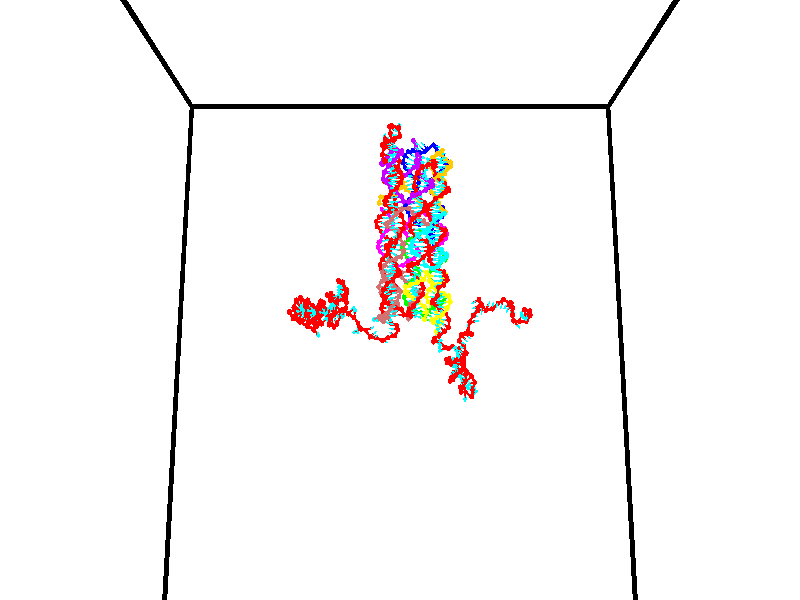 // switches for output
#declare DRAW_BASES = 1; // possible values are 0, 1; only relevant for DNA ribbons
#declare DRAW_BASES_TYPE = 3; // possible values are 1, 2, 3; only relevant for DNA ribbons
#declare DRAW_FOG = 0; // set to 1 to enable fog

#include "colors.inc"

#include "transforms.inc"
background { rgb <1, 1, 1>}

#default {
   normal{
       ripples 0.25
       frequency 0.20
       turbulence 0.2
       lambda 5
   }
	finish {
		phong 0.1
		phong_size 40.
	}
}

// original window dimensions: 1024x640


// camera settings

camera {
	sky <0, 0.179814, -0.983701>
	up <0, 0.179814, -0.983701>
	right 1.6 * <1, 0, 0>
	location <35, 94.9851, 44.8844>
	look_at <35, 29.7336, 32.9568>
	direction <0, -65.2515, -11.9276>
	angle 67.0682
}


# declare cpy_camera_pos = <35, 94.9851, 44.8844>;
# if (DRAW_FOG = 1)
fog {
	fog_type 2
	up vnormalize(cpy_camera_pos)
	color rgbt<1,1,1,0.3>
	distance 1e-5
	fog_alt 3e-3
	fog_offset 56
}
# end


// LIGHTS

# declare lum = 6;
global_settings {
	ambient_light rgb lum * <0.05, 0.05, 0.05>
	max_trace_level 15
}# declare cpy_direct_light_amount = 0.25;
light_source
{	1000 * <-1, -1.16352, -0.803886>,
	rgb lum * cpy_direct_light_amount
	parallel
}

light_source
{	1000 * <1, 1.16352, 0.803886>,
	rgb lum * cpy_direct_light_amount
	parallel
}

// strand 0

// nucleotide -1

// particle -1
sphere {
	<23.822449, 34.827648, 34.906937> 0.250000
	pigment { color rgbt <1,0,0,0> }
	no_shadow
}
cylinder {
	<24.197479, 34.720665, 34.818020>,  <24.422497, 34.656475, 34.764668>, 0.100000
	pigment { color rgbt <1,0,0,0> }
	no_shadow
}
cylinder {
	<24.197479, 34.720665, 34.818020>,  <23.822449, 34.827648, 34.906937>, 0.100000
	pigment { color rgbt <1,0,0,0> }
	no_shadow
}

// particle -1
sphere {
	<24.197479, 34.720665, 34.818020> 0.100000
	pigment { color rgbt <1,0,0,0> }
	no_shadow
}
sphere {
	0, 1
	scale<0.080000,0.200000,0.300000>
	matrix <0.344297, 0.804039, 0.484748,
		0.049085, -0.531025, 0.845933,
		0.937577, -0.267458, -0.222297,
		24.478752, 34.640427, 34.751331>
	pigment { color rgbt <0,1,1,0> }
	no_shadow
}
cylinder {
	<24.263008, 35.066399, 35.481636>,  <23.822449, 34.827648, 34.906937>, 0.130000
	pigment { color rgbt <1,0,0,0> }
	no_shadow
}

// nucleotide -1

// particle -1
sphere {
	<24.263008, 35.066399, 35.481636> 0.250000
	pigment { color rgbt <1,0,0,0> }
	no_shadow
}
cylinder {
	<24.547054, 34.952766, 35.223946>,  <24.717482, 34.884586, 35.069332>, 0.100000
	pigment { color rgbt <1,0,0,0> }
	no_shadow
}
cylinder {
	<24.547054, 34.952766, 35.223946>,  <24.263008, 35.066399, 35.481636>, 0.100000
	pigment { color rgbt <1,0,0,0> }
	no_shadow
}

// particle -1
sphere {
	<24.547054, 34.952766, 35.223946> 0.100000
	pigment { color rgbt <1,0,0,0> }
	no_shadow
}
sphere {
	0, 1
	scale<0.080000,0.200000,0.300000>
	matrix <0.517863, 0.830651, 0.204538,
		0.477025, -0.478869, 0.736975,
		0.710116, -0.284083, -0.644230,
		24.760090, 34.867542, 35.030678>
	pigment { color rgbt <0,1,1,0> }
	no_shadow
}
cylinder {
	<24.922497, 35.011375, 35.778145>,  <24.263008, 35.066399, 35.481636>, 0.130000
	pigment { color rgbt <1,0,0,0> }
	no_shadow
}

// nucleotide -1

// particle -1
sphere {
	<24.922497, 35.011375, 35.778145> 0.250000
	pigment { color rgbt <1,0,0,0> }
	no_shadow
}
cylinder {
	<24.992170, 35.094025, 35.393028>,  <25.033974, 35.143612, 35.161957>, 0.100000
	pigment { color rgbt <1,0,0,0> }
	no_shadow
}
cylinder {
	<24.992170, 35.094025, 35.393028>,  <24.922497, 35.011375, 35.778145>, 0.100000
	pigment { color rgbt <1,0,0,0> }
	no_shadow
}

// particle -1
sphere {
	<24.992170, 35.094025, 35.393028> 0.100000
	pigment { color rgbt <1,0,0,0> }
	no_shadow
}
sphere {
	0, 1
	scale<0.080000,0.200000,0.300000>
	matrix <0.512526, 0.815841, 0.267806,
		0.840819, -0.540104, 0.036209,
		0.174184, 0.206619, -0.962792,
		25.044426, 35.156010, 35.104191>
	pigment { color rgbt <0,1,1,0> }
	no_shadow
}
cylinder {
	<25.718340, 35.064819, 35.555416>,  <24.922497, 35.011375, 35.778145>, 0.130000
	pigment { color rgbt <1,0,0,0> }
	no_shadow
}

// nucleotide -1

// particle -1
sphere {
	<25.718340, 35.064819, 35.555416> 0.250000
	pigment { color rgbt <1,0,0,0> }
	no_shadow
}
cylinder {
	<25.494925, 35.272476, 35.296642>,  <25.360876, 35.397072, 35.141376>, 0.100000
	pigment { color rgbt <1,0,0,0> }
	no_shadow
}
cylinder {
	<25.494925, 35.272476, 35.296642>,  <25.718340, 35.064819, 35.555416>, 0.100000
	pigment { color rgbt <1,0,0,0> }
	no_shadow
}

// particle -1
sphere {
	<25.494925, 35.272476, 35.296642> 0.100000
	pigment { color rgbt <1,0,0,0> }
	no_shadow
}
sphere {
	0, 1
	scale<0.080000,0.200000,0.300000>
	matrix <0.485548, 0.836970, 0.252435,
		0.672517, -0.173125, -0.719548,
		-0.558537, 0.519142, -0.646937,
		25.327364, 35.428219, 35.102562>
	pigment { color rgbt <0,1,1,0> }
	no_shadow
}
cylinder {
	<26.201838, 35.392292, 35.118065>,  <25.718340, 35.064819, 35.555416>, 0.130000
	pigment { color rgbt <1,0,0,0> }
	no_shadow
}

// nucleotide -1

// particle -1
sphere {
	<26.201838, 35.392292, 35.118065> 0.250000
	pigment { color rgbt <1,0,0,0> }
	no_shadow
}
cylinder {
	<25.860729, 35.600643, 35.102745>,  <25.656065, 35.725655, 35.093555>, 0.100000
	pigment { color rgbt <1,0,0,0> }
	no_shadow
}
cylinder {
	<25.860729, 35.600643, 35.102745>,  <26.201838, 35.392292, 35.118065>, 0.100000
	pigment { color rgbt <1,0,0,0> }
	no_shadow
}

// particle -1
sphere {
	<25.860729, 35.600643, 35.102745> 0.100000
	pigment { color rgbt <1,0,0,0> }
	no_shadow
}
sphere {
	0, 1
	scale<0.080000,0.200000,0.300000>
	matrix <0.496185, 0.830866, 0.251917,
		0.163037, 0.195825, -0.966991,
		-0.852772, 0.520878, -0.038297,
		25.604898, 35.756908, 35.091255>
	pigment { color rgbt <0,1,1,0> }
	no_shadow
}
cylinder {
	<26.267971, 35.905125, 34.546806>,  <26.201838, 35.392292, 35.118065>, 0.130000
	pigment { color rgbt <1,0,0,0> }
	no_shadow
}

// nucleotide -1

// particle -1
sphere {
	<26.267971, 35.905125, 34.546806> 0.250000
	pigment { color rgbt <1,0,0,0> }
	no_shadow
}
cylinder {
	<26.001268, 36.028511, 34.818184>,  <25.841248, 36.102543, 34.981010>, 0.100000
	pigment { color rgbt <1,0,0,0> }
	no_shadow
}
cylinder {
	<26.001268, 36.028511, 34.818184>,  <26.267971, 35.905125, 34.546806>, 0.100000
	pigment { color rgbt <1,0,0,0> }
	no_shadow
}

// particle -1
sphere {
	<26.001268, 36.028511, 34.818184> 0.100000
	pigment { color rgbt <1,0,0,0> }
	no_shadow
}
sphere {
	0, 1
	scale<0.080000,0.200000,0.300000>
	matrix <0.498695, 0.861154, 0.098569,
		-0.553842, 0.404060, -0.728007,
		-0.666755, 0.308462, 0.678446,
		25.801243, 36.121048, 35.021717>
	pigment { color rgbt <0,1,1,0> }
	no_shadow
}
cylinder {
	<25.916122, 36.539104, 34.235474>,  <26.267971, 35.905125, 34.546806>, 0.130000
	pigment { color rgbt <1,0,0,0> }
	no_shadow
}

// nucleotide -1

// particle -1
sphere {
	<25.916122, 36.539104, 34.235474> 0.250000
	pigment { color rgbt <1,0,0,0> }
	no_shadow
}
cylinder {
	<25.916183, 36.508732, 34.634319>,  <25.916220, 36.490509, 34.873627>, 0.100000
	pigment { color rgbt <1,0,0,0> }
	no_shadow
}
cylinder {
	<25.916183, 36.508732, 34.634319>,  <25.916122, 36.539104, 34.235474>, 0.100000
	pigment { color rgbt <1,0,0,0> }
	no_shadow
}

// particle -1
sphere {
	<25.916183, 36.508732, 34.634319> 0.100000
	pigment { color rgbt <1,0,0,0> }
	no_shadow
}
sphere {
	0, 1
	scale<0.080000,0.200000,0.300000>
	matrix <0.437346, 0.896703, 0.068214,
		-0.899293, 0.436073, 0.033344,
		0.000154, -0.075927, 0.997113,
		25.916229, 36.485954, 34.933453>
	pigment { color rgbt <0,1,1,0> }
	no_shadow
}
cylinder {
	<25.761349, 37.206783, 34.449921>,  <25.916122, 36.539104, 34.235474>, 0.130000
	pigment { color rgbt <1,0,0,0> }
	no_shadow
}

// nucleotide -1

// particle -1
sphere {
	<25.761349, 37.206783, 34.449921> 0.250000
	pigment { color rgbt <1,0,0,0> }
	no_shadow
}
cylinder {
	<25.958139, 37.015678, 34.741043>,  <26.076214, 36.901016, 34.915718>, 0.100000
	pigment { color rgbt <1,0,0,0> }
	no_shadow
}
cylinder {
	<25.958139, 37.015678, 34.741043>,  <25.761349, 37.206783, 34.449921>, 0.100000
	pigment { color rgbt <1,0,0,0> }
	no_shadow
}

// particle -1
sphere {
	<25.958139, 37.015678, 34.741043> 0.100000
	pigment { color rgbt <1,0,0,0> }
	no_shadow
}
sphere {
	0, 1
	scale<0.080000,0.200000,0.300000>
	matrix <0.605101, 0.788694, 0.108696,
		-0.625947, 0.386920, 0.677114,
		0.491979, -0.477761, 0.727806,
		26.105734, 36.872349, 34.959385>
	pigment { color rgbt <0,1,1,0> }
	no_shadow
}
cylinder {
	<25.934141, 37.772709, 34.912956>,  <25.761349, 37.206783, 34.449921>, 0.130000
	pigment { color rgbt <1,0,0,0> }
	no_shadow
}

// nucleotide -1

// particle -1
sphere {
	<25.934141, 37.772709, 34.912956> 0.250000
	pigment { color rgbt <1,0,0,0> }
	no_shadow
}
cylinder {
	<26.167789, 37.468777, 35.027119>,  <26.307978, 37.286415, 35.095615>, 0.100000
	pigment { color rgbt <1,0,0,0> }
	no_shadow
}
cylinder {
	<26.167789, 37.468777, 35.027119>,  <25.934141, 37.772709, 34.912956>, 0.100000
	pigment { color rgbt <1,0,0,0> }
	no_shadow
}

// particle -1
sphere {
	<26.167789, 37.468777, 35.027119> 0.100000
	pigment { color rgbt <1,0,0,0> }
	no_shadow
}
sphere {
	0, 1
	scale<0.080000,0.200000,0.300000>
	matrix <0.615685, 0.643913, 0.454211,
		-0.528901, -0.089594, 0.843941,
		0.584119, -0.759835, 0.285405,
		26.343025, 37.240826, 35.112740>
	pigment { color rgbt <0,1,1,0> }
	no_shadow
}
cylinder {
	<25.994011, 37.800076, 35.589375>,  <25.934141, 37.772709, 34.912956>, 0.130000
	pigment { color rgbt <1,0,0,0> }
	no_shadow
}

// nucleotide -1

// particle -1
sphere {
	<25.994011, 37.800076, 35.589375> 0.250000
	pigment { color rgbt <1,0,0,0> }
	no_shadow
}
cylinder {
	<26.309992, 37.582180, 35.476780>,  <26.499580, 37.451443, 35.409222>, 0.100000
	pigment { color rgbt <1,0,0,0> }
	no_shadow
}
cylinder {
	<26.309992, 37.582180, 35.476780>,  <25.994011, 37.800076, 35.589375>, 0.100000
	pigment { color rgbt <1,0,0,0> }
	no_shadow
}

// particle -1
sphere {
	<26.309992, 37.582180, 35.476780> 0.100000
	pigment { color rgbt <1,0,0,0> }
	no_shadow
}
sphere {
	0, 1
	scale<0.080000,0.200000,0.300000>
	matrix <0.612913, 0.688260, 0.388118,
		-0.017685, -0.479123, 0.877570,
		0.789953, -0.544738, -0.281489,
		26.546978, 37.418758, 35.392334>
	pigment { color rgbt <0,1,1,0> }
	no_shadow
}
cylinder {
	<26.379539, 37.681606, 36.173573>,  <25.994011, 37.800076, 35.589375>, 0.130000
	pigment { color rgbt <1,0,0,0> }
	no_shadow
}

// nucleotide -1

// particle -1
sphere {
	<26.379539, 37.681606, 36.173573> 0.250000
	pigment { color rgbt <1,0,0,0> }
	no_shadow
}
cylinder {
	<26.635008, 37.626289, 35.870792>,  <26.788288, 37.593098, 35.689125>, 0.100000
	pigment { color rgbt <1,0,0,0> }
	no_shadow
}
cylinder {
	<26.635008, 37.626289, 35.870792>,  <26.379539, 37.681606, 36.173573>, 0.100000
	pigment { color rgbt <1,0,0,0> }
	no_shadow
}

// particle -1
sphere {
	<26.635008, 37.626289, 35.870792> 0.100000
	pigment { color rgbt <1,0,0,0> }
	no_shadow
}
sphere {
	0, 1
	scale<0.080000,0.200000,0.300000>
	matrix <0.675268, 0.572385, 0.465175,
		0.368935, -0.808239, 0.458953,
		0.638670, -0.138297, -0.756951,
		26.826609, 37.584801, 35.643707>
	pigment { color rgbt <0,1,1,0> }
	no_shadow
}
cylinder {
	<27.006134, 37.539917, 36.489761>,  <26.379539, 37.681606, 36.173573>, 0.130000
	pigment { color rgbt <1,0,0,0> }
	no_shadow
}

// nucleotide -1

// particle -1
sphere {
	<27.006134, 37.539917, 36.489761> 0.250000
	pigment { color rgbt <1,0,0,0> }
	no_shadow
}
cylinder {
	<27.127045, 37.666481, 36.130093>,  <27.199591, 37.742420, 35.914291>, 0.100000
	pigment { color rgbt <1,0,0,0> }
	no_shadow
}
cylinder {
	<27.127045, 37.666481, 36.130093>,  <27.006134, 37.539917, 36.489761>, 0.100000
	pigment { color rgbt <1,0,0,0> }
	no_shadow
}

// particle -1
sphere {
	<27.127045, 37.666481, 36.130093> 0.100000
	pigment { color rgbt <1,0,0,0> }
	no_shadow
}
sphere {
	0, 1
	scale<0.080000,0.200000,0.300000>
	matrix <0.777833, 0.463397, 0.424547,
		0.551005, -0.827737, -0.106041,
		0.302274, 0.316409, -0.899175,
		27.217728, 37.761402, 35.860340>
	pigment { color rgbt <0,1,1,0> }
	no_shadow
}
cylinder {
	<27.530842, 38.025784, 36.371307>,  <27.006134, 37.539917, 36.489761>, 0.130000
	pigment { color rgbt <1,0,0,0> }
	no_shadow
}

// nucleotide -1

// particle -1
sphere {
	<27.530842, 38.025784, 36.371307> 0.250000
	pigment { color rgbt <1,0,0,0> }
	no_shadow
}
cylinder {
	<27.782658, 38.287964, 36.204422>,  <27.933746, 38.445271, 36.104290>, 0.100000
	pigment { color rgbt <1,0,0,0> }
	no_shadow
}
cylinder {
	<27.782658, 38.287964, 36.204422>,  <27.530842, 38.025784, 36.371307>, 0.100000
	pigment { color rgbt <1,0,0,0> }
	no_shadow
}

// particle -1
sphere {
	<27.782658, 38.287964, 36.204422> 0.100000
	pigment { color rgbt <1,0,0,0> }
	no_shadow
}
sphere {
	0, 1
	scale<0.080000,0.200000,0.300000>
	matrix <-0.274772, -0.314469, -0.908630,
		-0.726761, 0.686658, -0.017872,
		0.629538, 0.655447, -0.417218,
		27.971519, 38.484596, 36.079258>
	pigment { color rgbt <0,1,1,0> }
	no_shadow
}
cylinder {
	<27.199287, 38.452251, 35.877972>,  <27.530842, 38.025784, 36.371307>, 0.130000
	pigment { color rgbt <1,0,0,0> }
	no_shadow
}

// nucleotide -1

// particle -1
sphere {
	<27.199287, 38.452251, 35.877972> 0.250000
	pigment { color rgbt <1,0,0,0> }
	no_shadow
}
cylinder {
	<27.579519, 38.431465, 35.755531>,  <27.807659, 38.418995, 35.682068>, 0.100000
	pigment { color rgbt <1,0,0,0> }
	no_shadow
}
cylinder {
	<27.579519, 38.431465, 35.755531>,  <27.199287, 38.452251, 35.877972>, 0.100000
	pigment { color rgbt <1,0,0,0> }
	no_shadow
}

// particle -1
sphere {
	<27.579519, 38.431465, 35.755531> 0.100000
	pigment { color rgbt <1,0,0,0> }
	no_shadow
}
sphere {
	0, 1
	scale<0.080000,0.200000,0.300000>
	matrix <-0.290113, -0.499868, -0.816068,
		-0.110601, 0.864541, -0.490240,
		0.950580, -0.051967, -0.306100,
		27.864693, 38.415874, 35.663700>
	pigment { color rgbt <0,1,1,0> }
	no_shadow
}
cylinder {
	<27.174387, 38.700863, 35.264317>,  <27.199287, 38.452251, 35.877972>, 0.130000
	pigment { color rgbt <1,0,0,0> }
	no_shadow
}

// nucleotide -1

// particle -1
sphere {
	<27.174387, 38.700863, 35.264317> 0.250000
	pigment { color rgbt <1,0,0,0> }
	no_shadow
}
cylinder {
	<27.443701, 38.416519, 35.345673>,  <27.605289, 38.245914, 35.394485>, 0.100000
	pigment { color rgbt <1,0,0,0> }
	no_shadow
}
cylinder {
	<27.443701, 38.416519, 35.345673>,  <27.174387, 38.700863, 35.264317>, 0.100000
	pigment { color rgbt <1,0,0,0> }
	no_shadow
}

// particle -1
sphere {
	<27.443701, 38.416519, 35.345673> 0.100000
	pigment { color rgbt <1,0,0,0> }
	no_shadow
}
sphere {
	0, 1
	scale<0.080000,0.200000,0.300000>
	matrix <-0.594607, -0.684058, -0.422501,
		0.439467, 0.163529, -0.883248,
		0.673284, -0.710860, 0.203386,
		27.645685, 38.203262, 35.406689>
	pigment { color rgbt <0,1,1,0> }
	no_shadow
}
cylinder {
	<27.426079, 38.198116, 34.633034>,  <27.174387, 38.700863, 35.264317>, 0.130000
	pigment { color rgbt <1,0,0,0> }
	no_shadow
}

// nucleotide -1

// particle -1
sphere {
	<27.426079, 38.198116, 34.633034> 0.250000
	pigment { color rgbt <1,0,0,0> }
	no_shadow
}
cylinder {
	<27.407326, 38.011318, 34.986240>,  <27.396074, 37.899239, 35.198166>, 0.100000
	pigment { color rgbt <1,0,0,0> }
	no_shadow
}
cylinder {
	<27.407326, 38.011318, 34.986240>,  <27.426079, 38.198116, 34.633034>, 0.100000
	pigment { color rgbt <1,0,0,0> }
	no_shadow
}

// particle -1
sphere {
	<27.407326, 38.011318, 34.986240> 0.100000
	pigment { color rgbt <1,0,0,0> }
	no_shadow
}
sphere {
	0, 1
	scale<0.080000,0.200000,0.300000>
	matrix <-0.599379, -0.694012, -0.398862,
		0.799091, -0.547962, -0.247369,
		-0.046884, -0.466995, 0.883016,
		27.393261, 37.871220, 35.251144>
	pigment { color rgbt <0,1,1,0> }
	no_shadow
}
cylinder {
	<27.601748, 37.427921, 34.638050>,  <27.426079, 38.198116, 34.633034>, 0.130000
	pigment { color rgbt <1,0,0,0> }
	no_shadow
}

// nucleotide -1

// particle -1
sphere {
	<27.601748, 37.427921, 34.638050> 0.250000
	pigment { color rgbt <1,0,0,0> }
	no_shadow
}
cylinder {
	<27.375067, 37.467598, 34.965221>,  <27.239058, 37.491402, 35.161526>, 0.100000
	pigment { color rgbt <1,0,0,0> }
	no_shadow
}
cylinder {
	<27.375067, 37.467598, 34.965221>,  <27.601748, 37.427921, 34.638050>, 0.100000
	pigment { color rgbt <1,0,0,0> }
	no_shadow
}

// particle -1
sphere {
	<27.375067, 37.467598, 34.965221> 0.100000
	pigment { color rgbt <1,0,0,0> }
	no_shadow
}
sphere {
	0, 1
	scale<0.080000,0.200000,0.300000>
	matrix <-0.548572, -0.786121, -0.284750,
		0.614748, -0.610062, 0.499909,
		-0.566704, 0.099187, 0.817930,
		27.205055, 37.497353, 35.210602>
	pigment { color rgbt <0,1,1,0> }
	no_shadow
}
cylinder {
	<27.580482, 36.744026, 34.951973>,  <27.601748, 37.427921, 34.638050>, 0.130000
	pigment { color rgbt <1,0,0,0> }
	no_shadow
}

// nucleotide -1

// particle -1
sphere {
	<27.580482, 36.744026, 34.951973> 0.250000
	pigment { color rgbt <1,0,0,0> }
	no_shadow
}
cylinder {
	<27.269396, 36.967834, 35.066582>,  <27.082743, 37.102119, 35.135345>, 0.100000
	pigment { color rgbt <1,0,0,0> }
	no_shadow
}
cylinder {
	<27.269396, 36.967834, 35.066582>,  <27.580482, 36.744026, 34.951973>, 0.100000
	pigment { color rgbt <1,0,0,0> }
	no_shadow
}

// particle -1
sphere {
	<27.269396, 36.967834, 35.066582> 0.100000
	pigment { color rgbt <1,0,0,0> }
	no_shadow
}
sphere {
	0, 1
	scale<0.080000,0.200000,0.300000>
	matrix <-0.622478, -0.749003, -0.226968,
		0.087611, -0.354870, 0.930802,
		-0.777717, 0.559519, 0.286519,
		27.036081, 37.135689, 35.152538>
	pigment { color rgbt <0,1,1,0> }
	no_shadow
}
cylinder {
	<27.226547, 36.436092, 35.433441>,  <27.580482, 36.744026, 34.951973>, 0.130000
	pigment { color rgbt <1,0,0,0> }
	no_shadow
}

// nucleotide -1

// particle -1
sphere {
	<27.226547, 36.436092, 35.433441> 0.250000
	pigment { color rgbt <1,0,0,0> }
	no_shadow
}
cylinder {
	<26.933561, 36.686554, 35.326534>,  <26.757771, 36.836830, 35.262390>, 0.100000
	pigment { color rgbt <1,0,0,0> }
	no_shadow
}
cylinder {
	<26.933561, 36.686554, 35.326534>,  <27.226547, 36.436092, 35.433441>, 0.100000
	pigment { color rgbt <1,0,0,0> }
	no_shadow
}

// particle -1
sphere {
	<26.933561, 36.686554, 35.326534> 0.100000
	pigment { color rgbt <1,0,0,0> }
	no_shadow
}
sphere {
	0, 1
	scale<0.080000,0.200000,0.300000>
	matrix <-0.648844, -0.760908, -0.004451,
		-0.206151, 0.170153, 0.963613,
		-0.732464, 0.626153, -0.267265,
		26.713821, 36.874401, 35.246353>
	pigment { color rgbt <0,1,1,0> }
	no_shadow
}
cylinder {
	<26.718393, 36.291512, 35.892948>,  <27.226547, 36.436092, 35.433441>, 0.130000
	pigment { color rgbt <1,0,0,0> }
	no_shadow
}

// nucleotide -1

// particle -1
sphere {
	<26.718393, 36.291512, 35.892948> 0.250000
	pigment { color rgbt <1,0,0,0> }
	no_shadow
}
cylinder {
	<26.510073, 36.477962, 35.606873>,  <26.385080, 36.589832, 35.435226>, 0.100000
	pigment { color rgbt <1,0,0,0> }
	no_shadow
}
cylinder {
	<26.510073, 36.477962, 35.606873>,  <26.718393, 36.291512, 35.892948>, 0.100000
	pigment { color rgbt <1,0,0,0> }
	no_shadow
}

// particle -1
sphere {
	<26.510073, 36.477962, 35.606873> 0.100000
	pigment { color rgbt <1,0,0,0> }
	no_shadow
}
sphere {
	0, 1
	scale<0.080000,0.200000,0.300000>
	matrix <-0.656471, -0.754230, -0.013527,
		-0.545720, 0.462453, 0.698804,
		-0.520803, 0.466126, -0.715185,
		26.353832, 36.617802, 35.392319>
	pigment { color rgbt <0,1,1,0> }
	no_shadow
}
cylinder {
	<26.569763, 36.486057, 36.645203>,  <26.718393, 36.291512, 35.892948>, 0.130000
	pigment { color rgbt <1,0,0,0> }
	no_shadow
}

// nucleotide -1

// particle -1
sphere {
	<26.569763, 36.486057, 36.645203> 0.250000
	pigment { color rgbt <1,0,0,0> }
	no_shadow
}
cylinder {
	<26.827528, 36.648834, 36.904163>,  <26.982187, 36.746498, 37.059540>, 0.100000
	pigment { color rgbt <1,0,0,0> }
	no_shadow
}
cylinder {
	<26.827528, 36.648834, 36.904163>,  <26.569763, 36.486057, 36.645203>, 0.100000
	pigment { color rgbt <1,0,0,0> }
	no_shadow
}

// particle -1
sphere {
	<26.827528, 36.648834, 36.904163> 0.100000
	pigment { color rgbt <1,0,0,0> }
	no_shadow
}
sphere {
	0, 1
	scale<0.080000,0.200000,0.300000>
	matrix <0.595850, -0.797856, -0.091590,
		0.479264, 0.444779, -0.756623,
		0.644413, 0.406938, 0.647405,
		27.020851, 36.770916, 37.098385>
	pigment { color rgbt <0,1,1,0> }
	no_shadow
}
cylinder {
	<25.909662, 36.363914, 36.315186>,  <26.569763, 36.486057, 36.645203>, 0.130000
	pigment { color rgbt <1,0,0,0> }
	no_shadow
}

// nucleotide -1

// particle -1
sphere {
	<25.909662, 36.363914, 36.315186> 0.250000
	pigment { color rgbt <1,0,0,0> }
	no_shadow
}
cylinder {
	<25.929543, 36.405979, 35.917900>,  <25.941471, 36.431217, 35.679527>, 0.100000
	pigment { color rgbt <1,0,0,0> }
	no_shadow
}
cylinder {
	<25.929543, 36.405979, 35.917900>,  <25.909662, 36.363914, 36.315186>, 0.100000
	pigment { color rgbt <1,0,0,0> }
	no_shadow
}

// particle -1
sphere {
	<25.929543, 36.405979, 35.917900> 0.100000
	pigment { color rgbt <1,0,0,0> }
	no_shadow
}
sphere {
	0, 1
	scale<0.080000,0.200000,0.300000>
	matrix <-0.822607, -0.559673, -0.100421,
		-0.566435, 0.822014, 0.058691,
		0.049699, 0.105161, -0.993213,
		25.944452, 36.437527, 35.619938>
	pigment { color rgbt <0,1,1,0> }
	no_shadow
}
cylinder {
	<25.234177, 36.637478, 36.034981>,  <25.909662, 36.363914, 36.315186>, 0.130000
	pigment { color rgbt <1,0,0,0> }
	no_shadow
}

// nucleotide -1

// particle -1
sphere {
	<25.234177, 36.637478, 36.034981> 0.250000
	pigment { color rgbt <1,0,0,0> }
	no_shadow
}
cylinder {
	<25.411068, 36.426090, 35.745113>,  <25.517202, 36.299255, 35.571194>, 0.100000
	pigment { color rgbt <1,0,0,0> }
	no_shadow
}
cylinder {
	<25.411068, 36.426090, 35.745113>,  <25.234177, 36.637478, 36.034981>, 0.100000
	pigment { color rgbt <1,0,0,0> }
	no_shadow
}

// particle -1
sphere {
	<25.411068, 36.426090, 35.745113> 0.100000
	pigment { color rgbt <1,0,0,0> }
	no_shadow
}
sphere {
	0, 1
	scale<0.080000,0.200000,0.300000>
	matrix <-0.892126, -0.342447, -0.294688,
		-0.092428, 0.776819, -0.622904,
		0.442230, -0.528471, -0.724673,
		25.543737, 36.267548, 35.527710>
	pigment { color rgbt <0,1,1,0> }
	no_shadow
}
cylinder {
	<24.786501, 36.535713, 35.496052>,  <25.234177, 36.637478, 36.034981>, 0.130000
	pigment { color rgbt <1,0,0,0> }
	no_shadow
}

// nucleotide -1

// particle -1
sphere {
	<24.786501, 36.535713, 35.496052> 0.250000
	pigment { color rgbt <1,0,0,0> }
	no_shadow
}
cylinder {
	<25.117094, 36.443295, 35.290707>,  <25.315451, 36.387844, 35.167500>, 0.100000
	pigment { color rgbt <1,0,0,0> }
	no_shadow
}
cylinder {
	<25.117094, 36.443295, 35.290707>,  <24.786501, 36.535713, 35.496052>, 0.100000
	pigment { color rgbt <1,0,0,0> }
	no_shadow
}

// particle -1
sphere {
	<25.117094, 36.443295, 35.290707> 0.100000
	pigment { color rgbt <1,0,0,0> }
	no_shadow
}
sphere {
	0, 1
	scale<0.080000,0.200000,0.300000>
	matrix <-0.459241, -0.804142, -0.377429,
		-0.325614, 0.547697, -0.770716,
		0.826482, -0.231048, -0.513365,
		25.365038, 36.373981, 35.136696>
	pigment { color rgbt <0,1,1,0> }
	no_shadow
}
cylinder {
	<24.572432, 36.454285, 34.794273>,  <24.786501, 36.535713, 35.496052>, 0.130000
	pigment { color rgbt <1,0,0,0> }
	no_shadow
}

// nucleotide -1

// particle -1
sphere {
	<24.572432, 36.454285, 34.794273> 0.250000
	pigment { color rgbt <1,0,0,0> }
	no_shadow
}
cylinder {
	<24.896688, 36.237606, 34.883205>,  <25.091242, 36.107601, 34.936565>, 0.100000
	pigment { color rgbt <1,0,0,0> }
	no_shadow
}
cylinder {
	<24.896688, 36.237606, 34.883205>,  <24.572432, 36.454285, 34.794273>, 0.100000
	pigment { color rgbt <1,0,0,0> }
	no_shadow
}

// particle -1
sphere {
	<24.896688, 36.237606, 34.883205> 0.100000
	pigment { color rgbt <1,0,0,0> }
	no_shadow
}
sphere {
	0, 1
	scale<0.080000,0.200000,0.300000>
	matrix <-0.409068, -0.795584, -0.446888,
		0.418958, 0.271318, -0.866522,
		0.810640, -0.541694, 0.222330,
		25.139881, 36.075096, 34.949905>
	pigment { color rgbt <0,1,1,0> }
	no_shadow
}
cylinder {
	<24.706059, 36.066078, 34.148769>,  <24.572432, 36.454285, 34.794273>, 0.130000
	pigment { color rgbt <1,0,0,0> }
	no_shadow
}

// nucleotide -1

// particle -1
sphere {
	<24.706059, 36.066078, 34.148769> 0.250000
	pigment { color rgbt <1,0,0,0> }
	no_shadow
}
cylinder {
	<24.907410, 35.882034, 34.441322>,  <25.028219, 35.771610, 34.616852>, 0.100000
	pigment { color rgbt <1,0,0,0> }
	no_shadow
}
cylinder {
	<24.907410, 35.882034, 34.441322>,  <24.706059, 36.066078, 34.148769>, 0.100000
	pigment { color rgbt <1,0,0,0> }
	no_shadow
}

// particle -1
sphere {
	<24.907410, 35.882034, 34.441322> 0.100000
	pigment { color rgbt <1,0,0,0> }
	no_shadow
}
sphere {
	0, 1
	scale<0.080000,0.200000,0.300000>
	matrix <-0.217851, -0.886672, -0.407865,
		0.836154, 0.045978, -0.546564,
		0.503376, -0.460107, 0.731379,
		25.058422, 35.744003, 34.660736>
	pigment { color rgbt <0,1,1,0> }
	no_shadow
}
cylinder {
	<25.035772, 35.504059, 33.849308>,  <24.706059, 36.066078, 34.148769>, 0.130000
	pigment { color rgbt <1,0,0,0> }
	no_shadow
}

// nucleotide -1

// particle -1
sphere {
	<25.035772, 35.504059, 33.849308> 0.250000
	pigment { color rgbt <1,0,0,0> }
	no_shadow
}
cylinder {
	<25.031227, 35.403114, 34.236336>,  <25.028500, 35.342548, 34.468552>, 0.100000
	pigment { color rgbt <1,0,0,0> }
	no_shadow
}
cylinder {
	<25.031227, 35.403114, 34.236336>,  <25.035772, 35.504059, 33.849308>, 0.100000
	pigment { color rgbt <1,0,0,0> }
	no_shadow
}

// particle -1
sphere {
	<25.031227, 35.403114, 34.236336> 0.100000
	pigment { color rgbt <1,0,0,0> }
	no_shadow
}
sphere {
	0, 1
	scale<0.080000,0.200000,0.300000>
	matrix <-0.122204, -0.960026, -0.251825,
		0.992440, -0.121102, -0.019930,
		-0.011363, -0.252357, 0.967567,
		25.027819, 35.327408, 34.526608>
	pigment { color rgbt <0,1,1,0> }
	no_shadow
}
cylinder {
	<25.586218, 34.985550, 34.061783>,  <25.035772, 35.504059, 33.849308>, 0.130000
	pigment { color rgbt <1,0,0,0> }
	no_shadow
}

// nucleotide -1

// particle -1
sphere {
	<25.586218, 34.985550, 34.061783> 0.250000
	pigment { color rgbt <1,0,0,0> }
	no_shadow
}
cylinder {
	<25.295315, 34.925571, 34.329697>,  <25.120773, 34.889584, 34.490444>, 0.100000
	pigment { color rgbt <1,0,0,0> }
	no_shadow
}
cylinder {
	<25.295315, 34.925571, 34.329697>,  <25.586218, 34.985550, 34.061783>, 0.100000
	pigment { color rgbt <1,0,0,0> }
	no_shadow
}

// particle -1
sphere {
	<25.295315, 34.925571, 34.329697> 0.100000
	pigment { color rgbt <1,0,0,0> }
	no_shadow
}
sphere {
	0, 1
	scale<0.080000,0.200000,0.300000>
	matrix <-0.257089, -0.845295, -0.468383,
		0.636399, -0.512829, 0.576197,
		-0.727256, -0.149945, 0.669787,
		25.077137, 34.880589, 34.530632>
	pigment { color rgbt <0,1,1,0> }
	no_shadow
}
cylinder {
	<25.601929, 34.328938, 34.464798>,  <25.586218, 34.985550, 34.061783>, 0.130000
	pigment { color rgbt <1,0,0,0> }
	no_shadow
}

// nucleotide -1

// particle -1
sphere {
	<25.601929, 34.328938, 34.464798> 0.250000
	pigment { color rgbt <1,0,0,0> }
	no_shadow
}
cylinder {
	<25.232180, 34.451664, 34.374115>,  <25.010330, 34.525299, 34.319706>, 0.100000
	pigment { color rgbt <1,0,0,0> }
	no_shadow
}
cylinder {
	<25.232180, 34.451664, 34.374115>,  <25.601929, 34.328938, 34.464798>, 0.100000
	pigment { color rgbt <1,0,0,0> }
	no_shadow
}

// particle -1
sphere {
	<25.232180, 34.451664, 34.374115> 0.100000
	pigment { color rgbt <1,0,0,0> }
	no_shadow
}
sphere {
	0, 1
	scale<0.080000,0.200000,0.300000>
	matrix <-0.147249, -0.835182, -0.529895,
		-0.351921, -0.456440, 0.817199,
		-0.924375, 0.306813, -0.226708,
		24.954866, 34.543709, 34.306103>
	pigment { color rgbt <0,1,1,0> }
	no_shadow
}
cylinder {
	<26.242027, 34.292423, 34.591785>,  <25.601929, 34.328938, 34.464798>, 0.130000
	pigment { color rgbt <1,0,0,0> }
	no_shadow
}

// nucleotide -1

// particle -1
sphere {
	<26.242027, 34.292423, 34.591785> 0.250000
	pigment { color rgbt <1,0,0,0> }
	no_shadow
}
cylinder {
	<25.934954, 34.174259, 34.819256>,  <25.750710, 34.103359, 34.955738>, 0.100000
	pigment { color rgbt <1,0,0,0> }
	no_shadow
}
cylinder {
	<25.934954, 34.174259, 34.819256>,  <26.242027, 34.292423, 34.591785>, 0.100000
	pigment { color rgbt <1,0,0,0> }
	no_shadow
}

// particle -1
sphere {
	<25.934954, 34.174259, 34.819256> 0.100000
	pigment { color rgbt <1,0,0,0> }
	no_shadow
}
sphere {
	0, 1
	scale<0.080000,0.200000,0.300000>
	matrix <-0.024063, -0.873496, -0.486237,
		0.640377, -0.386960, 0.663460,
		-0.767683, -0.295410, 0.568678,
		25.704649, 34.085636, 34.989861>
	pigment { color rgbt <0,1,1,0> }
	no_shadow
}
cylinder {
	<26.676113, 33.842316, 34.175888>,  <26.242027, 34.292423, 34.591785>, 0.130000
	pigment { color rgbt <1,0,0,0> }
	no_shadow
}

// nucleotide -1

// particle -1
sphere {
	<26.676113, 33.842316, 34.175888> 0.250000
	pigment { color rgbt <1,0,0,0> }
	no_shadow
}
cylinder {
	<26.945728, 33.578999, 34.309944>,  <27.107498, 33.421009, 34.390377>, 0.100000
	pigment { color rgbt <1,0,0,0> }
	no_shadow
}
cylinder {
	<26.945728, 33.578999, 34.309944>,  <26.676113, 33.842316, 34.175888>, 0.100000
	pigment { color rgbt <1,0,0,0> }
	no_shadow
}

// particle -1
sphere {
	<26.945728, 33.578999, 34.309944> 0.100000
	pigment { color rgbt <1,0,0,0> }
	no_shadow
}
sphere {
	0, 1
	scale<0.080000,0.200000,0.300000>
	matrix <0.714825, 0.695668, -0.071211,
		-0.186269, 0.287565, 0.939473,
		0.674039, -0.658295, 0.335140,
		27.147940, 33.381512, 34.410488>
	pigment { color rgbt <0,1,1,0> }
	no_shadow
}
cylinder {
	<26.998676, 34.101082, 34.878891>,  <26.676113, 33.842316, 34.175888>, 0.130000
	pigment { color rgbt <1,0,0,0> }
	no_shadow
}

// nucleotide -1

// particle -1
sphere {
	<26.998676, 34.101082, 34.878891> 0.250000
	pigment { color rgbt <1,0,0,0> }
	no_shadow
}
cylinder {
	<27.245344, 33.867424, 34.667801>,  <27.393345, 33.727230, 34.541149>, 0.100000
	pigment { color rgbt <1,0,0,0> }
	no_shadow
}
cylinder {
	<27.245344, 33.867424, 34.667801>,  <26.998676, 34.101082, 34.878891>, 0.100000
	pigment { color rgbt <1,0,0,0> }
	no_shadow
}

// particle -1
sphere {
	<27.245344, 33.867424, 34.667801> 0.100000
	pigment { color rgbt <1,0,0,0> }
	no_shadow
}
sphere {
	0, 1
	scale<0.080000,0.200000,0.300000>
	matrix <0.648074, 0.757266, -0.080930,
		0.446901, -0.292096, 0.845553,
		0.616669, -0.584148, -0.527722,
		27.430346, 33.692181, 34.509483>
	pigment { color rgbt <0,1,1,0> }
	no_shadow
}
cylinder {
	<27.584257, 34.279968, 35.111912>,  <26.998676, 34.101082, 34.878891>, 0.130000
	pigment { color rgbt <1,0,0,0> }
	no_shadow
}

// nucleotide -1

// particle -1
sphere {
	<27.584257, 34.279968, 35.111912> 0.250000
	pigment { color rgbt <1,0,0,0> }
	no_shadow
}
cylinder {
	<27.714581, 34.105919, 34.776169>,  <27.792774, 34.001492, 34.574722>, 0.100000
	pigment { color rgbt <1,0,0,0> }
	no_shadow
}
cylinder {
	<27.714581, 34.105919, 34.776169>,  <27.584257, 34.279968, 35.111912>, 0.100000
	pigment { color rgbt <1,0,0,0> }
	no_shadow
}

// particle -1
sphere {
	<27.714581, 34.105919, 34.776169> 0.100000
	pigment { color rgbt <1,0,0,0> }
	no_shadow
}
sphere {
	0, 1
	scale<0.080000,0.200000,0.300000>
	matrix <0.643386, 0.752560, -0.140385,
		0.692750, -0.494292, 0.525141,
		0.325809, -0.435120, -0.839356,
		27.812323, 33.975384, 34.524361>
	pigment { color rgbt <0,1,1,0> }
	no_shadow
}
cylinder {
	<28.281347, 34.499477, 35.081646>,  <27.584257, 34.279968, 35.111912>, 0.130000
	pigment { color rgbt <1,0,0,0> }
	no_shadow
}

// nucleotide -1

// particle -1
sphere {
	<28.281347, 34.499477, 35.081646> 0.250000
	pigment { color rgbt <1,0,0,0> }
	no_shadow
}
cylinder {
	<28.221209, 34.390675, 34.701454>,  <28.185125, 34.325394, 34.473339>, 0.100000
	pigment { color rgbt <1,0,0,0> }
	no_shadow
}
cylinder {
	<28.221209, 34.390675, 34.701454>,  <28.281347, 34.499477, 35.081646>, 0.100000
	pigment { color rgbt <1,0,0,0> }
	no_shadow
}

// particle -1
sphere {
	<28.221209, 34.390675, 34.701454> 0.100000
	pigment { color rgbt <1,0,0,0> }
	no_shadow
}
sphere {
	0, 1
	scale<0.080000,0.200000,0.300000>
	matrix <0.627632, 0.716558, -0.304339,
		0.763855, -0.642307, 0.062988,
		-0.150344, -0.272004, -0.950479,
		28.176105, 34.309074, 34.416309>
	pigment { color rgbt <0,1,1,0> }
	no_shadow
}
cylinder {
	<28.914141, 34.625866, 34.786499>,  <28.281347, 34.499477, 35.081646>, 0.130000
	pigment { color rgbt <1,0,0,0> }
	no_shadow
}

// nucleotide -1

// particle -1
sphere {
	<28.914141, 34.625866, 34.786499> 0.250000
	pigment { color rgbt <1,0,0,0> }
	no_shadow
}
cylinder {
	<28.642012, 34.637985, 34.493584>,  <28.478735, 34.645256, 34.317837>, 0.100000
	pigment { color rgbt <1,0,0,0> }
	no_shadow
}
cylinder {
	<28.642012, 34.637985, 34.493584>,  <28.914141, 34.625866, 34.786499>, 0.100000
	pigment { color rgbt <1,0,0,0> }
	no_shadow
}

// particle -1
sphere {
	<28.642012, 34.637985, 34.493584> 0.100000
	pigment { color rgbt <1,0,0,0> }
	no_shadow
}
sphere {
	0, 1
	scale<0.080000,0.200000,0.300000>
	matrix <0.497240, 0.753107, -0.430792,
		0.538436, -0.657200, -0.527424,
		-0.680323, 0.030302, -0.732286,
		28.437914, 34.647076, 34.273899>
	pigment { color rgbt <0,1,1,0> }
	no_shadow
}
cylinder {
	<29.489670, 34.564434, 34.547047>,  <28.914141, 34.625866, 34.786499>, 0.130000
	pigment { color rgbt <1,0,0,0> }
	no_shadow
}

// nucleotide -1

// particle -1
sphere {
	<29.489670, 34.564434, 34.547047> 0.250000
	pigment { color rgbt <1,0,0,0> }
	no_shadow
}
cylinder {
	<29.338568, 34.589069, 34.916588>,  <29.247906, 34.603851, 35.138313>, 0.100000
	pigment { color rgbt <1,0,0,0> }
	no_shadow
}
cylinder {
	<29.338568, 34.589069, 34.916588>,  <29.489670, 34.564434, 34.547047>, 0.100000
	pigment { color rgbt <1,0,0,0> }
	no_shadow
}

// particle -1
sphere {
	<29.338568, 34.589069, 34.916588> 0.100000
	pigment { color rgbt <1,0,0,0> }
	no_shadow
}
sphere {
	0, 1
	scale<0.080000,0.200000,0.300000>
	matrix <0.272943, -0.946039, 0.174676,
		0.884761, 0.318145, 0.340562,
		-0.377758, 0.061593, 0.923854,
		29.225241, 34.607548, 35.193745>
	pigment { color rgbt <0,1,1,0> }
	no_shadow
}
cylinder {
	<29.528336, 34.108528, 33.963558>,  <29.489670, 34.564434, 34.547047>, 0.130000
	pigment { color rgbt <1,0,0,0> }
	no_shadow
}

// nucleotide -1

// particle -1
sphere {
	<29.528336, 34.108528, 33.963558> 0.250000
	pigment { color rgbt <1,0,0,0> }
	no_shadow
}
cylinder {
	<29.150158, 34.181801, 33.855801>,  <28.923250, 34.225765, 33.791145>, 0.100000
	pigment { color rgbt <1,0,0,0> }
	no_shadow
}
cylinder {
	<29.150158, 34.181801, 33.855801>,  <29.528336, 34.108528, 33.963558>, 0.100000
	pigment { color rgbt <1,0,0,0> }
	no_shadow
}

// particle -1
sphere {
	<29.150158, 34.181801, 33.855801> 0.100000
	pigment { color rgbt <1,0,0,0> }
	no_shadow
}
sphere {
	0, 1
	scale<0.080000,0.200000,0.300000>
	matrix <0.318161, 0.696953, -0.642674,
		0.070030, -0.693325, -0.717214,
		-0.945446, 0.183183, -0.269397,
		28.866524, 34.236755, 33.774982>
	pigment { color rgbt <0,1,1,0> }
	no_shadow
}
cylinder {
	<29.505981, 34.132069, 33.184315>,  <29.528336, 34.108528, 33.963558>, 0.130000
	pigment { color rgbt <1,0,0,0> }
	no_shadow
}

// nucleotide -1

// particle -1
sphere {
	<29.505981, 34.132069, 33.184315> 0.250000
	pigment { color rgbt <1,0,0,0> }
	no_shadow
}
cylinder {
	<29.206085, 34.344902, 33.341679>,  <29.026148, 34.472603, 33.436096>, 0.100000
	pigment { color rgbt <1,0,0,0> }
	no_shadow
}
cylinder {
	<29.206085, 34.344902, 33.341679>,  <29.505981, 34.132069, 33.184315>, 0.100000
	pigment { color rgbt <1,0,0,0> }
	no_shadow
}

// particle -1
sphere {
	<29.206085, 34.344902, 33.341679> 0.100000
	pigment { color rgbt <1,0,0,0> }
	no_shadow
}
sphere {
	0, 1
	scale<0.080000,0.200000,0.300000>
	matrix <0.356427, 0.825620, -0.437391,
		-0.557538, -0.187707, -0.808652,
		-0.749741, 0.532087, 0.393411,
		28.981163, 34.504528, 33.459702>
	pigment { color rgbt <0,1,1,0> }
	no_shadow
}
cylinder {
	<29.160625, 34.485405, 32.624424>,  <29.505981, 34.132069, 33.184315>, 0.130000
	pigment { color rgbt <1,0,0,0> }
	no_shadow
}

// nucleotide -1

// particle -1
sphere {
	<29.160625, 34.485405, 32.624424> 0.250000
	pigment { color rgbt <1,0,0,0> }
	no_shadow
}
cylinder {
	<29.056002, 34.702675, 32.943562>,  <28.993227, 34.833038, 33.135044>, 0.100000
	pigment { color rgbt <1,0,0,0> }
	no_shadow
}
cylinder {
	<29.056002, 34.702675, 32.943562>,  <29.160625, 34.485405, 32.624424>, 0.100000
	pigment { color rgbt <1,0,0,0> }
	no_shadow
}

// particle -1
sphere {
	<29.056002, 34.702675, 32.943562> 0.100000
	pigment { color rgbt <1,0,0,0> }
	no_shadow
}
sphere {
	0, 1
	scale<0.080000,0.200000,0.300000>
	matrix <0.267029, 0.835075, -0.480983,
		-0.927514, 0.087242, -0.363464,
		-0.261558, 0.543174, 0.797840,
		28.977535, 34.865627, 33.182915>
	pigment { color rgbt <0,1,1,0> }
	no_shadow
}
cylinder {
	<28.773275, 35.075520, 32.292210>,  <29.160625, 34.485405, 32.624424>, 0.130000
	pigment { color rgbt <1,0,0,0> }
	no_shadow
}

// nucleotide -1

// particle -1
sphere {
	<28.773275, 35.075520, 32.292210> 0.250000
	pigment { color rgbt <1,0,0,0> }
	no_shadow
}
cylinder {
	<28.921497, 35.167156, 32.652256>,  <29.010431, 35.222137, 32.868282>, 0.100000
	pigment { color rgbt <1,0,0,0> }
	no_shadow
}
cylinder {
	<28.921497, 35.167156, 32.652256>,  <28.773275, 35.075520, 32.292210>, 0.100000
	pigment { color rgbt <1,0,0,0> }
	no_shadow
}

// particle -1
sphere {
	<28.921497, 35.167156, 32.652256> 0.100000
	pigment { color rgbt <1,0,0,0> }
	no_shadow
}
sphere {
	0, 1
	scale<0.080000,0.200000,0.300000>
	matrix <0.397492, 0.836762, -0.376603,
		-0.839458, 0.497341, 0.219005,
		0.370555, 0.229090, 0.900115,
		29.032663, 35.235882, 32.922291>
	pigment { color rgbt <0,1,1,0> }
	no_shadow
}
cylinder {
	<29.236853, 35.596485, 32.534309>,  <28.773275, 35.075520, 32.292210>, 0.130000
	pigment { color rgbt <1,0,0,0> }
	no_shadow
}

// nucleotide -1

// particle -1
sphere {
	<29.236853, 35.596485, 32.534309> 0.250000
	pigment { color rgbt <1,0,0,0> }
	no_shadow
}
cylinder {
	<29.084358, 35.868881, 32.784401>,  <28.992861, 36.032318, 32.934456>, 0.100000
	pigment { color rgbt <1,0,0,0> }
	no_shadow
}
cylinder {
	<29.084358, 35.868881, 32.784401>,  <29.236853, 35.596485, 32.534309>, 0.100000
	pigment { color rgbt <1,0,0,0> }
	no_shadow
}

// particle -1
sphere {
	<29.084358, 35.868881, 32.784401> 0.100000
	pigment { color rgbt <1,0,0,0> }
	no_shadow
}
sphere {
	0, 1
	scale<0.080000,0.200000,0.300000>
	matrix <-0.082064, -0.698559, 0.710831,
		0.920828, 0.219686, 0.322200,
		-0.381235, 0.680994, 0.625225,
		28.969988, 36.073181, 32.971970>
	pigment { color rgbt <0,1,1,0> }
	no_shadow
}
cylinder {
	<29.670332, 35.664536, 33.193123>,  <29.236853, 35.596485, 32.534309>, 0.130000
	pigment { color rgbt <1,0,0,0> }
	no_shadow
}

// nucleotide -1

// particle -1
sphere {
	<29.670332, 35.664536, 33.193123> 0.250000
	pigment { color rgbt <1,0,0,0> }
	no_shadow
}
cylinder {
	<29.280016, 35.748440, 33.217876>,  <29.045826, 35.798782, 33.232731>, 0.100000
	pigment { color rgbt <1,0,0,0> }
	no_shadow
}
cylinder {
	<29.280016, 35.748440, 33.217876>,  <29.670332, 35.664536, 33.193123>, 0.100000
	pigment { color rgbt <1,0,0,0> }
	no_shadow
}

// particle -1
sphere {
	<29.280016, 35.748440, 33.217876> 0.100000
	pigment { color rgbt <1,0,0,0> }
	no_shadow
}
sphere {
	0, 1
	scale<0.080000,0.200000,0.300000>
	matrix <-0.143879, -0.828834, 0.540678,
		0.164708, 0.518685, 0.838950,
		-0.975792, 0.209761, 0.061888,
		28.987278, 35.811367, 33.236443>
	pigment { color rgbt <0,1,1,0> }
	no_shadow
}
cylinder {
	<29.444466, 35.699238, 33.912373>,  <29.670332, 35.664536, 33.193123>, 0.130000
	pigment { color rgbt <1,0,0,0> }
	no_shadow
}

// nucleotide -1

// particle -1
sphere {
	<29.444466, 35.699238, 33.912373> 0.250000
	pigment { color rgbt <1,0,0,0> }
	no_shadow
}
cylinder {
	<29.165213, 35.580502, 33.651760>,  <28.997662, 35.509258, 33.495392>, 0.100000
	pigment { color rgbt <1,0,0,0> }
	no_shadow
}
cylinder {
	<29.165213, 35.580502, 33.651760>,  <29.444466, 35.699238, 33.912373>, 0.100000
	pigment { color rgbt <1,0,0,0> }
	no_shadow
}

// particle -1
sphere {
	<29.165213, 35.580502, 33.651760> 0.100000
	pigment { color rgbt <1,0,0,0> }
	no_shadow
}
sphere {
	0, 1
	scale<0.080000,0.200000,0.300000>
	matrix <-0.218745, -0.778059, 0.588875,
		-0.681735, 0.553633, 0.478255,
		-0.698132, -0.296841, -0.651535,
		28.955772, 35.491447, 33.456299>
	pigment { color rgbt <0,1,1,0> }
	no_shadow
}
cylinder {
	<28.625177, 35.560429, 34.170372>,  <29.444466, 35.699238, 33.912373>, 0.130000
	pigment { color rgbt <1,0,0,0> }
	no_shadow
}

// nucleotide -1

// particle -1
sphere {
	<28.625177, 35.560429, 34.170372> 0.250000
	pigment { color rgbt <1,0,0,0> }
	no_shadow
}
cylinder {
	<28.719646, 35.332672, 33.855408>,  <28.776327, 35.196018, 33.666428>, 0.100000
	pigment { color rgbt <1,0,0,0> }
	no_shadow
}
cylinder {
	<28.719646, 35.332672, 33.855408>,  <28.625177, 35.560429, 34.170372>, 0.100000
	pigment { color rgbt <1,0,0,0> }
	no_shadow
}

// particle -1
sphere {
	<28.719646, 35.332672, 33.855408> 0.100000
	pigment { color rgbt <1,0,0,0> }
	no_shadow
}
sphere {
	0, 1
	scale<0.080000,0.200000,0.300000>
	matrix <-0.437866, -0.785761, 0.436867,
		-0.867466, 0.241606, -0.434890,
		0.236170, -0.569391, -0.787412,
		28.790497, 35.161854, 33.619183>
	pigment { color rgbt <0,1,1,0> }
	no_shadow
}
cylinder {
	<27.975412, 35.193699, 33.976418>,  <28.625177, 35.560429, 34.170372>, 0.130000
	pigment { color rgbt <1,0,0,0> }
	no_shadow
}

// nucleotide -1

// particle -1
sphere {
	<27.975412, 35.193699, 33.976418> 0.250000
	pigment { color rgbt <1,0,0,0> }
	no_shadow
}
cylinder {
	<28.268644, 34.989109, 33.797092>,  <28.444584, 34.866356, 33.689499>, 0.100000
	pigment { color rgbt <1,0,0,0> }
	no_shadow
}
cylinder {
	<28.268644, 34.989109, 33.797092>,  <27.975412, 35.193699, 33.976418>, 0.100000
	pigment { color rgbt <1,0,0,0> }
	no_shadow
}

// particle -1
sphere {
	<28.268644, 34.989109, 33.797092> 0.100000
	pigment { color rgbt <1,0,0,0> }
	no_shadow
}
sphere {
	0, 1
	scale<0.080000,0.200000,0.300000>
	matrix <-0.402224, -0.857551, 0.320659,
		-0.548462, -0.054746, -0.834381,
		0.733080, -0.511477, -0.448314,
		28.488567, 34.835667, 33.662598>
	pigment { color rgbt <0,1,1,0> }
	no_shadow
}
cylinder {
	<27.617413, 34.676991, 33.444454>,  <27.975412, 35.193699, 33.976418>, 0.130000
	pigment { color rgbt <1,0,0,0> }
	no_shadow
}

// nucleotide -1

// particle -1
sphere {
	<27.617413, 34.676991, 33.444454> 0.250000
	pigment { color rgbt <1,0,0,0> }
	no_shadow
}
cylinder {
	<27.976553, 34.562801, 33.578541>,  <28.192038, 34.494289, 33.658993>, 0.100000
	pigment { color rgbt <1,0,0,0> }
	no_shadow
}
cylinder {
	<27.976553, 34.562801, 33.578541>,  <27.617413, 34.676991, 33.444454>, 0.100000
	pigment { color rgbt <1,0,0,0> }
	no_shadow
}

// particle -1
sphere {
	<27.976553, 34.562801, 33.578541> 0.100000
	pigment { color rgbt <1,0,0,0> }
	no_shadow
}
sphere {
	0, 1
	scale<0.080000,0.200000,0.300000>
	matrix <-0.423743, -0.767064, 0.481721,
		0.119615, -0.574559, -0.809676,
		0.897850, -0.285474, 0.335217,
		28.245909, 34.477158, 33.679108>
	pigment { color rgbt <0,1,1,0> }
	no_shadow
}
cylinder {
	<27.906179, 34.022533, 33.172737>,  <27.617413, 34.676991, 33.444454>, 0.130000
	pigment { color rgbt <1,0,0,0> }
	no_shadow
}

// nucleotide -1

// particle -1
sphere {
	<27.906179, 34.022533, 33.172737> 0.250000
	pigment { color rgbt <1,0,0,0> }
	no_shadow
}
cylinder {
	<28.050468, 34.075031, 33.542095>,  <28.137043, 34.106529, 33.763710>, 0.100000
	pigment { color rgbt <1,0,0,0> }
	no_shadow
}
cylinder {
	<28.050468, 34.075031, 33.542095>,  <27.906179, 34.022533, 33.172737>, 0.100000
	pigment { color rgbt <1,0,0,0> }
	no_shadow
}

// particle -1
sphere {
	<28.050468, 34.075031, 33.542095> 0.100000
	pigment { color rgbt <1,0,0,0> }
	no_shadow
}
sphere {
	0, 1
	scale<0.080000,0.200000,0.300000>
	matrix <-0.473991, -0.826870, 0.302686,
		0.803250, -0.546866, -0.236065,
		0.360724, 0.131240, 0.923393,
		28.158686, 34.114403, 33.819115>
	pigment { color rgbt <0,1,1,0> }
	no_shadow
}
cylinder {
	<28.184465, 33.446213, 33.402252>,  <27.906179, 34.022533, 33.172737>, 0.130000
	pigment { color rgbt <1,0,0,0> }
	no_shadow
}

// nucleotide -1

// particle -1
sphere {
	<28.184465, 33.446213, 33.402252> 0.250000
	pigment { color rgbt <1,0,0,0> }
	no_shadow
}
cylinder {
	<28.089815, 33.616772, 33.751465>,  <28.033026, 33.719109, 33.960995>, 0.100000
	pigment { color rgbt <1,0,0,0> }
	no_shadow
}
cylinder {
	<28.089815, 33.616772, 33.751465>,  <28.184465, 33.446213, 33.402252>, 0.100000
	pigment { color rgbt <1,0,0,0> }
	no_shadow
}

// particle -1
sphere {
	<28.089815, 33.616772, 33.751465> 0.100000
	pigment { color rgbt <1,0,0,0> }
	no_shadow
}
sphere {
	0, 1
	scale<0.080000,0.200000,0.300000>
	matrix <-0.427178, -0.852704, 0.300691,
		0.872656, -0.301790, 0.383921,
		-0.236625, 0.426402, 0.873035,
		28.018827, 33.744694, 34.013374>
	pigment { color rgbt <0,1,1,0> }
	no_shadow
}
cylinder {
	<28.394600, 32.977859, 33.956417>,  <28.184465, 33.446213, 33.402252>, 0.130000
	pigment { color rgbt <1,0,0,0> }
	no_shadow
}

// nucleotide -1

// particle -1
sphere {
	<28.394600, 32.977859, 33.956417> 0.250000
	pigment { color rgbt <1,0,0,0> }
	no_shadow
}
cylinder {
	<28.095497, 33.195015, 34.109325>,  <27.916035, 33.325310, 34.201069>, 0.100000
	pigment { color rgbt <1,0,0,0> }
	no_shadow
}
cylinder {
	<28.095497, 33.195015, 34.109325>,  <28.394600, 32.977859, 33.956417>, 0.100000
	pigment { color rgbt <1,0,0,0> }
	no_shadow
}

// particle -1
sphere {
	<28.095497, 33.195015, 34.109325> 0.100000
	pigment { color rgbt <1,0,0,0> }
	no_shadow
}
sphere {
	0, 1
	scale<0.080000,0.200000,0.300000>
	matrix <-0.441974, -0.836624, 0.323604,
		0.495498, 0.073023, 0.865534,
		-0.747757, 0.542889, 0.382272,
		27.871170, 33.357883, 34.224007>
	pigment { color rgbt <0,1,1,0> }
	no_shadow
}
cylinder {
	<28.190052, 32.701756, 34.631779>,  <28.394600, 32.977859, 33.956417>, 0.130000
	pigment { color rgbt <1,0,0,0> }
	no_shadow
}

// nucleotide -1

// particle -1
sphere {
	<28.190052, 32.701756, 34.631779> 0.250000
	pigment { color rgbt <1,0,0,0> }
	no_shadow
}
cylinder {
	<27.858885, 32.890167, 34.510006>,  <27.660185, 33.003216, 34.436943>, 0.100000
	pigment { color rgbt <1,0,0,0> }
	no_shadow
}
cylinder {
	<27.858885, 32.890167, 34.510006>,  <28.190052, 32.701756, 34.631779>, 0.100000
	pigment { color rgbt <1,0,0,0> }
	no_shadow
}

// particle -1
sphere {
	<27.858885, 32.890167, 34.510006> 0.100000
	pigment { color rgbt <1,0,0,0> }
	no_shadow
}
sphere {
	0, 1
	scale<0.080000,0.200000,0.300000>
	matrix <-0.549836, -0.788718, 0.274961,
		-0.110595, 0.395033, 0.911985,
		-0.827919, 0.471033, -0.304432,
		27.610510, 33.031479, 34.418678>
	pigment { color rgbt <0,1,1,0> }
	no_shadow
}
cylinder {
	<27.722662, 32.769073, 35.160576>,  <28.190052, 32.701756, 34.631779>, 0.130000
	pigment { color rgbt <1,0,0,0> }
	no_shadow
}

// nucleotide -1

// particle -1
sphere {
	<27.722662, 32.769073, 35.160576> 0.250000
	pigment { color rgbt <1,0,0,0> }
	no_shadow
}
cylinder {
	<27.563393, 32.742603, 34.794609>,  <27.467831, 32.726723, 34.575027>, 0.100000
	pigment { color rgbt <1,0,0,0> }
	no_shadow
}
cylinder {
	<27.563393, 32.742603, 34.794609>,  <27.722662, 32.769073, 35.160576>, 0.100000
	pigment { color rgbt <1,0,0,0> }
	no_shadow
}

// particle -1
sphere {
	<27.563393, 32.742603, 34.794609> 0.100000
	pigment { color rgbt <1,0,0,0> }
	no_shadow
}
sphere {
	0, 1
	scale<0.080000,0.200000,0.300000>
	matrix <-0.558799, -0.773474, 0.299135,
		-0.727462, 0.630364, 0.270999,
		-0.398175, -0.066175, -0.914919,
		27.443941, 32.722752, 34.520134>
	pigment { color rgbt <0,1,1,0> }
	no_shadow
}
cylinder {
	<27.582285, 32.263008, 35.614063>,  <27.722662, 32.769073, 35.160576>, 0.130000
	pigment { color rgbt <1,0,0,0> }
	no_shadow
}

// nucleotide -1

// particle -1
sphere {
	<27.582285, 32.263008, 35.614063> 0.250000
	pigment { color rgbt <1,0,0,0> }
	no_shadow
}
cylinder {
	<27.430929, 31.963865, 35.395878>,  <27.340115, 31.784380, 35.264965>, 0.100000
	pigment { color rgbt <1,0,0,0> }
	no_shadow
}
cylinder {
	<27.430929, 31.963865, 35.395878>,  <27.582285, 32.263008, 35.614063>, 0.100000
	pigment { color rgbt <1,0,0,0> }
	no_shadow
}

// particle -1
sphere {
	<27.430929, 31.963865, 35.395878> 0.100000
	pigment { color rgbt <1,0,0,0> }
	no_shadow
}
sphere {
	0, 1
	scale<0.080000,0.200000,0.300000>
	matrix <0.875803, -0.098491, -0.472514,
		0.299649, -0.656513, 0.692243,
		-0.378391, -0.747857, -0.545463,
		27.317411, 31.739508, 35.232239>
	pigment { color rgbt <0,1,1,0> }
	no_shadow
}
cylinder {
	<27.991808, 31.634268, 35.713013>,  <27.582285, 32.263008, 35.614063>, 0.130000
	pigment { color rgbt <1,0,0,0> }
	no_shadow
}

// nucleotide -1

// particle -1
sphere {
	<27.991808, 31.634268, 35.713013> 0.250000
	pigment { color rgbt <1,0,0,0> }
	no_shadow
}
cylinder {
	<27.821707, 31.633553, 35.350983>,  <27.719646, 31.633123, 35.133766>, 0.100000
	pigment { color rgbt <1,0,0,0> }
	no_shadow
}
cylinder {
	<27.821707, 31.633553, 35.350983>,  <27.991808, 31.634268, 35.713013>, 0.100000
	pigment { color rgbt <1,0,0,0> }
	no_shadow
}

// particle -1
sphere {
	<27.821707, 31.633553, 35.350983> 0.100000
	pigment { color rgbt <1,0,0,0> }
	no_shadow
}
sphere {
	0, 1
	scale<0.080000,0.200000,0.300000>
	matrix <0.894266, -0.154912, -0.419869,
		-0.139454, -0.987927, 0.067481,
		-0.425254, -0.001794, -0.905073,
		27.694130, 31.633015, 35.079460>
	pigment { color rgbt <0,1,1,0> }
	no_shadow
}
cylinder {
	<28.268072, 31.076115, 35.398296>,  <27.991808, 31.634268, 35.713013>, 0.130000
	pigment { color rgbt <1,0,0,0> }
	no_shadow
}

// nucleotide -1

// particle -1
sphere {
	<28.268072, 31.076115, 35.398296> 0.250000
	pigment { color rgbt <1,0,0,0> }
	no_shadow
}
cylinder {
	<28.139622, 31.347183, 35.133678>,  <28.062551, 31.509825, 34.974907>, 0.100000
	pigment { color rgbt <1,0,0,0> }
	no_shadow
}
cylinder {
	<28.139622, 31.347183, 35.133678>,  <28.268072, 31.076115, 35.398296>, 0.100000
	pigment { color rgbt <1,0,0,0> }
	no_shadow
}

// particle -1
sphere {
	<28.139622, 31.347183, 35.133678> 0.100000
	pigment { color rgbt <1,0,0,0> }
	no_shadow
}
sphere {
	0, 1
	scale<0.080000,0.200000,0.300000>
	matrix <0.916051, 0.045048, -0.398522,
		-0.240266, -0.733984, -0.635248,
		-0.321126, 0.677671, -0.661544,
		28.043283, 31.550484, 34.935215>
	pigment { color rgbt <0,1,1,0> }
	no_shadow
}
cylinder {
	<28.579679, 31.030281, 34.660561>,  <28.268072, 31.076115, 35.398296>, 0.130000
	pigment { color rgbt <1,0,0,0> }
	no_shadow
}

// nucleotide -1

// particle -1
sphere {
	<28.579679, 31.030281, 34.660561> 0.250000
	pigment { color rgbt <1,0,0,0> }
	no_shadow
}
cylinder {
	<28.471521, 31.411467, 34.715328>,  <28.406626, 31.640179, 34.748188>, 0.100000
	pigment { color rgbt <1,0,0,0> }
	no_shadow
}
cylinder {
	<28.471521, 31.411467, 34.715328>,  <28.579679, 31.030281, 34.660561>, 0.100000
	pigment { color rgbt <1,0,0,0> }
	no_shadow
}

// particle -1
sphere {
	<28.471521, 31.411467, 34.715328> 0.100000
	pigment { color rgbt <1,0,0,0> }
	no_shadow
}
sphere {
	0, 1
	scale<0.080000,0.200000,0.300000>
	matrix <0.861927, 0.302979, -0.406555,
		-0.428916, 0.008087, -0.903308,
		-0.270395, 0.952963, 0.136922,
		28.390404, 31.697355, 34.756405>
	pigment { color rgbt <0,1,1,0> }
	no_shadow
}
cylinder {
	<28.895723, 31.364840, 34.118973>,  <28.579679, 31.030281, 34.660561>, 0.130000
	pigment { color rgbt <1,0,0,0> }
	no_shadow
}

// nucleotide -1

// particle -1
sphere {
	<28.895723, 31.364840, 34.118973> 0.250000
	pigment { color rgbt <1,0,0,0> }
	no_shadow
}
cylinder {
	<28.819855, 31.655928, 34.382622>,  <28.774334, 31.830582, 34.540813>, 0.100000
	pigment { color rgbt <1,0,0,0> }
	no_shadow
}
cylinder {
	<28.819855, 31.655928, 34.382622>,  <28.895723, 31.364840, 34.118973>, 0.100000
	pigment { color rgbt <1,0,0,0> }
	no_shadow
}

// particle -1
sphere {
	<28.819855, 31.655928, 34.382622> 0.100000
	pigment { color rgbt <1,0,0,0> }
	no_shadow
}
sphere {
	0, 1
	scale<0.080000,0.200000,0.300000>
	matrix <0.885917, 0.416259, -0.204645,
		-0.423291, 0.545114, -0.723654,
		-0.189673, 0.727722, 0.659124,
		28.762953, 31.874245, 34.580360>
	pigment { color rgbt <0,1,1,0> }
	no_shadow
}
cylinder {
	<29.472319, 31.176540, 34.477837>,  <28.895723, 31.364840, 34.118973>, 0.130000
	pigment { color rgbt <1,0,0,0> }
	no_shadow
}

// nucleotide -1

// particle -1
sphere {
	<29.472319, 31.176540, 34.477837> 0.250000
	pigment { color rgbt <1,0,0,0> }
	no_shadow
}
cylinder {
	<29.752501, 31.152763, 34.193352>,  <29.920610, 31.138496, 34.022659>, 0.100000
	pigment { color rgbt <1,0,0,0> }
	no_shadow
}
cylinder {
	<29.752501, 31.152763, 34.193352>,  <29.472319, 31.176540, 34.477837>, 0.100000
	pigment { color rgbt <1,0,0,0> }
	no_shadow
}

// particle -1
sphere {
	<29.752501, 31.152763, 34.193352> 0.100000
	pigment { color rgbt <1,0,0,0> }
	no_shadow
}
sphere {
	0, 1
	scale<0.080000,0.200000,0.300000>
	matrix <0.633938, 0.509591, 0.581756,
		0.327849, -0.858361, 0.394629,
		0.700456, -0.059442, -0.711217,
		29.962637, 31.134932, 33.979988>
	pigment { color rgbt <0,1,1,0> }
	no_shadow
}
cylinder {
	<30.065708, 30.889994, 34.770519>,  <29.472319, 31.176540, 34.477837>, 0.130000
	pigment { color rgbt <1,0,0,0> }
	no_shadow
}

// nucleotide -1

// particle -1
sphere {
	<30.065708, 30.889994, 34.770519> 0.250000
	pigment { color rgbt <1,0,0,0> }
	no_shadow
}
cylinder {
	<30.133356, 31.142420, 34.467693>,  <30.173944, 31.293877, 34.285995>, 0.100000
	pigment { color rgbt <1,0,0,0> }
	no_shadow
}
cylinder {
	<30.133356, 31.142420, 34.467693>,  <30.065708, 30.889994, 34.770519>, 0.100000
	pigment { color rgbt <1,0,0,0> }
	no_shadow
}

// particle -1
sphere {
	<30.133356, 31.142420, 34.467693> 0.100000
	pigment { color rgbt <1,0,0,0> }
	no_shadow
}
sphere {
	0, 1
	scale<0.080000,0.200000,0.300000>
	matrix <0.486720, 0.614458, 0.620922,
		0.857030, -0.473492, -0.203235,
		0.169122, 0.631067, -0.757068,
		30.184093, 31.331739, 34.240574>
	pigment { color rgbt <0,1,1,0> }
	no_shadow
}
cylinder {
	<30.477570, 30.410616, 35.233452>,  <30.065708, 30.889994, 34.770519>, 0.130000
	pigment { color rgbt <1,0,0,0> }
	no_shadow
}

// nucleotide -1

// particle -1
sphere {
	<30.477570, 30.410616, 35.233452> 0.250000
	pigment { color rgbt <1,0,0,0> }
	no_shadow
}
cylinder {
	<30.466236, 30.309013, 35.620167>,  <30.459436, 30.248053, 35.852196>, 0.100000
	pigment { color rgbt <1,0,0,0> }
	no_shadow
}
cylinder {
	<30.466236, 30.309013, 35.620167>,  <30.477570, 30.410616, 35.233452>, 0.100000
	pigment { color rgbt <1,0,0,0> }
	no_shadow
}

// particle -1
sphere {
	<30.466236, 30.309013, 35.620167> 0.100000
	pigment { color rgbt <1,0,0,0> }
	no_shadow
}
sphere {
	0, 1
	scale<0.080000,0.200000,0.300000>
	matrix <-0.841792, -0.515510, -0.160111,
		0.539057, -0.818371, -0.199214,
		-0.028333, -0.254006, 0.966787,
		30.457737, 30.232811, 35.910202>
	pigment { color rgbt <0,1,1,0> }
	no_shadow
}
cylinder {
	<30.761192, 29.886530, 35.670345>,  <30.477570, 30.410616, 35.233452>, 0.130000
	pigment { color rgbt <1,0,0,0> }
	no_shadow
}

// nucleotide -1

// particle -1
sphere {
	<30.761192, 29.886530, 35.670345> 0.250000
	pigment { color rgbt <1,0,0,0> }
	no_shadow
}
cylinder {
	<30.383118, 29.868801, 35.799751>,  <30.156273, 29.858164, 35.877396>, 0.100000
	pigment { color rgbt <1,0,0,0> }
	no_shadow
}
cylinder {
	<30.383118, 29.868801, 35.799751>,  <30.761192, 29.886530, 35.670345>, 0.100000
	pigment { color rgbt <1,0,0,0> }
	no_shadow
}

// particle -1
sphere {
	<30.383118, 29.868801, 35.799751> 0.100000
	pigment { color rgbt <1,0,0,0> }
	no_shadow
}
sphere {
	0, 1
	scale<0.080000,0.200000,0.300000>
	matrix <0.235132, 0.595088, 0.768494,
		-0.226580, 0.802437, -0.552047,
		-0.945185, -0.044321, 0.323514,
		30.099562, 29.855505, 35.896805>
	pigment { color rgbt <0,1,1,0> }
	no_shadow
}
cylinder {
	<31.270966, 29.402561, 35.699352>,  <30.761192, 29.886530, 35.670345>, 0.130000
	pigment { color rgbt <1,0,0,0> }
	no_shadow
}

// nucleotide -1

// particle -1
sphere {
	<31.270966, 29.402561, 35.699352> 0.250000
	pigment { color rgbt <1,0,0,0> }
	no_shadow
}
cylinder {
	<31.649103, 29.383625, 35.570301>,  <31.875986, 29.372263, 35.492870>, 0.100000
	pigment { color rgbt <1,0,0,0> }
	no_shadow
}
cylinder {
	<31.649103, 29.383625, 35.570301>,  <31.270966, 29.402561, 35.699352>, 0.100000
	pigment { color rgbt <1,0,0,0> }
	no_shadow
}

// particle -1
sphere {
	<31.649103, 29.383625, 35.570301> 0.100000
	pigment { color rgbt <1,0,0,0> }
	no_shadow
}
sphere {
	0, 1
	scale<0.080000,0.200000,0.300000>
	matrix <0.318810, -0.073566, 0.944959,
		-0.068444, -0.996167, -0.054461,
		0.945344, -0.047314, -0.322623,
		31.932707, 29.369423, 35.473515>
	pigment { color rgbt <0,1,1,0> }
	no_shadow
}
cylinder {
	<31.673504, 29.057810, 36.273403>,  <31.270966, 29.402561, 35.699352>, 0.130000
	pigment { color rgbt <1,0,0,0> }
	no_shadow
}

// nucleotide -1

// particle -1
sphere {
	<31.673504, 29.057810, 36.273403> 0.250000
	pigment { color rgbt <1,0,0,0> }
	no_shadow
}
cylinder {
	<31.979538, 29.242548, 36.093918>,  <32.163158, 29.353392, 35.986225>, 0.100000
	pigment { color rgbt <1,0,0,0> }
	no_shadow
}
cylinder {
	<31.979538, 29.242548, 36.093918>,  <31.673504, 29.057810, 36.273403>, 0.100000
	pigment { color rgbt <1,0,0,0> }
	no_shadow
}

// particle -1
sphere {
	<31.979538, 29.242548, 36.093918> 0.100000
	pigment { color rgbt <1,0,0,0> }
	no_shadow
}
sphere {
	0, 1
	scale<0.080000,0.200000,0.300000>
	matrix <0.421241, 0.168075, 0.891239,
		0.487031, -0.870891, -0.065956,
		0.765086, 0.461845, -0.448712,
		32.209064, 29.381102, 35.959305>
	pigment { color rgbt <0,1,1,0> }
	no_shadow
}
cylinder {
	<32.345482, 28.716284, 36.306427>,  <31.673504, 29.057810, 36.273403>, 0.130000
	pigment { color rgbt <1,0,0,0> }
	no_shadow
}

// nucleotide -1

// particle -1
sphere {
	<32.345482, 28.716284, 36.306427> 0.250000
	pigment { color rgbt <1,0,0,0> }
	no_shadow
}
cylinder {
	<32.382378, 29.114065, 36.286221>,  <32.404514, 29.352734, 36.274097>, 0.100000
	pigment { color rgbt <1,0,0,0> }
	no_shadow
}
cylinder {
	<32.382378, 29.114065, 36.286221>,  <32.345482, 28.716284, 36.306427>, 0.100000
	pigment { color rgbt <1,0,0,0> }
	no_shadow
}

// particle -1
sphere {
	<32.382378, 29.114065, 36.286221> 0.100000
	pigment { color rgbt <1,0,0,0> }
	no_shadow
}
sphere {
	0, 1
	scale<0.080000,0.200000,0.300000>
	matrix <0.546452, -0.008147, 0.837451,
		0.832395, -0.104852, -0.544173,
		0.092242, 0.994455, -0.050515,
		32.410049, 29.412401, 36.271065>
	pigment { color rgbt <0,1,1,0> }
	no_shadow
}
cylinder {
	<33.040058, 28.618328, 36.557835>,  <32.345482, 28.716284, 36.306427>, 0.130000
	pigment { color rgbt <1,0,0,0> }
	no_shadow
}

// nucleotide -1

// particle -1
sphere {
	<33.040058, 28.618328, 36.557835> 0.250000
	pigment { color rgbt <1,0,0,0> }
	no_shadow
}
cylinder {
	<33.262699, 28.286640, 36.578190>,  <33.396282, 28.087627, 36.590405>, 0.100000
	pigment { color rgbt <1,0,0,0> }
	no_shadow
}
cylinder {
	<33.262699, 28.286640, 36.578190>,  <33.040058, 28.618328, 36.557835>, 0.100000
	pigment { color rgbt <1,0,0,0> }
	no_shadow
}

// particle -1
sphere {
	<33.262699, 28.286640, 36.578190> 0.100000
	pigment { color rgbt <1,0,0,0> }
	no_shadow
}
sphere {
	0, 1
	scale<0.080000,0.200000,0.300000>
	matrix <0.492452, 0.279975, -0.824078,
		0.669092, 0.483746, 0.564185,
		0.556603, -0.829219, 0.050892,
		33.429680, 28.037874, 36.593456>
	pigment { color rgbt <0,1,1,0> }
	no_shadow
}
cylinder {
	<33.679344, 28.832996, 36.309475>,  <33.040058, 28.618328, 36.557835>, 0.130000
	pigment { color rgbt <1,0,0,0> }
	no_shadow
}

// nucleotide -1

// particle -1
sphere {
	<33.679344, 28.832996, 36.309475> 0.250000
	pigment { color rgbt <1,0,0,0> }
	no_shadow
}
cylinder {
	<33.662788, 28.440229, 36.235584>,  <33.652855, 28.204569, 36.191250>, 0.100000
	pigment { color rgbt <1,0,0,0> }
	no_shadow
}
cylinder {
	<33.662788, 28.440229, 36.235584>,  <33.679344, 28.832996, 36.309475>, 0.100000
	pigment { color rgbt <1,0,0,0> }
	no_shadow
}

// particle -1
sphere {
	<33.662788, 28.440229, 36.235584> 0.100000
	pigment { color rgbt <1,0,0,0> }
	no_shadow
}
sphere {
	0, 1
	scale<0.080000,0.200000,0.300000>
	matrix <0.446787, 0.147178, -0.882451,
		0.893682, -0.119059, 0.432617,
		-0.041392, -0.981918, -0.184724,
		33.650372, 28.145655, 36.180168>
	pigment { color rgbt <0,1,1,0> }
	no_shadow
}
cylinder {
	<34.445282, 28.576132, 36.097240>,  <33.679344, 28.832996, 36.309475>, 0.130000
	pigment { color rgbt <1,0,0,0> }
	no_shadow
}

// nucleotide -1

// particle -1
sphere {
	<34.445282, 28.576132, 36.097240> 0.250000
	pigment { color rgbt <1,0,0,0> }
	no_shadow
}
cylinder {
	<34.161209, 28.352917, 35.925549>,  <33.990765, 28.218987, 35.822533>, 0.100000
	pigment { color rgbt <1,0,0,0> }
	no_shadow
}
cylinder {
	<34.161209, 28.352917, 35.925549>,  <34.445282, 28.576132, 36.097240>, 0.100000
	pigment { color rgbt <1,0,0,0> }
	no_shadow
}

// particle -1
sphere {
	<34.161209, 28.352917, 35.925549> 0.100000
	pigment { color rgbt <1,0,0,0> }
	no_shadow
}
sphere {
	0, 1
	scale<0.080000,0.200000,0.300000>
	matrix <0.464483, 0.086769, -0.881321,
		0.529055, -0.825266, 0.197578,
		-0.710181, -0.558038, -0.429227,
		33.948154, 28.185505, 35.796780>
	pigment { color rgbt <0,1,1,0> }
	no_shadow
}
cylinder {
	<34.786831, 28.090069, 35.477623>,  <34.445282, 28.576132, 36.097240>, 0.130000
	pigment { color rgbt <1,0,0,0> }
	no_shadow
}

// nucleotide -1

// particle -1
sphere {
	<34.786831, 28.090069, 35.477623> 0.250000
	pigment { color rgbt <1,0,0,0> }
	no_shadow
}
cylinder {
	<34.390408, 28.120016, 35.433434>,  <34.152554, 28.137985, 35.406921>, 0.100000
	pigment { color rgbt <1,0,0,0> }
	no_shadow
}
cylinder {
	<34.390408, 28.120016, 35.433434>,  <34.786831, 28.090069, 35.477623>, 0.100000
	pigment { color rgbt <1,0,0,0> }
	no_shadow
}

// particle -1
sphere {
	<34.390408, 28.120016, 35.433434> 0.100000
	pigment { color rgbt <1,0,0,0> }
	no_shadow
}
sphere {
	0, 1
	scale<0.080000,0.200000,0.300000>
	matrix <0.114654, 0.054088, -0.991932,
		-0.068291, -0.995725, -0.062189,
		-0.991055, 0.074871, -0.110470,
		34.093090, 28.142477, 35.400291>
	pigment { color rgbt <0,1,1,0> }
	no_shadow
}
cylinder {
	<34.634933, 27.678007, 35.021442>,  <34.786831, 28.090069, 35.477623>, 0.130000
	pigment { color rgbt <1,0,0,0> }
	no_shadow
}

// nucleotide -1

// particle -1
sphere {
	<34.634933, 27.678007, 35.021442> 0.250000
	pigment { color rgbt <1,0,0,0> }
	no_shadow
}
cylinder {
	<34.307892, 27.903778, 34.975929>,  <34.111668, 28.039240, 34.948624>, 0.100000
	pigment { color rgbt <1,0,0,0> }
	no_shadow
}
cylinder {
	<34.307892, 27.903778, 34.975929>,  <34.634933, 27.678007, 35.021442>, 0.100000
	pigment { color rgbt <1,0,0,0> }
	no_shadow
}

// particle -1
sphere {
	<34.307892, 27.903778, 34.975929> 0.100000
	pigment { color rgbt <1,0,0,0> }
	no_shadow
}
sphere {
	0, 1
	scale<0.080000,0.200000,0.300000>
	matrix <0.062951, -0.108801, -0.992068,
		-0.572329, -0.818282, 0.053425,
		-0.817605, 0.564426, -0.113781,
		34.062611, 28.073107, 34.941795>
	pigment { color rgbt <0,1,1,0> }
	no_shadow
}
cylinder {
	<34.025330, 27.300194, 34.752357>,  <34.634933, 27.678007, 35.021442>, 0.130000
	pigment { color rgbt <1,0,0,0> }
	no_shadow
}

// nucleotide -1

// particle -1
sphere {
	<34.025330, 27.300194, 34.752357> 0.250000
	pigment { color rgbt <1,0,0,0> }
	no_shadow
}
cylinder {
	<33.967571, 27.684851, 34.659061>,  <33.932919, 27.915644, 34.603085>, 0.100000
	pigment { color rgbt <1,0,0,0> }
	no_shadow
}
cylinder {
	<33.967571, 27.684851, 34.659061>,  <34.025330, 27.300194, 34.752357>, 0.100000
	pigment { color rgbt <1,0,0,0> }
	no_shadow
}

// particle -1
sphere {
	<33.967571, 27.684851, 34.659061> 0.100000
	pigment { color rgbt <1,0,0,0> }
	no_shadow
}
sphere {
	0, 1
	scale<0.080000,0.200000,0.300000>
	matrix <-0.093407, -0.247900, -0.964272,
		-0.985102, -0.117447, 0.125619,
		-0.144392, 0.961640, -0.233237,
		33.924255, 27.973343, 34.589092>
	pigment { color rgbt <0,1,1,0> }
	no_shadow
}
cylinder {
	<33.576519, 27.310585, 34.080608>,  <34.025330, 27.300194, 34.752357>, 0.130000
	pigment { color rgbt <1,0,0,0> }
	no_shadow
}

// nucleotide -1

// particle -1
sphere {
	<33.576519, 27.310585, 34.080608> 0.250000
	pigment { color rgbt <1,0,0,0> }
	no_shadow
}
cylinder {
	<33.682301, 27.695086, 34.111752>,  <33.745770, 27.925785, 34.130436>, 0.100000
	pigment { color rgbt <1,0,0,0> }
	no_shadow
}
cylinder {
	<33.682301, 27.695086, 34.111752>,  <33.576519, 27.310585, 34.080608>, 0.100000
	pigment { color rgbt <1,0,0,0> }
	no_shadow
}

// particle -1
sphere {
	<33.682301, 27.695086, 34.111752> 0.100000
	pigment { color rgbt <1,0,0,0> }
	no_shadow
}
sphere {
	0, 1
	scale<0.080000,0.200000,0.300000>
	matrix <-0.154174, 0.121830, -0.980504,
		-0.951995, 0.247294, 0.180419,
		0.264453, 0.961251, 0.077855,
		33.761635, 27.983461, 34.135109>
	pigment { color rgbt <0,1,1,0> }
	no_shadow
}
cylinder {
	<33.072769, 27.713480, 33.798107>,  <33.576519, 27.310585, 34.080608>, 0.130000
	pigment { color rgbt <1,0,0,0> }
	no_shadow
}

// nucleotide -1

// particle -1
sphere {
	<33.072769, 27.713480, 33.798107> 0.250000
	pigment { color rgbt <1,0,0,0> }
	no_shadow
}
cylinder {
	<33.386639, 27.961355, 33.791447>,  <33.574959, 28.110081, 33.787453>, 0.100000
	pigment { color rgbt <1,0,0,0> }
	no_shadow
}
cylinder {
	<33.386639, 27.961355, 33.791447>,  <33.072769, 27.713480, 33.798107>, 0.100000
	pigment { color rgbt <1,0,0,0> }
	no_shadow
}

// particle -1
sphere {
	<33.386639, 27.961355, 33.791447> 0.100000
	pigment { color rgbt <1,0,0,0> }
	no_shadow
}
sphere {
	0, 1
	scale<0.080000,0.200000,0.300000>
	matrix <-0.159416, 0.175760, -0.971440,
		-0.599063, 0.764915, 0.236702,
		0.784672, 0.619688, -0.016648,
		33.622040, 28.147261, 33.786453>
	pigment { color rgbt <0,1,1,0> }
	no_shadow
}
cylinder {
	<32.891560, 28.353880, 33.491989>,  <33.072769, 27.713480, 33.798107>, 0.130000
	pigment { color rgbt <1,0,0,0> }
	no_shadow
}

// nucleotide -1

// particle -1
sphere {
	<32.891560, 28.353880, 33.491989> 0.250000
	pigment { color rgbt <1,0,0,0> }
	no_shadow
}
cylinder {
	<33.288345, 28.336630, 33.444405>,  <33.526417, 28.326279, 33.415855>, 0.100000
	pigment { color rgbt <1,0,0,0> }
	no_shadow
}
cylinder {
	<33.288345, 28.336630, 33.444405>,  <32.891560, 28.353880, 33.491989>, 0.100000
	pigment { color rgbt <1,0,0,0> }
	no_shadow
}

// particle -1
sphere {
	<33.288345, 28.336630, 33.444405> 0.100000
	pigment { color rgbt <1,0,0,0> }
	no_shadow
}
sphere {
	0, 1
	scale<0.080000,0.200000,0.300000>
	matrix <-0.089170, 0.428749, -0.899012,
		0.089775, 0.902394, 0.421457,
		0.991962, -0.043127, -0.118957,
		33.585934, 28.323692, 33.408718>
	pigment { color rgbt <0,1,1,0> }
	no_shadow
}
cylinder {
	<33.023617, 29.013273, 33.231853>,  <32.891560, 28.353880, 33.491989>, 0.130000
	pigment { color rgbt <1,0,0,0> }
	no_shadow
}

// nucleotide -1

// particle -1
sphere {
	<33.023617, 29.013273, 33.231853> 0.250000
	pigment { color rgbt <1,0,0,0> }
	no_shadow
}
cylinder {
	<33.329254, 28.772333, 33.139473>,  <33.512638, 28.627769, 33.084045>, 0.100000
	pigment { color rgbt <1,0,0,0> }
	no_shadow
}
cylinder {
	<33.329254, 28.772333, 33.139473>,  <33.023617, 29.013273, 33.231853>, 0.100000
	pigment { color rgbt <1,0,0,0> }
	no_shadow
}

// particle -1
sphere {
	<33.329254, 28.772333, 33.139473> 0.100000
	pigment { color rgbt <1,0,0,0> }
	no_shadow
}
sphere {
	0, 1
	scale<0.080000,0.200000,0.300000>
	matrix <-0.059864, 0.290250, -0.955077,
		0.642322, 0.743593, 0.185719,
		0.764093, -0.602349, -0.230949,
		33.558483, 28.591629, 33.070187>
	pigment { color rgbt <0,1,1,0> }
	no_shadow
}
cylinder {
	<33.360264, 29.370077, 32.721302>,  <33.023617, 29.013273, 33.231853>, 0.130000
	pigment { color rgbt <1,0,0,0> }
	no_shadow
}

// nucleotide -1

// particle -1
sphere {
	<33.360264, 29.370077, 32.721302> 0.250000
	pigment { color rgbt <1,0,0,0> }
	no_shadow
}
cylinder {
	<33.515247, 29.002203, 32.695816>,  <33.608238, 28.781479, 32.680523>, 0.100000
	pigment { color rgbt <1,0,0,0> }
	no_shadow
}
cylinder {
	<33.515247, 29.002203, 32.695816>,  <33.360264, 29.370077, 32.721302>, 0.100000
	pigment { color rgbt <1,0,0,0> }
	no_shadow
}

// particle -1
sphere {
	<33.515247, 29.002203, 32.695816> 0.100000
	pigment { color rgbt <1,0,0,0> }
	no_shadow
}
sphere {
	0, 1
	scale<0.080000,0.200000,0.300000>
	matrix <0.007195, 0.072131, -0.997369,
		0.921861, 0.385977, 0.034564,
		0.387455, -0.919684, -0.063717,
		33.631485, 28.726297, 32.676701>
	pigment { color rgbt <0,1,1,0> }
	no_shadow
}
cylinder {
	<33.968723, 29.369566, 32.188187>,  <33.360264, 29.370077, 32.721302>, 0.130000
	pigment { color rgbt <1,0,0,0> }
	no_shadow
}

// nucleotide -1

// particle -1
sphere {
	<33.968723, 29.369566, 32.188187> 0.250000
	pigment { color rgbt <1,0,0,0> }
	no_shadow
}
cylinder {
	<33.858902, 28.988047, 32.237003>,  <33.793011, 28.759136, 32.266293>, 0.100000
	pigment { color rgbt <1,0,0,0> }
	no_shadow
}
cylinder {
	<33.858902, 28.988047, 32.237003>,  <33.968723, 29.369566, 32.188187>, 0.100000
	pigment { color rgbt <1,0,0,0> }
	no_shadow
}

// particle -1
sphere {
	<33.858902, 28.988047, 32.237003> 0.100000
	pigment { color rgbt <1,0,0,0> }
	no_shadow
}
sphere {
	0, 1
	scale<0.080000,0.200000,0.300000>
	matrix <0.056448, -0.142682, -0.988158,
		0.959913, -0.264414, 0.093013,
		-0.274554, -0.953796, 0.122037,
		33.776535, 28.701908, 32.273613>
	pigment { color rgbt <0,1,1,0> }
	no_shadow
}
cylinder {
	<34.476353, 28.947140, 31.795259>,  <33.968723, 29.369566, 32.188187>, 0.130000
	pigment { color rgbt <1,0,0,0> }
	no_shadow
}

// nucleotide -1

// particle -1
sphere {
	<34.476353, 28.947140, 31.795259> 0.250000
	pigment { color rgbt <1,0,0,0> }
	no_shadow
}
cylinder {
	<34.149773, 28.723816, 31.854187>,  <33.953823, 28.589823, 31.889544>, 0.100000
	pigment { color rgbt <1,0,0,0> }
	no_shadow
}
cylinder {
	<34.149773, 28.723816, 31.854187>,  <34.476353, 28.947140, 31.795259>, 0.100000
	pigment { color rgbt <1,0,0,0> }
	no_shadow
}

// particle -1
sphere {
	<34.149773, 28.723816, 31.854187> 0.100000
	pigment { color rgbt <1,0,0,0> }
	no_shadow
}
sphere {
	0, 1
	scale<0.080000,0.200000,0.300000>
	matrix <-0.057934, -0.174638, -0.982927,
		0.574503, -0.811045, 0.110238,
		-0.816449, -0.558308, 0.147317,
		33.904839, 28.556324, 31.898382>
	pigment { color rgbt <0,1,1,0> }
	no_shadow
}
cylinder {
	<34.566589, 28.319145, 31.444931>,  <34.476353, 28.947140, 31.795259>, 0.130000
	pigment { color rgbt <1,0,0,0> }
	no_shadow
}

// nucleotide -1

// particle -1
sphere {
	<34.566589, 28.319145, 31.444931> 0.250000
	pigment { color rgbt <1,0,0,0> }
	no_shadow
}
cylinder {
	<34.173256, 28.384800, 31.476234>,  <33.937256, 28.424192, 31.495016>, 0.100000
	pigment { color rgbt <1,0,0,0> }
	no_shadow
}
cylinder {
	<34.173256, 28.384800, 31.476234>,  <34.566589, 28.319145, 31.444931>, 0.100000
	pigment { color rgbt <1,0,0,0> }
	no_shadow
}

// particle -1
sphere {
	<34.173256, 28.384800, 31.476234> 0.100000
	pigment { color rgbt <1,0,0,0> }
	no_shadow
}
sphere {
	0, 1
	scale<0.080000,0.200000,0.300000>
	matrix <-0.106739, -0.172613, -0.979189,
		-0.147197, -0.971220, 0.187253,
		-0.983331, 0.164121, 0.078259,
		33.878258, 28.434040, 31.499712>
	pigment { color rgbt <0,1,1,0> }
	no_shadow
}
cylinder {
	<34.284389, 27.690929, 31.129314>,  <34.566589, 28.319145, 31.444931>, 0.130000
	pigment { color rgbt <1,0,0,0> }
	no_shadow
}

// nucleotide -1

// particle -1
sphere {
	<34.284389, 27.690929, 31.129314> 0.250000
	pigment { color rgbt <1,0,0,0> }
	no_shadow
}
cylinder {
	<34.012337, 27.984026, 31.120256>,  <33.849106, 28.159883, 31.114822>, 0.100000
	pigment { color rgbt <1,0,0,0> }
	no_shadow
}
cylinder {
	<34.012337, 27.984026, 31.120256>,  <34.284389, 27.690929, 31.129314>, 0.100000
	pigment { color rgbt <1,0,0,0> }
	no_shadow
}

// particle -1
sphere {
	<34.012337, 27.984026, 31.120256> 0.100000
	pigment { color rgbt <1,0,0,0> }
	no_shadow
}
sphere {
	0, 1
	scale<0.080000,0.200000,0.300000>
	matrix <-0.171787, -0.189328, -0.966770,
		-0.712679, -0.653640, 0.254643,
		-0.680131, 0.732741, -0.022643,
		33.808296, 28.203848, 31.113464>
	pigment { color rgbt <0,1,1,0> }
	no_shadow
}
cylinder {
	<33.914707, 27.486395, 30.648729>,  <34.284389, 27.690929, 31.129314>, 0.130000
	pigment { color rgbt <1,0,0,0> }
	no_shadow
}

// nucleotide -1

// particle -1
sphere {
	<33.914707, 27.486395, 30.648729> 0.250000
	pigment { color rgbt <1,0,0,0> }
	no_shadow
}
cylinder {
	<33.794930, 27.867250, 30.673277>,  <33.723064, 28.095764, 30.688005>, 0.100000
	pigment { color rgbt <1,0,0,0> }
	no_shadow
}
cylinder {
	<33.794930, 27.867250, 30.673277>,  <33.914707, 27.486395, 30.648729>, 0.100000
	pigment { color rgbt <1,0,0,0> }
	no_shadow
}

// particle -1
sphere {
	<33.794930, 27.867250, 30.673277> 0.100000
	pigment { color rgbt <1,0,0,0> }
	no_shadow
}
sphere {
	0, 1
	scale<0.080000,0.200000,0.300000>
	matrix <-0.230372, -0.009734, -0.973054,
		-0.925884, -0.305515, 0.222260,
		-0.299446, 0.952138, 0.061369,
		33.705097, 28.152891, 30.691689>
	pigment { color rgbt <0,1,1,0> }
	no_shadow
}
cylinder {
	<33.266045, 27.494486, 30.211803>,  <33.914707, 27.486395, 30.648729>, 0.130000
	pigment { color rgbt <1,0,0,0> }
	no_shadow
}

// nucleotide -1

// particle -1
sphere {
	<33.266045, 27.494486, 30.211803> 0.250000
	pigment { color rgbt <1,0,0,0> }
	no_shadow
}
cylinder {
	<33.422752, 27.861519, 30.238810>,  <33.516777, 28.081739, 30.255013>, 0.100000
	pigment { color rgbt <1,0,0,0> }
	no_shadow
}
cylinder {
	<33.422752, 27.861519, 30.238810>,  <33.266045, 27.494486, 30.211803>, 0.100000
	pigment { color rgbt <1,0,0,0> }
	no_shadow
}

// particle -1
sphere {
	<33.422752, 27.861519, 30.238810> 0.100000
	pigment { color rgbt <1,0,0,0> }
	no_shadow
}
sphere {
	0, 1
	scale<0.080000,0.200000,0.300000>
	matrix <0.095055, 0.032620, -0.994938,
		-0.915140, 0.396205, -0.074441,
		0.391771, 0.917583, 0.067514,
		33.540283, 28.136793, 30.259064>
	pigment { color rgbt <0,1,1,0> }
	no_shadow
}
cylinder {
	<32.841667, 28.010677, 29.688578>,  <33.266045, 27.494486, 30.211803>, 0.130000
	pigment { color rgbt <1,0,0,0> }
	no_shadow
}

// nucleotide -1

// particle -1
sphere {
	<32.841667, 28.010677, 29.688578> 0.250000
	pigment { color rgbt <1,0,0,0> }
	no_shadow
}
cylinder {
	<33.191200, 28.185713, 29.773367>,  <33.400921, 28.290733, 29.824242>, 0.100000
	pigment { color rgbt <1,0,0,0> }
	no_shadow
}
cylinder {
	<33.191200, 28.185713, 29.773367>,  <32.841667, 28.010677, 29.688578>, 0.100000
	pigment { color rgbt <1,0,0,0> }
	no_shadow
}

// particle -1
sphere {
	<33.191200, 28.185713, 29.773367> 0.100000
	pigment { color rgbt <1,0,0,0> }
	no_shadow
}
sphere {
	0, 1
	scale<0.080000,0.200000,0.300000>
	matrix <0.132362, 0.205412, -0.969683,
		-0.467865, 0.875398, 0.121576,
		0.873832, 0.437589, 0.211975,
		33.453350, 28.316990, 29.836960>
	pigment { color rgbt <0,1,1,0> }
	no_shadow
}
cylinder {
	<32.738167, 28.688574, 29.432596>,  <32.841667, 28.010677, 29.688578>, 0.130000
	pigment { color rgbt <1,0,0,0> }
	no_shadow
}

// nucleotide -1

// particle -1
sphere {
	<32.738167, 28.688574, 29.432596> 0.250000
	pigment { color rgbt <1,0,0,0> }
	no_shadow
}
cylinder {
	<33.125931, 28.590691, 29.440214>,  <33.358589, 28.531961, 29.444786>, 0.100000
	pigment { color rgbt <1,0,0,0> }
	no_shadow
}
cylinder {
	<33.125931, 28.590691, 29.440214>,  <32.738167, 28.688574, 29.432596>, 0.100000
	pigment { color rgbt <1,0,0,0> }
	no_shadow
}

// particle -1
sphere {
	<33.125931, 28.590691, 29.440214> 0.100000
	pigment { color rgbt <1,0,0,0> }
	no_shadow
}
sphere {
	0, 1
	scale<0.080000,0.200000,0.300000>
	matrix <0.052845, 0.132310, -0.989799,
		0.239690, 0.960528, 0.141194,
		0.969410, -0.244706, 0.019046,
		33.416756, 28.517279, 29.445929>
	pigment { color rgbt <0,1,1,0> }
	no_shadow
}
cylinder {
	<33.008801, 29.282753, 29.067654>,  <32.738167, 28.688574, 29.432596>, 0.130000
	pigment { color rgbt <1,0,0,0> }
	no_shadow
}

// nucleotide -1

// particle -1
sphere {
	<33.008801, 29.282753, 29.067654> 0.250000
	pigment { color rgbt <1,0,0,0> }
	no_shadow
}
cylinder {
	<33.262180, 28.973425, 29.056976>,  <33.414207, 28.787828, 29.050570>, 0.100000
	pigment { color rgbt <1,0,0,0> }
	no_shadow
}
cylinder {
	<33.262180, 28.973425, 29.056976>,  <33.008801, 29.282753, 29.067654>, 0.100000
	pigment { color rgbt <1,0,0,0> }
	no_shadow
}

// particle -1
sphere {
	<33.262180, 28.973425, 29.056976> 0.100000
	pigment { color rgbt <1,0,0,0> }
	no_shadow
}
sphere {
	0, 1
	scale<0.080000,0.200000,0.300000>
	matrix <0.067742, 0.089791, -0.993654,
		0.770812, 0.627623, 0.109265,
		0.633451, -0.773322, -0.026695,
		33.452217, 28.741428, 29.048967>
	pigment { color rgbt <0,1,1,0> }
	no_shadow
}
cylinder {
	<33.495930, 29.502544, 28.653313>,  <33.008801, 29.282753, 29.067654>, 0.130000
	pigment { color rgbt <1,0,0,0> }
	no_shadow
}

// nucleotide -1

// particle -1
sphere {
	<33.495930, 29.502544, 28.653313> 0.250000
	pigment { color rgbt <1,0,0,0> }
	no_shadow
}
cylinder {
	<33.553650, 29.106779, 28.647142>,  <33.588284, 28.869320, 28.643440>, 0.100000
	pigment { color rgbt <1,0,0,0> }
	no_shadow
}
cylinder {
	<33.553650, 29.106779, 28.647142>,  <33.495930, 29.502544, 28.653313>, 0.100000
	pigment { color rgbt <1,0,0,0> }
	no_shadow
}

// particle -1
sphere {
	<33.553650, 29.106779, 28.647142> 0.100000
	pigment { color rgbt <1,0,0,0> }
	no_shadow
}
sphere {
	0, 1
	scale<0.080000,0.200000,0.300000>
	matrix <0.141703, 0.036092, -0.989251,
		0.979335, 0.140563, 0.145411,
		0.144300, -0.989414, -0.015428,
		33.596939, 28.809956, 28.642513>
	pigment { color rgbt <0,1,1,0> }
	no_shadow
}
cylinder {
	<33.943512, 29.471626, 28.096573>,  <33.495930, 29.502544, 28.653313>, 0.130000
	pigment { color rgbt <1,0,0,0> }
	no_shadow
}

// nucleotide -1

// particle -1
sphere {
	<33.943512, 29.471626, 28.096573> 0.250000
	pigment { color rgbt <1,0,0,0> }
	no_shadow
}
cylinder {
	<33.818161, 29.094849, 28.144802>,  <33.742950, 28.868782, 28.173740>, 0.100000
	pigment { color rgbt <1,0,0,0> }
	no_shadow
}
cylinder {
	<33.818161, 29.094849, 28.144802>,  <33.943512, 29.471626, 28.096573>, 0.100000
	pigment { color rgbt <1,0,0,0> }
	no_shadow
}

// particle -1
sphere {
	<33.818161, 29.094849, 28.144802> 0.100000
	pigment { color rgbt <1,0,0,0> }
	no_shadow
}
sphere {
	0, 1
	scale<0.080000,0.200000,0.300000>
	matrix <-0.229130, -0.048219, -0.972201,
		0.921572, -0.332291, -0.200717,
		-0.313376, -0.941944, 0.120575,
		33.724148, 28.812265, 28.180975>
	pigment { color rgbt <0,1,1,0> }
	no_shadow
}
cylinder {
	<34.352497, 29.142614, 27.714479>,  <33.943512, 29.471626, 28.096573>, 0.130000
	pigment { color rgbt <1,0,0,0> }
	no_shadow
}

// nucleotide -1

// particle -1
sphere {
	<34.352497, 29.142614, 27.714479> 0.250000
	pigment { color rgbt <1,0,0,0> }
	no_shadow
}
cylinder {
	<34.024242, 28.920036, 27.766525>,  <33.827290, 28.786489, 27.797752>, 0.100000
	pigment { color rgbt <1,0,0,0> }
	no_shadow
}
cylinder {
	<34.024242, 28.920036, 27.766525>,  <34.352497, 29.142614, 27.714479>, 0.100000
	pigment { color rgbt <1,0,0,0> }
	no_shadow
}

// particle -1
sphere {
	<34.024242, 28.920036, 27.766525> 0.100000
	pigment { color rgbt <1,0,0,0> }
	no_shadow
}
sphere {
	0, 1
	scale<0.080000,0.200000,0.300000>
	matrix <-0.151217, -0.008123, -0.988467,
		0.551085, -0.830845, -0.077478,
		-0.820634, -0.556445, 0.130114,
		33.778053, 28.753103, 27.805559>
	pigment { color rgbt <0,1,1,0> }
	no_shadow
}
cylinder {
	<34.472576, 28.538717, 27.252090>,  <34.352497, 29.142614, 27.714479>, 0.130000
	pigment { color rgbt <1,0,0,0> }
	no_shadow
}

// nucleotide -1

// particle -1
sphere {
	<34.472576, 28.538717, 27.252090> 0.250000
	pigment { color rgbt <1,0,0,0> }
	no_shadow
}
cylinder {
	<34.080910, 28.550440, 27.332472>,  <33.845909, 28.557474, 27.380701>, 0.100000
	pigment { color rgbt <1,0,0,0> }
	no_shadow
}
cylinder {
	<34.080910, 28.550440, 27.332472>,  <34.472576, 28.538717, 27.252090>, 0.100000
	pigment { color rgbt <1,0,0,0> }
	no_shadow
}

// particle -1
sphere {
	<34.080910, 28.550440, 27.332472> 0.100000
	pigment { color rgbt <1,0,0,0> }
	no_shadow
}
sphere {
	0, 1
	scale<0.080000,0.200000,0.300000>
	matrix <-0.197469, 0.093573, -0.975833,
		-0.047405, -0.995181, -0.085836,
		-0.979162, 0.029310, 0.200953,
		33.787163, 28.559233, 27.392757>
	pigment { color rgbt <0,1,1,0> }
	no_shadow
}
cylinder {
	<34.013863, 28.035995, 26.833639>,  <34.472576, 28.538717, 27.252090>, 0.130000
	pigment { color rgbt <1,0,0,0> }
	no_shadow
}

// nucleotide -1

// particle -1
sphere {
	<34.013863, 28.035995, 26.833639> 0.250000
	pigment { color rgbt <1,0,0,0> }
	no_shadow
}
cylinder {
	<33.739540, 28.314007, 26.919992>,  <33.574947, 28.480814, 26.971804>, 0.100000
	pigment { color rgbt <1,0,0,0> }
	no_shadow
}
cylinder {
	<33.739540, 28.314007, 26.919992>,  <34.013863, 28.035995, 26.833639>, 0.100000
	pigment { color rgbt <1,0,0,0> }
	no_shadow
}

// particle -1
sphere {
	<33.739540, 28.314007, 26.919992> 0.100000
	pigment { color rgbt <1,0,0,0> }
	no_shadow
}
sphere {
	0, 1
	scale<0.080000,0.200000,0.300000>
	matrix <-0.321349, -0.023040, -0.946680,
		-0.652995, -0.718614, 0.239148,
		-0.685808, 0.695028, 0.215881,
		33.533798, 28.522514, 26.984756>
	pigment { color rgbt <0,1,1,0> }
	no_shadow
}
cylinder {
	<33.387856, 27.846594, 26.486015>,  <34.013863, 28.035995, 26.833639>, 0.130000
	pigment { color rgbt <1,0,0,0> }
	no_shadow
}

// nucleotide -1

// particle -1
sphere {
	<33.387856, 27.846594, 26.486015> 0.250000
	pigment { color rgbt <1,0,0,0> }
	no_shadow
}
cylinder {
	<33.307739, 28.232168, 26.556110>,  <33.259670, 28.463512, 26.598167>, 0.100000
	pigment { color rgbt <1,0,0,0> }
	no_shadow
}
cylinder {
	<33.307739, 28.232168, 26.556110>,  <33.387856, 27.846594, 26.486015>, 0.100000
	pigment { color rgbt <1,0,0,0> }
	no_shadow
}

// particle -1
sphere {
	<33.307739, 28.232168, 26.556110> 0.100000
	pigment { color rgbt <1,0,0,0> }
	no_shadow
}
sphere {
	0, 1
	scale<0.080000,0.200000,0.300000>
	matrix <-0.204959, 0.133680, -0.969599,
		-0.958058, -0.230118, 0.170793,
		-0.200291, 0.963938, 0.175238,
		33.247654, 28.521349, 26.608683>
	pigment { color rgbt <0,1,1,0> }
	no_shadow
}
cylinder {
	<32.875950, 27.994560, 26.015142>,  <33.387856, 27.846594, 26.486015>, 0.130000
	pigment { color rgbt <1,0,0,0> }
	no_shadow
}

// nucleotide -1

// particle -1
sphere {
	<32.875950, 27.994560, 26.015142> 0.250000
	pigment { color rgbt <1,0,0,0> }
	no_shadow
}
cylinder {
	<33.019882, 28.357019, 26.104063>,  <33.106243, 28.574495, 26.157415>, 0.100000
	pigment { color rgbt <1,0,0,0> }
	no_shadow
}
cylinder {
	<33.019882, 28.357019, 26.104063>,  <32.875950, 27.994560, 26.015142>, 0.100000
	pigment { color rgbt <1,0,0,0> }
	no_shadow
}

// particle -1
sphere {
	<33.019882, 28.357019, 26.104063> 0.100000
	pigment { color rgbt <1,0,0,0> }
	no_shadow
}
sphere {
	0, 1
	scale<0.080000,0.200000,0.300000>
	matrix <-0.163638, 0.295859, -0.941111,
		-0.918556, 0.302264, 0.254739,
		0.359830, 0.906148, 0.222301,
		33.127831, 28.628864, 26.170753>
	pigment { color rgbt <0,1,1,0> }
	no_shadow
}
cylinder {
	<32.373756, 28.541313, 25.679399>,  <32.875950, 27.994560, 26.015142>, 0.130000
	pigment { color rgbt <1,0,0,0> }
	no_shadow
}

// nucleotide -1

// particle -1
sphere {
	<32.373756, 28.541313, 25.679399> 0.250000
	pigment { color rgbt <1,0,0,0> }
	no_shadow
}
cylinder {
	<32.725536, 28.716679, 25.753538>,  <32.936604, 28.821898, 25.798021>, 0.100000
	pigment { color rgbt <1,0,0,0> }
	no_shadow
}
cylinder {
	<32.725536, 28.716679, 25.753538>,  <32.373756, 28.541313, 25.679399>, 0.100000
	pigment { color rgbt <1,0,0,0> }
	no_shadow
}

// particle -1
sphere {
	<32.725536, 28.716679, 25.753538> 0.100000
	pigment { color rgbt <1,0,0,0> }
	no_shadow
}
sphere {
	0, 1
	scale<0.080000,0.200000,0.300000>
	matrix <0.007042, 0.377372, -0.926035,
		-0.475932, 0.815710, 0.328794,
		0.879454, 0.438415, 0.185347,
		32.989372, 28.848204, 25.809143>
	pigment { color rgbt <0,1,1,0> }
	no_shadow
}
cylinder {
	<32.316414, 29.197206, 25.364157>,  <32.373756, 28.541313, 25.679399>, 0.130000
	pigment { color rgbt <1,0,0,0> }
	no_shadow
}

// nucleotide -1

// particle -1
sphere {
	<32.316414, 29.197206, 25.364157> 0.250000
	pigment { color rgbt <1,0,0,0> }
	no_shadow
}
cylinder {
	<32.713810, 29.181873, 25.407051>,  <32.952248, 29.172674, 25.432787>, 0.100000
	pigment { color rgbt <1,0,0,0> }
	no_shadow
}
cylinder {
	<32.713810, 29.181873, 25.407051>,  <32.316414, 29.197206, 25.364157>, 0.100000
	pigment { color rgbt <1,0,0,0> }
	no_shadow
}

// particle -1
sphere {
	<32.713810, 29.181873, 25.407051> 0.100000
	pigment { color rgbt <1,0,0,0> }
	no_shadow
}
sphere {
	0, 1
	scale<0.080000,0.200000,0.300000>
	matrix <0.110166, 0.084995, -0.990272,
		0.028844, 0.995644, 0.088665,
		0.993495, -0.038331, 0.107234,
		33.011860, 29.170374, 25.439220>
	pigment { color rgbt <0,1,1,0> }
	no_shadow
}
cylinder {
	<32.629822, 29.904547, 25.123451>,  <32.316414, 29.197206, 25.364157>, 0.130000
	pigment { color rgbt <1,0,0,0> }
	no_shadow
}

// nucleotide -1

// particle -1
sphere {
	<32.629822, 29.904547, 25.123451> 0.250000
	pigment { color rgbt <1,0,0,0> }
	no_shadow
}
cylinder {
	<32.922306, 29.635036, 25.080837>,  <33.097797, 29.473330, 25.055269>, 0.100000
	pigment { color rgbt <1,0,0,0> }
	no_shadow
}
cylinder {
	<32.922306, 29.635036, 25.080837>,  <32.629822, 29.904547, 25.123451>, 0.100000
	pigment { color rgbt <1,0,0,0> }
	no_shadow
}

// particle -1
sphere {
	<32.922306, 29.635036, 25.080837> 0.100000
	pigment { color rgbt <1,0,0,0> }
	no_shadow
}
sphere {
	0, 1
	scale<0.080000,0.200000,0.300000>
	matrix <0.165644, 0.326878, -0.930437,
		0.661731, 0.662702, 0.350625,
		0.731214, -0.673778, -0.106533,
		33.141670, 29.432903, 25.048878>
	pigment { color rgbt <0,1,1,0> }
	no_shadow
}
cylinder {
	<33.265167, 30.264013, 24.854052>,  <32.629822, 29.904547, 25.123451>, 0.130000
	pigment { color rgbt <1,0,0,0> }
	no_shadow
}

// nucleotide -1

// particle -1
sphere {
	<33.265167, 30.264013, 24.854052> 0.250000
	pigment { color rgbt <1,0,0,0> }
	no_shadow
}
cylinder {
	<33.302738, 29.878021, 24.756079>,  <33.325283, 29.646427, 24.697294>, 0.100000
	pigment { color rgbt <1,0,0,0> }
	no_shadow
}
cylinder {
	<33.302738, 29.878021, 24.756079>,  <33.265167, 30.264013, 24.854052>, 0.100000
	pigment { color rgbt <1,0,0,0> }
	no_shadow
}

// particle -1
sphere {
	<33.302738, 29.878021, 24.756079> 0.100000
	pigment { color rgbt <1,0,0,0> }
	no_shadow
}
sphere {
	0, 1
	scale<0.080000,0.200000,0.300000>
	matrix <0.393632, 0.261971, -0.881150,
		0.914457, -0.013648, 0.404454,
		0.093929, -0.964979, -0.244933,
		33.330917, 29.588528, 24.682598>
	pigment { color rgbt <0,1,1,0> }
	no_shadow
}
cylinder {
	<33.973576, 30.098757, 24.615120>,  <33.265167, 30.264013, 24.854052>, 0.130000
	pigment { color rgbt <1,0,0,0> }
	no_shadow
}

// nucleotide -1

// particle -1
sphere {
	<33.973576, 30.098757, 24.615120> 0.250000
	pigment { color rgbt <1,0,0,0> }
	no_shadow
}
cylinder {
	<33.733566, 29.823114, 24.452587>,  <33.589561, 29.657728, 24.355068>, 0.100000
	pigment { color rgbt <1,0,0,0> }
	no_shadow
}
cylinder {
	<33.733566, 29.823114, 24.452587>,  <33.973576, 30.098757, 24.615120>, 0.100000
	pigment { color rgbt <1,0,0,0> }
	no_shadow
}

// particle -1
sphere {
	<33.733566, 29.823114, 24.452587> 0.100000
	pigment { color rgbt <1,0,0,0> }
	no_shadow
}
sphere {
	0, 1
	scale<0.080000,0.200000,0.300000>
	matrix <0.442988, 0.136733, -0.886039,
		0.666134, -0.711644, 0.223223,
		-0.600022, -0.689106, -0.406332,
		33.553558, 29.616383, 24.330687>
	pigment { color rgbt <0,1,1,0> }
	no_shadow
}
cylinder {
	<34.431839, 29.618721, 24.311470>,  <33.973576, 30.098757, 24.615120>, 0.130000
	pigment { color rgbt <1,0,0,0> }
	no_shadow
}

// nucleotide -1

// particle -1
sphere {
	<34.431839, 29.618721, 24.311470> 0.250000
	pigment { color rgbt <1,0,0,0> }
	no_shadow
}
cylinder {
	<34.064915, 29.617550, 24.152206>,  <33.844761, 29.616848, 24.056648>, 0.100000
	pigment { color rgbt <1,0,0,0> }
	no_shadow
}
cylinder {
	<34.064915, 29.617550, 24.152206>,  <34.431839, 29.618721, 24.311470>, 0.100000
	pigment { color rgbt <1,0,0,0> }
	no_shadow
}

// particle -1
sphere {
	<34.064915, 29.617550, 24.152206> 0.100000
	pigment { color rgbt <1,0,0,0> }
	no_shadow
}
sphere {
	0, 1
	scale<0.080000,0.200000,0.300000>
	matrix <0.397720, 0.040684, -0.916604,
		0.018876, -0.999167, -0.036159,
		-0.917313, -0.002921, -0.398157,
		33.789722, 29.616673, 24.032759>
	pigment { color rgbt <0,1,1,0> }
	no_shadow
}
cylinder {
	<34.574020, 29.288111, 23.732080>,  <34.431839, 29.618721, 24.311470>, 0.130000
	pigment { color rgbt <1,0,0,0> }
	no_shadow
}

// nucleotide -1

// particle -1
sphere {
	<34.574020, 29.288111, 23.732080> 0.250000
	pigment { color rgbt <1,0,0,0> }
	no_shadow
}
cylinder {
	<34.224888, 29.468092, 23.656494>,  <34.015408, 29.576080, 23.611143>, 0.100000
	pigment { color rgbt <1,0,0,0> }
	no_shadow
}
cylinder {
	<34.224888, 29.468092, 23.656494>,  <34.574020, 29.288111, 23.732080>, 0.100000
	pigment { color rgbt <1,0,0,0> }
	no_shadow
}

// particle -1
sphere {
	<34.224888, 29.468092, 23.656494> 0.100000
	pigment { color rgbt <1,0,0,0> }
	no_shadow
}
sphere {
	0, 1
	scale<0.080000,0.200000,0.300000>
	matrix <0.331652, 0.262839, -0.906048,
		-0.358010, -0.853498, -0.378642,
		-0.872832, 0.449951, -0.188965,
		33.963039, 29.603077, 23.599804>
	pigment { color rgbt <0,1,1,0> }
	no_shadow
}
cylinder {
	<34.386360, 29.153242, 23.072596>,  <34.574020, 29.288111, 23.732080>, 0.130000
	pigment { color rgbt <1,0,0,0> }
	no_shadow
}

// nucleotide -1

// particle -1
sphere {
	<34.386360, 29.153242, 23.072596> 0.250000
	pigment { color rgbt <1,0,0,0> }
	no_shadow
}
cylinder {
	<34.163025, 29.477777, 23.141869>,  <34.029026, 29.672499, 23.183432>, 0.100000
	pigment { color rgbt <1,0,0,0> }
	no_shadow
}
cylinder {
	<34.163025, 29.477777, 23.141869>,  <34.386360, 29.153242, 23.072596>, 0.100000
	pigment { color rgbt <1,0,0,0> }
	no_shadow
}

// particle -1
sphere {
	<34.163025, 29.477777, 23.141869> 0.100000
	pigment { color rgbt <1,0,0,0> }
	no_shadow
}
sphere {
	0, 1
	scale<0.080000,0.200000,0.300000>
	matrix <0.371606, 0.431220, -0.822167,
		-0.741734, -0.394690, -0.542264,
		-0.558336, 0.811338, 0.173181,
		33.995525, 29.721178, 23.193823>
	pigment { color rgbt <0,1,1,0> }
	no_shadow
}
cylinder {
	<34.112865, 29.320284, 22.338913>,  <34.386360, 29.153242, 23.072596>, 0.130000
	pigment { color rgbt <1,0,0,0> }
	no_shadow
}

// nucleotide -1

// particle -1
sphere {
	<34.112865, 29.320284, 22.338913> 0.250000
	pigment { color rgbt <1,0,0,0> }
	no_shadow
}
cylinder {
	<34.076942, 29.661934, 22.543816>,  <34.055389, 29.866924, 22.666758>, 0.100000
	pigment { color rgbt <1,0,0,0> }
	no_shadow
}
cylinder {
	<34.076942, 29.661934, 22.543816>,  <34.112865, 29.320284, 22.338913>, 0.100000
	pigment { color rgbt <1,0,0,0> }
	no_shadow
}

// particle -1
sphere {
	<34.076942, 29.661934, 22.543816> 0.100000
	pigment { color rgbt <1,0,0,0> }
	no_shadow
}
sphere {
	0, 1
	scale<0.080000,0.200000,0.300000>
	matrix <0.331106, 0.510684, -0.793455,
		-0.939310, 0.098351, -0.328670,
		-0.089810, 0.854125, 0.512255,
		34.049999, 29.918171, 22.697493>
	pigment { color rgbt <0,1,1,0> }
	no_shadow
}
cylinder {
	<33.801819, 29.717632, 21.907364>,  <34.112865, 29.320284, 22.338913>, 0.130000
	pigment { color rgbt <1,0,0,0> }
	no_shadow
}

// nucleotide -1

// particle -1
sphere {
	<33.801819, 29.717632, 21.907364> 0.250000
	pigment { color rgbt <1,0,0,0> }
	no_shadow
}
cylinder {
	<33.940464, 29.995319, 22.159687>,  <34.023651, 30.161932, 22.311081>, 0.100000
	pigment { color rgbt <1,0,0,0> }
	no_shadow
}
cylinder {
	<33.940464, 29.995319, 22.159687>,  <33.801819, 29.717632, 21.907364>, 0.100000
	pigment { color rgbt <1,0,0,0> }
	no_shadow
}

// particle -1
sphere {
	<33.940464, 29.995319, 22.159687> 0.100000
	pigment { color rgbt <1,0,0,0> }
	no_shadow
}
sphere {
	0, 1
	scale<0.080000,0.200000,0.300000>
	matrix <-0.012654, 0.675899, -0.736885,
		-0.937921, 0.247434, 0.243063,
		0.346617, 0.694216, 0.630809,
		34.044449, 30.203585, 22.348930>
	pigment { color rgbt <0,1,1,0> }
	no_shadow
}
cylinder {
	<33.528996, 30.226372, 21.629854>,  <33.801819, 29.717632, 21.907364>, 0.130000
	pigment { color rgbt <1,0,0,0> }
	no_shadow
}

// nucleotide -1

// particle -1
sphere {
	<33.528996, 30.226372, 21.629854> 0.250000
	pigment { color rgbt <1,0,0,0> }
	no_shadow
}
cylinder {
	<33.812481, 30.373207, 21.870840>,  <33.982574, 30.461308, 22.015432>, 0.100000
	pigment { color rgbt <1,0,0,0> }
	no_shadow
}
cylinder {
	<33.812481, 30.373207, 21.870840>,  <33.528996, 30.226372, 21.629854>, 0.100000
	pigment { color rgbt <1,0,0,0> }
	no_shadow
}

// particle -1
sphere {
	<33.812481, 30.373207, 21.870840> 0.100000
	pigment { color rgbt <1,0,0,0> }
	no_shadow
}
sphere {
	0, 1
	scale<0.080000,0.200000,0.300000>
	matrix <-0.057145, 0.881029, -0.469598,
		-0.703174, 0.298385, 0.645379,
		0.708718, 0.367088, 0.602465,
		34.025097, 30.483334, 22.051580>
	pigment { color rgbt <0,1,1,0> }
	no_shadow
}
cylinder {
	<33.239189, 30.866423, 21.954662>,  <33.528996, 30.226372, 21.629854>, 0.130000
	pigment { color rgbt <1,0,0,0> }
	no_shadow
}

// nucleotide -1

// particle -1
sphere {
	<33.239189, 30.866423, 21.954662> 0.250000
	pigment { color rgbt <1,0,0,0> }
	no_shadow
}
cylinder {
	<33.636860, 30.842272, 21.918941>,  <33.875462, 30.827782, 21.897509>, 0.100000
	pigment { color rgbt <1,0,0,0> }
	no_shadow
}
cylinder {
	<33.636860, 30.842272, 21.918941>,  <33.239189, 30.866423, 21.954662>, 0.100000
	pigment { color rgbt <1,0,0,0> }
	no_shadow
}

// particle -1
sphere {
	<33.636860, 30.842272, 21.918941> 0.100000
	pigment { color rgbt <1,0,0,0> }
	no_shadow
}
sphere {
	0, 1
	scale<0.080000,0.200000,0.300000>
	matrix <-0.003112, 0.812013, -0.583631,
		0.107751, 0.580508, 0.807094,
		0.994173, -0.060376, -0.089302,
		33.935112, 30.824160, 21.892151>
	pigment { color rgbt <0,1,1,0> }
	no_shadow
}
cylinder {
	<33.511547, 31.545841, 22.200361>,  <33.239189, 30.866423, 21.954662>, 0.130000
	pigment { color rgbt <1,0,0,0> }
	no_shadow
}

// nucleotide -1

// particle -1
sphere {
	<33.511547, 31.545841, 22.200361> 0.250000
	pigment { color rgbt <1,0,0,0> }
	no_shadow
}
cylinder {
	<33.811134, 31.417603, 21.968407>,  <33.990887, 31.340660, 21.829235>, 0.100000
	pigment { color rgbt <1,0,0,0> }
	no_shadow
}
cylinder {
	<33.811134, 31.417603, 21.968407>,  <33.511547, 31.545841, 22.200361>, 0.100000
	pigment { color rgbt <1,0,0,0> }
	no_shadow
}

// particle -1
sphere {
	<33.811134, 31.417603, 21.968407> 0.100000
	pigment { color rgbt <1,0,0,0> }
	no_shadow
}
sphere {
	0, 1
	scale<0.080000,0.200000,0.300000>
	matrix <-0.075633, 0.828072, -0.555496,
		0.658277, 0.459907, 0.595951,
		0.748967, -0.320597, -0.579885,
		34.035824, 31.321423, 21.794441>
	pigment { color rgbt <0,1,1,0> }
	no_shadow
}
cylinder {
	<33.799610, 32.138409, 22.072477>,  <33.511547, 31.545841, 22.200361>, 0.130000
	pigment { color rgbt <1,0,0,0> }
	no_shadow
}

// nucleotide -1

// particle -1
sphere {
	<33.799610, 32.138409, 22.072477> 0.250000
	pigment { color rgbt <1,0,0,0> }
	no_shadow
}
cylinder {
	<33.925922, 31.886024, 21.789021>,  <34.001709, 31.734594, 21.618946>, 0.100000
	pigment { color rgbt <1,0,0,0> }
	no_shadow
}
cylinder {
	<33.925922, 31.886024, 21.789021>,  <33.799610, 32.138409, 22.072477>, 0.100000
	pigment { color rgbt <1,0,0,0> }
	no_shadow
}

// particle -1
sphere {
	<33.925922, 31.886024, 21.789021> 0.100000
	pigment { color rgbt <1,0,0,0> }
	no_shadow
}
sphere {
	0, 1
	scale<0.080000,0.200000,0.300000>
	matrix <-0.077315, 0.727262, -0.681991,
		0.945675, 0.270151, 0.180876,
		0.315785, -0.630958, -0.708641,
		34.020657, 31.696737, 21.576427>
	pigment { color rgbt <0,1,1,0> }
	no_shadow
}
cylinder {
	<34.454998, 32.326096, 21.870363>,  <33.799610, 32.138409, 22.072477>, 0.130000
	pigment { color rgbt <1,0,0,0> }
	no_shadow
}

// nucleotide -1

// particle -1
sphere {
	<34.454998, 32.326096, 21.870363> 0.250000
	pigment { color rgbt <1,0,0,0> }
	no_shadow
}
cylinder {
	<34.254566, 32.153660, 21.570210>,  <34.134308, 32.050198, 21.390118>, 0.100000
	pigment { color rgbt <1,0,0,0> }
	no_shadow
}
cylinder {
	<34.254566, 32.153660, 21.570210>,  <34.454998, 32.326096, 21.870363>, 0.100000
	pigment { color rgbt <1,0,0,0> }
	no_shadow
}

// particle -1
sphere {
	<34.254566, 32.153660, 21.570210> 0.100000
	pigment { color rgbt <1,0,0,0> }
	no_shadow
}
sphere {
	0, 1
	scale<0.080000,0.200000,0.300000>
	matrix <0.127361, 0.820921, -0.556658,
		0.855977, -0.374501, -0.356443,
		-0.501081, -0.431090, -0.750386,
		34.104240, 32.024334, 21.345095>
	pigment { color rgbt <0,1,1,0> }
	no_shadow
}
cylinder {
	<34.772789, 32.655273, 21.239317>,  <34.454998, 32.326096, 21.870363>, 0.130000
	pigment { color rgbt <1,0,0,0> }
	no_shadow
}

// nucleotide -1

// particle -1
sphere {
	<34.772789, 32.655273, 21.239317> 0.250000
	pigment { color rgbt <1,0,0,0> }
	no_shadow
}
cylinder {
	<34.444294, 32.473911, 21.100760>,  <34.247196, 32.365093, 21.017626>, 0.100000
	pigment { color rgbt <1,0,0,0> }
	no_shadow
}
cylinder {
	<34.444294, 32.473911, 21.100760>,  <34.772789, 32.655273, 21.239317>, 0.100000
	pigment { color rgbt <1,0,0,0> }
	no_shadow
}

// particle -1
sphere {
	<34.444294, 32.473911, 21.100760> 0.100000
	pigment { color rgbt <1,0,0,0> }
	no_shadow
}
sphere {
	0, 1
	scale<0.080000,0.200000,0.300000>
	matrix <-0.090304, 0.702717, -0.705715,
		0.563391, -0.548281, -0.618044,
		-0.821240, -0.453405, -0.346392,
		34.197922, 32.337891, 20.996841>
	pigment { color rgbt <0,1,1,0> }
	no_shadow
}
cylinder {
	<34.931103, 32.402409, 20.606392>,  <34.772789, 32.655273, 21.239317>, 0.130000
	pigment { color rgbt <1,0,0,0> }
	no_shadow
}

// nucleotide -1

// particle -1
sphere {
	<34.931103, 32.402409, 20.606392> 0.250000
	pigment { color rgbt <1,0,0,0> }
	no_shadow
}
cylinder {
	<34.533966, 32.450085, 20.609545>,  <34.295685, 32.478691, 20.611437>, 0.100000
	pigment { color rgbt <1,0,0,0> }
	no_shadow
}
cylinder {
	<34.533966, 32.450085, 20.609545>,  <34.931103, 32.402409, 20.606392>, 0.100000
	pigment { color rgbt <1,0,0,0> }
	no_shadow
}

// particle -1
sphere {
	<34.533966, 32.450085, 20.609545> 0.100000
	pigment { color rgbt <1,0,0,0> }
	no_shadow
}
sphere {
	0, 1
	scale<0.080000,0.200000,0.300000>
	matrix <0.084212, 0.745254, -0.661442,
		-0.084711, -0.656042, -0.749956,
		-0.992841, 0.119187, 0.007885,
		34.236115, 32.485840, 20.611910>
	pigment { color rgbt <0,1,1,0> }
	no_shadow
}
cylinder {
	<34.664467, 32.390579, 19.878290>,  <34.931103, 32.402409, 20.606392>, 0.130000
	pigment { color rgbt <1,0,0,0> }
	no_shadow
}

// nucleotide -1

// particle -1
sphere {
	<34.664467, 32.390579, 19.878290> 0.250000
	pigment { color rgbt <1,0,0,0> }
	no_shadow
}
cylinder {
	<34.366493, 32.570538, 20.075336>,  <34.187710, 32.678513, 20.193565>, 0.100000
	pigment { color rgbt <1,0,0,0> }
	no_shadow
}
cylinder {
	<34.366493, 32.570538, 20.075336>,  <34.664467, 32.390579, 19.878290>, 0.100000
	pigment { color rgbt <1,0,0,0> }
	no_shadow
}

// particle -1
sphere {
	<34.366493, 32.570538, 20.075336> 0.100000
	pigment { color rgbt <1,0,0,0> }
	no_shadow
}
sphere {
	0, 1
	scale<0.080000,0.200000,0.300000>
	matrix <-0.093699, 0.660525, -0.744935,
		-0.660529, -0.601082, -0.449890,
		-0.744930, 0.449897, 0.492616,
		34.143013, 32.705505, 20.223122>
	pigment { color rgbt <0,1,1,0> }
	no_shadow
}
cylinder {
	<34.270435, 32.403839, 19.333900>,  <34.664467, 32.390579, 19.878290>, 0.130000
	pigment { color rgbt <1,0,0,0> }
	no_shadow
}

// nucleotide -1

// particle -1
sphere {
	<34.270435, 32.403839, 19.333900> 0.250000
	pigment { color rgbt <1,0,0,0> }
	no_shadow
}
cylinder {
	<34.150665, 32.669849, 19.607567>,  <34.078804, 32.829456, 19.771767>, 0.100000
	pigment { color rgbt <1,0,0,0> }
	no_shadow
}
cylinder {
	<34.150665, 32.669849, 19.607567>,  <34.270435, 32.403839, 19.333900>, 0.100000
	pigment { color rgbt <1,0,0,0> }
	no_shadow
}

// particle -1
sphere {
	<34.150665, 32.669849, 19.607567> 0.100000
	pigment { color rgbt <1,0,0,0> }
	no_shadow
}
sphere {
	0, 1
	scale<0.080000,0.200000,0.300000>
	matrix <-0.064493, 0.701316, -0.709927,
		-0.951937, -0.256696, -0.167103,
		-0.299428, 0.665028, 0.684164,
		34.060837, 32.869358, 19.812817>
	pigment { color rgbt <0,1,1,0> }
	no_shadow
}
cylinder {
	<33.592278, 32.771538, 19.186329>,  <34.270435, 32.403839, 19.333900>, 0.130000
	pigment { color rgbt <1,0,0,0> }
	no_shadow
}

// nucleotide -1

// particle -1
sphere {
	<33.592278, 32.771538, 19.186329> 0.250000
	pigment { color rgbt <1,0,0,0> }
	no_shadow
}
cylinder {
	<33.808285, 33.029911, 19.402163>,  <33.937889, 33.184933, 19.531664>, 0.100000
	pigment { color rgbt <1,0,0,0> }
	no_shadow
}
cylinder {
	<33.808285, 33.029911, 19.402163>,  <33.592278, 32.771538, 19.186329>, 0.100000
	pigment { color rgbt <1,0,0,0> }
	no_shadow
}

// particle -1
sphere {
	<33.808285, 33.029911, 19.402163> 0.100000
	pigment { color rgbt <1,0,0,0> }
	no_shadow
}
sphere {
	0, 1
	scale<0.080000,0.200000,0.300000>
	matrix <-0.125206, 0.695623, -0.707413,
		-0.832287, 0.314458, 0.456525,
		0.540021, 0.645930, 0.539586,
		33.970291, 33.223690, 19.564037>
	pigment { color rgbt <0,1,1,0> }
	no_shadow
}
cylinder {
	<33.079456, 33.312035, 19.423422>,  <33.592278, 32.771538, 19.186329>, 0.130000
	pigment { color rgbt <1,0,0,0> }
	no_shadow
}

// nucleotide -1

// particle -1
sphere {
	<33.079456, 33.312035, 19.423422> 0.250000
	pigment { color rgbt <1,0,0,0> }
	no_shadow
}
cylinder {
	<33.463928, 33.416779, 19.388643>,  <33.694611, 33.479626, 19.367777>, 0.100000
	pigment { color rgbt <1,0,0,0> }
	no_shadow
}
cylinder {
	<33.463928, 33.416779, 19.388643>,  <33.079456, 33.312035, 19.423422>, 0.100000
	pigment { color rgbt <1,0,0,0> }
	no_shadow
}

// particle -1
sphere {
	<33.463928, 33.416779, 19.388643> 0.100000
	pigment { color rgbt <1,0,0,0> }
	no_shadow
}
sphere {
	0, 1
	scale<0.080000,0.200000,0.300000>
	matrix <-0.263756, 0.779488, -0.568182,
		-0.081010, 0.569058, 0.818297,
		0.961181, 0.261859, -0.086946,
		33.752281, 33.495335, 19.362560>
	pigment { color rgbt <0,1,1,0> }
	no_shadow
}
cylinder {
	<33.244213, 34.029144, 19.670576>,  <33.079456, 33.312035, 19.423422>, 0.130000
	pigment { color rgbt <1,0,0,0> }
	no_shadow
}

// nucleotide -1

// particle -1
sphere {
	<33.244213, 34.029144, 19.670576> 0.250000
	pigment { color rgbt <1,0,0,0> }
	no_shadow
}
cylinder {
	<33.443016, 33.935020, 19.336483>,  <33.562298, 33.878548, 19.136028>, 0.100000
	pigment { color rgbt <1,0,0,0> }
	no_shadow
}
cylinder {
	<33.443016, 33.935020, 19.336483>,  <33.244213, 34.029144, 19.670576>, 0.100000
	pigment { color rgbt <1,0,0,0> }
	no_shadow
}

// particle -1
sphere {
	<33.443016, 33.935020, 19.336483> 0.100000
	pigment { color rgbt <1,0,0,0> }
	no_shadow
}
sphere {
	0, 1
	scale<0.080000,0.200000,0.300000>
	matrix <-0.324960, 0.842017, -0.430590,
		0.804601, 0.485424, 0.342024,
		0.497009, -0.235309, -0.835231,
		33.592117, 33.864429, 19.085913>
	pigment { color rgbt <0,1,1,0> }
	no_shadow
}
cylinder {
	<33.427773, 34.779987, 19.520695>,  <33.244213, 34.029144, 19.670576>, 0.130000
	pigment { color rgbt <1,0,0,0> }
	no_shadow
}

// nucleotide -1

// particle -1
sphere {
	<33.427773, 34.779987, 19.520695> 0.250000
	pigment { color rgbt <1,0,0,0> }
	no_shadow
}
cylinder {
	<33.398209, 34.543945, 19.199120>,  <33.380470, 34.402321, 19.006174>, 0.100000
	pigment { color rgbt <1,0,0,0> }
	no_shadow
}
cylinder {
	<33.398209, 34.543945, 19.199120>,  <33.427773, 34.779987, 19.520695>, 0.100000
	pigment { color rgbt <1,0,0,0> }
	no_shadow
}

// particle -1
sphere {
	<33.398209, 34.543945, 19.199120> 0.100000
	pigment { color rgbt <1,0,0,0> }
	no_shadow
}
sphere {
	0, 1
	scale<0.080000,0.200000,0.300000>
	matrix <-0.432502, 0.745351, -0.507340,
		0.898599, 0.310209, -0.310307,
		-0.073906, -0.590103, -0.803938,
		33.376038, 34.366913, 18.957937>
	pigment { color rgbt <0,1,1,0> }
	no_shadow
}
cylinder {
	<34.200478, 34.448448, 19.608732>,  <33.427773, 34.779987, 19.520695>, 0.130000
	pigment { color rgbt <1,0,0,0> }
	no_shadow
}

// nucleotide -1

// particle -1
sphere {
	<34.200478, 34.448448, 19.608732> 0.250000
	pigment { color rgbt <1,0,0,0> }
	no_shadow
}
cylinder {
	<34.280506, 34.829765, 19.699249>,  <34.328522, 35.058556, 19.753559>, 0.100000
	pigment { color rgbt <1,0,0,0> }
	no_shadow
}
cylinder {
	<34.280506, 34.829765, 19.699249>,  <34.200478, 34.448448, 19.608732>, 0.100000
	pigment { color rgbt <1,0,0,0> }
	no_shadow
}

// particle -1
sphere {
	<34.280506, 34.829765, 19.699249> 0.100000
	pigment { color rgbt <1,0,0,0> }
	no_shadow
}
sphere {
	0, 1
	scale<0.080000,0.200000,0.300000>
	matrix <0.395447, 0.132750, -0.908845,
		-0.896434, 0.271322, -0.350416,
		0.200072, 0.953290, 0.226295,
		34.340527, 35.115753, 19.767138>
	pigment { color rgbt <0,1,1,0> }
	no_shadow
}
cylinder {
	<33.994797, 34.766449, 18.984230>,  <34.200478, 34.448448, 19.608732>, 0.130000
	pigment { color rgbt <1,0,0,0> }
	no_shadow
}

// nucleotide -1

// particle -1
sphere {
	<33.994797, 34.766449, 18.984230> 0.250000
	pigment { color rgbt <1,0,0,0> }
	no_shadow
}
cylinder {
	<34.184628, 35.063091, 19.173883>,  <34.298527, 35.241077, 19.287676>, 0.100000
	pigment { color rgbt <1,0,0,0> }
	no_shadow
}
cylinder {
	<34.184628, 35.063091, 19.173883>,  <33.994797, 34.766449, 18.984230>, 0.100000
	pigment { color rgbt <1,0,0,0> }
	no_shadow
}

// particle -1
sphere {
	<34.184628, 35.063091, 19.173883> 0.100000
	pigment { color rgbt <1,0,0,0> }
	no_shadow
}
sphere {
	0, 1
	scale<0.080000,0.200000,0.300000>
	matrix <0.326520, 0.351900, -0.877241,
		-0.817413, 0.571130, -0.075147,
		0.474574, 0.741605, 0.474133,
		34.327000, 35.285572, 19.316124>
	pigment { color rgbt <0,1,1,0> }
	no_shadow
}
cylinder {
	<33.920959, 35.386292, 18.563623>,  <33.994797, 34.766449, 18.984230>, 0.130000
	pigment { color rgbt <1,0,0,0> }
	no_shadow
}

// nucleotide -1

// particle -1
sphere {
	<33.920959, 35.386292, 18.563623> 0.250000
	pigment { color rgbt <1,0,0,0> }
	no_shadow
}
cylinder {
	<34.254585, 35.410019, 18.783009>,  <34.454762, 35.424255, 18.914640>, 0.100000
	pigment { color rgbt <1,0,0,0> }
	no_shadow
}
cylinder {
	<34.254585, 35.410019, 18.783009>,  <33.920959, 35.386292, 18.563623>, 0.100000
	pigment { color rgbt <1,0,0,0> }
	no_shadow
}

// particle -1
sphere {
	<34.254585, 35.410019, 18.783009> 0.100000
	pigment { color rgbt <1,0,0,0> }
	no_shadow
}
sphere {
	0, 1
	scale<0.080000,0.200000,0.300000>
	matrix <0.445191, 0.514757, -0.732687,
		-0.325787, 0.855281, 0.402935,
		0.834067, 0.059317, 0.548465,
		34.504807, 35.427814, 18.947548>
	pigment { color rgbt <0,1,1,0> }
	no_shadow
}
cylinder {
	<34.127388, 36.074303, 18.793810>,  <33.920959, 35.386292, 18.563623>, 0.130000
	pigment { color rgbt <1,0,0,0> }
	no_shadow
}

// nucleotide -1

// particle -1
sphere {
	<34.127388, 36.074303, 18.793810> 0.250000
	pigment { color rgbt <1,0,0,0> }
	no_shadow
}
cylinder {
	<34.431763, 35.821266, 18.736116>,  <34.614388, 35.669445, 18.701500>, 0.100000
	pigment { color rgbt <1,0,0,0> }
	no_shadow
}
cylinder {
	<34.431763, 35.821266, 18.736116>,  <34.127388, 36.074303, 18.793810>, 0.100000
	pigment { color rgbt <1,0,0,0> }
	no_shadow
}

// particle -1
sphere {
	<34.431763, 35.821266, 18.736116> 0.100000
	pigment { color rgbt <1,0,0,0> }
	no_shadow
}
sphere {
	0, 1
	scale<0.080000,0.200000,0.300000>
	matrix <0.441754, 0.667933, -0.598931,
		0.475218, 0.392033, 0.787704,
		0.760935, -0.632594, -0.144232,
		34.660042, 35.631489, 18.692846>
	pigment { color rgbt <0,1,1,0> }
	no_shadow
}
cylinder {
	<34.837250, 36.330841, 19.114878>,  <34.127388, 36.074303, 18.793810>, 0.130000
	pigment { color rgbt <1,0,0,0> }
	no_shadow
}

// nucleotide -1

// particle -1
sphere {
	<34.837250, 36.330841, 19.114878> 0.250000
	pigment { color rgbt <1,0,0,0> }
	no_shadow
}
cylinder {
	<34.910545, 36.056202, 18.833450>,  <34.954525, 35.891418, 18.664595>, 0.100000
	pigment { color rgbt <1,0,0,0> }
	no_shadow
}
cylinder {
	<34.910545, 36.056202, 18.833450>,  <34.837250, 36.330841, 19.114878>, 0.100000
	pigment { color rgbt <1,0,0,0> }
	no_shadow
}

// particle -1
sphere {
	<34.910545, 36.056202, 18.833450> 0.100000
	pigment { color rgbt <1,0,0,0> }
	no_shadow
}
sphere {
	0, 1
	scale<0.080000,0.200000,0.300000>
	matrix <0.537574, 0.669187, -0.513033,
		0.823065, -0.284210, 0.491720,
		0.183243, -0.686596, -0.703568,
		34.965519, 35.850224, 18.622379>
	pigment { color rgbt <0,1,1,0> }
	no_shadow
}
cylinder {
	<34.985699, 36.276623, 19.834553>,  <34.837250, 36.330841, 19.114878>, 0.130000
	pigment { color rgbt <1,0,0,0> }
	no_shadow
}

// nucleotide -1

// particle -1
sphere {
	<34.985699, 36.276623, 19.834553> 0.250000
	pigment { color rgbt <1,0,0,0> }
	no_shadow
}
cylinder {
	<34.793510, 35.965603, 19.672285>,  <34.678196, 35.778992, 19.574924>, 0.100000
	pigment { color rgbt <1,0,0,0> }
	no_shadow
}
cylinder {
	<34.793510, 35.965603, 19.672285>,  <34.985699, 36.276623, 19.834553>, 0.100000
	pigment { color rgbt <1,0,0,0> }
	no_shadow
}

// particle -1
sphere {
	<34.793510, 35.965603, 19.672285> 0.100000
	pigment { color rgbt <1,0,0,0> }
	no_shadow
}
sphere {
	0, 1
	scale<0.080000,0.200000,0.300000>
	matrix <-0.382805, -0.230234, 0.894680,
		-0.789054, 0.585162, -0.187028,
		-0.480473, -0.777546, -0.405670,
		34.649368, 35.732338, 19.550585>
	pigment { color rgbt <0,1,1,0> }
	no_shadow
}
cylinder {
	<34.433071, 36.374817, 20.120478>,  <34.985699, 36.276623, 19.834553>, 0.130000
	pigment { color rgbt <1,0,0,0> }
	no_shadow
}

// nucleotide -1

// particle -1
sphere {
	<34.433071, 36.374817, 20.120478> 0.250000
	pigment { color rgbt <1,0,0,0> }
	no_shadow
}
cylinder {
	<34.431591, 35.996452, 19.990719>,  <34.430702, 35.769432, 19.912865>, 0.100000
	pigment { color rgbt <1,0,0,0> }
	no_shadow
}
cylinder {
	<34.431591, 35.996452, 19.990719>,  <34.433071, 36.374817, 20.120478>, 0.100000
	pigment { color rgbt <1,0,0,0> }
	no_shadow
}

// particle -1
sphere {
	<34.431591, 35.996452, 19.990719> 0.100000
	pigment { color rgbt <1,0,0,0> }
	no_shadow
}
sphere {
	0, 1
	scale<0.080000,0.200000,0.300000>
	matrix <-0.469363, -0.284800, 0.835815,
		-0.882998, 0.155354, -0.442923,
		-0.003703, -0.945915, -0.324395,
		34.430481, 35.712677, 19.893400>
	pigment { color rgbt <0,1,1,0> }
	no_shadow
}
cylinder {
	<33.672440, 36.213066, 20.254919>,  <34.433071, 36.374817, 20.120478>, 0.130000
	pigment { color rgbt <1,0,0,0> }
	no_shadow
}

// nucleotide -1

// particle -1
sphere {
	<33.672440, 36.213066, 20.254919> 0.250000
	pigment { color rgbt <1,0,0,0> }
	no_shadow
}
cylinder {
	<33.940216, 35.916061, 20.245790>,  <34.100883, 35.737858, 20.240314>, 0.100000
	pigment { color rgbt <1,0,0,0> }
	no_shadow
}
cylinder {
	<33.940216, 35.916061, 20.245790>,  <33.672440, 36.213066, 20.254919>, 0.100000
	pigment { color rgbt <1,0,0,0> }
	no_shadow
}

// particle -1
sphere {
	<33.940216, 35.916061, 20.245790> 0.100000
	pigment { color rgbt <1,0,0,0> }
	no_shadow
}
sphere {
	0, 1
	scale<0.080000,0.200000,0.300000>
	matrix <-0.298928, -0.297378, 0.906757,
		-0.680067, -0.600198, -0.421036,
		0.669441, -0.742515, -0.022821,
		34.141048, 35.693306, 20.238945>
	pigment { color rgbt <0,1,1,0> }
	no_shadow
}
cylinder {
	<33.331711, 35.755653, 20.671700>,  <33.672440, 36.213066, 20.254919>, 0.130000
	pigment { color rgbt <1,0,0,0> }
	no_shadow
}

// nucleotide -1

// particle -1
sphere {
	<33.331711, 35.755653, 20.671700> 0.250000
	pigment { color rgbt <1,0,0,0> }
	no_shadow
}
cylinder {
	<33.700432, 35.600853, 20.662668>,  <33.921665, 35.507973, 20.657249>, 0.100000
	pigment { color rgbt <1,0,0,0> }
	no_shadow
}
cylinder {
	<33.700432, 35.600853, 20.662668>,  <33.331711, 35.755653, 20.671700>, 0.100000
	pigment { color rgbt <1,0,0,0> }
	no_shadow
}

// particle -1
sphere {
	<33.700432, 35.600853, 20.662668> 0.100000
	pigment { color rgbt <1,0,0,0> }
	no_shadow
}
sphere {
	0, 1
	scale<0.080000,0.200000,0.300000>
	matrix <-0.092912, -0.277104, 0.956337,
		-0.376364, -0.879455, -0.291392,
		0.921801, -0.387005, -0.022580,
		33.976971, 35.484753, 20.655893>
	pigment { color rgbt <0,1,1,0> }
	no_shadow
}
cylinder {
	<33.162598, 35.287971, 21.130459>,  <33.331711, 35.755653, 20.671700>, 0.130000
	pigment { color rgbt <1,0,0,0> }
	no_shadow
}

// nucleotide -1

// particle -1
sphere {
	<33.162598, 35.287971, 21.130459> 0.250000
	pigment { color rgbt <1,0,0,0> }
	no_shadow
}
cylinder {
	<33.562458, 35.280487, 21.122995>,  <33.802376, 35.275997, 21.118517>, 0.100000
	pigment { color rgbt <1,0,0,0> }
	no_shadow
}
cylinder {
	<33.562458, 35.280487, 21.122995>,  <33.162598, 35.287971, 21.130459>, 0.100000
	pigment { color rgbt <1,0,0,0> }
	no_shadow
}

// particle -1
sphere {
	<33.562458, 35.280487, 21.122995> 0.100000
	pigment { color rgbt <1,0,0,0> }
	no_shadow
}
sphere {
	0, 1
	scale<0.080000,0.200000,0.300000>
	matrix <0.014231, -0.213629, 0.976811,
		-0.022266, -0.976735, -0.213289,
		0.999651, -0.018714, -0.018656,
		33.862354, 35.274872, 21.117399>
	pigment { color rgbt <0,1,1,0> }
	no_shadow
}
cylinder {
	<33.385101, 34.684048, 21.478275>,  <33.162598, 35.287971, 21.130459>, 0.130000
	pigment { color rgbt <1,0,0,0> }
	no_shadow
}

// nucleotide -1

// particle -1
sphere {
	<33.385101, 34.684048, 21.478275> 0.250000
	pigment { color rgbt <1,0,0,0> }
	no_shadow
}
cylinder {
	<33.723824, 34.896809, 21.476971>,  <33.927055, 35.024464, 21.476189>, 0.100000
	pigment { color rgbt <1,0,0,0> }
	no_shadow
}
cylinder {
	<33.723824, 34.896809, 21.476971>,  <33.385101, 34.684048, 21.478275>, 0.100000
	pigment { color rgbt <1,0,0,0> }
	no_shadow
}

// particle -1
sphere {
	<33.723824, 34.896809, 21.476971> 0.100000
	pigment { color rgbt <1,0,0,0> }
	no_shadow
}
sphere {
	0, 1
	scale<0.080000,0.200000,0.300000>
	matrix <0.247280, -0.388236, 0.887765,
		0.470934, -0.752567, -0.460286,
		0.846802, 0.531898, -0.003261,
		33.977863, 35.056377, 21.475992>
	pigment { color rgbt <0,1,1,0> }
	no_shadow
}
cylinder {
	<33.891670, 34.218987, 21.688143>,  <33.385101, 34.684048, 21.478275>, 0.130000
	pigment { color rgbt <1,0,0,0> }
	no_shadow
}

// nucleotide -1

// particle -1
sphere {
	<33.891670, 34.218987, 21.688143> 0.250000
	pigment { color rgbt <1,0,0,0> }
	no_shadow
}
cylinder {
	<34.005852, 34.596878, 21.752642>,  <34.074360, 34.823612, 21.791340>, 0.100000
	pigment { color rgbt <1,0,0,0> }
	no_shadow
}
cylinder {
	<34.005852, 34.596878, 21.752642>,  <33.891670, 34.218987, 21.688143>, 0.100000
	pigment { color rgbt <1,0,0,0> }
	no_shadow
}

// particle -1
sphere {
	<34.005852, 34.596878, 21.752642> 0.100000
	pigment { color rgbt <1,0,0,0> }
	no_shadow
}
sphere {
	0, 1
	scale<0.080000,0.200000,0.300000>
	matrix <0.171395, -0.215856, 0.961265,
		0.942942, -0.246760, -0.223539,
		0.285454, 0.944730, 0.161246,
		34.091488, 34.880299, 21.801016>
	pigment { color rgbt <0,1,1,0> }
	no_shadow
}
cylinder {
	<34.488304, 34.235031, 22.103840>,  <33.891670, 34.218987, 21.688143>, 0.130000
	pigment { color rgbt <1,0,0,0> }
	no_shadow
}

// nucleotide -1

// particle -1
sphere {
	<34.488304, 34.235031, 22.103840> 0.250000
	pigment { color rgbt <1,0,0,0> }
	no_shadow
}
cylinder {
	<34.362282, 34.605858, 22.185110>,  <34.286667, 34.828354, 22.233873>, 0.100000
	pigment { color rgbt <1,0,0,0> }
	no_shadow
}
cylinder {
	<34.362282, 34.605858, 22.185110>,  <34.488304, 34.235031, 22.103840>, 0.100000
	pigment { color rgbt <1,0,0,0> }
	no_shadow
}

// particle -1
sphere {
	<34.362282, 34.605858, 22.185110> 0.100000
	pigment { color rgbt <1,0,0,0> }
	no_shadow
}
sphere {
	0, 1
	scale<0.080000,0.200000,0.300000>
	matrix <0.268384, -0.118314, 0.956019,
		0.910335, 0.355729, -0.211535,
		-0.315056, 0.927070, 0.203178,
		34.267765, 34.883980, 22.246063>
	pigment { color rgbt <0,1,1,0> }
	no_shadow
}
cylinder {
	<35.051414, 34.578583, 22.469854>,  <34.488304, 34.235031, 22.103840>, 0.130000
	pigment { color rgbt <1,0,0,0> }
	no_shadow
}

// nucleotide -1

// particle -1
sphere {
	<35.051414, 34.578583, 22.469854> 0.250000
	pigment { color rgbt <1,0,0,0> }
	no_shadow
}
cylinder {
	<34.695770, 34.741871, 22.552647>,  <34.482384, 34.839844, 22.602322>, 0.100000
	pigment { color rgbt <1,0,0,0> }
	no_shadow
}
cylinder {
	<34.695770, 34.741871, 22.552647>,  <35.051414, 34.578583, 22.469854>, 0.100000
	pigment { color rgbt <1,0,0,0> }
	no_shadow
}

// particle -1
sphere {
	<34.695770, 34.741871, 22.552647> 0.100000
	pigment { color rgbt <1,0,0,0> }
	no_shadow
}
sphere {
	0, 1
	scale<0.080000,0.200000,0.300000>
	matrix <0.214811, -0.027140, 0.976278,
		0.404153, 0.912480, -0.063560,
		-0.889110, 0.408219, 0.206979,
		34.429039, 34.864338, 22.614740>
	pigment { color rgbt <0,1,1,0> }
	no_shadow
}
cylinder {
	<35.227177, 34.880013, 23.066692>,  <35.051414, 34.578583, 22.469854>, 0.130000
	pigment { color rgbt <1,0,0,0> }
	no_shadow
}

// nucleotide -1

// particle -1
sphere {
	<35.227177, 34.880013, 23.066692> 0.250000
	pigment { color rgbt <1,0,0,0> }
	no_shadow
}
cylinder {
	<34.828457, 34.911392, 23.072805>,  <34.589226, 34.930222, 23.076473>, 0.100000
	pigment { color rgbt <1,0,0,0> }
	no_shadow
}
cylinder {
	<34.828457, 34.911392, 23.072805>,  <35.227177, 34.880013, 23.066692>, 0.100000
	pigment { color rgbt <1,0,0,0> }
	no_shadow
}

// particle -1
sphere {
	<34.828457, 34.911392, 23.072805> 0.100000
	pigment { color rgbt <1,0,0,0> }
	no_shadow
}
sphere {
	0, 1
	scale<0.080000,0.200000,0.300000>
	matrix <0.010792, -0.057337, 0.998297,
		0.079193, 0.995268, 0.056307,
		-0.996801, 0.078450, 0.015282,
		34.529415, 34.934929, 23.077391>
	pigment { color rgbt <0,1,1,0> }
	no_shadow
}
cylinder {
	<35.098145, 35.329514, 23.676027>,  <35.227177, 34.880013, 23.066692>, 0.130000
	pigment { color rgbt <1,0,0,0> }
	no_shadow
}

// nucleotide -1

// particle -1
sphere {
	<35.098145, 35.329514, 23.676027> 0.250000
	pigment { color rgbt <1,0,0,0> }
	no_shadow
}
cylinder {
	<34.761551, 35.126762, 23.601221>,  <34.559593, 35.005112, 23.556337>, 0.100000
	pigment { color rgbt <1,0,0,0> }
	no_shadow
}
cylinder {
	<34.761551, 35.126762, 23.601221>,  <35.098145, 35.329514, 23.676027>, 0.100000
	pigment { color rgbt <1,0,0,0> }
	no_shadow
}

// particle -1
sphere {
	<34.761551, 35.126762, 23.601221> 0.100000
	pigment { color rgbt <1,0,0,0> }
	no_shadow
}
sphere {
	0, 1
	scale<0.080000,0.200000,0.300000>
	matrix <-0.055362, -0.263431, 0.963088,
		-0.537434, 0.820779, 0.193612,
		-0.841487, -0.506878, -0.187017,
		34.509106, 34.974701, 23.545116>
	pigment { color rgbt <0,1,1,0> }
	no_shadow
}
cylinder {
	<34.691624, 35.551842, 24.205175>,  <35.098145, 35.329514, 23.676027>, 0.130000
	pigment { color rgbt <1,0,0,0> }
	no_shadow
}

// nucleotide -1

// particle -1
sphere {
	<34.691624, 35.551842, 24.205175> 0.250000
	pigment { color rgbt <1,0,0,0> }
	no_shadow
}
cylinder {
	<34.489830, 35.221127, 24.105650>,  <34.368752, 35.022697, 24.045935>, 0.100000
	pigment { color rgbt <1,0,0,0> }
	no_shadow
}
cylinder {
	<34.489830, 35.221127, 24.105650>,  <34.691624, 35.551842, 24.205175>, 0.100000
	pigment { color rgbt <1,0,0,0> }
	no_shadow
}

// particle -1
sphere {
	<34.489830, 35.221127, 24.105650> 0.100000
	pigment { color rgbt <1,0,0,0> }
	no_shadow
}
sphere {
	0, 1
	scale<0.080000,0.200000,0.300000>
	matrix <-0.047052, -0.261417, 0.964079,
		-0.862136, 0.498073, 0.092979,
		-0.504488, -0.826792, -0.248812,
		34.338482, 34.973087, 24.031006>
	pigment { color rgbt <0,1,1,0> }
	no_shadow
}
cylinder {
	<34.069092, 35.461983, 24.633268>,  <34.691624, 35.551842, 24.205175>, 0.130000
	pigment { color rgbt <1,0,0,0> }
	no_shadow
}

// nucleotide -1

// particle -1
sphere {
	<34.069092, 35.461983, 24.633268> 0.250000
	pigment { color rgbt <1,0,0,0> }
	no_shadow
}
cylinder {
	<34.181877, 35.100208, 24.505215>,  <34.249550, 34.883144, 24.428383>, 0.100000
	pigment { color rgbt <1,0,0,0> }
	no_shadow
}
cylinder {
	<34.181877, 35.100208, 24.505215>,  <34.069092, 35.461983, 24.633268>, 0.100000
	pigment { color rgbt <1,0,0,0> }
	no_shadow
}

// particle -1
sphere {
	<34.181877, 35.100208, 24.505215> 0.100000
	pigment { color rgbt <1,0,0,0> }
	no_shadow
}
sphere {
	0, 1
	scale<0.080000,0.200000,0.300000>
	matrix <-0.068351, -0.351761, 0.933591,
		-0.956987, -0.241357, -0.161004,
		0.281964, -0.904439, -0.320134,
		34.266468, 34.828876, 24.409174>
	pigment { color rgbt <0,1,1,0> }
	no_shadow
}
cylinder {
	<33.583694, 34.985134, 24.945225>,  <34.069092, 35.461983, 24.633268>, 0.130000
	pigment { color rgbt <1,0,0,0> }
	no_shadow
}

// nucleotide -1

// particle -1
sphere {
	<33.583694, 34.985134, 24.945225> 0.250000
	pigment { color rgbt <1,0,0,0> }
	no_shadow
}
cylinder {
	<33.891182, 34.749763, 24.844963>,  <34.075676, 34.608540, 24.784807>, 0.100000
	pigment { color rgbt <1,0,0,0> }
	no_shadow
}
cylinder {
	<33.891182, 34.749763, 24.844963>,  <33.583694, 34.985134, 24.945225>, 0.100000
	pigment { color rgbt <1,0,0,0> }
	no_shadow
}

// particle -1
sphere {
	<33.891182, 34.749763, 24.844963> 0.100000
	pigment { color rgbt <1,0,0,0> }
	no_shadow
}
sphere {
	0, 1
	scale<0.080000,0.200000,0.300000>
	matrix <-0.179057, -0.574220, 0.798880,
		-0.614014, -0.569231, -0.546774,
		0.768717, -0.588428, -0.250655,
		34.121799, 34.573235, 24.769768>
	pigment { color rgbt <0,1,1,0> }
	no_shadow
}
cylinder {
	<33.401539, 34.248081, 24.982267>,  <33.583694, 34.985134, 24.945225>, 0.130000
	pigment { color rgbt <1,0,0,0> }
	no_shadow
}

// nucleotide -1

// particle -1
sphere {
	<33.401539, 34.248081, 24.982267> 0.250000
	pigment { color rgbt <1,0,0,0> }
	no_shadow
}
cylinder {
	<33.798668, 34.243984, 25.029922>,  <34.036945, 34.241524, 25.058516>, 0.100000
	pigment { color rgbt <1,0,0,0> }
	no_shadow
}
cylinder {
	<33.798668, 34.243984, 25.029922>,  <33.401539, 34.248081, 24.982267>, 0.100000
	pigment { color rgbt <1,0,0,0> }
	no_shadow
}

// particle -1
sphere {
	<33.798668, 34.243984, 25.029922> 0.100000
	pigment { color rgbt <1,0,0,0> }
	no_shadow
}
sphere {
	0, 1
	scale<0.080000,0.200000,0.300000>
	matrix <-0.104509, -0.558499, 0.822895,
		0.058106, -0.829442, -0.555562,
		0.992825, -0.010246, 0.119136,
		34.096516, 34.240910, 25.065662>
	pigment { color rgbt <0,1,1,0> }
	no_shadow
}
cylinder {
	<33.437267, 33.567711, 25.076536>,  <33.401539, 34.248081, 24.982267>, 0.130000
	pigment { color rgbt <1,0,0,0> }
	no_shadow
}

// nucleotide -1

// particle -1
sphere {
	<33.437267, 33.567711, 25.076536> 0.250000
	pigment { color rgbt <1,0,0,0> }
	no_shadow
}
cylinder {
	<33.787357, 33.725086, 25.189093>,  <33.997414, 33.819511, 25.256626>, 0.100000
	pigment { color rgbt <1,0,0,0> }
	no_shadow
}
cylinder {
	<33.787357, 33.725086, 25.189093>,  <33.437267, 33.567711, 25.076536>, 0.100000
	pigment { color rgbt <1,0,0,0> }
	no_shadow
}

// particle -1
sphere {
	<33.787357, 33.725086, 25.189093> 0.100000
	pigment { color rgbt <1,0,0,0> }
	no_shadow
}
sphere {
	0, 1
	scale<0.080000,0.200000,0.300000>
	matrix <0.044837, -0.645219, 0.762681,
		0.481629, -0.654903, -0.582354,
		0.875227, 0.393440, 0.281392,
		34.049927, 33.843117, 25.273510>
	pigment { color rgbt <0,1,1,0> }
	no_shadow
}
cylinder {
	<33.946854, 33.021008, 25.185411>,  <33.437267, 33.567711, 25.076536>, 0.130000
	pigment { color rgbt <1,0,0,0> }
	no_shadow
}

// nucleotide -1

// particle -1
sphere {
	<33.946854, 33.021008, 25.185411> 0.250000
	pigment { color rgbt <1,0,0,0> }
	no_shadow
}
cylinder {
	<34.106964, 33.319504, 25.398169>,  <34.203030, 33.498600, 25.525824>, 0.100000
	pigment { color rgbt <1,0,0,0> }
	no_shadow
}
cylinder {
	<34.106964, 33.319504, 25.398169>,  <33.946854, 33.021008, 25.185411>, 0.100000
	pigment { color rgbt <1,0,0,0> }
	no_shadow
}

// particle -1
sphere {
	<34.106964, 33.319504, 25.398169> 0.100000
	pigment { color rgbt <1,0,0,0> }
	no_shadow
}
sphere {
	0, 1
	scale<0.080000,0.200000,0.300000>
	matrix <0.250755, -0.647457, 0.719667,
		0.881420, -0.154691, -0.446284,
		0.400276, 0.746237, 0.531893,
		34.227047, 33.543373, 25.557735>
	pigment { color rgbt <0,1,1,0> }
	no_shadow
}
cylinder {
	<34.591545, 32.762768, 25.360010>,  <33.946854, 33.021008, 25.185411>, 0.130000
	pigment { color rgbt <1,0,0,0> }
	no_shadow
}

// nucleotide -1

// particle -1
sphere {
	<34.591545, 32.762768, 25.360010> 0.250000
	pigment { color rgbt <1,0,0,0> }
	no_shadow
}
cylinder {
	<34.487110, 33.062424, 25.603525>,  <34.424450, 33.242218, 25.749634>, 0.100000
	pigment { color rgbt <1,0,0,0> }
	no_shadow
}
cylinder {
	<34.487110, 33.062424, 25.603525>,  <34.591545, 32.762768, 25.360010>, 0.100000
	pigment { color rgbt <1,0,0,0> }
	no_shadow
}

// particle -1
sphere {
	<34.487110, 33.062424, 25.603525> 0.100000
	pigment { color rgbt <1,0,0,0> }
	no_shadow
}
sphere {
	0, 1
	scale<0.080000,0.200000,0.300000>
	matrix <0.275558, -0.546579, 0.790771,
		0.925149, 0.374218, -0.063725,
		-0.261090, 0.749141, 0.608785,
		34.408783, 33.287167, 25.786161>
	pigment { color rgbt <0,1,1,0> }
	no_shadow
}
cylinder {
	<35.177372, 32.741379, 25.813681>,  <34.591545, 32.762768, 25.360010>, 0.130000
	pigment { color rgbt <1,0,0,0> }
	no_shadow
}

// nucleotide -1

// particle -1
sphere {
	<35.177372, 32.741379, 25.813681> 0.250000
	pigment { color rgbt <1,0,0,0> }
	no_shadow
}
cylinder {
	<34.903416, 32.945293, 26.021931>,  <34.739044, 33.067642, 26.146881>, 0.100000
	pigment { color rgbt <1,0,0,0> }
	no_shadow
}
cylinder {
	<34.903416, 32.945293, 26.021931>,  <35.177372, 32.741379, 25.813681>, 0.100000
	pigment { color rgbt <1,0,0,0> }
	no_shadow
}

// particle -1
sphere {
	<34.903416, 32.945293, 26.021931> 0.100000
	pigment { color rgbt <1,0,0,0> }
	no_shadow
}
sphere {
	0, 1
	scale<0.080000,0.200000,0.300000>
	matrix <0.256958, -0.499623, 0.827254,
		0.681836, 0.700355, 0.211194,
		-0.684888, 0.509784, 0.520623,
		34.697948, 33.098228, 26.178118>
	pigment { color rgbt <0,1,1,0> }
	no_shadow
}
cylinder {
	<35.431530, 32.713959, 26.518185>,  <35.177372, 32.741379, 25.813681>, 0.130000
	pigment { color rgbt <1,0,0,0> }
	no_shadow
}

// nucleotide -1

// particle -1
sphere {
	<35.431530, 32.713959, 26.518185> 0.250000
	pigment { color rgbt <1,0,0,0> }
	no_shadow
}
cylinder {
	<35.049889, 32.819786, 26.574324>,  <34.820904, 32.883282, 26.608007>, 0.100000
	pigment { color rgbt <1,0,0,0> }
	no_shadow
}
cylinder {
	<35.049889, 32.819786, 26.574324>,  <35.431530, 32.713959, 26.518185>, 0.100000
	pigment { color rgbt <1,0,0,0> }
	no_shadow
}

// particle -1
sphere {
	<35.049889, 32.819786, 26.574324> 0.100000
	pigment { color rgbt <1,0,0,0> }
	no_shadow
}
sphere {
	0, 1
	scale<0.080000,0.200000,0.300000>
	matrix <0.008566, -0.444322, 0.895826,
		0.299366, 0.855910, 0.421661,
		-0.954100, 0.264568, 0.140346,
		34.763660, 32.899155, 26.616428>
	pigment { color rgbt <0,1,1,0> }
	no_shadow
}
cylinder {
	<35.362968, 33.161293, 27.163012>,  <35.431530, 32.713959, 26.518185>, 0.130000
	pigment { color rgbt <1,0,0,0> }
	no_shadow
}

// nucleotide -1

// particle -1
sphere {
	<35.362968, 33.161293, 27.163012> 0.250000
	pigment { color rgbt <1,0,0,0> }
	no_shadow
}
cylinder {
	<35.030792, 32.951805, 27.087025>,  <34.831486, 32.826111, 27.041433>, 0.100000
	pigment { color rgbt <1,0,0,0> }
	no_shadow
}
cylinder {
	<35.030792, 32.951805, 27.087025>,  <35.362968, 33.161293, 27.163012>, 0.100000
	pigment { color rgbt <1,0,0,0> }
	no_shadow
}

// particle -1
sphere {
	<35.030792, 32.951805, 27.087025> 0.100000
	pigment { color rgbt <1,0,0,0> }
	no_shadow
}
sphere {
	0, 1
	scale<0.080000,0.200000,0.300000>
	matrix <-0.004365, -0.334859, 0.942258,
		-0.557094, 0.783316, 0.275794,
		-0.830438, -0.523723, -0.189968,
		34.781662, 32.794689, 27.030035>
	pigment { color rgbt <0,1,1,0> }
	no_shadow
}
cylinder {
	<34.961697, 33.160568, 27.804731>,  <35.362968, 33.161293, 27.163012>, 0.130000
	pigment { color rgbt <1,0,0,0> }
	no_shadow
}

// nucleotide -1

// particle -1
sphere {
	<34.961697, 33.160568, 27.804731> 0.250000
	pigment { color rgbt <1,0,0,0> }
	no_shadow
}
cylinder {
	<34.778374, 32.876446, 27.591036>,  <34.668381, 32.705971, 27.462818>, 0.100000
	pigment { color rgbt <1,0,0,0> }
	no_shadow
}
cylinder {
	<34.778374, 32.876446, 27.591036>,  <34.961697, 33.160568, 27.804731>, 0.100000
	pigment { color rgbt <1,0,0,0> }
	no_shadow
}

// particle -1
sphere {
	<34.778374, 32.876446, 27.591036> 0.100000
	pigment { color rgbt <1,0,0,0> }
	no_shadow
}
sphere {
	0, 1
	scale<0.080000,0.200000,0.300000>
	matrix <-0.089199, -0.561292, 0.822797,
		-0.884304, 0.424751, 0.193888,
		-0.458312, -0.710309, -0.534240,
		34.640881, 32.663353, 27.430763>
	pigment { color rgbt <0,1,1,0> }
	no_shadow
}
cylinder {
	<34.544559, 32.853333, 28.339596>,  <34.961697, 33.160568, 27.804731>, 0.130000
	pigment { color rgbt <1,0,0,0> }
	no_shadow
}

// nucleotide -1

// particle -1
sphere {
	<34.544559, 32.853333, 28.339596> 0.250000
	pigment { color rgbt <1,0,0,0> }
	no_shadow
}
cylinder {
	<34.500755, 32.603745, 28.030100>,  <34.474472, 32.453991, 27.844402>, 0.100000
	pigment { color rgbt <1,0,0,0> }
	no_shadow
}
cylinder {
	<34.500755, 32.603745, 28.030100>,  <34.544559, 32.853333, 28.339596>, 0.100000
	pigment { color rgbt <1,0,0,0> }
	no_shadow
}

// particle -1
sphere {
	<34.500755, 32.603745, 28.030100> 0.100000
	pigment { color rgbt <1,0,0,0> }
	no_shadow
}
sphere {
	0, 1
	scale<0.080000,0.200000,0.300000>
	matrix <-0.311882, -0.717541, 0.622788,
		-0.943789, 0.309517, -0.116027,
		-0.109509, -0.623967, -0.773740,
		34.467903, 32.416553, 27.797977>
	pigment { color rgbt <0,1,1,0> }
	no_shadow
}
cylinder {
	<33.913372, 32.562515, 28.399450>,  <34.544559, 32.853333, 28.339596>, 0.130000
	pigment { color rgbt <1,0,0,0> }
	no_shadow
}

// nucleotide -1

// particle -1
sphere {
	<33.913372, 32.562515, 28.399450> 0.250000
	pigment { color rgbt <1,0,0,0> }
	no_shadow
}
cylinder {
	<34.157791, 32.308483, 28.210436>,  <34.304443, 32.156063, 28.097027>, 0.100000
	pigment { color rgbt <1,0,0,0> }
	no_shadow
}
cylinder {
	<34.157791, 32.308483, 28.210436>,  <33.913372, 32.562515, 28.399450>, 0.100000
	pigment { color rgbt <1,0,0,0> }
	no_shadow
}

// particle -1
sphere {
	<34.157791, 32.308483, 28.210436> 0.100000
	pigment { color rgbt <1,0,0,0> }
	no_shadow
}
sphere {
	0, 1
	scale<0.080000,0.200000,0.300000>
	matrix <-0.093344, -0.650589, 0.753672,
		-0.786068, -0.416424, -0.456824,
		0.611052, -0.635079, -0.472536,
		34.341106, 32.117958, 28.068676>
	pigment { color rgbt <0,1,1,0> }
	no_shadow
}
cylinder {
	<33.534546, 32.010674, 28.430553>,  <33.913372, 32.562515, 28.399450>, 0.130000
	pigment { color rgbt <1,0,0,0> }
	no_shadow
}

// nucleotide -1

// particle -1
sphere {
	<33.534546, 32.010674, 28.430553> 0.250000
	pigment { color rgbt <1,0,0,0> }
	no_shadow
}
cylinder {
	<33.900059, 31.860302, 28.369009>,  <34.119366, 31.770079, 28.332083>, 0.100000
	pigment { color rgbt <1,0,0,0> }
	no_shadow
}
cylinder {
	<33.900059, 31.860302, 28.369009>,  <33.534546, 32.010674, 28.430553>, 0.100000
	pigment { color rgbt <1,0,0,0> }
	no_shadow
}

// particle -1
sphere {
	<33.900059, 31.860302, 28.369009> 0.100000
	pigment { color rgbt <1,0,0,0> }
	no_shadow
}
sphere {
	0, 1
	scale<0.080000,0.200000,0.300000>
	matrix <-0.115600, -0.603802, 0.788708,
		-0.389398, -0.702924, -0.595203,
		0.913787, -0.375928, -0.153861,
		34.174194, 31.747524, 28.322851>
	pigment { color rgbt <0,1,1,0> }
	no_shadow
}
cylinder {
	<33.482506, 31.370018, 28.450357>,  <33.534546, 32.010674, 28.430553>, 0.130000
	pigment { color rgbt <1,0,0,0> }
	no_shadow
}

// nucleotide -1

// particle -1
sphere {
	<33.482506, 31.370018, 28.450357> 0.250000
	pigment { color rgbt <1,0,0,0> }
	no_shadow
}
cylinder {
	<33.870304, 31.417152, 28.536327>,  <34.102982, 31.445433, 28.587910>, 0.100000
	pigment { color rgbt <1,0,0,0> }
	no_shadow
}
cylinder {
	<33.870304, 31.417152, 28.536327>,  <33.482506, 31.370018, 28.450357>, 0.100000
	pigment { color rgbt <1,0,0,0> }
	no_shadow
}

// particle -1
sphere {
	<33.870304, 31.417152, 28.536327> 0.100000
	pigment { color rgbt <1,0,0,0> }
	no_shadow
}
sphere {
	0, 1
	scale<0.080000,0.200000,0.300000>
	matrix <-0.126121, -0.512044, 0.849650,
		0.210169, -0.850839, -0.481563,
		0.969496, 0.117835, 0.214924,
		34.161152, 31.452503, 28.600805>
	pigment { color rgbt <0,1,1,0> }
	no_shadow
}
cylinder {
	<33.743069, 30.601948, 28.626640>,  <33.482506, 31.370018, 28.450357>, 0.130000
	pigment { color rgbt <1,0,0,0> }
	no_shadow
}

// nucleotide -1

// particle -1
sphere {
	<33.743069, 30.601948, 28.626640> 0.250000
	pigment { color rgbt <1,0,0,0> }
	no_shadow
}
cylinder {
	<33.999897, 30.865730, 28.783031>,  <34.153996, 31.024000, 28.876867>, 0.100000
	pigment { color rgbt <1,0,0,0> }
	no_shadow
}
cylinder {
	<33.999897, 30.865730, 28.783031>,  <33.743069, 30.601948, 28.626640>, 0.100000
	pigment { color rgbt <1,0,0,0> }
	no_shadow
}

// particle -1
sphere {
	<33.999897, 30.865730, 28.783031> 0.100000
	pigment { color rgbt <1,0,0,0> }
	no_shadow
}
sphere {
	0, 1
	scale<0.080000,0.200000,0.300000>
	matrix <-0.219259, -0.330729, 0.917902,
		0.734624, -0.675083, -0.067760,
		0.642070, 0.659455, 0.390979,
		34.192516, 31.063566, 28.900326>
	pigment { color rgbt <0,1,1,0> }
	no_shadow
}
cylinder {
	<34.012608, 30.293108, 29.218830>,  <33.743069, 30.601948, 28.626640>, 0.130000
	pigment { color rgbt <1,0,0,0> }
	no_shadow
}

// nucleotide -1

// particle -1
sphere {
	<34.012608, 30.293108, 29.218830> 0.250000
	pigment { color rgbt <1,0,0,0> }
	no_shadow
}
cylinder {
	<34.133022, 30.664515, 29.305759>,  <34.205273, 30.887360, 29.357918>, 0.100000
	pigment { color rgbt <1,0,0,0> }
	no_shadow
}
cylinder {
	<34.133022, 30.664515, 29.305759>,  <34.012608, 30.293108, 29.218830>, 0.100000
	pigment { color rgbt <1,0,0,0> }
	no_shadow
}

// particle -1
sphere {
	<34.133022, 30.664515, 29.305759> 0.100000
	pigment { color rgbt <1,0,0,0> }
	no_shadow
}
sphere {
	0, 1
	scale<0.080000,0.200000,0.300000>
	matrix <-0.129957, -0.185823, 0.973951,
		0.944715, -0.321441, 0.064727,
		0.301040, 0.928518, 0.217323,
		34.223335, 30.943069, 29.370956>
	pigment { color rgbt <0,1,1,0> }
	no_shadow
}
cylinder {
	<34.541767, 30.240080, 29.770269>,  <34.012608, 30.293108, 29.218830>, 0.130000
	pigment { color rgbt <1,0,0,0> }
	no_shadow
}

// nucleotide -1

// particle -1
sphere {
	<34.541767, 30.240080, 29.770269> 0.250000
	pigment { color rgbt <1,0,0,0> }
	no_shadow
}
cylinder {
	<34.372227, 30.602274, 29.778719>,  <34.270500, 30.819590, 29.783789>, 0.100000
	pigment { color rgbt <1,0,0,0> }
	no_shadow
}
cylinder {
	<34.372227, 30.602274, 29.778719>,  <34.541767, 30.240080, 29.770269>, 0.100000
	pigment { color rgbt <1,0,0,0> }
	no_shadow
}

// particle -1
sphere {
	<34.372227, 30.602274, 29.778719> 0.100000
	pigment { color rgbt <1,0,0,0> }
	no_shadow
}
sphere {
	0, 1
	scale<0.080000,0.200000,0.300000>
	matrix <-0.152005, -0.094105, 0.983890,
		0.892884, 0.413816, 0.177525,
		-0.423855, 0.905484, 0.021123,
		34.245071, 30.873919, 29.785055>
	pigment { color rgbt <0,1,1,0> }
	no_shadow
}
cylinder {
	<34.859608, 30.454077, 30.398830>,  <34.541767, 30.240080, 29.770269>, 0.130000
	pigment { color rgbt <1,0,0,0> }
	no_shadow
}

// nucleotide -1

// particle -1
sphere {
	<34.859608, 30.454077, 30.398830> 0.250000
	pigment { color rgbt <1,0,0,0> }
	no_shadow
}
cylinder {
	<34.554054, 30.704826, 30.337500>,  <34.370720, 30.855276, 30.300701>, 0.100000
	pigment { color rgbt <1,0,0,0> }
	no_shadow
}
cylinder {
	<34.554054, 30.704826, 30.337500>,  <34.859608, 30.454077, 30.398830>, 0.100000
	pigment { color rgbt <1,0,0,0> }
	no_shadow
}

// particle -1
sphere {
	<34.554054, 30.704826, 30.337500> 0.100000
	pigment { color rgbt <1,0,0,0> }
	no_shadow
}
sphere {
	0, 1
	scale<0.080000,0.200000,0.300000>
	matrix <-0.047183, 0.182699, 0.982036,
		0.643624, 0.757398, -0.109983,
		-0.763886, 0.626873, -0.153326,
		34.324890, 30.892889, 30.291502>
	pigment { color rgbt <0,1,1,0> }
	no_shadow
}
cylinder {
	<35.020687, 31.067602, 30.782232>,  <34.859608, 30.454077, 30.398830>, 0.130000
	pigment { color rgbt <1,0,0,0> }
	no_shadow
}

// nucleotide -1

// particle -1
sphere {
	<35.020687, 31.067602, 30.782232> 0.250000
	pigment { color rgbt <1,0,0,0> }
	no_shadow
}
cylinder {
	<34.625854, 31.085115, 30.720577>,  <34.388954, 31.095623, 30.683584>, 0.100000
	pigment { color rgbt <1,0,0,0> }
	no_shadow
}
cylinder {
	<34.625854, 31.085115, 30.720577>,  <35.020687, 31.067602, 30.782232>, 0.100000
	pigment { color rgbt <1,0,0,0> }
	no_shadow
}

// particle -1
sphere {
	<34.625854, 31.085115, 30.720577> 0.100000
	pigment { color rgbt <1,0,0,0> }
	no_shadow
}
sphere {
	0, 1
	scale<0.080000,0.200000,0.300000>
	matrix <-0.131133, 0.332058, 0.934099,
		0.092081, 0.942242, -0.322026,
		-0.987079, 0.043785, -0.154135,
		34.329731, 31.098251, 30.674337>
	pigment { color rgbt <0,1,1,0> }
	no_shadow
}
cylinder {
	<34.775337, 31.731438, 31.077847>,  <35.020687, 31.067602, 30.782232>, 0.130000
	pigment { color rgbt <1,0,0,0> }
	no_shadow
}

// nucleotide -1

// particle -1
sphere {
	<34.775337, 31.731438, 31.077847> 0.250000
	pigment { color rgbt <1,0,0,0> }
	no_shadow
}
cylinder {
	<34.460629, 31.488363, 31.034559>,  <34.271805, 31.342518, 31.008587>, 0.100000
	pigment { color rgbt <1,0,0,0> }
	no_shadow
}
cylinder {
	<34.460629, 31.488363, 31.034559>,  <34.775337, 31.731438, 31.077847>, 0.100000
	pigment { color rgbt <1,0,0,0> }
	no_shadow
}

// particle -1
sphere {
	<34.460629, 31.488363, 31.034559> 0.100000
	pigment { color rgbt <1,0,0,0> }
	no_shadow
}
sphere {
	0, 1
	scale<0.080000,0.200000,0.300000>
	matrix <-0.298490, 0.221111, 0.928447,
		-0.540278, 0.762775, -0.355352,
		-0.786768, -0.607688, -0.108219,
		34.224598, 31.306057, 31.002094>
	pigment { color rgbt <0,1,1,0> }
	no_shadow
}
cylinder {
	<34.265068, 32.064243, 31.513641>,  <34.775337, 31.731438, 31.077847>, 0.130000
	pigment { color rgbt <1,0,0,0> }
	no_shadow
}

// nucleotide -1

// particle -1
sphere {
	<34.265068, 32.064243, 31.513641> 0.250000
	pigment { color rgbt <1,0,0,0> }
	no_shadow
}
cylinder {
	<34.115536, 31.696451, 31.464970>,  <34.025814, 31.475777, 31.435766>, 0.100000
	pigment { color rgbt <1,0,0,0> }
	no_shadow
}
cylinder {
	<34.115536, 31.696451, 31.464970>,  <34.265068, 32.064243, 31.513641>, 0.100000
	pigment { color rgbt <1,0,0,0> }
	no_shadow
}

// particle -1
sphere {
	<34.115536, 31.696451, 31.464970> 0.100000
	pigment { color rgbt <1,0,0,0> }
	no_shadow
}
sphere {
	0, 1
	scale<0.080000,0.200000,0.300000>
	matrix <-0.220679, -0.039248, 0.974557,
		-0.900860, 0.391174, -0.188238,
		-0.373833, -0.919479, -0.121681,
		34.003387, 31.420607, 31.428465>
	pigment { color rgbt <0,1,1,0> }
	no_shadow
}
cylinder {
	<33.638138, 32.004162, 31.911961>,  <34.265068, 32.064243, 31.513641>, 0.130000
	pigment { color rgbt <1,0,0,0> }
	no_shadow
}

// nucleotide -1

// particle -1
sphere {
	<33.638138, 32.004162, 31.911961> 0.250000
	pigment { color rgbt <1,0,0,0> }
	no_shadow
}
cylinder {
	<33.768429, 31.629122, 31.863279>,  <33.846603, 31.404099, 31.834070>, 0.100000
	pigment { color rgbt <1,0,0,0> }
	no_shadow
}
cylinder {
	<33.768429, 31.629122, 31.863279>,  <33.638138, 32.004162, 31.911961>, 0.100000
	pigment { color rgbt <1,0,0,0> }
	no_shadow
}

// particle -1
sphere {
	<33.768429, 31.629122, 31.863279> 0.100000
	pigment { color rgbt <1,0,0,0> }
	no_shadow
}
sphere {
	0, 1
	scale<0.080000,0.200000,0.300000>
	matrix <-0.205889, -0.195975, 0.958751,
		-0.922773, -0.287237, -0.256875,
		0.325730, -0.937597, -0.121701,
		33.866146, 31.347843, 31.826769>
	pigment { color rgbt <0,1,1,0> }
	no_shadow
}
cylinder {
	<33.202305, 31.576084, 32.359802>,  <33.638138, 32.004162, 31.911961>, 0.130000
	pigment { color rgbt <1,0,0,0> }
	no_shadow
}

// nucleotide -1

// particle -1
sphere {
	<33.202305, 31.576084, 32.359802> 0.250000
	pigment { color rgbt <1,0,0,0> }
	no_shadow
}
cylinder {
	<33.544792, 31.378479, 32.299351>,  <33.750286, 31.259916, 32.263081>, 0.100000
	pigment { color rgbt <1,0,0,0> }
	no_shadow
}
cylinder {
	<33.544792, 31.378479, 32.299351>,  <33.202305, 31.576084, 32.359802>, 0.100000
	pigment { color rgbt <1,0,0,0> }
	no_shadow
}

// particle -1
sphere {
	<33.544792, 31.378479, 32.299351> 0.100000
	pigment { color rgbt <1,0,0,0> }
	no_shadow
}
sphere {
	0, 1
	scale<0.080000,0.200000,0.300000>
	matrix <0.022612, -0.256416, 0.966302,
		-0.516118, -0.830783, -0.208378,
		0.856219, -0.494014, -0.151127,
		33.801659, 31.230274, 32.254013>
	pigment { color rgbt <0,1,1,0> }
	no_shadow
}
cylinder {
	<33.100887, 31.112598, 32.818401>,  <33.202305, 31.576084, 32.359802>, 0.130000
	pigment { color rgbt <1,0,0,0> }
	no_shadow
}

// nucleotide -1

// particle -1
sphere {
	<33.100887, 31.112598, 32.818401> 0.250000
	pigment { color rgbt <1,0,0,0> }
	no_shadow
}
cylinder {
	<33.488842, 31.094671, 32.722645>,  <33.721615, 31.083916, 32.665192>, 0.100000
	pigment { color rgbt <1,0,0,0> }
	no_shadow
}
cylinder {
	<33.488842, 31.094671, 32.722645>,  <33.100887, 31.112598, 32.818401>, 0.100000
	pigment { color rgbt <1,0,0,0> }
	no_shadow
}

// particle -1
sphere {
	<33.488842, 31.094671, 32.722645> 0.100000
	pigment { color rgbt <1,0,0,0> }
	no_shadow
}
sphere {
	0, 1
	scale<0.080000,0.200000,0.300000>
	matrix <0.218242, -0.276399, 0.935935,
		-0.108115, -0.959998, -0.258295,
		0.969887, -0.044818, -0.239395,
		33.779808, 31.081226, 32.650826>
	pigment { color rgbt <0,1,1,0> }
	no_shadow
}
cylinder {
	<33.258396, 30.458242, 33.099018>,  <33.100887, 31.112598, 32.818401>, 0.130000
	pigment { color rgbt <1,0,0,0> }
	no_shadow
}

// nucleotide -1

// particle -1
sphere {
	<33.258396, 30.458242, 33.099018> 0.250000
	pigment { color rgbt <1,0,0,0> }
	no_shadow
}
cylinder {
	<33.600506, 30.662146, 33.061821>,  <33.805771, 30.784487, 33.039505>, 0.100000
	pigment { color rgbt <1,0,0,0> }
	no_shadow
}
cylinder {
	<33.600506, 30.662146, 33.061821>,  <33.258396, 30.458242, 33.099018>, 0.100000
	pigment { color rgbt <1,0,0,0> }
	no_shadow
}

// particle -1
sphere {
	<33.600506, 30.662146, 33.061821> 0.100000
	pigment { color rgbt <1,0,0,0> }
	no_shadow
}
sphere {
	0, 1
	scale<0.080000,0.200000,0.300000>
	matrix <0.346503, -0.429214, 0.834093,
		0.385271, -0.745603, -0.543730,
		0.855279, 0.509756, -0.092990,
		33.857090, 30.815073, 33.033924>
	pigment { color rgbt <0,1,1,0> }
	no_shadow
}
cylinder {
	<33.748482, 29.990908, 33.292618>,  <33.258396, 30.458242, 33.099018>, 0.130000
	pigment { color rgbt <1,0,0,0> }
	no_shadow
}

// nucleotide -1

// particle -1
sphere {
	<33.748482, 29.990908, 33.292618> 0.250000
	pigment { color rgbt <1,0,0,0> }
	no_shadow
}
cylinder {
	<33.942070, 30.336899, 33.345661>,  <34.058224, 30.544493, 33.377487>, 0.100000
	pigment { color rgbt <1,0,0,0> }
	no_shadow
}
cylinder {
	<33.942070, 30.336899, 33.345661>,  <33.748482, 29.990908, 33.292618>, 0.100000
	pigment { color rgbt <1,0,0,0> }
	no_shadow
}

// particle -1
sphere {
	<33.942070, 30.336899, 33.345661> 0.100000
	pigment { color rgbt <1,0,0,0> }
	no_shadow
}
sphere {
	0, 1
	scale<0.080000,0.200000,0.300000>
	matrix <0.391035, -0.349338, 0.851501,
		0.782854, -0.360249, -0.507306,
		0.483974, 0.864976, 0.132610,
		34.087261, 30.596392, 33.385445>
	pigment { color rgbt <0,1,1,0> }
	no_shadow
}
cylinder {
	<34.485683, 29.915766, 33.655285>,  <33.748482, 29.990908, 33.292618>, 0.130000
	pigment { color rgbt <1,0,0,0> }
	no_shadow
}

// nucleotide -1

// particle -1
sphere {
	<34.485683, 29.915766, 33.655285> 0.250000
	pigment { color rgbt <1,0,0,0> }
	no_shadow
}
cylinder {
	<34.392735, 30.299913, 33.716862>,  <34.336964, 30.530401, 33.753807>, 0.100000
	pigment { color rgbt <1,0,0,0> }
	no_shadow
}
cylinder {
	<34.392735, 30.299913, 33.716862>,  <34.485683, 29.915766, 33.655285>, 0.100000
	pigment { color rgbt <1,0,0,0> }
	no_shadow
}

// particle -1
sphere {
	<34.392735, 30.299913, 33.716862> 0.100000
	pigment { color rgbt <1,0,0,0> }
	no_shadow
}
sphere {
	0, 1
	scale<0.080000,0.200000,0.300000>
	matrix <0.303678, -0.078719, 0.949517,
		0.924003, 0.267391, -0.273350,
		-0.232374, 0.960368, 0.153938,
		34.323021, 30.588024, 33.763042>
	pigment { color rgbt <0,1,1,0> }
	no_shadow
}
cylinder {
	<35.166264, 30.352999, 33.921768>,  <34.485683, 29.915766, 33.655285>, 0.130000
	pigment { color rgbt <1,0,0,0> }
	no_shadow
}

// nucleotide -1

// particle -1
sphere {
	<35.166264, 30.352999, 33.921768> 0.250000
	pigment { color rgbt <1,0,0,0> }
	no_shadow
}
cylinder {
	<34.827393, 30.527431, 34.043179>,  <34.624069, 30.632092, 34.116024>, 0.100000
	pigment { color rgbt <1,0,0,0> }
	no_shadow
}
cylinder {
	<34.827393, 30.527431, 34.043179>,  <35.166264, 30.352999, 33.921768>, 0.100000
	pigment { color rgbt <1,0,0,0> }
	no_shadow
}

// particle -1
sphere {
	<34.827393, 30.527431, 34.043179> 0.100000
	pigment { color rgbt <1,0,0,0> }
	no_shadow
}
sphere {
	0, 1
	scale<0.080000,0.200000,0.300000>
	matrix <0.243474, -0.189136, 0.951287,
		0.472246, 0.879807, 0.054057,
		-0.847174, 0.436081, 0.303529,
		34.573242, 30.658257, 34.134239>
	pigment { color rgbt <0,1,1,0> }
	no_shadow
}
cylinder {
	<35.395317, 30.704336, 34.492126>,  <35.166264, 30.352999, 33.921768>, 0.130000
	pigment { color rgbt <1,0,0,0> }
	no_shadow
}

// nucleotide -1

// particle -1
sphere {
	<35.395317, 30.704336, 34.492126> 0.250000
	pigment { color rgbt <1,0,0,0> }
	no_shadow
}
cylinder {
	<34.996933, 30.677860, 34.516384>,  <34.757900, 30.661974, 34.530937>, 0.100000
	pigment { color rgbt <1,0,0,0> }
	no_shadow
}
cylinder {
	<34.996933, 30.677860, 34.516384>,  <35.395317, 30.704336, 34.492126>, 0.100000
	pigment { color rgbt <1,0,0,0> }
	no_shadow
}

// particle -1
sphere {
	<34.996933, 30.677860, 34.516384> 0.100000
	pigment { color rgbt <1,0,0,0> }
	no_shadow
}
sphere {
	0, 1
	scale<0.080000,0.200000,0.300000>
	matrix <0.071733, -0.180674, 0.980924,
		-0.053973, 0.981313, 0.184693,
		-0.995962, -0.066192, 0.060641,
		34.698143, 30.658003, 34.534576>
	pigment { color rgbt <0,1,1,0> }
	no_shadow
}
cylinder {
	<36.174587, 30.773073, 34.604946>,  <35.395317, 30.704336, 34.492126>, 0.130000
	pigment { color rgbt <1,0,0,0> }
	no_shadow
}

// nucleotide -1

// particle -1
sphere {
	<36.174587, 30.773073, 34.604946> 0.250000
	pigment { color rgbt <1,0,0,0> }
	no_shadow
}
cylinder {
	<36.444138, 31.059523, 34.677681>,  <36.605865, 31.231392, 34.721321>, 0.100000
	pigment { color rgbt <1,0,0,0> }
	no_shadow
}
cylinder {
	<36.444138, 31.059523, 34.677681>,  <36.174587, 30.773073, 34.604946>, 0.100000
	pigment { color rgbt <1,0,0,0> }
	no_shadow
}

// particle -1
sphere {
	<36.444138, 31.059523, 34.677681> 0.100000
	pigment { color rgbt <1,0,0,0> }
	no_shadow
}
sphere {
	0, 1
	scale<0.080000,0.200000,0.300000>
	matrix <-0.183244, 0.400411, -0.897827,
		-0.715764, 0.571699, 0.401051,
		0.673872, 0.716122, 0.181840,
		36.646297, 31.274359, 34.732231>
	pigment { color rgbt <0,1,1,0> }
	no_shadow
}
cylinder {
	<35.902851, 31.563274, 34.411545>,  <36.174587, 30.773073, 34.604946>, 0.130000
	pigment { color rgbt <1,0,0,0> }
	no_shadow
}

// nucleotide -1

// particle -1
sphere {
	<35.902851, 31.563274, 34.411545> 0.250000
	pigment { color rgbt <1,0,0,0> }
	no_shadow
}
cylinder {
	<36.290844, 31.643427, 34.466667>,  <36.523640, 31.691519, 34.499741>, 0.100000
	pigment { color rgbt <1,0,0,0> }
	no_shadow
}
cylinder {
	<36.290844, 31.643427, 34.466667>,  <35.902851, 31.563274, 34.411545>, 0.100000
	pigment { color rgbt <1,0,0,0> }
	no_shadow
}

// particle -1
sphere {
	<36.290844, 31.643427, 34.466667> 0.100000
	pigment { color rgbt <1,0,0,0> }
	no_shadow
}
sphere {
	0, 1
	scale<0.080000,0.200000,0.300000>
	matrix <0.002641, 0.557939, -0.829878,
		-0.243179, 0.805327, 0.540659,
		0.969978, 0.200381, 0.137806,
		36.581837, 31.703541, 34.508007>
	pigment { color rgbt <0,1,1,0> }
	no_shadow
}
cylinder {
	<35.974400, 32.285065, 34.254654>,  <35.902851, 31.563274, 34.411545>, 0.130000
	pigment { color rgbt <1,0,0,0> }
	no_shadow
}

// nucleotide -1

// particle -1
sphere {
	<35.974400, 32.285065, 34.254654> 0.250000
	pigment { color rgbt <1,0,0,0> }
	no_shadow
}
cylinder {
	<36.330753, 32.111584, 34.200657>,  <36.544567, 32.007496, 34.168259>, 0.100000
	pigment { color rgbt <1,0,0,0> }
	no_shadow
}
cylinder {
	<36.330753, 32.111584, 34.200657>,  <35.974400, 32.285065, 34.254654>, 0.100000
	pigment { color rgbt <1,0,0,0> }
	no_shadow
}

// particle -1
sphere {
	<36.330753, 32.111584, 34.200657> 0.100000
	pigment { color rgbt <1,0,0,0> }
	no_shadow
}
sphere {
	0, 1
	scale<0.080000,0.200000,0.300000>
	matrix <0.115998, 0.504563, -0.855547,
		0.439163, 0.746538, 0.499818,
		0.890888, -0.433702, -0.134988,
		36.598019, 31.981474, 34.160160>
	pigment { color rgbt <0,1,1,0> }
	no_shadow
}
cylinder {
	<36.407383, 32.857430, 34.059238>,  <35.974400, 32.285065, 34.254654>, 0.130000
	pigment { color rgbt <1,0,0,0> }
	no_shadow
}

// nucleotide -1

// particle -1
sphere {
	<36.407383, 32.857430, 34.059238> 0.250000
	pigment { color rgbt <1,0,0,0> }
	no_shadow
}
cylinder {
	<36.564003, 32.516537, 33.920448>,  <36.657974, 32.312000, 33.837173>, 0.100000
	pigment { color rgbt <1,0,0,0> }
	no_shadow
}
cylinder {
	<36.564003, 32.516537, 33.920448>,  <36.407383, 32.857430, 34.059238>, 0.100000
	pigment { color rgbt <1,0,0,0> }
	no_shadow
}

// particle -1
sphere {
	<36.564003, 32.516537, 33.920448> 0.100000
	pigment { color rgbt <1,0,0,0> }
	no_shadow
}
sphere {
	0, 1
	scale<0.080000,0.200000,0.300000>
	matrix <0.046805, 0.395045, -0.917469,
		0.918967, 0.342991, 0.194567,
		0.391546, -0.852231, -0.346980,
		36.681465, 32.260868, 33.816353>
	pigment { color rgbt <0,1,1,0> }
	no_shadow
}
cylinder {
	<36.885262, 33.049358, 33.572208>,  <36.407383, 32.857430, 34.059238>, 0.130000
	pigment { color rgbt <1,0,0,0> }
	no_shadow
}

// nucleotide -1

// particle -1
sphere {
	<36.885262, 33.049358, 33.572208> 0.250000
	pigment { color rgbt <1,0,0,0> }
	no_shadow
}
cylinder {
	<36.824562, 32.674923, 33.445274>,  <36.788143, 32.450260, 33.369114>, 0.100000
	pigment { color rgbt <1,0,0,0> }
	no_shadow
}
cylinder {
	<36.824562, 32.674923, 33.445274>,  <36.885262, 33.049358, 33.572208>, 0.100000
	pigment { color rgbt <1,0,0,0> }
	no_shadow
}

// particle -1
sphere {
	<36.824562, 32.674923, 33.445274> 0.100000
	pigment { color rgbt <1,0,0,0> }
	no_shadow
}
sphere {
	0, 1
	scale<0.080000,0.200000,0.300000>
	matrix <0.042405, 0.314595, -0.948278,
		0.987508, -0.157360, -0.008046,
		-0.151752, -0.936092, -0.317338,
		36.779037, 32.394096, 33.350071>
	pigment { color rgbt <0,1,1,0> }
	no_shadow
}
cylinder {
	<37.390942, 32.883881, 33.007801>,  <36.885262, 33.049358, 33.572208>, 0.130000
	pigment { color rgbt <1,0,0,0> }
	no_shadow
}

// nucleotide -1

// particle -1
sphere {
	<37.390942, 32.883881, 33.007801> 0.250000
	pigment { color rgbt <1,0,0,0> }
	no_shadow
}
cylinder {
	<37.058708, 32.666912, 32.957352>,  <36.859367, 32.536732, 32.927082>, 0.100000
	pigment { color rgbt <1,0,0,0> }
	no_shadow
}
cylinder {
	<37.058708, 32.666912, 32.957352>,  <37.390942, 32.883881, 33.007801>, 0.100000
	pigment { color rgbt <1,0,0,0> }
	no_shadow
}

// particle -1
sphere {
	<37.058708, 32.666912, 32.957352> 0.100000
	pigment { color rgbt <1,0,0,0> }
	no_shadow
}
sphere {
	0, 1
	scale<0.080000,0.200000,0.300000>
	matrix <-0.020296, 0.255806, -0.966515,
		0.556521, -0.800214, -0.223478,
		-0.830586, -0.542421, -0.126121,
		36.809532, 32.504185, 32.919514>
	pigment { color rgbt <0,1,1,0> }
	no_shadow
}
cylinder {
	<37.476944, 32.485477, 32.390026>,  <37.390942, 32.883881, 33.007801>, 0.130000
	pigment { color rgbt <1,0,0,0> }
	no_shadow
}

// nucleotide -1

// particle -1
sphere {
	<37.476944, 32.485477, 32.390026> 0.250000
	pigment { color rgbt <1,0,0,0> }
	no_shadow
}
cylinder {
	<37.083557, 32.457233, 32.456726>,  <36.847523, 32.440289, 32.496746>, 0.100000
	pigment { color rgbt <1,0,0,0> }
	no_shadow
}
cylinder {
	<37.083557, 32.457233, 32.456726>,  <37.476944, 32.485477, 32.390026>, 0.100000
	pigment { color rgbt <1,0,0,0> }
	no_shadow
}

// particle -1
sphere {
	<37.083557, 32.457233, 32.456726> 0.100000
	pigment { color rgbt <1,0,0,0> }
	no_shadow
}
sphere {
	0, 1
	scale<0.080000,0.200000,0.300000>
	matrix <-0.167114, -0.000693, -0.985937,
		0.069730, -0.997504, -0.011118,
		-0.983469, -0.070608, 0.166745,
		36.788517, 32.436050, 32.506748>
	pigment { color rgbt <0,1,1,0> }
	no_shadow
}
cylinder {
	<37.307629, 31.996170, 31.855021>,  <37.476944, 32.485477, 32.390026>, 0.130000
	pigment { color rgbt <1,0,0,0> }
	no_shadow
}

// nucleotide -1

// particle -1
sphere {
	<37.307629, 31.996170, 31.855021> 0.250000
	pigment { color rgbt <1,0,0,0> }
	no_shadow
}
cylinder {
	<36.999683, 32.209885, 31.994654>,  <36.814919, 32.338112, 32.078434>, 0.100000
	pigment { color rgbt <1,0,0,0> }
	no_shadow
}
cylinder {
	<36.999683, 32.209885, 31.994654>,  <37.307629, 31.996170, 31.855021>, 0.100000
	pigment { color rgbt <1,0,0,0> }
	no_shadow
}

// particle -1
sphere {
	<36.999683, 32.209885, 31.994654> 0.100000
	pigment { color rgbt <1,0,0,0> }
	no_shadow
}
sphere {
	0, 1
	scale<0.080000,0.200000,0.300000>
	matrix <-0.304585, 0.173078, -0.936628,
		-0.560844, -0.827396, 0.029490,
		-0.769858, 0.534285, 0.349082,
		36.768726, 32.370171, 32.099377>
	pigment { color rgbt <0,1,1,0> }
	no_shadow
}
cylinder {
	<36.786945, 31.789875, 31.425297>,  <37.307629, 31.996170, 31.855021>, 0.130000
	pigment { color rgbt <1,0,0,0> }
	no_shadow
}

// nucleotide -1

// particle -1
sphere {
	<36.786945, 31.789875, 31.425297> 0.250000
	pigment { color rgbt <1,0,0,0> }
	no_shadow
}
cylinder {
	<36.671692, 32.128452, 31.604414>,  <36.602539, 32.331596, 31.711884>, 0.100000
	pigment { color rgbt <1,0,0,0> }
	no_shadow
}
cylinder {
	<36.671692, 32.128452, 31.604414>,  <36.786945, 31.789875, 31.425297>, 0.100000
	pigment { color rgbt <1,0,0,0> }
	no_shadow
}

// particle -1
sphere {
	<36.671692, 32.128452, 31.604414> 0.100000
	pigment { color rgbt <1,0,0,0> }
	no_shadow
}
sphere {
	0, 1
	scale<0.080000,0.200000,0.300000>
	matrix <-0.197678, 0.404974, -0.892703,
		-0.936965, -0.345736, 0.050637,
		-0.288133, 0.846441, 0.447791,
		36.585251, 32.382385, 31.738750>
	pigment { color rgbt <0,1,1,0> }
	no_shadow
}
cylinder {
	<36.268612, 32.060215, 30.998287>,  <36.786945, 31.789875, 31.425297>, 0.130000
	pigment { color rgbt <1,0,0,0> }
	no_shadow
}

// nucleotide -1

// particle -1
sphere {
	<36.268612, 32.060215, 30.998287> 0.250000
	pigment { color rgbt <1,0,0,0> }
	no_shadow
}
cylinder {
	<36.381096, 32.368992, 31.226328>,  <36.448586, 32.554260, 31.363153>, 0.100000
	pigment { color rgbt <1,0,0,0> }
	no_shadow
}
cylinder {
	<36.381096, 32.368992, 31.226328>,  <36.268612, 32.060215, 30.998287>, 0.100000
	pigment { color rgbt <1,0,0,0> }
	no_shadow
}

// particle -1
sphere {
	<36.381096, 32.368992, 31.226328> 0.100000
	pigment { color rgbt <1,0,0,0> }
	no_shadow
}
sphere {
	0, 1
	scale<0.080000,0.200000,0.300000>
	matrix <0.099066, 0.567550, -0.817357,
		-0.954518, 0.286330, 0.083129,
		0.281214, 0.771947, 0.570103,
		36.465462, 32.600574, 31.397358>
	pigment { color rgbt <0,1,1,0> }
	no_shadow
}
cylinder {
	<35.889404, 32.708229, 30.834322>,  <36.268612, 32.060215, 30.998287>, 0.130000
	pigment { color rgbt <1,0,0,0> }
	no_shadow
}

// nucleotide -1

// particle -1
sphere {
	<35.889404, 32.708229, 30.834322> 0.250000
	pigment { color rgbt <1,0,0,0> }
	no_shadow
}
cylinder {
	<36.217873, 32.865963, 30.999332>,  <36.414955, 32.960606, 31.098339>, 0.100000
	pigment { color rgbt <1,0,0,0> }
	no_shadow
}
cylinder {
	<36.217873, 32.865963, 30.999332>,  <35.889404, 32.708229, 30.834322>, 0.100000
	pigment { color rgbt <1,0,0,0> }
	no_shadow
}

// particle -1
sphere {
	<36.217873, 32.865963, 30.999332> 0.100000
	pigment { color rgbt <1,0,0,0> }
	no_shadow
}
sphere {
	0, 1
	scale<0.080000,0.200000,0.300000>
	matrix <0.117557, 0.590475, -0.798448,
		-0.558445, 0.704157, 0.438524,
		0.821170, 0.394338, 0.412526,
		36.464222, 32.984264, 31.123091>
	pigment { color rgbt <0,1,1,0> }
	no_shadow
}
cylinder {
	<35.879047, 33.436722, 30.623098>,  <35.889404, 32.708229, 30.834322>, 0.130000
	pigment { color rgbt <1,0,0,0> }
	no_shadow
}

// nucleotide -1

// particle -1
sphere {
	<35.879047, 33.436722, 30.623098> 0.250000
	pigment { color rgbt <1,0,0,0> }
	no_shadow
}
cylinder {
	<36.261234, 33.361401, 30.713987>,  <36.490547, 33.316208, 30.768520>, 0.100000
	pigment { color rgbt <1,0,0,0> }
	no_shadow
}
cylinder {
	<36.261234, 33.361401, 30.713987>,  <35.879047, 33.436722, 30.623098>, 0.100000
	pigment { color rgbt <1,0,0,0> }
	no_shadow
}

// particle -1
sphere {
	<36.261234, 33.361401, 30.713987> 0.100000
	pigment { color rgbt <1,0,0,0> }
	no_shadow
}
sphere {
	0, 1
	scale<0.080000,0.200000,0.300000>
	matrix <0.283931, 0.376662, -0.881765,
		0.080455, 0.907010, 0.413353,
		0.955463, -0.188306, 0.227224,
		36.547874, 33.304909, 30.782154>
	pigment { color rgbt <0,1,1,0> }
	no_shadow
}
cylinder {
	<36.246647, 34.148857, 30.628265>,  <35.879047, 33.436722, 30.623098>, 0.130000
	pigment { color rgbt <1,0,0,0> }
	no_shadow
}

// nucleotide -1

// particle -1
sphere {
	<36.246647, 34.148857, 30.628265> 0.250000
	pigment { color rgbt <1,0,0,0> }
	no_shadow
}
cylinder {
	<36.528484, 33.868649, 30.582964>,  <36.697586, 33.700523, 30.555782>, 0.100000
	pigment { color rgbt <1,0,0,0> }
	no_shadow
}
cylinder {
	<36.528484, 33.868649, 30.582964>,  <36.246647, 34.148857, 30.628265>, 0.100000
	pigment { color rgbt <1,0,0,0> }
	no_shadow
}

// particle -1
sphere {
	<36.528484, 33.868649, 30.582964> 0.100000
	pigment { color rgbt <1,0,0,0> }
	no_shadow
}
sphere {
	0, 1
	scale<0.080000,0.200000,0.300000>
	matrix <0.371884, 0.500446, -0.781828,
		0.604361, 0.508753, 0.613122,
		0.704592, -0.700517, -0.113253,
		36.739861, 33.658493, 30.548988>
	pigment { color rgbt <0,1,1,0> }
	no_shadow
}
cylinder {
	<36.848980, 34.492348, 30.576466>,  <36.246647, 34.148857, 30.628265>, 0.130000
	pigment { color rgbt <1,0,0,0> }
	no_shadow
}

// nucleotide -1

// particle -1
sphere {
	<36.848980, 34.492348, 30.576466> 0.250000
	pigment { color rgbt <1,0,0,0> }
	no_shadow
}
cylinder {
	<36.887089, 34.136917, 30.396975>,  <36.909954, 33.923660, 30.289280>, 0.100000
	pigment { color rgbt <1,0,0,0> }
	no_shadow
}
cylinder {
	<36.887089, 34.136917, 30.396975>,  <36.848980, 34.492348, 30.576466>, 0.100000
	pigment { color rgbt <1,0,0,0> }
	no_shadow
}

// particle -1
sphere {
	<36.887089, 34.136917, 30.396975> 0.100000
	pigment { color rgbt <1,0,0,0> }
	no_shadow
}
sphere {
	0, 1
	scale<0.080000,0.200000,0.300000>
	matrix <0.222651, 0.458381, -0.860415,
		0.970232, -0.017934, 0.241514,
		0.095274, -0.888575, -0.448729,
		36.915672, 33.870346, 30.262356>
	pigment { color rgbt <0,1,1,0> }
	no_shadow
}
cylinder {
	<37.388248, 34.626133, 30.139469>,  <36.848980, 34.492348, 30.576466>, 0.130000
	pigment { color rgbt <1,0,0,0> }
	no_shadow
}

// nucleotide -1

// particle -1
sphere {
	<37.388248, 34.626133, 30.139469> 0.250000
	pigment { color rgbt <1,0,0,0> }
	no_shadow
}
cylinder {
	<37.251179, 34.281017, 29.990786>,  <37.168938, 34.073948, 29.901575>, 0.100000
	pigment { color rgbt <1,0,0,0> }
	no_shadow
}
cylinder {
	<37.251179, 34.281017, 29.990786>,  <37.388248, 34.626133, 30.139469>, 0.100000
	pigment { color rgbt <1,0,0,0> }
	no_shadow
}

// particle -1
sphere {
	<37.251179, 34.281017, 29.990786> 0.100000
	pigment { color rgbt <1,0,0,0> }
	no_shadow
}
sphere {
	0, 1
	scale<0.080000,0.200000,0.300000>
	matrix <0.183397, 0.326618, -0.927193,
		0.921380, -0.385895, 0.046309,
		-0.342674, -0.862790, -0.371711,
		37.148376, 34.022179, 29.879272>
	pigment { color rgbt <0,1,1,0> }
	no_shadow
}
cylinder {
	<37.971611, 34.480186, 29.554522>,  <37.388248, 34.626133, 30.139469>, 0.130000
	pigment { color rgbt <1,0,0,0> }
	no_shadow
}

// nucleotide -1

// particle -1
sphere {
	<37.971611, 34.480186, 29.554522> 0.250000
	pigment { color rgbt <1,0,0,0> }
	no_shadow
}
cylinder {
	<37.633015, 34.274315, 29.500025>,  <37.429859, 34.150791, 29.467327>, 0.100000
	pigment { color rgbt <1,0,0,0> }
	no_shadow
}
cylinder {
	<37.633015, 34.274315, 29.500025>,  <37.971611, 34.480186, 29.554522>, 0.100000
	pigment { color rgbt <1,0,0,0> }
	no_shadow
}

// particle -1
sphere {
	<37.633015, 34.274315, 29.500025> 0.100000
	pigment { color rgbt <1,0,0,0> }
	no_shadow
}
sphere {
	0, 1
	scale<0.080000,0.200000,0.300000>
	matrix <-0.024097, 0.292675, -0.955908,
		0.531865, -0.805880, -0.260148,
		-0.846486, -0.514683, -0.136244,
		37.379070, 34.119911, 29.459152>
	pigment { color rgbt <0,1,1,0> }
	no_shadow
}
cylinder {
	<38.048729, 33.998596, 29.056992>,  <37.971611, 34.480186, 29.554522>, 0.130000
	pigment { color rgbt <1,0,0,0> }
	no_shadow
}

// nucleotide -1

// particle -1
sphere {
	<38.048729, 33.998596, 29.056992> 0.250000
	pigment { color rgbt <1,0,0,0> }
	no_shadow
}
cylinder {
	<37.651031, 34.041286, 29.060913>,  <37.412415, 34.066902, 29.063265>, 0.100000
	pigment { color rgbt <1,0,0,0> }
	no_shadow
}
cylinder {
	<37.651031, 34.041286, 29.060913>,  <38.048729, 33.998596, 29.056992>, 0.100000
	pigment { color rgbt <1,0,0,0> }
	no_shadow
}

// particle -1
sphere {
	<37.651031, 34.041286, 29.060913> 0.100000
	pigment { color rgbt <1,0,0,0> }
	no_shadow
}
sphere {
	0, 1
	scale<0.080000,0.200000,0.300000>
	matrix <-0.001885, 0.074030, -0.997254,
		-0.107159, -0.991528, -0.073403,
		-0.994240, 0.106727, 0.009802,
		37.352760, 34.073303, 29.063854>
	pigment { color rgbt <0,1,1,0> }
	no_shadow
}
cylinder {
	<37.779301, 33.594547, 28.449139>,  <38.048729, 33.998596, 29.056992>, 0.130000
	pigment { color rgbt <1,0,0,0> }
	no_shadow
}

// nucleotide -1

// particle -1
sphere {
	<37.779301, 33.594547, 28.449139> 0.250000
	pigment { color rgbt <1,0,0,0> }
	no_shadow
}
cylinder {
	<37.478252, 33.838219, 28.549114>,  <37.297623, 33.984421, 28.609098>, 0.100000
	pigment { color rgbt <1,0,0,0> }
	no_shadow
}
cylinder {
	<37.478252, 33.838219, 28.549114>,  <37.779301, 33.594547, 28.449139>, 0.100000
	pigment { color rgbt <1,0,0,0> }
	no_shadow
}

// particle -1
sphere {
	<37.478252, 33.838219, 28.549114> 0.100000
	pigment { color rgbt <1,0,0,0> }
	no_shadow
}
sphere {
	0, 1
	scale<0.080000,0.200000,0.300000>
	matrix <-0.194888, 0.156487, -0.968262,
		-0.628953, -0.777443, 0.000946,
		-0.752621, 0.609175, 0.249937,
		37.252468, 34.020969, 28.624096>
	pigment { color rgbt <0,1,1,0> }
	no_shadow
}
cylinder {
	<37.204113, 33.238174, 28.229982>,  <37.779301, 33.594547, 28.449139>, 0.130000
	pigment { color rgbt <1,0,0,0> }
	no_shadow
}

// nucleotide -1

// particle -1
sphere {
	<37.204113, 33.238174, 28.229982> 0.250000
	pigment { color rgbt <1,0,0,0> }
	no_shadow
}
cylinder {
	<37.148849, 33.633877, 28.249083>,  <37.115692, 33.871300, 28.260542>, 0.100000
	pigment { color rgbt <1,0,0,0> }
	no_shadow
}
cylinder {
	<37.148849, 33.633877, 28.249083>,  <37.204113, 33.238174, 28.229982>, 0.100000
	pigment { color rgbt <1,0,0,0> }
	no_shadow
}

// particle -1
sphere {
	<37.148849, 33.633877, 28.249083> 0.100000
	pigment { color rgbt <1,0,0,0> }
	no_shadow
}
sphere {
	0, 1
	scale<0.080000,0.200000,0.300000>
	matrix <-0.238870, 0.013506, -0.970958,
		-0.961173, -0.145550, 0.234439,
		-0.138156, 0.989259, 0.047749,
		37.107403, 33.930653, 28.263407>
	pigment { color rgbt <0,1,1,0> }
	no_shadow
}
cylinder {
	<36.599953, 33.297085, 27.835716>,  <37.204113, 33.238174, 28.229982>, 0.130000
	pigment { color rgbt <1,0,0,0> }
	no_shadow
}

// nucleotide -1

// particle -1
sphere {
	<36.599953, 33.297085, 27.835716> 0.250000
	pigment { color rgbt <1,0,0,0> }
	no_shadow
}
cylinder {
	<36.766190, 33.659885, 27.862907>,  <36.865932, 33.877567, 27.879223>, 0.100000
	pigment { color rgbt <1,0,0,0> }
	no_shadow
}
cylinder {
	<36.766190, 33.659885, 27.862907>,  <36.599953, 33.297085, 27.835716>, 0.100000
	pigment { color rgbt <1,0,0,0> }
	no_shadow
}

// particle -1
sphere {
	<36.766190, 33.659885, 27.862907> 0.100000
	pigment { color rgbt <1,0,0,0> }
	no_shadow
}
sphere {
	0, 1
	scale<0.080000,0.200000,0.300000>
	matrix <-0.186225, 0.158007, -0.969719,
		-0.890281, 0.390353, 0.234574,
		0.415597, 0.907005, 0.067977,
		36.890869, 33.931988, 27.883301>
	pigment { color rgbt <0,1,1,0> }
	no_shadow
}
cylinder {
	<36.135902, 33.760891, 27.546268>,  <36.599953, 33.297085, 27.835716>, 0.130000
	pigment { color rgbt <1,0,0,0> }
	no_shadow
}

// nucleotide -1

// particle -1
sphere {
	<36.135902, 33.760891, 27.546268> 0.250000
	pigment { color rgbt <1,0,0,0> }
	no_shadow
}
cylinder {
	<36.490654, 33.945370, 27.535322>,  <36.703503, 34.056057, 27.528753>, 0.100000
	pigment { color rgbt <1,0,0,0> }
	no_shadow
}
cylinder {
	<36.490654, 33.945370, 27.535322>,  <36.135902, 33.760891, 27.546268>, 0.100000
	pigment { color rgbt <1,0,0,0> }
	no_shadow
}

// particle -1
sphere {
	<36.490654, 33.945370, 27.535322> 0.100000
	pigment { color rgbt <1,0,0,0> }
	no_shadow
}
sphere {
	0, 1
	scale<0.080000,0.200000,0.300000>
	matrix <-0.230135, 0.389627, -0.891756,
		-0.400615, 0.797173, 0.451689,
		0.886874, 0.461200, -0.027367,
		36.756718, 34.083729, 27.527113>
	pigment { color rgbt <0,1,1,0> }
	no_shadow
}
cylinder {
	<36.022724, 34.452702, 27.229975>,  <36.135902, 33.760891, 27.546268>, 0.130000
	pigment { color rgbt <1,0,0,0> }
	no_shadow
}

// nucleotide -1

// particle -1
sphere {
	<36.022724, 34.452702, 27.229975> 0.250000
	pigment { color rgbt <1,0,0,0> }
	no_shadow
}
cylinder {
	<36.413635, 34.389347, 27.173632>,  <36.648182, 34.351334, 27.139826>, 0.100000
	pigment { color rgbt <1,0,0,0> }
	no_shadow
}
cylinder {
	<36.413635, 34.389347, 27.173632>,  <36.022724, 34.452702, 27.229975>, 0.100000
	pigment { color rgbt <1,0,0,0> }
	no_shadow
}

// particle -1
sphere {
	<36.413635, 34.389347, 27.173632> 0.100000
	pigment { color rgbt <1,0,0,0> }
	no_shadow
}
sphere {
	0, 1
	scale<0.080000,0.200000,0.300000>
	matrix <-0.068331, 0.393649, -0.916718,
		0.200646, 0.905513, 0.373882,
		0.977278, -0.158388, -0.140858,
		36.706818, 34.341831, 27.131374>
	pigment { color rgbt <0,1,1,0> }
	no_shadow
}
cylinder {
	<36.284203, 35.072556, 26.855024>,  <36.022724, 34.452702, 27.229975>, 0.130000
	pigment { color rgbt <1,0,0,0> }
	no_shadow
}

// nucleotide -1

// particle -1
sphere {
	<36.284203, 35.072556, 26.855024> 0.250000
	pigment { color rgbt <1,0,0,0> }
	no_shadow
}
cylinder {
	<36.538158, 34.767548, 26.805275>,  <36.690533, 34.584541, 26.775425>, 0.100000
	pigment { color rgbt <1,0,0,0> }
	no_shadow
}
cylinder {
	<36.538158, 34.767548, 26.805275>,  <36.284203, 35.072556, 26.855024>, 0.100000
	pigment { color rgbt <1,0,0,0> }
	no_shadow
}

// particle -1
sphere {
	<36.538158, 34.767548, 26.805275> 0.100000
	pigment { color rgbt <1,0,0,0> }
	no_shadow
}
sphere {
	0, 1
	scale<0.080000,0.200000,0.300000>
	matrix <0.113974, 0.251654, -0.961083,
		0.764148, 0.596009, 0.246681,
		0.634892, -0.762525, -0.124371,
		36.728626, 34.538792, 26.767963>
	pigment { color rgbt <0,1,1,0> }
	no_shadow
}
cylinder {
	<36.949059, 35.371677, 26.556170>,  <36.284203, 35.072556, 26.855024>, 0.130000
	pigment { color rgbt <1,0,0,0> }
	no_shadow
}

// nucleotide -1

// particle -1
sphere {
	<36.949059, 35.371677, 26.556170> 0.250000
	pigment { color rgbt <1,0,0,0> }
	no_shadow
}
cylinder {
	<36.914116, 34.978374, 26.492191>,  <36.893150, 34.742393, 26.453804>, 0.100000
	pigment { color rgbt <1,0,0,0> }
	no_shadow
}
cylinder {
	<36.914116, 34.978374, 26.492191>,  <36.949059, 35.371677, 26.556170>, 0.100000
	pigment { color rgbt <1,0,0,0> }
	no_shadow
}

// particle -1
sphere {
	<36.914116, 34.978374, 26.492191> 0.100000
	pigment { color rgbt <1,0,0,0> }
	no_shadow
}
sphere {
	0, 1
	scale<0.080000,0.200000,0.300000>
	matrix <0.272540, 0.130845, -0.953206,
		0.958170, -0.126860, 0.256546,
		-0.087356, -0.983253, -0.159947,
		36.887909, 34.683399, 26.444208>
	pigment { color rgbt <0,1,1,0> }
	no_shadow
}
cylinder {
	<37.491707, 35.215233, 26.135521>,  <36.949059, 35.371677, 26.556170>, 0.130000
	pigment { color rgbt <1,0,0,0> }
	no_shadow
}

// nucleotide -1

// particle -1
sphere {
	<37.491707, 35.215233, 26.135521> 0.250000
	pigment { color rgbt <1,0,0,0> }
	no_shadow
}
cylinder {
	<37.260975, 34.892399, 26.085100>,  <37.122536, 34.698700, 26.054848>, 0.100000
	pigment { color rgbt <1,0,0,0> }
	no_shadow
}
cylinder {
	<37.260975, 34.892399, 26.085100>,  <37.491707, 35.215233, 26.135521>, 0.100000
	pigment { color rgbt <1,0,0,0> }
	no_shadow
}

// particle -1
sphere {
	<37.260975, 34.892399, 26.085100> 0.100000
	pigment { color rgbt <1,0,0,0> }
	no_shadow
}
sphere {
	0, 1
	scale<0.080000,0.200000,0.300000>
	matrix <0.247184, -0.025379, -0.968636,
		0.778569, -0.589895, 0.214137,
		-0.576829, -0.807081, -0.126053,
		37.087925, 34.650276, 26.047285>
	pigment { color rgbt <0,1,1,0> }
	no_shadow
}
cylinder {
	<37.838985, 34.814846, 25.619167>,  <37.491707, 35.215233, 26.135521>, 0.130000
	pigment { color rgbt <1,0,0,0> }
	no_shadow
}

// nucleotide -1

// particle -1
sphere {
	<37.838985, 34.814846, 25.619167> 0.250000
	pigment { color rgbt <1,0,0,0> }
	no_shadow
}
cylinder {
	<37.476215, 34.648228, 25.644411>,  <37.258553, 34.548256, 25.659557>, 0.100000
	pigment { color rgbt <1,0,0,0> }
	no_shadow
}
cylinder {
	<37.476215, 34.648228, 25.644411>,  <37.838985, 34.814846, 25.619167>, 0.100000
	pigment { color rgbt <1,0,0,0> }
	no_shadow
}

// particle -1
sphere {
	<37.476215, 34.648228, 25.644411> 0.100000
	pigment { color rgbt <1,0,0,0> }
	no_shadow
}
sphere {
	0, 1
	scale<0.080000,0.200000,0.300000>
	matrix <0.012587, -0.176524, -0.984216,
		0.421108, -0.891814, 0.165337,
		-0.906923, -0.416542, 0.063110,
		37.204140, 34.523266, 25.663343>
	pigment { color rgbt <0,1,1,0> }
	no_shadow
}
cylinder {
	<37.780918, 34.025017, 25.536535>,  <37.838985, 34.814846, 25.619167>, 0.130000
	pigment { color rgbt <1,0,0,0> }
	no_shadow
}

// nucleotide -1

// particle -1
sphere {
	<37.780918, 34.025017, 25.536535> 0.250000
	pigment { color rgbt <1,0,0,0> }
	no_shadow
}
cylinder {
	<37.424026, 34.171211, 25.430439>,  <37.209892, 34.258926, 25.366781>, 0.100000
	pigment { color rgbt <1,0,0,0> }
	no_shadow
}
cylinder {
	<37.424026, 34.171211, 25.430439>,  <37.780918, 34.025017, 25.536535>, 0.100000
	pigment { color rgbt <1,0,0,0> }
	no_shadow
}

// particle -1
sphere {
	<37.424026, 34.171211, 25.430439> 0.100000
	pigment { color rgbt <1,0,0,0> }
	no_shadow
}
sphere {
	0, 1
	scale<0.080000,0.200000,0.300000>
	matrix <0.133806, -0.347012, -0.928266,
		-0.431313, -0.863713, 0.260708,
		-0.892225, 0.365489, -0.265241,
		37.156361, 34.280857, 25.350866>
	pigment { color rgbt <0,1,1,0> }
	no_shadow
}
cylinder {
	<37.644600, 33.639069, 24.968258>,  <37.780918, 34.025017, 25.536535>, 0.130000
	pigment { color rgbt <1,0,0,0> }
	no_shadow
}

// nucleotide -1

// particle -1
sphere {
	<37.644600, 33.639069, 24.968258> 0.250000
	pigment { color rgbt <1,0,0,0> }
	no_shadow
}
cylinder {
	<37.379906, 33.938812, 24.958675>,  <37.221088, 34.118656, 24.952927>, 0.100000
	pigment { color rgbt <1,0,0,0> }
	no_shadow
}
cylinder {
	<37.379906, 33.938812, 24.958675>,  <37.644600, 33.639069, 24.968258>, 0.100000
	pigment { color rgbt <1,0,0,0> }
	no_shadow
}

// particle -1
sphere {
	<37.379906, 33.938812, 24.958675> 0.100000
	pigment { color rgbt <1,0,0,0> }
	no_shadow
}
sphere {
	0, 1
	scale<0.080000,0.200000,0.300000>
	matrix <-0.010209, -0.040957, -0.999109,
		-0.749669, -0.660900, 0.034753,
		-0.661735, 0.749355, -0.023957,
		37.181385, 34.163620, 24.951488>
	pigment { color rgbt <0,1,1,0> }
	no_shadow
}
cylinder {
	<37.108154, 33.432869, 24.484316>,  <37.644600, 33.639069, 24.968258>, 0.130000
	pigment { color rgbt <1,0,0,0> }
	no_shadow
}

// nucleotide -1

// particle -1
sphere {
	<37.108154, 33.432869, 24.484316> 0.250000
	pigment { color rgbt <1,0,0,0> }
	no_shadow
}
cylinder {
	<37.116425, 33.830627, 24.525787>,  <37.121387, 34.069283, 24.550671>, 0.100000
	pigment { color rgbt <1,0,0,0> }
	no_shadow
}
cylinder {
	<37.116425, 33.830627, 24.525787>,  <37.108154, 33.432869, 24.484316>, 0.100000
	pigment { color rgbt <1,0,0,0> }
	no_shadow
}

// particle -1
sphere {
	<37.116425, 33.830627, 24.525787> 0.100000
	pigment { color rgbt <1,0,0,0> }
	no_shadow
}
sphere {
	0, 1
	scale<0.080000,0.200000,0.300000>
	matrix <0.117392, 0.100567, -0.987980,
		-0.992870, 0.032598, -0.114655,
		0.020676, 0.994396, 0.103676,
		37.122627, 34.128944, 24.556890>
	pigment { color rgbt <0,1,1,0> }
	no_shadow
}
cylinder {
	<36.729591, 33.711254, 23.881107>,  <37.108154, 33.432869, 24.484316>, 0.130000
	pigment { color rgbt <1,0,0,0> }
	no_shadow
}

// nucleotide -1

// particle -1
sphere {
	<36.729591, 33.711254, 23.881107> 0.250000
	pigment { color rgbt <1,0,0,0> }
	no_shadow
}
cylinder {
	<36.916409, 34.045624, 23.996416>,  <37.028500, 34.246246, 24.065601>, 0.100000
	pigment { color rgbt <1,0,0,0> }
	no_shadow
}
cylinder {
	<36.916409, 34.045624, 23.996416>,  <36.729591, 33.711254, 23.881107>, 0.100000
	pigment { color rgbt <1,0,0,0> }
	no_shadow
}

// particle -1
sphere {
	<36.916409, 34.045624, 23.996416> 0.100000
	pigment { color rgbt <1,0,0,0> }
	no_shadow
}
sphere {
	0, 1
	scale<0.080000,0.200000,0.300000>
	matrix <0.076311, 0.286691, -0.954979,
		-0.880938, 0.468011, 0.070106,
		0.467039, 0.835927, 0.288271,
		37.056519, 34.296402, 24.082897>
	pigment { color rgbt <0,1,1,0> }
	no_shadow
}
cylinder {
	<36.459839, 34.259205, 23.626909>,  <36.729591, 33.711254, 23.881107>, 0.130000
	pigment { color rgbt <1,0,0,0> }
	no_shadow
}

// nucleotide -1

// particle -1
sphere {
	<36.459839, 34.259205, 23.626909> 0.250000
	pigment { color rgbt <1,0,0,0> }
	no_shadow
}
cylinder {
	<36.828629, 34.401421, 23.688299>,  <37.049904, 34.486752, 23.725134>, 0.100000
	pigment { color rgbt <1,0,0,0> }
	no_shadow
}
cylinder {
	<36.828629, 34.401421, 23.688299>,  <36.459839, 34.259205, 23.626909>, 0.100000
	pigment { color rgbt <1,0,0,0> }
	no_shadow
}

// particle -1
sphere {
	<36.828629, 34.401421, 23.688299> 0.100000
	pigment { color rgbt <1,0,0,0> }
	no_shadow
}
sphere {
	0, 1
	scale<0.080000,0.200000,0.300000>
	matrix <0.099751, 0.164905, -0.981252,
		-0.374187, 0.919997, 0.116572,
		0.921973, 0.355544, 0.153476,
		37.105221, 34.508083, 23.734343>
	pigment { color rgbt <0,1,1,0> }
	no_shadow
}
cylinder {
	<36.589970, 34.805397, 23.052231>,  <36.459839, 34.259205, 23.626909>, 0.130000
	pigment { color rgbt <1,0,0,0> }
	no_shadow
}

// nucleotide -1

// particle -1
sphere {
	<36.589970, 34.805397, 23.052231> 0.250000
	pigment { color rgbt <1,0,0,0> }
	no_shadow
}
cylinder {
	<36.959496, 34.730129, 23.185587>,  <37.181213, 34.684967, 23.265600>, 0.100000
	pigment { color rgbt <1,0,0,0> }
	no_shadow
}
cylinder {
	<36.959496, 34.730129, 23.185587>,  <36.589970, 34.805397, 23.052231>, 0.100000
	pigment { color rgbt <1,0,0,0> }
	no_shadow
}

// particle -1
sphere {
	<36.959496, 34.730129, 23.185587> 0.100000
	pigment { color rgbt <1,0,0,0> }
	no_shadow
}
sphere {
	0, 1
	scale<0.080000,0.200000,0.300000>
	matrix <0.351849, 0.074160, -0.933114,
		0.150864, 0.979332, 0.134720,
		0.923819, -0.188174, 0.333389,
		37.236641, 34.673676, 23.285604>
	pigment { color rgbt <0,1,1,0> }
	no_shadow
}
cylinder {
	<36.823154, 35.322613, 22.781113>,  <36.589970, 34.805397, 23.052231>, 0.130000
	pigment { color rgbt <1,0,0,0> }
	no_shadow
}

// nucleotide -1

// particle -1
sphere {
	<36.823154, 35.322613, 22.781113> 0.250000
	pigment { color rgbt <1,0,0,0> }
	no_shadow
}
cylinder {
	<37.094193, 35.039764, 22.861952>,  <37.256813, 34.870056, 22.910456>, 0.100000
	pigment { color rgbt <1,0,0,0> }
	no_shadow
}
cylinder {
	<37.094193, 35.039764, 22.861952>,  <36.823154, 35.322613, 22.781113>, 0.100000
	pigment { color rgbt <1,0,0,0> }
	no_shadow
}

// particle -1
sphere {
	<37.094193, 35.039764, 22.861952> 0.100000
	pigment { color rgbt <1,0,0,0> }
	no_shadow
}
sphere {
	0, 1
	scale<0.080000,0.200000,0.300000>
	matrix <0.311813, 0.027352, -0.949750,
		0.666064, 0.706559, 0.239025,
		0.677592, -0.707126, 0.202096,
		37.297470, 34.827625, 22.922581>
	pigment { color rgbt <0,1,1,0> }
	no_shadow
}
cylinder {
	<37.341812, 35.465904, 22.307632>,  <36.823154, 35.322613, 22.781113>, 0.130000
	pigment { color rgbt <1,0,0,0> }
	no_shadow
}

// nucleotide -1

// particle -1
sphere {
	<37.341812, 35.465904, 22.307632> 0.250000
	pigment { color rgbt <1,0,0,0> }
	no_shadow
}
cylinder {
	<37.445408, 35.098289, 22.426493>,  <37.507565, 34.877720, 22.497808>, 0.100000
	pigment { color rgbt <1,0,0,0> }
	no_shadow
}
cylinder {
	<37.445408, 35.098289, 22.426493>,  <37.341812, 35.465904, 22.307632>, 0.100000
	pigment { color rgbt <1,0,0,0> }
	no_shadow
}

// particle -1
sphere {
	<37.445408, 35.098289, 22.426493> 0.100000
	pigment { color rgbt <1,0,0,0> }
	no_shadow
}
sphere {
	0, 1
	scale<0.080000,0.200000,0.300000>
	matrix <0.448671, -0.157971, -0.879625,
		0.855347, 0.361138, 0.371431,
		0.258990, -0.919034, 0.297152,
		37.523106, 34.822578, 22.515638>
	pigment { color rgbt <0,1,1,0> }
	no_shadow
}
cylinder {
	<37.972748, 35.440926, 22.077820>,  <37.341812, 35.465904, 22.307632>, 0.130000
	pigment { color rgbt <1,0,0,0> }
	no_shadow
}

// nucleotide -1

// particle -1
sphere {
	<37.972748, 35.440926, 22.077820> 0.250000
	pigment { color rgbt <1,0,0,0> }
	no_shadow
}
cylinder {
	<37.864407, 35.065041, 22.161318>,  <37.799400, 34.839508, 22.211416>, 0.100000
	pigment { color rgbt <1,0,0,0> }
	no_shadow
}
cylinder {
	<37.864407, 35.065041, 22.161318>,  <37.972748, 35.440926, 22.077820>, 0.100000
	pigment { color rgbt <1,0,0,0> }
	no_shadow
}

// particle -1
sphere {
	<37.864407, 35.065041, 22.161318> 0.100000
	pigment { color rgbt <1,0,0,0> }
	no_shadow
}
sphere {
	0, 1
	scale<0.080000,0.200000,0.300000>
	matrix <0.234942, -0.274827, -0.932348,
		0.933509, -0.203488, 0.295217,
		-0.270855, -0.939714, 0.208746,
		37.783150, 34.783127, 22.223942>
	pigment { color rgbt <0,1,1,0> }
	no_shadow
}
cylinder {
	<38.527802, 35.037861, 21.899839>,  <37.972748, 35.440926, 22.077820>, 0.130000
	pigment { color rgbt <1,0,0,0> }
	no_shadow
}

// nucleotide -1

// particle -1
sphere {
	<38.527802, 35.037861, 21.899839> 0.250000
	pigment { color rgbt <1,0,0,0> }
	no_shadow
}
cylinder {
	<38.206657, 34.801071, 21.871592>,  <38.013969, 34.658997, 21.854643>, 0.100000
	pigment { color rgbt <1,0,0,0> }
	no_shadow
}
cylinder {
	<38.206657, 34.801071, 21.871592>,  <38.527802, 35.037861, 21.899839>, 0.100000
	pigment { color rgbt <1,0,0,0> }
	no_shadow
}

// particle -1
sphere {
	<38.206657, 34.801071, 21.871592> 0.100000
	pigment { color rgbt <1,0,0,0> }
	no_shadow
}
sphere {
	0, 1
	scale<0.080000,0.200000,0.300000>
	matrix <0.245061, -0.219718, -0.944282,
		0.543471, -0.775432, 0.321472,
		-0.802860, -0.591970, -0.070618,
		37.965801, 34.623482, 21.850407>
	pigment { color rgbt <0,1,1,0> }
	no_shadow
}
cylinder {
	<38.715466, 34.374912, 21.663761>,  <38.527802, 35.037861, 21.899839>, 0.130000
	pigment { color rgbt <1,0,0,0> }
	no_shadow
}

// nucleotide -1

// particle -1
sphere {
	<38.715466, 34.374912, 21.663761> 0.250000
	pigment { color rgbt <1,0,0,0> }
	no_shadow
}
cylinder {
	<38.323277, 34.367268, 21.585478>,  <38.087963, 34.362679, 21.538507>, 0.100000
	pigment { color rgbt <1,0,0,0> }
	no_shadow
}
cylinder {
	<38.323277, 34.367268, 21.585478>,  <38.715466, 34.374912, 21.663761>, 0.100000
	pigment { color rgbt <1,0,0,0> }
	no_shadow
}

// particle -1
sphere {
	<38.323277, 34.367268, 21.585478> 0.100000
	pigment { color rgbt <1,0,0,0> }
	no_shadow
}
sphere {
	0, 1
	scale<0.080000,0.200000,0.300000>
	matrix <0.194875, -0.227535, -0.954071,
		-0.026294, -0.973583, 0.226817,
		-0.980476, -0.019115, -0.195710,
		38.029133, 34.361534, 21.526764>
	pigment { color rgbt <0,1,1,0> }
	no_shadow
}
cylinder {
	<38.616737, 33.834263, 21.177441>,  <38.715466, 34.374912, 21.663761>, 0.130000
	pigment { color rgbt <1,0,0,0> }
	no_shadow
}

// nucleotide -1

// particle -1
sphere {
	<38.616737, 33.834263, 21.177441> 0.250000
	pigment { color rgbt <1,0,0,0> }
	no_shadow
}
cylinder {
	<38.274490, 34.037182, 21.136330>,  <38.069141, 34.158936, 21.111662>, 0.100000
	pigment { color rgbt <1,0,0,0> }
	no_shadow
}
cylinder {
	<38.274490, 34.037182, 21.136330>,  <38.616737, 33.834263, 21.177441>, 0.100000
	pigment { color rgbt <1,0,0,0> }
	no_shadow
}

// particle -1
sphere {
	<38.274490, 34.037182, 21.136330> 0.100000
	pigment { color rgbt <1,0,0,0> }
	no_shadow
}
sphere {
	0, 1
	scale<0.080000,0.200000,0.300000>
	matrix <-0.036768, -0.257632, -0.965543,
		-0.516302, -0.822356, 0.239087,
		-0.855617, 0.507302, -0.102779,
		38.017803, 34.189373, 21.105495>
	pigment { color rgbt <0,1,1,0> }
	no_shadow
}
cylinder {
	<38.679020, 33.159626, 20.935181>,  <38.616737, 33.834263, 21.177441>, 0.130000
	pigment { color rgbt <1,0,0,0> }
	no_shadow
}

// nucleotide -1

// particle -1
sphere {
	<38.679020, 33.159626, 20.935181> 0.250000
	pigment { color rgbt <1,0,0,0> }
	no_shadow
}
cylinder {
	<39.020248, 32.962326, 20.867096>,  <39.224987, 32.843945, 20.826244>, 0.100000
	pigment { color rgbt <1,0,0,0> }
	no_shadow
}
cylinder {
	<39.020248, 32.962326, 20.867096>,  <38.679020, 33.159626, 20.935181>, 0.100000
	pigment { color rgbt <1,0,0,0> }
	no_shadow
}

// particle -1
sphere {
	<39.020248, 32.962326, 20.867096> 0.100000
	pigment { color rgbt <1,0,0,0> }
	no_shadow
}
sphere {
	0, 1
	scale<0.080000,0.200000,0.300000>
	matrix <0.032226, -0.275776, 0.960682,
		-0.520801, -0.825013, -0.219361,
		0.853069, -0.493255, -0.170211,
		39.276169, 32.814350, 20.816032>
	pigment { color rgbt <0,1,1,0> }
	no_shadow
}
cylinder {
	<38.617954, 32.458916, 21.224186>,  <38.679020, 33.159626, 20.935181>, 0.130000
	pigment { color rgbt <1,0,0,0> }
	no_shadow
}

// nucleotide -1

// particle -1
sphere {
	<38.617954, 32.458916, 21.224186> 0.250000
	pigment { color rgbt <1,0,0,0> }
	no_shadow
}
cylinder {
	<39.010273, 32.535931, 21.236607>,  <39.245663, 32.582142, 21.244059>, 0.100000
	pigment { color rgbt <1,0,0,0> }
	no_shadow
}
cylinder {
	<39.010273, 32.535931, 21.236607>,  <38.617954, 32.458916, 21.224186>, 0.100000
	pigment { color rgbt <1,0,0,0> }
	no_shadow
}

// particle -1
sphere {
	<39.010273, 32.535931, 21.236607> 0.100000
	pigment { color rgbt <1,0,0,0> }
	no_shadow
}
sphere {
	0, 1
	scale<0.080000,0.200000,0.300000>
	matrix <-0.023498, -0.041388, 0.998867,
		0.193610, -0.980415, -0.036069,
		0.980797, 0.192543, 0.031051,
		39.304512, 32.593693, 21.245922>
	pigment { color rgbt <0,1,1,0> }
	no_shadow
}
cylinder {
	<38.904850, 31.963957, 21.724346>,  <38.617954, 32.458916, 21.224186>, 0.130000
	pigment { color rgbt <1,0,0,0> }
	no_shadow
}

// nucleotide -1

// particle -1
sphere {
	<38.904850, 31.963957, 21.724346> 0.250000
	pigment { color rgbt <1,0,0,0> }
	no_shadow
}
cylinder {
	<39.180477, 32.253796, 21.719641>,  <39.345856, 32.427700, 21.716818>, 0.100000
	pigment { color rgbt <1,0,0,0> }
	no_shadow
}
cylinder {
	<39.180477, 32.253796, 21.719641>,  <38.904850, 31.963957, 21.724346>, 0.100000
	pigment { color rgbt <1,0,0,0> }
	no_shadow
}

// particle -1
sphere {
	<39.180477, 32.253796, 21.719641> 0.100000
	pigment { color rgbt <1,0,0,0> }
	no_shadow
}
sphere {
	0, 1
	scale<0.080000,0.200000,0.300000>
	matrix <0.125906, -0.103716, 0.986606,
		0.713673, -0.681322, -0.162699,
		0.689071, 0.724599, -0.011763,
		39.387199, 32.471176, 21.716112>
	pigment { color rgbt <0,1,1,0> }
	no_shadow
}
cylinder {
	<39.363506, 31.758671, 22.115292>,  <38.904850, 31.963957, 21.724346>, 0.130000
	pigment { color rgbt <1,0,0,0> }
	no_shadow
}

// nucleotide -1

// particle -1
sphere {
	<39.363506, 31.758671, 22.115292> 0.250000
	pigment { color rgbt <1,0,0,0> }
	no_shadow
}
cylinder {
	<39.471027, 32.143925, 22.119627>,  <39.535542, 32.375076, 22.122229>, 0.100000
	pigment { color rgbt <1,0,0,0> }
	no_shadow
}
cylinder {
	<39.471027, 32.143925, 22.119627>,  <39.363506, 31.758671, 22.115292>, 0.100000
	pigment { color rgbt <1,0,0,0> }
	no_shadow
}

// particle -1
sphere {
	<39.471027, 32.143925, 22.119627> 0.100000
	pigment { color rgbt <1,0,0,0> }
	no_shadow
}
sphere {
	0, 1
	scale<0.080000,0.200000,0.300000>
	matrix <-0.047066, 0.001894, 0.998890,
		0.962044, -0.269016, 0.045840,
		0.268804, 0.963134, 0.010839,
		39.551670, 32.432865, 22.122879>
	pigment { color rgbt <0,1,1,0> }
	no_shadow
}
cylinder {
	<39.901180, 31.781248, 22.531433>,  <39.363506, 31.758671, 22.115292>, 0.130000
	pigment { color rgbt <1,0,0,0> }
	no_shadow
}

// nucleotide -1

// particle -1
sphere {
	<39.901180, 31.781248, 22.531433> 0.250000
	pigment { color rgbt <1,0,0,0> }
	no_shadow
}
cylinder {
	<39.726513, 32.140831, 22.545277>,  <39.621712, 32.356579, 22.553583>, 0.100000
	pigment { color rgbt <1,0,0,0> }
	no_shadow
}
cylinder {
	<39.726513, 32.140831, 22.545277>,  <39.901180, 31.781248, 22.531433>, 0.100000
	pigment { color rgbt <1,0,0,0> }
	no_shadow
}

// particle -1
sphere {
	<39.726513, 32.140831, 22.545277> 0.100000
	pigment { color rgbt <1,0,0,0> }
	no_shadow
}
sphere {
	0, 1
	scale<0.080000,0.200000,0.300000>
	matrix <0.101631, 0.011068, 0.994761,
		0.893864, 0.437897, -0.096195,
		-0.436667, 0.898957, 0.034611,
		39.595512, 32.410519, 22.555660>
	pigment { color rgbt <0,1,1,0> }
	no_shadow
}
cylinder {
	<40.234169, 32.112053, 23.108646>,  <39.901180, 31.781248, 22.531433>, 0.130000
	pigment { color rgbt <1,0,0,0> }
	no_shadow
}

// nucleotide -1

// particle -1
sphere {
	<40.234169, 32.112053, 23.108646> 0.250000
	pigment { color rgbt <1,0,0,0> }
	no_shadow
}
cylinder {
	<39.914276, 32.338631, 23.029081>,  <39.722340, 32.474579, 22.981342>, 0.100000
	pigment { color rgbt <1,0,0,0> }
	no_shadow
}
cylinder {
	<39.914276, 32.338631, 23.029081>,  <40.234169, 32.112053, 23.108646>, 0.100000
	pigment { color rgbt <1,0,0,0> }
	no_shadow
}

// particle -1
sphere {
	<39.914276, 32.338631, 23.029081> 0.100000
	pigment { color rgbt <1,0,0,0> }
	no_shadow
}
sphere {
	0, 1
	scale<0.080000,0.200000,0.300000>
	matrix <-0.180211, 0.089548, 0.979543,
		0.572668, 0.819221, 0.030465,
		-0.799735, 0.566443, -0.198914,
		39.674355, 32.508564, 22.969406>
	pigment { color rgbt <0,1,1,0> }
	no_shadow
}
cylinder {
	<40.285984, 32.774544, 23.523279>,  <40.234169, 32.112053, 23.108646>, 0.130000
	pigment { color rgbt <1,0,0,0> }
	no_shadow
}

// nucleotide -1

// particle -1
sphere {
	<40.285984, 32.774544, 23.523279> 0.250000
	pigment { color rgbt <1,0,0,0> }
	no_shadow
}
cylinder {
	<39.902660, 32.732441, 23.417025>,  <39.672665, 32.707180, 23.353271>, 0.100000
	pigment { color rgbt <1,0,0,0> }
	no_shadow
}
cylinder {
	<39.902660, 32.732441, 23.417025>,  <40.285984, 32.774544, 23.523279>, 0.100000
	pigment { color rgbt <1,0,0,0> }
	no_shadow
}

// particle -1
sphere {
	<39.902660, 32.732441, 23.417025> 0.100000
	pigment { color rgbt <1,0,0,0> }
	no_shadow
}
sphere {
	0, 1
	scale<0.080000,0.200000,0.300000>
	matrix <-0.269333, 0.022333, 0.962788,
		-0.095405, 0.994195, -0.049751,
		-0.958310, -0.105255, -0.265639,
		39.615166, 32.700863, 23.337334>
	pigment { color rgbt <0,1,1,0> }
	no_shadow
}
cylinder {
	<39.890041, 33.253788, 23.831976>,  <40.285984, 32.774544, 23.523279>, 0.130000
	pigment { color rgbt <1,0,0,0> }
	no_shadow
}

// nucleotide -1

// particle -1
sphere {
	<39.890041, 33.253788, 23.831976> 0.250000
	pigment { color rgbt <1,0,0,0> }
	no_shadow
}
cylinder {
	<39.591675, 32.997227, 23.760181>,  <39.412655, 32.843288, 23.717106>, 0.100000
	pigment { color rgbt <1,0,0,0> }
	no_shadow
}
cylinder {
	<39.591675, 32.997227, 23.760181>,  <39.890041, 33.253788, 23.831976>, 0.100000
	pigment { color rgbt <1,0,0,0> }
	no_shadow
}

// particle -1
sphere {
	<39.591675, 32.997227, 23.760181> 0.100000
	pigment { color rgbt <1,0,0,0> }
	no_shadow
}
sphere {
	0, 1
	scale<0.080000,0.200000,0.300000>
	matrix <-0.243473, 0.011754, 0.969836,
		-0.619947, 0.767114, -0.164932,
		-0.745914, -0.641403, -0.179485,
		39.367901, 32.804806, 23.706337>
	pigment { color rgbt <0,1,1,0> }
	no_shadow
}
cylinder {
	<39.382114, 33.462456, 24.223434>,  <39.890041, 33.253788, 23.831976>, 0.130000
	pigment { color rgbt <1,0,0,0> }
	no_shadow
}

// nucleotide -1

// particle -1
sphere {
	<39.382114, 33.462456, 24.223434> 0.250000
	pigment { color rgbt <1,0,0,0> }
	no_shadow
}
cylinder {
	<39.248318, 33.094456, 24.141731>,  <39.168037, 32.873657, 24.092710>, 0.100000
	pigment { color rgbt <1,0,0,0> }
	no_shadow
}
cylinder {
	<39.248318, 33.094456, 24.141731>,  <39.382114, 33.462456, 24.223434>, 0.100000
	pigment { color rgbt <1,0,0,0> }
	no_shadow
}

// particle -1
sphere {
	<39.248318, 33.094456, 24.141731> 0.100000
	pigment { color rgbt <1,0,0,0> }
	no_shadow
}
sphere {
	0, 1
	scale<0.080000,0.200000,0.300000>
	matrix <-0.282828, -0.108750, 0.952986,
		-0.898956, 0.376539, -0.223824,
		-0.334495, -0.919996, -0.204257,
		39.147968, 32.818459, 24.080454>
	pigment { color rgbt <0,1,1,0> }
	no_shadow
}
cylinder {
	<38.763218, 33.422581, 24.475985>,  <39.382114, 33.462456, 24.223434>, 0.130000
	pigment { color rgbt <1,0,0,0> }
	no_shadow
}

// nucleotide -1

// particle -1
sphere {
	<38.763218, 33.422581, 24.475985> 0.250000
	pigment { color rgbt <1,0,0,0> }
	no_shadow
}
cylinder {
	<38.870445, 33.037243, 24.480291>,  <38.934780, 32.806042, 24.482876>, 0.100000
	pigment { color rgbt <1,0,0,0> }
	no_shadow
}
cylinder {
	<38.870445, 33.037243, 24.480291>,  <38.763218, 33.422581, 24.475985>, 0.100000
	pigment { color rgbt <1,0,0,0> }
	no_shadow
}

// particle -1
sphere {
	<38.870445, 33.037243, 24.480291> 0.100000
	pigment { color rgbt <1,0,0,0> }
	no_shadow
}
sphere {
	0, 1
	scale<0.080000,0.200000,0.300000>
	matrix <-0.223996, -0.051453, 0.973231,
		-0.936998, -0.263304, -0.229578,
		0.268068, -0.963340, 0.010767,
		38.950867, 32.748241, 24.483522>
	pigment { color rgbt <0,1,1,0> }
	no_shadow
}
cylinder {
	<38.281345, 33.260593, 24.967428>,  <38.763218, 33.422581, 24.475985>, 0.130000
	pigment { color rgbt <1,0,0,0> }
	no_shadow
}

// nucleotide -1

// particle -1
sphere {
	<38.281345, 33.260593, 24.967428> 0.250000
	pigment { color rgbt <1,0,0,0> }
	no_shadow
}
cylinder {
	<38.532162, 32.952118, 24.923443>,  <38.682652, 32.767033, 24.897053>, 0.100000
	pigment { color rgbt <1,0,0,0> }
	no_shadow
}
cylinder {
	<38.532162, 32.952118, 24.923443>,  <38.281345, 33.260593, 24.967428>, 0.100000
	pigment { color rgbt <1,0,0,0> }
	no_shadow
}

// particle -1
sphere {
	<38.532162, 32.952118, 24.923443> 0.100000
	pigment { color rgbt <1,0,0,0> }
	no_shadow
}
sphere {
	0, 1
	scale<0.080000,0.200000,0.300000>
	matrix <-0.211606, -0.304479, 0.928717,
		-0.749694, -0.559076, -0.354109,
		0.627042, -0.771185, -0.109962,
		38.720276, 32.720764, 24.890453>
	pigment { color rgbt <0,1,1,0> }
	no_shadow
}
cylinder {
	<37.935276, 32.705215, 25.319174>,  <38.281345, 33.260593, 24.967428>, 0.130000
	pigment { color rgbt <1,0,0,0> }
	no_shadow
}

// nucleotide -1

// particle -1
sphere {
	<37.935276, 32.705215, 25.319174> 0.250000
	pigment { color rgbt <1,0,0,0> }
	no_shadow
}
cylinder {
	<38.320290, 32.598209, 25.301434>,  <38.551296, 32.534008, 25.290789>, 0.100000
	pigment { color rgbt <1,0,0,0> }
	no_shadow
}
cylinder {
	<38.320290, 32.598209, 25.301434>,  <37.935276, 32.705215, 25.319174>, 0.100000
	pigment { color rgbt <1,0,0,0> }
	no_shadow
}

// particle -1
sphere {
	<38.320290, 32.598209, 25.301434> 0.100000
	pigment { color rgbt <1,0,0,0> }
	no_shadow
}
sphere {
	0, 1
	scale<0.080000,0.200000,0.300000>
	matrix <-0.047122, -0.326083, 0.944166,
		-0.267033, -0.906703, -0.326472,
		0.962535, -0.267507, -0.044350,
		38.609051, 32.517956, 25.288128>
	pigment { color rgbt <0,1,1,0> }
	no_shadow
}
cylinder {
	<38.025761, 31.936998, 25.464357>,  <37.935276, 32.705215, 25.319174>, 0.130000
	pigment { color rgbt <1,0,0,0> }
	no_shadow
}

// nucleotide -1

// particle -1
sphere {
	<38.025761, 31.936998, 25.464357> 0.250000
	pigment { color rgbt <1,0,0,0> }
	no_shadow
}
cylinder {
	<38.365498, 32.126678, 25.557095>,  <38.569340, 32.240486, 25.612736>, 0.100000
	pigment { color rgbt <1,0,0,0> }
	no_shadow
}
cylinder {
	<38.365498, 32.126678, 25.557095>,  <38.025761, 31.936998, 25.464357>, 0.100000
	pigment { color rgbt <1,0,0,0> }
	no_shadow
}

// particle -1
sphere {
	<38.365498, 32.126678, 25.557095> 0.100000
	pigment { color rgbt <1,0,0,0> }
	no_shadow
}
sphere {
	0, 1
	scale<0.080000,0.200000,0.300000>
	matrix <-0.007306, -0.428622, 0.903454,
		0.527792, -0.769035, -0.360583,
		0.849342, 0.474202, 0.231842,
		38.620300, 32.268940, 25.626648>
	pigment { color rgbt <0,1,1,0> }
	no_shadow
}
cylinder {
	<38.422478, 31.470167, 25.904922>,  <38.025761, 31.936998, 25.464357>, 0.130000
	pigment { color rgbt <1,0,0,0> }
	no_shadow
}

// nucleotide -1

// particle -1
sphere {
	<38.422478, 31.470167, 25.904922> 0.250000
	pigment { color rgbt <1,0,0,0> }
	no_shadow
}
cylinder {
	<38.591766, 31.826784, 25.969463>,  <38.693340, 32.040752, 26.008188>, 0.100000
	pigment { color rgbt <1,0,0,0> }
	no_shadow
}
cylinder {
	<38.591766, 31.826784, 25.969463>,  <38.422478, 31.470167, 25.904922>, 0.100000
	pigment { color rgbt <1,0,0,0> }
	no_shadow
}

// particle -1
sphere {
	<38.591766, 31.826784, 25.969463> 0.100000
	pigment { color rgbt <1,0,0,0> }
	no_shadow
}
sphere {
	0, 1
	scale<0.080000,0.200000,0.300000>
	matrix <0.125136, -0.233903, 0.964173,
		0.897341, -0.387872, -0.210558,
		0.423226, 0.891540, 0.161354,
		38.718735, 32.094246, 26.017870>
	pigment { color rgbt <0,1,1,0> }
	no_shadow
}
cylinder {
	<39.011711, 31.363558, 26.355980>,  <38.422478, 31.470167, 25.904922>, 0.130000
	pigment { color rgbt <1,0,0,0> }
	no_shadow
}

// nucleotide -1

// particle -1
sphere {
	<39.011711, 31.363558, 26.355980> 0.250000
	pigment { color rgbt <1,0,0,0> }
	no_shadow
}
cylinder {
	<38.960831, 31.760307, 26.357313>,  <38.930302, 31.998356, 26.358112>, 0.100000
	pigment { color rgbt <1,0,0,0> }
	no_shadow
}
cylinder {
	<38.960831, 31.760307, 26.357313>,  <39.011711, 31.363558, 26.355980>, 0.100000
	pigment { color rgbt <1,0,0,0> }
	no_shadow
}

// particle -1
sphere {
	<38.960831, 31.760307, 26.357313> 0.100000
	pigment { color rgbt <1,0,0,0> }
	no_shadow
}
sphere {
	0, 1
	scale<0.080000,0.200000,0.300000>
	matrix <0.098413, 0.009277, 0.995103,
		0.986983, 0.126905, -0.098793,
		-0.127200, 0.991872, 0.003333,
		38.922672, 32.057869, 26.358313>
	pigment { color rgbt <0,1,1,0> }
	no_shadow
}
cylinder {
	<39.520668, 31.695055, 26.814489>,  <39.011711, 31.363558, 26.355980>, 0.130000
	pigment { color rgbt <1,0,0,0> }
	no_shadow
}

// nucleotide -1

// particle -1
sphere {
	<39.520668, 31.695055, 26.814489> 0.250000
	pigment { color rgbt <1,0,0,0> }
	no_shadow
}
cylinder {
	<39.230225, 31.970045, 26.809734>,  <39.055958, 32.135040, 26.806881>, 0.100000
	pigment { color rgbt <1,0,0,0> }
	no_shadow
}
cylinder {
	<39.230225, 31.970045, 26.809734>,  <39.520668, 31.695055, 26.814489>, 0.100000
	pigment { color rgbt <1,0,0,0> }
	no_shadow
}

// particle -1
sphere {
	<39.230225, 31.970045, 26.809734> 0.100000
	pigment { color rgbt <1,0,0,0> }
	no_shadow
}
sphere {
	0, 1
	scale<0.080000,0.200000,0.300000>
	matrix <0.020870, 0.039320, 0.999009,
		0.687262, 0.725141, -0.042899,
		-0.726109, 0.687476, -0.011890,
		39.012390, 32.176289, 26.806168>
	pigment { color rgbt <0,1,1,0> }
	no_shadow
}
cylinder {
	<39.884148, 32.349525, 27.085752>,  <39.520668, 31.695055, 26.814489>, 0.130000
	pigment { color rgbt <1,0,0,0> }
	no_shadow
}

// nucleotide -1

// particle -1
sphere {
	<39.884148, 32.349525, 27.085752> 0.250000
	pigment { color rgbt <1,0,0,0> }
	no_shadow
}
cylinder {
	<39.487797, 32.347832, 27.139620>,  <39.249985, 32.346817, 27.171940>, 0.100000
	pigment { color rgbt <1,0,0,0> }
	no_shadow
}
cylinder {
	<39.487797, 32.347832, 27.139620>,  <39.884148, 32.349525, 27.085752>, 0.100000
	pigment { color rgbt <1,0,0,0> }
	no_shadow
}

// particle -1
sphere {
	<39.487797, 32.347832, 27.139620> 0.100000
	pigment { color rgbt <1,0,0,0> }
	no_shadow
}
sphere {
	0, 1
	scale<0.080000,0.200000,0.300000>
	matrix <0.130580, 0.216169, 0.967584,
		-0.033207, 0.976347, -0.213645,
		-0.990881, -0.004233, 0.134669,
		39.190533, 32.346561, 27.180021>
	pigment { color rgbt <0,1,1,0> }
	no_shadow
}
cylinder {
	<39.794411, 32.762756, 27.595743>,  <39.884148, 32.349525, 27.085752>, 0.130000
	pigment { color rgbt <1,0,0,0> }
	no_shadow
}

// nucleotide -1

// particle -1
sphere {
	<39.794411, 32.762756, 27.595743> 0.250000
	pigment { color rgbt <1,0,0,0> }
	no_shadow
}
cylinder {
	<39.433544, 32.590328, 27.602465>,  <39.217026, 32.486870, 27.606497>, 0.100000
	pigment { color rgbt <1,0,0,0> }
	no_shadow
}
cylinder {
	<39.433544, 32.590328, 27.602465>,  <39.794411, 32.762756, 27.595743>, 0.100000
	pigment { color rgbt <1,0,0,0> }
	no_shadow
}

// particle -1
sphere {
	<39.433544, 32.590328, 27.602465> 0.100000
	pigment { color rgbt <1,0,0,0> }
	no_shadow
}
sphere {
	0, 1
	scale<0.080000,0.200000,0.300000>
	matrix <-0.041776, 0.126062, 0.991142,
		-0.429369, 0.893469, -0.131737,
		-0.902162, -0.431069, 0.016802,
		39.162895, 32.461006, 27.607506>
	pigment { color rgbt <0,1,1,0> }
	no_shadow
}
cylinder {
	<39.357227, 33.106987, 28.111586>,  <39.794411, 32.762756, 27.595743>, 0.130000
	pigment { color rgbt <1,0,0,0> }
	no_shadow
}

// nucleotide -1

// particle -1
sphere {
	<39.357227, 33.106987, 28.111586> 0.250000
	pigment { color rgbt <1,0,0,0> }
	no_shadow
}
cylinder {
	<39.138702, 32.773624, 28.078180>,  <39.007587, 32.573605, 28.058138>, 0.100000
	pigment { color rgbt <1,0,0,0> }
	no_shadow
}
cylinder {
	<39.138702, 32.773624, 28.078180>,  <39.357227, 33.106987, 28.111586>, 0.100000
	pigment { color rgbt <1,0,0,0> }
	no_shadow
}

// particle -1
sphere {
	<39.138702, 32.773624, 28.078180> 0.100000
	pigment { color rgbt <1,0,0,0> }
	no_shadow
}
sphere {
	0, 1
	scale<0.080000,0.200000,0.300000>
	matrix <0.022141, -0.114041, 0.993229,
		-0.837291, 0.540761, 0.080755,
		-0.546309, -0.833410, -0.083513,
		38.974812, 32.523602, 28.053127>
	pigment { color rgbt <0,1,1,0> }
	no_shadow
}
cylinder {
	<38.912304, 33.210430, 28.631809>,  <39.357227, 33.106987, 28.111586>, 0.130000
	pigment { color rgbt <1,0,0,0> }
	no_shadow
}

// nucleotide -1

// particle -1
sphere {
	<38.912304, 33.210430, 28.631809> 0.250000
	pigment { color rgbt <1,0,0,0> }
	no_shadow
}
cylinder {
	<38.911068, 32.819126, 28.548857>,  <38.910328, 32.584343, 28.499086>, 0.100000
	pigment { color rgbt <1,0,0,0> }
	no_shadow
}
cylinder {
	<38.911068, 32.819126, 28.548857>,  <38.912304, 33.210430, 28.631809>, 0.100000
	pigment { color rgbt <1,0,0,0> }
	no_shadow
}

// particle -1
sphere {
	<38.911068, 32.819126, 28.548857> 0.100000
	pigment { color rgbt <1,0,0,0> }
	no_shadow
}
sphere {
	0, 1
	scale<0.080000,0.200000,0.300000>
	matrix <0.100580, -0.206633, 0.973235,
		-0.994924, -0.017852, 0.099031,
		-0.003089, -0.978256, -0.207379,
		38.910141, 32.525650, 28.486643>
	pigment { color rgbt <0,1,1,0> }
	no_shadow
}
cylinder {
	<38.367756, 32.978027, 28.988440>,  <38.912304, 33.210430, 28.631809>, 0.130000
	pigment { color rgbt <1,0,0,0> }
	no_shadow
}

// nucleotide -1

// particle -1
sphere {
	<38.367756, 32.978027, 28.988440> 0.250000
	pigment { color rgbt <1,0,0,0> }
	no_shadow
}
cylinder {
	<38.614532, 32.671719, 28.915800>,  <38.762600, 32.487934, 28.872217>, 0.100000
	pigment { color rgbt <1,0,0,0> }
	no_shadow
}
cylinder {
	<38.614532, 32.671719, 28.915800>,  <38.367756, 32.978027, 28.988440>, 0.100000
	pigment { color rgbt <1,0,0,0> }
	no_shadow
}

// particle -1
sphere {
	<38.614532, 32.671719, 28.915800> 0.100000
	pigment { color rgbt <1,0,0,0> }
	no_shadow
}
sphere {
	0, 1
	scale<0.080000,0.200000,0.300000>
	matrix <-0.009402, -0.237902, 0.971244,
		-0.786950, -0.597497, -0.153971,
		0.616945, -0.765768, -0.181599,
		38.799618, 32.441990, 28.861320>
	pigment { color rgbt <0,1,1,0> }
	no_shadow
}
cylinder {
	<38.118748, 32.445374, 29.415096>,  <38.367756, 32.978027, 28.988440>, 0.130000
	pigment { color rgbt <1,0,0,0> }
	no_shadow
}

// nucleotide -1

// particle -1
sphere {
	<38.118748, 32.445374, 29.415096> 0.250000
	pigment { color rgbt <1,0,0,0> }
	no_shadow
}
cylinder {
	<38.493446, 32.335999, 29.327703>,  <38.718266, 32.270374, 29.275267>, 0.100000
	pigment { color rgbt <1,0,0,0> }
	no_shadow
}
cylinder {
	<38.493446, 32.335999, 29.327703>,  <38.118748, 32.445374, 29.415096>, 0.100000
	pigment { color rgbt <1,0,0,0> }
	no_shadow
}

// particle -1
sphere {
	<38.493446, 32.335999, 29.327703> 0.100000
	pigment { color rgbt <1,0,0,0> }
	no_shadow
}
sphere {
	0, 1
	scale<0.080000,0.200000,0.300000>
	matrix <0.135532, -0.292142, 0.946723,
		-0.322704, -0.916451, -0.236602,
		0.936746, -0.273444, -0.218484,
		38.774471, 32.253967, 29.262159>
	pigment { color rgbt <0,1,1,0> }
	no_shadow
}
cylinder {
	<38.127914, 31.740084, 29.675854>,  <38.118748, 32.445374, 29.415096>, 0.130000
	pigment { color rgbt <1,0,0,0> }
	no_shadow
}

// nucleotide -1

// particle -1
sphere {
	<38.127914, 31.740084, 29.675854> 0.250000
	pigment { color rgbt <1,0,0,0> }
	no_shadow
}
cylinder {
	<38.503067, 31.875496, 29.645437>,  <38.728157, 31.956743, 29.627188>, 0.100000
	pigment { color rgbt <1,0,0,0> }
	no_shadow
}
cylinder {
	<38.503067, 31.875496, 29.645437>,  <38.127914, 31.740084, 29.675854>, 0.100000
	pigment { color rgbt <1,0,0,0> }
	no_shadow
}

// particle -1
sphere {
	<38.503067, 31.875496, 29.645437> 0.100000
	pigment { color rgbt <1,0,0,0> }
	no_shadow
}
sphere {
	0, 1
	scale<0.080000,0.200000,0.300000>
	matrix <0.153737, -0.208984, 0.965759,
		0.311046, -0.917455, -0.248046,
		0.937878, 0.338529, -0.076043,
		38.784431, 31.977055, 29.622623>
	pigment { color rgbt <0,1,1,0> }
	no_shadow
}
cylinder {
	<38.469044, 31.272160, 30.016092>,  <38.127914, 31.740084, 29.675854>, 0.130000
	pigment { color rgbt <1,0,0,0> }
	no_shadow
}

// nucleotide -1

// particle -1
sphere {
	<38.469044, 31.272160, 30.016092> 0.250000
	pigment { color rgbt <1,0,0,0> }
	no_shadow
}
cylinder {
	<38.723980, 31.580317, 30.009312>,  <38.876942, 31.765211, 30.005243>, 0.100000
	pigment { color rgbt <1,0,0,0> }
	no_shadow
}
cylinder {
	<38.723980, 31.580317, 30.009312>,  <38.469044, 31.272160, 30.016092>, 0.100000
	pigment { color rgbt <1,0,0,0> }
	no_shadow
}

// particle -1
sphere {
	<38.723980, 31.580317, 30.009312> 0.100000
	pigment { color rgbt <1,0,0,0> }
	no_shadow
}
sphere {
	0, 1
	scale<0.080000,0.200000,0.300000>
	matrix <0.257265, -0.191994, 0.947076,
		0.726366, -0.607975, -0.320561,
		0.637344, 0.770393, -0.016952,
		38.915184, 31.811434, 30.004227>
	pigment { color rgbt <0,1,1,0> }
	no_shadow
}
cylinder {
	<39.094421, 31.042849, 30.346279>,  <38.469044, 31.272160, 30.016092>, 0.130000
	pigment { color rgbt <1,0,0,0> }
	no_shadow
}

// nucleotide -1

// particle -1
sphere {
	<39.094421, 31.042849, 30.346279> 0.250000
	pigment { color rgbt <1,0,0,0> }
	no_shadow
}
cylinder {
	<39.096294, 31.442291, 30.367310>,  <39.097420, 31.681957, 30.379929>, 0.100000
	pigment { color rgbt <1,0,0,0> }
	no_shadow
}
cylinder {
	<39.096294, 31.442291, 30.367310>,  <39.094421, 31.042849, 30.346279>, 0.100000
	pigment { color rgbt <1,0,0,0> }
	no_shadow
}

// particle -1
sphere {
	<39.096294, 31.442291, 30.367310> 0.100000
	pigment { color rgbt <1,0,0,0> }
	no_shadow
}
sphere {
	0, 1
	scale<0.080000,0.200000,0.300000>
	matrix <0.254308, -0.052038, 0.965723,
		0.967112, 0.008849, -0.254197,
		0.004682, 0.998606, 0.052577,
		39.097698, 31.741873, 30.383083>
	pigment { color rgbt <0,1,1,0> }
	no_shadow
}
cylinder {
	<39.748417, 31.270531, 30.691765>,  <39.094421, 31.042849, 30.346279>, 0.130000
	pigment { color rgbt <1,0,0,0> }
	no_shadow
}

// nucleotide -1

// particle -1
sphere {
	<39.748417, 31.270531, 30.691765> 0.250000
	pigment { color rgbt <1,0,0,0> }
	no_shadow
}
cylinder {
	<39.484825, 31.568962, 30.729952>,  <39.326672, 31.748020, 30.752865>, 0.100000
	pigment { color rgbt <1,0,0,0> }
	no_shadow
}
cylinder {
	<39.484825, 31.568962, 30.729952>,  <39.748417, 31.270531, 30.691765>, 0.100000
	pigment { color rgbt <1,0,0,0> }
	no_shadow
}

// particle -1
sphere {
	<39.484825, 31.568962, 30.729952> 0.100000
	pigment { color rgbt <1,0,0,0> }
	no_shadow
}
sphere {
	0, 1
	scale<0.080000,0.200000,0.300000>
	matrix <0.187640, 0.040151, 0.981417,
		0.728380, 0.664647, -0.166453,
		-0.658979, 0.746078, 0.095469,
		39.287132, 31.792786, 30.758593>
	pigment { color rgbt <0,1,1,0> }
	no_shadow
}
cylinder {
	<39.946938, 31.751699, 31.185049>,  <39.748417, 31.270531, 30.691765>, 0.130000
	pigment { color rgbt <1,0,0,0> }
	no_shadow
}

// nucleotide -1

// particle -1
sphere {
	<39.946938, 31.751699, 31.185049> 0.250000
	pigment { color rgbt <1,0,0,0> }
	no_shadow
}
cylinder {
	<39.567562, 31.876860, 31.205278>,  <39.339935, 31.951956, 31.217417>, 0.100000
	pigment { color rgbt <1,0,0,0> }
	no_shadow
}
cylinder {
	<39.567562, 31.876860, 31.205278>,  <39.946938, 31.751699, 31.185049>, 0.100000
	pigment { color rgbt <1,0,0,0> }
	no_shadow
}

// particle -1
sphere {
	<39.567562, 31.876860, 31.205278> 0.100000
	pigment { color rgbt <1,0,0,0> }
	no_shadow
}
sphere {
	0, 1
	scale<0.080000,0.200000,0.300000>
	matrix <0.129312, 0.236300, 0.963037,
		0.289385, 0.919921, -0.264578,
		-0.948438, 0.312902, 0.050575,
		39.283031, 31.970730, 31.220451>
	pigment { color rgbt <0,1,1,0> }
	no_shadow
}
cylinder {
	<40.017811, 32.417950, 31.645494>,  <39.946938, 31.751699, 31.185049>, 0.130000
	pigment { color rgbt <1,0,0,0> }
	no_shadow
}

// nucleotide -1

// particle -1
sphere {
	<40.017811, 32.417950, 31.645494> 0.250000
	pigment { color rgbt <1,0,0,0> }
	no_shadow
}
cylinder {
	<39.659908, 32.239414, 31.640114>,  <39.445168, 32.132294, 31.636887>, 0.100000
	pigment { color rgbt <1,0,0,0> }
	no_shadow
}
cylinder {
	<39.659908, 32.239414, 31.640114>,  <40.017811, 32.417950, 31.645494>, 0.100000
	pigment { color rgbt <1,0,0,0> }
	no_shadow
}

// particle -1
sphere {
	<39.659908, 32.239414, 31.640114> 0.100000
	pigment { color rgbt <1,0,0,0> }
	no_shadow
}
sphere {
	0, 1
	scale<0.080000,0.200000,0.300000>
	matrix <-0.108129, 0.187340, 0.976326,
		-0.433256, 0.875032, -0.215887,
		-0.894761, -0.446343, -0.013450,
		39.391479, 32.105511, 31.636078>
	pigment { color rgbt <0,1,1,0> }
	no_shadow
}
cylinder {
	<39.605534, 32.772148, 32.161484>,  <40.017811, 32.417950, 31.645494>, 0.130000
	pigment { color rgbt <1,0,0,0> }
	no_shadow
}

// nucleotide -1

// particle -1
sphere {
	<39.605534, 32.772148, 32.161484> 0.250000
	pigment { color rgbt <1,0,0,0> }
	no_shadow
}
cylinder {
	<39.405838, 32.429878, 32.106953>,  <39.286022, 32.224518, 32.074234>, 0.100000
	pigment { color rgbt <1,0,0,0> }
	no_shadow
}
cylinder {
	<39.405838, 32.429878, 32.106953>,  <39.605534, 32.772148, 32.161484>, 0.100000
	pigment { color rgbt <1,0,0,0> }
	no_shadow
}

// particle -1
sphere {
	<39.405838, 32.429878, 32.106953> 0.100000
	pigment { color rgbt <1,0,0,0> }
	no_shadow
}
sphere {
	0, 1
	scale<0.080000,0.200000,0.300000>
	matrix <-0.169524, -0.057832, 0.983828,
		-0.849719, 0.514275, -0.116185,
		-0.499239, -0.855673, -0.136323,
		39.256065, 32.173176, 32.066055>
	pigment { color rgbt <0,1,1,0> }
	no_shadow
}
cylinder {
	<39.039829, 32.853191, 32.449623>,  <39.605534, 32.772148, 32.161484>, 0.130000
	pigment { color rgbt <1,0,0,0> }
	no_shadow
}

// nucleotide -1

// particle -1
sphere {
	<39.039829, 32.853191, 32.449623> 0.250000
	pigment { color rgbt <1,0,0,0> }
	no_shadow
}
cylinder {
	<39.072384, 32.454857, 32.433224>,  <39.091915, 32.215855, 32.423382>, 0.100000
	pigment { color rgbt <1,0,0,0> }
	no_shadow
}
cylinder {
	<39.072384, 32.454857, 32.433224>,  <39.039829, 32.853191, 32.449623>, 0.100000
	pigment { color rgbt <1,0,0,0> }
	no_shadow
}

// particle -1
sphere {
	<39.072384, 32.454857, 32.433224> 0.100000
	pigment { color rgbt <1,0,0,0> }
	no_shadow
}
sphere {
	0, 1
	scale<0.080000,0.200000,0.300000>
	matrix <0.125844, -0.030543, 0.991580,
		-0.988706, -0.085861, 0.122834,
		0.081386, -0.995839, -0.041003,
		39.096798, 32.156105, 32.420921>
	pigment { color rgbt <0,1,1,0> }
	no_shadow
}
cylinder {
	<38.941181, 32.750301, 33.096909>,  <39.039829, 32.853191, 32.449623>, 0.130000
	pigment { color rgbt <1,0,0,0> }
	no_shadow
}

// nucleotide -1

// particle -1
sphere {
	<38.941181, 32.750301, 33.096909> 0.250000
	pigment { color rgbt <1,0,0,0> }
	no_shadow
}
cylinder {
	<39.042500, 32.386311, 32.965591>,  <39.103291, 32.167915, 32.886799>, 0.100000
	pigment { color rgbt <1,0,0,0> }
	no_shadow
}
cylinder {
	<39.042500, 32.386311, 32.965591>,  <38.941181, 32.750301, 33.096909>, 0.100000
	pigment { color rgbt <1,0,0,0> }
	no_shadow
}

// particle -1
sphere {
	<39.042500, 32.386311, 32.965591> 0.100000
	pigment { color rgbt <1,0,0,0> }
	no_shadow
}
sphere {
	0, 1
	scale<0.080000,0.200000,0.300000>
	matrix <0.056624, -0.324835, 0.944074,
		-0.965730, -0.257721, -0.030753,
		0.253297, -0.909979, -0.328296,
		39.118488, 32.113316, 32.867104>
	pigment { color rgbt <0,1,1,0> }
	no_shadow
}
cylinder {
	<38.464645, 32.277180, 33.489826>,  <38.941181, 32.750301, 33.096909>, 0.130000
	pigment { color rgbt <1,0,0,0> }
	no_shadow
}

// nucleotide -1

// particle -1
sphere {
	<38.464645, 32.277180, 33.489826> 0.250000
	pigment { color rgbt <1,0,0,0> }
	no_shadow
}
cylinder {
	<38.796665, 32.094688, 33.361530>,  <38.995876, 31.985195, 33.284554>, 0.100000
	pigment { color rgbt <1,0,0,0> }
	no_shadow
}
cylinder {
	<38.796665, 32.094688, 33.361530>,  <38.464645, 32.277180, 33.489826>, 0.100000
	pigment { color rgbt <1,0,0,0> }
	no_shadow
}

// particle -1
sphere {
	<38.796665, 32.094688, 33.361530> 0.100000
	pigment { color rgbt <1,0,0,0> }
	no_shadow
}
sphere {
	0, 1
	scale<0.080000,0.200000,0.300000>
	matrix <0.074685, -0.479003, 0.874630,
		-0.552664, -0.749942, -0.363523,
		0.830051, -0.456227, -0.320737,
		39.045681, 31.957821, 33.265308>
	pigment { color rgbt <0,1,1,0> }
	no_shadow
}
cylinder {
	<38.418289, 31.475773, 33.503975>,  <38.464645, 32.277180, 33.489826>, 0.130000
	pigment { color rgbt <1,0,0,0> }
	no_shadow
}

// nucleotide -1

// particle -1
sphere {
	<38.418289, 31.475773, 33.503975> 0.250000
	pigment { color rgbt <1,0,0,0> }
	no_shadow
}
cylinder {
	<38.802738, 31.581120, 33.537174>,  <39.033405, 31.644327, 33.557095>, 0.100000
	pigment { color rgbt <1,0,0,0> }
	no_shadow
}
cylinder {
	<38.802738, 31.581120, 33.537174>,  <38.418289, 31.475773, 33.503975>, 0.100000
	pigment { color rgbt <1,0,0,0> }
	no_shadow
}

// particle -1
sphere {
	<38.802738, 31.581120, 33.537174> 0.100000
	pigment { color rgbt <1,0,0,0> }
	no_shadow
}
sphere {
	0, 1
	scale<0.080000,0.200000,0.300000>
	matrix <0.093156, -0.592193, 0.800393,
		0.259946, -0.761542, -0.593703,
		0.961119, 0.263366, 0.082996,
		39.091072, 31.660130, 33.562073>
	pigment { color rgbt <0,1,1,0> }
	no_shadow
}
cylinder {
	<38.794476, 30.862488, 33.574364>,  <38.418289, 31.475773, 33.503975>, 0.130000
	pigment { color rgbt <1,0,0,0> }
	no_shadow
}

// nucleotide -1

// particle -1
sphere {
	<38.794476, 30.862488, 33.574364> 0.250000
	pigment { color rgbt <1,0,0,0> }
	no_shadow
}
cylinder {
	<39.029682, 31.144556, 33.732845>,  <39.170807, 31.313797, 33.827934>, 0.100000
	pigment { color rgbt <1,0,0,0> }
	no_shadow
}
cylinder {
	<39.029682, 31.144556, 33.732845>,  <38.794476, 30.862488, 33.574364>, 0.100000
	pigment { color rgbt <1,0,0,0> }
	no_shadow
}

// particle -1
sphere {
	<39.029682, 31.144556, 33.732845> 0.100000
	pigment { color rgbt <1,0,0,0> }
	no_shadow
}
sphere {
	0, 1
	scale<0.080000,0.200000,0.300000>
	matrix <0.111603, -0.555883, 0.823735,
		0.801115, -0.440150, -0.405565,
		0.588013, 0.705169, 0.396204,
		39.206085, 31.356106, 33.851707>
	pigment { color rgbt <0,1,1,0> }
	no_shadow
}
cylinder {
	<39.307636, 30.493866, 33.938553>,  <38.794476, 30.862488, 33.574364>, 0.130000
	pigment { color rgbt <1,0,0,0> }
	no_shadow
}

// nucleotide -1

// particle -1
sphere {
	<39.307636, 30.493866, 33.938553> 0.250000
	pigment { color rgbt <1,0,0,0> }
	no_shadow
}
cylinder {
	<39.377815, 30.865026, 34.070137>,  <39.419922, 31.087723, 34.149090>, 0.100000
	pigment { color rgbt <1,0,0,0> }
	no_shadow
}
cylinder {
	<39.377815, 30.865026, 34.070137>,  <39.307636, 30.493866, 33.938553>, 0.100000
	pigment { color rgbt <1,0,0,0> }
	no_shadow
}

// particle -1
sphere {
	<39.377815, 30.865026, 34.070137> 0.100000
	pigment { color rgbt <1,0,0,0> }
	no_shadow
}
sphere {
	0, 1
	scale<0.080000,0.200000,0.300000>
	matrix <0.124934, -0.352430, 0.927461,
		0.976529, -0.121623, -0.177760,
		0.175448, 0.927901, 0.328964,
		39.430450, 31.143396, 34.168827>
	pigment { color rgbt <0,1,1,0> }
	no_shadow
}
cylinder {
	<39.928280, 30.407223, 34.302113>,  <39.307636, 30.493866, 33.938553>, 0.130000
	pigment { color rgbt <1,0,0,0> }
	no_shadow
}

// nucleotide -1

// particle -1
sphere {
	<39.928280, 30.407223, 34.302113> 0.250000
	pigment { color rgbt <1,0,0,0> }
	no_shadow
}
cylinder {
	<39.726067, 30.724209, 34.438602>,  <39.604740, 30.914400, 34.520496>, 0.100000
	pigment { color rgbt <1,0,0,0> }
	no_shadow
}
cylinder {
	<39.726067, 30.724209, 34.438602>,  <39.928280, 30.407223, 34.302113>, 0.100000
	pigment { color rgbt <1,0,0,0> }
	no_shadow
}

// particle -1
sphere {
	<39.726067, 30.724209, 34.438602> 0.100000
	pigment { color rgbt <1,0,0,0> }
	no_shadow
}
sphere {
	0, 1
	scale<0.080000,0.200000,0.300000>
	matrix <0.021344, -0.383879, 0.923136,
		0.862543, 0.473960, 0.177150,
		-0.505534, 0.792464, 0.341229,
		39.574406, 30.961948, 34.540970>
	pigment { color rgbt <0,1,1,0> }
	no_shadow
}
cylinder {
	<40.298546, 30.605759, 34.958721>,  <39.928280, 30.407223, 34.302113>, 0.130000
	pigment { color rgbt <1,0,0,0> }
	no_shadow
}

// nucleotide -1

// particle -1
sphere {
	<40.298546, 30.605759, 34.958721> 0.250000
	pigment { color rgbt <1,0,0,0> }
	no_shadow
}
cylinder {
	<39.932549, 30.766979, 34.951298>,  <39.712952, 30.863710, 34.946842>, 0.100000
	pigment { color rgbt <1,0,0,0> }
	no_shadow
}
cylinder {
	<39.932549, 30.766979, 34.951298>,  <40.298546, 30.605759, 34.958721>, 0.100000
	pigment { color rgbt <1,0,0,0> }
	no_shadow
}

// particle -1
sphere {
	<39.932549, 30.766979, 34.951298> 0.100000
	pigment { color rgbt <1,0,0,0> }
	no_shadow
}
sphere {
	0, 1
	scale<0.080000,0.200000,0.300000>
	matrix <-0.147497, -0.291323, 0.945186,
		0.375551, 0.867572, 0.326006,
		-0.914990, 0.403050, -0.018558,
		39.658051, 30.887894, 34.945732>
	pigment { color rgbt <0,1,1,0> }
	no_shadow
}
cylinder {
	<40.214966, 30.917919, 35.680386>,  <40.298546, 30.605759, 34.958721>, 0.130000
	pigment { color rgbt <1,0,0,0> }
	no_shadow
}

// nucleotide -1

// particle -1
sphere {
	<40.214966, 30.917919, 35.680386> 0.250000
	pigment { color rgbt <1,0,0,0> }
	no_shadow
}
cylinder {
	<39.859592, 30.897232, 35.497952>,  <39.646370, 30.884821, 35.388489>, 0.100000
	pigment { color rgbt <1,0,0,0> }
	no_shadow
}
cylinder {
	<39.859592, 30.897232, 35.497952>,  <40.214966, 30.917919, 35.680386>, 0.100000
	pigment { color rgbt <1,0,0,0> }
	no_shadow
}

// particle -1
sphere {
	<39.859592, 30.897232, 35.497952> 0.100000
	pigment { color rgbt <1,0,0,0> }
	no_shadow
}
sphere {
	0, 1
	scale<0.080000,0.200000,0.300000>
	matrix <-0.395521, -0.417961, 0.817846,
		-0.232923, 0.906992, 0.350875,
		-0.888431, -0.051716, -0.456087,
		39.593063, 30.881718, 35.361126>
	pigment { color rgbt <0,1,1,0> }
	no_shadow
}
cylinder {
	<39.741467, 31.285120, 36.053654>,  <40.214966, 30.917919, 35.680386>, 0.130000
	pigment { color rgbt <1,0,0,0> }
	no_shadow
}

// nucleotide -1

// particle -1
sphere {
	<39.741467, 31.285120, 36.053654> 0.250000
	pigment { color rgbt <1,0,0,0> }
	no_shadow
}
cylinder {
	<39.540203, 31.002178, 35.855064>,  <39.419445, 30.832413, 35.735912>, 0.100000
	pigment { color rgbt <1,0,0,0> }
	no_shadow
}
cylinder {
	<39.540203, 31.002178, 35.855064>,  <39.741467, 31.285120, 36.053654>, 0.100000
	pigment { color rgbt <1,0,0,0> }
	no_shadow
}

// particle -1
sphere {
	<39.540203, 31.002178, 35.855064> 0.100000
	pigment { color rgbt <1,0,0,0> }
	no_shadow
}
sphere {
	0, 1
	scale<0.080000,0.200000,0.300000>
	matrix <-0.175338, -0.478981, 0.860136,
		-0.846222, 0.519832, 0.116976,
		-0.503155, -0.707355, -0.496471,
		39.389256, 30.789972, 35.706123>
	pigment { color rgbt <0,1,1,0> }
	no_shadow
}
cylinder {
	<39.150162, 31.202930, 36.490692>,  <39.741467, 31.285120, 36.053654>, 0.130000
	pigment { color rgbt <1,0,0,0> }
	no_shadow
}

// nucleotide -1

// particle -1
sphere {
	<39.150162, 31.202930, 36.490692> 0.250000
	pigment { color rgbt <1,0,0,0> }
	no_shadow
}
cylinder {
	<39.183994, 30.878540, 36.259117>,  <39.204292, 30.683907, 36.120174>, 0.100000
	pigment { color rgbt <1,0,0,0> }
	no_shadow
}
cylinder {
	<39.183994, 30.878540, 36.259117>,  <39.150162, 31.202930, 36.490692>, 0.100000
	pigment { color rgbt <1,0,0,0> }
	no_shadow
}

// particle -1
sphere {
	<39.183994, 30.878540, 36.259117> 0.100000
	pigment { color rgbt <1,0,0,0> }
	no_shadow
}
sphere {
	0, 1
	scale<0.080000,0.200000,0.300000>
	matrix <-0.088655, -0.584837, 0.806291,
		-0.992465, -0.016872, -0.121364,
		0.084582, -0.810975, -0.578934,
		39.209370, 30.635248, 36.085438>
	pigment { color rgbt <0,1,1,0> }
	no_shadow
}
cylinder {
	<38.674206, 30.643042, 36.614895>,  <39.150162, 31.202930, 36.490692>, 0.130000
	pigment { color rgbt <1,0,0,0> }
	no_shadow
}

// nucleotide -1

// particle -1
sphere {
	<38.674206, 30.643042, 36.614895> 0.250000
	pigment { color rgbt <1,0,0,0> }
	no_shadow
}
cylinder {
	<38.986191, 30.440985, 36.467117>,  <39.173382, 30.319750, 36.378452>, 0.100000
	pigment { color rgbt <1,0,0,0> }
	no_shadow
}
cylinder {
	<38.986191, 30.440985, 36.467117>,  <38.674206, 30.643042, 36.614895>, 0.100000
	pigment { color rgbt <1,0,0,0> }
	no_shadow
}

// particle -1
sphere {
	<38.986191, 30.440985, 36.467117> 0.100000
	pigment { color rgbt <1,0,0,0> }
	no_shadow
}
sphere {
	0, 1
	scale<0.080000,0.200000,0.300000>
	matrix <0.023359, -0.566418, 0.823787,
		-0.625390, -0.651153, -0.429985,
		0.779963, -0.505144, -0.369442,
		39.220181, 30.289442, 36.356285>
	pigment { color rgbt <0,1,1,0> }
	no_shadow
}
cylinder {
	<38.618969, 29.931097, 36.832462>,  <38.674206, 30.643042, 36.614895>, 0.130000
	pigment { color rgbt <1,0,0,0> }
	no_shadow
}

// nucleotide -1

// particle -1
sphere {
	<38.618969, 29.931097, 36.832462> 0.250000
	pigment { color rgbt <1,0,0,0> }
	no_shadow
}
cylinder {
	<39.015007, 29.953205, 36.780838>,  <39.252628, 29.966471, 36.749863>, 0.100000
	pigment { color rgbt <1,0,0,0> }
	no_shadow
}
cylinder {
	<39.015007, 29.953205, 36.780838>,  <38.618969, 29.931097, 36.832462>, 0.100000
	pigment { color rgbt <1,0,0,0> }
	no_shadow
}

// particle -1
sphere {
	<39.015007, 29.953205, 36.780838> 0.100000
	pigment { color rgbt <1,0,0,0> }
	no_shadow
}
sphere {
	0, 1
	scale<0.080000,0.200000,0.300000>
	matrix <0.129664, -0.712519, 0.689568,
		-0.053848, -0.699473, -0.712627,
		0.990095, 0.055270, -0.129064,
		39.312035, 29.969786, 36.742119>
	pigment { color rgbt <0,1,1,0> }
	no_shadow
}
cylinder {
	<38.862152, 29.269226, 36.603550>,  <38.618969, 29.931097, 36.832462>, 0.130000
	pigment { color rgbt <1,0,0,0> }
	no_shadow
}

// nucleotide -1

// particle -1
sphere {
	<38.862152, 29.269226, 36.603550> 0.250000
	pigment { color rgbt <1,0,0,0> }
	no_shadow
}
cylinder {
	<39.124466, 29.468075, 36.830814>,  <39.281857, 29.587385, 36.967175>, 0.100000
	pigment { color rgbt <1,0,0,0> }
	no_shadow
}
cylinder {
	<39.124466, 29.468075, 36.830814>,  <38.862152, 29.269226, 36.603550>, 0.100000
	pigment { color rgbt <1,0,0,0> }
	no_shadow
}

// particle -1
sphere {
	<39.124466, 29.468075, 36.830814> 0.100000
	pigment { color rgbt <1,0,0,0> }
	no_shadow
}
sphere {
	0, 1
	scale<0.080000,0.200000,0.300000>
	matrix <0.004339, -0.755059, 0.655642,
		0.754932, -0.427498, -0.497317,
		0.655789, 0.497123, 0.568163,
		39.321201, 29.617212, 37.001263>
	pigment { color rgbt <0,1,1,0> }
	no_shadow
}
cylinder {
	<39.428589, 28.855595, 36.811264>,  <38.862152, 29.269226, 36.603550>, 0.130000
	pigment { color rgbt <1,0,0,0> }
	no_shadow
}

// nucleotide -1

// particle -1
sphere {
	<39.428589, 28.855595, 36.811264> 0.250000
	pigment { color rgbt <1,0,0,0> }
	no_shadow
}
cylinder {
	<39.369198, 29.141424, 37.084713>,  <39.333565, 29.312922, 37.248783>, 0.100000
	pigment { color rgbt <1,0,0,0> }
	no_shadow
}
cylinder {
	<39.369198, 29.141424, 37.084713>,  <39.428589, 28.855595, 36.811264>, 0.100000
	pigment { color rgbt <1,0,0,0> }
	no_shadow
}

// particle -1
sphere {
	<39.369198, 29.141424, 37.084713> 0.100000
	pigment { color rgbt <1,0,0,0> }
	no_shadow
}
sphere {
	0, 1
	scale<0.080000,0.200000,0.300000>
	matrix <-0.132676, -0.699429, 0.702279,
		0.979976, 0.013570, 0.198654,
		-0.148474, 0.714573, 0.683623,
		39.324657, 29.355797, 37.289799>
	pigment { color rgbt <0,1,1,0> }
	no_shadow
}
cylinder {
	<39.993969, 28.854525, 37.239822>,  <39.428589, 28.855595, 36.811264>, 0.130000
	pigment { color rgbt <1,0,0,0> }
	no_shadow
}

// nucleotide -1

// particle -1
sphere {
	<39.993969, 28.854525, 37.239822> 0.250000
	pigment { color rgbt <1,0,0,0> }
	no_shadow
}
cylinder {
	<39.671909, 29.010826, 37.418282>,  <39.478676, 29.104607, 37.525356>, 0.100000
	pigment { color rgbt <1,0,0,0> }
	no_shadow
}
cylinder {
	<39.671909, 29.010826, 37.418282>,  <39.993969, 28.854525, 37.239822>, 0.100000
	pigment { color rgbt <1,0,0,0> }
	no_shadow
}

// particle -1
sphere {
	<39.671909, 29.010826, 37.418282> 0.100000
	pigment { color rgbt <1,0,0,0> }
	no_shadow
}
sphere {
	0, 1
	scale<0.080000,0.200000,0.300000>
	matrix <0.062475, -0.692196, 0.719000,
		0.589775, 0.606774, 0.532907,
		-0.805147, 0.390755, 0.446148,
		39.430367, 29.128052, 37.552128>
	pigment { color rgbt <0,1,1,0> }
	no_shadow
}
cylinder {
	<40.290482, 29.436457, 37.386539>,  <39.993969, 28.854525, 37.239822>, 0.130000
	pigment { color rgbt <1,0,0,0> }
	no_shadow
}

// nucleotide -1

// particle -1
sphere {
	<40.290482, 29.436457, 37.386539> 0.250000
	pigment { color rgbt <1,0,0,0> }
	no_shadow
}
cylinder {
	<40.655869, 29.596783, 37.358486>,  <40.875103, 29.692978, 37.341652>, 0.100000
	pigment { color rgbt <1,0,0,0> }
	no_shadow
}
cylinder {
	<40.655869, 29.596783, 37.358486>,  <40.290482, 29.436457, 37.386539>, 0.100000
	pigment { color rgbt <1,0,0,0> }
	no_shadow
}

// particle -1
sphere {
	<40.655869, 29.596783, 37.358486> 0.100000
	pigment { color rgbt <1,0,0,0> }
	no_shadow
}
sphere {
	0, 1
	scale<0.080000,0.200000,0.300000>
	matrix <0.276569, -0.485150, 0.829542,
		0.298469, -0.777158, -0.554023,
		0.913469, 0.400817, -0.070136,
		40.929909, 29.717028, 37.337444>
	pigment { color rgbt <0,1,1,0> }
	no_shadow
}
cylinder {
	<40.775814, 28.927053, 37.152145>,  <40.290482, 29.436457, 37.386539>, 0.130000
	pigment { color rgbt <1,0,0,0> }
	no_shadow
}

// nucleotide -1

// particle -1
sphere {
	<40.775814, 28.927053, 37.152145> 0.250000
	pigment { color rgbt <1,0,0,0> }
	no_shadow
}
cylinder {
	<40.983704, 29.184971, 37.376335>,  <41.108437, 29.339722, 37.510849>, 0.100000
	pigment { color rgbt <1,0,0,0> }
	no_shadow
}
cylinder {
	<40.983704, 29.184971, 37.376335>,  <40.775814, 28.927053, 37.152145>, 0.100000
	pigment { color rgbt <1,0,0,0> }
	no_shadow
}

// particle -1
sphere {
	<40.983704, 29.184971, 37.376335> 0.100000
	pigment { color rgbt <1,0,0,0> }
	no_shadow
}
sphere {
	0, 1
	scale<0.080000,0.200000,0.300000>
	matrix <0.246522, -0.741314, 0.624243,
		0.817993, -0.186267, -0.544236,
		0.519726, 0.644793, 0.560471,
		41.139622, 29.378408, 37.544476>
	pigment { color rgbt <0,1,1,0> }
	no_shadow
}
cylinder {
	<41.504433, 28.670452, 37.325817>,  <40.775814, 28.927053, 37.152145>, 0.130000
	pigment { color rgbt <1,0,0,0> }
	no_shadow
}

// nucleotide -1

// particle -1
sphere {
	<41.504433, 28.670452, 37.325817> 0.250000
	pigment { color rgbt <1,0,0,0> }
	no_shadow
}
cylinder {
	<41.392281, 28.923140, 37.614902>,  <41.324989, 29.074753, 37.788353>, 0.100000
	pigment { color rgbt <1,0,0,0> }
	no_shadow
}
cylinder {
	<41.392281, 28.923140, 37.614902>,  <41.504433, 28.670452, 37.325817>, 0.100000
	pigment { color rgbt <1,0,0,0> }
	no_shadow
}

// particle -1
sphere {
	<41.392281, 28.923140, 37.614902> 0.100000
	pigment { color rgbt <1,0,0,0> }
	no_shadow
}
sphere {
	0, 1
	scale<0.080000,0.200000,0.300000>
	matrix <0.105863, -0.727971, 0.677385,
		0.954032, 0.266437, 0.137236,
		-0.280385, 0.631719, 0.722714,
		41.308167, 29.112656, 37.831718>
	pigment { color rgbt <0,1,1,0> }
	no_shadow
}
cylinder {
	<42.041103, 28.688526, 38.014503>,  <41.504433, 28.670452, 37.325817>, 0.130000
	pigment { color rgbt <1,0,0,0> }
	no_shadow
}

// nucleotide -1

// particle -1
sphere {
	<42.041103, 28.688526, 38.014503> 0.250000
	pigment { color rgbt <1,0,0,0> }
	no_shadow
}
cylinder {
	<41.658913, 28.762415, 38.106541>,  <41.429600, 28.806749, 38.161762>, 0.100000
	pigment { color rgbt <1,0,0,0> }
	no_shadow
}
cylinder {
	<41.658913, 28.762415, 38.106541>,  <42.041103, 28.688526, 38.014503>, 0.100000
	pigment { color rgbt <1,0,0,0> }
	no_shadow
}

// particle -1
sphere {
	<41.658913, 28.762415, 38.106541> 0.100000
	pigment { color rgbt <1,0,0,0> }
	no_shadow
}
sphere {
	0, 1
	scale<0.080000,0.200000,0.300000>
	matrix <0.048652, -0.670491, 0.740320,
		0.291028, 0.718553, 0.631651,
		-0.955477, 0.184723, 0.230091,
		41.372269, 28.817831, 38.175568>
	pigment { color rgbt <0,1,1,0> }
	no_shadow
}
cylinder {
	<42.013046, 28.901758, 38.644524>,  <42.041103, 28.688526, 38.014503>, 0.130000
	pigment { color rgbt <1,0,0,0> }
	no_shadow
}

// nucleotide -1

// particle -1
sphere {
	<42.013046, 28.901758, 38.644524> 0.250000
	pigment { color rgbt <1,0,0,0> }
	no_shadow
}
cylinder {
	<41.643478, 28.761427, 38.583481>,  <41.421738, 28.677229, 38.546856>, 0.100000
	pigment { color rgbt <1,0,0,0> }
	no_shadow
}
cylinder {
	<41.643478, 28.761427, 38.583481>,  <42.013046, 28.901758, 38.644524>, 0.100000
	pigment { color rgbt <1,0,0,0> }
	no_shadow
}

// particle -1
sphere {
	<41.643478, 28.761427, 38.583481> 0.100000
	pigment { color rgbt <1,0,0,0> }
	no_shadow
}
sphere {
	0, 1
	scale<0.080000,0.200000,0.300000>
	matrix <0.085097, -0.577337, 0.812059,
		-0.372997, 0.737293, 0.563269,
		-0.923922, -0.350828, -0.152604,
		41.366302, 28.656178, 38.537701>
	pigment { color rgbt <0,1,1,0> }
	no_shadow
}
cylinder {
	<41.648224, 28.834829, 39.375202>,  <42.013046, 28.901758, 38.644524>, 0.130000
	pigment { color rgbt <1,0,0,0> }
	no_shadow
}

// nucleotide -1

// particle -1
sphere {
	<41.648224, 28.834829, 39.375202> 0.250000
	pigment { color rgbt <1,0,0,0> }
	no_shadow
}
cylinder {
	<41.441570, 28.607567, 39.118984>,  <41.317577, 28.471209, 38.965256>, 0.100000
	pigment { color rgbt <1,0,0,0> }
	no_shadow
}
cylinder {
	<41.441570, 28.607567, 39.118984>,  <41.648224, 28.834829, 39.375202>, 0.100000
	pigment { color rgbt <1,0,0,0> }
	no_shadow
}

// particle -1
sphere {
	<41.441570, 28.607567, 39.118984> 0.100000
	pigment { color rgbt <1,0,0,0> }
	no_shadow
}
sphere {
	0, 1
	scale<0.080000,0.200000,0.300000>
	matrix <-0.142001, -0.680895, 0.718482,
		-0.844351, 0.462147, 0.271092,
		-0.516630, -0.568156, -0.640540,
		41.286583, 28.437120, 38.926823>
	pigment { color rgbt <0,1,1,0> }
	no_shadow
}
cylinder {
	<41.084721, 28.559778, 39.805298>,  <41.648224, 28.834829, 39.375202>, 0.130000
	pigment { color rgbt <1,0,0,0> }
	no_shadow
}

// nucleotide -1

// particle -1
sphere {
	<41.084721, 28.559778, 39.805298> 0.250000
	pigment { color rgbt <1,0,0,0> }
	no_shadow
}
cylinder {
	<41.195374, 28.338163, 39.491222>,  <41.261765, 28.205194, 39.302776>, 0.100000
	pigment { color rgbt <1,0,0,0> }
	no_shadow
}
cylinder {
	<41.195374, 28.338163, 39.491222>,  <41.084721, 28.559778, 39.805298>, 0.100000
	pigment { color rgbt <1,0,0,0> }
	no_shadow
}

// particle -1
sphere {
	<41.195374, 28.338163, 39.491222> 0.100000
	pigment { color rgbt <1,0,0,0> }
	no_shadow
}
sphere {
	0, 1
	scale<0.080000,0.200000,0.300000>
	matrix <0.027370, -0.812199, 0.582739,
		-0.960585, -0.182698, -0.209520,
		0.276637, -0.554035, -0.785186,
		41.278366, 28.171953, 39.255665>
	pigment { color rgbt <0,1,1,0> }
	no_shadow
}
cylinder {
	<40.854465, 27.892878, 40.102116>,  <41.084721, 28.559778, 39.805298>, 0.130000
	pigment { color rgbt <1,0,0,0> }
	no_shadow
}

// nucleotide -1

// particle -1
sphere {
	<40.854465, 27.892878, 40.102116> 0.250000
	pigment { color rgbt <1,0,0,0> }
	no_shadow
}
cylinder {
	<40.886341, 27.700285, 39.752983>,  <40.905464, 27.584730, 39.543503>, 0.100000
	pigment { color rgbt <1,0,0,0> }
	no_shadow
}
cylinder {
	<40.886341, 27.700285, 39.752983>,  <40.854465, 27.892878, 40.102116>, 0.100000
	pigment { color rgbt <1,0,0,0> }
	no_shadow
}

// particle -1
sphere {
	<40.886341, 27.700285, 39.752983> 0.100000
	pigment { color rgbt <1,0,0,0> }
	no_shadow
}
sphere {
	0, 1
	scale<0.080000,0.200000,0.300000>
	matrix <0.561805, -0.701606, 0.438320,
		-0.823423, -0.525286, 0.214591,
		0.079685, -0.481481, -0.872827,
		40.910248, 27.555841, 39.491135>
	pigment { color rgbt <0,1,1,0> }
	no_shadow
}
cylinder {
	<40.619705, 27.094873, 40.180328>,  <40.854465, 27.892878, 40.102116>, 0.130000
	pigment { color rgbt <1,0,0,0> }
	no_shadow
}

// nucleotide -1

// particle -1
sphere {
	<40.619705, 27.094873, 40.180328> 0.250000
	pigment { color rgbt <1,0,0,0> }
	no_shadow
}
cylinder {
	<40.894901, 27.176987, 39.901894>,  <41.060017, 27.226254, 39.734833>, 0.100000
	pigment { color rgbt <1,0,0,0> }
	no_shadow
}
cylinder {
	<40.894901, 27.176987, 39.901894>,  <40.619705, 27.094873, 40.180328>, 0.100000
	pigment { color rgbt <1,0,0,0> }
	no_shadow
}

// particle -1
sphere {
	<40.894901, 27.176987, 39.901894> 0.100000
	pigment { color rgbt <1,0,0,0> }
	no_shadow
}
sphere {
	0, 1
	scale<0.080000,0.200000,0.300000>
	matrix <0.611391, -0.680707, 0.403533,
		-0.390992, -0.703205, -0.593824,
		0.687987, 0.205281, -0.696084,
		41.101295, 27.238571, 39.693069>
	pigment { color rgbt <0,1,1,0> }
	no_shadow
}
cylinder {
	<40.760052, 26.521423, 39.823231>,  <40.619705, 27.094873, 40.180328>, 0.130000
	pigment { color rgbt <1,0,0,0> }
	no_shadow
}

// nucleotide -1

// particle -1
sphere {
	<40.760052, 26.521423, 39.823231> 0.250000
	pigment { color rgbt <1,0,0,0> }
	no_shadow
}
cylinder {
	<41.089531, 26.738234, 39.756615>,  <41.287216, 26.868320, 39.716644>, 0.100000
	pigment { color rgbt <1,0,0,0> }
	no_shadow
}
cylinder {
	<41.089531, 26.738234, 39.756615>,  <40.760052, 26.521423, 39.823231>, 0.100000
	pigment { color rgbt <1,0,0,0> }
	no_shadow
}

// particle -1
sphere {
	<41.089531, 26.738234, 39.756615> 0.100000
	pigment { color rgbt <1,0,0,0> }
	no_shadow
}
sphere {
	0, 1
	scale<0.080000,0.200000,0.300000>
	matrix <0.565235, -0.808245, 0.165073,
		-0.045132, -0.230104, -0.972119,
		0.823694, 0.542026, -0.166540,
		41.336639, 26.900841, 39.706654>
	pigment { color rgbt <0,1,1,0> }
	no_shadow
}
cylinder {
	<41.101246, 26.183701, 39.303810>,  <40.760052, 26.521423, 39.823231>, 0.130000
	pigment { color rgbt <1,0,0,0> }
	no_shadow
}

// nucleotide -1

// particle -1
sphere {
	<41.101246, 26.183701, 39.303810> 0.250000
	pigment { color rgbt <1,0,0,0> }
	no_shadow
}
cylinder {
	<41.372040, 26.396864, 39.506863>,  <41.534515, 26.524763, 39.628696>, 0.100000
	pigment { color rgbt <1,0,0,0> }
	no_shadow
}
cylinder {
	<41.372040, 26.396864, 39.506863>,  <41.101246, 26.183701, 39.303810>, 0.100000
	pigment { color rgbt <1,0,0,0> }
	no_shadow
}

// particle -1
sphere {
	<41.372040, 26.396864, 39.506863> 0.100000
	pigment { color rgbt <1,0,0,0> }
	no_shadow
}
sphere {
	0, 1
	scale<0.080000,0.200000,0.300000>
	matrix <0.557284, -0.821692, 0.119401,
		0.480750, 0.202064, -0.853258,
		0.676988, 0.532910, 0.507636,
		41.575138, 26.556736, 39.659153>
	pigment { color rgbt <0,1,1,0> }
	no_shadow
}
cylinder {
	<41.828968, 25.994719, 39.084080>,  <41.101246, 26.183701, 39.303810>, 0.130000
	pigment { color rgbt <1,0,0,0> }
	no_shadow
}

// nucleotide -1

// particle -1
sphere {
	<41.828968, 25.994719, 39.084080> 0.250000
	pigment { color rgbt <1,0,0,0> }
	no_shadow
}
cylinder {
	<41.870083, 26.158550, 39.446667>,  <41.894753, 26.256849, 39.664219>, 0.100000
	pigment { color rgbt <1,0,0,0> }
	no_shadow
}
cylinder {
	<41.870083, 26.158550, 39.446667>,  <41.828968, 25.994719, 39.084080>, 0.100000
	pigment { color rgbt <1,0,0,0> }
	no_shadow
}

// particle -1
sphere {
	<41.870083, 26.158550, 39.446667> 0.100000
	pigment { color rgbt <1,0,0,0> }
	no_shadow
}
sphere {
	0, 1
	scale<0.080000,0.200000,0.300000>
	matrix <0.716132, -0.662936, 0.218337,
		0.690355, 0.626706, -0.361455,
		0.102788, 0.409579, 0.906465,
		41.900921, 26.281424, 39.718605>
	pigment { color rgbt <0,1,1,0> }
	no_shadow
}
cylinder {
	<42.571285, 26.026878, 39.138924>,  <41.828968, 25.994719, 39.084080>, 0.130000
	pigment { color rgbt <1,0,0,0> }
	no_shadow
}

// nucleotide -1

// particle -1
sphere {
	<42.571285, 26.026878, 39.138924> 0.250000
	pigment { color rgbt <1,0,0,0> }
	no_shadow
}
cylinder {
	<42.456806, 26.090046, 39.516953>,  <42.388119, 26.127947, 39.743771>, 0.100000
	pigment { color rgbt <1,0,0,0> }
	no_shadow
}
cylinder {
	<42.456806, 26.090046, 39.516953>,  <42.571285, 26.026878, 39.138924>, 0.100000
	pigment { color rgbt <1,0,0,0> }
	no_shadow
}

// particle -1
sphere {
	<42.456806, 26.090046, 39.516953> 0.100000
	pigment { color rgbt <1,0,0,0> }
	no_shadow
}
sphere {
	0, 1
	scale<0.080000,0.200000,0.300000>
	matrix <0.733063, -0.599061, 0.322095,
		0.617019, 0.784976, 0.055682,
		-0.286193, 0.157920, 0.945068,
		42.370949, 26.137423, 39.800472>
	pigment { color rgbt <0,1,1,0> }
	no_shadow
}
cylinder {
	<43.131809, 26.245001, 39.635159>,  <42.571285, 26.026878, 39.138924>, 0.130000
	pigment { color rgbt <1,0,0,0> }
	no_shadow
}

// nucleotide -1

// particle -1
sphere {
	<43.131809, 26.245001, 39.635159> 0.250000
	pigment { color rgbt <1,0,0,0> }
	no_shadow
}
cylinder {
	<42.855656, 26.127840, 39.899757>,  <42.689964, 26.057545, 40.058517>, 0.100000
	pigment { color rgbt <1,0,0,0> }
	no_shadow
}
cylinder {
	<42.855656, 26.127840, 39.899757>,  <43.131809, 26.245001, 39.635159>, 0.100000
	pigment { color rgbt <1,0,0,0> }
	no_shadow
}

// particle -1
sphere {
	<42.855656, 26.127840, 39.899757> 0.100000
	pigment { color rgbt <1,0,0,0> }
	no_shadow
}
sphere {
	0, 1
	scale<0.080000,0.200000,0.300000>
	matrix <0.684369, -0.560851, 0.465924,
		0.234531, 0.774374, 0.587656,
		-0.690387, -0.292900, 0.661494,
		42.648540, 26.039970, 40.098206>
	pigment { color rgbt <0,1,1,0> }
	no_shadow
}
cylinder {
	<43.479546, 26.155712, 40.222187>,  <43.131809, 26.245001, 39.635159>, 0.130000
	pigment { color rgbt <1,0,0,0> }
	no_shadow
}

// nucleotide -1

// particle -1
sphere {
	<43.479546, 26.155712, 40.222187> 0.250000
	pigment { color rgbt <1,0,0,0> }
	no_shadow
}
cylinder {
	<43.176849, 25.904953, 40.296310>,  <42.995232, 25.754498, 40.340782>, 0.100000
	pigment { color rgbt <1,0,0,0> }
	no_shadow
}
cylinder {
	<43.176849, 25.904953, 40.296310>,  <43.479546, 26.155712, 40.222187>, 0.100000
	pigment { color rgbt <1,0,0,0> }
	no_shadow
}

// particle -1
sphere {
	<43.176849, 25.904953, 40.296310> 0.100000
	pigment { color rgbt <1,0,0,0> }
	no_shadow
}
sphere {
	0, 1
	scale<0.080000,0.200000,0.300000>
	matrix <0.610090, -0.575465, 0.544638,
		-0.234795, 0.525205, 0.817943,
		-0.756744, -0.626897, 0.185306,
		42.949825, 25.716885, 40.351902>
	pigment { color rgbt <0,1,1,0> }
	no_shadow
}
cylinder {
	<43.224648, 26.166313, 40.958313>,  <43.479546, 26.155712, 40.222187>, 0.130000
	pigment { color rgbt <1,0,0,0> }
	no_shadow
}

// nucleotide -1

// particle -1
sphere {
	<43.224648, 26.166313, 40.958313> 0.250000
	pigment { color rgbt <1,0,0,0> }
	no_shadow
}
cylinder {
	<43.184502, 25.825916, 40.752113>,  <43.160416, 25.621679, 40.628395>, 0.100000
	pigment { color rgbt <1,0,0,0> }
	no_shadow
}
cylinder {
	<43.184502, 25.825916, 40.752113>,  <43.224648, 26.166313, 40.958313>, 0.100000
	pigment { color rgbt <1,0,0,0> }
	no_shadow
}

// particle -1
sphere {
	<43.184502, 25.825916, 40.752113> 0.100000
	pigment { color rgbt <1,0,0,0> }
	no_shadow
}
sphere {
	0, 1
	scale<0.080000,0.200000,0.300000>
	matrix <0.752941, -0.403651, 0.519755,
		-0.650389, -0.335976, 0.681259,
		-0.100366, -0.850991, -0.515500,
		43.154392, 25.570620, 40.597462>
	pigment { color rgbt <0,1,1,0> }
	no_shadow
}
cylinder {
	<43.211372, 25.596500, 41.535870>,  <43.224648, 26.166313, 40.958313>, 0.130000
	pigment { color rgbt <1,0,0,0> }
	no_shadow
}

// nucleotide -1

// particle -1
sphere {
	<43.211372, 25.596500, 41.535870> 0.250000
	pigment { color rgbt <1,0,0,0> }
	no_shadow
}
cylinder {
	<43.362701, 25.491808, 41.180710>,  <43.453499, 25.428993, 40.967613>, 0.100000
	pigment { color rgbt <1,0,0,0> }
	no_shadow
}
cylinder {
	<43.362701, 25.491808, 41.180710>,  <43.211372, 25.596500, 41.535870>, 0.100000
	pigment { color rgbt <1,0,0,0> }
	no_shadow
}

// particle -1
sphere {
	<43.362701, 25.491808, 41.180710> 0.100000
	pigment { color rgbt <1,0,0,0> }
	no_shadow
}
sphere {
	0, 1
	scale<0.080000,0.200000,0.300000>
	matrix <0.589244, -0.671667, 0.449060,
		-0.713907, -0.693081, -0.099885,
		0.378324, -0.261730, -0.887901,
		43.476200, 25.413288, 40.914341>
	pigment { color rgbt <0,1,1,0> }
	no_shadow
}
cylinder {
	<43.149857, 24.861315, 41.472469>,  <43.211372, 25.596500, 41.535870>, 0.130000
	pigment { color rgbt <1,0,0,0> }
	no_shadow
}

// nucleotide -1

// particle -1
sphere {
	<43.149857, 24.861315, 41.472469> 0.250000
	pigment { color rgbt <1,0,0,0> }
	no_shadow
}
cylinder {
	<43.454597, 25.009354, 41.259827>,  <43.637444, 25.098177, 41.132240>, 0.100000
	pigment { color rgbt <1,0,0,0> }
	no_shadow
}
cylinder {
	<43.454597, 25.009354, 41.259827>,  <43.149857, 24.861315, 41.472469>, 0.100000
	pigment { color rgbt <1,0,0,0> }
	no_shadow
}

// particle -1
sphere {
	<43.454597, 25.009354, 41.259827> 0.100000
	pigment { color rgbt <1,0,0,0> }
	no_shadow
}
sphere {
	0, 1
	scale<0.080000,0.200000,0.300000>
	matrix <0.626706, -0.628629, 0.460504,
		-0.163748, -0.683997, -0.710869,
		0.761856, 0.370099, -0.531602,
		43.683155, 25.120384, 41.100346>
	pigment { color rgbt <0,1,1,0> }
	no_shadow
}
cylinder {
	<42.577595, 24.647350, 41.031338>,  <43.149857, 24.861315, 41.472469>, 0.130000
	pigment { color rgbt <1,0,0,0> }
	no_shadow
}

// nucleotide -1

// particle -1
sphere {
	<42.577595, 24.647350, 41.031338> 0.250000
	pigment { color rgbt <1,0,0,0> }
	no_shadow
}
cylinder {
	<42.535995, 24.744062, 41.417236>,  <42.511036, 24.802090, 41.648773>, 0.100000
	pigment { color rgbt <1,0,0,0> }
	no_shadow
}
cylinder {
	<42.535995, 24.744062, 41.417236>,  <42.577595, 24.647350, 41.031338>, 0.100000
	pigment { color rgbt <1,0,0,0> }
	no_shadow
}

// particle -1
sphere {
	<42.535995, 24.744062, 41.417236> 0.100000
	pigment { color rgbt <1,0,0,0> }
	no_shadow
}
sphere {
	0, 1
	scale<0.080000,0.200000,0.300000>
	matrix <-0.161840, -0.961187, 0.223445,
		0.981322, -0.132897, 0.139089,
		-0.103995, 0.241781, 0.964742,
		42.504795, 24.816597, 41.706657>
	pigment { color rgbt <0,1,1,0> }
	no_shadow
}
cylinder {
	<42.423134, 24.775610, 40.351582>,  <42.577595, 24.647350, 41.031338>, 0.130000
	pigment { color rgbt <1,0,0,0> }
	no_shadow
}

// nucleotide -1

// particle -1
sphere {
	<42.423134, 24.775610, 40.351582> 0.250000
	pigment { color rgbt <1,0,0,0> }
	no_shadow
}
cylinder {
	<42.663422, 25.027668, 40.548382>,  <42.807594, 25.178902, 40.666462>, 0.100000
	pigment { color rgbt <1,0,0,0> }
	no_shadow
}
cylinder {
	<42.663422, 25.027668, 40.548382>,  <42.423134, 24.775610, 40.351582>, 0.100000
	pigment { color rgbt <1,0,0,0> }
	no_shadow
}

// particle -1
sphere {
	<42.663422, 25.027668, 40.548382> 0.100000
	pigment { color rgbt <1,0,0,0> }
	no_shadow
}
sphere {
	0, 1
	scale<0.080000,0.200000,0.300000>
	matrix <-0.598973, 0.762346, -0.245072,
		-0.529501, -0.147474, 0.835392,
		0.600716, 0.630143, 0.491996,
		42.843636, 25.216711, 40.695980>
	pigment { color rgbt <0,1,1,0> }
	no_shadow
}
cylinder {
	<41.914074, 25.158367, 40.607838>,  <42.423134, 24.775610, 40.351582>, 0.130000
	pigment { color rgbt <1,0,0,0> }
	no_shadow
}

// nucleotide -1

// particle -1
sphere {
	<41.914074, 25.158367, 40.607838> 0.250000
	pigment { color rgbt <1,0,0,0> }
	no_shadow
}
cylinder {
	<42.255608, 25.366585, 40.607796>,  <42.460529, 25.491516, 40.607769>, 0.100000
	pigment { color rgbt <1,0,0,0> }
	no_shadow
}
cylinder {
	<42.255608, 25.366585, 40.607796>,  <41.914074, 25.158367, 40.607838>, 0.100000
	pigment { color rgbt <1,0,0,0> }
	no_shadow
}

// particle -1
sphere {
	<42.255608, 25.366585, 40.607796> 0.100000
	pigment { color rgbt <1,0,0,0> }
	no_shadow
}
sphere {
	0, 1
	scale<0.080000,0.200000,0.300000>
	matrix <-0.492732, 0.808151, -0.322656,
		-0.167869, 0.275548, 0.946516,
		0.853835, 0.520543, -0.000107,
		42.511757, 25.522747, 40.607765>
	pigment { color rgbt <0,1,1,0> }
	no_shadow
}
cylinder {
	<41.937424, 25.663876, 41.131306>,  <41.914074, 25.158367, 40.607838>, 0.130000
	pigment { color rgbt <1,0,0,0> }
	no_shadow
}

// nucleotide -1

// particle -1
sphere {
	<41.937424, 25.663876, 41.131306> 0.250000
	pigment { color rgbt <1,0,0,0> }
	no_shadow
}
cylinder {
	<42.165344, 25.772465, 40.821049>,  <42.302097, 25.837618, 40.634895>, 0.100000
	pigment { color rgbt <1,0,0,0> }
	no_shadow
}
cylinder {
	<42.165344, 25.772465, 40.821049>,  <41.937424, 25.663876, 41.131306>, 0.100000
	pigment { color rgbt <1,0,0,0> }
	no_shadow
}

// particle -1
sphere {
	<42.165344, 25.772465, 40.821049> 0.100000
	pigment { color rgbt <1,0,0,0> }
	no_shadow
}
sphere {
	0, 1
	scale<0.080000,0.200000,0.300000>
	matrix <-0.598564, 0.783818, -0.165379,
		0.563070, 0.558507, 0.609116,
		0.569802, 0.271475, -0.775646,
		42.336285, 25.853907, 40.588356>
	pigment { color rgbt <0,1,1,0> }
	no_shadow
}
cylinder {
	<41.931290, 26.403124, 41.082294>,  <41.937424, 25.663876, 41.131306>, 0.130000
	pigment { color rgbt <1,0,0,0> }
	no_shadow
}

// nucleotide -1

// particle -1
sphere {
	<41.931290, 26.403124, 41.082294> 0.250000
	pigment { color rgbt <1,0,0,0> }
	no_shadow
}
cylinder {
	<42.088017, 26.324219, 40.722836>,  <42.182053, 26.276876, 40.507160>, 0.100000
	pigment { color rgbt <1,0,0,0> }
	no_shadow
}
cylinder {
	<42.088017, 26.324219, 40.722836>,  <41.931290, 26.403124, 41.082294>, 0.100000
	pigment { color rgbt <1,0,0,0> }
	no_shadow
}

// particle -1
sphere {
	<42.088017, 26.324219, 40.722836> 0.100000
	pigment { color rgbt <1,0,0,0> }
	no_shadow
}
sphere {
	0, 1
	scale<0.080000,0.200000,0.300000>
	matrix <-0.409843, 0.837060, -0.362435,
		0.823718, 0.510312, 0.247125,
		0.391813, -0.197261, -0.898649,
		42.205559, 26.265041, 40.453239>
	pigment { color rgbt <0,1,1,0> }
	no_shadow
}
cylinder {
	<42.111385, 26.985348, 40.781189>,  <41.931290, 26.403124, 41.082294>, 0.130000
	pigment { color rgbt <1,0,0,0> }
	no_shadow
}

// nucleotide -1

// particle -1
sphere {
	<42.111385, 26.985348, 40.781189> 0.250000
	pigment { color rgbt <1,0,0,0> }
	no_shadow
}
cylinder {
	<42.056496, 26.748928, 40.463238>,  <42.023560, 26.607077, 40.272469>, 0.100000
	pigment { color rgbt <1,0,0,0> }
	no_shadow
}
cylinder {
	<42.056496, 26.748928, 40.463238>,  <42.111385, 26.985348, 40.781189>, 0.100000
	pigment { color rgbt <1,0,0,0> }
	no_shadow
}

// particle -1
sphere {
	<42.056496, 26.748928, 40.463238> 0.100000
	pigment { color rgbt <1,0,0,0> }
	no_shadow
}
sphere {
	0, 1
	scale<0.080000,0.200000,0.300000>
	matrix <-0.554090, 0.710978, -0.433007,
		0.821068, 0.381014, -0.425059,
		-0.137227, -0.591049, -0.794877,
		42.015327, 26.571613, 40.224773>
	pigment { color rgbt <0,1,1,0> }
	no_shadow
}
cylinder {
	<42.279732, 27.492950, 40.240204>,  <42.111385, 26.985348, 40.781189>, 0.130000
	pigment { color rgbt <1,0,0,0> }
	no_shadow
}

// nucleotide -1

// particle -1
sphere {
	<42.279732, 27.492950, 40.240204> 0.250000
	pigment { color rgbt <1,0,0,0> }
	no_shadow
}
cylinder {
	<42.101299, 27.183073, 40.060936>,  <41.994240, 26.997147, 39.953373>, 0.100000
	pigment { color rgbt <1,0,0,0> }
	no_shadow
}
cylinder {
	<42.101299, 27.183073, 40.060936>,  <42.279732, 27.492950, 40.240204>, 0.100000
	pigment { color rgbt <1,0,0,0> }
	no_shadow
}

// particle -1
sphere {
	<42.101299, 27.183073, 40.060936> 0.100000
	pigment { color rgbt <1,0,0,0> }
	no_shadow
}
sphere {
	0, 1
	scale<0.080000,0.200000,0.300000>
	matrix <-0.564521, 0.632127, -0.530784,
		0.694498, 0.016230, -0.719312,
		-0.446082, -0.774695, -0.448173,
		41.967476, 26.950665, 39.926483>
	pigment { color rgbt <0,1,1,0> }
	no_shadow
}
cylinder {
	<42.416386, 27.603792, 39.516342>,  <42.279732, 27.492950, 40.240204>, 0.130000
	pigment { color rgbt <1,0,0,0> }
	no_shadow
}

// nucleotide -1

// particle -1
sphere {
	<42.416386, 27.603792, 39.516342> 0.250000
	pigment { color rgbt <1,0,0,0> }
	no_shadow
}
cylinder {
	<42.087666, 27.384626, 39.578869>,  <41.890434, 27.253126, 39.616383>, 0.100000
	pigment { color rgbt <1,0,0,0> }
	no_shadow
}
cylinder {
	<42.087666, 27.384626, 39.578869>,  <42.416386, 27.603792, 39.516342>, 0.100000
	pigment { color rgbt <1,0,0,0> }
	no_shadow
}

// particle -1
sphere {
	<42.087666, 27.384626, 39.578869> 0.100000
	pigment { color rgbt <1,0,0,0> }
	no_shadow
}
sphere {
	0, 1
	scale<0.080000,0.200000,0.300000>
	matrix <-0.549109, 0.688385, -0.473925,
		0.152066, -0.475306, -0.866580,
		-0.821800, -0.547914, 0.156314,
		41.841125, 27.220251, 39.625763>
	pigment { color rgbt <0,1,1,0> }
	no_shadow
}
cylinder {
	<42.123482, 27.614445, 38.888958>,  <42.416386, 27.603792, 39.516342>, 0.130000
	pigment { color rgbt <1,0,0,0> }
	no_shadow
}

// nucleotide -1

// particle -1
sphere {
	<42.123482, 27.614445, 38.888958> 0.250000
	pigment { color rgbt <1,0,0,0> }
	no_shadow
}
cylinder {
	<41.824623, 27.511007, 39.133873>,  <41.645306, 27.448946, 39.280823>, 0.100000
	pigment { color rgbt <1,0,0,0> }
	no_shadow
}
cylinder {
	<41.824623, 27.511007, 39.133873>,  <42.123482, 27.614445, 38.888958>, 0.100000
	pigment { color rgbt <1,0,0,0> }
	no_shadow
}

// particle -1
sphere {
	<41.824623, 27.511007, 39.133873> 0.100000
	pigment { color rgbt <1,0,0,0> }
	no_shadow
}
sphere {
	0, 1
	scale<0.080000,0.200000,0.300000>
	matrix <-0.602059, 0.653592, -0.458631,
		-0.281589, -0.711300, -0.644019,
		-0.747150, -0.258592, 0.612289,
		41.600479, 27.433430, 39.317558>
	pigment { color rgbt <0,1,1,0> }
	no_shadow
}
cylinder {
	<41.586109, 27.479994, 38.459839>,  <42.123482, 27.614445, 38.888958>, 0.130000
	pigment { color rgbt <1,0,0,0> }
	no_shadow
}

// nucleotide -1

// particle -1
sphere {
	<41.586109, 27.479994, 38.459839> 0.250000
	pigment { color rgbt <1,0,0,0> }
	no_shadow
}
cylinder {
	<41.413246, 27.566399, 38.810059>,  <41.309528, 27.618242, 39.020191>, 0.100000
	pigment { color rgbt <1,0,0,0> }
	no_shadow
}
cylinder {
	<41.413246, 27.566399, 38.810059>,  <41.586109, 27.479994, 38.459839>, 0.100000
	pigment { color rgbt <1,0,0,0> }
	no_shadow
}

// particle -1
sphere {
	<41.413246, 27.566399, 38.810059> 0.100000
	pigment { color rgbt <1,0,0,0> }
	no_shadow
}
sphere {
	0, 1
	scale<0.080000,0.200000,0.300000>
	matrix <-0.613643, 0.641006, -0.461034,
		-0.660820, -0.736511, -0.144459,
		-0.432156, 0.216014, 0.875545,
		41.283600, 27.631203, 39.072723>
	pigment { color rgbt <0,1,1,0> }
	no_shadow
}
cylinder {
	<40.804310, 27.283035, 38.441860>,  <41.586109, 27.479994, 38.459839>, 0.130000
	pigment { color rgbt <1,0,0,0> }
	no_shadow
}

// nucleotide -1

// particle -1
sphere {
	<40.804310, 27.283035, 38.441860> 0.250000
	pigment { color rgbt <1,0,0,0> }
	no_shadow
}
cylinder {
	<40.921867, 27.581642, 38.680637>,  <40.992401, 27.760807, 38.823902>, 0.100000
	pigment { color rgbt <1,0,0,0> }
	no_shadow
}
cylinder {
	<40.921867, 27.581642, 38.680637>,  <40.804310, 27.283035, 38.441860>, 0.100000
	pigment { color rgbt <1,0,0,0> }
	no_shadow
}

// particle -1
sphere {
	<40.921867, 27.581642, 38.680637> 0.100000
	pigment { color rgbt <1,0,0,0> }
	no_shadow
}
sphere {
	0, 1
	scale<0.080000,0.200000,0.300000>
	matrix <-0.515501, 0.649700, -0.558703,
		-0.804913, -0.143523, 0.575774,
		0.293894, 0.746519, 0.596938,
		41.010036, 27.805597, 38.859718>
	pigment { color rgbt <0,1,1,0> }
	no_shadow
}
cylinder {
	<40.517605, 27.783962, 38.149929>,  <40.804310, 27.283035, 38.441860>, 0.130000
	pigment { color rgbt <1,0,0,0> }
	no_shadow
}

// nucleotide -1

// particle -1
sphere {
	<40.517605, 27.783962, 38.149929> 0.250000
	pigment { color rgbt <1,0,0,0> }
	no_shadow
}
cylinder {
	<40.683910, 27.989582, 38.450035>,  <40.783691, 28.112953, 38.630096>, 0.100000
	pigment { color rgbt <1,0,0,0> }
	no_shadow
}
cylinder {
	<40.683910, 27.989582, 38.450035>,  <40.517605, 27.783962, 38.149929>, 0.100000
	pigment { color rgbt <1,0,0,0> }
	no_shadow
}

// particle -1
sphere {
	<40.683910, 27.989582, 38.450035> 0.100000
	pigment { color rgbt <1,0,0,0> }
	no_shadow
}
sphere {
	0, 1
	scale<0.080000,0.200000,0.300000>
	matrix <-0.176767, 0.854885, -0.487776,
		-0.892130, 0.070177, 0.446295,
		0.415761, 0.514050, 0.750263,
		40.808640, 28.143797, 38.675114>
	pigment { color rgbt <0,1,1,0> }
	no_shadow
}
cylinder {
	<40.138260, 28.273121, 38.258301>,  <40.517605, 27.783962, 38.149929>, 0.130000
	pigment { color rgbt <1,0,0,0> }
	no_shadow
}

// nucleotide -1

// particle -1
sphere {
	<40.138260, 28.273121, 38.258301> 0.250000
	pigment { color rgbt <1,0,0,0> }
	no_shadow
}
cylinder {
	<40.509953, 28.383289, 38.356834>,  <40.732967, 28.449390, 38.415955>, 0.100000
	pigment { color rgbt <1,0,0,0> }
	no_shadow
}
cylinder {
	<40.509953, 28.383289, 38.356834>,  <40.138260, 28.273121, 38.258301>, 0.100000
	pigment { color rgbt <1,0,0,0> }
	no_shadow
}

// particle -1
sphere {
	<40.509953, 28.383289, 38.356834> 0.100000
	pigment { color rgbt <1,0,0,0> }
	no_shadow
}
sphere {
	0, 1
	scale<0.080000,0.200000,0.300000>
	matrix <-0.142646, 0.882355, -0.448444,
		-0.340863, 0.381568, 0.859196,
		0.929228, 0.275419, 0.246333,
		40.788719, 28.465916, 38.430733>
	pigment { color rgbt <0,1,1,0> }
	no_shadow
}
cylinder {
	<40.148968, 28.930662, 38.612202>,  <40.138260, 28.273121, 38.258301>, 0.130000
	pigment { color rgbt <1,0,0,0> }
	no_shadow
}

// nucleotide -1

// particle -1
sphere {
	<40.148968, 28.930662, 38.612202> 0.250000
	pigment { color rgbt <1,0,0,0> }
	no_shadow
}
cylinder {
	<40.507996, 28.890484, 38.440491>,  <40.723412, 28.866377, 38.337463>, 0.100000
	pigment { color rgbt <1,0,0,0> }
	no_shadow
}
cylinder {
	<40.507996, 28.890484, 38.440491>,  <40.148968, 28.930662, 38.612202>, 0.100000
	pigment { color rgbt <1,0,0,0> }
	no_shadow
}

// particle -1
sphere {
	<40.507996, 28.890484, 38.440491> 0.100000
	pigment { color rgbt <1,0,0,0> }
	no_shadow
}
sphere {
	0, 1
	scale<0.080000,0.200000,0.300000>
	matrix <-0.130720, 0.869281, -0.476720,
		0.421048, 0.484005, 0.767110,
		0.897569, -0.100445, -0.429278,
		40.777267, 28.860350, 38.311707>
	pigment { color rgbt <0,1,1,0> }
	no_shadow
}
cylinder {
	<40.529663, 29.641653, 38.797462>,  <40.148968, 28.930662, 38.612202>, 0.130000
	pigment { color rgbt <1,0,0,0> }
	no_shadow
}

// nucleotide -1

// particle -1
sphere {
	<40.529663, 29.641653, 38.797462> 0.250000
	pigment { color rgbt <1,0,0,0> }
	no_shadow
}
cylinder {
	<40.849171, 29.475590, 38.623283>,  <41.040874, 29.375952, 38.518776>, 0.100000
	pigment { color rgbt <1,0,0,0> }
	no_shadow
}
cylinder {
	<40.849171, 29.475590, 38.623283>,  <40.529663, 29.641653, 38.797462>, 0.100000
	pigment { color rgbt <1,0,0,0> }
	no_shadow
}

// particle -1
sphere {
	<40.849171, 29.475590, 38.623283> 0.100000
	pigment { color rgbt <1,0,0,0> }
	no_shadow
}
sphere {
	0, 1
	scale<0.080000,0.200000,0.300000>
	matrix <0.046444, 0.764160, -0.643353,
		0.599845, 0.493665, 0.629667,
		0.798767, -0.415156, -0.435450,
		41.088802, 29.351044, 38.492649>
	pigment { color rgbt <0,1,1,0> }
	no_shadow
}
cylinder {
	<41.011990, 30.176348, 38.533348>,  <40.529663, 29.641653, 38.797462>, 0.130000
	pigment { color rgbt <1,0,0,0> }
	no_shadow
}

// nucleotide -1

// particle -1
sphere {
	<41.011990, 30.176348, 38.533348> 0.250000
	pigment { color rgbt <1,0,0,0> }
	no_shadow
}
cylinder {
	<41.137871, 29.841253, 38.354839>,  <41.213398, 29.640196, 38.247734>, 0.100000
	pigment { color rgbt <1,0,0,0> }
	no_shadow
}
cylinder {
	<41.137871, 29.841253, 38.354839>,  <41.011990, 30.176348, 38.533348>, 0.100000
	pigment { color rgbt <1,0,0,0> }
	no_shadow
}

// particle -1
sphere {
	<41.137871, 29.841253, 38.354839> 0.100000
	pigment { color rgbt <1,0,0,0> }
	no_shadow
}
sphere {
	0, 1
	scale<0.080000,0.200000,0.300000>
	matrix <0.370887, 0.541313, -0.754601,
		0.873730, 0.071959, 0.481059,
		0.314704, -0.837736, -0.446272,
		41.232281, 29.589931, 38.220959>
	pigment { color rgbt <0,1,1,0> }
	no_shadow
}
cylinder {
	<41.825409, 30.077925, 38.451523>,  <41.011990, 30.176348, 38.533348>, 0.130000
	pigment { color rgbt <1,0,0,0> }
	no_shadow
}

// nucleotide -1

// particle -1
sphere {
	<41.825409, 30.077925, 38.451523> 0.250000
	pigment { color rgbt <1,0,0,0> }
	no_shadow
}
cylinder {
	<41.574501, 29.929218, 38.177788>,  <41.423954, 29.839994, 38.013546>, 0.100000
	pigment { color rgbt <1,0,0,0> }
	no_shadow
}
cylinder {
	<41.574501, 29.929218, 38.177788>,  <41.825409, 30.077925, 38.451523>, 0.100000
	pigment { color rgbt <1,0,0,0> }
	no_shadow
}

// particle -1
sphere {
	<41.574501, 29.929218, 38.177788> 0.100000
	pigment { color rgbt <1,0,0,0> }
	no_shadow
}
sphere {
	0, 1
	scale<0.080000,0.200000,0.300000>
	matrix <0.343950, 0.656132, -0.671706,
		0.698736, -0.656720, -0.283702,
		-0.627269, -0.371766, -0.684342,
		41.386318, 29.817690, 37.972485>
	pigment { color rgbt <0,1,1,0> }
	no_shadow
}
cylinder {
	<42.176964, 29.837511, 37.857395>,  <41.825409, 30.077925, 38.451523>, 0.130000
	pigment { color rgbt <1,0,0,0> }
	no_shadow
}

// nucleotide -1

// particle -1
sphere {
	<42.176964, 29.837511, 37.857395> 0.250000
	pigment { color rgbt <1,0,0,0> }
	no_shadow
}
cylinder {
	<41.808205, 29.957399, 37.759190>,  <41.586948, 30.029333, 37.700268>, 0.100000
	pigment { color rgbt <1,0,0,0> }
	no_shadow
}
cylinder {
	<41.808205, 29.957399, 37.759190>,  <42.176964, 29.837511, 37.857395>, 0.100000
	pigment { color rgbt <1,0,0,0> }
	no_shadow
}

// particle -1
sphere {
	<41.808205, 29.957399, 37.759190> 0.100000
	pigment { color rgbt <1,0,0,0> }
	no_shadow
}
sphere {
	0, 1
	scale<0.080000,0.200000,0.300000>
	matrix <0.370693, 0.498064, -0.783913,
		-0.112675, -0.813695, -0.570267,
		-0.921895, 0.299721, -0.245512,
		41.531635, 30.047316, 37.685535>
	pigment { color rgbt <0,1,1,0> }
	no_shadow
}
cylinder {
	<41.928856, 29.588333, 37.165062>,  <42.176964, 29.837511, 37.857395>, 0.130000
	pigment { color rgbt <1,0,0,0> }
	no_shadow
}

// nucleotide -1

// particle -1
sphere {
	<41.928856, 29.588333, 37.165062> 0.250000
	pigment { color rgbt <1,0,0,0> }
	no_shadow
}
cylinder {
	<41.779995, 29.939594, 37.285294>,  <41.690678, 30.150352, 37.357433>, 0.100000
	pigment { color rgbt <1,0,0,0> }
	no_shadow
}
cylinder {
	<41.779995, 29.939594, 37.285294>,  <41.928856, 29.588333, 37.165062>, 0.100000
	pigment { color rgbt <1,0,0,0> }
	no_shadow
}

// particle -1
sphere {
	<41.779995, 29.939594, 37.285294> 0.100000
	pigment { color rgbt <1,0,0,0> }
	no_shadow
}
sphere {
	0, 1
	scale<0.080000,0.200000,0.300000>
	matrix <0.315280, 0.424181, -0.848922,
		-0.872983, -0.221164, -0.434726,
		-0.372154, 0.878155, 0.300574,
		41.668350, 30.203041, 37.375465>
	pigment { color rgbt <0,1,1,0> }
	no_shadow
}
cylinder {
	<41.435776, 29.803053, 36.725395>,  <41.928856, 29.588333, 37.165062>, 0.130000
	pigment { color rgbt <1,0,0,0> }
	no_shadow
}

// nucleotide -1

// particle -1
sphere {
	<41.435776, 29.803053, 36.725395> 0.250000
	pigment { color rgbt <1,0,0,0> }
	no_shadow
}
cylinder {
	<41.653339, 30.093594, 36.893478>,  <41.783878, 30.267918, 36.994328>, 0.100000
	pigment { color rgbt <1,0,0,0> }
	no_shadow
}
cylinder {
	<41.653339, 30.093594, 36.893478>,  <41.435776, 29.803053, 36.725395>, 0.100000
	pigment { color rgbt <1,0,0,0> }
	no_shadow
}

// particle -1
sphere {
	<41.653339, 30.093594, 36.893478> 0.100000
	pigment { color rgbt <1,0,0,0> }
	no_shadow
}
sphere {
	0, 1
	scale<0.080000,0.200000,0.300000>
	matrix <0.479945, 0.141495, -0.865813,
		-0.688344, 0.672599, -0.271649,
		0.543908, 0.726354, 0.420208,
		41.816513, 30.311501, 37.019539>
	pigment { color rgbt <0,1,1,0> }
	no_shadow
}
cylinder {
	<41.600189, 30.360153, 36.235371>,  <41.435776, 29.803053, 36.725395>, 0.130000
	pigment { color rgbt <1,0,0,0> }
	no_shadow
}

// nucleotide -1

// particle -1
sphere {
	<41.600189, 30.360153, 36.235371> 0.250000
	pigment { color rgbt <1,0,0,0> }
	no_shadow
}
cylinder {
	<41.883587, 30.376112, 36.517208>,  <42.053623, 30.385687, 36.686310>, 0.100000
	pigment { color rgbt <1,0,0,0> }
	no_shadow
}
cylinder {
	<41.883587, 30.376112, 36.517208>,  <41.600189, 30.360153, 36.235371>, 0.100000
	pigment { color rgbt <1,0,0,0> }
	no_shadow
}

// particle -1
sphere {
	<41.883587, 30.376112, 36.517208> 0.100000
	pigment { color rgbt <1,0,0,0> }
	no_shadow
}
sphere {
	0, 1
	scale<0.080000,0.200000,0.300000>
	matrix <0.686085, 0.194930, -0.700921,
		-0.165312, 0.980005, 0.110733,
		0.708491, 0.039898, 0.704591,
		42.096134, 30.388081, 36.728584>
	pigment { color rgbt <0,1,1,0> }
	no_shadow
}
cylinder {
	<41.973572, 30.987446, 36.237606>,  <41.600189, 30.360153, 36.235371>, 0.130000
	pigment { color rgbt <1,0,0,0> }
	no_shadow
}

// nucleotide -1

// particle -1
sphere {
	<41.973572, 30.987446, 36.237606> 0.250000
	pigment { color rgbt <1,0,0,0> }
	no_shadow
}
cylinder {
	<42.226814, 30.714308, 36.383430>,  <42.378757, 30.550425, 36.470924>, 0.100000
	pigment { color rgbt <1,0,0,0> }
	no_shadow
}
cylinder {
	<42.226814, 30.714308, 36.383430>,  <41.973572, 30.987446, 36.237606>, 0.100000
	pigment { color rgbt <1,0,0,0> }
	no_shadow
}

// particle -1
sphere {
	<42.226814, 30.714308, 36.383430> 0.100000
	pigment { color rgbt <1,0,0,0> }
	no_shadow
}
sphere {
	0, 1
	scale<0.080000,0.200000,0.300000>
	matrix <0.663454, 0.236069, -0.710000,
		0.398759, 0.691372, 0.602492,
		0.633103, -0.682845, 0.364559,
		42.416744, 30.509455, 36.492798>
	pigment { color rgbt <0,1,1,0> }
	no_shadow
}
cylinder {
	<42.643349, 31.308344, 36.329231>,  <41.973572, 30.987446, 36.237606>, 0.130000
	pigment { color rgbt <1,0,0,0> }
	no_shadow
}

// nucleotide -1

// particle -1
sphere {
	<42.643349, 31.308344, 36.329231> 0.250000
	pigment { color rgbt <1,0,0,0> }
	no_shadow
}
cylinder {
	<42.672085, 30.909935, 36.308132>,  <42.689327, 30.670891, 36.295471>, 0.100000
	pigment { color rgbt <1,0,0,0> }
	no_shadow
}
cylinder {
	<42.672085, 30.909935, 36.308132>,  <42.643349, 31.308344, 36.329231>, 0.100000
	pigment { color rgbt <1,0,0,0> }
	no_shadow
}

// particle -1
sphere {
	<42.672085, 30.909935, 36.308132> 0.100000
	pigment { color rgbt <1,0,0,0> }
	no_shadow
}
sphere {
	0, 1
	scale<0.080000,0.200000,0.300000>
	matrix <0.651745, 0.086909, -0.753443,
		0.755028, 0.019751, 0.655394,
		0.071841, -0.996020, -0.052746,
		42.693638, 30.611130, 36.292309>
	pigment { color rgbt <0,1,1,0> }
	no_shadow
}
cylinder {
	<42.173889, 31.887218, 36.105915>,  <42.643349, 31.308344, 36.329231>, 0.130000
	pigment { color rgbt <1,0,0,0> }
	no_shadow
}

// nucleotide -1

// particle -1
sphere {
	<42.173889, 31.887218, 36.105915> 0.250000
	pigment { color rgbt <1,0,0,0> }
	no_shadow
}
cylinder {
	<42.217949, 31.593668, 35.837799>,  <42.244385, 31.417538, 35.676929>, 0.100000
	pigment { color rgbt <1,0,0,0> }
	no_shadow
}
cylinder {
	<42.217949, 31.593668, 35.837799>,  <42.173889, 31.887218, 36.105915>, 0.100000
	pigment { color rgbt <1,0,0,0> }
	no_shadow
}

// particle -1
sphere {
	<42.217949, 31.593668, 35.837799> 0.100000
	pigment { color rgbt <1,0,0,0> }
	no_shadow
}
sphere {
	0, 1
	scale<0.080000,0.200000,0.300000>
	matrix <0.887118, 0.376710, -0.266666,
		0.448206, -0.565255, 0.692530,
		0.110149, -0.733878, -0.670292,
		42.250992, 31.373505, 35.636711>
	pigment { color rgbt <0,1,1,0> }
	no_shadow
}
cylinder {
	<42.366665, 31.953487, 35.331627>,  <42.173889, 31.887218, 36.105915>, 0.130000
	pigment { color rgbt <1,0,0,0> }
	no_shadow
}

// nucleotide -1

// particle -1
sphere {
	<42.366665, 31.953487, 35.331627> 0.250000
	pigment { color rgbt <1,0,0,0> }
	no_shadow
}
cylinder {
	<42.764824, 31.955080, 35.293316>,  <43.003719, 31.956036, 35.270329>, 0.100000
	pigment { color rgbt <1,0,0,0> }
	no_shadow
}
cylinder {
	<42.764824, 31.955080, 35.293316>,  <42.366665, 31.953487, 35.331627>, 0.100000
	pigment { color rgbt <1,0,0,0> }
	no_shadow
}

// particle -1
sphere {
	<42.764824, 31.955080, 35.293316> 0.100000
	pigment { color rgbt <1,0,0,0> }
	no_shadow
}
sphere {
	0, 1
	scale<0.080000,0.200000,0.300000>
	matrix <-0.094378, -0.134338, -0.986431,
		-0.016793, 0.990928, -0.133344,
		0.995395, 0.003980, -0.095778,
		43.063442, 31.956274, 35.264584>
	pigment { color rgbt <0,1,1,0> }
	no_shadow
}
cylinder {
	<42.642063, 32.612896, 34.859909>,  <42.366665, 31.953487, 35.331627>, 0.130000
	pigment { color rgbt <1,0,0,0> }
	no_shadow
}

// nucleotide -1

// particle -1
sphere {
	<42.642063, 32.612896, 34.859909> 0.250000
	pigment { color rgbt <1,0,0,0> }
	no_shadow
}
cylinder {
	<42.859489, 32.277248, 34.851788>,  <42.989944, 32.075859, 34.846912>, 0.100000
	pigment { color rgbt <1,0,0,0> }
	no_shadow
}
cylinder {
	<42.859489, 32.277248, 34.851788>,  <42.642063, 32.612896, 34.859909>, 0.100000
	pigment { color rgbt <1,0,0,0> }
	no_shadow
}

// particle -1
sphere {
	<42.859489, 32.277248, 34.851788> 0.100000
	pigment { color rgbt <1,0,0,0> }
	no_shadow
}
sphere {
	0, 1
	scale<0.080000,0.200000,0.300000>
	matrix <-0.179391, -0.092503, -0.979419,
		0.819972, 0.536023, -0.200812,
		0.543567, -0.839120, -0.020308,
		43.022560, 32.025513, 34.845695>
	pigment { color rgbt <0,1,1,0> }
	no_shadow
}
cylinder {
	<43.189827, 32.692551, 34.401627>,  <42.642063, 32.612896, 34.859909>, 0.130000
	pigment { color rgbt <1,0,0,0> }
	no_shadow
}

// nucleotide -1

// particle -1
sphere {
	<43.189827, 32.692551, 34.401627> 0.250000
	pigment { color rgbt <1,0,0,0> }
	no_shadow
}
cylinder {
	<43.069374, 32.311440, 34.417286>,  <42.997101, 32.082771, 34.426682>, 0.100000
	pigment { color rgbt <1,0,0,0> }
	no_shadow
}
cylinder {
	<43.069374, 32.311440, 34.417286>,  <43.189827, 32.692551, 34.401627>, 0.100000
	pigment { color rgbt <1,0,0,0> }
	no_shadow
}

// particle -1
sphere {
	<43.069374, 32.311440, 34.417286> 0.100000
	pigment { color rgbt <1,0,0,0> }
	no_shadow
}
sphere {
	0, 1
	scale<0.080000,0.200000,0.300000>
	matrix <-0.251852, 0.039870, -0.966944,
		0.919723, -0.301037, -0.251965,
		-0.301132, -0.952779, 0.039147,
		42.979034, 32.025604, 34.429031>
	pigment { color rgbt <0,1,1,0> }
	no_shadow
}
cylinder {
	<43.500534, 32.206264, 33.872738>,  <43.189827, 32.692551, 34.401627>, 0.130000
	pigment { color rgbt <1,0,0,0> }
	no_shadow
}

// nucleotide -1

// particle -1
sphere {
	<43.500534, 32.206264, 33.872738> 0.250000
	pigment { color rgbt <1,0,0,0> }
	no_shadow
}
cylinder {
	<43.148647, 32.053440, 33.985970>,  <42.937515, 31.961746, 34.053909>, 0.100000
	pigment { color rgbt <1,0,0,0> }
	no_shadow
}
cylinder {
	<43.148647, 32.053440, 33.985970>,  <43.500534, 32.206264, 33.872738>, 0.100000
	pigment { color rgbt <1,0,0,0> }
	no_shadow
}

// particle -1
sphere {
	<43.148647, 32.053440, 33.985970> 0.100000
	pigment { color rgbt <1,0,0,0> }
	no_shadow
}
sphere {
	0, 1
	scale<0.080000,0.200000,0.300000>
	matrix <-0.334765, 0.074850, -0.939324,
		0.337690, -0.921101, -0.193747,
		-0.879715, -0.382060, 0.283077,
		42.884731, 31.938822, 34.070892>
	pigment { color rgbt <0,1,1,0> }
	no_shadow
}
cylinder {
	<43.392628, 31.847639, 33.296452>,  <43.500534, 32.206264, 33.872738>, 0.130000
	pigment { color rgbt <1,0,0,0> }
	no_shadow
}

// nucleotide -1

// particle -1
sphere {
	<43.392628, 31.847639, 33.296452> 0.250000
	pigment { color rgbt <1,0,0,0> }
	no_shadow
}
cylinder {
	<43.040970, 31.924170, 33.471031>,  <42.829975, 31.970087, 33.575779>, 0.100000
	pigment { color rgbt <1,0,0,0> }
	no_shadow
}
cylinder {
	<43.040970, 31.924170, 33.471031>,  <43.392628, 31.847639, 33.296452>, 0.100000
	pigment { color rgbt <1,0,0,0> }
	no_shadow
}

// particle -1
sphere {
	<43.040970, 31.924170, 33.471031> 0.100000
	pigment { color rgbt <1,0,0,0> }
	no_shadow
}
sphere {
	0, 1
	scale<0.080000,0.200000,0.300000>
	matrix <-0.361447, 0.329167, -0.872356,
		-0.310570, -0.924686, -0.220233,
		-0.879149, 0.191325, 0.436454,
		42.777225, 31.981567, 33.601967>
	pigment { color rgbt <0,1,1,0> }
	no_shadow
}
cylinder {
	<43.789845, 31.255148, 33.657166>,  <43.392628, 31.847639, 33.296452>, 0.130000
	pigment { color rgbt <1,0,0,0> }
	no_shadow
}

// nucleotide -1

// particle -1
sphere {
	<43.789845, 31.255148, 33.657166> 0.250000
	pigment { color rgbt <1,0,0,0> }
	no_shadow
}
cylinder {
	<43.742523, 31.372833, 34.036522>,  <43.714130, 31.443443, 34.264137>, 0.100000
	pigment { color rgbt <1,0,0,0> }
	no_shadow
}
cylinder {
	<43.742523, 31.372833, 34.036522>,  <43.789845, 31.255148, 33.657166>, 0.100000
	pigment { color rgbt <1,0,0,0> }
	no_shadow
}

// particle -1
sphere {
	<43.742523, 31.372833, 34.036522> 0.100000
	pigment { color rgbt <1,0,0,0> }
	no_shadow
}
sphere {
	0, 1
	scale<0.080000,0.200000,0.300000>
	matrix <-0.918550, -0.395223, 0.008029,
		0.377188, -0.870194, 0.317004,
		-0.118301, 0.294212, 0.948390,
		43.707031, 31.461098, 34.321037>
	pigment { color rgbt <0,1,1,0> }
	no_shadow
}
cylinder {
	<44.172157, 31.330379, 34.197376>,  <43.789845, 31.255148, 33.657166>, 0.130000
	pigment { color rgbt <1,0,0,0> }
	no_shadow
}

// nucleotide -1

// particle -1
sphere {
	<44.172157, 31.330379, 34.197376> 0.250000
	pigment { color rgbt <1,0,0,0> }
	no_shadow
}
cylinder {
	<44.338169, 31.511745, 33.881866>,  <44.437775, 31.620565, 33.692558>, 0.100000
	pigment { color rgbt <1,0,0,0> }
	no_shadow
}
cylinder {
	<44.338169, 31.511745, 33.881866>,  <44.172157, 31.330379, 34.197376>, 0.100000
	pigment { color rgbt <1,0,0,0> }
	no_shadow
}

// particle -1
sphere {
	<44.338169, 31.511745, 33.881866> 0.100000
	pigment { color rgbt <1,0,0,0> }
	no_shadow
}
sphere {
	0, 1
	scale<0.080000,0.200000,0.300000>
	matrix <0.872209, 0.048377, 0.486736,
		0.258851, -0.889986, -0.375394,
		0.415028, 0.453414, -0.788776,
		44.462677, 31.647770, 33.645233>
	pigment { color rgbt <0,1,1,0> }
	no_shadow
}
cylinder {
	<44.910454, 31.167818, 34.025463>,  <44.172157, 31.330379, 34.197376>, 0.130000
	pigment { color rgbt <1,0,0,0> }
	no_shadow
}

// nucleotide -1

// particle -1
sphere {
	<44.910454, 31.167818, 34.025463> 0.250000
	pigment { color rgbt <1,0,0,0> }
	no_shadow
}
cylinder {
	<44.888378, 31.538631, 33.877106>,  <44.875134, 31.761120, 33.788090>, 0.100000
	pigment { color rgbt <1,0,0,0> }
	no_shadow
}
cylinder {
	<44.888378, 31.538631, 33.877106>,  <44.910454, 31.167818, 34.025463>, 0.100000
	pigment { color rgbt <1,0,0,0> }
	no_shadow
}

// particle -1
sphere {
	<44.888378, 31.538631, 33.877106> 0.100000
	pigment { color rgbt <1,0,0,0> }
	no_shadow
}
sphere {
	0, 1
	scale<0.080000,0.200000,0.300000>
	matrix <0.949365, 0.163781, 0.268107,
		0.309290, -0.337321, -0.889131,
		-0.055185, 0.927033, -0.370897,
		44.871822, 31.816742, 33.765835>
	pigment { color rgbt <0,1,1,0> }
	no_shadow
}
cylinder {
	<45.503693, 31.332975, 33.546665>,  <44.910454, 31.167818, 34.025463>, 0.130000
	pigment { color rgbt <1,0,0,0> }
	no_shadow
}

// nucleotide -1

// particle -1
sphere {
	<45.503693, 31.332975, 33.546665> 0.250000
	pigment { color rgbt <1,0,0,0> }
	no_shadow
}
cylinder {
	<45.381020, 31.675873, 33.712112>,  <45.307415, 31.881611, 33.811378>, 0.100000
	pigment { color rgbt <1,0,0,0> }
	no_shadow
}
cylinder {
	<45.381020, 31.675873, 33.712112>,  <45.503693, 31.332975, 33.546665>, 0.100000
	pigment { color rgbt <1,0,0,0> }
	no_shadow
}

// particle -1
sphere {
	<45.381020, 31.675873, 33.712112> 0.100000
	pigment { color rgbt <1,0,0,0> }
	no_shadow
}
sphere {
	0, 1
	scale<0.080000,0.200000,0.300000>
	matrix <0.940448, 0.205970, 0.270433,
		0.146635, 0.471922, -0.869361,
		-0.306686, 0.857243, 0.413615,
		45.289013, 31.933046, 33.836197>
	pigment { color rgbt <0,1,1,0> }
	no_shadow
}
cylinder {
	<45.996567, 31.859772, 33.292084>,  <45.503693, 31.332975, 33.546665>, 0.130000
	pigment { color rgbt <1,0,0,0> }
	no_shadow
}

// nucleotide -1

// particle -1
sphere {
	<45.996567, 31.859772, 33.292084> 0.250000
	pigment { color rgbt <1,0,0,0> }
	no_shadow
}
cylinder {
	<45.840668, 31.941940, 33.651173>,  <45.747128, 31.991241, 33.866627>, 0.100000
	pigment { color rgbt <1,0,0,0> }
	no_shadow
}
cylinder {
	<45.840668, 31.941940, 33.651173>,  <45.996567, 31.859772, 33.292084>, 0.100000
	pigment { color rgbt <1,0,0,0> }
	no_shadow
}

// particle -1
sphere {
	<45.840668, 31.941940, 33.651173> 0.100000
	pigment { color rgbt <1,0,0,0> }
	no_shadow
}
sphere {
	0, 1
	scale<0.080000,0.200000,0.300000>
	matrix <0.917520, 0.170344, 0.359362,
		-0.079101, 0.963735, -0.254868,
		-0.389745, 0.205421, 0.897720,
		45.723743, 32.003567, 33.920490>
	pigment { color rgbt <0,1,1,0> }
	no_shadow
}
cylinder {
	<46.606052, 32.043221, 33.654858>,  <45.996567, 31.859772, 33.292084>, 0.130000
	pigment { color rgbt <1,0,0,0> }
	no_shadow
}

// nucleotide -1

// particle -1
sphere {
	<46.606052, 32.043221, 33.654858> 0.250000
	pigment { color rgbt <1,0,0,0> }
	no_shadow
}
cylinder {
	<46.313808, 32.181782, 33.890217>,  <46.138462, 32.264919, 34.031433>, 0.100000
	pigment { color rgbt <1,0,0,0> }
	no_shadow
}
cylinder {
	<46.313808, 32.181782, 33.890217>,  <46.606052, 32.043221, 33.654858>, 0.100000
	pigment { color rgbt <1,0,0,0> }
	no_shadow
}

// particle -1
sphere {
	<46.313808, 32.181782, 33.890217> 0.100000
	pigment { color rgbt <1,0,0,0> }
	no_shadow
}
sphere {
	0, 1
	scale<0.080000,0.200000,0.300000>
	matrix <0.681347, 0.425979, 0.595237,
		-0.044450, 0.835789, -0.547248,
		-0.730609, 0.346408, 0.588398,
		46.094627, 32.285706, 34.066734>
	pigment { color rgbt <0,1,1,0> }
	no_shadow
}
cylinder {
	<46.658604, 32.756329, 33.776997>,  <46.606052, 32.043221, 33.654858>, 0.130000
	pigment { color rgbt <1,0,0,0> }
	no_shadow
}

// nucleotide -1

// particle -1
sphere {
	<46.658604, 32.756329, 33.776997> 0.250000
	pigment { color rgbt <1,0,0,0> }
	no_shadow
}
cylinder {
	<46.460289, 32.605217, 34.089787>,  <46.341301, 32.514549, 34.277458>, 0.100000
	pigment { color rgbt <1,0,0,0> }
	no_shadow
}
cylinder {
	<46.460289, 32.605217, 34.089787>,  <46.658604, 32.756329, 33.776997>, 0.100000
	pigment { color rgbt <1,0,0,0> }
	no_shadow
}

// particle -1
sphere {
	<46.460289, 32.605217, 34.089787> 0.100000
	pigment { color rgbt <1,0,0,0> }
	no_shadow
}
sphere {
	0, 1
	scale<0.080000,0.200000,0.300000>
	matrix <0.762936, 0.240685, 0.599999,
		-0.414874, 0.894067, 0.168889,
		-0.495790, -0.377776, 0.781970,
		46.311550, 32.491886, 34.324379>
	pigment { color rgbt <0,1,1,0> }
	no_shadow
}
cylinder {
	<46.685543, 33.301563, 34.297668>,  <46.658604, 32.756329, 33.776997>, 0.130000
	pigment { color rgbt <1,0,0,0> }
	no_shadow
}

// nucleotide -1

// particle -1
sphere {
	<46.685543, 33.301563, 34.297668> 0.250000
	pigment { color rgbt <1,0,0,0> }
	no_shadow
}
cylinder {
	<46.652283, 32.925671, 34.430325>,  <46.632324, 32.700134, 34.509918>, 0.100000
	pigment { color rgbt <1,0,0,0> }
	no_shadow
}
cylinder {
	<46.652283, 32.925671, 34.430325>,  <46.685543, 33.301563, 34.297668>, 0.100000
	pigment { color rgbt <1,0,0,0> }
	no_shadow
}

// particle -1
sphere {
	<46.652283, 32.925671, 34.430325> 0.100000
	pigment { color rgbt <1,0,0,0> }
	no_shadow
}
sphere {
	0, 1
	scale<0.080000,0.200000,0.300000>
	matrix <0.806760, 0.131878, 0.575975,
		-0.584999, 0.315449, 0.747173,
		-0.083155, -0.939734, 0.331640,
		46.627335, 32.643749, 34.529816>
	pigment { color rgbt <0,1,1,0> }
	no_shadow
}
cylinder {
	<46.641113, 33.289700, 34.923767>,  <46.685543, 33.301563, 34.297668>, 0.130000
	pigment { color rgbt <1,0,0,0> }
	no_shadow
}

// nucleotide -1

// particle -1
sphere {
	<46.641113, 33.289700, 34.923767> 0.250000
	pigment { color rgbt <1,0,0,0> }
	no_shadow
}
cylinder {
	<46.796890, 32.930470, 34.841988>,  <46.890354, 32.714931, 34.792919>, 0.100000
	pigment { color rgbt <1,0,0,0> }
	no_shadow
}
cylinder {
	<46.796890, 32.930470, 34.841988>,  <46.641113, 33.289700, 34.923767>, 0.100000
	pigment { color rgbt <1,0,0,0> }
	no_shadow
}

// particle -1
sphere {
	<46.796890, 32.930470, 34.841988> 0.100000
	pigment { color rgbt <1,0,0,0> }
	no_shadow
}
sphere {
	0, 1
	scale<0.080000,0.200000,0.300000>
	matrix <0.827314, 0.243512, 0.506215,
		-0.404833, -0.366284, 0.837823,
		0.389438, -0.898075, -0.204450,
		46.913723, 32.661049, 34.780651>
	pigment { color rgbt <0,1,1,0> }
	no_shadow
}
cylinder {
	<46.854454, 32.692852, 35.331238>,  <46.641113, 33.289700, 34.923767>, 0.130000
	pigment { color rgbt <1,0,0,0> }
	no_shadow
}

// nucleotide -1

// particle -1
sphere {
	<46.854454, 32.692852, 35.331238> 0.250000
	pigment { color rgbt <1,0,0,0> }
	no_shadow
}
cylinder {
	<47.140377, 32.601841, 35.595745>,  <47.311932, 32.547234, 35.754452>, 0.100000
	pigment { color rgbt <1,0,0,0> }
	no_shadow
}
cylinder {
	<47.140377, 32.601841, 35.595745>,  <46.854454, 32.692852, 35.331238>, 0.100000
	pigment { color rgbt <1,0,0,0> }
	no_shadow
}

// particle -1
sphere {
	<47.140377, 32.601841, 35.595745> 0.100000
	pigment { color rgbt <1,0,0,0> }
	no_shadow
}
sphere {
	0, 1
	scale<0.080000,0.200000,0.300000>
	matrix <0.618019, 0.648037, -0.445086,
		-0.327261, 0.726830, 0.603837,
		0.714810, -0.227524, 0.661271,
		47.354820, 32.533585, 35.794125>
	pigment { color rgbt <0,1,1,0> }
	no_shadow
}
cylinder {
	<47.379662, 33.127739, 35.472668>,  <46.854454, 32.692852, 35.331238>, 0.130000
	pigment { color rgbt <1,0,0,0> }
	no_shadow
}

// nucleotide -1

// particle -1
sphere {
	<47.379662, 33.127739, 35.472668> 0.250000
	pigment { color rgbt <1,0,0,0> }
	no_shadow
}
cylinder {
	<47.481636, 33.293766, 35.123333>,  <47.542820, 33.393383, 34.913731>, 0.100000
	pigment { color rgbt <1,0,0,0> }
	no_shadow
}
cylinder {
	<47.481636, 33.293766, 35.123333>,  <47.379662, 33.127739, 35.472668>, 0.100000
	pigment { color rgbt <1,0,0,0> }
	no_shadow
}

// particle -1
sphere {
	<47.481636, 33.293766, 35.123333> 0.100000
	pigment { color rgbt <1,0,0,0> }
	no_shadow
}
sphere {
	0, 1
	scale<0.080000,0.200000,0.300000>
	matrix <0.204687, 0.859551, 0.468268,
		0.945045, -0.298140, 0.134171,
		0.254937, 0.415072, -0.873340,
		47.558117, 33.418289, 34.861332>
	pigment { color rgbt <0,1,1,0> }
	no_shadow
}
cylinder {
	<48.014355, 33.412224, 35.487480>,  <47.379662, 33.127739, 35.472668>, 0.130000
	pigment { color rgbt <1,0,0,0> }
	no_shadow
}

// nucleotide -1

// particle -1
sphere {
	<48.014355, 33.412224, 35.487480> 0.250000
	pigment { color rgbt <1,0,0,0> }
	no_shadow
}
cylinder {
	<47.755684, 33.605206, 35.251160>,  <47.600483, 33.720997, 35.109367>, 0.100000
	pigment { color rgbt <1,0,0,0> }
	no_shadow
}
cylinder {
	<47.755684, 33.605206, 35.251160>,  <48.014355, 33.412224, 35.487480>, 0.100000
	pigment { color rgbt <1,0,0,0> }
	no_shadow
}

// particle -1
sphere {
	<47.755684, 33.605206, 35.251160> 0.100000
	pigment { color rgbt <1,0,0,0> }
	no_shadow
}
sphere {
	0, 1
	scale<0.080000,0.200000,0.300000>
	matrix <0.240670, 0.864044, 0.442160,
		0.723801, 0.143746, -0.674869,
		-0.646675, 0.482457, -0.590801,
		47.561680, 33.749943, 35.073921>
	pigment { color rgbt <0,1,1,0> }
	no_shadow
}
cylinder {
	<48.326786, 33.969013, 35.053478>,  <48.014355, 33.412224, 35.487480>, 0.130000
	pigment { color rgbt <1,0,0,0> }
	no_shadow
}

// nucleotide -1

// particle -1
sphere {
	<48.326786, 33.969013, 35.053478> 0.250000
	pigment { color rgbt <1,0,0,0> }
	no_shadow
}
cylinder {
	<47.943535, 34.074825, 35.097321>,  <47.713585, 34.138313, 35.123627>, 0.100000
	pigment { color rgbt <1,0,0,0> }
	no_shadow
}
cylinder {
	<47.943535, 34.074825, 35.097321>,  <48.326786, 33.969013, 35.053478>, 0.100000
	pigment { color rgbt <1,0,0,0> }
	no_shadow
}

// particle -1
sphere {
	<47.943535, 34.074825, 35.097321> 0.100000
	pigment { color rgbt <1,0,0,0> }
	no_shadow
}
sphere {
	0, 1
	scale<0.080000,0.200000,0.300000>
	matrix <0.286338, 0.884816, 0.367574,
		0.000253, 0.383568, -0.923513,
		-0.958129, 0.264530, 0.109606,
		47.656097, 34.154182, 35.130203>
	pigment { color rgbt <0,1,1,0> }
	no_shadow
}
cylinder {
	<48.134167, 34.705692, 34.825954>,  <48.326786, 33.969013, 35.053478>, 0.130000
	pigment { color rgbt <1,0,0,0> }
	no_shadow
}

// nucleotide -1

// particle -1
sphere {
	<48.134167, 34.705692, 34.825954> 0.250000
	pigment { color rgbt <1,0,0,0> }
	no_shadow
}
cylinder {
	<47.829323, 34.605762, 35.064880>,  <47.646416, 34.545807, 35.208237>, 0.100000
	pigment { color rgbt <1,0,0,0> }
	no_shadow
}
cylinder {
	<47.829323, 34.605762, 35.064880>,  <48.134167, 34.705692, 34.825954>, 0.100000
	pigment { color rgbt <1,0,0,0> }
	no_shadow
}

// particle -1
sphere {
	<47.829323, 34.605762, 35.064880> 0.100000
	pigment { color rgbt <1,0,0,0> }
	no_shadow
}
sphere {
	0, 1
	scale<0.080000,0.200000,0.300000>
	matrix <0.165487, 0.816755, 0.552743,
		-0.625947, 0.520096, -0.581111,
		-0.762105, -0.249822, 0.597315,
		47.600693, 34.530815, 35.244076>
	pigment { color rgbt <0,1,1,0> }
	no_shadow
}
cylinder {
	<47.491550, 35.228012, 34.784470>,  <48.134167, 34.705692, 34.825954>, 0.130000
	pigment { color rgbt <1,0,0,0> }
	no_shadow
}

// nucleotide -1

// particle -1
sphere {
	<47.491550, 35.228012, 34.784470> 0.250000
	pigment { color rgbt <1,0,0,0> }
	no_shadow
}
cylinder {
	<47.582924, 35.053787, 35.132748>,  <47.637749, 34.949253, 35.341713>, 0.100000
	pigment { color rgbt <1,0,0,0> }
	no_shadow
}
cylinder {
	<47.582924, 35.053787, 35.132748>,  <47.491550, 35.228012, 34.784470>, 0.100000
	pigment { color rgbt <1,0,0,0> }
	no_shadow
}

// particle -1
sphere {
	<47.582924, 35.053787, 35.132748> 0.100000
	pigment { color rgbt <1,0,0,0> }
	no_shadow
}
sphere {
	0, 1
	scale<0.080000,0.200000,0.300000>
	matrix <-0.006924, 0.893589, 0.448833,
		-0.973534, -0.108559, 0.201114,
		0.228438, -0.435562, 0.870691,
		47.651455, 34.923119, 35.393955>
	pigment { color rgbt <0,1,1,0> }
	no_shadow
}
// strand 1

// nucleotide -1

// particle -1
sphere {
	<37.387329, 28.363485, 26.001265> 0.250000
	pigment { color rgbt <0,1,0,0> }
	no_shadow
}
cylinder {
	<36.994190, 28.344875, 25.929878>,  <36.758308, 28.333710, 25.887047>, 0.100000
	pigment { color rgbt <0,1,0,0> }
	no_shadow
}
cylinder {
	<36.994190, 28.344875, 25.929878>,  <37.387329, 28.363485, 26.001265>, 0.100000
	pigment { color rgbt <0,1,0,0> }
	no_shadow
}

// particle -1
sphere {
	<36.994190, 28.344875, 25.929878> 0.100000
	pigment { color rgbt <0,1,0,0> }
	no_shadow
}
sphere {
	0, 1
	scale<0.080000,0.200000,0.300000>
	matrix <-0.181372, 0.068335, 0.981038,
		-0.033446, 0.996577, -0.075600,
		-0.982846, -0.046523, -0.178465,
		36.699337, 28.330917, 25.876339>
	pigment { color rgbt <0,1,1,0> }
	no_shadow
}
cylinder {
	<37.206772, 28.877338, 26.460829>,  <37.387329, 28.363485, 26.001265>, 0.130000
	pigment { color rgbt <0,1,0,0> }
	no_shadow
}

// nucleotide -1

// particle -1
sphere {
	<37.206772, 28.877338, 26.460829> 0.250000
	pigment { color rgbt <0,1,0,0> }
	no_shadow
}
cylinder {
	<36.876873, 28.671028, 26.368080>,  <36.678932, 28.547241, 26.312431>, 0.100000
	pigment { color rgbt <0,1,0,0> }
	no_shadow
}
cylinder {
	<36.876873, 28.671028, 26.368080>,  <37.206772, 28.877338, 26.460829>, 0.100000
	pigment { color rgbt <0,1,0,0> }
	no_shadow
}

// particle -1
sphere {
	<36.876873, 28.671028, 26.368080> 0.100000
	pigment { color rgbt <0,1,0,0> }
	no_shadow
}
sphere {
	0, 1
	scale<0.080000,0.200000,0.300000>
	matrix <-0.175827, -0.155823, 0.972010,
		-0.537470, 0.842434, 0.037828,
		-0.824749, -0.515775, -0.231873,
		36.629448, 28.516296, 26.298519>
	pigment { color rgbt <0,1,1,0> }
	no_shadow
}
cylinder {
	<36.671089, 29.207499, 26.832092>,  <37.206772, 28.877338, 26.460829>, 0.130000
	pigment { color rgbt <0,1,0,0> }
	no_shadow
}

// nucleotide -1

// particle -1
sphere {
	<36.671089, 29.207499, 26.832092> 0.250000
	pigment { color rgbt <0,1,0,0> }
	no_shadow
}
cylinder {
	<36.542202, 28.838596, 26.746655>,  <36.464870, 28.617256, 26.695393>, 0.100000
	pigment { color rgbt <0,1,0,0> }
	no_shadow
}
cylinder {
	<36.542202, 28.838596, 26.746655>,  <36.671089, 29.207499, 26.832092>, 0.100000
	pigment { color rgbt <0,1,0,0> }
	no_shadow
}

// particle -1
sphere {
	<36.542202, 28.838596, 26.746655> 0.100000
	pigment { color rgbt <0,1,0,0> }
	no_shadow
}
sphere {
	0, 1
	scale<0.080000,0.200000,0.300000>
	matrix <-0.281334, -0.122145, 0.951805,
		-0.903895, 0.366782, -0.220103,
		-0.322221, -0.922254, -0.213594,
		36.445538, 28.561920, 26.682577>
	pigment { color rgbt <0,1,1,0> }
	no_shadow
}
cylinder {
	<36.039322, 29.247522, 27.096043>,  <36.671089, 29.207499, 26.832092>, 0.130000
	pigment { color rgbt <0,1,0,0> }
	no_shadow
}

// nucleotide -1

// particle -1
sphere {
	<36.039322, 29.247522, 27.096043> 0.250000
	pigment { color rgbt <0,1,0,0> }
	no_shadow
}
cylinder {
	<36.152180, 28.864075, 27.080816>,  <36.219894, 28.634007, 27.071680>, 0.100000
	pigment { color rgbt <0,1,0,0> }
	no_shadow
}
cylinder {
	<36.152180, 28.864075, 27.080816>,  <36.039322, 29.247522, 27.096043>, 0.100000
	pigment { color rgbt <0,1,0,0> }
	no_shadow
}

// particle -1
sphere {
	<36.152180, 28.864075, 27.080816> 0.100000
	pigment { color rgbt <0,1,0,0> }
	no_shadow
}
sphere {
	0, 1
	scale<0.080000,0.200000,0.300000>
	matrix <-0.315422, -0.130162, 0.939982,
		-0.906038, -0.253202, -0.339093,
		0.282142, -0.958617, -0.038067,
		36.236824, 28.576490, 27.069397>
	pigment { color rgbt <0,1,1,0> }
	no_shadow
}
cylinder {
	<35.483196, 28.902918, 27.357906>,  <36.039322, 29.247522, 27.096043>, 0.130000
	pigment { color rgbt <0,1,0,0> }
	no_shadow
}

// nucleotide -1

// particle -1
sphere {
	<35.483196, 28.902918, 27.357906> 0.250000
	pigment { color rgbt <0,1,0,0> }
	no_shadow
}
cylinder {
	<35.788830, 28.647230, 27.392717>,  <35.972210, 28.493818, 27.413605>, 0.100000
	pigment { color rgbt <0,1,0,0> }
	no_shadow
}
cylinder {
	<35.788830, 28.647230, 27.392717>,  <35.483196, 28.902918, 27.357906>, 0.100000
	pigment { color rgbt <0,1,0,0> }
	no_shadow
}

// particle -1
sphere {
	<35.788830, 28.647230, 27.392717> 0.100000
	pigment { color rgbt <0,1,0,0> }
	no_shadow
}
sphere {
	0, 1
	scale<0.080000,0.200000,0.300000>
	matrix <-0.269602, -0.193844, 0.943260,
		-0.586081, -0.744192, -0.320448,
		0.764084, -0.639220, 0.087027,
		36.018055, 28.455463, 27.418825>
	pigment { color rgbt <0,1,1,0> }
	no_shadow
}
cylinder {
	<35.239597, 28.403608, 27.726837>,  <35.483196, 28.902918, 27.357906>, 0.130000
	pigment { color rgbt <0,1,0,0> }
	no_shadow
}

// nucleotide -1

// particle -1
sphere {
	<35.239597, 28.403608, 27.726837> 0.250000
	pigment { color rgbt <0,1,0,0> }
	no_shadow
}
cylinder {
	<35.628540, 28.313755, 27.752340>,  <35.861904, 28.259844, 27.767641>, 0.100000
	pigment { color rgbt <0,1,0,0> }
	no_shadow
}
cylinder {
	<35.628540, 28.313755, 27.752340>,  <35.239597, 28.403608, 27.726837>, 0.100000
	pigment { color rgbt <0,1,0,0> }
	no_shadow
}

// particle -1
sphere {
	<35.628540, 28.313755, 27.752340> 0.100000
	pigment { color rgbt <0,1,0,0> }
	no_shadow
}
sphere {
	0, 1
	scale<0.080000,0.200000,0.300000>
	matrix <-0.131143, -0.299440, 0.945059,
		-0.193198, -0.927296, -0.320621,
		0.972356, -0.224630, 0.063757,
		35.920246, 28.246365, 27.771467>
	pigment { color rgbt <0,1,1,0> }
	no_shadow
}
cylinder {
	<35.362698, 27.678446, 28.009876>,  <35.239597, 28.403608, 27.726837>, 0.130000
	pigment { color rgbt <0,1,0,0> }
	no_shadow
}

// nucleotide -1

// particle -1
sphere {
	<35.362698, 27.678446, 28.009876> 0.250000
	pigment { color rgbt <0,1,0,0> }
	no_shadow
}
cylinder {
	<35.695904, 27.881903, 28.096931>,  <35.895828, 28.003977, 28.149164>, 0.100000
	pigment { color rgbt <0,1,0,0> }
	no_shadow
}
cylinder {
	<35.695904, 27.881903, 28.096931>,  <35.362698, 27.678446, 28.009876>, 0.100000
	pigment { color rgbt <0,1,0,0> }
	no_shadow
}

// particle -1
sphere {
	<35.695904, 27.881903, 28.096931> 0.100000
	pigment { color rgbt <0,1,0,0> }
	no_shadow
}
sphere {
	0, 1
	scale<0.080000,0.200000,0.300000>
	matrix <-0.063154, -0.303389, 0.950771,
		0.549630, -0.805754, -0.220606,
		0.833017, 0.508641, 0.217639,
		35.945808, 28.034494, 28.162224>
	pigment { color rgbt <0,1,1,0> }
	no_shadow
}
cylinder {
	<35.872353, 27.220572, 28.404940>,  <35.362698, 27.678446, 28.009876>, 0.130000
	pigment { color rgbt <0,1,0,0> }
	no_shadow
}

// nucleotide -1

// particle -1
sphere {
	<35.872353, 27.220572, 28.404940> 0.250000
	pigment { color rgbt <0,1,0,0> }
	no_shadow
}
cylinder {
	<35.978588, 27.596201, 28.492212>,  <36.042332, 27.821579, 28.544577>, 0.100000
	pigment { color rgbt <0,1,0,0> }
	no_shadow
}
cylinder {
	<35.978588, 27.596201, 28.492212>,  <35.872353, 27.220572, 28.404940>, 0.100000
	pigment { color rgbt <0,1,0,0> }
	no_shadow
}

// particle -1
sphere {
	<35.978588, 27.596201, 28.492212> 0.100000
	pigment { color rgbt <0,1,0,0> }
	no_shadow
}
sphere {
	0, 1
	scale<0.080000,0.200000,0.300000>
	matrix <-0.089967, -0.201180, 0.975414,
		0.959879, -0.278691, 0.031054,
		0.265592, 0.939073, 0.218181,
		36.058266, 27.877922, 28.557667>
	pigment { color rgbt <0,1,1,0> }
	no_shadow
}
cylinder {
	<36.320839, 27.125082, 29.008421>,  <35.872353, 27.220572, 28.404940>, 0.130000
	pigment { color rgbt <0,1,0,0> }
	no_shadow
}

// nucleotide -1

// particle -1
sphere {
	<36.320839, 27.125082, 29.008421> 0.250000
	pigment { color rgbt <0,1,0,0> }
	no_shadow
}
cylinder {
	<36.231533, 27.514912, 29.016003>,  <36.177948, 27.748810, 29.020552>, 0.100000
	pigment { color rgbt <0,1,0,0> }
	no_shadow
}
cylinder {
	<36.231533, 27.514912, 29.016003>,  <36.320839, 27.125082, 29.008421>, 0.100000
	pigment { color rgbt <0,1,0,0> }
	no_shadow
}

// particle -1
sphere {
	<36.231533, 27.514912, 29.016003> 0.100000
	pigment { color rgbt <0,1,0,0> }
	no_shadow
}
sphere {
	0, 1
	scale<0.080000,0.200000,0.300000>
	matrix <0.054419, -0.006953, 0.998494,
		0.973237, 0.223964, -0.051483,
		-0.223268, 0.974573, 0.018955,
		36.164551, 27.807283, 29.021688>
	pigment { color rgbt <0,1,1,0> }
	no_shadow
}
cylinder {
	<36.789783, 27.363861, 29.397966>,  <36.320839, 27.125082, 29.008421>, 0.130000
	pigment { color rgbt <0,1,0,0> }
	no_shadow
}

// nucleotide -1

// particle -1
sphere {
	<36.789783, 27.363861, 29.397966> 0.250000
	pigment { color rgbt <0,1,0,0> }
	no_shadow
}
cylinder {
	<36.526772, 27.664930, 29.411467>,  <36.368965, 27.845572, 29.419567>, 0.100000
	pigment { color rgbt <0,1,0,0> }
	no_shadow
}
cylinder {
	<36.526772, 27.664930, 29.411467>,  <36.789783, 27.363861, 29.397966>, 0.100000
	pigment { color rgbt <0,1,0,0> }
	no_shadow
}

// particle -1
sphere {
	<36.526772, 27.664930, 29.411467> 0.100000
	pigment { color rgbt <0,1,0,0> }
	no_shadow
}
sphere {
	0, 1
	scale<0.080000,0.200000,0.300000>
	matrix <0.165900, 0.100941, 0.980963,
		0.734935, 0.650613, -0.191240,
		-0.657531, 0.752671, 0.033752,
		36.329514, 27.890732, 29.421593>
	pigment { color rgbt <0,1,1,0> }
	no_shadow
}
cylinder {
	<37.089886, 27.882195, 29.645084>,  <36.789783, 27.363861, 29.397966>, 0.130000
	pigment { color rgbt <0,1,0,0> }
	no_shadow
}

// nucleotide -1

// particle -1
sphere {
	<37.089886, 27.882195, 29.645084> 0.250000
	pigment { color rgbt <0,1,0,0> }
	no_shadow
}
cylinder {
	<36.712933, 27.959171, 29.754547>,  <36.486763, 28.005358, 29.820225>, 0.100000
	pigment { color rgbt <0,1,0,0> }
	no_shadow
}
cylinder {
	<36.712933, 27.959171, 29.754547>,  <37.089886, 27.882195, 29.645084>, 0.100000
	pigment { color rgbt <0,1,0,0> }
	no_shadow
}

// particle -1
sphere {
	<36.712933, 27.959171, 29.754547> 0.100000
	pigment { color rgbt <0,1,0,0> }
	no_shadow
}
sphere {
	0, 1
	scale<0.080000,0.200000,0.300000>
	matrix <0.296799, 0.103454, 0.949320,
		0.154377, 0.975840, -0.154609,
		-0.942379, 0.192441, 0.273657,
		36.430218, 28.016903, 29.836645>
	pigment { color rgbt <0,1,1,0> }
	no_shadow
}
cylinder {
	<37.176662, 28.196646, 30.218853>,  <37.089886, 27.882195, 29.645084>, 0.130000
	pigment { color rgbt <0,1,0,0> }
	no_shadow
}

// nucleotide -1

// particle -1
sphere {
	<37.176662, 28.196646, 30.218853> 0.250000
	pigment { color rgbt <0,1,0,0> }
	no_shadow
}
cylinder {
	<36.784348, 28.123228, 30.245266>,  <36.548958, 28.079178, 30.261114>, 0.100000
	pigment { color rgbt <0,1,0,0> }
	no_shadow
}
cylinder {
	<36.784348, 28.123228, 30.245266>,  <37.176662, 28.196646, 30.218853>, 0.100000
	pigment { color rgbt <0,1,0,0> }
	no_shadow
}

// particle -1
sphere {
	<36.784348, 28.123228, 30.245266> 0.100000
	pigment { color rgbt <0,1,0,0> }
	no_shadow
}
sphere {
	0, 1
	scale<0.080000,0.200000,0.300000>
	matrix <0.050922, 0.085858, 0.995005,
		-0.188296, 0.979255, -0.074862,
		-0.980791, -0.183543, 0.066033,
		36.490108, 28.068165, 30.265076>
	pigment { color rgbt <0,1,1,0> }
	no_shadow
}
cylinder {
	<36.993313, 28.696327, 30.673758>,  <37.176662, 28.196646, 30.218853>, 0.130000
	pigment { color rgbt <0,1,0,0> }
	no_shadow
}

// nucleotide -1

// particle -1
sphere {
	<36.993313, 28.696327, 30.673758> 0.250000
	pigment { color rgbt <0,1,0,0> }
	no_shadow
}
cylinder {
	<36.687950, 28.438116, 30.682688>,  <36.504730, 28.283190, 30.688046>, 0.100000
	pigment { color rgbt <0,1,0,0> }
	no_shadow
}
cylinder {
	<36.687950, 28.438116, 30.682688>,  <36.993313, 28.696327, 30.673758>, 0.100000
	pigment { color rgbt <0,1,0,0> }
	no_shadow
}

// particle -1
sphere {
	<36.687950, 28.438116, 30.682688> 0.100000
	pigment { color rgbt <0,1,0,0> }
	no_shadow
}
sphere {
	0, 1
	scale<0.080000,0.200000,0.300000>
	matrix <-0.014385, 0.051544, 0.998567,
		-0.645754, 0.761996, -0.048635,
		-0.763411, -0.645528, 0.022324,
		36.458927, 28.244457, 30.689384>
	pigment { color rgbt <0,1,1,0> }
	no_shadow
}
cylinder {
	<36.410042, 29.039703, 30.988560>,  <36.993313, 28.696327, 30.673758>, 0.130000
	pigment { color rgbt <0,1,0,0> }
	no_shadow
}

// nucleotide -1

// particle -1
sphere {
	<36.410042, 29.039703, 30.988560> 0.250000
	pigment { color rgbt <0,1,0,0> }
	no_shadow
}
cylinder {
	<36.389252, 28.640678, 31.007198>,  <36.376778, 28.401264, 31.018381>, 0.100000
	pigment { color rgbt <0,1,0,0> }
	no_shadow
}
cylinder {
	<36.389252, 28.640678, 31.007198>,  <36.410042, 29.039703, 30.988560>, 0.100000
	pigment { color rgbt <0,1,0,0> }
	no_shadow
}

// particle -1
sphere {
	<36.389252, 28.640678, 31.007198> 0.100000
	pigment { color rgbt <0,1,0,0> }
	no_shadow
}
sphere {
	0, 1
	scale<0.080000,0.200000,0.300000>
	matrix <-0.202854, 0.056234, 0.977593,
		-0.977829, 0.041355, -0.205282,
		-0.051972, -0.997561, 0.046598,
		36.373661, 28.341410, 31.021177>
	pigment { color rgbt <0,1,1,0> }
	no_shadow
}
cylinder {
	<35.764652, 28.767487, 31.394129>,  <36.410042, 29.039703, 30.988560>, 0.130000
	pigment { color rgbt <0,1,0,0> }
	no_shadow
}

// nucleotide -1

// particle -1
sphere {
	<35.764652, 28.767487, 31.394129> 0.250000
	pigment { color rgbt <0,1,0,0> }
	no_shadow
}
cylinder {
	<36.058548, 28.496983, 31.415436>,  <36.234886, 28.334681, 31.428221>, 0.100000
	pigment { color rgbt <0,1,0,0> }
	no_shadow
}
cylinder {
	<36.058548, 28.496983, 31.415436>,  <35.764652, 28.767487, 31.394129>, 0.100000
	pigment { color rgbt <0,1,0,0> }
	no_shadow
}

// particle -1
sphere {
	<36.058548, 28.496983, 31.415436> 0.100000
	pigment { color rgbt <0,1,0,0> }
	no_shadow
}
sphere {
	0, 1
	scale<0.080000,0.200000,0.300000>
	matrix <-0.245315, -0.191673, 0.950306,
		-0.632444, -0.711290, -0.306726,
		0.734735, -0.676260, 0.053268,
		36.278969, 28.294106, 31.431416>
	pigment { color rgbt <0,1,1,0> }
	no_shadow
}
cylinder {
	<35.575233, 28.543123, 32.003891>,  <35.764652, 28.767487, 31.394129>, 0.130000
	pigment { color rgbt <0,1,0,0> }
	no_shadow
}

// nucleotide -1

// particle -1
sphere {
	<35.575233, 28.543123, 32.003891> 0.250000
	pigment { color rgbt <0,1,0,0> }
	no_shadow
}
cylinder {
	<35.917458, 28.353436, 31.920824>,  <36.122791, 28.239622, 31.870983>, 0.100000
	pigment { color rgbt <0,1,0,0> }
	no_shadow
}
cylinder {
	<35.917458, 28.353436, 31.920824>,  <35.575233, 28.543123, 32.003891>, 0.100000
	pigment { color rgbt <0,1,0,0> }
	no_shadow
}

// particle -1
sphere {
	<35.917458, 28.353436, 31.920824> 0.100000
	pigment { color rgbt <0,1,0,0> }
	no_shadow
}
sphere {
	0, 1
	scale<0.080000,0.200000,0.300000>
	matrix <0.093268, -0.253388, 0.962858,
		-0.509228, -0.843155, -0.172560,
		0.855563, -0.474220, -0.207672,
		36.174126, 28.211170, 31.858522>
	pigment { color rgbt <0,1,1,0> }
	no_shadow
}
cylinder {
	<35.440399, 28.018856, 32.349068>,  <35.575233, 28.543123, 32.003891>, 0.130000
	pigment { color rgbt <0,1,0,0> }
	no_shadow
}

// nucleotide -1

// particle -1
sphere {
	<35.440399, 28.018856, 32.349068> 0.250000
	pigment { color rgbt <0,1,0,0> }
	no_shadow
}
cylinder {
	<35.838432, 28.008293, 32.310883>,  <36.077251, 28.001955, 32.287971>, 0.100000
	pigment { color rgbt <0,1,0,0> }
	no_shadow
}
cylinder {
	<35.838432, 28.008293, 32.310883>,  <35.440399, 28.018856, 32.349068>, 0.100000
	pigment { color rgbt <0,1,0,0> }
	no_shadow
}

// particle -1
sphere {
	<35.838432, 28.008293, 32.310883> 0.100000
	pigment { color rgbt <0,1,0,0> }
	no_shadow
}
sphere {
	0, 1
	scale<0.080000,0.200000,0.300000>
	matrix <0.094420, -0.038259, 0.994797,
		-0.029906, -0.998919, -0.035579,
		0.995084, -0.026391, -0.095462,
		36.136955, 28.000372, 32.282246>
	pigment { color rgbt <0,1,1,0> }
	no_shadow
}
cylinder {
	<35.679974, 27.376867, 32.820339>,  <35.440399, 28.018856, 32.349068>, 0.130000
	pigment { color rgbt <0,1,0,0> }
	no_shadow
}

// nucleotide -1

// particle -1
sphere {
	<35.679974, 27.376867, 32.820339> 0.250000
	pigment { color rgbt <0,1,0,0> }
	no_shadow
}
cylinder {
	<35.972328, 27.643282, 32.760735>,  <36.147739, 27.803131, 32.724972>, 0.100000
	pigment { color rgbt <0,1,0,0> }
	no_shadow
}
cylinder {
	<35.972328, 27.643282, 32.760735>,  <35.679974, 27.376867, 32.820339>, 0.100000
	pigment { color rgbt <0,1,0,0> }
	no_shadow
}

// particle -1
sphere {
	<35.972328, 27.643282, 32.760735> 0.100000
	pigment { color rgbt <0,1,0,0> }
	no_shadow
}
sphere {
	0, 1
	scale<0.080000,0.200000,0.300000>
	matrix <0.077172, 0.136281, 0.987660,
		0.678125, -0.733364, 0.048206,
		0.730884, 0.666036, -0.149011,
		36.191593, 27.843092, 32.716030>
	pigment { color rgbt <0,1,1,0> }
	no_shadow
}
cylinder {
	<36.218018, 27.254871, 33.378029>,  <35.679974, 27.376867, 32.820339>, 0.130000
	pigment { color rgbt <0,1,0,0> }
	no_shadow
}

// nucleotide -1

// particle -1
sphere {
	<36.218018, 27.254871, 33.378029> 0.250000
	pigment { color rgbt <0,1,0,0> }
	no_shadow
}
cylinder {
	<36.314312, 27.624935, 33.260639>,  <36.372089, 27.846973, 33.190205>, 0.100000
	pigment { color rgbt <0,1,0,0> }
	no_shadow
}
cylinder {
	<36.314312, 27.624935, 33.260639>,  <36.218018, 27.254871, 33.378029>, 0.100000
	pigment { color rgbt <0,1,0,0> }
	no_shadow
}

// particle -1
sphere {
	<36.314312, 27.624935, 33.260639> 0.100000
	pigment { color rgbt <0,1,0,0> }
	no_shadow
}
sphere {
	0, 1
	scale<0.080000,0.200000,0.300000>
	matrix <0.151219, 0.262923, 0.952893,
		0.958738, -0.273775, -0.076606,
		0.240737, 0.925159, -0.293474,
		36.386532, 27.902483, 33.172596>
	pigment { color rgbt <0,1,1,0> }
	no_shadow
}
cylinder {
	<36.832172, 27.260515, 33.697948>,  <36.218018, 27.254871, 33.378029>, 0.130000
	pigment { color rgbt <0,1,0,0> }
	no_shadow
}

// nucleotide -1

// particle -1
sphere {
	<36.832172, 27.260515, 33.697948> 0.250000
	pigment { color rgbt <0,1,0,0> }
	no_shadow
}
cylinder {
	<36.721500, 27.634169, 33.607750>,  <36.655098, 27.858360, 33.553631>, 0.100000
	pigment { color rgbt <0,1,0,0> }
	no_shadow
}
cylinder {
	<36.721500, 27.634169, 33.607750>,  <36.832172, 27.260515, 33.697948>, 0.100000
	pigment { color rgbt <0,1,0,0> }
	no_shadow
}

// particle -1
sphere {
	<36.721500, 27.634169, 33.607750> 0.100000
	pigment { color rgbt <0,1,0,0> }
	no_shadow
}
sphere {
	0, 1
	scale<0.080000,0.200000,0.300000>
	matrix <0.335411, 0.313768, 0.888284,
		0.900528, 0.170134, -0.400130,
		-0.276675, 0.934133, -0.225492,
		36.638496, 27.914408, 33.540104>
	pigment { color rgbt <0,1,1,0> }
	no_shadow
}
cylinder {
	<37.387257, 27.679459, 33.793945>,  <36.832172, 27.260515, 33.697948>, 0.130000
	pigment { color rgbt <0,1,0,0> }
	no_shadow
}

// nucleotide -1

// particle -1
sphere {
	<37.387257, 27.679459, 33.793945> 0.250000
	pigment { color rgbt <0,1,0,0> }
	no_shadow
}
cylinder {
	<37.067245, 27.918236, 33.818020>,  <36.875240, 28.061502, 33.832466>, 0.100000
	pigment { color rgbt <0,1,0,0> }
	no_shadow
}
cylinder {
	<37.067245, 27.918236, 33.818020>,  <37.387257, 27.679459, 33.793945>, 0.100000
	pigment { color rgbt <0,1,0,0> }
	no_shadow
}

// particle -1
sphere {
	<37.067245, 27.918236, 33.818020> 0.100000
	pigment { color rgbt <0,1,0,0> }
	no_shadow
}
sphere {
	0, 1
	scale<0.080000,0.200000,0.300000>
	matrix <0.447193, 0.526420, 0.723118,
		0.399976, 0.605427, -0.688097,
		-0.800024, 0.596942, 0.060187,
		36.827240, 28.097319, 33.836075>
	pigment { color rgbt <0,1,1,0> }
	no_shadow
}
cylinder {
	<37.744839, 27.979574, 34.359333>,  <37.387257, 27.679459, 33.793945>, 0.130000
	pigment { color rgbt <0,1,0,0> }
	no_shadow
}

// nucleotide -1

// particle -1
sphere {
	<37.744839, 27.979574, 34.359333> 0.250000
	pigment { color rgbt <0,1,0,0> }
	no_shadow
}
cylinder {
	<38.044346, 28.186695, 34.524849>,  <38.224052, 28.310966, 34.624161>, 0.100000
	pigment { color rgbt <0,1,0,0> }
	no_shadow
}
cylinder {
	<38.044346, 28.186695, 34.524849>,  <37.744839, 27.979574, 34.359333>, 0.100000
	pigment { color rgbt <0,1,0,0> }
	no_shadow
}

// particle -1
sphere {
	<38.044346, 28.186695, 34.524849> 0.100000
	pigment { color rgbt <0,1,0,0> }
	no_shadow
}
sphere {
	0, 1
	scale<0.080000,0.200000,0.300000>
	matrix <0.300259, 0.291579, -0.908200,
		-0.590919, 0.804279, 0.062852,
		0.748772, 0.517801, 0.413791,
		38.268978, 28.342035, 34.648987>
	pigment { color rgbt <0,1,1,0> }
	no_shadow
}
cylinder {
	<37.849430, 28.564255, 34.011784>,  <37.744839, 27.979574, 34.359333>, 0.130000
	pigment { color rgbt <0,1,0,0> }
	no_shadow
}

// nucleotide -1

// particle -1
sphere {
	<37.849430, 28.564255, 34.011784> 0.250000
	pigment { color rgbt <0,1,0,0> }
	no_shadow
}
cylinder {
	<38.206425, 28.528189, 34.188572>,  <38.420620, 28.506548, 34.294643>, 0.100000
	pigment { color rgbt <0,1,0,0> }
	no_shadow
}
cylinder {
	<38.206425, 28.528189, 34.188572>,  <37.849430, 28.564255, 34.011784>, 0.100000
	pigment { color rgbt <0,1,0,0> }
	no_shadow
}

// particle -1
sphere {
	<38.206425, 28.528189, 34.188572> 0.100000
	pigment { color rgbt <0,1,0,0> }
	no_shadow
}
sphere {
	0, 1
	scale<0.080000,0.200000,0.300000>
	matrix <0.442532, 0.364803, -0.819197,
		-0.087367, 0.926708, 0.365484,
		0.892487, -0.090167, 0.441970,
		38.474171, 28.501139, 34.321163>
	pigment { color rgbt <0,1,1,0> }
	no_shadow
}
cylinder {
	<38.084774, 29.247040, 33.909389>,  <37.849430, 28.564255, 34.011784>, 0.130000
	pigment { color rgbt <0,1,0,0> }
	no_shadow
}

// nucleotide -1

// particle -1
sphere {
	<38.084774, 29.247040, 33.909389> 0.250000
	pigment { color rgbt <0,1,0,0> }
	no_shadow
}
cylinder {
	<38.363483, 28.966228, 33.968269>,  <38.530708, 28.797743, 34.003597>, 0.100000
	pigment { color rgbt <0,1,0,0> }
	no_shadow
}
cylinder {
	<38.363483, 28.966228, 33.968269>,  <38.084774, 29.247040, 33.909389>, 0.100000
	pigment { color rgbt <0,1,0,0> }
	no_shadow
}

// particle -1
sphere {
	<38.363483, 28.966228, 33.968269> 0.100000
	pigment { color rgbt <0,1,0,0> }
	no_shadow
}
sphere {
	0, 1
	scale<0.080000,0.200000,0.300000>
	matrix <0.336172, 0.138326, -0.931587,
		0.633638, 0.698588, 0.332383,
		0.696772, -0.702027, 0.147197,
		38.572514, 28.755621, 34.012428>
	pigment { color rgbt <0,1,1,0> }
	no_shadow
}
cylinder {
	<38.613411, 29.568970, 33.621410>,  <38.084774, 29.247040, 33.909389>, 0.130000
	pigment { color rgbt <0,1,0,0> }
	no_shadow
}

// nucleotide -1

// particle -1
sphere {
	<38.613411, 29.568970, 33.621410> 0.250000
	pigment { color rgbt <0,1,0,0> }
	no_shadow
}
cylinder {
	<38.739166, 29.189453, 33.633762>,  <38.814621, 28.961742, 33.641174>, 0.100000
	pigment { color rgbt <0,1,0,0> }
	no_shadow
}
cylinder {
	<38.739166, 29.189453, 33.633762>,  <38.613411, 29.568970, 33.621410>, 0.100000
	pigment { color rgbt <0,1,0,0> }
	no_shadow
}

// particle -1
sphere {
	<38.739166, 29.189453, 33.633762> 0.100000
	pigment { color rgbt <0,1,0,0> }
	no_shadow
}
sphere {
	0, 1
	scale<0.080000,0.200000,0.300000>
	matrix <0.273448, 0.059359, -0.960053,
		0.909057, 0.310276, 0.278107,
		0.314390, -0.948791, 0.030883,
		38.833485, 28.904816, 33.643028>
	pigment { color rgbt <0,1,1,0> }
	no_shadow
}
cylinder {
	<39.319843, 29.563946, 33.550816>,  <38.613411, 29.568970, 33.621410>, 0.130000
	pigment { color rgbt <0,1,0,0> }
	no_shadow
}

// nucleotide -1

// particle -1
sphere {
	<39.319843, 29.563946, 33.550816> 0.250000
	pigment { color rgbt <0,1,0,0> }
	no_shadow
}
cylinder {
	<39.180557, 29.204168, 33.445175>,  <39.096985, 28.988302, 33.381790>, 0.100000
	pigment { color rgbt <0,1,0,0> }
	no_shadow
}
cylinder {
	<39.180557, 29.204168, 33.445175>,  <39.319843, 29.563946, 33.550816>, 0.100000
	pigment { color rgbt <0,1,0,0> }
	no_shadow
}

// particle -1
sphere {
	<39.180557, 29.204168, 33.445175> 0.100000
	pigment { color rgbt <0,1,0,0> }
	no_shadow
}
sphere {
	0, 1
	scale<0.080000,0.200000,0.300000>
	matrix <0.217961, 0.196331, -0.956006,
		0.911724, -0.390459, 0.127678,
		-0.348214, -0.899442, -0.264104,
		39.076092, 28.934336, 33.365944>
	pigment { color rgbt <0,1,1,0> }
	no_shadow
}
cylinder {
	<39.821449, 29.214813, 32.977631>,  <39.319843, 29.563946, 33.550816>, 0.130000
	pigment { color rgbt <0,1,0,0> }
	no_shadow
}

// nucleotide -1

// particle -1
sphere {
	<39.821449, 29.214813, 32.977631> 0.250000
	pigment { color rgbt <0,1,0,0> }
	no_shadow
}
cylinder {
	<39.458916, 29.051264, 32.934959>,  <39.241394, 28.953135, 32.909359>, 0.100000
	pigment { color rgbt <0,1,0,0> }
	no_shadow
}
cylinder {
	<39.458916, 29.051264, 32.934959>,  <39.821449, 29.214813, 32.977631>, 0.100000
	pigment { color rgbt <0,1,0,0> }
	no_shadow
}

// particle -1
sphere {
	<39.458916, 29.051264, 32.934959> 0.100000
	pigment { color rgbt <0,1,0,0> }
	no_shadow
}
sphere {
	0, 1
	scale<0.080000,0.200000,0.300000>
	matrix <0.127703, -0.024392, -0.991512,
		0.402800, -0.912265, 0.074322,
		-0.906335, -0.408872, -0.106673,
		39.187016, 28.928602, 32.902958>
	pigment { color rgbt <0,1,1,0> }
	no_shadow
}
cylinder {
	<39.971317, 28.746410, 32.521530>,  <39.821449, 29.214813, 32.977631>, 0.130000
	pigment { color rgbt <0,1,0,0> }
	no_shadow
}

// nucleotide -1

// particle -1
sphere {
	<39.971317, 28.746410, 32.521530> 0.250000
	pigment { color rgbt <0,1,0,0> }
	no_shadow
}
cylinder {
	<39.572235, 28.762287, 32.499596>,  <39.332787, 28.771812, 32.486435>, 0.100000
	pigment { color rgbt <0,1,0,0> }
	no_shadow
}
cylinder {
	<39.572235, 28.762287, 32.499596>,  <39.971317, 28.746410, 32.521530>, 0.100000
	pigment { color rgbt <0,1,0,0> }
	no_shadow
}

// particle -1
sphere {
	<39.572235, 28.762287, 32.499596> 0.100000
	pigment { color rgbt <0,1,0,0> }
	no_shadow
}
sphere {
	0, 1
	scale<0.080000,0.200000,0.300000>
	matrix <0.043279, -0.248900, -0.967562,
		-0.052050, -0.967716, 0.246611,
		-0.997706, 0.039689, -0.054837,
		39.272923, 28.774195, 32.483143>
	pigment { color rgbt <0,1,1,0> }
	no_shadow
}
cylinder {
	<39.709717, 28.014866, 32.225636>,  <39.971317, 28.746410, 32.521530>, 0.130000
	pigment { color rgbt <0,1,0,0> }
	no_shadow
}

// nucleotide -1

// particle -1
sphere {
	<39.709717, 28.014866, 32.225636> 0.250000
	pigment { color rgbt <0,1,0,0> }
	no_shadow
}
cylinder {
	<39.393898, 28.256498, 32.182373>,  <39.204407, 28.401478, 32.156418>, 0.100000
	pigment { color rgbt <0,1,0,0> }
	no_shadow
}
cylinder {
	<39.393898, 28.256498, 32.182373>,  <39.709717, 28.014866, 32.225636>, 0.100000
	pigment { color rgbt <0,1,0,0> }
	no_shadow
}

// particle -1
sphere {
	<39.393898, 28.256498, 32.182373> 0.100000
	pigment { color rgbt <0,1,0,0> }
	no_shadow
}
sphere {
	0, 1
	scale<0.080000,0.200000,0.300000>
	matrix <-0.055297, -0.245549, -0.967806,
		-0.611193, -0.758148, 0.227276,
		-0.789548, 0.604084, -0.108155,
		39.157032, 28.437723, 32.149925>
	pigment { color rgbt <0,1,1,0> }
	no_shadow
}
cylinder {
	<39.372990, 27.612257, 31.833672>,  <39.709717, 28.014866, 32.225636>, 0.130000
	pigment { color rgbt <0,1,0,0> }
	no_shadow
}

// nucleotide -1

// particle -1
sphere {
	<39.372990, 27.612257, 31.833672> 0.250000
	pigment { color rgbt <0,1,0,0> }
	no_shadow
}
cylinder {
	<39.223953, 27.979406, 31.778996>,  <39.134529, 28.199696, 31.746189>, 0.100000
	pigment { color rgbt <0,1,0,0> }
	no_shadow
}
cylinder {
	<39.223953, 27.979406, 31.778996>,  <39.372990, 27.612257, 31.833672>, 0.100000
	pigment { color rgbt <0,1,0,0> }
	no_shadow
}

// particle -1
sphere {
	<39.223953, 27.979406, 31.778996> 0.100000
	pigment { color rgbt <0,1,0,0> }
	no_shadow
}
sphere {
	0, 1
	scale<0.080000,0.200000,0.300000>
	matrix <0.015464, -0.141136, -0.989869,
		-0.927866, -0.370933, 0.038393,
		-0.372594, 0.917872, -0.136692,
		39.112175, 28.254768, 31.737988>
	pigment { color rgbt <0,1,1,0> }
	no_shadow
}
cylinder {
	<38.901020, 27.444466, 31.323996>,  <39.372990, 27.612257, 31.833672>, 0.130000
	pigment { color rgbt <0,1,0,0> }
	no_shadow
}

// nucleotide -1

// particle -1
sphere {
	<38.901020, 27.444466, 31.323996> 0.250000
	pigment { color rgbt <0,1,0,0> }
	no_shadow
}
cylinder {
	<38.994347, 27.833372, 31.317545>,  <39.050343, 28.066715, 31.313675>, 0.100000
	pigment { color rgbt <0,1,0,0> }
	no_shadow
}
cylinder {
	<38.994347, 27.833372, 31.317545>,  <38.901020, 27.444466, 31.323996>, 0.100000
	pigment { color rgbt <0,1,0,0> }
	no_shadow
}

// particle -1
sphere {
	<38.994347, 27.833372, 31.317545> 0.100000
	pigment { color rgbt <0,1,0,0> }
	no_shadow
}
sphere {
	0, 1
	scale<0.080000,0.200000,0.300000>
	matrix <0.190518, -0.061968, -0.979726,
		-0.953554, 0.225516, -0.199692,
		0.233318, 0.972267, -0.016125,
		39.064342, 28.125051, 31.312708>
	pigment { color rgbt <0,1,1,0> }
	no_shadow
}
cylinder {
	<38.529259, 27.660412, 30.704996>,  <38.901020, 27.444466, 31.323996>, 0.130000
	pigment { color rgbt <0,1,0,0> }
	no_shadow
}

// nucleotide -1

// particle -1
sphere {
	<38.529259, 27.660412, 30.704996> 0.250000
	pigment { color rgbt <0,1,0,0> }
	no_shadow
}
cylinder {
	<38.800777, 27.945883, 30.774168>,  <38.963688, 28.117165, 30.815670>, 0.100000
	pigment { color rgbt <0,1,0,0> }
	no_shadow
}
cylinder {
	<38.800777, 27.945883, 30.774168>,  <38.529259, 27.660412, 30.704996>, 0.100000
	pigment { color rgbt <0,1,0,0> }
	no_shadow
}

// particle -1
sphere {
	<38.800777, 27.945883, 30.774168> 0.100000
	pigment { color rgbt <0,1,0,0> }
	no_shadow
}
sphere {
	0, 1
	scale<0.080000,0.200000,0.300000>
	matrix <0.173734, 0.072727, -0.982104,
		-0.713481, 0.696689, -0.074623,
		0.678794, 0.713677, 0.172928,
		39.004417, 28.159986, 30.826046>
	pigment { color rgbt <0,1,1,0> }
	no_shadow
}
cylinder {
	<38.295841, 28.282688, 30.422911>,  <38.529259, 27.660412, 30.704996>, 0.130000
	pigment { color rgbt <0,1,0,0> }
	no_shadow
}

// nucleotide -1

// particle -1
sphere {
	<38.295841, 28.282688, 30.422911> 0.250000
	pigment { color rgbt <0,1,0,0> }
	no_shadow
}
cylinder {
	<38.695366, 28.301804, 30.426865>,  <38.935081, 28.313272, 30.429237>, 0.100000
	pigment { color rgbt <0,1,0,0> }
	no_shadow
}
cylinder {
	<38.695366, 28.301804, 30.426865>,  <38.295841, 28.282688, 30.422911>, 0.100000
	pigment { color rgbt <0,1,0,0> }
	no_shadow
}

// particle -1
sphere {
	<38.695366, 28.301804, 30.426865> 0.100000
	pigment { color rgbt <0,1,0,0> }
	no_shadow
}
sphere {
	0, 1
	scale<0.080000,0.200000,0.300000>
	matrix <0.005112, 0.098941, -0.995080,
		-0.048531, 0.993945, 0.098579,
		0.998809, 0.047788, 0.009883,
		38.995010, 28.316139, 30.429829>
	pigment { color rgbt <0,1,1,0> }
	no_shadow
}
cylinder {
	<38.452816, 28.806923, 29.955505>,  <38.295841, 28.282688, 30.422911>, 0.130000
	pigment { color rgbt <0,1,0,0> }
	no_shadow
}

// nucleotide -1

// particle -1
sphere {
	<38.452816, 28.806923, 29.955505> 0.250000
	pigment { color rgbt <0,1,0,0> }
	no_shadow
}
cylinder {
	<38.794350, 28.600487, 29.982691>,  <38.999271, 28.476625, 29.999002>, 0.100000
	pigment { color rgbt <0,1,0,0> }
	no_shadow
}
cylinder {
	<38.794350, 28.600487, 29.982691>,  <38.452816, 28.806923, 29.955505>, 0.100000
	pigment { color rgbt <0,1,0,0> }
	no_shadow
}

// particle -1
sphere {
	<38.794350, 28.600487, 29.982691> 0.100000
	pigment { color rgbt <0,1,0,0> }
	no_shadow
}
sphere {
	0, 1
	scale<0.080000,0.200000,0.300000>
	matrix <0.068739, -0.017635, -0.997479,
		0.515989, 0.856352, 0.020418,
		0.853833, -0.516091, 0.067964,
		39.050499, 28.445660, 30.003080>
	pigment { color rgbt <0,1,1,0> }
	no_shadow
}
cylinder {
	<38.931198, 29.148111, 29.565203>,  <38.452816, 28.806923, 29.955505>, 0.130000
	pigment { color rgbt <0,1,0,0> }
	no_shadow
}

// nucleotide -1

// particle -1
sphere {
	<38.931198, 29.148111, 29.565203> 0.250000
	pigment { color rgbt <0,1,0,0> }
	no_shadow
}
cylinder {
	<39.059551, 28.769829, 29.585894>,  <39.136562, 28.542860, 29.598309>, 0.100000
	pigment { color rgbt <0,1,0,0> }
	no_shadow
}
cylinder {
	<39.059551, 28.769829, 29.585894>,  <38.931198, 29.148111, 29.565203>, 0.100000
	pigment { color rgbt <0,1,0,0> }
	no_shadow
}

// particle -1
sphere {
	<39.059551, 28.769829, 29.585894> 0.100000
	pigment { color rgbt <0,1,0,0> }
	no_shadow
}
sphere {
	0, 1
	scale<0.080000,0.200000,0.300000>
	matrix <0.196319, 0.012982, -0.980454,
		0.926550, 0.324764, 0.189826,
		0.320880, -0.945706, 0.051729,
		39.155815, 28.486116, 29.601412>
	pigment { color rgbt <0,1,1,0> }
	no_shadow
}
cylinder {
	<39.575783, 29.155212, 29.292431>,  <38.931198, 29.148111, 29.565203>, 0.130000
	pigment { color rgbt <0,1,0,0> }
	no_shadow
}

// nucleotide -1

// particle -1
sphere {
	<39.575783, 29.155212, 29.292431> 0.250000
	pigment { color rgbt <0,1,0,0> }
	no_shadow
}
cylinder {
	<39.431053, 28.783461, 29.263216>,  <39.344215, 28.560410, 29.245687>, 0.100000
	pigment { color rgbt <0,1,0,0> }
	no_shadow
}
cylinder {
	<39.431053, 28.783461, 29.263216>,  <39.575783, 29.155212, 29.292431>, 0.100000
	pigment { color rgbt <0,1,0,0> }
	no_shadow
}

// particle -1
sphere {
	<39.431053, 28.783461, 29.263216> 0.100000
	pigment { color rgbt <0,1,0,0> }
	no_shadow
}
sphere {
	0, 1
	scale<0.080000,0.200000,0.300000>
	matrix <0.400239, -0.084109, -0.912543,
		0.841956, -0.359415, 0.402407,
		-0.361827, -0.929380, -0.073035,
		39.322506, 28.504646, 29.241306>
	pigment { color rgbt <0,1,1,0> }
	no_shadow
}
cylinder {
	<40.093906, 28.663031, 28.930689>,  <39.575783, 29.155212, 29.292431>, 0.130000
	pigment { color rgbt <0,1,0,0> }
	no_shadow
}

// nucleotide -1

// particle -1
sphere {
	<40.093906, 28.663031, 28.930689> 0.250000
	pigment { color rgbt <0,1,0,0> }
	no_shadow
}
cylinder {
	<39.756184, 28.449831, 28.908546>,  <39.553551, 28.321911, 28.895262>, 0.100000
	pigment { color rgbt <0,1,0,0> }
	no_shadow
}
cylinder {
	<39.756184, 28.449831, 28.908546>,  <40.093906, 28.663031, 28.930689>, 0.100000
	pigment { color rgbt <0,1,0,0> }
	no_shadow
}

// particle -1
sphere {
	<39.756184, 28.449831, 28.908546> 0.100000
	pigment { color rgbt <0,1,0,0> }
	no_shadow
}
sphere {
	0, 1
	scale<0.080000,0.200000,0.300000>
	matrix <0.179225, -0.183520, -0.966540,
		0.505005, -0.825974, 0.250473,
		-0.844303, -0.532999, -0.055357,
		39.502892, 28.289932, 28.891939>
	pigment { color rgbt <0,1,1,0> }
	no_shadow
}
cylinder {
	<40.288448, 28.046478, 28.526291>,  <40.093906, 28.663031, 28.930689>, 0.130000
	pigment { color rgbt <0,1,0,0> }
	no_shadow
}

// nucleotide -1

// particle -1
sphere {
	<40.288448, 28.046478, 28.526291> 0.250000
	pigment { color rgbt <0,1,0,0> }
	no_shadow
}
cylinder {
	<39.891949, 28.087389, 28.492893>,  <39.654049, 28.111935, 28.472855>, 0.100000
	pigment { color rgbt <0,1,0,0> }
	no_shadow
}
cylinder {
	<39.891949, 28.087389, 28.492893>,  <40.288448, 28.046478, 28.526291>, 0.100000
	pigment { color rgbt <0,1,0,0> }
	no_shadow
}

// particle -1
sphere {
	<39.891949, 28.087389, 28.492893> 0.100000
	pigment { color rgbt <0,1,0,0> }
	no_shadow
}
sphere {
	0, 1
	scale<0.080000,0.200000,0.300000>
	matrix <0.074186, -0.091677, -0.993022,
		-0.109226, -0.990522, 0.083286,
		-0.991245, 0.102285, -0.083497,
		39.594574, 28.118073, 28.467844>
	pigment { color rgbt <0,1,1,0> }
	no_shadow
}
cylinder {
	<40.048946, 27.508686, 28.073154>,  <40.288448, 28.046478, 28.526291>, 0.130000
	pigment { color rgbt <0,1,0,0> }
	no_shadow
}

// nucleotide -1

// particle -1
sphere {
	<40.048946, 27.508686, 28.073154> 0.250000
	pigment { color rgbt <0,1,0,0> }
	no_shadow
}
cylinder {
	<39.753372, 27.778109, 28.079990>,  <39.576027, 27.939762, 28.084091>, 0.100000
	pigment { color rgbt <0,1,0,0> }
	no_shadow
}
cylinder {
	<39.753372, 27.778109, 28.079990>,  <40.048946, 27.508686, 28.073154>, 0.100000
	pigment { color rgbt <0,1,0,0> }
	no_shadow
}

// particle -1
sphere {
	<39.753372, 27.778109, 28.079990> 0.100000
	pigment { color rgbt <0,1,0,0> }
	no_shadow
}
sphere {
	0, 1
	scale<0.080000,0.200000,0.300000>
	matrix <0.055682, 0.086322, -0.994710,
		-0.671471, -0.734076, -0.101292,
		-0.738936, 0.673558, 0.017088,
		39.531693, 27.980177, 28.085117>
	pigment { color rgbt <0,1,1,0> }
	no_shadow
}
cylinder {
	<39.532532, 27.276270, 27.566389>,  <40.048946, 27.508686, 28.073154>, 0.130000
	pigment { color rgbt <0,1,0,0> }
	no_shadow
}

// nucleotide -1

// particle -1
sphere {
	<39.532532, 27.276270, 27.566389> 0.250000
	pigment { color rgbt <0,1,0,0> }
	no_shadow
}
cylinder {
	<39.439400, 27.665276, 27.565428>,  <39.383522, 27.898680, 27.564850>, 0.100000
	pigment { color rgbt <0,1,0,0> }
	no_shadow
}
cylinder {
	<39.439400, 27.665276, 27.565428>,  <39.532532, 27.276270, 27.566389>, 0.100000
	pigment { color rgbt <0,1,0,0> }
	no_shadow
}

// particle -1
sphere {
	<39.439400, 27.665276, 27.565428> 0.100000
	pigment { color rgbt <0,1,0,0> }
	no_shadow
}
sphere {
	0, 1
	scale<0.080000,0.200000,0.300000>
	matrix <0.218428, 0.049883, -0.974577,
		-0.947671, -0.227435, -0.224039,
		-0.232829, 0.972515, -0.002405,
		39.369553, 27.957029, 27.564707>
	pigment { color rgbt <0,1,1,0> }
	no_shadow
}
// strand 2

// nucleotide -1

// particle -1
sphere {
	<38.948483, 27.574600, 27.139526> 0.250000
	pigment { color rgbt <0,0,1,0> }
	no_shadow
}
cylinder {
	<39.134079, 27.924631, 27.194593>,  <39.245438, 28.134649, 27.227634>, 0.100000
	pigment { color rgbt <0,0,1,0> }
	no_shadow
}
cylinder {
	<39.134079, 27.924631, 27.194593>,  <38.948483, 27.574600, 27.139526>, 0.100000
	pigment { color rgbt <0,0,1,0> }
	no_shadow
}

// particle -1
sphere {
	<39.134079, 27.924631, 27.194593> 0.100000
	pigment { color rgbt <0,0,1,0> }
	no_shadow
}
sphere {
	0, 1
	scale<0.080000,0.200000,0.300000>
	matrix <-0.053490, 0.182802, -0.981694,
		-0.884225, 0.448131, 0.131626,
		0.463989, 0.875078, 0.137668,
		39.273277, 28.187155, 27.235893>
	pigment { color rgbt <0,1,1,0> }
	no_shadow
}
cylinder {
	<38.593735, 27.980322, 26.631489>,  <38.948483, 27.574600, 27.139526>, 0.130000
	pigment { color rgbt <0,0,1,0> }
	no_shadow
}

// nucleotide -1

// particle -1
sphere {
	<38.593735, 27.980322, 26.631489> 0.250000
	pigment { color rgbt <0,0,1,0> }
	no_shadow
}
cylinder {
	<38.903023, 28.215441, 26.726679>,  <39.088596, 28.356512, 26.783792>, 0.100000
	pigment { color rgbt <0,0,1,0> }
	no_shadow
}
cylinder {
	<38.903023, 28.215441, 26.726679>,  <38.593735, 27.980322, 26.631489>, 0.100000
	pigment { color rgbt <0,0,1,0> }
	no_shadow
}

// particle -1
sphere {
	<38.903023, 28.215441, 26.726679> 0.100000
	pigment { color rgbt <0,0,1,0> }
	no_shadow
}
sphere {
	0, 1
	scale<0.080000,0.200000,0.300000>
	matrix <-0.152045, 0.536164, -0.830307,
		-0.615645, 0.605825, 0.503943,
		0.773216, 0.587797, 0.237974,
		39.134987, 28.391779, 26.798071>
	pigment { color rgbt <0,1,1,0> }
	no_shadow
}
cylinder {
	<38.377026, 28.759649, 26.561068>,  <38.593735, 27.980322, 26.631489>, 0.130000
	pigment { color rgbt <0,0,1,0> }
	no_shadow
}

// nucleotide -1

// particle -1
sphere {
	<38.377026, 28.759649, 26.561068> 0.250000
	pigment { color rgbt <0,0,1,0> }
	no_shadow
}
cylinder {
	<38.773720, 28.727530, 26.521046>,  <39.011738, 28.708258, 26.497032>, 0.100000
	pigment { color rgbt <0,0,1,0> }
	no_shadow
}
cylinder {
	<38.773720, 28.727530, 26.521046>,  <38.377026, 28.759649, 26.561068>, 0.100000
	pigment { color rgbt <0,0,1,0> }
	no_shadow
}

// particle -1
sphere {
	<38.773720, 28.727530, 26.521046> 0.100000
	pigment { color rgbt <0,0,1,0> }
	no_shadow
}
sphere {
	0, 1
	scale<0.080000,0.200000,0.300000>
	matrix <-0.043019, 0.526609, -0.849019,
		0.120865, 0.846307, 0.518803,
		0.991736, -0.080299, -0.100056,
		39.071239, 28.703440, 26.491030>
	pigment { color rgbt <0,1,1,0> }
	no_shadow
}
cylinder {
	<38.524960, 29.390549, 26.467842>,  <38.377026, 28.759649, 26.561068>, 0.130000
	pigment { color rgbt <0,0,1,0> }
	no_shadow
}

// nucleotide -1

// particle -1
sphere {
	<38.524960, 29.390549, 26.467842> 0.250000
	pigment { color rgbt <0,0,1,0> }
	no_shadow
}
cylinder {
	<38.826096, 29.171627, 26.321587>,  <39.006779, 29.040274, 26.233833>, 0.100000
	pigment { color rgbt <0,0,1,0> }
	no_shadow
}
cylinder {
	<38.826096, 29.171627, 26.321587>,  <38.524960, 29.390549, 26.467842>, 0.100000
	pigment { color rgbt <0,0,1,0> }
	no_shadow
}

// particle -1
sphere {
	<38.826096, 29.171627, 26.321587> 0.100000
	pigment { color rgbt <0,0,1,0> }
	no_shadow
}
sphere {
	0, 1
	scale<0.080000,0.200000,0.300000>
	matrix <-0.142671, 0.406614, -0.902391,
		0.642556, 0.731522, 0.228030,
		0.752839, -0.547304, -0.365640,
		39.051949, 29.007437, 26.211895>
	pigment { color rgbt <0,1,1,0> }
	no_shadow
}
cylinder {
	<38.794685, 29.795282, 25.923433>,  <38.524960, 29.390549, 26.467842>, 0.130000
	pigment { color rgbt <0,0,1,0> }
	no_shadow
}

// nucleotide -1

// particle -1
sphere {
	<38.794685, 29.795282, 25.923433> 0.250000
	pigment { color rgbt <0,0,1,0> }
	no_shadow
}
cylinder {
	<38.943363, 29.443089, 25.805731>,  <39.032570, 29.231771, 25.735109>, 0.100000
	pigment { color rgbt <0,0,1,0> }
	no_shadow
}
cylinder {
	<38.943363, 29.443089, 25.805731>,  <38.794685, 29.795282, 25.923433>, 0.100000
	pigment { color rgbt <0,0,1,0> }
	no_shadow
}

// particle -1
sphere {
	<38.943363, 29.443089, 25.805731> 0.100000
	pigment { color rgbt <0,0,1,0> }
	no_shadow
}
sphere {
	0, 1
	scale<0.080000,0.200000,0.300000>
	matrix <0.070568, 0.342847, -0.936737,
		0.925668, 0.327417, 0.189569,
		0.371696, -0.880485, -0.294258,
		39.054871, 29.178944, 25.717453>
	pigment { color rgbt <0,1,1,0> }
	no_shadow
}
cylinder {
	<39.192665, 29.999165, 25.392584>,  <38.794685, 29.795282, 25.923433>, 0.130000
	pigment { color rgbt <0,0,1,0> }
	no_shadow
}

// nucleotide -1

// particle -1
sphere {
	<39.192665, 29.999165, 25.392584> 0.250000
	pigment { color rgbt <0,0,1,0> }
	no_shadow
}
cylinder {
	<39.165653, 29.604521, 25.333199>,  <39.149445, 29.367735, 25.297567>, 0.100000
	pigment { color rgbt <0,0,1,0> }
	no_shadow
}
cylinder {
	<39.165653, 29.604521, 25.333199>,  <39.192665, 29.999165, 25.392584>, 0.100000
	pigment { color rgbt <0,0,1,0> }
	no_shadow
}

// particle -1
sphere {
	<39.165653, 29.604521, 25.333199> 0.100000
	pigment { color rgbt <0,0,1,0> }
	no_shadow
}
sphere {
	0, 1
	scale<0.080000,0.200000,0.300000>
	matrix <0.057970, 0.144674, -0.987780,
		0.996032, -0.075312, 0.047424,
		-0.067531, -0.986609, -0.148465,
		39.145393, 29.308538, 25.288658>
	pigment { color rgbt <0,1,1,0> }
	no_shadow
}
cylinder {
	<39.717667, 29.780436, 25.030699>,  <39.192665, 29.999165, 25.392584>, 0.130000
	pigment { color rgbt <0,0,1,0> }
	no_shadow
}

// nucleotide -1

// particle -1
sphere {
	<39.717667, 29.780436, 25.030699> 0.250000
	pigment { color rgbt <0,0,1,0> }
	no_shadow
}
cylinder {
	<39.450428, 29.498318, 24.935863>,  <39.290085, 29.329046, 24.878962>, 0.100000
	pigment { color rgbt <0,0,1,0> }
	no_shadow
}
cylinder {
	<39.450428, 29.498318, 24.935863>,  <39.717667, 29.780436, 25.030699>, 0.100000
	pigment { color rgbt <0,0,1,0> }
	no_shadow
}

// particle -1
sphere {
	<39.450428, 29.498318, 24.935863> 0.100000
	pigment { color rgbt <0,0,1,0> }
	no_shadow
}
sphere {
	0, 1
	scale<0.080000,0.200000,0.300000>
	matrix <0.068895, 0.258629, -0.963517,
		0.740882, -0.660053, -0.124197,
		-0.668093, -0.705296, -0.237088,
		39.250000, 29.286730, 24.864737>
	pigment { color rgbt <0,1,1,0> }
	no_shadow
}
cylinder {
	<39.936806, 29.263762, 24.449581>,  <39.717667, 29.780436, 25.030699>, 0.130000
	pigment { color rgbt <0,0,1,0> }
	no_shadow
}

// nucleotide -1

// particle -1
sphere {
	<39.936806, 29.263762, 24.449581> 0.250000
	pigment { color rgbt <0,0,1,0> }
	no_shadow
}
cylinder {
	<39.547138, 29.180187, 24.415306>,  <39.313339, 29.130043, 24.394741>, 0.100000
	pigment { color rgbt <0,0,1,0> }
	no_shadow
}
cylinder {
	<39.547138, 29.180187, 24.415306>,  <39.936806, 29.263762, 24.449581>, 0.100000
	pigment { color rgbt <0,0,1,0> }
	no_shadow
}

// particle -1
sphere {
	<39.547138, 29.180187, 24.415306> 0.100000
	pigment { color rgbt <0,0,1,0> }
	no_shadow
}
sphere {
	0, 1
	scale<0.080000,0.200000,0.300000>
	matrix <0.084104, 0.016467, -0.996321,
		0.209579, -0.977790, 0.001531,
		-0.974168, -0.208936, -0.085687,
		39.254887, 29.117506, 24.389601>
	pigment { color rgbt <0,1,1,0> }
	no_shadow
}
cylinder {
	<39.939262, 28.837814, 23.892096>,  <39.936806, 29.263762, 24.449581>, 0.130000
	pigment { color rgbt <0,0,1,0> }
	no_shadow
}

// nucleotide -1

// particle -1
sphere {
	<39.939262, 28.837814, 23.892096> 0.250000
	pigment { color rgbt <0,0,1,0> }
	no_shadow
}
cylinder {
	<39.559296, 28.954451, 23.937037>,  <39.331314, 29.024433, 23.964001>, 0.100000
	pigment { color rgbt <0,0,1,0> }
	no_shadow
}
cylinder {
	<39.559296, 28.954451, 23.937037>,  <39.939262, 28.837814, 23.892096>, 0.100000
	pigment { color rgbt <0,0,1,0> }
	no_shadow
}

// particle -1
sphere {
	<39.559296, 28.954451, 23.937037> 0.100000
	pigment { color rgbt <0,0,1,0> }
	no_shadow
}
sphere {
	0, 1
	scale<0.080000,0.200000,0.300000>
	matrix <-0.101885, 0.050887, -0.993494,
		-0.295414, -0.955188, -0.018630,
		-0.949921, 0.291594, 0.112352,
		39.274319, 29.041929, 23.970741>
	pigment { color rgbt <0,1,1,0> }
	no_shadow
}
cylinder {
	<39.513844, 28.392254, 23.387785>,  <39.939262, 28.837814, 23.892096>, 0.130000
	pigment { color rgbt <0,0,1,0> }
	no_shadow
}

// nucleotide -1

// particle -1
sphere {
	<39.513844, 28.392254, 23.387785> 0.250000
	pigment { color rgbt <0,0,1,0> }
	no_shadow
}
cylinder {
	<39.314873, 28.729517, 23.469421>,  <39.195492, 28.931875, 23.518402>, 0.100000
	pigment { color rgbt <0,0,1,0> }
	no_shadow
}
cylinder {
	<39.314873, 28.729517, 23.469421>,  <39.513844, 28.392254, 23.387785>, 0.100000
	pigment { color rgbt <0,0,1,0> }
	no_shadow
}

// particle -1
sphere {
	<39.314873, 28.729517, 23.469421> 0.100000
	pigment { color rgbt <0,0,1,0> }
	no_shadow
}
sphere {
	0, 1
	scale<0.080000,0.200000,0.300000>
	matrix <-0.075040, 0.192559, -0.978412,
		-0.864255, -0.502003, -0.032513,
		-0.497426, 0.843157, 0.204090,
		39.165646, 28.982464, 23.530649>
	pigment { color rgbt <0,1,1,0> }
	no_shadow
}
cylinder {
	<39.060402, 28.503731, 22.812431>,  <39.513844, 28.392254, 23.387785>, 0.130000
	pigment { color rgbt <0,0,1,0> }
	no_shadow
}

// nucleotide -1

// particle -1
sphere {
	<39.060402, 28.503731, 22.812431> 0.250000
	pigment { color rgbt <0,0,1,0> }
	no_shadow
}
cylinder {
	<39.063015, 28.871099, 22.970652>,  <39.064583, 29.091520, 23.065584>, 0.100000
	pigment { color rgbt <0,0,1,0> }
	no_shadow
}
cylinder {
	<39.063015, 28.871099, 22.970652>,  <39.060402, 28.503731, 22.812431>, 0.100000
	pigment { color rgbt <0,0,1,0> }
	no_shadow
}

// particle -1
sphere {
	<39.063015, 28.871099, 22.970652> 0.100000
	pigment { color rgbt <0,0,1,0> }
	no_shadow
}
sphere {
	0, 1
	scale<0.080000,0.200000,0.300000>
	matrix <-0.068162, 0.395050, -0.916128,
		-0.997653, -0.020981, 0.065180,
		0.006528, 0.918420, 0.395553,
		39.064972, 29.146626, 23.089317>
	pigment { color rgbt <0,1,1,0> }
	no_shadow
}
cylinder {
	<38.572781, 28.871666, 22.362520>,  <39.060402, 28.503731, 22.812431>, 0.130000
	pigment { color rgbt <0,0,1,0> }
	no_shadow
}

// nucleotide -1

// particle -1
sphere {
	<38.572781, 28.871666, 22.362520> 0.250000
	pigment { color rgbt <0,0,1,0> }
	no_shadow
}
cylinder {
	<38.776642, 29.159815, 22.550695>,  <38.898960, 29.332705, 22.663601>, 0.100000
	pigment { color rgbt <0,0,1,0> }
	no_shadow
}
cylinder {
	<38.776642, 29.159815, 22.550695>,  <38.572781, 28.871666, 22.362520>, 0.100000
	pigment { color rgbt <0,0,1,0> }
	no_shadow
}

// particle -1
sphere {
	<38.776642, 29.159815, 22.550695> 0.100000
	pigment { color rgbt <0,0,1,0> }
	no_shadow
}
sphere {
	0, 1
	scale<0.080000,0.200000,0.300000>
	matrix <-0.020247, 0.556670, -0.830487,
		-0.860139, 0.413739, 0.298296,
		0.509657, 0.720374, 0.470437,
		38.929539, 29.375927, 22.691826>
	pigment { color rgbt <0,1,1,0> }
	no_shadow
}
cylinder {
	<38.286629, 29.423639, 22.055332>,  <38.572781, 28.871666, 22.362520>, 0.130000
	pigment { color rgbt <0,0,1,0> }
	no_shadow
}

// nucleotide -1

// particle -1
sphere {
	<38.286629, 29.423639, 22.055332> 0.250000
	pigment { color rgbt <0,0,1,0> }
	no_shadow
}
cylinder {
	<38.609619, 29.592485, 22.220158>,  <38.803413, 29.693792, 22.319054>, 0.100000
	pigment { color rgbt <0,0,1,0> }
	no_shadow
}
cylinder {
	<38.609619, 29.592485, 22.220158>,  <38.286629, 29.423639, 22.055332>, 0.100000
	pigment { color rgbt <0,0,1,0> }
	no_shadow
}

// particle -1
sphere {
	<38.609619, 29.592485, 22.220158> 0.100000
	pigment { color rgbt <0,0,1,0> }
	no_shadow
}
sphere {
	0, 1
	scale<0.080000,0.200000,0.300000>
	matrix <0.118232, 0.568552, -0.814106,
		-0.577928, 0.706092, 0.409186,
		0.807478, 0.422116, 0.412065,
		38.851864, 29.719120, 22.343777>
	pigment { color rgbt <0,1,1,0> }
	no_shadow
}
cylinder {
	<38.226929, 30.071661, 22.034878>,  <38.286629, 29.423639, 22.055332>, 0.130000
	pigment { color rgbt <0,0,1,0> }
	no_shadow
}

// nucleotide -1

// particle -1
sphere {
	<38.226929, 30.071661, 22.034878> 0.250000
	pigment { color rgbt <0,0,1,0> }
	no_shadow
}
cylinder {
	<38.625233, 30.034882, 22.036213>,  <38.864216, 30.012814, 22.037014>, 0.100000
	pigment { color rgbt <0,0,1,0> }
	no_shadow
}
cylinder {
	<38.625233, 30.034882, 22.036213>,  <38.226929, 30.071661, 22.034878>, 0.100000
	pigment { color rgbt <0,0,1,0> }
	no_shadow
}

// particle -1
sphere {
	<38.625233, 30.034882, 22.036213> 0.100000
	pigment { color rgbt <0,0,1,0> }
	no_shadow
}
sphere {
	0, 1
	scale<0.080000,0.200000,0.300000>
	matrix <0.051641, 0.528467, -0.847382,
		0.076150, 0.843960, 0.530974,
		0.995758, -0.091948, 0.003340,
		38.923962, 30.007298, 22.037214>
	pigment { color rgbt <0,1,1,0> }
	no_shadow
}
cylinder {
	<38.492706, 30.722519, 21.799183>,  <38.226929, 30.071661, 22.034878>, 0.130000
	pigment { color rgbt <0,0,1,0> }
	no_shadow
}

// nucleotide -1

// particle -1
sphere {
	<38.492706, 30.722519, 21.799183> 0.250000
	pigment { color rgbt <0,0,1,0> }
	no_shadow
}
cylinder {
	<38.794651, 30.473406, 21.716885>,  <38.975819, 30.323938, 21.667505>, 0.100000
	pigment { color rgbt <0,0,1,0> }
	no_shadow
}
cylinder {
	<38.794651, 30.473406, 21.716885>,  <38.492706, 30.722519, 21.799183>, 0.100000
	pigment { color rgbt <0,0,1,0> }
	no_shadow
}

// particle -1
sphere {
	<38.794651, 30.473406, 21.716885> 0.100000
	pigment { color rgbt <0,0,1,0> }
	no_shadow
}
sphere {
	0, 1
	scale<0.080000,0.200000,0.300000>
	matrix <0.164946, 0.483862, -0.859460,
		0.634808, 0.614833, 0.467973,
		0.754858, -0.622782, -0.205745,
		39.021107, 30.286572, 21.655161>
	pigment { color rgbt <0,1,1,0> }
	no_shadow
}
cylinder {
	<38.947372, 31.215708, 21.516766>,  <38.492706, 30.722519, 21.799183>, 0.130000
	pigment { color rgbt <0,0,1,0> }
	no_shadow
}

// nucleotide -1

// particle -1
sphere {
	<38.947372, 31.215708, 21.516766> 0.250000
	pigment { color rgbt <0,0,1,0> }
	no_shadow
}
cylinder {
	<39.057583, 30.845856, 21.411589>,  <39.123711, 30.623943, 21.348482>, 0.100000
	pigment { color rgbt <0,0,1,0> }
	no_shadow
}
cylinder {
	<39.057583, 30.845856, 21.411589>,  <38.947372, 31.215708, 21.516766>, 0.100000
	pigment { color rgbt <0,0,1,0> }
	no_shadow
}

// particle -1
sphere {
	<39.057583, 30.845856, 21.411589> 0.100000
	pigment { color rgbt <0,0,1,0> }
	no_shadow
}
sphere {
	0, 1
	scale<0.080000,0.200000,0.300000>
	matrix <0.207274, 0.324242, -0.922987,
		0.938680, 0.199809, 0.280991,
		0.275530, -0.924632, -0.262944,
		39.140244, 30.568466, 21.332705>
	pigment { color rgbt <0,1,1,0> }
	no_shadow
}
cylinder {
	<39.605709, 31.318138, 21.158335>,  <38.947372, 31.215708, 21.516766>, 0.130000
	pigment { color rgbt <0,0,1,0> }
	no_shadow
}

// nucleotide -1

// particle -1
sphere {
	<39.605709, 31.318138, 21.158335> 0.250000
	pigment { color rgbt <0,0,1,0> }
	no_shadow
}
cylinder {
	<39.472565, 30.956156, 21.052309>,  <39.392677, 30.738966, 20.988693>, 0.100000
	pigment { color rgbt <0,0,1,0> }
	no_shadow
}
cylinder {
	<39.472565, 30.956156, 21.052309>,  <39.605709, 31.318138, 21.158335>, 0.100000
	pigment { color rgbt <0,0,1,0> }
	no_shadow
}

// particle -1
sphere {
	<39.472565, 30.956156, 21.052309> 0.100000
	pigment { color rgbt <0,0,1,0> }
	no_shadow
}
sphere {
	0, 1
	scale<0.080000,0.200000,0.300000>
	matrix <0.116972, 0.239296, -0.963875,
		0.935695, -0.351837, 0.026204,
		-0.332856, -0.904958, -0.265063,
		39.372707, 30.684668, 20.972790>
	pigment { color rgbt <0,1,1,0> }
	no_shadow
}
cylinder {
	<40.200947, 30.997736, 20.813036>,  <39.605709, 31.318138, 21.158335>, 0.130000
	pigment { color rgbt <0,0,1,0> }
	no_shadow
}

// nucleotide -1

// particle -1
sphere {
	<40.200947, 30.997736, 20.813036> 0.250000
	pigment { color rgbt <0,0,1,0> }
	no_shadow
}
cylinder {
	<39.850266, 30.837410, 20.706648>,  <39.639858, 30.741215, 20.642815>, 0.100000
	pigment { color rgbt <0,0,1,0> }
	no_shadow
}
cylinder {
	<39.850266, 30.837410, 20.706648>,  <40.200947, 30.997736, 20.813036>, 0.100000
	pigment { color rgbt <0,0,1,0> }
	no_shadow
}

// particle -1
sphere {
	<39.850266, 30.837410, 20.706648> 0.100000
	pigment { color rgbt <0,0,1,0> }
	no_shadow
}
sphere {
	0, 1
	scale<0.080000,0.200000,0.300000>
	matrix <0.161377, 0.275801, -0.947571,
		0.453155, -0.873660, -0.177113,
		-0.876703, -0.400815, -0.265969,
		39.587254, 30.717165, 20.626858>
	pigment { color rgbt <0,1,1,0> }
	no_shadow
}
cylinder {
	<40.370934, 30.634167, 20.185835>,  <40.200947, 30.997736, 20.813036>, 0.130000
	pigment { color rgbt <0,0,1,0> }
	no_shadow
}

// nucleotide -1

// particle -1
sphere {
	<40.370934, 30.634167, 20.185835> 0.250000
	pigment { color rgbt <0,0,1,0> }
	no_shadow
}
cylinder {
	<39.972881, 30.665144, 20.161453>,  <39.734051, 30.683731, 20.146824>, 0.100000
	pigment { color rgbt <0,0,1,0> }
	no_shadow
}
cylinder {
	<39.972881, 30.665144, 20.161453>,  <40.370934, 30.634167, 20.185835>, 0.100000
	pigment { color rgbt <0,0,1,0> }
	no_shadow
}

// particle -1
sphere {
	<39.972881, 30.665144, 20.161453> 0.100000
	pigment { color rgbt <0,0,1,0> }
	no_shadow
}
sphere {
	0, 1
	scale<0.080000,0.200000,0.300000>
	matrix <0.058851, -0.029167, -0.997841,
		-0.079058, -0.996570, 0.024467,
		-0.995132, 0.077447, -0.060955,
		39.674343, 30.688377, 20.143167>
	pigment { color rgbt <0,1,1,0> }
	no_shadow
}
cylinder {
	<40.277081, 30.256201, 19.701061>,  <40.370934, 30.634167, 20.185835>, 0.130000
	pigment { color rgbt <0,0,1,0> }
	no_shadow
}

// nucleotide -1

// particle -1
sphere {
	<40.277081, 30.256201, 19.701061> 0.250000
	pigment { color rgbt <0,0,1,0> }
	no_shadow
}
cylinder {
	<39.922104, 30.440147, 19.713568>,  <39.709118, 30.550514, 19.721071>, 0.100000
	pigment { color rgbt <0,0,1,0> }
	no_shadow
}
cylinder {
	<39.922104, 30.440147, 19.713568>,  <40.277081, 30.256201, 19.701061>, 0.100000
	pigment { color rgbt <0,0,1,0> }
	no_shadow
}

// particle -1
sphere {
	<39.922104, 30.440147, 19.713568> 0.100000
	pigment { color rgbt <0,0,1,0> }
	no_shadow
}
sphere {
	0, 1
	scale<0.080000,0.200000,0.300000>
	matrix <-0.057887, -0.043895, -0.997358,
		-0.457277, -0.886904, 0.065574,
		-0.887438, 0.459864, 0.031268,
		39.655872, 30.578106, 19.722948>
	pigment { color rgbt <0,1,1,0> }
	no_shadow
}
cylinder {
	<39.902809, 29.964542, 19.118130>,  <40.277081, 30.256201, 19.701061>, 0.130000
	pigment { color rgbt <0,0,1,0> }
	no_shadow
}

// nucleotide -1

// particle -1
sphere {
	<39.902809, 29.964542, 19.118130> 0.250000
	pigment { color rgbt <0,0,1,0> }
	no_shadow
}
cylinder {
	<39.731651, 30.302814, 19.245710>,  <39.628956, 30.505777, 19.322260>, 0.100000
	pigment { color rgbt <0,0,1,0> }
	no_shadow
}
cylinder {
	<39.731651, 30.302814, 19.245710>,  <39.902809, 29.964542, 19.118130>, 0.100000
	pigment { color rgbt <0,0,1,0> }
	no_shadow
}

// particle -1
sphere {
	<39.731651, 30.302814, 19.245710> 0.100000
	pigment { color rgbt <0,0,1,0> }
	no_shadow
}
sphere {
	0, 1
	scale<0.080000,0.200000,0.300000>
	matrix <-0.243572, 0.231942, -0.941741,
		-0.870391, -0.480652, 0.106738,
		-0.427893, 0.845681, 0.318953,
		39.603283, 30.556519, 19.341396>
	pigment { color rgbt <0,1,1,0> }
	no_shadow
}
cylinder {
	<39.249298, 29.962738, 18.639853>,  <39.902809, 29.964542, 19.118130>, 0.130000
	pigment { color rgbt <0,0,1,0> }
	no_shadow
}

// nucleotide -1

// particle -1
sphere {
	<39.249298, 29.962738, 18.639853> 0.250000
	pigment { color rgbt <0,0,1,0> }
	no_shadow
}
cylinder {
	<39.306557, 30.326019, 18.797165>,  <39.340912, 30.543989, 18.891552>, 0.100000
	pigment { color rgbt <0,0,1,0> }
	no_shadow
}
cylinder {
	<39.306557, 30.326019, 18.797165>,  <39.249298, 29.962738, 18.639853>, 0.100000
	pigment { color rgbt <0,0,1,0> }
	no_shadow
}

// particle -1
sphere {
	<39.306557, 30.326019, 18.797165> 0.100000
	pigment { color rgbt <0,0,1,0> }
	no_shadow
}
sphere {
	0, 1
	scale<0.080000,0.200000,0.300000>
	matrix <-0.014678, 0.399280, -0.916711,
		-0.989592, 0.125454, 0.070487,
		0.143149, 0.908205, 0.393283,
		39.349503, 30.598480, 18.915150>
	pigment { color rgbt <0,1,1,0> }
	no_shadow
}
cylinder {
	<38.798923, 30.433479, 18.233236>,  <39.249298, 29.962738, 18.639853>, 0.130000
	pigment { color rgbt <0,0,1,0> }
	no_shadow
}

// nucleotide -1

// particle -1
sphere {
	<38.798923, 30.433479, 18.233236> 0.250000
	pigment { color rgbt <0,0,1,0> }
	no_shadow
}
cylinder {
	<39.081635, 30.650469, 18.414865>,  <39.251263, 30.780663, 18.523844>, 0.100000
	pigment { color rgbt <0,0,1,0> }
	no_shadow
}
cylinder {
	<39.081635, 30.650469, 18.414865>,  <38.798923, 30.433479, 18.233236>, 0.100000
	pigment { color rgbt <0,0,1,0> }
	no_shadow
}

// particle -1
sphere {
	<39.081635, 30.650469, 18.414865> 0.100000
	pigment { color rgbt <0,0,1,0> }
	no_shadow
}
sphere {
	0, 1
	scale<0.080000,0.200000,0.300000>
	matrix <0.196822, 0.465732, -0.862760,
		-0.679504, 0.699152, 0.222398,
		0.706779, 0.542476, 0.454075,
		39.293667, 30.813211, 18.551088>
	pigment { color rgbt <0,1,1,0> }
	no_shadow
}
cylinder {
	<38.103806, 30.546331, 18.672693>,  <38.798923, 30.433479, 18.233236>, 0.130000
	pigment { color rgbt <0,0,1,0> }
	no_shadow
}

// nucleotide -1

// particle -1
sphere {
	<38.103806, 30.546331, 18.672693> 0.250000
	pigment { color rgbt <0,0,1,0> }
	no_shadow
}
cylinder {
	<37.799328, 30.697733, 18.462051>,  <37.616642, 30.788574, 18.335667>, 0.100000
	pigment { color rgbt <0,0,1,0> }
	no_shadow
}
cylinder {
	<37.799328, 30.697733, 18.462051>,  <38.103806, 30.546331, 18.672693>, 0.100000
	pigment { color rgbt <0,0,1,0> }
	no_shadow
}

// particle -1
sphere {
	<37.799328, 30.697733, 18.462051> 0.100000
	pigment { color rgbt <0,0,1,0> }
	no_shadow
}
sphere {
	0, 1
	scale<0.080000,0.200000,0.300000>
	matrix <-0.624771, -0.210259, 0.751966,
		0.173899, 0.901402, 0.396527,
		-0.761197, 0.378505, -0.526606,
		37.570969, 30.811285, 18.304070>
	pigment { color rgbt <0,1,1,0> }
	no_shadow
}
cylinder {
	<37.786926, 31.002785, 19.092903>,  <38.103806, 30.546331, 18.672693>, 0.130000
	pigment { color rgbt <0,0,1,0> }
	no_shadow
}

// nucleotide -1

// particle -1
sphere {
	<37.786926, 31.002785, 19.092903> 0.250000
	pigment { color rgbt <0,0,1,0> }
	no_shadow
}
cylinder {
	<37.517406, 30.904922, 18.814007>,  <37.355694, 30.846205, 18.646669>, 0.100000
	pigment { color rgbt <0,0,1,0> }
	no_shadow
}
cylinder {
	<37.517406, 30.904922, 18.814007>,  <37.786926, 31.002785, 19.092903>, 0.100000
	pigment { color rgbt <0,0,1,0> }
	no_shadow
}

// particle -1
sphere {
	<37.517406, 30.904922, 18.814007> 0.100000
	pigment { color rgbt <0,0,1,0> }
	no_shadow
}
sphere {
	0, 1
	scale<0.080000,0.200000,0.300000>
	matrix <-0.643391, -0.269789, 0.716423,
		-0.363383, 0.931321, 0.024375,
		-0.673796, -0.244653, -0.697240,
		37.315269, 30.831526, 18.604836>
	pigment { color rgbt <0,1,1,0> }
	no_shadow
}
cylinder {
	<37.217747, 31.206944, 19.317677>,  <37.786926, 31.002785, 19.092903>, 0.130000
	pigment { color rgbt <0,0,1,0> }
	no_shadow
}

// nucleotide -1

// particle -1
sphere {
	<37.217747, 31.206944, 19.317677> 0.250000
	pigment { color rgbt <0,0,1,0> }
	no_shadow
}
cylinder {
	<37.138138, 30.907835, 19.064304>,  <37.090374, 30.728371, 18.912281>, 0.100000
	pigment { color rgbt <0,0,1,0> }
	no_shadow
}
cylinder {
	<37.138138, 30.907835, 19.064304>,  <37.217747, 31.206944, 19.317677>, 0.100000
	pigment { color rgbt <0,0,1,0> }
	no_shadow
}

// particle -1
sphere {
	<37.138138, 30.907835, 19.064304> 0.100000
	pigment { color rgbt <0,0,1,0> }
	no_shadow
}
sphere {
	0, 1
	scale<0.080000,0.200000,0.300000>
	matrix <-0.689185, -0.352727, 0.632936,
		-0.696718, 0.562517, -0.445151,
		-0.199020, -0.747769, -0.633429,
		37.078430, 30.683504, 18.874275>
	pigment { color rgbt <0,1,1,0> }
	no_shadow
}
cylinder {
	<36.422440, 31.247042, 19.118244>,  <37.217747, 31.206944, 19.317677>, 0.130000
	pigment { color rgbt <0,0,1,0> }
	no_shadow
}

// nucleotide -1

// particle -1
sphere {
	<36.422440, 31.247042, 19.118244> 0.250000
	pigment { color rgbt <0,0,1,0> }
	no_shadow
}
cylinder {
	<36.560661, 30.880772, 19.036140>,  <36.643593, 30.661009, 18.986879>, 0.100000
	pigment { color rgbt <0,0,1,0> }
	no_shadow
}
cylinder {
	<36.560661, 30.880772, 19.036140>,  <36.422440, 31.247042, 19.118244>, 0.100000
	pigment { color rgbt <0,0,1,0> }
	no_shadow
}

// particle -1
sphere {
	<36.560661, 30.880772, 19.036140> 0.100000
	pigment { color rgbt <0,0,1,0> }
	no_shadow
}
sphere {
	0, 1
	scale<0.080000,0.200000,0.300000>
	matrix <-0.607270, -0.384958, 0.695004,
		-0.715415, -0.115511, -0.689085,
		0.345550, -0.915677, -0.205258,
		36.664326, 30.606068, 18.974564>
	pigment { color rgbt <0,1,1,0> }
	no_shadow
}
cylinder {
	<35.897606, 30.843401, 19.047401>,  <36.422440, 31.247042, 19.118244>, 0.130000
	pigment { color rgbt <0,0,1,0> }
	no_shadow
}

// nucleotide -1

// particle -1
sphere {
	<35.897606, 30.843401, 19.047401> 0.250000
	pigment { color rgbt <0,0,1,0> }
	no_shadow
}
cylinder {
	<36.173065, 30.562435, 19.119373>,  <36.338341, 30.393856, 19.162556>, 0.100000
	pigment { color rgbt <0,0,1,0> }
	no_shadow
}
cylinder {
	<36.173065, 30.562435, 19.119373>,  <35.897606, 30.843401, 19.047401>, 0.100000
	pigment { color rgbt <0,0,1,0> }
	no_shadow
}

// particle -1
sphere {
	<36.173065, 30.562435, 19.119373> 0.100000
	pigment { color rgbt <0,0,1,0> }
	no_shadow
}
sphere {
	0, 1
	scale<0.080000,0.200000,0.300000>
	matrix <-0.653132, -0.493127, 0.574669,
		-0.314927, -0.513264, -0.798361,
		0.688651, -0.702414, 0.179930,
		36.379662, 30.351711, 19.173351>
	pigment { color rgbt <0,1,1,0> }
	no_shadow
}
cylinder {
	<35.508888, 30.182880, 19.187237>,  <35.897606, 30.843401, 19.047401>, 0.130000
	pigment { color rgbt <0,0,1,0> }
	no_shadow
}

// nucleotide -1

// particle -1
sphere {
	<35.508888, 30.182880, 19.187237> 0.250000
	pigment { color rgbt <0,0,1,0> }
	no_shadow
}
cylinder {
	<35.863205, 30.130562, 19.365341>,  <36.075794, 30.099171, 19.472204>, 0.100000
	pigment { color rgbt <0,0,1,0> }
	no_shadow
}
cylinder {
	<35.863205, 30.130562, 19.365341>,  <35.508888, 30.182880, 19.187237>, 0.100000
	pigment { color rgbt <0,0,1,0> }
	no_shadow
}

// particle -1
sphere {
	<35.863205, 30.130562, 19.365341> 0.100000
	pigment { color rgbt <0,0,1,0> }
	no_shadow
}
sphere {
	0, 1
	scale<0.080000,0.200000,0.300000>
	matrix <-0.460850, -0.360850, 0.810805,
		0.054623, -0.923407, -0.379917,
		0.885795, -0.130796, 0.445263,
		36.128944, 30.091324, 19.498920>
	pigment { color rgbt <0,1,1,0> }
	no_shadow
}
cylinder {
	<35.323505, 29.620985, 19.684570>,  <35.508888, 30.182880, 19.187237>, 0.130000
	pigment { color rgbt <0,0,1,0> }
	no_shadow
}

// nucleotide -1

// particle -1
sphere {
	<35.323505, 29.620985, 19.684570> 0.250000
	pigment { color rgbt <0,0,1,0> }
	no_shadow
}
cylinder {
	<35.680401, 29.764633, 19.794075>,  <35.894539, 29.850822, 19.859777>, 0.100000
	pigment { color rgbt <0,0,1,0> }
	no_shadow
}
cylinder {
	<35.680401, 29.764633, 19.794075>,  <35.323505, 29.620985, 19.684570>, 0.100000
	pigment { color rgbt <0,0,1,0> }
	no_shadow
}

// particle -1
sphere {
	<35.680401, 29.764633, 19.794075> 0.100000
	pigment { color rgbt <0,0,1,0> }
	no_shadow
}
sphere {
	0, 1
	scale<0.080000,0.200000,0.300000>
	matrix <-0.167968, -0.298807, 0.939415,
		0.419163, -0.884165, -0.206286,
		0.892238, 0.359118, 0.273760,
		35.948074, 29.872368, 19.876204>
	pigment { color rgbt <0,1,1,0> }
	no_shadow
}
cylinder {
	<35.628918, 29.078613, 19.991623>,  <35.323505, 29.620985, 19.684570>, 0.130000
	pigment { color rgbt <0,0,1,0> }
	no_shadow
}

// nucleotide -1

// particle -1
sphere {
	<35.628918, 29.078613, 19.991623> 0.250000
	pigment { color rgbt <0,0,1,0> }
	no_shadow
}
cylinder {
	<35.801170, 29.410828, 20.132910>,  <35.904522, 29.610157, 20.217682>, 0.100000
	pigment { color rgbt <0,0,1,0> }
	no_shadow
}
cylinder {
	<35.801170, 29.410828, 20.132910>,  <35.628918, 29.078613, 19.991623>, 0.100000
	pigment { color rgbt <0,0,1,0> }
	no_shadow
}

// particle -1
sphere {
	<35.801170, 29.410828, 20.132910> 0.100000
	pigment { color rgbt <0,0,1,0> }
	no_shadow
}
sphere {
	0, 1
	scale<0.080000,0.200000,0.300000>
	matrix <-0.026572, -0.379527, 0.924799,
		0.902135, -0.407637, -0.141369,
		0.430636, 0.830537, 0.353216,
		35.930363, 29.659988, 20.238874>
	pigment { color rgbt <0,1,1,0> }
	no_shadow
}
cylinder {
	<36.119030, 28.791714, 20.430948>,  <35.628918, 29.078613, 19.991623>, 0.130000
	pigment { color rgbt <0,0,1,0> }
	no_shadow
}

// nucleotide -1

// particle -1
sphere {
	<36.119030, 28.791714, 20.430948> 0.250000
	pigment { color rgbt <0,0,1,0> }
	no_shadow
}
cylinder {
	<36.088482, 29.178688, 20.527473>,  <36.070152, 29.410873, 20.585388>, 0.100000
	pigment { color rgbt <0,0,1,0> }
	no_shadow
}
cylinder {
	<36.088482, 29.178688, 20.527473>,  <36.119030, 28.791714, 20.430948>, 0.100000
	pigment { color rgbt <0,0,1,0> }
	no_shadow
}

// particle -1
sphere {
	<36.088482, 29.178688, 20.527473> 0.100000
	pigment { color rgbt <0,0,1,0> }
	no_shadow
}
sphere {
	0, 1
	scale<0.080000,0.200000,0.300000>
	matrix <0.096390, -0.233723, 0.967514,
		0.992409, 0.097154, -0.075401,
		-0.076375, 0.967437, 0.241313,
		36.065571, 29.468920, 20.599867>
	pigment { color rgbt <0,1,1,0> }
	no_shadow
}
cylinder {
	<36.652405, 28.992357, 20.924137>,  <36.119030, 28.791714, 20.430948>, 0.130000
	pigment { color rgbt <0,0,1,0> }
	no_shadow
}

// nucleotide -1

// particle -1
sphere {
	<36.652405, 28.992357, 20.924137> 0.250000
	pigment { color rgbt <0,0,1,0> }
	no_shadow
}
cylinder {
	<36.421852, 29.313593, 20.984575>,  <36.283520, 29.506334, 21.020838>, 0.100000
	pigment { color rgbt <0,0,1,0> }
	no_shadow
}
cylinder {
	<36.421852, 29.313593, 20.984575>,  <36.652405, 28.992357, 20.924137>, 0.100000
	pigment { color rgbt <0,0,1,0> }
	no_shadow
}

// particle -1
sphere {
	<36.421852, 29.313593, 20.984575> 0.100000
	pigment { color rgbt <0,0,1,0> }
	no_shadow
}
sphere {
	0, 1
	scale<0.080000,0.200000,0.300000>
	matrix <0.280153, 0.020498, 0.959736,
		0.767657, 0.595506, -0.236803,
		-0.576383, 0.803089, 0.151097,
		36.248936, 29.554520, 21.029905>
	pigment { color rgbt <0,1,1,0> }
	no_shadow
}
cylinder {
	<37.129913, 29.610806, 21.082418>,  <36.652405, 28.992357, 20.924137>, 0.130000
	pigment { color rgbt <0,0,1,0> }
	no_shadow
}

// nucleotide -1

// particle -1
sphere {
	<37.129913, 29.610806, 21.082418> 0.250000
	pigment { color rgbt <0,0,1,0> }
	no_shadow
}
cylinder {
	<36.756931, 29.647301, 21.222246>,  <36.533142, 29.669197, 21.306143>, 0.100000
	pigment { color rgbt <0,0,1,0> }
	no_shadow
}
cylinder {
	<36.756931, 29.647301, 21.222246>,  <37.129913, 29.610806, 21.082418>, 0.100000
	pigment { color rgbt <0,0,1,0> }
	no_shadow
}

// particle -1
sphere {
	<36.756931, 29.647301, 21.222246> 0.100000
	pigment { color rgbt <0,0,1,0> }
	no_shadow
}
sphere {
	0, 1
	scale<0.080000,0.200000,0.300000>
	matrix <0.342090, -0.088169, 0.935522,
		0.116175, 0.991918, 0.051003,
		-0.932458, 0.091237, 0.349568,
		36.477196, 29.674671, 21.327116>
	pigment { color rgbt <0,1,1,0> }
	no_shadow
}
cylinder {
	<37.160904, 29.975834, 21.745699>,  <37.129913, 29.610806, 21.082418>, 0.130000
	pigment { color rgbt <0,0,1,0> }
	no_shadow
}

// nucleotide -1

// particle -1
sphere {
	<37.160904, 29.975834, 21.745699> 0.250000
	pigment { color rgbt <0,0,1,0> }
	no_shadow
}
cylinder {
	<36.787773, 29.835917, 21.780277>,  <36.563892, 29.751966, 21.801023>, 0.100000
	pigment { color rgbt <0,0,1,0> }
	no_shadow
}
cylinder {
	<36.787773, 29.835917, 21.780277>,  <37.160904, 29.975834, 21.745699>, 0.100000
	pigment { color rgbt <0,0,1,0> }
	no_shadow
}

// particle -1
sphere {
	<36.787773, 29.835917, 21.780277> 0.100000
	pigment { color rgbt <0,0,1,0> }
	no_shadow
}
sphere {
	0, 1
	scale<0.080000,0.200000,0.300000>
	matrix <0.102152, -0.026670, 0.994411,
		-0.345534, 0.936447, 0.060611,
		-0.932830, -0.349794, 0.086444,
		36.507923, 29.730978, 21.806210>
	pigment { color rgbt <0,1,1,0> }
	no_shadow
}
cylinder {
	<36.884312, 30.128801, 22.487083>,  <37.160904, 29.975834, 21.745699>, 0.130000
	pigment { color rgbt <0,0,1,0> }
	no_shadow
}

// nucleotide -1

// particle -1
sphere {
	<36.884312, 30.128801, 22.487083> 0.250000
	pigment { color rgbt <0,0,1,0> }
	no_shadow
}
cylinder {
	<36.618011, 29.852142, 22.375084>,  <36.458233, 29.686146, 22.307884>, 0.100000
	pigment { color rgbt <0,0,1,0> }
	no_shadow
}
cylinder {
	<36.618011, 29.852142, 22.375084>,  <36.884312, 30.128801, 22.487083>, 0.100000
	pigment { color rgbt <0,0,1,0> }
	no_shadow
}

// particle -1
sphere {
	<36.618011, 29.852142, 22.375084> 0.100000
	pigment { color rgbt <0,0,1,0> }
	no_shadow
}
sphere {
	0, 1
	scale<0.080000,0.200000,0.300000>
	matrix <-0.085941, -0.301674, 0.949530,
		-0.741210, 0.656212, 0.141398,
		-0.665750, -0.691649, -0.279999,
		36.418285, 29.644648, 22.291084>
	pigment { color rgbt <0,1,1,0> }
	no_shadow
}
cylinder {
	<36.401043, 30.187313, 22.958477>,  <36.884312, 30.128801, 22.487083>, 0.130000
	pigment { color rgbt <0,0,1,0> }
	no_shadow
}

// nucleotide -1

// particle -1
sphere {
	<36.401043, 30.187313, 22.958477> 0.250000
	pigment { color rgbt <0,0,1,0> }
	no_shadow
}
cylinder {
	<36.376122, 29.810690, 22.826061>,  <36.361168, 29.584717, 22.746613>, 0.100000
	pigment { color rgbt <0,0,1,0> }
	no_shadow
}
cylinder {
	<36.376122, 29.810690, 22.826061>,  <36.401043, 30.187313, 22.958477>, 0.100000
	pigment { color rgbt <0,0,1,0> }
	no_shadow
}

// particle -1
sphere {
	<36.376122, 29.810690, 22.826061> 0.100000
	pigment { color rgbt <0,0,1,0> }
	no_shadow
}
sphere {
	0, 1
	scale<0.080000,0.200000,0.300000>
	matrix <-0.005372, -0.331363, 0.943488,
		-0.998043, 0.060557, 0.015586,
		-0.062300, -0.941558, -0.331039,
		36.357433, 29.528223, 22.726749>
	pigment { color rgbt <0,1,1,0> }
	no_shadow
}
cylinder {
	<36.020771, 29.898172, 23.443142>,  <36.401043, 30.187313, 22.958477>, 0.130000
	pigment { color rgbt <0,0,1,0> }
	no_shadow
}

// nucleotide -1

// particle -1
sphere {
	<36.020771, 29.898172, 23.443142> 0.250000
	pigment { color rgbt <0,0,1,0> }
	no_shadow
}
cylinder {
	<36.175037, 29.570114, 23.274088>,  <36.267597, 29.373280, 23.172655>, 0.100000
	pigment { color rgbt <0,0,1,0> }
	no_shadow
}
cylinder {
	<36.175037, 29.570114, 23.274088>,  <36.020771, 29.898172, 23.443142>, 0.100000
	pigment { color rgbt <0,0,1,0> }
	no_shadow
}

// particle -1
sphere {
	<36.175037, 29.570114, 23.274088> 0.100000
	pigment { color rgbt <0,0,1,0> }
	no_shadow
}
sphere {
	0, 1
	scale<0.080000,0.200000,0.300000>
	matrix <-0.090959, -0.489640, 0.867167,
		-0.918142, -0.295997, -0.263439,
		0.385669, -0.820145, -0.422636,
		36.290737, 29.324070, 23.147297>
	pigment { color rgbt <0,1,1,0> }
	no_shadow
}
cylinder {
	<35.636791, 29.354422, 23.696764>,  <36.020771, 29.898172, 23.443142>, 0.130000
	pigment { color rgbt <0,0,1,0> }
	no_shadow
}

// nucleotide -1

// particle -1
sphere {
	<35.636791, 29.354422, 23.696764> 0.250000
	pigment { color rgbt <0,0,1,0> }
	no_shadow
}
cylinder {
	<35.979904, 29.170767, 23.604326>,  <36.185772, 29.060574, 23.548864>, 0.100000
	pigment { color rgbt <0,0,1,0> }
	no_shadow
}
cylinder {
	<35.979904, 29.170767, 23.604326>,  <35.636791, 29.354422, 23.696764>, 0.100000
	pigment { color rgbt <0,0,1,0> }
	no_shadow
}

// particle -1
sphere {
	<35.979904, 29.170767, 23.604326> 0.100000
	pigment { color rgbt <0,0,1,0> }
	no_shadow
}
sphere {
	0, 1
	scale<0.080000,0.200000,0.300000>
	matrix <-0.101118, -0.591528, 0.799918,
		-0.503971, -0.662787, -0.553829,
		0.857781, -0.459138, -0.231094,
		36.237240, 29.033026, 23.534998>
	pigment { color rgbt <0,1,1,0> }
	no_shadow
}
cylinder {
	<35.481613, 28.610086, 23.809259>,  <35.636791, 29.354422, 23.696764>, 0.130000
	pigment { color rgbt <0,0,1,0> }
	no_shadow
}

// nucleotide -1

// particle -1
sphere {
	<35.481613, 28.610086, 23.809259> 0.250000
	pigment { color rgbt <0,0,1,0> }
	no_shadow
}
cylinder {
	<35.875465, 28.679470, 23.817335>,  <36.111778, 28.721100, 23.822180>, 0.100000
	pigment { color rgbt <0,0,1,0> }
	no_shadow
}
cylinder {
	<35.875465, 28.679470, 23.817335>,  <35.481613, 28.610086, 23.809259>, 0.100000
	pigment { color rgbt <0,0,1,0> }
	no_shadow
}

// particle -1
sphere {
	<35.875465, 28.679470, 23.817335> 0.100000
	pigment { color rgbt <0,0,1,0> }
	no_shadow
}
sphere {
	0, 1
	scale<0.080000,0.200000,0.300000>
	matrix <0.080963, -0.555864, 0.827321,
		0.154728, -0.812974, -0.561366,
		0.984634, 0.173460, 0.020187,
		36.170856, 28.731508, 23.823391>
	pigment { color rgbt <0,1,1,0> }
	no_shadow
}
cylinder {
	<35.910515, 28.066307, 24.013519>,  <35.481613, 28.610086, 23.809259>, 0.130000
	pigment { color rgbt <0,0,1,0> }
	no_shadow
}

// nucleotide -1

// particle -1
sphere {
	<35.910515, 28.066307, 24.013519> 0.250000
	pigment { color rgbt <0,0,1,0> }
	no_shadow
}
cylinder {
	<36.222549, 28.294283, 24.116772>,  <36.409771, 28.431068, 24.178722>, 0.100000
	pigment { color rgbt <0,0,1,0> }
	no_shadow
}
cylinder {
	<36.222549, 28.294283, 24.116772>,  <35.910515, 28.066307, 24.013519>, 0.100000
	pigment { color rgbt <0,0,1,0> }
	no_shadow
}

// particle -1
sphere {
	<36.222549, 28.294283, 24.116772> 0.100000
	pigment { color rgbt <0,0,1,0> }
	no_shadow
}
sphere {
	0, 1
	scale<0.080000,0.200000,0.300000>
	matrix <-0.043297, -0.362405, 0.931015,
		0.624170, -0.737450, -0.258031,
		0.780088, 0.569939, 0.258131,
		36.456577, 28.465265, 24.194212>
	pigment { color rgbt <0,1,1,0> }
	no_shadow
}
cylinder {
	<36.122593, 27.702665, 24.496441>,  <35.910515, 28.066307, 24.013519>, 0.130000
	pigment { color rgbt <0,0,1,0> }
	no_shadow
}

// nucleotide -1

// particle -1
sphere {
	<36.122593, 27.702665, 24.496441> 0.250000
	pigment { color rgbt <0,0,1,0> }
	no_shadow
}
cylinder {
	<36.287888, 28.060768, 24.563080>,  <36.387066, 28.275629, 24.603064>, 0.100000
	pigment { color rgbt <0,0,1,0> }
	no_shadow
}
cylinder {
	<36.287888, 28.060768, 24.563080>,  <36.122593, 27.702665, 24.496441>, 0.100000
	pigment { color rgbt <0,0,1,0> }
	no_shadow
}

// particle -1
sphere {
	<36.287888, 28.060768, 24.563080> 0.100000
	pigment { color rgbt <0,0,1,0> }
	no_shadow
}
sphere {
	0, 1
	scale<0.080000,0.200000,0.300000>
	matrix <-0.002426, -0.181863, 0.983321,
		0.910621, -0.406747, -0.072980,
		0.413235, 0.895255, 0.166595,
		36.411858, 28.329346, 24.613058>
	pigment { color rgbt <0,1,1,0> }
	no_shadow
}
cylinder {
	<36.752892, 27.574993, 24.901323>,  <36.122593, 27.702665, 24.496441>, 0.130000
	pigment { color rgbt <0,0,1,0> }
	no_shadow
}

// nucleotide -1

// particle -1
sphere {
	<36.752892, 27.574993, 24.901323> 0.250000
	pigment { color rgbt <0,0,1,0> }
	no_shadow
}
cylinder {
	<36.668358, 27.961016, 24.963295>,  <36.617638, 28.192629, 25.000479>, 0.100000
	pigment { color rgbt <0,0,1,0> }
	no_shadow
}
cylinder {
	<36.668358, 27.961016, 24.963295>,  <36.752892, 27.574993, 24.901323>, 0.100000
	pigment { color rgbt <0,0,1,0> }
	no_shadow
}

// particle -1
sphere {
	<36.668358, 27.961016, 24.963295> 0.100000
	pigment { color rgbt <0,0,1,0> }
	no_shadow
}
sphere {
	0, 1
	scale<0.080000,0.200000,0.300000>
	matrix <0.111840, -0.133593, 0.984705,
		0.970995, 0.225428, -0.079700,
		-0.211333, 0.965057, 0.154930,
		36.604958, 28.250532, 25.009773>
	pigment { color rgbt <0,1,1,0> }
	no_shadow
}
cylinder {
	<37.255241, 27.808178, 25.261509>,  <36.752892, 27.574993, 24.901323>, 0.130000
	pigment { color rgbt <0,0,1,0> }
	no_shadow
}

// nucleotide -1

// particle -1
sphere {
	<37.255241, 27.808178, 25.261509> 0.250000
	pigment { color rgbt <0,0,1,0> }
	no_shadow
}
cylinder {
	<36.944103, 28.047832, 25.337389>,  <36.757420, 28.191626, 25.382917>, 0.100000
	pigment { color rgbt <0,0,1,0> }
	no_shadow
}
cylinder {
	<36.944103, 28.047832, 25.337389>,  <37.255241, 27.808178, 25.261509>, 0.100000
	pigment { color rgbt <0,0,1,0> }
	no_shadow
}

// particle -1
sphere {
	<36.944103, 28.047832, 25.337389> 0.100000
	pigment { color rgbt <0,0,1,0> }
	no_shadow
}
sphere {
	0, 1
	scale<0.080000,0.200000,0.300000>
	matrix <0.118291, -0.156872, 0.980509,
		0.617218, 0.785128, 0.051150,
		-0.777849, 0.599137, 0.189698,
		36.710747, 28.227573, 25.394299>
	pigment { color rgbt <0,1,1,0> }
	no_shadow
}
// strand 3

// nucleotide -1

// particle -1
sphere {
	<40.224651, 27.907782, 30.199673> 0.250000
	pigment { color rgbt <1,1,0,0> }
	no_shadow
}
cylinder {
	<39.863449, 28.064785, 30.129786>,  <39.646729, 28.158987, 30.087852>, 0.100000
	pigment { color rgbt <1,1,0,0> }
	no_shadow
}
cylinder {
	<39.863449, 28.064785, 30.129786>,  <40.224651, 27.907782, 30.199673>, 0.100000
	pigment { color rgbt <1,1,0,0> }
	no_shadow
}

// particle -1
sphere {
	<39.863449, 28.064785, 30.129786> 0.100000
	pigment { color rgbt <1,1,0,0> }
	no_shadow
}
sphere {
	0, 1
	scale<0.080000,0.200000,0.300000>
	matrix <-0.104653, 0.193469, 0.975509,
		0.416697, 0.899171, -0.133626,
		-0.903001, 0.392507, -0.174719,
		39.592548, 28.182537, 30.077370>
	pigment { color rgbt <0,1,1,0> }
	no_shadow
}
cylinder {
	<40.196697, 28.322056, 30.745373>,  <40.224651, 27.907782, 30.199673>, 0.130000
	pigment { color rgbt <1,1,0,0> }
	no_shadow
}

// nucleotide -1

// particle -1
sphere {
	<40.196697, 28.322056, 30.745373> 0.250000
	pigment { color rgbt <1,1,0,0> }
	no_shadow
}
cylinder {
	<39.819660, 28.368837, 30.620256>,  <39.593437, 28.396906, 30.545187>, 0.100000
	pigment { color rgbt <1,1,0,0> }
	no_shadow
}
cylinder {
	<39.819660, 28.368837, 30.620256>,  <40.196697, 28.322056, 30.745373>, 0.100000
	pigment { color rgbt <1,1,0,0> }
	no_shadow
}

// particle -1
sphere {
	<39.819660, 28.368837, 30.620256> 0.100000
	pigment { color rgbt <1,1,0,0> }
	no_shadow
}
sphere {
	0, 1
	scale<0.080000,0.200000,0.300000>
	matrix <-0.299743, 0.116592, 0.946869,
		0.147208, 0.986270, -0.074843,
		-0.942594, 0.116953, -0.312791,
		39.536880, 28.403923, 30.526419>
	pigment { color rgbt <0,1,1,0> }
	no_shadow
}
cylinder {
	<39.996075, 28.899073, 31.131235>,  <40.196697, 28.322056, 30.745373>, 0.130000
	pigment { color rgbt <1,1,0,0> }
	no_shadow
}

// nucleotide -1

// particle -1
sphere {
	<39.996075, 28.899073, 31.131235> 0.250000
	pigment { color rgbt <1,1,0,0> }
	no_shadow
}
cylinder {
	<39.680313, 28.679184, 31.021955>,  <39.490856, 28.547251, 30.956388>, 0.100000
	pigment { color rgbt <1,1,0,0> }
	no_shadow
}
cylinder {
	<39.680313, 28.679184, 31.021955>,  <39.996075, 28.899073, 31.131235>, 0.100000
	pigment { color rgbt <1,1,0,0> }
	no_shadow
}

// particle -1
sphere {
	<39.680313, 28.679184, 31.021955> 0.100000
	pigment { color rgbt <1,1,0,0> }
	no_shadow
}
sphere {
	0, 1
	scale<0.080000,0.200000,0.300000>
	matrix <-0.416349, 0.152423, 0.896337,
		-0.451096, 0.821323, -0.349202,
		-0.789408, -0.549724, -0.273200,
		39.443489, 28.514267, 30.939995>
	pigment { color rgbt <0,1,1,0> }
	no_shadow
}
cylinder {
	<39.511189, 29.335289, 31.331570>,  <39.996075, 28.899073, 31.131235>, 0.130000
	pigment { color rgbt <1,1,0,0> }
	no_shadow
}

// nucleotide -1

// particle -1
sphere {
	<39.511189, 29.335289, 31.331570> 0.250000
	pigment { color rgbt <1,1,0,0> }
	no_shadow
}
cylinder {
	<39.367458, 28.962122, 31.322170>,  <39.281219, 28.738222, 31.316530>, 0.100000
	pigment { color rgbt <1,1,0,0> }
	no_shadow
}
cylinder {
	<39.367458, 28.962122, 31.322170>,  <39.511189, 29.335289, 31.331570>, 0.100000
	pigment { color rgbt <1,1,0,0> }
	no_shadow
}

// particle -1
sphere {
	<39.367458, 28.962122, 31.322170> 0.100000
	pigment { color rgbt <1,1,0,0> }
	no_shadow
}
sphere {
	0, 1
	scale<0.080000,0.200000,0.300000>
	matrix <-0.507509, 0.174220, 0.843849,
		-0.783147, 0.315143, -0.536065,
		-0.359327, -0.932916, -0.023499,
		39.259659, 28.682247, 31.315121>
	pigment { color rgbt <0,1,1,0> }
	no_shadow
}
cylinder {
	<38.747196, 29.429861, 31.434525>,  <39.511189, 29.335289, 31.331570>, 0.130000
	pigment { color rgbt <1,1,0,0> }
	no_shadow
}

// nucleotide -1

// particle -1
sphere {
	<38.747196, 29.429861, 31.434525> 0.250000
	pigment { color rgbt <1,1,0,0> }
	no_shadow
}
cylinder {
	<38.860699, 29.060476, 31.537832>,  <38.928799, 28.838846, 31.599817>, 0.100000
	pigment { color rgbt <1,1,0,0> }
	no_shadow
}
cylinder {
	<38.860699, 29.060476, 31.537832>,  <38.747196, 29.429861, 31.434525>, 0.100000
	pigment { color rgbt <1,1,0,0> }
	no_shadow
}

// particle -1
sphere {
	<38.860699, 29.060476, 31.537832> 0.100000
	pigment { color rgbt <1,1,0,0> }
	no_shadow
}
sphere {
	0, 1
	scale<0.080000,0.200000,0.300000>
	matrix <-0.416307, 0.123991, 0.900730,
		-0.863813, -0.363103, -0.349261,
		0.283753, -0.923462, 0.258268,
		38.945824, 28.783438, 31.615313>
	pigment { color rgbt <0,1,1,0> }
	no_shadow
}
cylinder {
	<38.169456, 29.176197, 31.918882>,  <38.747196, 29.429861, 31.434525>, 0.130000
	pigment { color rgbt <1,1,0,0> }
	no_shadow
}

// nucleotide -1

// particle -1
sphere {
	<38.169456, 29.176197, 31.918882> 0.250000
	pigment { color rgbt <1,1,0,0> }
	no_shadow
}
cylinder {
	<38.487717, 28.949673, 32.004898>,  <38.678673, 28.813759, 32.056507>, 0.100000
	pigment { color rgbt <1,1,0,0> }
	no_shadow
}
cylinder {
	<38.487717, 28.949673, 32.004898>,  <38.169456, 29.176197, 31.918882>, 0.100000
	pigment { color rgbt <1,1,0,0> }
	no_shadow
}

// particle -1
sphere {
	<38.487717, 28.949673, 32.004898> 0.100000
	pigment { color rgbt <1,1,0,0> }
	no_shadow
}
sphere {
	0, 1
	scale<0.080000,0.200000,0.300000>
	matrix <-0.274421, -0.020492, 0.961391,
		-0.540038, -0.823938, -0.171711,
		0.795646, -0.566309, 0.215040,
		38.726410, 28.779779, 32.069408>
	pigment { color rgbt <0,1,1,0> }
	no_shadow
}
cylinder {
	<37.947823, 28.751387, 32.475033>,  <38.169456, 29.176197, 31.918882>, 0.130000
	pigment { color rgbt <1,1,0,0> }
	no_shadow
}

// nucleotide -1

// particle -1
sphere {
	<37.947823, 28.751387, 32.475033> 0.250000
	pigment { color rgbt <1,1,0,0> }
	no_shadow
}
cylinder {
	<38.347790, 28.756348, 32.476444>,  <38.587769, 28.759325, 32.477291>, 0.100000
	pigment { color rgbt <1,1,0,0> }
	no_shadow
}
cylinder {
	<38.347790, 28.756348, 32.476444>,  <37.947823, 28.751387, 32.475033>, 0.100000
	pigment { color rgbt <1,1,0,0> }
	no_shadow
}

// particle -1
sphere {
	<38.347790, 28.756348, 32.476444> 0.100000
	pigment { color rgbt <1,1,0,0> }
	no_shadow
}
sphere {
	0, 1
	scale<0.080000,0.200000,0.300000>
	matrix <-0.003281, -0.020167, 0.999791,
		0.012481, -0.999720, -0.020125,
		0.999917, 0.012413, 0.003532,
		38.647766, 28.760069, 32.477505>
	pigment { color rgbt <0,1,1,0> }
	no_shadow
}
cylinder {
	<38.139767, 28.248583, 32.847748>,  <37.947823, 28.751387, 32.475033>, 0.130000
	pigment { color rgbt <1,1,0,0> }
	no_shadow
}

// nucleotide -1

// particle -1
sphere {
	<38.139767, 28.248583, 32.847748> 0.250000
	pigment { color rgbt <1,1,0,0> }
	no_shadow
}
cylinder {
	<38.475361, 28.466185, 32.852940>,  <38.676716, 28.596746, 32.856056>, 0.100000
	pigment { color rgbt <1,1,0,0> }
	no_shadow
}
cylinder {
	<38.475361, 28.466185, 32.852940>,  <38.139767, 28.248583, 32.847748>, 0.100000
	pigment { color rgbt <1,1,0,0> }
	no_shadow
}

// particle -1
sphere {
	<38.475361, 28.466185, 32.852940> 0.100000
	pigment { color rgbt <1,1,0,0> }
	no_shadow
}
sphere {
	0, 1
	scale<0.080000,0.200000,0.300000>
	matrix <0.125251, -0.216274, 0.968265,
		0.529548, -0.810731, -0.249587,
		0.838982, 0.544004, 0.012982,
		38.727055, 28.629385, 32.856834>
	pigment { color rgbt <0,1,1,0> }
	no_shadow
}
cylinder {
	<38.541744, 27.720665, 33.170834>,  <38.139767, 28.248583, 32.847748>, 0.130000
	pigment { color rgbt <1,1,0,0> }
	no_shadow
}

// nucleotide -1

// particle -1
sphere {
	<38.541744, 27.720665, 33.170834> 0.250000
	pigment { color rgbt <1,1,0,0> }
	no_shadow
}
cylinder {
	<38.731167, 28.071527, 33.202667>,  <38.844822, 28.282045, 33.221767>, 0.100000
	pigment { color rgbt <1,1,0,0> }
	no_shadow
}
cylinder {
	<38.731167, 28.071527, 33.202667>,  <38.541744, 27.720665, 33.170834>, 0.100000
	pigment { color rgbt <1,1,0,0> }
	no_shadow
}

// particle -1
sphere {
	<38.731167, 28.071527, 33.202667> 0.100000
	pigment { color rgbt <1,1,0,0> }
	no_shadow
}
sphere {
	0, 1
	scale<0.080000,0.200000,0.300000>
	matrix <0.042039, -0.112769, 0.992732,
		0.879757, -0.466773, -0.090277,
		0.473561, 0.877158, 0.079587,
		38.873234, 28.334675, 33.226543>
	pigment { color rgbt <0,1,1,0> }
	no_shadow
}
cylinder {
	<39.043980, 27.602917, 33.638180>,  <38.541744, 27.720665, 33.170834>, 0.130000
	pigment { color rgbt <1,1,0,0> }
	no_shadow
}

// nucleotide -1

// particle -1
sphere {
	<39.043980, 27.602917, 33.638180> 0.250000
	pigment { color rgbt <1,1,0,0> }
	no_shadow
}
cylinder {
	<38.980209, 27.997381, 33.656384>,  <38.941948, 28.234060, 33.667305>, 0.100000
	pigment { color rgbt <1,1,0,0> }
	no_shadow
}
cylinder {
	<38.980209, 27.997381, 33.656384>,  <39.043980, 27.602917, 33.638180>, 0.100000
	pigment { color rgbt <1,1,0,0> }
	no_shadow
}

// particle -1
sphere {
	<38.980209, 27.997381, 33.656384> 0.100000
	pigment { color rgbt <1,1,0,0> }
	no_shadow
}
sphere {
	0, 1
	scale<0.080000,0.200000,0.300000>
	matrix <0.027439, -0.041651, 0.998755,
		0.986829, 0.160477, -0.020419,
		-0.159427, 0.986161, 0.045506,
		38.932381, 28.293230, 33.670036>
	pigment { color rgbt <0,1,1,0> }
	no_shadow
}
cylinder {
	<39.504204, 27.770451, 34.213242>,  <39.043980, 27.602917, 33.638180>, 0.130000
	pigment { color rgbt <1,1,0,0> }
	no_shadow
}

// nucleotide -1

// particle -1
sphere {
	<39.504204, 27.770451, 34.213242> 0.250000
	pigment { color rgbt <1,1,0,0> }
	no_shadow
}
cylinder {
	<39.246231, 28.070162, 34.153042>,  <39.091450, 28.249989, 34.116920>, 0.100000
	pigment { color rgbt <1,1,0,0> }
	no_shadow
}
cylinder {
	<39.246231, 28.070162, 34.153042>,  <39.504204, 27.770451, 34.213242>, 0.100000
	pigment { color rgbt <1,1,0,0> }
	no_shadow
}

// particle -1
sphere {
	<39.246231, 28.070162, 34.153042> 0.100000
	pigment { color rgbt <1,1,0,0> }
	no_shadow
}
sphere {
	0, 1
	scale<0.080000,0.200000,0.300000>
	matrix <-0.204716, 0.020360, 0.978610,
		0.736315, 0.661943, 0.140258,
		-0.644928, 0.749278, -0.150502,
		39.052753, 28.294945, 34.107891>
	pigment { color rgbt <0,1,1,0> }
	no_shadow
}
cylinder {
	<39.653439, 28.271584, 34.797318>,  <39.504204, 27.770451, 34.213242>, 0.130000
	pigment { color rgbt <1,1,0,0> }
	no_shadow
}

// nucleotide -1

// particle -1
sphere {
	<39.653439, 28.271584, 34.797318> 0.250000
	pigment { color rgbt <1,1,0,0> }
	no_shadow
}
cylinder {
	<39.286602, 28.331032, 34.649338>,  <39.066502, 28.366701, 34.560551>, 0.100000
	pigment { color rgbt <1,1,0,0> }
	no_shadow
}
cylinder {
	<39.286602, 28.331032, 34.649338>,  <39.653439, 28.271584, 34.797318>, 0.100000
	pigment { color rgbt <1,1,0,0> }
	no_shadow
}

// particle -1
sphere {
	<39.286602, 28.331032, 34.649338> 0.100000
	pigment { color rgbt <1,1,0,0> }
	no_shadow
}
sphere {
	0, 1
	scale<0.080000,0.200000,0.300000>
	matrix <-0.330668, 0.234866, 0.914055,
		0.222735, 0.960599, -0.166249,
		-0.917087, 0.148619, -0.369952,
		39.011475, 28.375618, 34.538353>
	pigment { color rgbt <0,1,1,0> }
	no_shadow
}
cylinder {
	<39.371819, 28.890800, 35.020554>,  <39.653439, 28.271584, 34.797318>, 0.130000
	pigment { color rgbt <1,1,0,0> }
	no_shadow
}

// nucleotide -1

// particle -1
sphere {
	<39.371819, 28.890800, 35.020554> 0.250000
	pigment { color rgbt <1,1,0,0> }
	no_shadow
}
cylinder {
	<39.028744, 28.706764, 34.928730>,  <38.822899, 28.596342, 34.873638>, 0.100000
	pigment { color rgbt <1,1,0,0> }
	no_shadow
}
cylinder {
	<39.028744, 28.706764, 34.928730>,  <39.371819, 28.890800, 35.020554>, 0.100000
	pigment { color rgbt <1,1,0,0> }
	no_shadow
}

// particle -1
sphere {
	<39.028744, 28.706764, 34.928730> 0.100000
	pigment { color rgbt <1,1,0,0> }
	no_shadow
}
sphere {
	0, 1
	scale<0.080000,0.200000,0.300000>
	matrix <-0.369460, 0.240962, 0.897461,
		-0.357597, 0.854550, -0.376654,
		-0.857685, -0.460088, -0.229555,
		38.771439, 28.568737, 34.859863>
	pigment { color rgbt <0,1,1,0> }
	no_shadow
}
cylinder {
	<39.022175, 28.857639, 35.726574>,  <39.371819, 28.890800, 35.020554>, 0.130000
	pigment { color rgbt <1,1,0,0> }
	no_shadow
}

// nucleotide -1

// particle -1
sphere {
	<39.022175, 28.857639, 35.726574> 0.250000
	pigment { color rgbt <1,1,0,0> }
	no_shadow
}
cylinder {
	<38.984951, 28.542336, 35.969879>,  <38.962616, 28.353153, 36.115864>, 0.100000
	pigment { color rgbt <1,1,0,0> }
	no_shadow
}
cylinder {
	<38.984951, 28.542336, 35.969879>,  <39.022175, 28.857639, 35.726574>, 0.100000
	pigment { color rgbt <1,1,0,0> }
	no_shadow
}

// particle -1
sphere {
	<38.984951, 28.542336, 35.969879> 0.100000
	pigment { color rgbt <1,1,0,0> }
	no_shadow
}
sphere {
	0, 1
	scale<0.080000,0.200000,0.300000>
	matrix <0.742247, 0.352271, 0.570065,
		-0.663634, 0.504532, 0.552303,
		-0.093056, -0.788260, 0.608266,
		38.957035, 28.305857, 36.152359>
	pigment { color rgbt <0,1,1,0> }
	no_shadow
}
cylinder {
	<39.163887, 29.531233, 35.424183>,  <39.022175, 28.857639, 35.726574>, 0.130000
	pigment { color rgbt <1,1,0,0> }
	no_shadow
}

// nucleotide -1

// particle -1
sphere {
	<39.163887, 29.531233, 35.424183> 0.250000
	pigment { color rgbt <1,1,0,0> }
	no_shadow
}
cylinder {
	<39.125095, 29.887068, 35.602722>,  <39.101822, 30.100569, 35.709846>, 0.100000
	pigment { color rgbt <1,1,0,0> }
	no_shadow
}
cylinder {
	<39.125095, 29.887068, 35.602722>,  <39.163887, 29.531233, 35.424183>, 0.100000
	pigment { color rgbt <1,1,0,0> }
	no_shadow
}

// particle -1
sphere {
	<39.125095, 29.887068, 35.602722> 0.100000
	pigment { color rgbt <1,1,0,0> }
	no_shadow
}
sphere {
	0, 1
	scale<0.080000,0.200000,0.300000>
	matrix <0.022967, 0.450343, -0.892560,
		-0.995022, -0.076306, -0.064103,
		-0.096976, 0.889589, 0.446349,
		39.096001, 30.153944, 35.736626>
	pigment { color rgbt <0,1,1,0> }
	no_shadow
}
cylinder {
	<38.613758, 29.962633, 35.018421>,  <39.163887, 29.531233, 35.424183>, 0.130000
	pigment { color rgbt <1,1,0,0> }
	no_shadow
}

// nucleotide -1

// particle -1
sphere {
	<38.613758, 29.962633, 35.018421> 0.250000
	pigment { color rgbt <1,1,0,0> }
	no_shadow
}
cylinder {
	<38.844505, 30.203297, 35.239414>,  <38.982952, 30.347694, 35.372009>, 0.100000
	pigment { color rgbt <1,1,0,0> }
	no_shadow
}
cylinder {
	<38.844505, 30.203297, 35.239414>,  <38.613758, 29.962633, 35.018421>, 0.100000
	pigment { color rgbt <1,1,0,0> }
	no_shadow
}

// particle -1
sphere {
	<38.844505, 30.203297, 35.239414> 0.100000
	pigment { color rgbt <1,1,0,0> }
	no_shadow
}
sphere {
	0, 1
	scale<0.080000,0.200000,0.300000>
	matrix <0.019025, 0.666283, -0.745457,
		-0.816617, 0.440540, 0.372910,
		0.576866, 0.601658, 0.552479,
		39.017567, 30.383795, 35.405159>
	pigment { color rgbt <0,1,1,0> }
	no_shadow
}
cylinder {
	<38.407223, 30.614344, 34.921440>,  <38.613758, 29.962633, 35.018421>, 0.130000
	pigment { color rgbt <1,1,0,0> }
	no_shadow
}

// nucleotide -1

// particle -1
sphere {
	<38.407223, 30.614344, 34.921440> 0.250000
	pigment { color rgbt <1,1,0,0> }
	no_shadow
}
cylinder {
	<38.782345, 30.663389, 35.051361>,  <39.007416, 30.692818, 35.129314>, 0.100000
	pigment { color rgbt <1,1,0,0> }
	no_shadow
}
cylinder {
	<38.782345, 30.663389, 35.051361>,  <38.407223, 30.614344, 34.921440>, 0.100000
	pigment { color rgbt <1,1,0,0> }
	no_shadow
}

// particle -1
sphere {
	<38.782345, 30.663389, 35.051361> 0.100000
	pigment { color rgbt <1,1,0,0> }
	no_shadow
}
sphere {
	0, 1
	scale<0.080000,0.200000,0.300000>
	matrix <0.157314, 0.683916, -0.712399,
		-0.309488, 0.719183, 0.622087,
		0.937800, 0.122616, 0.324801,
		39.063686, 30.700174, 35.148800>
	pigment { color rgbt <0,1,1,0> }
	no_shadow
}
cylinder {
	<38.422539, 31.399811, 35.063702>,  <38.407223, 30.614344, 34.921440>, 0.130000
	pigment { color rgbt <1,1,0,0> }
	no_shadow
}

// nucleotide -1

// particle -1
sphere {
	<38.422539, 31.399811, 35.063702> 0.250000
	pigment { color rgbt <1,1,0,0> }
	no_shadow
}
cylinder {
	<38.784241, 31.240265, 35.002743>,  <39.001263, 31.144537, 34.966167>, 0.100000
	pigment { color rgbt <1,1,0,0> }
	no_shadow
}
cylinder {
	<38.784241, 31.240265, 35.002743>,  <38.422539, 31.399811, 35.063702>, 0.100000
	pigment { color rgbt <1,1,0,0> }
	no_shadow
}

// particle -1
sphere {
	<38.784241, 31.240265, 35.002743> 0.100000
	pigment { color rgbt <1,1,0,0> }
	no_shadow
}
sphere {
	0, 1
	scale<0.080000,0.200000,0.300000>
	matrix <0.207337, 0.722187, -0.659893,
		0.373268, 0.565115, 0.735742,
		0.904258, -0.398863, -0.152400,
		39.055519, 31.120605, 34.957024>
	pigment { color rgbt <0,1,1,0> }
	no_shadow
}
cylinder {
	<38.902958, 32.007160, 34.935135>,  <38.422539, 31.399811, 35.063702>, 0.130000
	pigment { color rgbt <1,1,0,0> }
	no_shadow
}

// nucleotide -1

// particle -1
sphere {
	<38.902958, 32.007160, 34.935135> 0.250000
	pigment { color rgbt <1,1,0,0> }
	no_shadow
}
cylinder {
	<39.099270, 31.691544, 34.787323>,  <39.217056, 31.502174, 34.698635>, 0.100000
	pigment { color rgbt <1,1,0,0> }
	no_shadow
}
cylinder {
	<39.099270, 31.691544, 34.787323>,  <38.902958, 32.007160, 34.935135>, 0.100000
	pigment { color rgbt <1,1,0,0> }
	no_shadow
}

// particle -1
sphere {
	<39.099270, 31.691544, 34.787323> 0.100000
	pigment { color rgbt <1,1,0,0> }
	no_shadow
}
sphere {
	0, 1
	scale<0.080000,0.200000,0.300000>
	matrix <0.268240, 0.540355, -0.797536,
		0.828967, 0.292288, 0.476845,
		0.490775, -0.789040, -0.369533,
		39.246502, 31.454832, 34.676464>
	pigment { color rgbt <0,1,1,0> }
	no_shadow
}
cylinder {
	<39.482750, 32.290501, 34.728035>,  <38.902958, 32.007160, 34.935135>, 0.130000
	pigment { color rgbt <1,1,0,0> }
	no_shadow
}

// nucleotide -1

// particle -1
sphere {
	<39.482750, 32.290501, 34.728035> 0.250000
	pigment { color rgbt <1,1,0,0> }
	no_shadow
}
cylinder {
	<39.473103, 31.939234, 34.536938>,  <39.467316, 31.728474, 34.422279>, 0.100000
	pigment { color rgbt <1,1,0,0> }
	no_shadow
}
cylinder {
	<39.473103, 31.939234, 34.536938>,  <39.482750, 32.290501, 34.728035>, 0.100000
	pigment { color rgbt <1,1,0,0> }
	no_shadow
}

// particle -1
sphere {
	<39.473103, 31.939234, 34.536938> 0.100000
	pigment { color rgbt <1,1,0,0> }
	no_shadow
}
sphere {
	0, 1
	scale<0.080000,0.200000,0.300000>
	matrix <0.151504, 0.469156, -0.870023,
		0.988162, -0.093365, 0.121730,
		-0.024119, -0.878166, -0.477747,
		39.465866, 31.675783, 34.393612>
	pigment { color rgbt <0,1,1,0> }
	no_shadow
}
cylinder {
	<39.993881, 32.361721, 34.152462>,  <39.482750, 32.290501, 34.728035>, 0.130000
	pigment { color rgbt <1,1,0,0> }
	no_shadow
}

// nucleotide -1

// particle -1
sphere {
	<39.993881, 32.361721, 34.152462> 0.250000
	pigment { color rgbt <1,1,0,0> }
	no_shadow
}
cylinder {
	<39.745312, 32.061455, 34.062721>,  <39.596169, 31.881296, 34.008877>, 0.100000
	pigment { color rgbt <1,1,0,0> }
	no_shadow
}
cylinder {
	<39.745312, 32.061455, 34.062721>,  <39.993881, 32.361721, 34.152462>, 0.100000
	pigment { color rgbt <1,1,0,0> }
	no_shadow
}

// particle -1
sphere {
	<39.745312, 32.061455, 34.062721> 0.100000
	pigment { color rgbt <1,1,0,0> }
	no_shadow
}
sphere {
	0, 1
	scale<0.080000,0.200000,0.300000>
	matrix <0.119257, 0.192384, -0.974046,
		0.774342, -0.632054, -0.030031,
		-0.621427, -0.750663, -0.224348,
		39.558884, 31.836256, 33.995419>
	pigment { color rgbt <0,1,1,0> }
	no_shadow
}
cylinder {
	<40.340427, 31.977385, 33.539146>,  <39.993881, 32.361721, 34.152462>, 0.130000
	pigment { color rgbt <1,1,0,0> }
	no_shadow
}

// nucleotide -1

// particle -1
sphere {
	<40.340427, 31.977385, 33.539146> 0.250000
	pigment { color rgbt <1,1,0,0> }
	no_shadow
}
cylinder {
	<39.954044, 31.874786, 33.552662>,  <39.722214, 31.813227, 33.560772>, 0.100000
	pigment { color rgbt <1,1,0,0> }
	no_shadow
}
cylinder {
	<39.954044, 31.874786, 33.552662>,  <40.340427, 31.977385, 33.539146>, 0.100000
	pigment { color rgbt <1,1,0,0> }
	no_shadow
}

// particle -1
sphere {
	<39.954044, 31.874786, 33.552662> 0.100000
	pigment { color rgbt <1,1,0,0> }
	no_shadow
}
sphere {
	0, 1
	scale<0.080000,0.200000,0.300000>
	matrix <-0.087376, 0.200506, -0.975788,
		0.243514, -0.945519, -0.216091,
		-0.965953, -0.256499, 0.033790,
		39.664257, 31.797838, 33.562798>
	pigment { color rgbt <0,1,1,0> }
	no_shadow
}
cylinder {
	<40.204063, 31.443323, 32.906975>,  <40.340427, 31.977385, 33.539146>, 0.130000
	pigment { color rgbt <1,1,0,0> }
	no_shadow
}

// nucleotide -1

// particle -1
sphere {
	<40.204063, 31.443323, 32.906975> 0.250000
	pigment { color rgbt <1,1,0,0> }
	no_shadow
}
cylinder {
	<39.843781, 31.593863, 32.993778>,  <39.627613, 31.684187, 33.045860>, 0.100000
	pigment { color rgbt <1,1,0,0> }
	no_shadow
}
cylinder {
	<39.843781, 31.593863, 32.993778>,  <40.204063, 31.443323, 32.906975>, 0.100000
	pigment { color rgbt <1,1,0,0> }
	no_shadow
}

// particle -1
sphere {
	<39.843781, 31.593863, 32.993778> 0.100000
	pigment { color rgbt <1,1,0,0> }
	no_shadow
}
sphere {
	0, 1
	scale<0.080000,0.200000,0.300000>
	matrix <-0.217639, 0.041431, -0.975150,
		-0.375989, -0.925551, 0.044592,
		-0.900703, 0.376350, 0.217013,
		39.573570, 31.706768, 33.058884>
	pigment { color rgbt <0,1,1,0> }
	no_shadow
}
cylinder {
	<39.721123, 31.023748, 32.592434>,  <40.204063, 31.443323, 32.906975>, 0.130000
	pigment { color rgbt <1,1,0,0> }
	no_shadow
}

// nucleotide -1

// particle -1
sphere {
	<39.721123, 31.023748, 32.592434> 0.250000
	pigment { color rgbt <1,1,0,0> }
	no_shadow
}
cylinder {
	<39.509445, 31.350607, 32.683849>,  <39.382439, 31.546722, 32.738697>, 0.100000
	pigment { color rgbt <1,1,0,0> }
	no_shadow
}
cylinder {
	<39.509445, 31.350607, 32.683849>,  <39.721123, 31.023748, 32.592434>, 0.100000
	pigment { color rgbt <1,1,0,0> }
	no_shadow
}

// particle -1
sphere {
	<39.509445, 31.350607, 32.683849> 0.100000
	pigment { color rgbt <1,1,0,0> }
	no_shadow
}
sphere {
	0, 1
	scale<0.080000,0.200000,0.300000>
	matrix <-0.271638, 0.092013, -0.957991,
		-0.803847, -0.569039, 0.173276,
		-0.529190, 0.817146, 0.228537,
		39.350689, 31.595751, 32.752411>
	pigment { color rgbt <0,1,1,0> }
	no_shadow
}
cylinder {
	<38.997658, 30.861214, 32.386879>,  <39.721123, 31.023748, 32.592434>, 0.130000
	pigment { color rgbt <1,1,0,0> }
	no_shadow
}

// nucleotide -1

// particle -1
sphere {
	<38.997658, 30.861214, 32.386879> 0.250000
	pigment { color rgbt <1,1,0,0> }
	no_shadow
}
cylinder {
	<39.067154, 31.255018, 32.377495>,  <39.108852, 31.491301, 32.371864>, 0.100000
	pigment { color rgbt <1,1,0,0> }
	no_shadow
}
cylinder {
	<39.067154, 31.255018, 32.377495>,  <38.997658, 30.861214, 32.386879>, 0.100000
	pigment { color rgbt <1,1,0,0> }
	no_shadow
}

// particle -1
sphere {
	<39.067154, 31.255018, 32.377495> 0.100000
	pigment { color rgbt <1,1,0,0> }
	no_shadow
}
sphere {
	0, 1
	scale<0.080000,0.200000,0.300000>
	matrix <-0.308206, 0.031739, -0.950790,
		-0.935319, 0.172424, 0.308947,
		0.173744, 0.984511, -0.023456,
		39.119278, 31.550371, 32.370457>
	pigment { color rgbt <0,1,1,0> }
	no_shadow
}
cylinder {
	<38.462044, 31.081942, 31.974112>,  <38.997658, 30.861214, 32.386879>, 0.130000
	pigment { color rgbt <1,1,0,0> }
	no_shadow
}

// nucleotide -1

// particle -1
sphere {
	<38.462044, 31.081942, 31.974112> 0.250000
	pigment { color rgbt <1,1,0,0> }
	no_shadow
}
cylinder {
	<38.712757, 31.393398, 31.985861>,  <38.863186, 31.580273, 31.992910>, 0.100000
	pigment { color rgbt <1,1,0,0> }
	no_shadow
}
cylinder {
	<38.712757, 31.393398, 31.985861>,  <38.462044, 31.081942, 31.974112>, 0.100000
	pigment { color rgbt <1,1,0,0> }
	no_shadow
}

// particle -1
sphere {
	<38.712757, 31.393398, 31.985861> 0.100000
	pigment { color rgbt <1,1,0,0> }
	no_shadow
}
sphere {
	0, 1
	scale<0.080000,0.200000,0.300000>
	matrix <-0.269924, 0.252330, -0.929231,
		-0.730951, 0.574495, 0.368329,
		0.626779, 0.778643, 0.029371,
		38.900791, 31.626991, 31.994673>
	pigment { color rgbt <0,1,1,0> }
	no_shadow
}
cylinder {
	<38.162579, 31.645014, 31.562468>,  <38.462044, 31.081942, 31.974112>, 0.130000
	pigment { color rgbt <1,1,0,0> }
	no_shadow
}

// nucleotide -1

// particle -1
sphere {
	<38.162579, 31.645014, 31.562468> 0.250000
	pigment { color rgbt <1,1,0,0> }
	no_shadow
}
cylinder {
	<38.533314, 31.793146, 31.587202>,  <38.755756, 31.882025, 31.602043>, 0.100000
	pigment { color rgbt <1,1,0,0> }
	no_shadow
}
cylinder {
	<38.533314, 31.793146, 31.587202>,  <38.162579, 31.645014, 31.562468>, 0.100000
	pigment { color rgbt <1,1,0,0> }
	no_shadow
}

// particle -1
sphere {
	<38.533314, 31.793146, 31.587202> 0.100000
	pigment { color rgbt <1,1,0,0> }
	no_shadow
}
sphere {
	0, 1
	scale<0.080000,0.200000,0.300000>
	matrix <-0.087505, 0.373226, -0.923604,
		-0.365117, 0.850622, 0.378327,
		0.926840, 0.370329, 0.061838,
		38.811367, 31.904245, 31.605753>
	pigment { color rgbt <0,1,1,0> }
	no_shadow
}
cylinder {
	<38.091709, 32.378716, 31.280029>,  <38.162579, 31.645014, 31.562468>, 0.130000
	pigment { color rgbt <1,1,0,0> }
	no_shadow
}

// nucleotide -1

// particle -1
sphere {
	<38.091709, 32.378716, 31.280029> 0.250000
	pigment { color rgbt <1,1,0,0> }
	no_shadow
}
cylinder {
	<38.464745, 32.236767, 31.253695>,  <38.688568, 32.151596, 31.237894>, 0.100000
	pigment { color rgbt <1,1,0,0> }
	no_shadow
}
cylinder {
	<38.464745, 32.236767, 31.253695>,  <38.091709, 32.378716, 31.280029>, 0.100000
	pigment { color rgbt <1,1,0,0> }
	no_shadow
}

// particle -1
sphere {
	<38.464745, 32.236767, 31.253695> 0.100000
	pigment { color rgbt <1,1,0,0> }
	no_shadow
}
sphere {
	0, 1
	scale<0.080000,0.200000,0.300000>
	matrix <0.008567, 0.204128, -0.978907,
		0.360827, 0.912358, 0.193409,
		0.932593, -0.354873, -0.065838,
		38.744522, 32.130306, 31.233944>
	pigment { color rgbt <0,1,1,0> }
	no_shadow
}
cylinder {
	<37.810265, 33.090775, 31.158630>,  <38.091709, 32.378716, 31.280029>, 0.130000
	pigment { color rgbt <1,1,0,0> }
	no_shadow
}

// nucleotide -1

// particle -1
sphere {
	<37.810265, 33.090775, 31.158630> 0.250000
	pigment { color rgbt <1,1,0,0> }
	no_shadow
}
cylinder {
	<37.432819, 33.172024, 31.054066>,  <37.206352, 33.220776, 30.991327>, 0.100000
	pigment { color rgbt <1,1,0,0> }
	no_shadow
}
cylinder {
	<37.432819, 33.172024, 31.054066>,  <37.810265, 33.090775, 31.158630>, 0.100000
	pigment { color rgbt <1,1,0,0> }
	no_shadow
}

// particle -1
sphere {
	<37.432819, 33.172024, 31.054066> 0.100000
	pigment { color rgbt <1,1,0,0> }
	no_shadow
}
sphere {
	0, 1
	scale<0.080000,0.200000,0.300000>
	matrix <-0.315113, -0.309030, 0.897331,
		0.101488, 0.929107, 0.355613,
		-0.943612, 0.203127, -0.261411,
		37.149734, 33.232964, 30.975643>
	pigment { color rgbt <0,1,1,0> }
	no_shadow
}
cylinder {
	<37.448090, 33.380730, 31.810658>,  <37.810265, 33.090775, 31.158630>, 0.130000
	pigment { color rgbt <1,1,0,0> }
	no_shadow
}

// nucleotide -1

// particle -1
sphere {
	<37.448090, 33.380730, 31.810658> 0.250000
	pigment { color rgbt <1,1,0,0> }
	no_shadow
}
cylinder {
	<37.152218, 33.254871, 31.572708>,  <36.974693, 33.179356, 31.429939>, 0.100000
	pigment { color rgbt <1,1,0,0> }
	no_shadow
}
cylinder {
	<37.152218, 33.254871, 31.572708>,  <37.448090, 33.380730, 31.810658>, 0.100000
	pigment { color rgbt <1,1,0,0> }
	no_shadow
}

// particle -1
sphere {
	<37.152218, 33.254871, 31.572708> 0.100000
	pigment { color rgbt <1,1,0,0> }
	no_shadow
}
sphere {
	0, 1
	scale<0.080000,0.200000,0.300000>
	matrix <-0.477346, -0.377776, 0.793364,
		-0.474358, 0.870794, 0.129237,
		-0.739679, -0.314648, -0.594871,
		36.930313, 33.160477, 31.394247>
	pigment { color rgbt <0,1,1,0> }
	no_shadow
}
cylinder {
	<36.811623, 33.658955, 32.105686>,  <37.448090, 33.380730, 31.810658>, 0.130000
	pigment { color rgbt <1,1,0,0> }
	no_shadow
}

// nucleotide -1

// particle -1
sphere {
	<36.811623, 33.658955, 32.105686> 0.250000
	pigment { color rgbt <1,1,0,0> }
	no_shadow
}
cylinder {
	<36.723660, 33.329430, 31.896702>,  <36.670883, 33.131714, 31.771311>, 0.100000
	pigment { color rgbt <1,1,0,0> }
	no_shadow
}
cylinder {
	<36.723660, 33.329430, 31.896702>,  <36.811623, 33.658955, 32.105686>, 0.100000
	pigment { color rgbt <1,1,0,0> }
	no_shadow
}

// particle -1
sphere {
	<36.723660, 33.329430, 31.896702> 0.100000
	pigment { color rgbt <1,1,0,0> }
	no_shadow
}
sphere {
	0, 1
	scale<0.080000,0.200000,0.300000>
	matrix <-0.432602, -0.397679, 0.809140,
		-0.874356, 0.403952, -0.268933,
		-0.219904, -0.823817, -0.522463,
		36.657688, 33.082283, 31.739964>
	pigment { color rgbt <0,1,1,0> }
	no_shadow
}
cylinder {
	<36.075195, 33.459770, 32.313744>,  <36.811623, 33.658955, 32.105686>, 0.130000
	pigment { color rgbt <1,1,0,0> }
	no_shadow
}

// nucleotide -1

// particle -1
sphere {
	<36.075195, 33.459770, 32.313744> 0.250000
	pigment { color rgbt <1,1,0,0> }
	no_shadow
}
cylinder {
	<36.241055, 33.145103, 32.130783>,  <36.340572, 32.956303, 32.021008>, 0.100000
	pigment { color rgbt <1,1,0,0> }
	no_shadow
}
cylinder {
	<36.241055, 33.145103, 32.130783>,  <36.075195, 33.459770, 32.313744>, 0.100000
	pigment { color rgbt <1,1,0,0> }
	no_shadow
}

// particle -1
sphere {
	<36.241055, 33.145103, 32.130783> 0.100000
	pigment { color rgbt <1,1,0,0> }
	no_shadow
}
sphere {
	0, 1
	scale<0.080000,0.200000,0.300000>
	matrix <-0.269146, -0.586183, 0.764166,
		-0.869267, -0.193754, -0.454791,
		0.414651, -0.786669, -0.457401,
		36.365452, 32.909103, 31.993563>
	pigment { color rgbt <0,1,1,0> }
	no_shadow
}
cylinder {
	<35.578949, 32.928951, 32.372482>,  <36.075195, 33.459770, 32.313744>, 0.130000
	pigment { color rgbt <1,1,0,0> }
	no_shadow
}

// nucleotide -1

// particle -1
sphere {
	<35.578949, 32.928951, 32.372482> 0.250000
	pigment { color rgbt <1,1,0,0> }
	no_shadow
}
cylinder {
	<35.927776, 32.746078, 32.302647>,  <36.137074, 32.636356, 32.260746>, 0.100000
	pigment { color rgbt <1,1,0,0> }
	no_shadow
}
cylinder {
	<35.927776, 32.746078, 32.302647>,  <35.578949, 32.928951, 32.372482>, 0.100000
	pigment { color rgbt <1,1,0,0> }
	no_shadow
}

// particle -1
sphere {
	<35.927776, 32.746078, 32.302647> 0.100000
	pigment { color rgbt <1,1,0,0> }
	no_shadow
}
sphere {
	0, 1
	scale<0.080000,0.200000,0.300000>
	matrix <-0.014961, -0.381493, 0.924250,
		-0.489154, -0.803398, -0.339528,
		0.872069, -0.457180, -0.174590,
		36.189396, 32.608925, 32.250271>
	pigment { color rgbt <0,1,1,0> }
	no_shadow
}
cylinder {
	<35.548561, 32.349400, 32.725029>,  <35.578949, 32.928951, 32.372482>, 0.130000
	pigment { color rgbt <1,1,0,0> }
	no_shadow
}

// nucleotide -1

// particle -1
sphere {
	<35.548561, 32.349400, 32.725029> 0.250000
	pigment { color rgbt <1,1,0,0> }
	no_shadow
}
cylinder {
	<35.939041, 32.375469, 32.642288>,  <36.173328, 32.391109, 32.592644>, 0.100000
	pigment { color rgbt <1,1,0,0> }
	no_shadow
}
cylinder {
	<35.939041, 32.375469, 32.642288>,  <35.548561, 32.349400, 32.725029>, 0.100000
	pigment { color rgbt <1,1,0,0> }
	no_shadow
}

// particle -1
sphere {
	<35.939041, 32.375469, 32.642288> 0.100000
	pigment { color rgbt <1,1,0,0> }
	no_shadow
}
sphere {
	0, 1
	scale<0.080000,0.200000,0.300000>
	matrix <0.215914, -0.381703, 0.898712,
		-0.020386, -0.921984, -0.386690,
		0.976199, 0.065171, -0.206850,
		36.231899, 32.395020, 32.580235>
	pigment { color rgbt <0,1,1,0> }
	no_shadow
}
cylinder {
	<35.837425, 31.715717, 32.872101>,  <35.548561, 32.349400, 32.725029>, 0.130000
	pigment { color rgbt <1,1,0,0> }
	no_shadow
}

// nucleotide -1

// particle -1
sphere {
	<35.837425, 31.715717, 32.872101> 0.250000
	pigment { color rgbt <1,1,0,0> }
	no_shadow
}
cylinder {
	<36.160954, 31.950933, 32.870258>,  <36.355068, 32.092064, 32.869152>, 0.100000
	pigment { color rgbt <1,1,0,0> }
	no_shadow
}
cylinder {
	<36.160954, 31.950933, 32.870258>,  <35.837425, 31.715717, 32.872101>, 0.100000
	pigment { color rgbt <1,1,0,0> }
	no_shadow
}

// particle -1
sphere {
	<36.160954, 31.950933, 32.870258> 0.100000
	pigment { color rgbt <1,1,0,0> }
	no_shadow
}
sphere {
	0, 1
	scale<0.080000,0.200000,0.300000>
	matrix <0.314485, -0.425907, 0.848353,
		0.496902, -0.687613, -0.529412,
		0.808819, 0.588041, -0.004610,
		36.403599, 32.127346, 32.868874>
	pigment { color rgbt <0,1,1,0> }
	no_shadow
}
cylinder {
	<36.424744, 31.217535, 33.066547>,  <35.837425, 31.715717, 32.872101>, 0.130000
	pigment { color rgbt <1,1,0,0> }
	no_shadow
}

// nucleotide -1

// particle -1
sphere {
	<36.424744, 31.217535, 33.066547> 0.250000
	pigment { color rgbt <1,1,0,0> }
	no_shadow
}
cylinder {
	<36.547382, 31.586821, 33.159214>,  <36.620968, 31.808392, 33.214813>, 0.100000
	pigment { color rgbt <1,1,0,0> }
	no_shadow
}
cylinder {
	<36.547382, 31.586821, 33.159214>,  <36.424744, 31.217535, 33.066547>, 0.100000
	pigment { color rgbt <1,1,0,0> }
	no_shadow
}

// particle -1
sphere {
	<36.547382, 31.586821, 33.159214> 0.100000
	pigment { color rgbt <1,1,0,0> }
	no_shadow
}
sphere {
	0, 1
	scale<0.080000,0.200000,0.300000>
	matrix <0.254514, -0.314044, 0.914658,
		0.917180, -0.221472, -0.331257,
		0.306601, 0.923215, 0.231667,
		36.639362, 31.863785, 33.228714>
	pigment { color rgbt <0,1,1,0> }
	no_shadow
}
cylinder {
	<37.028145, 31.070469, 33.419487>,  <36.424744, 31.217535, 33.066547>, 0.130000
	pigment { color rgbt <1,1,0,0> }
	no_shadow
}

// nucleotide -1

// particle -1
sphere {
	<37.028145, 31.070469, 33.419487> 0.250000
	pigment { color rgbt <1,1,0,0> }
	no_shadow
}
cylinder {
	<36.926964, 31.438286, 33.539791>,  <36.866257, 31.658976, 33.611973>, 0.100000
	pigment { color rgbt <1,1,0,0> }
	no_shadow
}
cylinder {
	<36.926964, 31.438286, 33.539791>,  <37.028145, 31.070469, 33.419487>, 0.100000
	pigment { color rgbt <1,1,0,0> }
	no_shadow
}

// particle -1
sphere {
	<36.926964, 31.438286, 33.539791> 0.100000
	pigment { color rgbt <1,1,0,0> }
	no_shadow
}
sphere {
	0, 1
	scale<0.080000,0.200000,0.300000>
	matrix <0.199194, -0.254706, 0.946280,
		0.946751, 0.299271, -0.118739,
		-0.252950, 0.919544, 0.300756,
		36.851078, 31.714149, 33.630016>
	pigment { color rgbt <0,1,1,0> }
	no_shadow
}
cylinder {
	<37.629974, 31.349846, 33.836117>,  <37.028145, 31.070469, 33.419487>, 0.130000
	pigment { color rgbt <1,1,0,0> }
	no_shadow
}

// nucleotide -1

// particle -1
sphere {
	<37.629974, 31.349846, 33.836117> 0.250000
	pigment { color rgbt <1,1,0,0> }
	no_shadow
}
cylinder {
	<37.290520, 31.531107, 33.945271>,  <37.086845, 31.639864, 34.010765>, 0.100000
	pigment { color rgbt <1,1,0,0> }
	no_shadow
}
cylinder {
	<37.290520, 31.531107, 33.945271>,  <37.629974, 31.349846, 33.836117>, 0.100000
	pigment { color rgbt <1,1,0,0> }
	no_shadow
}

// particle -1
sphere {
	<37.290520, 31.531107, 33.945271> 0.100000
	pigment { color rgbt <1,1,0,0> }
	no_shadow
}
sphere {
	0, 1
	scale<0.080000,0.200000,0.300000>
	matrix <0.207287, -0.189736, 0.959704,
		0.486669, 0.871007, 0.067084,
		-0.848637, 0.453153, 0.272887,
		37.035927, 31.667053, 34.027138>
	pigment { color rgbt <0,1,1,0> }
	no_shadow
}
cylinder {
	<37.830891, 31.820810, 34.434196>,  <37.629974, 31.349846, 33.836117>, 0.130000
	pigment { color rgbt <1,1,0,0> }
	no_shadow
}

// nucleotide -1

// particle -1
sphere {
	<37.830891, 31.820810, 34.434196> 0.250000
	pigment { color rgbt <1,1,0,0> }
	no_shadow
}
cylinder {
	<37.435612, 31.767042, 34.463577>,  <37.198444, 31.734781, 34.481205>, 0.100000
	pigment { color rgbt <1,1,0,0> }
	no_shadow
}
cylinder {
	<37.435612, 31.767042, 34.463577>,  <37.830891, 31.820810, 34.434196>, 0.100000
	pigment { color rgbt <1,1,0,0> }
	no_shadow
}

// particle -1
sphere {
	<37.435612, 31.767042, 34.463577> 0.100000
	pigment { color rgbt <1,1,0,0> }
	no_shadow
}
sphere {
	0, 1
	scale<0.080000,0.200000,0.300000>
	matrix <0.104433, -0.240432, 0.965032,
		-0.112060, 0.961314, 0.251633,
		-0.988199, -0.134420, 0.073450,
		37.139153, 31.726717, 34.485611>
	pigment { color rgbt <0,1,1,0> }
	no_shadow
}
cylinder {
	<37.591499, 32.079777, 35.098862>,  <37.830891, 31.820810, 34.434196>, 0.130000
	pigment { color rgbt <1,1,0,0> }
	no_shadow
}

// nucleotide -1

// particle -1
sphere {
	<37.591499, 32.079777, 35.098862> 0.250000
	pigment { color rgbt <1,1,0,0> }
	no_shadow
}
cylinder {
	<37.345570, 31.795658, 34.961765>,  <37.198013, 31.625187, 34.879509>, 0.100000
	pigment { color rgbt <1,1,0,0> }
	no_shadow
}
cylinder {
	<37.345570, 31.795658, 34.961765>,  <37.591499, 32.079777, 35.098862>, 0.100000
	pigment { color rgbt <1,1,0,0> }
	no_shadow
}

// particle -1
sphere {
	<37.345570, 31.795658, 34.961765> 0.100000
	pigment { color rgbt <1,1,0,0> }
	no_shadow
}
sphere {
	0, 1
	scale<0.080000,0.200000,0.300000>
	matrix <0.011889, -0.442883, 0.896500,
		-0.788576, 0.547114, 0.280739,
		-0.614823, -0.710296, -0.342742,
		37.161121, 31.582569, 34.858944>
	pigment { color rgbt <0,1,1,0> }
	no_shadow
}
// strand 4

// nucleotide -1

// particle -1
sphere {
	<37.970768, 34.564735, 27.582605> 0.250000
	pigment { color rgbt <0,1,1,0> }
	no_shadow
}
cylinder {
	<37.587231, 34.456085, 27.549513>,  <37.357109, 34.390896, 27.529657>, 0.100000
	pigment { color rgbt <0,1,1,0> }
	no_shadow
}
cylinder {
	<37.587231, 34.456085, 27.549513>,  <37.970768, 34.564735, 27.582605>, 0.100000
	pigment { color rgbt <0,1,1,0> }
	no_shadow
}

// particle -1
sphere {
	<37.587231, 34.456085, 27.549513> 0.100000
	pigment { color rgbt <0,1,1,0> }
	no_shadow
}
sphere {
	0, 1
	scale<0.080000,0.200000,0.300000>
	matrix <-0.089732, 0.013432, 0.995875,
		-0.269394, 0.962309, -0.037252,
		-0.958841, -0.271625, -0.082731,
		37.299580, 34.374599, 27.524693>
	pigment { color rgbt <0,1,1,0> }
	no_shadow
}
cylinder {
	<37.510002, 35.036007, 28.002855>,  <37.970768, 34.564735, 27.582605>, 0.130000
	pigment { color rgbt <0,1,1,0> }
	no_shadow
}

// nucleotide -1

// particle -1
sphere {
	<37.510002, 35.036007, 28.002855> 0.250000
	pigment { color rgbt <0,1,1,0> }
	no_shadow
}
cylinder {
	<37.282181, 34.709732, 27.962349>,  <37.145489, 34.513966, 27.938046>, 0.100000
	pigment { color rgbt <0,1,1,0> }
	no_shadow
}
cylinder {
	<37.282181, 34.709732, 27.962349>,  <37.510002, 35.036007, 28.002855>, 0.100000
	pigment { color rgbt <0,1,1,0> }
	no_shadow
}

// particle -1
sphere {
	<37.282181, 34.709732, 27.962349> 0.100000
	pigment { color rgbt <0,1,1,0> }
	no_shadow
}
sphere {
	0, 1
	scale<0.080000,0.200000,0.300000>
	matrix <-0.128039, -0.033650, 0.991198,
		-0.811919, 0.577508, -0.085275,
		-0.569556, -0.815691, -0.101264,
		37.111313, 34.465023, 27.931971>
	pigment { color rgbt <0,1,1,0> }
	no_shadow
}
cylinder {
	<36.799133, 35.153522, 28.299578>,  <37.510002, 35.036007, 28.002855>, 0.130000
	pigment { color rgbt <0,1,1,0> }
	no_shadow
}

// nucleotide -1

// particle -1
sphere {
	<36.799133, 35.153522, 28.299578> 0.250000
	pigment { color rgbt <0,1,1,0> }
	no_shadow
}
cylinder {
	<36.879982, 34.761780, 28.300295>,  <36.928490, 34.526733, 28.300726>, 0.100000
	pigment { color rgbt <0,1,1,0> }
	no_shadow
}
cylinder {
	<36.879982, 34.761780, 28.300295>,  <36.799133, 35.153522, 28.299578>, 0.100000
	pigment { color rgbt <0,1,1,0> }
	no_shadow
}

// particle -1
sphere {
	<36.879982, 34.761780, 28.300295> 0.100000
	pigment { color rgbt <0,1,1,0> }
	no_shadow
}
sphere {
	0, 1
	scale<0.080000,0.200000,0.300000>
	matrix <0.059668, 0.014144, 0.998118,
		-0.977541, -0.201636, 0.061295,
		0.202123, -0.979358, 0.001795,
		36.940620, 34.467972, 28.300833>
	pigment { color rgbt <0,1,1,0> }
	no_shadow
}
cylinder {
	<36.275146, 34.843185, 28.837168>,  <36.799133, 35.153522, 28.299578>, 0.130000
	pigment { color rgbt <0,1,1,0> }
	no_shadow
}

// nucleotide -1

// particle -1
sphere {
	<36.275146, 34.843185, 28.837168> 0.250000
	pigment { color rgbt <0,1,1,0> }
	no_shadow
}
cylinder {
	<36.570042, 34.579376, 28.778511>,  <36.746979, 34.421089, 28.743317>, 0.100000
	pigment { color rgbt <0,1,1,0> }
	no_shadow
}
cylinder {
	<36.570042, 34.579376, 28.778511>,  <36.275146, 34.843185, 28.837168>, 0.100000
	pigment { color rgbt <0,1,1,0> }
	no_shadow
}

// particle -1
sphere {
	<36.570042, 34.579376, 28.778511> 0.100000
	pigment { color rgbt <0,1,1,0> }
	no_shadow
}
sphere {
	0, 1
	scale<0.080000,0.200000,0.300000>
	matrix <-0.052033, -0.271827, 0.960938,
		-0.673623, -0.700813, -0.234719,
		0.737241, -0.659523, -0.146643,
		36.791214, 34.381519, 28.734518>
	pigment { color rgbt <0,1,1,0> }
	no_shadow
}
cylinder {
	<36.087357, 34.178917, 29.137241>,  <36.275146, 34.843185, 28.837168>, 0.130000
	pigment { color rgbt <0,1,1,0> }
	no_shadow
}

// nucleotide -1

// particle -1
sphere {
	<36.087357, 34.178917, 29.137241> 0.250000
	pigment { color rgbt <0,1,1,0> }
	no_shadow
}
cylinder {
	<36.480606, 34.126213, 29.086473>,  <36.716557, 34.094593, 29.056013>, 0.100000
	pigment { color rgbt <0,1,1,0> }
	no_shadow
}
cylinder {
	<36.480606, 34.126213, 29.086473>,  <36.087357, 34.178917, 29.137241>, 0.100000
	pigment { color rgbt <0,1,1,0> }
	no_shadow
}

// particle -1
sphere {
	<36.480606, 34.126213, 29.086473> 0.100000
	pigment { color rgbt <0,1,1,0> }
	no_shadow
}
sphere {
	0, 1
	scale<0.080000,0.200000,0.300000>
	matrix <0.074707, -0.344150, 0.935938,
		-0.166993, -0.929625, -0.328499,
		0.983123, -0.131754, -0.126920,
		36.775543, 34.086685, 29.048397>
	pigment { color rgbt <0,1,1,0> }
	no_shadow
}
cylinder {
	<36.263351, 33.501789, 29.315229>,  <36.087357, 34.178917, 29.137241>, 0.130000
	pigment { color rgbt <0,1,1,0> }
	no_shadow
}

// nucleotide -1

// particle -1
sphere {
	<36.263351, 33.501789, 29.315229> 0.250000
	pigment { color rgbt <0,1,1,0> }
	no_shadow
}
cylinder {
	<36.598763, 33.714958, 29.360615>,  <36.800007, 33.842857, 29.387846>, 0.100000
	pigment { color rgbt <0,1,1,0> }
	no_shadow
}
cylinder {
	<36.598763, 33.714958, 29.360615>,  <36.263351, 33.501789, 29.315229>, 0.100000
	pigment { color rgbt <0,1,1,0> }
	no_shadow
}

// particle -1
sphere {
	<36.598763, 33.714958, 29.360615> 0.100000
	pigment { color rgbt <0,1,1,0> }
	no_shadow
}
sphere {
	0, 1
	scale<0.080000,0.200000,0.300000>
	matrix <0.178495, -0.465425, 0.866902,
		0.514798, -0.706665, -0.485394,
		0.838524, 0.532920, 0.113464,
		36.850319, 33.874836, 29.394653>
	pigment { color rgbt <0,1,1,0> }
	no_shadow
}
cylinder {
	<36.717789, 32.906345, 29.413506>,  <36.263351, 33.501789, 29.315229>, 0.130000
	pigment { color rgbt <0,1,1,0> }
	no_shadow
}

// nucleotide -1

// particle -1
sphere {
	<36.717789, 32.906345, 29.413506> 0.250000
	pigment { color rgbt <0,1,1,0> }
	no_shadow
}
cylinder {
	<36.863640, 33.248631, 29.560369>,  <36.951153, 33.454002, 29.648489>, 0.100000
	pigment { color rgbt <0,1,1,0> }
	no_shadow
}
cylinder {
	<36.863640, 33.248631, 29.560369>,  <36.717789, 32.906345, 29.413506>, 0.100000
	pigment { color rgbt <0,1,1,0> }
	no_shadow
}

// particle -1
sphere {
	<36.863640, 33.248631, 29.560369> 0.100000
	pigment { color rgbt <0,1,1,0> }
	no_shadow
}
sphere {
	0, 1
	scale<0.080000,0.200000,0.300000>
	matrix <0.124578, -0.435594, 0.891481,
		0.922781, -0.279320, -0.265433,
		0.364630, 0.855709, 0.367161,
		36.973030, 33.505344, 29.670517>
	pigment { color rgbt <0,1,1,0> }
	no_shadow
}
cylinder {
	<37.334850, 32.795341, 29.749763>,  <36.717789, 32.906345, 29.413506>, 0.130000
	pigment { color rgbt <0,1,1,0> }
	no_shadow
}

// nucleotide -1

// particle -1
sphere {
	<37.334850, 32.795341, 29.749763> 0.250000
	pigment { color rgbt <0,1,1,0> }
	no_shadow
}
cylinder {
	<37.206566, 33.129757, 29.927835>,  <37.129597, 33.330406, 30.034679>, 0.100000
	pigment { color rgbt <0,1,1,0> }
	no_shadow
}
cylinder {
	<37.206566, 33.129757, 29.927835>,  <37.334850, 32.795341, 29.749763>, 0.100000
	pigment { color rgbt <0,1,1,0> }
	no_shadow
}

// particle -1
sphere {
	<37.206566, 33.129757, 29.927835> 0.100000
	pigment { color rgbt <0,1,1,0> }
	no_shadow
}
sphere {
	0, 1
	scale<0.080000,0.200000,0.300000>
	matrix <0.026106, -0.462028, 0.886481,
		0.946819, 0.295922, 0.126350,
		-0.320707, 0.836038, 0.445182,
		37.110355, 33.380569, 30.061390>
	pigment { color rgbt <0,1,1,0> }
	no_shadow
}
cylinder {
	<37.682026, 32.755047, 30.419598>,  <37.334850, 32.795341, 29.749763>, 0.130000
	pigment { color rgbt <0,1,1,0> }
	no_shadow
}

// nucleotide -1

// particle -1
sphere {
	<37.682026, 32.755047, 30.419598> 0.250000
	pigment { color rgbt <0,1,1,0> }
	no_shadow
}
cylinder {
	<37.370358, 33.005539, 30.430399>,  <37.183357, 33.155834, 30.436880>, 0.100000
	pigment { color rgbt <0,1,1,0> }
	no_shadow
}
cylinder {
	<37.370358, 33.005539, 30.430399>,  <37.682026, 32.755047, 30.419598>, 0.100000
	pigment { color rgbt <0,1,1,0> }
	no_shadow
}

// particle -1
sphere {
	<37.370358, 33.005539, 30.430399> 0.100000
	pigment { color rgbt <0,1,1,0> }
	no_shadow
}
sphere {
	0, 1
	scale<0.080000,0.200000,0.300000>
	matrix <-0.267980, -0.371754, 0.888811,
		0.566639, 0.685299, 0.457477,
		-0.779171, 0.626230, 0.027004,
		37.136608, 33.193409, 30.438499>
	pigment { color rgbt <0,1,1,0> }
	no_shadow
}
cylinder {
	<38.426167, 32.766953, 30.692165>,  <37.682026, 32.755047, 30.419598>, 0.130000
	pigment { color rgbt <0,1,1,0> }
	no_shadow
}

// nucleotide -1

// particle -1
sphere {
	<38.426167, 32.766953, 30.692165> 0.250000
	pigment { color rgbt <0,1,1,0> }
	no_shadow
}
cylinder {
	<38.687595, 32.468590, 30.743496>,  <38.844452, 32.289574, 30.774294>, 0.100000
	pigment { color rgbt <0,1,1,0> }
	no_shadow
}
cylinder {
	<38.687595, 32.468590, 30.743496>,  <38.426167, 32.766953, 30.692165>, 0.100000
	pigment { color rgbt <0,1,1,0> }
	no_shadow
}

// particle -1
sphere {
	<38.687595, 32.468590, 30.743496> 0.100000
	pigment { color rgbt <0,1,1,0> }
	no_shadow
}
sphere {
	0, 1
	scale<0.080000,0.200000,0.300000>
	matrix <0.277272, 0.078203, -0.957604,
		0.704248, 0.661443, 0.257930,
		0.653571, -0.745907, 0.128325,
		38.883667, 32.244816, 30.781994>
	pigment { color rgbt <0,1,1,0> }
	no_shadow
}
cylinder {
	<39.109638, 33.039867, 30.476578>,  <38.426167, 32.766953, 30.692165>, 0.130000
	pigment { color rgbt <0,1,1,0> }
	no_shadow
}

// nucleotide -1

// particle -1
sphere {
	<39.109638, 33.039867, 30.476578> 0.250000
	pigment { color rgbt <0,1,1,0> }
	no_shadow
}
cylinder {
	<39.105328, 32.640804, 30.449581>,  <39.102741, 32.401367, 30.433382>, 0.100000
	pigment { color rgbt <0,1,1,0> }
	no_shadow
}
cylinder {
	<39.105328, 32.640804, 30.449581>,  <39.109638, 33.039867, 30.476578>, 0.100000
	pigment { color rgbt <0,1,1,0> }
	no_shadow
}

// particle -1
sphere {
	<39.105328, 32.640804, 30.449581> 0.100000
	pigment { color rgbt <0,1,1,0> }
	no_shadow
}
sphere {
	0, 1
	scale<0.080000,0.200000,0.300000>
	matrix <0.246929, 0.062752, -0.967000,
		0.968974, -0.027086, 0.245675,
		-0.010776, -0.997662, -0.067493,
		39.102097, 32.341507, 30.429333>
	pigment { color rgbt <0,1,1,0> }
	no_shadow
}
cylinder {
	<39.568623, 32.912956, 29.928648>,  <39.109638, 33.039867, 30.476578>, 0.130000
	pigment { color rgbt <0,1,1,0> }
	no_shadow
}

// nucleotide -1

// particle -1
sphere {
	<39.568623, 32.912956, 29.928648> 0.250000
	pigment { color rgbt <0,1,1,0> }
	no_shadow
}
cylinder {
	<39.359951, 32.574265, 29.970425>,  <39.234749, 32.371052, 29.995491>, 0.100000
	pigment { color rgbt <0,1,1,0> }
	no_shadow
}
cylinder {
	<39.359951, 32.574265, 29.970425>,  <39.568623, 32.912956, 29.928648>, 0.100000
	pigment { color rgbt <0,1,1,0> }
	no_shadow
}

// particle -1
sphere {
	<39.359951, 32.574265, 29.970425> 0.100000
	pigment { color rgbt <0,1,1,0> }
	no_shadow
}
sphere {
	0, 1
	scale<0.080000,0.200000,0.300000>
	matrix <-0.047824, -0.093202, -0.994498,
		0.851800, -0.523804, 0.008128,
		-0.521679, -0.846725, 0.104440,
		39.203445, 32.320248, 30.001757>
	pigment { color rgbt <0,1,1,0> }
	no_shadow
}
cylinder {
	<39.957630, 32.449173, 29.515951>,  <39.568623, 32.912956, 29.928648>, 0.130000
	pigment { color rgbt <0,1,1,0> }
	no_shadow
}

// nucleotide -1

// particle -1
sphere {
	<39.957630, 32.449173, 29.515951> 0.250000
	pigment { color rgbt <0,1,1,0> }
	no_shadow
}
cylinder {
	<39.577957, 32.327385, 29.547825>,  <39.350155, 32.254311, 29.566948>, 0.100000
	pigment { color rgbt <0,1,1,0> }
	no_shadow
}
cylinder {
	<39.577957, 32.327385, 29.547825>,  <39.957630, 32.449173, 29.515951>, 0.100000
	pigment { color rgbt <0,1,1,0> }
	no_shadow
}

// particle -1
sphere {
	<39.577957, 32.327385, 29.547825> 0.100000
	pigment { color rgbt <0,1,1,0> }
	no_shadow
}
sphere {
	0, 1
	scale<0.080000,0.200000,0.300000>
	matrix <-0.014339, -0.211083, -0.977363,
		0.314400, -0.928838, 0.195991,
		-0.949183, -0.304472, 0.079683,
		39.293201, 32.236042, 29.571730>
	pigment { color rgbt <0,1,1,0> }
	no_shadow
}
cylinder {
	<39.992229, 31.797594, 29.154119>,  <39.957630, 32.449173, 29.515951>, 0.130000
	pigment { color rgbt <0,1,1,0> }
	no_shadow
}

// nucleotide -1

// particle -1
sphere {
	<39.992229, 31.797594, 29.154119> 0.250000
	pigment { color rgbt <0,1,1,0> }
	no_shadow
}
cylinder {
	<39.619701, 31.942488, 29.169264>,  <39.396187, 32.029423, 29.178350>, 0.100000
	pigment { color rgbt <0,1,1,0> }
	no_shadow
}
cylinder {
	<39.619701, 31.942488, 29.169264>,  <39.992229, 31.797594, 29.154119>, 0.100000
	pigment { color rgbt <0,1,1,0> }
	no_shadow
}

// particle -1
sphere {
	<39.619701, 31.942488, 29.169264> 0.100000
	pigment { color rgbt <0,1,1,0> }
	no_shadow
}
sphere {
	0, 1
	scale<0.080000,0.200000,0.300000>
	matrix <-0.045007, -0.011309, -0.998923,
		-0.361414, -0.932019, 0.026836,
		-0.931319, 0.362232, 0.037860,
		39.340305, 32.051159, 29.180622>
	pigment { color rgbt <0,1,1,0> }
	no_shadow
}
cylinder {
	<39.514870, 31.364368, 28.652426>,  <39.992229, 31.797594, 29.154119>, 0.130000
	pigment { color rgbt <0,1,1,0> }
	no_shadow
}

// nucleotide -1

// particle -1
sphere {
	<39.514870, 31.364368, 28.652426> 0.250000
	pigment { color rgbt <0,1,1,0> }
	no_shadow
}
cylinder {
	<39.298389, 31.695868, 28.709389>,  <39.168499, 31.894766, 28.743567>, 0.100000
	pigment { color rgbt <0,1,1,0> }
	no_shadow
}
cylinder {
	<39.298389, 31.695868, 28.709389>,  <39.514870, 31.364368, 28.652426>, 0.100000
	pigment { color rgbt <0,1,1,0> }
	no_shadow
}

// particle -1
sphere {
	<39.298389, 31.695868, 28.709389> 0.100000
	pigment { color rgbt <0,1,1,0> }
	no_shadow
}
sphere {
	0, 1
	scale<0.080000,0.200000,0.300000>
	matrix <-0.237196, 0.012020, -0.971388,
		-0.806745, -0.559496, 0.190070,
		-0.541202, 0.828746, 0.142407,
		39.136028, 31.944492, 28.752111>
	pigment { color rgbt <0,1,1,0> }
	no_shadow
}
cylinder {
	<38.994267, 31.236109, 28.169519>,  <39.514870, 31.364368, 28.652426>, 0.130000
	pigment { color rgbt <0,1,1,0> }
	no_shadow
}

// nucleotide -1

// particle -1
sphere {
	<38.994267, 31.236109, 28.169519> 0.250000
	pigment { color rgbt <0,1,1,0> }
	no_shadow
}
cylinder {
	<38.982113, 31.623137, 28.269825>,  <38.974823, 31.855354, 28.330009>, 0.100000
	pigment { color rgbt <0,1,1,0> }
	no_shadow
}
cylinder {
	<38.982113, 31.623137, 28.269825>,  <38.994267, 31.236109, 28.169519>, 0.100000
	pigment { color rgbt <0,1,1,0> }
	no_shadow
}

// particle -1
sphere {
	<38.982113, 31.623137, 28.269825> 0.100000
	pigment { color rgbt <0,1,1,0> }
	no_shadow
}
sphere {
	0, 1
	scale<0.080000,0.200000,0.300000>
	matrix <-0.487872, 0.204613, -0.848596,
		-0.872386, -0.148122, 0.465835,
		-0.030380, 0.967571, 0.250766,
		38.973000, 31.913408, 28.345055>
	pigment { color rgbt <0,1,1,0> }
	no_shadow
}
cylinder {
	<38.299816, 31.423626, 27.883102>,  <38.994267, 31.236109, 28.169519>, 0.130000
	pigment { color rgbt <0,1,1,0> }
	no_shadow
}

// nucleotide -1

// particle -1
sphere {
	<38.299816, 31.423626, 27.883102> 0.250000
	pigment { color rgbt <0,1,1,0> }
	no_shadow
}
cylinder {
	<38.513592, 31.757364, 27.937128>,  <38.641857, 31.957607, 27.969543>, 0.100000
	pigment { color rgbt <0,1,1,0> }
	no_shadow
}
cylinder {
	<38.513592, 31.757364, 27.937128>,  <38.299816, 31.423626, 27.883102>, 0.100000
	pigment { color rgbt <0,1,1,0> }
	no_shadow
}

// particle -1
sphere {
	<38.513592, 31.757364, 27.937128> 0.100000
	pigment { color rgbt <0,1,1,0> }
	no_shadow
}
sphere {
	0, 1
	scale<0.080000,0.200000,0.300000>
	matrix <-0.182672, 0.270046, -0.945360,
		-0.825231, 0.480565, 0.296735,
		0.534439, 0.834346, 0.135064,
		38.673923, 32.007668, 27.977648>
	pigment { color rgbt <0,1,1,0> }
	no_shadow
}
cylinder {
	<37.977547, 31.854467, 27.592596>,  <38.299816, 31.423626, 27.883102>, 0.130000
	pigment { color rgbt <0,1,1,0> }
	no_shadow
}

// nucleotide -1

// particle -1
sphere {
	<37.977547, 31.854467, 27.592596> 0.250000
	pigment { color rgbt <0,1,1,0> }
	no_shadow
}
cylinder {
	<38.330879, 32.041897, 27.597813>,  <38.542877, 32.154354, 27.600943>, 0.100000
	pigment { color rgbt <0,1,1,0> }
	no_shadow
}
cylinder {
	<38.330879, 32.041897, 27.597813>,  <37.977547, 31.854467, 27.592596>, 0.100000
	pigment { color rgbt <0,1,1,0> }
	no_shadow
}

// particle -1
sphere {
	<38.330879, 32.041897, 27.597813> 0.100000
	pigment { color rgbt <0,1,1,0> }
	no_shadow
}
sphere {
	0, 1
	scale<0.080000,0.200000,0.300000>
	matrix <-0.153351, 0.315158, -0.936568,
		-0.442960, 0.825298, 0.350244,
		0.883329, 0.468572, 0.013042,
		38.595879, 32.182468, 27.601725>
	pigment { color rgbt <0,1,1,0> }
	no_shadow
}
cylinder {
	<37.855751, 32.514751, 27.284174>,  <37.977547, 31.854467, 27.592596>, 0.130000
	pigment { color rgbt <0,1,1,0> }
	no_shadow
}

// nucleotide -1

// particle -1
sphere {
	<37.855751, 32.514751, 27.284174> 0.250000
	pigment { color rgbt <0,1,1,0> }
	no_shadow
}
cylinder {
	<38.242905, 32.419365, 27.252338>,  <38.475197, 32.362133, 27.233236>, 0.100000
	pigment { color rgbt <0,1,1,0> }
	no_shadow
}
cylinder {
	<38.242905, 32.419365, 27.252338>,  <37.855751, 32.514751, 27.284174>, 0.100000
	pigment { color rgbt <0,1,1,0> }
	no_shadow
}

// particle -1
sphere {
	<38.242905, 32.419365, 27.252338> 0.100000
	pigment { color rgbt <0,1,1,0> }
	no_shadow
}
sphere {
	0, 1
	scale<0.080000,0.200000,0.300000>
	matrix <-0.022655, 0.232566, -0.972317,
		0.250379, 0.942892, 0.219694,
		0.967883, -0.238470, -0.079591,
		38.533268, 32.347824, 27.228460>
	pigment { color rgbt <0,1,1,0> }
	no_shadow
}
cylinder {
	<38.096340, 33.027687, 26.897484>,  <37.855751, 32.514751, 27.284174>, 0.130000
	pigment { color rgbt <0,1,1,0> }
	no_shadow
}

// nucleotide -1

// particle -1
sphere {
	<38.096340, 33.027687, 26.897484> 0.250000
	pigment { color rgbt <0,1,1,0> }
	no_shadow
}
cylinder {
	<38.386604, 32.755711, 26.855360>,  <38.560764, 32.592525, 26.830086>, 0.100000
	pigment { color rgbt <0,1,1,0> }
	no_shadow
}
cylinder {
	<38.386604, 32.755711, 26.855360>,  <38.096340, 33.027687, 26.897484>, 0.100000
	pigment { color rgbt <0,1,1,0> }
	no_shadow
}

// particle -1
sphere {
	<38.386604, 32.755711, 26.855360> 0.100000
	pigment { color rgbt <0,1,1,0> }
	no_shadow
}
sphere {
	0, 1
	scale<0.080000,0.200000,0.300000>
	matrix <0.093717, 0.249300, -0.963881,
		0.681640, 0.689582, 0.244629,
		0.725661, -0.679945, -0.105307,
		38.604301, 32.551727, 26.823769>
	pigment { color rgbt <0,1,1,0> }
	no_shadow
}
cylinder {
	<38.631001, 33.325020, 26.429848>,  <38.096340, 33.027687, 26.897484>, 0.130000
	pigment { color rgbt <0,1,1,0> }
	no_shadow
}

// nucleotide -1

// particle -1
sphere {
	<38.631001, 33.325020, 26.429848> 0.250000
	pigment { color rgbt <0,1,1,0> }
	no_shadow
}
cylinder {
	<38.705910, 32.932396, 26.414564>,  <38.750854, 32.696819, 26.405394>, 0.100000
	pigment { color rgbt <0,1,1,0> }
	no_shadow
}
cylinder {
	<38.705910, 32.932396, 26.414564>,  <38.631001, 33.325020, 26.429848>, 0.100000
	pigment { color rgbt <0,1,1,0> }
	no_shadow
}

// particle -1
sphere {
	<38.705910, 32.932396, 26.414564> 0.100000
	pigment { color rgbt <0,1,1,0> }
	no_shadow
}
sphere {
	0, 1
	scale<0.080000,0.200000,0.300000>
	matrix <0.369800, 0.106483, -0.922989,
		0.910042, 0.158723, 0.382924,
		0.187275, -0.981564, -0.038208,
		38.762093, 32.637928, 26.403101>
	pigment { color rgbt <0,1,1,0> }
	no_shadow
}
cylinder {
	<39.269150, 33.288116, 26.130190>,  <38.631001, 33.325020, 26.429848>, 0.130000
	pigment { color rgbt <0,1,1,0> }
	no_shadow
}

// nucleotide -1

// particle -1
sphere {
	<39.269150, 33.288116, 26.130190> 0.250000
	pigment { color rgbt <0,1,1,0> }
	no_shadow
}
cylinder {
	<39.092327, 32.930012, 26.107944>,  <38.986233, 32.715149, 26.094597>, 0.100000
	pigment { color rgbt <0,1,1,0> }
	no_shadow
}
cylinder {
	<39.092327, 32.930012, 26.107944>,  <39.269150, 33.288116, 26.130190>, 0.100000
	pigment { color rgbt <0,1,1,0> }
	no_shadow
}

// particle -1
sphere {
	<39.092327, 32.930012, 26.107944> 0.100000
	pigment { color rgbt <0,1,1,0> }
	no_shadow
}
sphere {
	0, 1
	scale<0.080000,0.200000,0.300000>
	matrix <0.203605, -0.039767, -0.978245,
		0.873572, -0.443765, 0.199859,
		-0.442059, -0.895260, -0.055613,
		38.959709, 32.661434, 26.091261>
	pigment { color rgbt <0,1,1,0> }
	no_shadow
}
cylinder {
	<39.770187, 32.841885, 25.707726>,  <39.269150, 33.288116, 26.130190>, 0.130000
	pigment { color rgbt <0,1,1,0> }
	no_shadow
}

// nucleotide -1

// particle -1
sphere {
	<39.770187, 32.841885, 25.707726> 0.250000
	pigment { color rgbt <0,1,1,0> }
	no_shadow
}
cylinder {
	<39.425655, 32.638683, 25.710262>,  <39.218937, 32.516762, 25.711784>, 0.100000
	pigment { color rgbt <0,1,1,0> }
	no_shadow
}
cylinder {
	<39.425655, 32.638683, 25.710262>,  <39.770187, 32.841885, 25.707726>, 0.100000
	pigment { color rgbt <0,1,1,0> }
	no_shadow
}

// particle -1
sphere {
	<39.425655, 32.638683, 25.710262> 0.100000
	pigment { color rgbt <0,1,1,0> }
	no_shadow
}
sphere {
	0, 1
	scale<0.080000,0.200000,0.300000>
	matrix <0.113852, -0.205177, -0.972080,
		0.495122, -0.836561, 0.234563,
		-0.861332, -0.508004, 0.006344,
		39.167255, 32.486282, 25.712166>
	pigment { color rgbt <0,1,1,0> }
	no_shadow
}
// strand 5

// nucleotide -1

// particle -1
sphere {
	<32.924114, 28.579298, 23.951223> 0.250000
	pigment { color rgbt <1,0,1,0> }
	no_shadow
}
cylinder {
	<33.152439, 28.885702, 24.069475>,  <33.289436, 29.069544, 24.140427>, 0.100000
	pigment { color rgbt <1,0,1,0> }
	no_shadow
}
cylinder {
	<33.152439, 28.885702, 24.069475>,  <32.924114, 28.579298, 23.951223>, 0.100000
	pigment { color rgbt <1,0,1,0> }
	no_shadow
}

// particle -1
sphere {
	<33.152439, 28.885702, 24.069475> 0.100000
	pigment { color rgbt <1,0,1,0> }
	no_shadow
}
sphere {
	0, 1
	scale<0.080000,0.200000,0.300000>
	matrix <0.006725, -0.364400, 0.931218,
		0.821050, -0.529566, -0.213157,
		0.570816, 0.766011, 0.295629,
		33.323685, 29.115505, 24.158163>
	pigment { color rgbt <0,1,1,0> }
	no_shadow
}
cylinder {
	<33.551537, 28.361467, 24.292225>,  <32.924114, 28.579298, 23.951223>, 0.130000
	pigment { color rgbt <1,0,1,0> }
	no_shadow
}

// nucleotide -1

// particle -1
sphere {
	<33.551537, 28.361467, 24.292225> 0.250000
	pigment { color rgbt <1,0,1,0> }
	no_shadow
}
cylinder {
	<33.502182, 28.737825, 24.418396>,  <33.472569, 28.963640, 24.494099>, 0.100000
	pigment { color rgbt <1,0,1,0> }
	no_shadow
}
cylinder {
	<33.502182, 28.737825, 24.418396>,  <33.551537, 28.361467, 24.292225>, 0.100000
	pigment { color rgbt <1,0,1,0> }
	no_shadow
}

// particle -1
sphere {
	<33.502182, 28.737825, 24.418396> 0.100000
	pigment { color rgbt <1,0,1,0> }
	no_shadow
}
sphere {
	0, 1
	scale<0.080000,0.200000,0.300000>
	matrix <0.061538, -0.309989, 0.948747,
		0.990449, 0.136472, -0.019652,
		-0.123386, 0.940894, 0.315427,
		33.465168, 29.020094, 24.513023>
	pigment { color rgbt <0,1,1,0> }
	no_shadow
}
cylinder {
	<34.049931, 28.516520, 24.808327>,  <33.551537, 28.361467, 24.292225>, 0.130000
	pigment { color rgbt <1,0,1,0> }
	no_shadow
}

// nucleotide -1

// particle -1
sphere {
	<34.049931, 28.516520, 24.808327> 0.250000
	pigment { color rgbt <1,0,1,0> }
	no_shadow
}
cylinder {
	<33.774960, 28.794708, 24.892008>,  <33.609978, 28.961622, 24.942217>, 0.100000
	pigment { color rgbt <1,0,1,0> }
	no_shadow
}
cylinder {
	<33.774960, 28.794708, 24.892008>,  <34.049931, 28.516520, 24.808327>, 0.100000
	pigment { color rgbt <1,0,1,0> }
	no_shadow
}

// particle -1
sphere {
	<33.774960, 28.794708, 24.892008> 0.100000
	pigment { color rgbt <1,0,1,0> }
	no_shadow
}
sphere {
	0, 1
	scale<0.080000,0.200000,0.300000>
	matrix <0.068667, -0.224528, 0.972045,
		0.723003, 0.682573, 0.106590,
		-0.687424, 0.695472, 0.209204,
		33.568733, 29.003349, 24.954769>
	pigment { color rgbt <0,1,1,0> }
	no_shadow
}
cylinder {
	<34.236477, 28.883478, 25.498352>,  <34.049931, 28.516520, 24.808327>, 0.130000
	pigment { color rgbt <1,0,1,0> }
	no_shadow
}

// nucleotide -1

// particle -1
sphere {
	<34.236477, 28.883478, 25.498352> 0.250000
	pigment { color rgbt <1,0,1,0> }
	no_shadow
}
cylinder {
	<33.850330, 28.985098, 25.474571>,  <33.618645, 29.046070, 25.460302>, 0.100000
	pigment { color rgbt <1,0,1,0> }
	no_shadow
}
cylinder {
	<33.850330, 28.985098, 25.474571>,  <34.236477, 28.883478, 25.498352>, 0.100000
	pigment { color rgbt <1,0,1,0> }
	no_shadow
}

// particle -1
sphere {
	<33.850330, 28.985098, 25.474571> 0.100000
	pigment { color rgbt <1,0,1,0> }
	no_shadow
}
sphere {
	0, 1
	scale<0.080000,0.200000,0.300000>
	matrix <-0.093380, -0.123648, 0.987923,
		0.243630, 0.959255, 0.143088,
		-0.965362, 0.254049, -0.059451,
		33.560722, 29.061312, 25.456736>
	pigment { color rgbt <0,1,1,0> }
	no_shadow
}
cylinder {
	<34.125828, 29.347862, 26.078333>,  <34.236477, 28.883478, 25.498352>, 0.130000
	pigment { color rgbt <1,0,1,0> }
	no_shadow
}

// nucleotide -1

// particle -1
sphere {
	<34.125828, 29.347862, 26.078333> 0.250000
	pigment { color rgbt <1,0,1,0> }
	no_shadow
}
cylinder {
	<33.761215, 29.215210, 25.981071>,  <33.542446, 29.135618, 25.922714>, 0.100000
	pigment { color rgbt <1,0,1,0> }
	no_shadow
}
cylinder {
	<33.761215, 29.215210, 25.981071>,  <34.125828, 29.347862, 26.078333>, 0.100000
	pigment { color rgbt <1,0,1,0> }
	no_shadow
}

// particle -1
sphere {
	<33.761215, 29.215210, 25.981071> 0.100000
	pigment { color rgbt <1,0,1,0> }
	no_shadow
}
sphere {
	0, 1
	scale<0.080000,0.200000,0.300000>
	matrix <-0.236025, -0.062279, 0.969749,
		-0.336742, 0.941351, -0.021503,
		-0.911536, -0.331630, -0.243155,
		33.487755, 29.115721, 25.908125>
	pigment { color rgbt <0,1,1,0> }
	no_shadow
}
cylinder {
	<33.516968, 29.815477, 26.400116>,  <34.125828, 29.347862, 26.078333>, 0.130000
	pigment { color rgbt <1,0,1,0> }
	no_shadow
}

// nucleotide -1

// particle -1
sphere {
	<33.516968, 29.815477, 26.400116> 0.250000
	pigment { color rgbt <1,0,1,0> }
	no_shadow
}
cylinder {
	<33.414082, 29.432030, 26.351301>,  <33.352348, 29.201962, 26.322012>, 0.100000
	pigment { color rgbt <1,0,1,0> }
	no_shadow
}
cylinder {
	<33.414082, 29.432030, 26.351301>,  <33.516968, 29.815477, 26.400116>, 0.100000
	pigment { color rgbt <1,0,1,0> }
	no_shadow
}

// particle -1
sphere {
	<33.414082, 29.432030, 26.351301> 0.100000
	pigment { color rgbt <1,0,1,0> }
	no_shadow
}
sphere {
	0, 1
	scale<0.080000,0.200000,0.300000>
	matrix <-0.208434, -0.068279, 0.975650,
		-0.943607, 0.276390, -0.182246,
		-0.257217, -0.958617, -0.122037,
		33.336918, 29.144445, 26.314690>
	pigment { color rgbt <0,1,1,0> }
	no_shadow
}
cylinder {
	<33.035847, 29.752668, 26.907516>,  <33.516968, 29.815477, 26.400116>, 0.130000
	pigment { color rgbt <1,0,1,0> }
	no_shadow
}

// nucleotide -1

// particle -1
sphere {
	<33.035847, 29.752668, 26.907516> 0.250000
	pigment { color rgbt <1,0,1,0> }
	no_shadow
}
cylinder {
	<33.087128, 29.368801, 26.807436>,  <33.117897, 29.138481, 26.747389>, 0.100000
	pigment { color rgbt <1,0,1,0> }
	no_shadow
}
cylinder {
	<33.087128, 29.368801, 26.807436>,  <33.035847, 29.752668, 26.907516>, 0.100000
	pigment { color rgbt <1,0,1,0> }
	no_shadow
}

// particle -1
sphere {
	<33.087128, 29.368801, 26.807436> 0.100000
	pigment { color rgbt <1,0,1,0> }
	no_shadow
}
sphere {
	0, 1
	scale<0.080000,0.200000,0.300000>
	matrix <-0.041282, -0.257226, 0.965469,
		-0.990888, -0.113449, -0.072595,
		0.128205, -0.959669, -0.250199,
		33.125587, 29.080900, 26.732376>
	pigment { color rgbt <0,1,1,0> }
	no_shadow
}
cylinder {
	<32.612461, 29.329346, 27.411785>,  <33.035847, 29.752668, 26.907516>, 0.130000
	pigment { color rgbt <1,0,1,0> }
	no_shadow
}

// nucleotide -1

// particle -1
sphere {
	<32.612461, 29.329346, 27.411785> 0.250000
	pigment { color rgbt <1,0,1,0> }
	no_shadow
}
cylinder {
	<32.899883, 29.093933, 27.263567>,  <33.072338, 28.952686, 27.174637>, 0.100000
	pigment { color rgbt <1,0,1,0> }
	no_shadow
}
cylinder {
	<32.899883, 29.093933, 27.263567>,  <32.612461, 29.329346, 27.411785>, 0.100000
	pigment { color rgbt <1,0,1,0> }
	no_shadow
}

// particle -1
sphere {
	<32.899883, 29.093933, 27.263567> 0.100000
	pigment { color rgbt <1,0,1,0> }
	no_shadow
}
sphere {
	0, 1
	scale<0.080000,0.200000,0.300000>
	matrix <0.004269, -0.529059, 0.848575,
		-0.695454, -0.611332, -0.377647,
		0.718558, -0.588533, -0.370546,
		33.115452, 28.917374, 27.152403>
	pigment { color rgbt <0,1,1,0> }
	no_shadow
}
cylinder {
	<32.510277, 28.676226, 27.702282>,  <32.612461, 29.329346, 27.411785>, 0.130000
	pigment { color rgbt <1,0,1,0> }
	no_shadow
}

// nucleotide -1

// particle -1
sphere {
	<32.510277, 28.676226, 27.702282> 0.250000
	pigment { color rgbt <1,0,1,0> }
	no_shadow
}
cylinder {
	<32.895947, 28.626947, 27.608315>,  <33.127350, 28.597380, 27.551933>, 0.100000
	pigment { color rgbt <1,0,1,0> }
	no_shadow
}
cylinder {
	<32.895947, 28.626947, 27.608315>,  <32.510277, 28.676226, 27.702282>, 0.100000
	pigment { color rgbt <1,0,1,0> }
	no_shadow
}

// particle -1
sphere {
	<32.895947, 28.626947, 27.608315> 0.100000
	pigment { color rgbt <1,0,1,0> }
	no_shadow
}
sphere {
	0, 1
	scale<0.080000,0.200000,0.300000>
	matrix <0.190562, -0.294385, 0.936495,
		-0.184528, -0.947713, -0.260363,
		0.964176, -0.123195, -0.234920,
		33.185200, 28.589989, 27.537838>
	pigment { color rgbt <0,1,1,0> }
	no_shadow
}
cylinder {
	<32.702915, 28.010042, 27.944199>,  <32.510277, 28.676226, 27.702282>, 0.130000
	pigment { color rgbt <1,0,1,0> }
	no_shadow
}

// nucleotide -1

// particle -1
sphere {
	<32.702915, 28.010042, 27.944199> 0.250000
	pigment { color rgbt <1,0,1,0> }
	no_shadow
}
cylinder {
	<33.013691, 28.257078, 27.895300>,  <33.200157, 28.405300, 27.865961>, 0.100000
	pigment { color rgbt <1,0,1,0> }
	no_shadow
}
cylinder {
	<33.013691, 28.257078, 27.895300>,  <32.702915, 28.010042, 27.944199>, 0.100000
	pigment { color rgbt <1,0,1,0> }
	no_shadow
}

// particle -1
sphere {
	<33.013691, 28.257078, 27.895300> 0.100000
	pigment { color rgbt <1,0,1,0> }
	no_shadow
}
sphere {
	0, 1
	scale<0.080000,0.200000,0.300000>
	matrix <0.304714, -0.198971, 0.931429,
		0.550918, -0.760916, -0.342778,
		0.776942, 0.617590, -0.122245,
		33.246773, 28.442354, 27.858625>
	pigment { color rgbt <0,1,1,0> }
	no_shadow
}
cylinder {
	<33.212936, 27.613934, 28.283894>,  <32.702915, 28.010042, 27.944199>, 0.130000
	pigment { color rgbt <1,0,1,0> }
	no_shadow
}

// nucleotide -1

// particle -1
sphere {
	<33.212936, 27.613934, 28.283894> 0.250000
	pigment { color rgbt <1,0,1,0> }
	no_shadow
}
cylinder {
	<33.383228, 27.975254, 28.262707>,  <33.485401, 28.192045, 28.249994>, 0.100000
	pigment { color rgbt <1,0,1,0> }
	no_shadow
}
cylinder {
	<33.383228, 27.975254, 28.262707>,  <33.212936, 27.613934, 28.283894>, 0.100000
	pigment { color rgbt <1,0,1,0> }
	no_shadow
}

// particle -1
sphere {
	<33.383228, 27.975254, 28.262707> 0.100000
	pigment { color rgbt <1,0,1,0> }
	no_shadow
}
sphere {
	0, 1
	scale<0.080000,0.200000,0.300000>
	matrix <0.278316, -0.075023, 0.957555,
		0.860986, -0.422398, -0.283342,
		0.425727, 0.903300, -0.052966,
		33.510948, 28.246244, 28.246817>
	pigment { color rgbt <0,1,1,0> }
	no_shadow
}
cylinder {
	<33.785526, 27.510365, 28.664217>,  <33.212936, 27.613934, 28.283894>, 0.130000
	pigment { color rgbt <1,0,1,0> }
	no_shadow
}

// nucleotide -1

// particle -1
sphere {
	<33.785526, 27.510365, 28.664217> 0.250000
	pigment { color rgbt <1,0,1,0> }
	no_shadow
}
cylinder {
	<33.712563, 27.903629, 28.659811>,  <33.668785, 28.139587, 28.657167>, 0.100000
	pigment { color rgbt <1,0,1,0> }
	no_shadow
}
cylinder {
	<33.712563, 27.903629, 28.659811>,  <33.785526, 27.510365, 28.664217>, 0.100000
	pigment { color rgbt <1,0,1,0> }
	no_shadow
}

// particle -1
sphere {
	<33.712563, 27.903629, 28.659811> 0.100000
	pigment { color rgbt <1,0,1,0> }
	no_shadow
}
sphere {
	0, 1
	scale<0.080000,0.200000,0.300000>
	matrix <0.329616, 0.071704, 0.941388,
		0.926325, 0.168091, -0.337145,
		-0.182414, 0.983160, -0.011016,
		33.657837, 28.198578, 28.656506>
	pigment { color rgbt <0,1,1,0> }
	no_shadow
}
cylinder {
	<34.313660, 27.800667, 29.009455>,  <33.785526, 27.510365, 28.664217>, 0.130000
	pigment { color rgbt <1,0,1,0> }
	no_shadow
}

// nucleotide -1

// particle -1
sphere {
	<34.313660, 27.800667, 29.009455> 0.250000
	pigment { color rgbt <1,0,1,0> }
	no_shadow
}
cylinder {
	<34.037914, 28.089420, 29.033632>,  <33.872467, 28.262672, 29.048140>, 0.100000
	pigment { color rgbt <1,0,1,0> }
	no_shadow
}
cylinder {
	<34.037914, 28.089420, 29.033632>,  <34.313660, 27.800667, 29.009455>, 0.100000
	pigment { color rgbt <1,0,1,0> }
	no_shadow
}

// particle -1
sphere {
	<34.037914, 28.089420, 29.033632> 0.100000
	pigment { color rgbt <1,0,1,0> }
	no_shadow
}
sphere {
	0, 1
	scale<0.080000,0.200000,0.300000>
	matrix <0.309497, 0.218055, 0.925561,
		0.654969, 0.656760, -0.373741,
		-0.689368, 0.721885, 0.060446,
		33.831104, 28.305986, 29.051765>
	pigment { color rgbt <0,1,1,0> }
	no_shadow
}
cylinder {
	<34.688889, 28.297527, 29.474382>,  <34.313660, 27.800667, 29.009455>, 0.130000
	pigment { color rgbt <1,0,1,0> }
	no_shadow
}

// nucleotide -1

// particle -1
sphere {
	<34.688889, 28.297527, 29.474382> 0.250000
	pigment { color rgbt <1,0,1,0> }
	no_shadow
}
cylinder {
	<34.296631, 28.373205, 29.454243>,  <34.061275, 28.418612, 29.442158>, 0.100000
	pigment { color rgbt <1,0,1,0> }
	no_shadow
}
cylinder {
	<34.296631, 28.373205, 29.454243>,  <34.688889, 28.297527, 29.474382>, 0.100000
	pigment { color rgbt <1,0,1,0> }
	no_shadow
}

// particle -1
sphere {
	<34.296631, 28.373205, 29.454243> 0.100000
	pigment { color rgbt <1,0,1,0> }
	no_shadow
}
sphere {
	0, 1
	scale<0.080000,0.200000,0.300000>
	matrix <-0.010330, 0.206820, 0.978324,
		0.195505, 0.959912, -0.200864,
		-0.980648, 0.189193, -0.050350,
		34.002438, 28.429962, 29.439138>
	pigment { color rgbt <0,1,1,0> }
	no_shadow
}
cylinder {
	<35.293919, 28.692690, 29.442947>,  <34.688889, 28.297527, 29.474382>, 0.130000
	pigment { color rgbt <1,0,1,0> }
	no_shadow
}

// nucleotide -1

// particle -1
sphere {
	<35.293919, 28.692690, 29.442947> 0.250000
	pigment { color rgbt <1,0,1,0> }
	no_shadow
}
cylinder {
	<35.608662, 28.445959, 29.450764>,  <35.797508, 28.297920, 29.455454>, 0.100000
	pigment { color rgbt <1,0,1,0> }
	no_shadow
}
cylinder {
	<35.608662, 28.445959, 29.450764>,  <35.293919, 28.692690, 29.442947>, 0.100000
	pigment { color rgbt <1,0,1,0> }
	no_shadow
}

// particle -1
sphere {
	<35.608662, 28.445959, 29.450764> 0.100000
	pigment { color rgbt <1,0,1,0> }
	no_shadow
}
sphere {
	0, 1
	scale<0.080000,0.200000,0.300000>
	matrix <0.110796, 0.110050, -0.987731,
		0.607110, 0.779367, 0.154935,
		0.786856, -0.616828, 0.019539,
		35.844719, 28.260910, 29.456625>
	pigment { color rgbt <0,1,1,0> }
	no_shadow
}
cylinder {
	<35.900730, 29.050133, 29.097130>,  <35.293919, 28.692690, 29.442947>, 0.130000
	pigment { color rgbt <1,0,1,0> }
	no_shadow
}

// nucleotide -1

// particle -1
sphere {
	<35.900730, 29.050133, 29.097130> 0.250000
	pigment { color rgbt <1,0,1,0> }
	no_shadow
}
cylinder {
	<35.972359, 28.658041, 29.063459>,  <36.015335, 28.422787, 29.043257>, 0.100000
	pigment { color rgbt <1,0,1,0> }
	no_shadow
}
cylinder {
	<35.972359, 28.658041, 29.063459>,  <35.900730, 29.050133, 29.097130>, 0.100000
	pigment { color rgbt <1,0,1,0> }
	no_shadow
}

// particle -1
sphere {
	<35.972359, 28.658041, 29.063459> 0.100000
	pigment { color rgbt <1,0,1,0> }
	no_shadow
}
sphere {
	0, 1
	scale<0.080000,0.200000,0.300000>
	matrix <0.301910, 0.136182, -0.943560,
		0.936367, 0.143555, 0.320327,
		0.179075, -0.980228, -0.084176,
		36.026081, 28.363972, 29.038206>
	pigment { color rgbt <0,1,1,0> }
	no_shadow
}
cylinder {
	<36.564396, 28.999407, 28.909327>,  <35.900730, 29.050133, 29.097130>, 0.130000
	pigment { color rgbt <1,0,1,0> }
	no_shadow
}

// nucleotide -1

// particle -1
sphere {
	<36.564396, 28.999407, 28.909327> 0.250000
	pigment { color rgbt <1,0,1,0> }
	no_shadow
}
cylinder {
	<36.393063, 28.655109, 28.799305>,  <36.290264, 28.448532, 28.733292>, 0.100000
	pigment { color rgbt <1,0,1,0> }
	no_shadow
}
cylinder {
	<36.393063, 28.655109, 28.799305>,  <36.564396, 28.999407, 28.909327>, 0.100000
	pigment { color rgbt <1,0,1,0> }
	no_shadow
}

// particle -1
sphere {
	<36.393063, 28.655109, 28.799305> 0.100000
	pigment { color rgbt <1,0,1,0> }
	no_shadow
}
sphere {
	0, 1
	scale<0.080000,0.200000,0.300000>
	matrix <0.512929, 0.018996, -0.858221,
		0.743931, -0.508688, 0.433363,
		-0.428334, -0.860741, -0.275053,
		36.264561, 28.396887, 28.716789>
	pigment { color rgbt <0,1,1,0> }
	no_shadow
}
cylinder {
	<37.040028, 28.689545, 28.449205>,  <36.564396, 28.999407, 28.909327>, 0.130000
	pigment { color rgbt <1,0,1,0> }
	no_shadow
}

// nucleotide -1

// particle -1
sphere {
	<37.040028, 28.689545, 28.449205> 0.250000
	pigment { color rgbt <1,0,1,0> }
	no_shadow
}
cylinder {
	<36.711632, 28.481081, 28.355946>,  <36.514595, 28.356003, 28.299990>, 0.100000
	pigment { color rgbt <1,0,1,0> }
	no_shadow
}
cylinder {
	<36.711632, 28.481081, 28.355946>,  <37.040028, 28.689545, 28.449205>, 0.100000
	pigment { color rgbt <1,0,1,0> }
	no_shadow
}

// particle -1
sphere {
	<36.711632, 28.481081, 28.355946> 0.100000
	pigment { color rgbt <1,0,1,0> }
	no_shadow
}
sphere {
	0, 1
	scale<0.080000,0.200000,0.300000>
	matrix <0.314272, -0.071585, -0.946630,
		0.476657, -0.850451, 0.222558,
		-0.820994, -0.521161, -0.233152,
		36.465332, 28.324732, 28.285999>
	pigment { color rgbt <0,1,1,0> }
	no_shadow
}
cylinder {
	<37.169247, 28.031773, 27.996338>,  <37.040028, 28.689545, 28.449205>, 0.130000
	pigment { color rgbt <1,0,1,0> }
	no_shadow
}

// nucleotide -1

// particle -1
sphere {
	<37.169247, 28.031773, 27.996338> 0.250000
	pigment { color rgbt <1,0,1,0> }
	no_shadow
}
cylinder {
	<36.778412, 28.082056, 27.927629>,  <36.543911, 28.112226, 27.886404>, 0.100000
	pigment { color rgbt <1,0,1,0> }
	no_shadow
}
cylinder {
	<36.778412, 28.082056, 27.927629>,  <37.169247, 28.031773, 27.996338>, 0.100000
	pigment { color rgbt <1,0,1,0> }
	no_shadow
}

// particle -1
sphere {
	<36.778412, 28.082056, 27.927629> 0.100000
	pigment { color rgbt <1,0,1,0> }
	no_shadow
}
sphere {
	0, 1
	scale<0.080000,0.200000,0.300000>
	matrix <0.151693, -0.154867, -0.976220,
		-0.149285, -0.979909, 0.132255,
		-0.977089, 0.125673, -0.171765,
		36.485287, 28.119768, 27.876099>
	pigment { color rgbt <0,1,1,0> }
	no_shadow
}
cylinder {
	<36.987335, 27.588915, 27.516510>,  <37.169247, 28.031773, 27.996338>, 0.130000
	pigment { color rgbt <1,0,1,0> }
	no_shadow
}

// nucleotide -1

// particle -1
sphere {
	<36.987335, 27.588915, 27.516510> 0.250000
	pigment { color rgbt <1,0,1,0> }
	no_shadow
}
cylinder {
	<36.711491, 27.877920, 27.496843>,  <36.545986, 28.051323, 27.485044>, 0.100000
	pigment { color rgbt <1,0,1,0> }
	no_shadow
}
cylinder {
	<36.711491, 27.877920, 27.496843>,  <36.987335, 27.588915, 27.516510>, 0.100000
	pigment { color rgbt <1,0,1,0> }
	no_shadow
}

// particle -1
sphere {
	<36.711491, 27.877920, 27.496843> 0.100000
	pigment { color rgbt <1,0,1,0> }
	no_shadow
}
sphere {
	0, 1
	scale<0.080000,0.200000,0.300000>
	matrix <-0.013959, -0.081141, -0.996605,
		-0.724049, -0.686579, 0.066041,
		-0.689607, 0.722513, -0.049166,
		36.504608, 28.094673, 27.482094>
	pigment { color rgbt <0,1,1,0> }
	no_shadow
}
cylinder {
	<36.418781, 27.303762, 27.010178>,  <36.987335, 27.588915, 27.516510>, 0.130000
	pigment { color rgbt <1,0,1,0> }
	no_shadow
}

// nucleotide -1

// particle -1
sphere {
	<36.418781, 27.303762, 27.010178> 0.250000
	pigment { color rgbt <1,0,1,0> }
	no_shadow
}
cylinder {
	<36.380234, 27.701487, 27.028318>,  <36.357105, 27.940121, 27.039202>, 0.100000
	pigment { color rgbt <1,0,1,0> }
	no_shadow
}
cylinder {
	<36.380234, 27.701487, 27.028318>,  <36.418781, 27.303762, 27.010178>, 0.100000
	pigment { color rgbt <1,0,1,0> }
	no_shadow
}

// particle -1
sphere {
	<36.380234, 27.701487, 27.028318> 0.100000
	pigment { color rgbt <1,0,1,0> }
	no_shadow
}
sphere {
	0, 1
	scale<0.080000,0.200000,0.300000>
	matrix <-0.080357, 0.037642, -0.996055,
		-0.992096, -0.099633, 0.076272,
		-0.096369, 0.994312, 0.045350,
		36.351322, 27.999781, 27.041924>
	pigment { color rgbt <0,1,1,0> }
	no_shadow
}
cylinder {
	<35.964703, 27.325809, 26.455507>,  <36.418781, 27.303762, 27.010178>, 0.130000
	pigment { color rgbt <1,0,1,0> }
	no_shadow
}

// nucleotide -1

// particle -1
sphere {
	<35.964703, 27.325809, 26.455507> 0.250000
	pigment { color rgbt <1,0,1,0> }
	no_shadow
}
cylinder {
	<36.108215, 27.693768, 26.518845>,  <36.194324, 27.914541, 26.556847>, 0.100000
	pigment { color rgbt <1,0,1,0> }
	no_shadow
}
cylinder {
	<36.108215, 27.693768, 26.518845>,  <35.964703, 27.325809, 26.455507>, 0.100000
	pigment { color rgbt <1,0,1,0> }
	no_shadow
}

// particle -1
sphere {
	<36.108215, 27.693768, 26.518845> 0.100000
	pigment { color rgbt <1,0,1,0> }
	no_shadow
}
sphere {
	0, 1
	scale<0.080000,0.200000,0.300000>
	matrix <-0.019852, 0.177118, -0.983989,
		-0.933210, 0.349894, 0.081808,
		0.358782, 0.919893, 0.158342,
		36.215851, 27.969736, 26.566347>
	pigment { color rgbt <0,1,1,0> }
	no_shadow
}
cylinder {
	<35.573151, 27.803469, 26.022993>,  <35.964703, 27.325809, 26.455507>, 0.130000
	pigment { color rgbt <1,0,1,0> }
	no_shadow
}

// nucleotide -1

// particle -1
sphere {
	<35.573151, 27.803469, 26.022993> 0.250000
	pigment { color rgbt <1,0,1,0> }
	no_shadow
}
cylinder {
	<35.898830, 28.021444, 26.103119>,  <36.094238, 28.152229, 26.151194>, 0.100000
	pigment { color rgbt <1,0,1,0> }
	no_shadow
}
cylinder {
	<35.898830, 28.021444, 26.103119>,  <35.573151, 27.803469, 26.022993>, 0.100000
	pigment { color rgbt <1,0,1,0> }
	no_shadow
}

// particle -1
sphere {
	<35.898830, 28.021444, 26.103119> 0.100000
	pigment { color rgbt <1,0,1,0> }
	no_shadow
}
sphere {
	0, 1
	scale<0.080000,0.200000,0.300000>
	matrix <0.124748, 0.172759, -0.977032,
		-0.567027, 0.820486, 0.072680,
		0.814198, 0.544937, 0.200313,
		36.143089, 28.184925, 26.163214>
	pigment { color rgbt <0,1,1,0> }
	no_shadow
}
cylinder {
	<35.447216, 28.475779, 25.862724>,  <35.573151, 27.803469, 26.022993>, 0.130000
	pigment { color rgbt <1,0,1,0> }
	no_shadow
}

// nucleotide -1

// particle -1
sphere {
	<35.447216, 28.475779, 25.862724> 0.250000
	pigment { color rgbt <1,0,1,0> }
	no_shadow
}
cylinder {
	<35.839630, 28.403120, 25.835678>,  <36.075077, 28.359524, 25.819450>, 0.100000
	pigment { color rgbt <1,0,1,0> }
	no_shadow
}
cylinder {
	<35.839630, 28.403120, 25.835678>,  <35.447216, 28.475779, 25.862724>, 0.100000
	pigment { color rgbt <1,0,1,0> }
	no_shadow
}

// particle -1
sphere {
	<35.839630, 28.403120, 25.835678> 0.100000
	pigment { color rgbt <1,0,1,0> }
	no_shadow
}
sphere {
	0, 1
	scale<0.080000,0.200000,0.300000>
	matrix <0.014144, 0.415019, -0.909703,
		0.193308, 0.891495, 0.409718,
		0.981036, -0.181648, -0.067617,
		36.133942, 28.348625, 25.815393>
	pigment { color rgbt <0,1,1,0> }
	no_shadow
}
cylinder {
	<35.758720, 29.071083, 25.659077>,  <35.447216, 28.475779, 25.862724>, 0.130000
	pigment { color rgbt <1,0,1,0> }
	no_shadow
}

// nucleotide -1

// particle -1
sphere {
	<35.758720, 29.071083, 25.659077> 0.250000
	pigment { color rgbt <1,0,1,0> }
	no_shadow
}
cylinder {
	<36.046467, 28.806561, 25.574055>,  <36.219116, 28.647846, 25.523043>, 0.100000
	pigment { color rgbt <1,0,1,0> }
	no_shadow
}
cylinder {
	<36.046467, 28.806561, 25.574055>,  <35.758720, 29.071083, 25.659077>, 0.100000
	pigment { color rgbt <1,0,1,0> }
	no_shadow
}

// particle -1
sphere {
	<36.046467, 28.806561, 25.574055> 0.100000
	pigment { color rgbt <1,0,1,0> }
	no_shadow
}
sphere {
	0, 1
	scale<0.080000,0.200000,0.300000>
	matrix <0.035852, 0.340938, -0.939402,
		0.693700, 0.668158, 0.268970,
		0.719371, -0.661307, -0.212554,
		36.262280, 28.608168, 25.510288>
	pigment { color rgbt <0,1,1,0> }
	no_shadow
}
cylinder {
	<36.161560, 29.453915, 25.226995>,  <35.758720, 29.071083, 25.659077>, 0.130000
	pigment { color rgbt <1,0,1,0> }
	no_shadow
}

// nucleotide -1

// particle -1
sphere {
	<36.161560, 29.453915, 25.226995> 0.250000
	pigment { color rgbt <1,0,1,0> }
	no_shadow
}
cylinder {
	<36.290699, 29.082687, 25.152740>,  <36.368183, 28.859951, 25.108187>, 0.100000
	pigment { color rgbt <1,0,1,0> }
	no_shadow
}
cylinder {
	<36.290699, 29.082687, 25.152740>,  <36.161560, 29.453915, 25.226995>, 0.100000
	pigment { color rgbt <1,0,1,0> }
	no_shadow
}

// particle -1
sphere {
	<36.290699, 29.082687, 25.152740> 0.100000
	pigment { color rgbt <1,0,1,0> }
	no_shadow
}
sphere {
	0, 1
	scale<0.080000,0.200000,0.300000>
	matrix <0.131656, 0.238272, -0.962233,
		0.937249, 0.286216, 0.199112,
		0.322849, -0.928066, -0.185638,
		36.387554, 28.804268, 25.097050>
	pigment { color rgbt <0,1,1,0> }
	no_shadow
}
cylinder {
	<36.774471, 29.570539, 24.817167>,  <36.161560, 29.453915, 25.226995>, 0.130000
	pigment { color rgbt <1,0,1,0> }
	no_shadow
}

// nucleotide -1

// particle -1
sphere {
	<36.774471, 29.570539, 24.817167> 0.250000
	pigment { color rgbt <1,0,1,0> }
	no_shadow
}
cylinder {
	<36.673275, 29.188663, 24.754478>,  <36.612556, 28.959538, 24.716866>, 0.100000
	pigment { color rgbt <1,0,1,0> }
	no_shadow
}
cylinder {
	<36.673275, 29.188663, 24.754478>,  <36.774471, 29.570539, 24.817167>, 0.100000
	pigment { color rgbt <1,0,1,0> }
	no_shadow
}

// particle -1
sphere {
	<36.673275, 29.188663, 24.754478> 0.100000
	pigment { color rgbt <1,0,1,0> }
	no_shadow
}
sphere {
	0, 1
	scale<0.080000,0.200000,0.300000>
	matrix <0.124793, 0.128437, -0.983835,
		0.959388, -0.268455, 0.086646,
		-0.252987, -0.954691, -0.156722,
		36.597378, 28.902256, 24.707462>
	pigment { color rgbt <0,1,1,0> }
	no_shadow
}
cylinder {
	<37.304451, 29.127222, 24.423563>,  <36.774471, 29.570539, 24.817167>, 0.130000
	pigment { color rgbt <1,0,1,0> }
	no_shadow
}

// nucleotide -1

// particle -1
sphere {
	<37.304451, 29.127222, 24.423563> 0.250000
	pigment { color rgbt <1,0,1,0> }
	no_shadow
}
cylinder {
	<36.924351, 29.020008, 24.360092>,  <36.696289, 28.955679, 24.322010>, 0.100000
	pigment { color rgbt <1,0,1,0> }
	no_shadow
}
cylinder {
	<36.924351, 29.020008, 24.360092>,  <37.304451, 29.127222, 24.423563>, 0.100000
	pigment { color rgbt <1,0,1,0> }
	no_shadow
}

// particle -1
sphere {
	<36.924351, 29.020008, 24.360092> 0.100000
	pigment { color rgbt <1,0,1,0> }
	no_shadow
}
sphere {
	0, 1
	scale<0.080000,0.200000,0.300000>
	matrix <0.083036, 0.273009, -0.958421,
		0.300219, -0.923915, -0.237169,
		-0.950249, -0.268043, -0.158681,
		36.639275, 28.939598, 24.312489>
	pigment { color rgbt <0,1,1,0> }
	no_shadow
}
cylinder {
	<37.996723, 28.813639, 24.509899>,  <37.304451, 29.127222, 24.423563>, 0.130000
	pigment { color rgbt <1,0,1,0> }
	no_shadow
}

// nucleotide -1

// particle -1
sphere {
	<37.996723, 28.813639, 24.509899> 0.250000
	pigment { color rgbt <1,0,1,0> }
	no_shadow
}
cylinder {
	<38.386299, 28.875824, 24.443853>,  <38.620045, 28.913136, 24.404226>, 0.100000
	pigment { color rgbt <1,0,1,0> }
	no_shadow
}
cylinder {
	<38.386299, 28.875824, 24.443853>,  <37.996723, 28.813639, 24.509899>, 0.100000
	pigment { color rgbt <1,0,1,0> }
	no_shadow
}

// particle -1
sphere {
	<38.386299, 28.875824, 24.443853> 0.100000
	pigment { color rgbt <1,0,1,0> }
	no_shadow
}
sphere {
	0, 1
	scale<0.080000,0.200000,0.300000>
	matrix <0.206986, -0.311817, 0.927322,
		0.092680, -0.937337, -0.335872,
		0.973944, 0.155464, -0.165116,
		38.678482, 28.922462, 24.394318>
	pigment { color rgbt <0,1,1,0> }
	no_shadow
}
cylinder {
	<38.452385, 28.280060, 24.716217>,  <37.996723, 28.813639, 24.509899>, 0.130000
	pigment { color rgbt <1,0,1,0> }
	no_shadow
}

// nucleotide -1

// particle -1
sphere {
	<38.452385, 28.280060, 24.716217> 0.250000
	pigment { color rgbt <1,0,1,0> }
	no_shadow
}
cylinder {
	<38.705563, 28.587709, 24.751606>,  <38.857468, 28.772299, 24.772840>, 0.100000
	pigment { color rgbt <1,0,1,0> }
	no_shadow
}
cylinder {
	<38.705563, 28.587709, 24.751606>,  <38.452385, 28.280060, 24.716217>, 0.100000
	pigment { color rgbt <1,0,1,0> }
	no_shadow
}

// particle -1
sphere {
	<38.705563, 28.587709, 24.751606> 0.100000
	pigment { color rgbt <1,0,1,0> }
	no_shadow
}
sphere {
	0, 1
	scale<0.080000,0.200000,0.300000>
	matrix <0.181177, -0.258256, 0.948936,
		0.752699, -0.584595, -0.302809,
		0.632945, 0.769125, 0.088474,
		38.895447, 28.818447, 24.778149>
	pigment { color rgbt <0,1,1,0> }
	no_shadow
}
cylinder {
	<39.093903, 28.049564, 24.991873>,  <38.452385, 28.280060, 24.716217>, 0.130000
	pigment { color rgbt <1,0,1,0> }
	no_shadow
}

// nucleotide -1

// particle -1
sphere {
	<39.093903, 28.049564, 24.991873> 0.250000
	pigment { color rgbt <1,0,1,0> }
	no_shadow
}
cylinder {
	<39.091213, 28.438118, 25.086838>,  <39.089600, 28.671251, 25.143816>, 0.100000
	pigment { color rgbt <1,0,1,0> }
	no_shadow
}
cylinder {
	<39.091213, 28.438118, 25.086838>,  <39.093903, 28.049564, 24.991873>, 0.100000
	pigment { color rgbt <1,0,1,0> }
	no_shadow
}

// particle -1
sphere {
	<39.091213, 28.438118, 25.086838> 0.100000
	pigment { color rgbt <1,0,1,0> }
	no_shadow
}
sphere {
	0, 1
	scale<0.080000,0.200000,0.300000>
	matrix <0.234615, -0.229259, 0.944667,
		0.972065, 0.062049, -0.226361,
		-0.006720, 0.971386, 0.237413,
		39.089199, 28.729534, 25.158062>
	pigment { color rgbt <0,1,1,0> }
	no_shadow
}
cylinder {
	<39.667095, 28.071426, 25.392878>,  <39.093903, 28.049564, 24.991873>, 0.130000
	pigment { color rgbt <1,0,1,0> }
	no_shadow
}

// nucleotide -1

// particle -1
sphere {
	<39.667095, 28.071426, 25.392878> 0.250000
	pigment { color rgbt <1,0,1,0> }
	no_shadow
}
cylinder {
	<39.479126, 28.412556, 25.483976>,  <39.366344, 28.617233, 25.538635>, 0.100000
	pigment { color rgbt <1,0,1,0> }
	no_shadow
}
cylinder {
	<39.479126, 28.412556, 25.483976>,  <39.667095, 28.071426, 25.392878>, 0.100000
	pigment { color rgbt <1,0,1,0> }
	no_shadow
}

// particle -1
sphere {
	<39.479126, 28.412556, 25.483976> 0.100000
	pigment { color rgbt <1,0,1,0> }
	no_shadow
}
sphere {
	0, 1
	scale<0.080000,0.200000,0.300000>
	matrix <0.275093, -0.103669, 0.955812,
		0.838748, 0.511807, -0.185889,
		-0.469920, 0.852822, 0.227747,
		39.338150, 28.668402, 25.552299>
	pigment { color rgbt <0,1,1,0> }
	no_shadow
}
cylinder {
	<40.103477, 28.375450, 25.781042>,  <39.667095, 28.071426, 25.392878>, 0.130000
	pigment { color rgbt <1,0,1,0> }
	no_shadow
}

// nucleotide -1

// particle -1
sphere {
	<40.103477, 28.375450, 25.781042> 0.250000
	pigment { color rgbt <1,0,1,0> }
	no_shadow
}
cylinder {
	<39.767578, 28.550762, 25.909254>,  <39.566040, 28.655949, 25.986181>, 0.100000
	pigment { color rgbt <1,0,1,0> }
	no_shadow
}
cylinder {
	<39.767578, 28.550762, 25.909254>,  <40.103477, 28.375450, 25.781042>, 0.100000
	pigment { color rgbt <1,0,1,0> }
	no_shadow
}

// particle -1
sphere {
	<39.767578, 28.550762, 25.909254> 0.100000
	pigment { color rgbt <1,0,1,0> }
	no_shadow
}
sphere {
	0, 1
	scale<0.080000,0.200000,0.300000>
	matrix <0.307500, -0.102673, 0.945993,
		0.447519, 0.892955, -0.048552,
		-0.839744, 0.438279, 0.320532,
		39.515656, 28.682245, 26.005413>
	pigment { color rgbt <0,1,1,0> }
	no_shadow
}
cylinder {
	<40.358677, 28.644571, 26.440531>,  <40.103477, 28.375450, 25.781042>, 0.130000
	pigment { color rgbt <1,0,1,0> }
	no_shadow
}

// nucleotide -1

// particle -1
sphere {
	<40.358677, 28.644571, 26.440531> 0.250000
	pigment { color rgbt <1,0,1,0> }
	no_shadow
}
cylinder {
	<39.960987, 28.681299, 26.462738>,  <39.722374, 28.703337, 26.476063>, 0.100000
	pigment { color rgbt <1,0,1,0> }
	no_shadow
}
cylinder {
	<39.960987, 28.681299, 26.462738>,  <40.358677, 28.644571, 26.440531>, 0.100000
	pigment { color rgbt <1,0,1,0> }
	no_shadow
}

// particle -1
sphere {
	<39.960987, 28.681299, 26.462738> 0.100000
	pigment { color rgbt <1,0,1,0> }
	no_shadow
}
sphere {
	0, 1
	scale<0.080000,0.200000,0.300000>
	matrix <0.040162, -0.161335, 0.986082,
		0.099499, 0.982619, 0.156716,
		-0.994227, 0.091820, 0.055517,
		39.662720, 28.708845, 26.479393>
	pigment { color rgbt <0,1,1,0> }
	no_shadow
}
cylinder {
	<40.186016, 29.216036, 26.974642>,  <40.358677, 28.644571, 26.440531>, 0.130000
	pigment { color rgbt <1,0,1,0> }
	no_shadow
}

// nucleotide -1

// particle -1
sphere {
	<40.186016, 29.216036, 26.974642> 0.250000
	pigment { color rgbt <1,0,1,0> }
	no_shadow
}
cylinder {
	<39.886002, 28.957043, 26.920660>,  <39.705994, 28.801647, 26.888271>, 0.100000
	pigment { color rgbt <1,0,1,0> }
	no_shadow
}
cylinder {
	<39.886002, 28.957043, 26.920660>,  <40.186016, 29.216036, 26.974642>, 0.100000
	pigment { color rgbt <1,0,1,0> }
	no_shadow
}

// particle -1
sphere {
	<39.886002, 28.957043, 26.920660> 0.100000
	pigment { color rgbt <1,0,1,0> }
	no_shadow
}
sphere {
	0, 1
	scale<0.080000,0.200000,0.300000>
	matrix <0.073448, -0.284319, 0.955912,
		-0.657308, 0.707055, 0.260805,
		-0.750034, -0.647485, -0.134953,
		39.660992, 28.762796, 26.880175>
	pigment { color rgbt <0,1,1,0> }
	no_shadow
}
cylinder {
	<39.732727, 29.338888, 27.442461>,  <40.186016, 29.216036, 26.974642>, 0.130000
	pigment { color rgbt <1,0,1,0> }
	no_shadow
}

// nucleotide -1

// particle -1
sphere {
	<39.732727, 29.338888, 27.442461> 0.250000
	pigment { color rgbt <1,0,1,0> }
	no_shadow
}
cylinder {
	<39.584343, 28.977108, 27.358215>,  <39.495312, 28.760040, 27.307667>, 0.100000
	pigment { color rgbt <1,0,1,0> }
	no_shadow
}
cylinder {
	<39.584343, 28.977108, 27.358215>,  <39.732727, 29.338888, 27.442461>, 0.100000
	pigment { color rgbt <1,0,1,0> }
	no_shadow
}

// particle -1
sphere {
	<39.584343, 28.977108, 27.358215> 0.100000
	pigment { color rgbt <1,0,1,0> }
	no_shadow
}
sphere {
	0, 1
	scale<0.080000,0.200000,0.300000>
	matrix <-0.219512, -0.134968, 0.966229,
		-0.902331, 0.404669, -0.148469,
		-0.370964, -0.904449, -0.210615,
		39.473053, 28.705774, 27.295031>
	pigment { color rgbt <0,1,1,0> }
	no_shadow
}
cylinder {
	<39.095470, 29.193987, 27.845377>,  <39.732727, 29.338888, 27.442461>, 0.130000
	pigment { color rgbt <1,0,1,0> }
	no_shadow
}

// nucleotide -1

// particle -1
sphere {
	<39.095470, 29.193987, 27.845377> 0.250000
	pigment { color rgbt <1,0,1,0> }
	no_shadow
}
cylinder {
	<39.180180, 28.814466, 27.751633>,  <39.231007, 28.586754, 27.695385>, 0.100000
	pigment { color rgbt <1,0,1,0> }
	no_shadow
}
cylinder {
	<39.180180, 28.814466, 27.751633>,  <39.095470, 29.193987, 27.845377>, 0.100000
	pigment { color rgbt <1,0,1,0> }
	no_shadow
}

// particle -1
sphere {
	<39.180180, 28.814466, 27.751633> 0.100000
	pigment { color rgbt <1,0,1,0> }
	no_shadow
}
sphere {
	0, 1
	scale<0.080000,0.200000,0.300000>
	matrix <-0.157944, -0.269875, 0.949853,
		-0.964472, -0.164135, -0.207009,
		0.211771, -0.948803, -0.234363,
		39.243710, 28.529825, 27.681324>
	pigment { color rgbt <0,1,1,0> }
	no_shadow
}
cylinder {
	<38.581482, 28.913202, 28.075701>,  <39.095470, 29.193987, 27.845377>, 0.130000
	pigment { color rgbt <1,0,1,0> }
	no_shadow
}

// nucleotide -1

// particle -1
sphere {
	<38.581482, 28.913202, 28.075701> 0.250000
	pigment { color rgbt <1,0,1,0> }
	no_shadow
}
cylinder {
	<38.881573, 28.649179, 28.060331>,  <39.061626, 28.490765, 28.051109>, 0.100000
	pigment { color rgbt <1,0,1,0> }
	no_shadow
}
cylinder {
	<38.881573, 28.649179, 28.060331>,  <38.581482, 28.913202, 28.075701>, 0.100000
	pigment { color rgbt <1,0,1,0> }
	no_shadow
}

// particle -1
sphere {
	<38.881573, 28.649179, 28.060331> 0.100000
	pigment { color rgbt <1,0,1,0> }
	no_shadow
}
sphere {
	0, 1
	scale<0.080000,0.200000,0.300000>
	matrix <-0.155849, -0.233015, 0.959904,
		-0.642546, -0.714162, -0.277684,
		0.750231, -0.660059, -0.038421,
		39.106644, 28.451162, 28.048805>
	pigment { color rgbt <0,1,1,0> }
	no_shadow
}
cylinder {
	<38.295494, 28.357941, 28.333824>,  <38.581482, 28.913202, 28.075701>, 0.130000
	pigment { color rgbt <1,0,1,0> }
	no_shadow
}

// nucleotide -1

// particle -1
sphere {
	<38.295494, 28.357941, 28.333824> 0.250000
	pigment { color rgbt <1,0,1,0> }
	no_shadow
}
cylinder {
	<38.686588, 28.289450, 28.382334>,  <38.921246, 28.248354, 28.411440>, 0.100000
	pigment { color rgbt <1,0,1,0> }
	no_shadow
}
cylinder {
	<38.686588, 28.289450, 28.382334>,  <38.295494, 28.357941, 28.333824>, 0.100000
	pigment { color rgbt <1,0,1,0> }
	no_shadow
}

// particle -1
sphere {
	<38.686588, 28.289450, 28.382334> 0.100000
	pigment { color rgbt <1,0,1,0> }
	no_shadow
}
sphere {
	0, 1
	scale<0.080000,0.200000,0.300000>
	matrix <-0.139605, -0.099376, 0.985208,
		-0.156648, -0.980206, -0.121069,
		0.977738, -0.171233, 0.121274,
		38.979912, 28.238081, 28.418716>
	pigment { color rgbt <0,1,1,0> }
	no_shadow
}
cylinder {
	<38.392338, 27.689686, 28.671497>,  <38.295494, 28.357941, 28.333824>, 0.130000
	pigment { color rgbt <1,0,1,0> }
	no_shadow
}

// nucleotide -1

// particle -1
sphere {
	<38.392338, 27.689686, 28.671497> 0.250000
	pigment { color rgbt <1,0,1,0> }
	no_shadow
}
cylinder {
	<38.734550, 27.883982, 28.743193>,  <38.939877, 28.000561, 28.786211>, 0.100000
	pigment { color rgbt <1,0,1,0> }
	no_shadow
}
cylinder {
	<38.734550, 27.883982, 28.743193>,  <38.392338, 27.689686, 28.671497>, 0.100000
	pigment { color rgbt <1,0,1,0> }
	no_shadow
}

// particle -1
sphere {
	<38.734550, 27.883982, 28.743193> 0.100000
	pigment { color rgbt <1,0,1,0> }
	no_shadow
}
sphere {
	0, 1
	scale<0.080000,0.200000,0.300000>
	matrix <-0.134191, -0.126333, 0.982870,
		0.500065, -0.864924, -0.042899,
		0.855527, 0.485742, 0.179240,
		38.991207, 28.029705, 28.796965>
	pigment { color rgbt <0,1,1,0> }
	no_shadow
}
cylinder {
	<38.671940, 27.324539, 29.134285>,  <38.392338, 27.689686, 28.671497>, 0.130000
	pigment { color rgbt <1,0,1,0> }
	no_shadow
}

// nucleotide -1

// particle -1
sphere {
	<38.671940, 27.324539, 29.134285> 0.250000
	pigment { color rgbt <1,0,1,0> }
	no_shadow
}
cylinder {
	<38.869087, 27.670511, 29.172178>,  <38.987377, 27.878096, 29.194914>, 0.100000
	pigment { color rgbt <1,0,1,0> }
	no_shadow
}
cylinder {
	<38.869087, 27.670511, 29.172178>,  <38.671940, 27.324539, 29.134285>, 0.100000
	pigment { color rgbt <1,0,1,0> }
	no_shadow
}

// particle -1
sphere {
	<38.869087, 27.670511, 29.172178> 0.100000
	pigment { color rgbt <1,0,1,0> }
	no_shadow
}
sphere {
	0, 1
	scale<0.080000,0.200000,0.300000>
	matrix <0.015995, -0.117861, 0.992901,
		0.869958, -0.487853, -0.071925,
		0.492867, 0.864932, 0.094731,
		39.016949, 27.929991, 29.200598>
	pigment { color rgbt <0,1,1,0> }
	no_shadow
}
cylinder {
	<39.240448, 27.251190, 29.551472>,  <38.671940, 27.324539, 29.134285>, 0.130000
	pigment { color rgbt <1,0,1,0> }
	no_shadow
}

// nucleotide -1

// particle -1
sphere {
	<39.240448, 27.251190, 29.551472> 0.250000
	pigment { color rgbt <1,0,1,0> }
	no_shadow
}
cylinder {
	<39.173119, 27.644909, 29.572744>,  <39.132721, 27.881140, 29.585508>, 0.100000
	pigment { color rgbt <1,0,1,0> }
	no_shadow
}
cylinder {
	<39.173119, 27.644909, 29.572744>,  <39.240448, 27.251190, 29.551472>, 0.100000
	pigment { color rgbt <1,0,1,0> }
	no_shadow
}

// particle -1
sphere {
	<39.173119, 27.644909, 29.572744> 0.100000
	pigment { color rgbt <1,0,1,0> }
	no_shadow
}
sphere {
	0, 1
	scale<0.080000,0.200000,0.300000>
	matrix <0.159622, -0.026023, 0.986835,
		0.972722, 0.174596, -0.152735,
		-0.168323, 0.984296, 0.053182,
		39.122623, 27.940197, 29.588699>
	pigment { color rgbt <0,1,1,0> }
	no_shadow
}
// strand 6

// nucleotide -1

// particle -1
sphere {
	<39.896336, 32.223186, 25.361370> 0.250000
	pigment { color rgbt <1,0.6,0,0> }
	no_shadow
}
cylinder {
	<39.506271, 32.304218, 25.325558>,  <39.272232, 32.352837, 25.304071>, 0.100000
	pigment { color rgbt <1,0.6,0,0> }
	no_shadow
}
cylinder {
	<39.506271, 32.304218, 25.325558>,  <39.896336, 32.223186, 25.361370>, 0.100000
	pigment { color rgbt <1,0.6,0,0> }
	no_shadow
}

// particle -1
sphere {
	<39.506271, 32.304218, 25.325558> 0.100000
	pigment { color rgbt <1,0.6,0,0> }
	no_shadow
}
sphere {
	0, 1
	scale<0.080000,0.200000,0.300000>
	matrix <0.077168, -0.068128, -0.994688,
		-0.207606, -0.976892, 0.050803,
		-0.975164, 0.202583, -0.089529,
		39.213722, 32.364994, 25.298698>
	pigment { color rgbt <0,1,1,0> }
	no_shadow
}
cylinder {
	<39.530148, 31.681099, 24.932146>,  <39.896336, 32.223186, 25.361370>, 0.130000
	pigment { color rgbt <1,0.6,0,0> }
	no_shadow
}

// nucleotide -1

// particle -1
sphere {
	<39.530148, 31.681099, 24.932146> 0.250000
	pigment { color rgbt <1,0.6,0,0> }
	no_shadow
}
cylinder {
	<39.307335, 32.012730, 24.912779>,  <39.173649, 32.211708, 24.901159>, 0.100000
	pigment { color rgbt <1,0.6,0,0> }
	no_shadow
}
cylinder {
	<39.307335, 32.012730, 24.912779>,  <39.530148, 31.681099, 24.932146>, 0.100000
	pigment { color rgbt <1,0.6,0,0> }
	no_shadow
}

// particle -1
sphere {
	<39.307335, 32.012730, 24.912779> 0.100000
	pigment { color rgbt <1,0.6,0,0> }
	no_shadow
}
sphere {
	0, 1
	scale<0.080000,0.200000,0.300000>
	matrix <-0.155556, -0.161426, -0.974548,
		-0.815792, -0.535323, 0.218888,
		-0.557032, 0.829078, -0.048417,
		39.140224, 32.261452, 24.898254>
	pigment { color rgbt <0,1,1,0> }
	no_shadow
}
cylinder {
	<39.289879, 31.533512, 24.329187>,  <39.530148, 31.681099, 24.932146>, 0.130000
	pigment { color rgbt <1,0.6,0,0> }
	no_shadow
}

// nucleotide -1

// particle -1
sphere {
	<39.289879, 31.533512, 24.329187> 0.250000
	pigment { color rgbt <1,0.6,0,0> }
	no_shadow
}
cylinder {
	<39.175587, 31.911705, 24.391701>,  <39.107014, 32.138622, 24.429209>, 0.100000
	pigment { color rgbt <1,0.6,0,0> }
	no_shadow
}
cylinder {
	<39.175587, 31.911705, 24.391701>,  <39.289879, 31.533512, 24.329187>, 0.100000
	pigment { color rgbt <1,0.6,0,0> }
	no_shadow
}

// particle -1
sphere {
	<39.175587, 31.911705, 24.391701> 0.100000
	pigment { color rgbt <1,0.6,0,0> }
	no_shadow
}
sphere {
	0, 1
	scale<0.080000,0.200000,0.300000>
	matrix <0.059385, 0.180239, -0.981829,
		-0.956470, -0.271253, -0.107646,
		-0.285727, 0.945482, 0.156285,
		39.089870, 32.195351, 24.438587>
	pigment { color rgbt <0,1,1,0> }
	no_shadow
}
cylinder {
	<38.889759, 31.564053, 23.796148>,  <39.289879, 31.533512, 24.329187>, 0.130000
	pigment { color rgbt <1,0.6,0,0> }
	no_shadow
}

// nucleotide -1

// particle -1
sphere {
	<38.889759, 31.564053, 23.796148> 0.250000
	pigment { color rgbt <1,0.6,0,0> }
	no_shadow
}
cylinder {
	<38.955330, 31.944921, 23.899296>,  <38.994675, 32.173443, 23.961185>, 0.100000
	pigment { color rgbt <1,0.6,0,0> }
	no_shadow
}
cylinder {
	<38.955330, 31.944921, 23.899296>,  <38.889759, 31.564053, 23.796148>, 0.100000
	pigment { color rgbt <1,0.6,0,0> }
	no_shadow
}

// particle -1
sphere {
	<38.955330, 31.944921, 23.899296> 0.100000
	pigment { color rgbt <1,0.6,0,0> }
	no_shadow
}
sphere {
	0, 1
	scale<0.080000,0.200000,0.300000>
	matrix <-0.127904, 0.279716, -0.951525,
		-0.978145, 0.123002, 0.167641,
		0.163931, 0.952171, 0.257870,
		39.004509, 32.230572, 23.976658>
	pigment { color rgbt <0,1,1,0> }
	no_shadow
}
cylinder {
	<38.372139, 32.033417, 23.376080>,  <38.889759, 31.564053, 23.796148>, 0.130000
	pigment { color rgbt <1,0.6,0,0> }
	no_shadow
}

// nucleotide -1

// particle -1
sphere {
	<38.372139, 32.033417, 23.376080> 0.250000
	pigment { color rgbt <1,0.6,0,0> }
	no_shadow
}
cylinder {
	<38.673973, 32.266609, 23.496567>,  <38.855076, 32.406525, 23.568859>, 0.100000
	pigment { color rgbt <1,0.6,0,0> }
	no_shadow
}
cylinder {
	<38.673973, 32.266609, 23.496567>,  <38.372139, 32.033417, 23.376080>, 0.100000
	pigment { color rgbt <1,0.6,0,0> }
	no_shadow
}

// particle -1
sphere {
	<38.673973, 32.266609, 23.496567> 0.100000
	pigment { color rgbt <1,0.6,0,0> }
	no_shadow
}
sphere {
	0, 1
	scale<0.080000,0.200000,0.300000>
	matrix <0.160909, 0.280629, -0.946232,
		-0.636164, 0.762484, 0.117953,
		0.754588, 0.582979, 0.301217,
		38.900349, 32.441502, 23.586931>
	pigment { color rgbt <0,1,1,0> }
	no_shadow
}
cylinder {
	<38.341629, 32.682354, 22.942581>,  <38.372139, 32.033417, 23.376080>, 0.130000
	pigment { color rgbt <1,0.6,0,0> }
	no_shadow
}

// nucleotide -1

// particle -1
sphere {
	<38.341629, 32.682354, 22.942581> 0.250000
	pigment { color rgbt <1,0.6,0,0> }
	no_shadow
}
cylinder {
	<38.723690, 32.695889, 23.060253>,  <38.952927, 32.704010, 23.130857>, 0.100000
	pigment { color rgbt <1,0.6,0,0> }
	no_shadow
}
cylinder {
	<38.723690, 32.695889, 23.060253>,  <38.341629, 32.682354, 22.942581>, 0.100000
	pigment { color rgbt <1,0.6,0,0> }
	no_shadow
}

// particle -1
sphere {
	<38.723690, 32.695889, 23.060253> 0.100000
	pigment { color rgbt <1,0.6,0,0> }
	no_shadow
}
sphere {
	0, 1
	scale<0.080000,0.200000,0.300000>
	matrix <0.266815, 0.332580, -0.904544,
		-0.128441, 0.942468, 0.308637,
		0.955151, 0.033832, 0.294181,
		39.010235, 32.706039, 23.148508>
	pigment { color rgbt <0,1,1,0> }
	no_shadow
}
cylinder {
	<38.597477, 33.229843, 22.632032>,  <38.341629, 32.682354, 22.942581>, 0.130000
	pigment { color rgbt <1,0.6,0,0> }
	no_shadow
}

// nucleotide -1

// particle -1
sphere {
	<38.597477, 33.229843, 22.632032> 0.250000
	pigment { color rgbt <1,0.6,0,0> }
	no_shadow
}
cylinder {
	<38.929848, 33.033257, 22.736355>,  <39.129269, 32.915306, 22.798948>, 0.100000
	pigment { color rgbt <1,0.6,0,0> }
	no_shadow
}
cylinder {
	<38.929848, 33.033257, 22.736355>,  <38.597477, 33.229843, 22.632032>, 0.100000
	pigment { color rgbt <1,0.6,0,0> }
	no_shadow
}

// particle -1
sphere {
	<38.929848, 33.033257, 22.736355> 0.100000
	pigment { color rgbt <1,0.6,0,0> }
	no_shadow
}
sphere {
	0, 1
	scale<0.080000,0.200000,0.300000>
	matrix <0.413502, 0.231860, -0.880487,
		0.372259, 0.839465, 0.395881,
		0.830927, -0.491467, 0.260808,
		39.179127, 32.885815, 22.814598>
	pigment { color rgbt <0,1,1,0> }
	no_shadow
}
cylinder {
	<39.144543, 33.587158, 22.382618>,  <38.597477, 33.229843, 22.632032>, 0.130000
	pigment { color rgbt <1,0.6,0,0> }
	no_shadow
}

// nucleotide -1

// particle -1
sphere {
	<39.144543, 33.587158, 22.382618> 0.250000
	pigment { color rgbt <1,0.6,0,0> }
	no_shadow
}
cylinder {
	<39.305630, 33.223614, 22.426056>,  <39.402283, 33.005486, 22.452120>, 0.100000
	pigment { color rgbt <1,0.6,0,0> }
	no_shadow
}
cylinder {
	<39.305630, 33.223614, 22.426056>,  <39.144543, 33.587158, 22.382618>, 0.100000
	pigment { color rgbt <1,0.6,0,0> }
	no_shadow
}

// particle -1
sphere {
	<39.305630, 33.223614, 22.426056> 0.100000
	pigment { color rgbt <1,0.6,0,0> }
	no_shadow
}
sphere {
	0, 1
	scale<0.080000,0.200000,0.300000>
	matrix <0.569049, 0.155667, -0.807435,
		0.716941, 0.386963, 0.579875,
		0.402715, -0.908861, 0.108597,
		39.426445, 32.950954, 22.458635>
	pigment { color rgbt <0,1,1,0> }
	no_shadow
}
cylinder {
	<39.807774, 33.697903, 22.238243>,  <39.144543, 33.587158, 22.382618>, 0.130000
	pigment { color rgbt <1,0.6,0,0> }
	no_shadow
}

// nucleotide -1

// particle -1
sphere {
	<39.807774, 33.697903, 22.238243> 0.250000
	pigment { color rgbt <1,0.6,0,0> }
	no_shadow
}
cylinder {
	<39.730427, 33.307980, 22.193775>,  <39.684017, 33.074024, 22.167093>, 0.100000
	pigment { color rgbt <1,0.6,0,0> }
	no_shadow
}
cylinder {
	<39.730427, 33.307980, 22.193775>,  <39.807774, 33.697903, 22.238243>, 0.100000
	pigment { color rgbt <1,0.6,0,0> }
	no_shadow
}

// particle -1
sphere {
	<39.730427, 33.307980, 22.193775> 0.100000
	pigment { color rgbt <1,0.6,0,0> }
	no_shadow
}
sphere {
	0, 1
	scale<0.080000,0.200000,0.300000>
	matrix <0.232391, 0.064578, -0.970476,
		0.953206, -0.213496, 0.214049,
		-0.193370, -0.974807, -0.111171,
		39.672417, 33.015537, 22.160423>
	pigment { color rgbt <0,1,1,0> }
	no_shadow
}
cylinder {
	<40.198536, 33.460869, 21.620806>,  <39.807774, 33.697903, 22.238243>, 0.130000
	pigment { color rgbt <1,0.6,0,0> }
	no_shadow
}

// nucleotide -1

// particle -1
sphere {
	<40.198536, 33.460869, 21.620806> 0.250000
	pigment { color rgbt <1,0.6,0,0> }
	no_shadow
}
cylinder {
	<39.939732, 33.161095, 21.676996>,  <39.784451, 32.981232, 21.710711>, 0.100000
	pigment { color rgbt <1,0.6,0,0> }
	no_shadow
}
cylinder {
	<39.939732, 33.161095, 21.676996>,  <40.198536, 33.460869, 21.620806>, 0.100000
	pigment { color rgbt <1,0.6,0,0> }
	no_shadow
}

// particle -1
sphere {
	<39.939732, 33.161095, 21.676996> 0.100000
	pigment { color rgbt <1,0.6,0,0> }
	no_shadow
}
sphere {
	0, 1
	scale<0.080000,0.200000,0.300000>
	matrix <0.071104, -0.242737, -0.967483,
		0.759162, -0.615979, 0.210340,
		-0.647006, -0.749432, 0.140478,
		39.745628, 32.936264, 21.719139>
	pigment { color rgbt <0,1,1,0> }
	no_shadow
}
cylinder {
	<40.527382, 32.991707, 21.264278>,  <40.198536, 33.460869, 21.620806>, 0.130000
	pigment { color rgbt <1,0.6,0,0> }
	no_shadow
}

// nucleotide -1

// particle -1
sphere {
	<40.527382, 32.991707, 21.264278> 0.250000
	pigment { color rgbt <1,0.6,0,0> }
	no_shadow
}
cylinder {
	<40.142078, 32.884464, 21.270508>,  <39.910896, 32.820118, 21.274244>, 0.100000
	pigment { color rgbt <1,0.6,0,0> }
	no_shadow
}
cylinder {
	<40.142078, 32.884464, 21.270508>,  <40.527382, 32.991707, 21.264278>, 0.100000
	pigment { color rgbt <1,0.6,0,0> }
	no_shadow
}

// particle -1
sphere {
	<40.142078, 32.884464, 21.270508> 0.100000
	pigment { color rgbt <1,0.6,0,0> }
	no_shadow
}
sphere {
	0, 1
	scale<0.080000,0.200000,0.300000>
	matrix <-0.029284, 0.047218, -0.998455,
		0.266961, -0.962230, -0.053335,
		-0.963262, -0.268110, 0.015572,
		39.853100, 32.804031, 21.275179>
	pigment { color rgbt <0,1,1,0> }
	no_shadow
}
cylinder {
	<40.488647, 32.539925, 20.758474>,  <40.527382, 32.991707, 21.264278>, 0.130000
	pigment { color rgbt <1,0.6,0,0> }
	no_shadow
}

// nucleotide -1

// particle -1
sphere {
	<40.488647, 32.539925, 20.758474> 0.250000
	pigment { color rgbt <1,0.6,0,0> }
	no_shadow
}
cylinder {
	<40.128880, 32.708439, 20.805061>,  <39.913017, 32.809547, 20.833014>, 0.100000
	pigment { color rgbt <1,0.6,0,0> }
	no_shadow
}
cylinder {
	<40.128880, 32.708439, 20.805061>,  <40.488647, 32.539925, 20.758474>, 0.100000
	pigment { color rgbt <1,0.6,0,0> }
	no_shadow
}

// particle -1
sphere {
	<40.128880, 32.708439, 20.805061> 0.100000
	pigment { color rgbt <1,0.6,0,0> }
	no_shadow
}
sphere {
	0, 1
	scale<0.080000,0.200000,0.300000>
	matrix <-0.112952, 0.033386, -0.993039,
		-0.422242, -0.906313, 0.017557,
		-0.899418, 0.421286, 0.116467,
		39.859055, 32.834824, 20.840002>
	pigment { color rgbt <0,1,1,0> }
	no_shadow
}
cylinder {
	<40.005283, 32.139618, 20.387606>,  <40.488647, 32.539925, 20.758474>, 0.130000
	pigment { color rgbt <1,0.6,0,0> }
	no_shadow
}

// nucleotide -1

// particle -1
sphere {
	<40.005283, 32.139618, 20.387606> 0.250000
	pigment { color rgbt <1,0.6,0,0> }
	no_shadow
}
cylinder {
	<39.888947, 32.520641, 20.423462>,  <39.819145, 32.749256, 20.444975>, 0.100000
	pigment { color rgbt <1,0.6,0,0> }
	no_shadow
}
cylinder {
	<39.888947, 32.520641, 20.423462>,  <40.005283, 32.139618, 20.387606>, 0.100000
	pigment { color rgbt <1,0.6,0,0> }
	no_shadow
}

// particle -1
sphere {
	<39.888947, 32.520641, 20.423462> 0.100000
	pigment { color rgbt <1,0.6,0,0> }
	no_shadow
}
sphere {
	0, 1
	scale<0.080000,0.200000,0.300000>
	matrix <-0.138679, 0.050728, -0.989037,
		-0.946666, -0.300089, 0.117346,
		-0.290846, 0.952562, 0.089638,
		39.801693, 32.806408, 20.450354>
	pigment { color rgbt <0,1,1,0> }
	no_shadow
}
cylinder {
	<39.544716, 32.250168, 19.899181>,  <40.005283, 32.139618, 20.387606>, 0.130000
	pigment { color rgbt <1,0.6,0,0> }
	no_shadow
}

// nucleotide -1

// particle -1
sphere {
	<39.544716, 32.250168, 19.899181> 0.250000
	pigment { color rgbt <1,0.6,0,0> }
	no_shadow
}
cylinder {
	<39.653236, 32.619926, 20.006428>,  <39.718349, 32.841782, 20.070776>, 0.100000
	pigment { color rgbt <1,0.6,0,0> }
	no_shadow
}
cylinder {
	<39.653236, 32.619926, 20.006428>,  <39.544716, 32.250168, 19.899181>, 0.100000
	pigment { color rgbt <1,0.6,0,0> }
	no_shadow
}

// particle -1
sphere {
	<39.653236, 32.619926, 20.006428> 0.100000
	pigment { color rgbt <1,0.6,0,0> }
	no_shadow
}
sphere {
	0, 1
	scale<0.080000,0.200000,0.300000>
	matrix <-0.107626, 0.305949, -0.945945,
		-0.956459, 0.227776, 0.182492,
		0.271297, 0.924399, 0.268114,
		39.734627, 32.897247, 20.086863>
	pigment { color rgbt <0,1,1,0> }
	no_shadow
}
cylinder {
	<39.679581, 31.839083, 19.327909>,  <39.544716, 32.250168, 19.899181>, 0.130000
	pigment { color rgbt <1,0.6,0,0> }
	no_shadow
}

// nucleotide -1

// particle -1
sphere {
	<39.679581, 31.839083, 19.327909> 0.250000
	pigment { color rgbt <1,0.6,0,0> }
	no_shadow
}
cylinder {
	<39.537651, 31.483320, 19.212635>,  <39.452492, 31.269863, 19.143471>, 0.100000
	pigment { color rgbt <1,0.6,0,0> }
	no_shadow
}
cylinder {
	<39.537651, 31.483320, 19.212635>,  <39.679581, 31.839083, 19.327909>, 0.100000
	pigment { color rgbt <1,0.6,0,0> }
	no_shadow
}

// particle -1
sphere {
	<39.537651, 31.483320, 19.212635> 0.100000
	pigment { color rgbt <1,0.6,0,0> }
	no_shadow
}
sphere {
	0, 1
	scale<0.080000,0.200000,0.300000>
	matrix <-0.203511, -0.227377, 0.952304,
		-0.912514, 0.396552, -0.100325,
		-0.354826, -0.889408, -0.288187,
		39.431202, 31.216497, 19.126179>
	pigment { color rgbt <0,1,1,0> }
	no_shadow
}
cylinder {
	<39.111225, 31.702904, 19.617315>,  <39.679581, 31.839083, 19.327909>, 0.130000
	pigment { color rgbt <1,0.6,0,0> }
	no_shadow
}

// nucleotide -1

// particle -1
sphere {
	<39.111225, 31.702904, 19.617315> 0.250000
	pigment { color rgbt <1,0.6,0,0> }
	no_shadow
}
cylinder {
	<39.237137, 31.335121, 19.523067>,  <39.312683, 31.114452, 19.466518>, 0.100000
	pigment { color rgbt <1,0.6,0,0> }
	no_shadow
}
cylinder {
	<39.237137, 31.335121, 19.523067>,  <39.111225, 31.702904, 19.617315>, 0.100000
	pigment { color rgbt <1,0.6,0,0> }
	no_shadow
}

// particle -1
sphere {
	<39.237137, 31.335121, 19.523067> 0.100000
	pigment { color rgbt <1,0.6,0,0> }
	no_shadow
}
sphere {
	0, 1
	scale<0.080000,0.200000,0.300000>
	matrix <-0.202305, -0.307526, 0.929785,
		-0.927354, -0.245013, -0.282814,
		0.314782, -0.919455, -0.235618,
		39.331570, 31.059284, 19.452383>
	pigment { color rgbt <0,1,1,0> }
	no_shadow
}
cylinder {
	<38.541374, 31.238239, 19.821207>,  <39.111225, 31.702904, 19.617315>, 0.130000
	pigment { color rgbt <1,0.6,0,0> }
	no_shadow
}

// nucleotide -1

// particle -1
sphere {
	<38.541374, 31.238239, 19.821207> 0.250000
	pigment { color rgbt <1,0.6,0,0> }
	no_shadow
}
cylinder {
	<38.881336, 31.029200, 19.794193>,  <39.085312, 30.903776, 19.777985>, 0.100000
	pigment { color rgbt <1,0.6,0,0> }
	no_shadow
}
cylinder {
	<38.881336, 31.029200, 19.794193>,  <38.541374, 31.238239, 19.821207>, 0.100000
	pigment { color rgbt <1,0.6,0,0> }
	no_shadow
}

// particle -1
sphere {
	<38.881336, 31.029200, 19.794193> 0.100000
	pigment { color rgbt <1,0.6,0,0> }
	no_shadow
}
sphere {
	0, 1
	scale<0.080000,0.200000,0.300000>
	matrix <-0.084674, -0.261937, 0.961363,
		-0.520096, -0.811344, -0.266871,
		0.849900, -0.522599, -0.067533,
		39.136307, 30.872419, 19.773933>
	pigment { color rgbt <0,1,1,0> }
	no_shadow
}
cylinder {
	<38.427940, 30.632803, 19.997192>,  <38.541374, 31.238239, 19.821207>, 0.130000
	pigment { color rgbt <1,0.6,0,0> }
	no_shadow
}

// nucleotide -1

// particle -1
sphere {
	<38.427940, 30.632803, 19.997192> 0.250000
	pigment { color rgbt <1,0.6,0,0> }
	no_shadow
}
cylinder {
	<38.825203, 30.641376, 20.043104>,  <39.063560, 30.646521, 20.070650>, 0.100000
	pigment { color rgbt <1,0.6,0,0> }
	no_shadow
}
cylinder {
	<38.825203, 30.641376, 20.043104>,  <38.427940, 30.632803, 19.997192>, 0.100000
	pigment { color rgbt <1,0.6,0,0> }
	no_shadow
}

// particle -1
sphere {
	<38.825203, 30.641376, 20.043104> 0.100000
	pigment { color rgbt <1,0.6,0,0> }
	no_shadow
}
sphere {
	0, 1
	scale<0.080000,0.200000,0.300000>
	matrix <-0.095597, -0.415146, 0.904718,
		0.067041, -0.909502, -0.410258,
		0.993160, 0.021434, 0.114777,
		39.123150, 30.647806, 20.077538>
	pigment { color rgbt <0,1,1,0> }
	no_shadow
}
cylinder {
	<38.533844, 30.007839, 20.275616>,  <38.427940, 30.632803, 19.997192>, 0.130000
	pigment { color rgbt <1,0.6,0,0> }
	no_shadow
}

// nucleotide -1

// particle -1
sphere {
	<38.533844, 30.007839, 20.275616> 0.250000
	pigment { color rgbt <1,0.6,0,0> }
	no_shadow
}
cylinder {
	<38.849209, 30.233274, 20.374229>,  <39.038425, 30.368536, 20.433397>, 0.100000
	pigment { color rgbt <1,0.6,0,0> }
	no_shadow
}
cylinder {
	<38.849209, 30.233274, 20.374229>,  <38.533844, 30.007839, 20.275616>, 0.100000
	pigment { color rgbt <1,0.6,0,0> }
	no_shadow
}

// particle -1
sphere {
	<38.849209, 30.233274, 20.374229> 0.100000
	pigment { color rgbt <1,0.6,0,0> }
	no_shadow
}
sphere {
	0, 1
	scale<0.080000,0.200000,0.300000>
	matrix <-0.000876, -0.399738, 0.916629,
		0.615152, -0.722894, -0.314663,
		0.788408, 0.563590, 0.246532,
		39.085732, 30.402351, 20.448189>
	pigment { color rgbt <0,1,1,0> }
	no_shadow
}
cylinder {
	<38.874878, 29.507107, 20.686745>,  <38.533844, 30.007839, 20.275616>, 0.130000
	pigment { color rgbt <1,0.6,0,0> }
	no_shadow
}

// nucleotide -1

// particle -1
sphere {
	<38.874878, 29.507107, 20.686745> 0.250000
	pigment { color rgbt <1,0.6,0,0> }
	no_shadow
}
cylinder {
	<39.018341, 29.874006, 20.756046>,  <39.104420, 30.094147, 20.797626>, 0.100000
	pigment { color rgbt <1,0.6,0,0> }
	no_shadow
}
cylinder {
	<39.018341, 29.874006, 20.756046>,  <38.874878, 29.507107, 20.686745>, 0.100000
	pigment { color rgbt <1,0.6,0,0> }
	no_shadow
}

// particle -1
sphere {
	<39.018341, 29.874006, 20.756046> 0.100000
	pigment { color rgbt <1,0.6,0,0> }
	no_shadow
}
sphere {
	0, 1
	scale<0.080000,0.200000,0.300000>
	matrix <-0.040387, -0.170180, 0.984585,
		0.932593, -0.360131, -0.023992,
		0.358662, 0.917248, 0.173254,
		39.125938, 30.149181, 20.808022>
	pigment { color rgbt <0,1,1,0> }
	no_shadow
}
cylinder {
	<39.496983, 29.377594, 20.974121>,  <38.874878, 29.507107, 20.686745>, 0.130000
	pigment { color rgbt <1,0.6,0,0> }
	no_shadow
}

// nucleotide -1

// particle -1
sphere {
	<39.496983, 29.377594, 20.974121> 0.250000
	pigment { color rgbt <1,0.6,0,0> }
	no_shadow
}
cylinder {
	<39.361435, 29.735983, 21.088947>,  <39.280106, 29.951015, 21.157843>, 0.100000
	pigment { color rgbt <1,0.6,0,0> }
	no_shadow
}
cylinder {
	<39.361435, 29.735983, 21.088947>,  <39.496983, 29.377594, 20.974121>, 0.100000
	pigment { color rgbt <1,0.6,0,0> }
	no_shadow
}

// particle -1
sphere {
	<39.361435, 29.735983, 21.088947> 0.100000
	pigment { color rgbt <1,0.6,0,0> }
	no_shadow
}
sphere {
	0, 1
	scale<0.080000,0.200000,0.300000>
	matrix <-0.076817, -0.330446, 0.940694,
		0.937693, 0.296719, 0.180803,
		-0.338867, 0.895971, 0.287064,
		39.259773, 30.004774, 21.175066>
	pigment { color rgbt <0,1,1,0> }
	no_shadow
}
cylinder {
	<40.065521, 29.575897, 21.489841>,  <39.496983, 29.377594, 20.974121>, 0.130000
	pigment { color rgbt <1,0.6,0,0> }
	no_shadow
}

// nucleotide -1

// particle -1
sphere {
	<40.065521, 29.575897, 21.489841> 0.250000
	pigment { color rgbt <1,0.6,0,0> }
	no_shadow
}
cylinder {
	<39.751705, 29.814732, 21.556759>,  <39.563416, 29.958033, 21.596909>, 0.100000
	pigment { color rgbt <1,0.6,0,0> }
	no_shadow
}
cylinder {
	<39.751705, 29.814732, 21.556759>,  <40.065521, 29.575897, 21.489841>, 0.100000
	pigment { color rgbt <1,0.6,0,0> }
	no_shadow
}

// particle -1
sphere {
	<39.751705, 29.814732, 21.556759> 0.100000
	pigment { color rgbt <1,0.6,0,0> }
	no_shadow
}
sphere {
	0, 1
	scale<0.080000,0.200000,0.300000>
	matrix <-0.066350, -0.349076, 0.934743,
		0.616521, 0.722241, 0.313480,
		-0.784538, 0.597088, 0.167292,
		39.516342, 29.993858, 21.606947>
	pigment { color rgbt <0,1,1,0> }
	no_shadow
}
cylinder {
	<40.182407, 29.774227, 22.185091>,  <40.065521, 29.575897, 21.489841>, 0.130000
	pigment { color rgbt <1,0.6,0,0> }
	no_shadow
}

// nucleotide -1

// particle -1
sphere {
	<40.182407, 29.774227, 22.185091> 0.250000
	pigment { color rgbt <1,0.6,0,0> }
	no_shadow
}
cylinder {
	<39.797741, 29.860443, 22.117289>,  <39.566940, 29.912172, 22.076607>, 0.100000
	pigment { color rgbt <1,0.6,0,0> }
	no_shadow
}
cylinder {
	<39.797741, 29.860443, 22.117289>,  <40.182407, 29.774227, 22.185091>, 0.100000
	pigment { color rgbt <1,0.6,0,0> }
	no_shadow
}

// particle -1
sphere {
	<39.797741, 29.860443, 22.117289> 0.100000
	pigment { color rgbt <1,0.6,0,0> }
	no_shadow
}
sphere {
	0, 1
	scale<0.080000,0.200000,0.300000>
	matrix <-0.199907, -0.127966, 0.971423,
		0.187689, 0.968074, 0.166149,
		-0.961670, 0.215540, -0.169507,
		39.509239, 29.925104, 22.066437>
	pigment { color rgbt <0,1,1,0> }
	no_shadow
}
cylinder {
	<40.021477, 30.306755, 22.643690>,  <40.182407, 29.774227, 22.185091>, 0.130000
	pigment { color rgbt <1,0.6,0,0> }
	no_shadow
}

// nucleotide -1

// particle -1
sphere {
	<40.021477, 30.306755, 22.643690> 0.250000
	pigment { color rgbt <1,0.6,0,0> }
	no_shadow
}
cylinder {
	<39.676308, 30.119633, 22.567253>,  <39.469204, 30.007359, 22.521391>, 0.100000
	pigment { color rgbt <1,0.6,0,0> }
	no_shadow
}
cylinder {
	<39.676308, 30.119633, 22.567253>,  <40.021477, 30.306755, 22.643690>, 0.100000
	pigment { color rgbt <1,0.6,0,0> }
	no_shadow
}

// particle -1
sphere {
	<39.676308, 30.119633, 22.567253> 0.100000
	pigment { color rgbt <1,0.6,0,0> }
	no_shadow
}
sphere {
	0, 1
	scale<0.080000,0.200000,0.300000>
	matrix <-0.052915, -0.292424, 0.954824,
		-0.502553, 0.834054, 0.227586,
		-0.862926, -0.467807, -0.191092,
		39.417431, 29.979290, 22.509926>
	pigment { color rgbt <0,1,1,0> }
	no_shadow
}
cylinder {
	<39.642925, 30.337751, 23.259768>,  <40.021477, 30.306755, 22.643690>, 0.130000
	pigment { color rgbt <1,0.6,0,0> }
	no_shadow
}

// nucleotide -1

// particle -1
sphere {
	<39.642925, 30.337751, 23.259768> 0.250000
	pigment { color rgbt <1,0.6,0,0> }
	no_shadow
}
cylinder {
	<39.423397, 30.054775, 23.081635>,  <39.291679, 29.884989, 22.974754>, 0.100000
	pigment { color rgbt <1,0.6,0,0> }
	no_shadow
}
cylinder {
	<39.423397, 30.054775, 23.081635>,  <39.642925, 30.337751, 23.259768>, 0.100000
	pigment { color rgbt <1,0.6,0,0> }
	no_shadow
}

// particle -1
sphere {
	<39.423397, 30.054775, 23.081635> 0.100000
	pigment { color rgbt <1,0.6,0,0> }
	no_shadow
}
sphere {
	0, 1
	scale<0.080000,0.200000,0.300000>
	matrix <-0.180005, -0.420223, 0.889388,
		-0.816328, 0.568278, 0.103286,
		-0.548823, -0.707440, -0.445333,
		39.258751, 29.842543, 22.948034>
	pigment { color rgbt <0,1,1,0> }
	no_shadow
}
cylinder {
	<38.936943, 30.326990, 23.581297>,  <39.642925, 30.337751, 23.259768>, 0.130000
	pigment { color rgbt <1,0.6,0,0> }
	no_shadow
}

// nucleotide -1

// particle -1
sphere {
	<38.936943, 30.326990, 23.581297> 0.250000
	pigment { color rgbt <1,0.6,0,0> }
	no_shadow
}
cylinder {
	<38.990746, 29.962385, 23.425833>,  <39.023029, 29.743622, 23.332554>, 0.100000
	pigment { color rgbt <1,0.6,0,0> }
	no_shadow
}
cylinder {
	<38.990746, 29.962385, 23.425833>,  <38.936943, 30.326990, 23.581297>, 0.100000
	pigment { color rgbt <1,0.6,0,0> }
	no_shadow
}

// particle -1
sphere {
	<38.990746, 29.962385, 23.425833> 0.100000
	pigment { color rgbt <1,0.6,0,0> }
	no_shadow
}
sphere {
	0, 1
	scale<0.080000,0.200000,0.300000>
	matrix <-0.286924, -0.411249, 0.865187,
		-0.948463, -0.004861, -0.316851,
		0.134510, -0.911510, -0.388660,
		39.031097, 29.688932, 23.309235>
	pigment { color rgbt <0,1,1,0> }
	no_shadow
}
cylinder {
	<38.408371, 29.962954, 23.892662>,  <38.936943, 30.326990, 23.581297>, 0.130000
	pigment { color rgbt <1,0.6,0,0> }
	no_shadow
}

// nucleotide -1

// particle -1
sphere {
	<38.408371, 29.962954, 23.892662> 0.250000
	pigment { color rgbt <1,0.6,0,0> }
	no_shadow
}
cylinder {
	<38.650307, 29.680218, 23.745937>,  <38.795467, 29.510576, 23.657904>, 0.100000
	pigment { color rgbt <1,0.6,0,0> }
	no_shadow
}
cylinder {
	<38.650307, 29.680218, 23.745937>,  <38.408371, 29.962954, 23.892662>, 0.100000
	pigment { color rgbt <1,0.6,0,0> }
	no_shadow
}

// particle -1
sphere {
	<38.650307, 29.680218, 23.745937> 0.100000
	pigment { color rgbt <1,0.6,0,0> }
	no_shadow
}
sphere {
	0, 1
	scale<0.080000,0.200000,0.300000>
	matrix <-0.078430, -0.511248, 0.855847,
		-0.792478, -0.488879, -0.364659,
		0.604837, -0.706840, -0.366810,
		38.831757, 29.468166, 23.635895>
	pigment { color rgbt <0,1,1,0> }
	no_shadow
}
cylinder {
	<38.038651, 29.311361, 23.889359>,  <38.408371, 29.962954, 23.892662>, 0.130000
	pigment { color rgbt <1,0.6,0,0> }
	no_shadow
}

// nucleotide -1

// particle -1
sphere {
	<38.038651, 29.311361, 23.889359> 0.250000
	pigment { color rgbt <1,0.6,0,0> }
	no_shadow
}
cylinder {
	<38.432178, 29.250299, 23.926886>,  <38.668293, 29.213661, 23.949402>, 0.100000
	pigment { color rgbt <1,0.6,0,0> }
	no_shadow
}
cylinder {
	<38.432178, 29.250299, 23.926886>,  <38.038651, 29.311361, 23.889359>, 0.100000
	pigment { color rgbt <1,0.6,0,0> }
	no_shadow
}

// particle -1
sphere {
	<38.432178, 29.250299, 23.926886> 0.100000
	pigment { color rgbt <1,0.6,0,0> }
	no_shadow
}
sphere {
	0, 1
	scale<0.080000,0.200000,0.300000>
	matrix <-0.153802, -0.450839, 0.879255,
		-0.091926, -0.879455, -0.467022,
		0.983816, -0.152655, 0.093818,
		38.727322, 29.204502, 23.955030>
	pigment { color rgbt <0,1,1,0> }
	no_shadow
}
cylinder {
	<37.433971, 28.785206, 23.752260>,  <38.038651, 29.311361, 23.889359>, 0.130000
	pigment { color rgbt <1,0.6,0,0> }
	no_shadow
}

// nucleotide -1

// particle -1
sphere {
	<37.433971, 28.785206, 23.752260> 0.250000
	pigment { color rgbt <1,0.6,0,0> }
	no_shadow
}
cylinder {
	<37.037354, 28.754494, 23.794092>,  <36.799381, 28.736067, 23.819191>, 0.100000
	pigment { color rgbt <1,0.6,0,0> }
	no_shadow
}
cylinder {
	<37.037354, 28.754494, 23.794092>,  <37.433971, 28.785206, 23.752260>, 0.100000
	pigment { color rgbt <1,0.6,0,0> }
	no_shadow
}

// particle -1
sphere {
	<37.037354, 28.754494, 23.794092> 0.100000
	pigment { color rgbt <1,0.6,0,0> }
	no_shadow
}
sphere {
	0, 1
	scale<0.080000,0.200000,0.300000>
	matrix <-0.113158, 0.117552, -0.986599,
		0.063448, -0.990095, -0.125246,
		-0.991549, -0.076771, 0.104579,
		36.739887, 28.731461, 23.825466>
	pigment { color rgbt <0,1,1,0> }
	no_shadow
}
cylinder {
	<37.341946, 28.449120, 23.175022>,  <37.433971, 28.785206, 23.752260>, 0.130000
	pigment { color rgbt <1,0.6,0,0> }
	no_shadow
}

// nucleotide -1

// particle -1
sphere {
	<37.341946, 28.449120, 23.175022> 0.250000
	pigment { color rgbt <1,0.6,0,0> }
	no_shadow
}
cylinder {
	<37.008801, 28.641634, 23.284344>,  <36.808914, 28.757143, 23.349937>, 0.100000
	pigment { color rgbt <1,0.6,0,0> }
	no_shadow
}
cylinder {
	<37.008801, 28.641634, 23.284344>,  <37.341946, 28.449120, 23.175022>, 0.100000
	pigment { color rgbt <1,0.6,0,0> }
	no_shadow
}

// particle -1
sphere {
	<37.008801, 28.641634, 23.284344> 0.100000
	pigment { color rgbt <1,0.6,0,0> }
	no_shadow
}
sphere {
	0, 1
	scale<0.080000,0.200000,0.300000>
	matrix <-0.179909, 0.231566, -0.956039,
		-0.523418, -0.845422, -0.106275,
		-0.832866, 0.481288, 0.273304,
		36.758942, 28.786020, 23.366335>
	pigment { color rgbt <0,1,1,0> }
	no_shadow
}
cylinder {
	<36.860577, 28.235588, 22.699156>,  <37.341946, 28.449120, 23.175022>, 0.130000
	pigment { color rgbt <1,0.6,0,0> }
	no_shadow
}

// nucleotide -1

// particle -1
sphere {
	<36.860577, 28.235588, 22.699156> 0.250000
	pigment { color rgbt <1,0.6,0,0> }
	no_shadow
}
cylinder {
	<36.685116, 28.564270, 22.844696>,  <36.579842, 28.761480, 22.932020>, 0.100000
	pigment { color rgbt <1,0.6,0,0> }
	no_shadow
}
cylinder {
	<36.685116, 28.564270, 22.844696>,  <36.860577, 28.235588, 22.699156>, 0.100000
	pigment { color rgbt <1,0.6,0,0> }
	no_shadow
}

// particle -1
sphere {
	<36.685116, 28.564270, 22.844696> 0.100000
	pigment { color rgbt <1,0.6,0,0> }
	no_shadow
}
sphere {
	0, 1
	scale<0.080000,0.200000,0.300000>
	matrix <-0.337063, 0.224884, -0.914229,
		-0.833052, -0.523665, 0.178322,
		-0.438648, 0.821706, 0.363849,
		36.553520, 28.810781, 22.953850>
	pigment { color rgbt <0,1,1,0> }
	no_shadow
}
cylinder {
	<36.338715, 28.327656, 22.258886>,  <36.860577, 28.235588, 22.699156>, 0.130000
	pigment { color rgbt <1,0.6,0,0> }
	no_shadow
}

// nucleotide -1

// particle -1
sphere {
	<36.338715, 28.327656, 22.258886> 0.250000
	pigment { color rgbt <1,0.6,0,0> }
	no_shadow
}
cylinder {
	<36.327316, 28.699055, 22.406982>,  <36.320477, 28.921894, 22.495840>, 0.100000
	pigment { color rgbt <1,0.6,0,0> }
	no_shadow
}
cylinder {
	<36.327316, 28.699055, 22.406982>,  <36.338715, 28.327656, 22.258886>, 0.100000
	pigment { color rgbt <1,0.6,0,0> }
	no_shadow
}

// particle -1
sphere {
	<36.327316, 28.699055, 22.406982> 0.100000
	pigment { color rgbt <1,0.6,0,0> }
	no_shadow
}
sphere {
	0, 1
	scale<0.080000,0.200000,0.300000>
	matrix <-0.270505, 0.349406, -0.897074,
		-0.962297, -0.125718, 0.241205,
		-0.028500, 0.928499, 0.370240,
		36.318768, 28.977604, 22.518055>
	pigment { color rgbt <0,1,1,0> }
	no_shadow
}
cylinder {
	<35.665096, 28.626062, 21.982218>,  <36.338715, 28.327656, 22.258886>, 0.130000
	pigment { color rgbt <1,0.6,0,0> }
	no_shadow
}

// nucleotide -1

// particle -1
sphere {
	<35.665096, 28.626062, 21.982218> 0.250000
	pigment { color rgbt <1,0.6,0,0> }
	no_shadow
}
cylinder {
	<35.892647, 28.943333, 22.069164>,  <36.029179, 29.133696, 22.121332>, 0.100000
	pigment { color rgbt <1,0.6,0,0> }
	no_shadow
}
cylinder {
	<35.892647, 28.943333, 22.069164>,  <35.665096, 28.626062, 21.982218>, 0.100000
	pigment { color rgbt <1,0.6,0,0> }
	no_shadow
}

// particle -1
sphere {
	<35.892647, 28.943333, 22.069164> 0.100000
	pigment { color rgbt <1,0.6,0,0> }
	no_shadow
}
sphere {
	0, 1
	scale<0.080000,0.200000,0.300000>
	matrix <-0.228270, 0.406200, -0.884813,
		-0.790107, 0.453735, 0.412137,
		0.568880, 0.793175, 0.217367,
		36.063313, 29.181286, 22.134375>
	pigment { color rgbt <0,1,1,0> }
	no_shadow
}
cylinder {
	<35.312607, 29.320881, 21.981621>,  <35.665096, 28.626062, 21.982218>, 0.130000
	pigment { color rgbt <1,0.6,0,0> }
	no_shadow
}

// nucleotide -1

// particle -1
sphere {
	<35.312607, 29.320881, 21.981621> 0.250000
	pigment { color rgbt <1,0.6,0,0> }
	no_shadow
}
cylinder {
	<35.693050, 29.419184, 21.906784>,  <35.921314, 29.478165, 21.861881>, 0.100000
	pigment { color rgbt <1,0.6,0,0> }
	no_shadow
}
cylinder {
	<35.693050, 29.419184, 21.906784>,  <35.312607, 29.320881, 21.981621>, 0.100000
	pigment { color rgbt <1,0.6,0,0> }
	no_shadow
}

// particle -1
sphere {
	<35.693050, 29.419184, 21.906784> 0.100000
	pigment { color rgbt <1,0.6,0,0> }
	no_shadow
}
sphere {
	0, 1
	scale<0.080000,0.200000,0.300000>
	matrix <-0.260859, 0.314780, -0.912615,
		-0.165388, 0.916797, 0.363496,
		0.951104, 0.245756, -0.187094,
		35.978382, 29.492910, 21.850657>
	pigment { color rgbt <0,1,1,0> }
	no_shadow
}
cylinder {
	<35.286236, 30.112617, 21.898838>,  <35.312607, 29.320881, 21.981621>, 0.130000
	pigment { color rgbt <1,0.6,0,0> }
	no_shadow
}

// nucleotide -1

// particle -1
sphere {
	<35.286236, 30.112617, 21.898838> 0.250000
	pigment { color rgbt <1,0.6,0,0> }
	no_shadow
}
cylinder {
	<35.605476, 29.944769, 21.725887>,  <35.797020, 29.844061, 21.622118>, 0.100000
	pigment { color rgbt <1,0.6,0,0> }
	no_shadow
}
cylinder {
	<35.605476, 29.944769, 21.725887>,  <35.286236, 30.112617, 21.898838>, 0.100000
	pigment { color rgbt <1,0.6,0,0> }
	no_shadow
}

// particle -1
sphere {
	<35.605476, 29.944769, 21.725887> 0.100000
	pigment { color rgbt <1,0.6,0,0> }
	no_shadow
}
sphere {
	0, 1
	scale<0.080000,0.200000,0.300000>
	matrix <-0.188804, 0.507294, -0.840836,
		0.572172, 0.752710, 0.325648,
		0.798105, -0.419619, -0.432375,
		35.844910, 29.818884, 21.596174>
	pigment { color rgbt <0,1,1,0> }
	no_shadow
}
cylinder {
	<35.227280, 30.862459, 21.894737>,  <35.286236, 30.112617, 21.898838>, 0.130000
	pigment { color rgbt <1,0.6,0,0> }
	no_shadow
}

// nucleotide -1

// particle -1
sphere {
	<35.227280, 30.862459, 21.894737> 0.250000
	pigment { color rgbt <1,0.6,0,0> }
	no_shadow
}
cylinder {
	<34.828369, 30.878832, 21.919277>,  <34.589024, 30.888657, 21.934000>, 0.100000
	pigment { color rgbt <1,0.6,0,0> }
	no_shadow
}
cylinder {
	<34.828369, 30.878832, 21.919277>,  <35.227280, 30.862459, 21.894737>, 0.100000
	pigment { color rgbt <1,0.6,0,0> }
	no_shadow
}

// particle -1
sphere {
	<34.828369, 30.878832, 21.919277> 0.100000
	pigment { color rgbt <1,0.6,0,0> }
	no_shadow
}
sphere {
	0, 1
	scale<0.080000,0.200000,0.300000>
	matrix <0.012243, -0.728409, 0.685033,
		0.072727, 0.683919, 0.725924,
		-0.997277, 0.040933, 0.061348,
		34.529186, 30.891111, 21.937681>
	pigment { color rgbt <0,1,1,0> }
	no_shadow
}
cylinder {
	<35.020649, 31.006405, 22.608974>,  <35.227280, 30.862459, 21.894737>, 0.130000
	pigment { color rgbt <1,0.6,0,0> }
	no_shadow
}

// nucleotide -1

// particle -1
sphere {
	<35.020649, 31.006405, 22.608974> 0.250000
	pigment { color rgbt <1,0.6,0,0> }
	no_shadow
}
cylinder {
	<34.710339, 30.826174, 22.432272>,  <34.524151, 30.718035, 22.326250>, 0.100000
	pigment { color rgbt <1,0.6,0,0> }
	no_shadow
}
cylinder {
	<34.710339, 30.826174, 22.432272>,  <35.020649, 31.006405, 22.608974>, 0.100000
	pigment { color rgbt <1,0.6,0,0> }
	no_shadow
}

// particle -1
sphere {
	<34.710339, 30.826174, 22.432272> 0.100000
	pigment { color rgbt <1,0.6,0,0> }
	no_shadow
}
sphere {
	0, 1
	scale<0.080000,0.200000,0.300000>
	matrix <-0.175475, -0.518420, 0.836928,
		-0.606116, 0.726788, 0.323114,
		-0.775778, -0.450577, -0.441756,
		34.477604, 30.691000, 22.299746>
	pigment { color rgbt <0,1,1,0> }
	no_shadow
}
cylinder {
	<34.601196, 30.962862, 23.216768>,  <35.020649, 31.006405, 22.608974>, 0.130000
	pigment { color rgbt <1,0.6,0,0> }
	no_shadow
}

// nucleotide -1

// particle -1
sphere {
	<34.601196, 30.962862, 23.216768> 0.250000
	pigment { color rgbt <1,0.6,0,0> }
	no_shadow
}
cylinder {
	<34.423367, 30.724333, 22.949409>,  <34.316669, 30.581215, 22.788994>, 0.100000
	pigment { color rgbt <1,0.6,0,0> }
	no_shadow
}
cylinder {
	<34.423367, 30.724333, 22.949409>,  <34.601196, 30.962862, 23.216768>, 0.100000
	pigment { color rgbt <1,0.6,0,0> }
	no_shadow
}

// particle -1
sphere {
	<34.423367, 30.724333, 22.949409> 0.100000
	pigment { color rgbt <1,0.6,0,0> }
	no_shadow
}
sphere {
	0, 1
	scale<0.080000,0.200000,0.300000>
	matrix <-0.453943, -0.493289, 0.742025,
		-0.772200, 0.633298, -0.051395,
		-0.444570, -0.596322, -0.668399,
		34.289997, 30.545437, 22.748890>
	pigment { color rgbt <0,1,1,0> }
	no_shadow
}
cylinder {
	<33.849792, 31.030653, 23.413416>,  <34.601196, 30.962862, 23.216768>, 0.130000
	pigment { color rgbt <1,0.6,0,0> }
	no_shadow
}

// nucleotide -1

// particle -1
sphere {
	<33.849792, 31.030653, 23.413416> 0.250000
	pigment { color rgbt <1,0.6,0,0> }
	no_shadow
}
cylinder {
	<33.904896, 30.706930, 23.185015>,  <33.937958, 30.512697, 23.047974>, 0.100000
	pigment { color rgbt <1,0.6,0,0> }
	no_shadow
}
cylinder {
	<33.904896, 30.706930, 23.185015>,  <33.849792, 31.030653, 23.413416>, 0.100000
	pigment { color rgbt <1,0.6,0,0> }
	no_shadow
}

// particle -1
sphere {
	<33.904896, 30.706930, 23.185015> 0.100000
	pigment { color rgbt <1,0.6,0,0> }
	no_shadow
}
sphere {
	0, 1
	scale<0.080000,0.200000,0.300000>
	matrix <-0.550810, -0.541733, 0.634929,
		-0.823183, 0.227046, -0.520403,
		0.137761, -0.809306, -0.571004,
		33.946224, 30.464138, 23.013714>
	pigment { color rgbt <0,1,1,0> }
	no_shadow
}
cylinder {
	<33.164455, 30.675610, 23.455927>,  <33.849792, 31.030653, 23.413416>, 0.130000
	pigment { color rgbt <1,0.6,0,0> }
	no_shadow
}

// nucleotide -1

// particle -1
sphere {
	<33.164455, 30.675610, 23.455927> 0.250000
	pigment { color rgbt <1,0.6,0,0> }
	no_shadow
}
cylinder {
	<33.420841, 30.390921, 23.340952>,  <33.574673, 30.220108, 23.271967>, 0.100000
	pigment { color rgbt <1,0.6,0,0> }
	no_shadow
}
cylinder {
	<33.420841, 30.390921, 23.340952>,  <33.164455, 30.675610, 23.455927>, 0.100000
	pigment { color rgbt <1,0.6,0,0> }
	no_shadow
}

// particle -1
sphere {
	<33.420841, 30.390921, 23.340952> 0.100000
	pigment { color rgbt <1,0.6,0,0> }
	no_shadow
}
sphere {
	0, 1
	scale<0.080000,0.200000,0.300000>
	matrix <-0.448232, -0.651054, 0.612550,
		-0.623099, -0.263786, -0.736318,
		0.640964, -0.711721, -0.287434,
		33.613129, 30.177404, 23.254721>
	pigment { color rgbt <0,1,1,0> }
	no_shadow
}
cylinder {
	<32.812393, 29.994493, 23.201347>,  <33.164455, 30.675610, 23.455927>, 0.130000
	pigment { color rgbt <1,0.6,0,0> }
	no_shadow
}

// nucleotide -1

// particle -1
sphere {
	<32.812393, 29.994493, 23.201347> 0.250000
	pigment { color rgbt <1,0.6,0,0> }
	no_shadow
}
cylinder {
	<33.167988, 29.856791, 23.322138>,  <33.381344, 29.774170, 23.394613>, 0.100000
	pigment { color rgbt <1,0.6,0,0> }
	no_shadow
}
cylinder {
	<33.167988, 29.856791, 23.322138>,  <32.812393, 29.994493, 23.201347>, 0.100000
	pigment { color rgbt <1,0.6,0,0> }
	no_shadow
}

// particle -1
sphere {
	<33.167988, 29.856791, 23.322138> 0.100000
	pigment { color rgbt <1,0.6,0,0> }
	no_shadow
}
sphere {
	0, 1
	scale<0.080000,0.200000,0.300000>
	matrix <-0.454349, -0.580729, 0.675515,
		-0.057181, -0.737728, -0.672673,
		0.888986, -0.344254, 0.301979,
		33.434685, 29.753513, 23.412731>
	pigment { color rgbt <0,1,1,0> }
	no_shadow
}
cylinder {
	<32.599388, 29.427656, 23.605743>,  <32.812393, 29.994493, 23.201347>, 0.130000
	pigment { color rgbt <1,0.6,0,0> }
	no_shadow
}

// nucleotide -1

// particle -1
sphere {
	<32.599388, 29.427656, 23.605743> 0.250000
	pigment { color rgbt <1,0.6,0,0> }
	no_shadow
}
cylinder {
	<32.989029, 29.442465, 23.694967>,  <33.222813, 29.451349, 23.748503>, 0.100000
	pigment { color rgbt <1,0.6,0,0> }
	no_shadow
}
cylinder {
	<32.989029, 29.442465, 23.694967>,  <32.599388, 29.427656, 23.605743>, 0.100000
	pigment { color rgbt <1,0.6,0,0> }
	no_shadow
}

// particle -1
sphere {
	<32.989029, 29.442465, 23.694967> 0.100000
	pigment { color rgbt <1,0.6,0,0> }
	no_shadow
}
sphere {
	0, 1
	scale<0.080000,0.200000,0.300000>
	matrix <-0.168437, -0.539345, 0.825068,
		0.150851, -0.841271, -0.519141,
		0.974101, 0.037020, 0.223061,
		33.281258, 29.453571, 23.761887>
	pigment { color rgbt <0,1,1,0> }
	no_shadow
}
// strand 7

// nucleotide -1

// particle -1
sphere {
	<36.831543, 34.715256, 20.909674> 0.250000
	pigment { color rgbt <0.56,0,1,0> }
	no_shadow
}
cylinder {
	<37.170979, 34.514263, 20.975897>,  <37.374641, 34.393669, 21.015631>, 0.100000
	pigment { color rgbt <0.56,0,1,0> }
	no_shadow
}
cylinder {
	<37.170979, 34.514263, 20.975897>,  <36.831543, 34.715256, 20.909674>, 0.100000
	pigment { color rgbt <0.56,0,1,0> }
	no_shadow
}

// particle -1
sphere {
	<37.170979, 34.514263, 20.975897> 0.100000
	pigment { color rgbt <0.56,0,1,0> }
	no_shadow
}
sphere {
	0, 1
	scale<0.080000,0.200000,0.300000>
	matrix <-0.055428, 0.226773, 0.972369,
		-0.526138, -0.834320, 0.164586,
		0.848591, -0.502477, 0.165559,
		37.425556, 34.363522, 21.025564>
	pigment { color rgbt <0,1,1,0> }
	no_shadow
}
cylinder {
	<36.683540, 34.219345, 21.361561>,  <36.831543, 34.715256, 20.909674>, 0.130000
	pigment { color rgbt <0.56,0,1,0> }
	no_shadow
}

// nucleotide -1

// particle -1
sphere {
	<36.683540, 34.219345, 21.361561> 0.250000
	pigment { color rgbt <0.56,0,1,0> }
	no_shadow
}
cylinder {
	<37.080090, 34.249886, 21.404171>,  <37.318020, 34.268211, 21.429737>, 0.100000
	pigment { color rgbt <0.56,0,1,0> }
	no_shadow
}
cylinder {
	<37.080090, 34.249886, 21.404171>,  <36.683540, 34.219345, 21.361561>, 0.100000
	pigment { color rgbt <0.56,0,1,0> }
	no_shadow
}

// particle -1
sphere {
	<37.080090, 34.249886, 21.404171> 0.100000
	pigment { color rgbt <0.56,0,1,0> }
	no_shadow
}
sphere {
	0, 1
	scale<0.080000,0.200000,0.300000>
	matrix <-0.112834, 0.083715, 0.990081,
		0.066667, -0.993561, 0.091607,
		0.991375, 0.076342, 0.106526,
		37.377502, 34.272793, 21.436129>
	pigment { color rgbt <0,1,1,0> }
	no_shadow
}
cylinder {
	<36.930580, 33.768028, 21.862432>,  <36.683540, 34.219345, 21.361561>, 0.130000
	pigment { color rgbt <0.56,0,1,0> }
	no_shadow
}

// nucleotide -1

// particle -1
sphere {
	<36.930580, 33.768028, 21.862432> 0.250000
	pigment { color rgbt <0.56,0,1,0> }
	no_shadow
}
cylinder {
	<37.226017, 34.037552, 21.853825>,  <37.403278, 34.199265, 21.848660>, 0.100000
	pigment { color rgbt <0.56,0,1,0> }
	no_shadow
}
cylinder {
	<37.226017, 34.037552, 21.853825>,  <36.930580, 33.768028, 21.862432>, 0.100000
	pigment { color rgbt <0.56,0,1,0> }
	no_shadow
}

// particle -1
sphere {
	<37.226017, 34.037552, 21.853825> 0.100000
	pigment { color rgbt <0.56,0,1,0> }
	no_shadow
}
sphere {
	0, 1
	scale<0.080000,0.200000,0.300000>
	matrix <0.024871, 0.004668, 0.999680,
		0.673695, -0.738890, -0.013310,
		0.738591, 0.673810, -0.021522,
		37.447594, 34.239697, 21.847368>
	pigment { color rgbt <0,1,1,0> }
	no_shadow
}
cylinder {
	<37.316368, 33.584915, 22.434931>,  <36.930580, 33.768028, 21.862432>, 0.130000
	pigment { color rgbt <0.56,0,1,0> }
	no_shadow
}

// nucleotide -1

// particle -1
sphere {
	<37.316368, 33.584915, 22.434931> 0.250000
	pigment { color rgbt <0.56,0,1,0> }
	no_shadow
}
cylinder {
	<37.466125, 33.949684, 22.367727>,  <37.555981, 34.168545, 22.327404>, 0.100000
	pigment { color rgbt <0.56,0,1,0> }
	no_shadow
}
cylinder {
	<37.466125, 33.949684, 22.367727>,  <37.316368, 33.584915, 22.434931>, 0.100000
	pigment { color rgbt <0.56,0,1,0> }
	no_shadow
}

// particle -1
sphere {
	<37.466125, 33.949684, 22.367727> 0.100000
	pigment { color rgbt <0.56,0,1,0> }
	no_shadow
}
sphere {
	0, 1
	scale<0.080000,0.200000,0.300000>
	matrix <0.025571, 0.170966, 0.984945,
		0.926915, -0.373058, 0.040690,
		0.374398, 0.911920, -0.168010,
		37.578445, 34.223259, 22.317324>
	pigment { color rgbt <0,1,1,0> }
	no_shadow
}
cylinder {
	<37.870453, 33.692959, 23.013676>,  <37.316368, 33.584915, 22.434931>, 0.130000
	pigment { color rgbt <0.56,0,1,0> }
	no_shadow
}

// nucleotide -1

// particle -1
sphere {
	<37.870453, 33.692959, 23.013676> 0.250000
	pigment { color rgbt <0.56,0,1,0> }
	no_shadow
}
cylinder {
	<37.738792, 34.035229, 22.853937>,  <37.659798, 34.240593, 22.758093>, 0.100000
	pigment { color rgbt <0.56,0,1,0> }
	no_shadow
}
cylinder {
	<37.738792, 34.035229, 22.853937>,  <37.870453, 33.692959, 23.013676>, 0.100000
	pigment { color rgbt <0.56,0,1,0> }
	no_shadow
}

// particle -1
sphere {
	<37.738792, 34.035229, 22.853937> 0.100000
	pigment { color rgbt <0.56,0,1,0> }
	no_shadow
}
sphere {
	0, 1
	scale<0.080000,0.200000,0.300000>
	matrix <-0.161200, 0.365789, 0.916632,
		0.930417, 0.366083, 0.017537,
		-0.329148, 0.855676, -0.399349,
		37.640049, 34.291931, 22.734133>
	pigment { color rgbt <0,1,1,0> }
	no_shadow
}
cylinder {
	<38.408958, 34.183060, 23.155424>,  <37.870453, 33.692959, 23.013676>, 0.130000
	pigment { color rgbt <0.56,0,1,0> }
	no_shadow
}

// nucleotide -1

// particle -1
sphere {
	<38.408958, 34.183060, 23.155424> 0.250000
	pigment { color rgbt <0.56,0,1,0> }
	no_shadow
}
cylinder {
	<38.047081, 34.342110, 23.094202>,  <37.829956, 34.437538, 23.057468>, 0.100000
	pigment { color rgbt <0.56,0,1,0> }
	no_shadow
}
cylinder {
	<38.047081, 34.342110, 23.094202>,  <38.408958, 34.183060, 23.155424>, 0.100000
	pigment { color rgbt <0.56,0,1,0> }
	no_shadow
}

// particle -1
sphere {
	<38.047081, 34.342110, 23.094202> 0.100000
	pigment { color rgbt <0.56,0,1,0> }
	no_shadow
}
sphere {
	0, 1
	scale<0.080000,0.200000,0.300000>
	matrix <-0.040601, 0.277139, 0.959972,
		0.424123, 0.874695, -0.234582,
		-0.904694, 0.397622, -0.153054,
		37.775673, 34.461395, 23.048286>
	pigment { color rgbt <0,1,1,0> }
	no_shadow
}
cylinder {
	<38.465576, 34.557720, 23.676697>,  <38.408958, 34.183060, 23.155424>, 0.130000
	pigment { color rgbt <0.56,0,1,0> }
	no_shadow
}

// nucleotide -1

// particle -1
sphere {
	<38.465576, 34.557720, 23.676697> 0.250000
	pigment { color rgbt <0.56,0,1,0> }
	no_shadow
}
cylinder {
	<38.081833, 34.576332, 23.565367>,  <37.851585, 34.587498, 23.498568>, 0.100000
	pigment { color rgbt <0.56,0,1,0> }
	no_shadow
}
cylinder {
	<38.081833, 34.576332, 23.565367>,  <38.465576, 34.557720, 23.676697>, 0.100000
	pigment { color rgbt <0.56,0,1,0> }
	no_shadow
}

// particle -1
sphere {
	<38.081833, 34.576332, 23.565367> 0.100000
	pigment { color rgbt <0.56,0,1,0> }
	no_shadow
}
sphere {
	0, 1
	scale<0.080000,0.200000,0.300000>
	matrix <-0.268523, 0.152694, 0.951094,
		0.086752, 0.987177, -0.133995,
		-0.959359, 0.046528, -0.278327,
		37.794025, 34.590290, 23.481869>
	pigment { color rgbt <0,1,1,0> }
	no_shadow
}
cylinder {
	<38.218185, 35.114452, 23.970716>,  <38.465576, 34.557720, 23.676697>, 0.130000
	pigment { color rgbt <0.56,0,1,0> }
	no_shadow
}

// nucleotide -1

// particle -1
sphere {
	<38.218185, 35.114452, 23.970716> 0.250000
	pigment { color rgbt <0.56,0,1,0> }
	no_shadow
}
cylinder {
	<37.885567, 34.903202, 23.901894>,  <37.685993, 34.776451, 23.860600>, 0.100000
	pigment { color rgbt <0.56,0,1,0> }
	no_shadow
}
cylinder {
	<37.885567, 34.903202, 23.901894>,  <38.218185, 35.114452, 23.970716>, 0.100000
	pigment { color rgbt <0.56,0,1,0> }
	no_shadow
}

// particle -1
sphere {
	<37.885567, 34.903202, 23.901894> 0.100000
	pigment { color rgbt <0.56,0,1,0> }
	no_shadow
}
sphere {
	0, 1
	scale<0.080000,0.200000,0.300000>
	matrix <-0.259741, 0.095924, 0.960902,
		-0.490976, 0.843729, -0.216942,
		-0.831551, -0.528129, -0.172055,
		37.636101, 34.744762, 23.850277>
	pigment { color rgbt <0,1,1,0> }
	no_shadow
}
cylinder {
	<37.667267, 35.399162, 24.361572>,  <38.218185, 35.114452, 23.970716>, 0.130000
	pigment { color rgbt <0.56,0,1,0> }
	no_shadow
}

// nucleotide -1

// particle -1
sphere {
	<37.667267, 35.399162, 24.361572> 0.250000
	pigment { color rgbt <0.56,0,1,0> }
	no_shadow
}
cylinder {
	<37.545692, 35.022457, 24.304005>,  <37.472748, 34.796436, 24.269464>, 0.100000
	pigment { color rgbt <0.56,0,1,0> }
	no_shadow
}
cylinder {
	<37.545692, 35.022457, 24.304005>,  <37.667267, 35.399162, 24.361572>, 0.100000
	pigment { color rgbt <0.56,0,1,0> }
	no_shadow
}

// particle -1
sphere {
	<37.545692, 35.022457, 24.304005> 0.100000
	pigment { color rgbt <0.56,0,1,0> }
	no_shadow
}
sphere {
	0, 1
	scale<0.080000,0.200000,0.300000>
	matrix <-0.557956, 0.053514, 0.828143,
		-0.772209, 0.332005, -0.541725,
		-0.303938, -0.941758, -0.143920,
		37.454510, 34.739929, 24.260828>
	pigment { color rgbt <0,1,1,0> }
	no_shadow
}
cylinder {
	<37.066772, 35.401283, 24.650236>,  <37.667267, 35.399162, 24.361572>, 0.130000
	pigment { color rgbt <0.56,0,1,0> }
	no_shadow
}

// nucleotide -1

// particle -1
sphere {
	<37.066772, 35.401283, 24.650236> 0.250000
	pigment { color rgbt <0.56,0,1,0> }
	no_shadow
}
cylinder {
	<37.108849, 35.005302, 24.612434>,  <37.134094, 34.767715, 24.589754>, 0.100000
	pigment { color rgbt <0.56,0,1,0> }
	no_shadow
}
cylinder {
	<37.108849, 35.005302, 24.612434>,  <37.066772, 35.401283, 24.650236>, 0.100000
	pigment { color rgbt <0.56,0,1,0> }
	no_shadow
}

// particle -1
sphere {
	<37.108849, 35.005302, 24.612434> 0.100000
	pigment { color rgbt <0.56,0,1,0> }
	no_shadow
}
sphere {
	0, 1
	scale<0.080000,0.200000,0.300000>
	matrix <-0.483370, -0.133949, 0.865107,
		-0.869073, -0.045321, -0.492603,
		0.105191, -0.989951, -0.094505,
		37.140408, 34.708317, 24.584084>
	pigment { color rgbt <0,1,1,0> }
	no_shadow
}
cylinder {
	<36.304787, 35.084381, 24.708456>,  <37.066772, 35.401283, 24.650236>, 0.130000
	pigment { color rgbt <0.56,0,1,0> }
	no_shadow
}

// nucleotide -1

// particle -1
sphere {
	<36.304787, 35.084381, 24.708456> 0.250000
	pigment { color rgbt <0.56,0,1,0> }
	no_shadow
}
cylinder {
	<36.603233, 34.840717, 24.815966>,  <36.782299, 34.694519, 24.880472>, 0.100000
	pigment { color rgbt <0.56,0,1,0> }
	no_shadow
}
cylinder {
	<36.603233, 34.840717, 24.815966>,  <36.304787, 35.084381, 24.708456>, 0.100000
	pigment { color rgbt <0.56,0,1,0> }
	no_shadow
}

// particle -1
sphere {
	<36.603233, 34.840717, 24.815966> 0.100000
	pigment { color rgbt <0.56,0,1,0> }
	no_shadow
}
sphere {
	0, 1
	scale<0.080000,0.200000,0.300000>
	matrix <-0.403526, -0.092621, 0.910268,
		-0.529604, -0.787621, -0.314917,
		0.746114, -0.609159, 0.268773,
		36.827068, 34.657970, 24.896597>
	pigment { color rgbt <0,1,1,0> }
	no_shadow
}
cylinder {
	<35.947517, 34.684574, 25.190313>,  <36.304787, 35.084381, 24.708456>, 0.130000
	pigment { color rgbt <0.56,0,1,0> }
	no_shadow
}

// nucleotide -1

// particle -1
sphere {
	<35.947517, 34.684574, 25.190313> 0.250000
	pigment { color rgbt <0.56,0,1,0> }
	no_shadow
}
cylinder {
	<36.339745, 34.611229, 25.218195>,  <36.575081, 34.567223, 25.234924>, 0.100000
	pigment { color rgbt <0.56,0,1,0> }
	no_shadow
}
cylinder {
	<36.339745, 34.611229, 25.218195>,  <35.947517, 34.684574, 25.190313>, 0.100000
	pigment { color rgbt <0.56,0,1,0> }
	no_shadow
}

// particle -1
sphere {
	<36.339745, 34.611229, 25.218195> 0.100000
	pigment { color rgbt <0.56,0,1,0> }
	no_shadow
}
sphere {
	0, 1
	scale<0.080000,0.200000,0.300000>
	matrix <-0.091665, -0.114154, 0.989225,
		-0.173435, -0.976394, -0.128745,
		0.980570, -0.183367, 0.069703,
		36.633915, 34.556221, 25.239105>
	pigment { color rgbt <0,1,1,0> }
	no_shadow
}
cylinder {
	<35.376495, 34.227615, 25.036806>,  <35.947517, 34.684574, 25.190313>, 0.130000
	pigment { color rgbt <0.56,0,1,0> }
	no_shadow
}

// nucleotide -1

// particle -1
sphere {
	<35.376495, 34.227615, 25.036806> 0.250000
	pigment { color rgbt <0.56,0,1,0> }
	no_shadow
}
cylinder {
	<34.976524, 34.223721, 25.039474>,  <34.736542, 34.221386, 25.041075>, 0.100000
	pigment { color rgbt <0.56,0,1,0> }
	no_shadow
}
cylinder {
	<34.976524, 34.223721, 25.039474>,  <35.376495, 34.227615, 25.036806>, 0.100000
	pigment { color rgbt <0.56,0,1,0> }
	no_shadow
}

// particle -1
sphere {
	<34.976524, 34.223721, 25.039474> 0.100000
	pigment { color rgbt <0.56,0,1,0> }
	no_shadow
}
sphere {
	0, 1
	scale<0.080000,0.200000,0.300000>
	matrix <-0.008494, 0.201539, -0.979444,
		0.008189, -0.979432, -0.201608,
		-0.999931, -0.009733, 0.006669,
		34.676544, 34.220802, 25.041475>
	pigment { color rgbt <0,1,1,0> }
	no_shadow
}
cylinder {
	<35.151581, 33.876225, 24.418482>,  <35.376495, 34.227615, 25.036806>, 0.130000
	pigment { color rgbt <0.56,0,1,0> }
	no_shadow
}

// nucleotide -1

// particle -1
sphere {
	<35.151581, 33.876225, 24.418482> 0.250000
	pigment { color rgbt <0.56,0,1,0> }
	no_shadow
}
cylinder {
	<34.815056, 34.060963, 24.530830>,  <34.613140, 34.171806, 24.598240>, 0.100000
	pigment { color rgbt <0.56,0,1,0> }
	no_shadow
}
cylinder {
	<34.815056, 34.060963, 24.530830>,  <35.151581, 33.876225, 24.418482>, 0.100000
	pigment { color rgbt <0.56,0,1,0> }
	no_shadow
}

// particle -1
sphere {
	<34.815056, 34.060963, 24.530830> 0.100000
	pigment { color rgbt <0.56,0,1,0> }
	no_shadow
}
sphere {
	0, 1
	scale<0.080000,0.200000,0.300000>
	matrix <-0.226343, 0.170864, -0.958944,
		-0.490879, -0.870345, -0.039214,
		-0.841313, 0.461850, 0.280870,
		34.562660, 34.199516, 24.615091>
	pigment { color rgbt <0,1,1,0> }
	no_shadow
}
cylinder {
	<34.603367, 33.660179, 23.999573>,  <35.151581, 33.876225, 24.418482>, 0.130000
	pigment { color rgbt <0.56,0,1,0> }
	no_shadow
}

// nucleotide -1

// particle -1
sphere {
	<34.603367, 33.660179, 23.999573> 0.250000
	pigment { color rgbt <0.56,0,1,0> }
	no_shadow
}
cylinder {
	<34.492447, 34.017696, 24.140566>,  <34.425896, 34.232204, 24.225163>, 0.100000
	pigment { color rgbt <0.56,0,1,0> }
	no_shadow
}
cylinder {
	<34.492447, 34.017696, 24.140566>,  <34.603367, 33.660179, 23.999573>, 0.100000
	pigment { color rgbt <0.56,0,1,0> }
	no_shadow
}

// particle -1
sphere {
	<34.492447, 34.017696, 24.140566> 0.100000
	pigment { color rgbt <0.56,0,1,0> }
	no_shadow
}
sphere {
	0, 1
	scale<0.080000,0.200000,0.300000>
	matrix <-0.313163, 0.262753, -0.912628,
		-0.908314, -0.363453, 0.207042,
		-0.277297, 0.893791, 0.352482,
		34.409256, 34.285835, 24.246311>
	pigment { color rgbt <0,1,1,0> }
	no_shadow
}
cylinder {
	<33.994667, 33.821342, 23.606279>,  <34.603367, 33.660179, 23.999573>, 0.130000
	pigment { color rgbt <0.56,0,1,0> }
	no_shadow
}

// nucleotide -1

// particle -1
sphere {
	<33.994667, 33.821342, 23.606279> 0.250000
	pigment { color rgbt <0.56,0,1,0> }
	no_shadow
}
cylinder {
	<34.088139, 34.186069, 23.741327>,  <34.144222, 34.404907, 23.822355>, 0.100000
	pigment { color rgbt <0.56,0,1,0> }
	no_shadow
}
cylinder {
	<34.088139, 34.186069, 23.741327>,  <33.994667, 33.821342, 23.606279>, 0.100000
	pigment { color rgbt <0.56,0,1,0> }
	no_shadow
}

// particle -1
sphere {
	<34.088139, 34.186069, 23.741327> 0.100000
	pigment { color rgbt <0.56,0,1,0> }
	no_shadow
}
sphere {
	0, 1
	scale<0.080000,0.200000,0.300000>
	matrix <-0.179673, 0.381745, -0.906636,
		-0.955569, 0.151199, 0.253033,
		0.233677, 0.911817, 0.337617,
		34.158241, 34.459614, 23.842613>
	pigment { color rgbt <0,1,1,0> }
	no_shadow
}
cylinder {
	<33.522636, 34.212307, 23.237072>,  <33.994667, 33.821342, 23.606279>, 0.130000
	pigment { color rgbt <0.56,0,1,0> }
	no_shadow
}

// nucleotide -1

// particle -1
sphere {
	<33.522636, 34.212307, 23.237072> 0.250000
	pigment { color rgbt <0.56,0,1,0> }
	no_shadow
}
cylinder {
	<33.817589, 34.454979, 23.355869>,  <33.994560, 34.600582, 23.427149>, 0.100000
	pigment { color rgbt <0.56,0,1,0> }
	no_shadow
}
cylinder {
	<33.817589, 34.454979, 23.355869>,  <33.522636, 34.212307, 23.237072>, 0.100000
	pigment { color rgbt <0.56,0,1,0> }
	no_shadow
}

// particle -1
sphere {
	<33.817589, 34.454979, 23.355869> 0.100000
	pigment { color rgbt <0.56,0,1,0> }
	no_shadow
}
sphere {
	0, 1
	scale<0.080000,0.200000,0.300000>
	matrix <-0.029099, 0.467802, -0.883354,
		-0.674852, 0.642725, 0.362602,
		0.737379, 0.606684, 0.296995,
		34.038803, 34.636986, 23.444967>
	pigment { color rgbt <0,1,1,0> }
	no_shadow
}
cylinder {
	<33.261333, 34.962517, 23.225286>,  <33.522636, 34.212307, 23.237072>, 0.130000
	pigment { color rgbt <0.56,0,1,0> }
	no_shadow
}

// nucleotide -1

// particle -1
sphere {
	<33.261333, 34.962517, 23.225286> 0.250000
	pigment { color rgbt <0.56,0,1,0> }
	no_shadow
}
cylinder {
	<33.657234, 34.954807, 23.168694>,  <33.894775, 34.950184, 23.134737>, 0.100000
	pigment { color rgbt <0.56,0,1,0> }
	no_shadow
}
cylinder {
	<33.657234, 34.954807, 23.168694>,  <33.261333, 34.962517, 23.225286>, 0.100000
	pigment { color rgbt <0.56,0,1,0> }
	no_shadow
}

// particle -1
sphere {
	<33.657234, 34.954807, 23.168694> 0.100000
	pigment { color rgbt <0.56,0,1,0> }
	no_shadow
}
sphere {
	0, 1
	scale<0.080000,0.200000,0.300000>
	matrix <-0.112758, 0.502412, -0.857244,
		0.087601, 0.864413, 0.495091,
		0.989753, -0.019270, -0.141482,
		33.954159, 34.949028, 23.126249>
	pigment { color rgbt <0,1,1,0> }
	no_shadow
}
cylinder {
	<33.355198, 35.596100, 22.882275>,  <33.261333, 34.962517, 23.225286>, 0.130000
	pigment { color rgbt <0.56,0,1,0> }
	no_shadow
}

// nucleotide -1

// particle -1
sphere {
	<33.355198, 35.596100, 22.882275> 0.250000
	pigment { color rgbt <0.56,0,1,0> }
	no_shadow
}
cylinder {
	<33.688839, 35.392227, 22.797894>,  <33.889023, 35.269905, 22.747265>, 0.100000
	pigment { color rgbt <0.56,0,1,0> }
	no_shadow
}
cylinder {
	<33.688839, 35.392227, 22.797894>,  <33.355198, 35.596100, 22.882275>, 0.100000
	pigment { color rgbt <0.56,0,1,0> }
	no_shadow
}

// particle -1
sphere {
	<33.688839, 35.392227, 22.797894> 0.100000
	pigment { color rgbt <0.56,0,1,0> }
	no_shadow
}
sphere {
	0, 1
	scale<0.080000,0.200000,0.300000>
	matrix <0.024397, 0.416145, -0.908971,
		0.551074, 0.753025, 0.359542,
		0.834100, -0.509682, -0.210955,
		33.939068, 35.239323, 22.734608>
	pigment { color rgbt <0,1,1,0> }
	no_shadow
}
cylinder {
	<33.780552, 36.042759, 22.414469>,  <33.355198, 35.596100, 22.882275>, 0.130000
	pigment { color rgbt <0.56,0,1,0> }
	no_shadow
}

// nucleotide -1

// particle -1
sphere {
	<33.780552, 36.042759, 22.414469> 0.250000
	pigment { color rgbt <0.56,0,1,0> }
	no_shadow
}
cylinder {
	<33.923965, 35.672882, 22.363255>,  <34.010014, 35.450954, 22.332525>, 0.100000
	pigment { color rgbt <0.56,0,1,0> }
	no_shadow
}
cylinder {
	<33.923965, 35.672882, 22.363255>,  <33.780552, 36.042759, 22.414469>, 0.100000
	pigment { color rgbt <0.56,0,1,0> }
	no_shadow
}

// particle -1
sphere {
	<33.923965, 35.672882, 22.363255> 0.100000
	pigment { color rgbt <0.56,0,1,0> }
	no_shadow
}
sphere {
	0, 1
	scale<0.080000,0.200000,0.300000>
	matrix <0.095450, 0.172749, -0.980330,
		0.928622, 0.339265, 0.150200,
		0.358538, -0.924693, -0.128036,
		34.031528, 35.395473, 22.324844>
	pigment { color rgbt <0,1,1,0> }
	no_shadow
}
cylinder {
	<34.404888, 36.127262, 21.979368>,  <33.780552, 36.042759, 22.414469>, 0.130000
	pigment { color rgbt <0.56,0,1,0> }
	no_shadow
}

// nucleotide -1

// particle -1
sphere {
	<34.404888, 36.127262, 21.979368> 0.250000
	pigment { color rgbt <0.56,0,1,0> }
	no_shadow
}
cylinder {
	<34.325001, 35.736389, 21.950472>,  <34.277069, 35.501865, 21.933134>, 0.100000
	pigment { color rgbt <0.56,0,1,0> }
	no_shadow
}
cylinder {
	<34.325001, 35.736389, 21.950472>,  <34.404888, 36.127262, 21.979368>, 0.100000
	pigment { color rgbt <0.56,0,1,0> }
	no_shadow
}

// particle -1
sphere {
	<34.325001, 35.736389, 21.950472> 0.100000
	pigment { color rgbt <0.56,0,1,0> }
	no_shadow
}
sphere {
	0, 1
	scale<0.080000,0.200000,0.300000>
	matrix <0.213181, 0.028626, -0.976593,
		0.956381, -0.210447, 0.202601,
		-0.199722, -0.977186, -0.072241,
		34.265083, 35.443233, 21.928799>
	pigment { color rgbt <0,1,1,0> }
	no_shadow
}
cylinder {
	<34.802013, 35.958424, 21.509947>,  <34.404888, 36.127262, 21.979368>, 0.130000
	pigment { color rgbt <0.56,0,1,0> }
	no_shadow
}

// nucleotide -1

// particle -1
sphere {
	<34.802013, 35.958424, 21.509947> 0.250000
	pigment { color rgbt <0.56,0,1,0> }
	no_shadow
}
cylinder {
	<34.562363, 35.638237, 21.503008>,  <34.418571, 35.446125, 21.498844>, 0.100000
	pigment { color rgbt <0.56,0,1,0> }
	no_shadow
}
cylinder {
	<34.562363, 35.638237, 21.503008>,  <34.802013, 35.958424, 21.509947>, 0.100000
	pigment { color rgbt <0.56,0,1,0> }
	no_shadow
}

// particle -1
sphere {
	<34.562363, 35.638237, 21.503008> 0.100000
	pigment { color rgbt <0.56,0,1,0> }
	no_shadow
}
sphere {
	0, 1
	scale<0.080000,0.200000,0.300000>
	matrix <0.185393, -0.117616, -0.975600,
		0.778896, -0.587723, 0.218868,
		-0.599125, -0.800467, -0.017349,
		34.382626, 35.398098, 21.497803>
	pigment { color rgbt <0,1,1,0> }
	no_shadow
}
cylinder {
	<35.157234, 35.522858, 21.103277>,  <34.802013, 35.958424, 21.509947>, 0.130000
	pigment { color rgbt <0.56,0,1,0> }
	no_shadow
}

// nucleotide -1

// particle -1
sphere {
	<35.157234, 35.522858, 21.103277> 0.250000
	pigment { color rgbt <0.56,0,1,0> }
	no_shadow
}
cylinder {
	<34.774151, 35.407776, 21.101244>,  <34.544300, 35.338726, 21.100025>, 0.100000
	pigment { color rgbt <0.56,0,1,0> }
	no_shadow
}
cylinder {
	<34.774151, 35.407776, 21.101244>,  <35.157234, 35.522858, 21.103277>, 0.100000
	pigment { color rgbt <0.56,0,1,0> }
	no_shadow
}

// particle -1
sphere {
	<34.774151, 35.407776, 21.101244> 0.100000
	pigment { color rgbt <0.56,0,1,0> }
	no_shadow
}
sphere {
	0, 1
	scale<0.080000,0.200000,0.300000>
	matrix <0.023449, -0.060433, -0.997897,
		0.286792, -0.955811, 0.064624,
		-0.957706, -0.287704, -0.005081,
		34.486839, 35.321465, 21.099720>
	pigment { color rgbt <0,1,1,0> }
	no_shadow
}
cylinder {
	<35.189991, 34.960552, 20.670471>,  <35.157234, 35.522858, 21.103277>, 0.130000
	pigment { color rgbt <0.56,0,1,0> }
	no_shadow
}

// nucleotide -1

// particle -1
sphere {
	<35.189991, 34.960552, 20.670471> 0.250000
	pigment { color rgbt <0.56,0,1,0> }
	no_shadow
}
cylinder {
	<34.819489, 35.111202, 20.676146>,  <34.597187, 35.201591, 20.679550>, 0.100000
	pigment { color rgbt <0.56,0,1,0> }
	no_shadow
}
cylinder {
	<34.819489, 35.111202, 20.676146>,  <35.189991, 34.960552, 20.670471>, 0.100000
	pigment { color rgbt <0.56,0,1,0> }
	no_shadow
}

// particle -1
sphere {
	<34.819489, 35.111202, 20.676146> 0.100000
	pigment { color rgbt <0.56,0,1,0> }
	no_shadow
}
sphere {
	0, 1
	scale<0.080000,0.200000,0.300000>
	matrix <-0.041706, -0.065017, -0.997012,
		-0.374581, -0.924080, 0.075931,
		-0.926256, 0.376629, 0.014186,
		34.541611, 35.224190, 20.680401>
	pigment { color rgbt <0,1,1,0> }
	no_shadow
}
cylinder {
	<34.695156, 34.470768, 20.367748>,  <35.189991, 34.960552, 20.670471>, 0.130000
	pigment { color rgbt <0.56,0,1,0> }
	no_shadow
}

// nucleotide -1

// particle -1
sphere {
	<34.695156, 34.470768, 20.367748> 0.250000
	pigment { color rgbt <0.56,0,1,0> }
	no_shadow
}
cylinder {
	<34.539139, 34.835938, 20.319696>,  <34.445530, 35.055038, 20.290865>, 0.100000
	pigment { color rgbt <0.56,0,1,0> }
	no_shadow
}
cylinder {
	<34.539139, 34.835938, 20.319696>,  <34.695156, 34.470768, 20.367748>, 0.100000
	pigment { color rgbt <0.56,0,1,0> }
	no_shadow
}

// particle -1
sphere {
	<34.539139, 34.835938, 20.319696> 0.100000
	pigment { color rgbt <0.56,0,1,0> }
	no_shadow
}
sphere {
	0, 1
	scale<0.080000,0.200000,0.300000>
	matrix <0.051172, -0.108771, -0.992749,
		-0.919373, -0.393363, -0.004291,
		-0.390044, 0.912927, -0.120130,
		34.422127, 35.109814, 20.283657>
	pigment { color rgbt <0,1,1,0> }
	no_shadow
}
cylinder {
	<34.086308, 34.094448, 20.329887>,  <34.695156, 34.470768, 20.367748>, 0.130000
	pigment { color rgbt <0.56,0,1,0> }
	no_shadow
}

// nucleotide -1

// particle -1
sphere {
	<34.086308, 34.094448, 20.329887> 0.250000
	pigment { color rgbt <0.56,0,1,0> }
	no_shadow
}
cylinder {
	<33.976925, 33.791481, 20.092724>,  <33.911293, 33.609699, 19.950426>, 0.100000
	pigment { color rgbt <0.56,0,1,0> }
	no_shadow
}
cylinder {
	<33.976925, 33.791481, 20.092724>,  <34.086308, 34.094448, 20.329887>, 0.100000
	pigment { color rgbt <0.56,0,1,0> }
	no_shadow
}

// particle -1
sphere {
	<33.976925, 33.791481, 20.092724> 0.100000
	pigment { color rgbt <0.56,0,1,0> }
	no_shadow
}
sphere {
	0, 1
	scale<0.080000,0.200000,0.300000>
	matrix <-0.145737, -0.576662, 0.803879,
		-0.950779, 0.306236, 0.047310,
		-0.273459, -0.757416, -0.592908,
		33.894886, 33.564255, 19.914852>
	pigment { color rgbt <0,1,1,0> }
	no_shadow
}
cylinder {
	<33.652409, 33.769016, 20.689688>,  <34.086308, 34.094448, 20.329887>, 0.130000
	pigment { color rgbt <0.56,0,1,0> }
	no_shadow
}

// nucleotide -1

// particle -1
sphere {
	<33.652409, 33.769016, 20.689688> 0.250000
	pigment { color rgbt <0.56,0,1,0> }
	no_shadow
}
cylinder {
	<33.748264, 33.488693, 20.420929>,  <33.805779, 33.320499, 20.259674>, 0.100000
	pigment { color rgbt <0.56,0,1,0> }
	no_shadow
}
cylinder {
	<33.748264, 33.488693, 20.420929>,  <33.652409, 33.769016, 20.689688>, 0.100000
	pigment { color rgbt <0.56,0,1,0> }
	no_shadow
}

// particle -1
sphere {
	<33.748264, 33.488693, 20.420929> 0.100000
	pigment { color rgbt <0.56,0,1,0> }
	no_shadow
}
sphere {
	0, 1
	scale<0.080000,0.200000,0.300000>
	matrix <-0.118949, -0.708041, 0.696081,
		-0.963548, -0.086886, -0.253033,
		0.239638, -0.700806, -0.671896,
		33.820156, 33.278450, 20.219360>
	pigment { color rgbt <0,1,1,0> }
	no_shadow
}
cylinder {
	<33.187126, 33.213963, 20.816601>,  <33.652409, 33.769016, 20.689688>, 0.130000
	pigment { color rgbt <0.56,0,1,0> }
	no_shadow
}

// nucleotide -1

// particle -1
sphere {
	<33.187126, 33.213963, 20.816601> 0.250000
	pigment { color rgbt <0.56,0,1,0> }
	no_shadow
}
cylinder {
	<33.484310, 33.045822, 20.608250>,  <33.662621, 32.944939, 20.483240>, 0.100000
	pigment { color rgbt <0.56,0,1,0> }
	no_shadow
}
cylinder {
	<33.484310, 33.045822, 20.608250>,  <33.187126, 33.213963, 20.816601>, 0.100000
	pigment { color rgbt <0.56,0,1,0> }
	no_shadow
}

// particle -1
sphere {
	<33.484310, 33.045822, 20.608250> 0.100000
	pigment { color rgbt <0.56,0,1,0> }
	no_shadow
}
sphere {
	0, 1
	scale<0.080000,0.200000,0.300000>
	matrix <-0.166333, -0.869742, 0.464631,
		-0.648334, -0.258565, -0.716105,
		0.742964, -0.420347, -0.520876,
		33.707199, 32.919720, 20.451986>
	pigment { color rgbt <0,1,1,0> }
	no_shadow
}
cylinder {
	<32.955338, 32.489765, 20.855850>,  <33.187126, 33.213963, 20.816601>, 0.130000
	pigment { color rgbt <0.56,0,1,0> }
	no_shadow
}

// nucleotide -1

// particle -1
sphere {
	<32.955338, 32.489765, 20.855850> 0.250000
	pigment { color rgbt <0.56,0,1,0> }
	no_shadow
}
cylinder {
	<33.339874, 32.512272, 20.748035>,  <33.570599, 32.525776, 20.683346>, 0.100000
	pigment { color rgbt <0.56,0,1,0> }
	no_shadow
}
cylinder {
	<33.339874, 32.512272, 20.748035>,  <32.955338, 32.489765, 20.855850>, 0.100000
	pigment { color rgbt <0.56,0,1,0> }
	no_shadow
}

// particle -1
sphere {
	<33.339874, 32.512272, 20.748035> 0.100000
	pigment { color rgbt <0.56,0,1,0> }
	no_shadow
}
sphere {
	0, 1
	scale<0.080000,0.200000,0.300000>
	matrix <0.182490, -0.863222, 0.470687,
		-0.206190, -0.501680, -0.840121,
		0.961345, 0.056262, -0.269539,
		33.628277, 32.529152, 20.667173>
	pigment { color rgbt <0,1,1,0> }
	no_shadow
}
cylinder {
	<33.069817, 31.802683, 20.667671>,  <32.955338, 32.489765, 20.855850>, 0.130000
	pigment { color rgbt <0.56,0,1,0> }
	no_shadow
}

// nucleotide -1

// particle -1
sphere {
	<33.069817, 31.802683, 20.667671> 0.250000
	pigment { color rgbt <0.56,0,1,0> }
	no_shadow
}
cylinder {
	<33.425247, 31.971649, 20.739231>,  <33.638504, 32.073029, 20.782167>, 0.100000
	pigment { color rgbt <0.56,0,1,0> }
	no_shadow
}
cylinder {
	<33.425247, 31.971649, 20.739231>,  <33.069817, 31.802683, 20.667671>, 0.100000
	pigment { color rgbt <0.56,0,1,0> }
	no_shadow
}

// particle -1
sphere {
	<33.425247, 31.971649, 20.739231> 0.100000
	pigment { color rgbt <0.56,0,1,0> }
	no_shadow
}
sphere {
	0, 1
	scale<0.080000,0.200000,0.300000>
	matrix <0.326270, -0.856087, 0.400827,
		0.322470, -0.297793, -0.898517,
		0.888572, 0.422414, 0.178902,
		33.691818, 32.098373, 20.792902>
	pigment { color rgbt <0,1,1,0> }
	no_shadow
}
cylinder {
	<33.583900, 31.319225, 20.406588>,  <33.069817, 31.802683, 20.667671>, 0.130000
	pigment { color rgbt <0.56,0,1,0> }
	no_shadow
}

// nucleotide -1

// particle -1
sphere {
	<33.583900, 31.319225, 20.406588> 0.250000
	pigment { color rgbt <0.56,0,1,0> }
	no_shadow
}
cylinder {
	<33.749275, 31.535675, 20.699505>,  <33.848503, 31.665545, 20.875256>, 0.100000
	pigment { color rgbt <0.56,0,1,0> }
	no_shadow
}
cylinder {
	<33.749275, 31.535675, 20.699505>,  <33.583900, 31.319225, 20.406588>, 0.100000
	pigment { color rgbt <0.56,0,1,0> }
	no_shadow
}

// particle -1
sphere {
	<33.749275, 31.535675, 20.699505> 0.100000
	pigment { color rgbt <0.56,0,1,0> }
	no_shadow
}
sphere {
	0, 1
	scale<0.080000,0.200000,0.300000>
	matrix <0.369781, -0.834723, 0.408042,
		0.832062, 0.102086, -0.545207,
		0.413442, 0.541124, 0.732292,
		33.873306, 31.698011, 20.919191>
	pigment { color rgbt <0,1,1,0> }
	no_shadow
}
cylinder {
	<34.307774, 31.075237, 20.510149>,  <33.583900, 31.319225, 20.406588>, 0.130000
	pigment { color rgbt <0.56,0,1,0> }
	no_shadow
}

// nucleotide -1

// particle -1
sphere {
	<34.307774, 31.075237, 20.510149> 0.250000
	pigment { color rgbt <0.56,0,1,0> }
	no_shadow
}
cylinder {
	<34.250160, 31.250772, 20.864929>,  <34.215591, 31.356092, 21.077797>, 0.100000
	pigment { color rgbt <0.56,0,1,0> }
	no_shadow
}
cylinder {
	<34.250160, 31.250772, 20.864929>,  <34.307774, 31.075237, 20.510149>, 0.100000
	pigment { color rgbt <0.56,0,1,0> }
	no_shadow
}

// particle -1
sphere {
	<34.250160, 31.250772, 20.864929> 0.100000
	pigment { color rgbt <0.56,0,1,0> }
	no_shadow
}
sphere {
	0, 1
	scale<0.080000,0.200000,0.300000>
	matrix <0.472711, -0.756908, 0.451259,
		0.869367, 0.484266, -0.098425,
		-0.144030, 0.438836, 0.886949,
		34.206951, 31.382423, 21.131014>
	pigment { color rgbt <0,1,1,0> }
	no_shadow
}
cylinder {
	<34.918926, 31.010117, 20.951183>,  <34.307774, 31.075237, 20.510149>, 0.130000
	pigment { color rgbt <0.56,0,1,0> }
	no_shadow
}

// nucleotide -1

// particle -1
sphere {
	<34.918926, 31.010117, 20.951183> 0.250000
	pigment { color rgbt <0.56,0,1,0> }
	no_shadow
}
cylinder {
	<34.631340, 31.083321, 21.219391>,  <34.458790, 31.127243, 21.380316>, 0.100000
	pigment { color rgbt <0.56,0,1,0> }
	no_shadow
}
cylinder {
	<34.631340, 31.083321, 21.219391>,  <34.918926, 31.010117, 20.951183>, 0.100000
	pigment { color rgbt <0.56,0,1,0> }
	no_shadow
}

// particle -1
sphere {
	<34.631340, 31.083321, 21.219391> 0.100000
	pigment { color rgbt <0.56,0,1,0> }
	no_shadow
}
sphere {
	0, 1
	scale<0.080000,0.200000,0.300000>
	matrix <0.284753, -0.802477, 0.524354,
		0.634040, 0.567924, 0.524838,
		-0.718964, 0.183012, 0.670521,
		34.415649, 31.138224, 21.420547>
	pigment { color rgbt <0,1,1,0> }
	no_shadow
}
cylinder {
	<35.494816, 30.540825, 21.305870>,  <34.918926, 31.010117, 20.951183>, 0.130000
	pigment { color rgbt <0.56,0,1,0> }
	no_shadow
}

// nucleotide -1

// particle -1
sphere {
	<35.494816, 30.540825, 21.305870> 0.250000
	pigment { color rgbt <0.56,0,1,0> }
	no_shadow
}
cylinder {
	<35.731148, 30.232244, 21.211397>,  <35.872948, 30.047096, 21.154713>, 0.100000
	pigment { color rgbt <0.56,0,1,0> }
	no_shadow
}
cylinder {
	<35.731148, 30.232244, 21.211397>,  <35.494816, 30.540825, 21.305870>, 0.100000
	pigment { color rgbt <0.56,0,1,0> }
	no_shadow
}

// particle -1
sphere {
	<35.731148, 30.232244, 21.211397> 0.100000
	pigment { color rgbt <0.56,0,1,0> }
	no_shadow
}
sphere {
	0, 1
	scale<0.080000,0.200000,0.300000>
	matrix <0.013347, 0.302049, -0.953199,
		0.806685, 0.560027, 0.188757,
		0.590831, -0.771451, -0.236183,
		35.908398, 30.000809, 21.140543>
	pigment { color rgbt <0,1,1,0> }
	no_shadow
}
cylinder {
	<36.097641, 30.813396, 21.000919>,  <35.494816, 30.540825, 21.305870>, 0.130000
	pigment { color rgbt <0.56,0,1,0> }
	no_shadow
}

// nucleotide -1

// particle -1
sphere {
	<36.097641, 30.813396, 21.000919> 0.250000
	pigment { color rgbt <0.56,0,1,0> }
	no_shadow
}
cylinder {
	<36.106770, 30.430246, 20.886410>,  <36.112247, 30.200356, 20.817705>, 0.100000
	pigment { color rgbt <0.56,0,1,0> }
	no_shadow
}
cylinder {
	<36.106770, 30.430246, 20.886410>,  <36.097641, 30.813396, 21.000919>, 0.100000
	pigment { color rgbt <0.56,0,1,0> }
	no_shadow
}

// particle -1
sphere {
	<36.106770, 30.430246, 20.886410> 0.100000
	pigment { color rgbt <0.56,0,1,0> }
	no_shadow
}
sphere {
	0, 1
	scale<0.080000,0.200000,0.300000>
	matrix <0.307100, 0.279221, -0.909794,
		0.951403, -0.067147, 0.300537,
		0.022826, -0.957876, -0.286273,
		36.113617, 30.142883, 20.800528>
	pigment { color rgbt <0,1,1,0> }
	no_shadow
}
cylinder {
	<36.531162, 30.780403, 20.569143>,  <36.097641, 30.813396, 21.000919>, 0.130000
	pigment { color rgbt <0.56,0,1,0> }
	no_shadow
}

// nucleotide -1

// particle -1
sphere {
	<36.531162, 30.780403, 20.569143> 0.250000
	pigment { color rgbt <0.56,0,1,0> }
	no_shadow
}
cylinder {
	<36.391438, 30.418463, 20.471802>,  <36.307602, 30.201298, 20.413397>, 0.100000
	pigment { color rgbt <0.56,0,1,0> }
	no_shadow
}
cylinder {
	<36.391438, 30.418463, 20.471802>,  <36.531162, 30.780403, 20.569143>, 0.100000
	pigment { color rgbt <0.56,0,1,0> }
	no_shadow
}

// particle -1
sphere {
	<36.391438, 30.418463, 20.471802> 0.100000
	pigment { color rgbt <0.56,0,1,0> }
	no_shadow
}
sphere {
	0, 1
	scale<0.080000,0.200000,0.300000>
	matrix <0.315134, 0.131137, -0.939944,
		0.882424, -0.405023, 0.239342,
		-0.349312, -0.904853, -0.243355,
		36.286644, 30.147007, 20.398796>
	pigment { color rgbt <0,1,1,0> }
	no_shadow
}
cylinder {
	<37.124939, 30.429625, 20.282190>,  <36.531162, 30.780403, 20.569143>, 0.130000
	pigment { color rgbt <0.56,0,1,0> }
	no_shadow
}

// nucleotide -1

// particle -1
sphere {
	<37.124939, 30.429625, 20.282190> 0.250000
	pigment { color rgbt <0.56,0,1,0> }
	no_shadow
}
cylinder {
	<36.790909, 30.243849, 20.164240>,  <36.590492, 30.132383, 20.093470>, 0.100000
	pigment { color rgbt <0.56,0,1,0> }
	no_shadow
}
cylinder {
	<36.790909, 30.243849, 20.164240>,  <37.124939, 30.429625, 20.282190>, 0.100000
	pigment { color rgbt <0.56,0,1,0> }
	no_shadow
}

// particle -1
sphere {
	<36.790909, 30.243849, 20.164240> 0.100000
	pigment { color rgbt <0.56,0,1,0> }
	no_shadow
}
sphere {
	0, 1
	scale<0.080000,0.200000,0.300000>
	matrix <0.257380, 0.143898, -0.955536,
		0.486219, -0.873837, -0.000628,
		-0.835073, -0.464438, -0.294874,
		36.540386, 30.104517, 20.075777>
	pigment { color rgbt <0,1,1,0> }
	no_shadow
}
cylinder {
	<37.277290, 29.846869, 19.953726>,  <37.124939, 30.429625, 20.282190>, 0.130000
	pigment { color rgbt <0.56,0,1,0> }
	no_shadow
}

// nucleotide -1

// particle -1
sphere {
	<37.277290, 29.846869, 19.953726> 0.250000
	pigment { color rgbt <0.56,0,1,0> }
	no_shadow
}
cylinder {
	<36.915096, 29.937521, 19.810207>,  <36.697781, 29.991913, 19.724096>, 0.100000
	pigment { color rgbt <0.56,0,1,0> }
	no_shadow
}
cylinder {
	<36.915096, 29.937521, 19.810207>,  <37.277290, 29.846869, 19.953726>, 0.100000
	pigment { color rgbt <0.56,0,1,0> }
	no_shadow
}

// particle -1
sphere {
	<36.915096, 29.937521, 19.810207> 0.100000
	pigment { color rgbt <0.56,0,1,0> }
	no_shadow
}
sphere {
	0, 1
	scale<0.080000,0.200000,0.300000>
	matrix <0.359146, -0.041165, -0.932373,
		-0.226077, -0.973109, -0.044120,
		-0.905485, 0.226634, -0.358795,
		36.643452, 30.005510, 19.702568>
	pigment { color rgbt <0,1,1,0> }
	no_shadow
}
cylinder {
	<37.322433, 29.497149, 19.360826>,  <37.277290, 29.846869, 19.953726>, 0.130000
	pigment { color rgbt <0.56,0,1,0> }
	no_shadow
}

// nucleotide -1

// particle -1
sphere {
	<37.322433, 29.497149, 19.360826> 0.250000
	pigment { color rgbt <0.56,0,1,0> }
	no_shadow
}
cylinder {
	<37.023186, 29.754858, 19.297295>,  <36.843636, 29.909483, 19.259176>, 0.100000
	pigment { color rgbt <0.56,0,1,0> }
	no_shadow
}
cylinder {
	<37.023186, 29.754858, 19.297295>,  <37.322433, 29.497149, 19.360826>, 0.100000
	pigment { color rgbt <0.56,0,1,0> }
	no_shadow
}

// particle -1
sphere {
	<37.023186, 29.754858, 19.297295> 0.100000
	pigment { color rgbt <0.56,0,1,0> }
	no_shadow
}
sphere {
	0, 1
	scale<0.080000,0.200000,0.300000>
	matrix <0.414150, 0.266337, -0.870370,
		-0.518455, -0.716921, -0.466079,
		-0.748120, 0.644274, -0.158829,
		36.798748, 29.948141, 19.249645>
	pigment { color rgbt <0,1,1,0> }
	no_shadow
}
cylinder {
	<37.148884, 29.457947, 18.610823>,  <37.322433, 29.497149, 19.360826>, 0.130000
	pigment { color rgbt <0.56,0,1,0> }
	no_shadow
}

// nucleotide -1

// particle -1
sphere {
	<37.148884, 29.457947, 18.610823> 0.250000
	pigment { color rgbt <0.56,0,1,0> }
	no_shadow
}
cylinder {
	<37.036346, 29.812363, 18.758215>,  <36.968822, 30.025011, 18.846651>, 0.100000
	pigment { color rgbt <0.56,0,1,0> }
	no_shadow
}
cylinder {
	<37.036346, 29.812363, 18.758215>,  <37.148884, 29.457947, 18.610823>, 0.100000
	pigment { color rgbt <0.56,0,1,0> }
	no_shadow
}

// particle -1
sphere {
	<37.036346, 29.812363, 18.758215> 0.100000
	pigment { color rgbt <0.56,0,1,0> }
	no_shadow
}
sphere {
	0, 1
	scale<0.080000,0.200000,0.300000>
	matrix <0.317856, 0.448365, -0.835426,
		-0.905434, -0.117921, -0.407779,
		-0.281348, 0.886038, 0.368483,
		36.951942, 30.078175, 18.868759>
	pigment { color rgbt <0,1,1,0> }
	no_shadow
}
cylinder {
	<36.810863, 29.707899, 18.078072>,  <37.148884, 29.457947, 18.610823>, 0.130000
	pigment { color rgbt <0.56,0,1,0> }
	no_shadow
}

// nucleotide -1

// particle -1
sphere {
	<36.810863, 29.707899, 18.078072> 0.250000
	pigment { color rgbt <0.56,0,1,0> }
	no_shadow
}
cylinder {
	<36.881065, 30.021500, 18.316244>,  <36.923187, 30.209660, 18.459148>, 0.100000
	pigment { color rgbt <0.56,0,1,0> }
	no_shadow
}
cylinder {
	<36.881065, 30.021500, 18.316244>,  <36.810863, 29.707899, 18.078072>, 0.100000
	pigment { color rgbt <0.56,0,1,0> }
	no_shadow
}

// particle -1
sphere {
	<36.881065, 30.021500, 18.316244> 0.100000
	pigment { color rgbt <0.56,0,1,0> }
	no_shadow
}
sphere {
	0, 1
	scale<0.080000,0.200000,0.300000>
	matrix <0.301389, 0.532992, -0.790623,
		-0.937209, 0.318218, -0.142745,
		0.175508, 0.784001, 0.595432,
		36.933720, 30.256701, 18.494873>
	pigment { color rgbt <0,1,1,0> }
	no_shadow
}
cylinder {
	<36.516869, 30.270676, 17.725967>,  <36.810863, 29.707899, 18.078072>, 0.130000
	pigment { color rgbt <0.56,0,1,0> }
	no_shadow
}

// nucleotide -1

// particle -1
sphere {
	<36.516869, 30.270676, 17.725967> 0.250000
	pigment { color rgbt <0.56,0,1,0> }
	no_shadow
}
cylinder {
	<36.770275, 30.443472, 17.982727>,  <36.922321, 30.547150, 18.136784>, 0.100000
	pigment { color rgbt <0.56,0,1,0> }
	no_shadow
}
cylinder {
	<36.770275, 30.443472, 17.982727>,  <36.516869, 30.270676, 17.725967>, 0.100000
	pigment { color rgbt <0.56,0,1,0> }
	no_shadow
}

// particle -1
sphere {
	<36.770275, 30.443472, 17.982727> 0.100000
	pigment { color rgbt <0.56,0,1,0> }
	no_shadow
}
sphere {
	0, 1
	scale<0.080000,0.200000,0.300000>
	matrix <0.341157, 0.588662, -0.732864,
		-0.694452, 0.683273, 0.225553,
		0.633520, 0.431990, 0.641901,
		36.960331, 30.573069, 18.175297>
	pigment { color rgbt <0,1,1,0> }
	no_shadow
}
// strand 8

// nucleotide -1

// particle -1
sphere {
	<35.923824, 28.667929, 34.541458> 0.250000
	pigment { color rgbt <0.647,0.165,0.165,0> }
	no_shadow
}
cylinder {
	<36.279110, 28.629248, 34.361805>,  <36.492283, 28.606039, 34.254013>, 0.100000
	pigment { color rgbt <0.647,0.165,0.165,0> }
	no_shadow
}
cylinder {
	<36.279110, 28.629248, 34.361805>,  <35.923824, 28.667929, 34.541458>, 0.100000
	pigment { color rgbt <0.647,0.165,0.165,0> }
	no_shadow
}

// particle -1
sphere {
	<36.279110, 28.629248, 34.361805> 0.100000
	pigment { color rgbt <0.647,0.165,0.165,0> }
	no_shadow
}
sphere {
	0, 1
	scale<0.080000,0.200000,0.300000>
	matrix <-0.459239, -0.215048, -0.861889,
		-0.013238, 0.971804, -0.235419,
		0.888214, -0.096704, -0.449138,
		36.545574, 28.600237, 34.227062>
	pigment { color rgbt <0,1,1,0> }
	no_shadow
}
cylinder {
	<35.932522, 29.063883, 33.918968>,  <35.923824, 28.667929, 34.541458>, 0.130000
	pigment { color rgbt <0.647,0.165,0.165,0> }
	no_shadow
}

// nucleotide -1

// particle -1
sphere {
	<35.932522, 29.063883, 33.918968> 0.250000
	pigment { color rgbt <0.647,0.165,0.165,0> }
	no_shadow
}
cylinder {
	<36.185501, 28.756075, 33.883545>,  <36.337288, 28.571390, 33.862293>, 0.100000
	pigment { color rgbt <0.647,0.165,0.165,0> }
	no_shadow
}
cylinder {
	<36.185501, 28.756075, 33.883545>,  <35.932522, 29.063883, 33.918968>, 0.100000
	pigment { color rgbt <0.647,0.165,0.165,0> }
	no_shadow
}

// particle -1
sphere {
	<36.185501, 28.756075, 33.883545> 0.100000
	pigment { color rgbt <0.647,0.165,0.165,0> }
	no_shadow
}
sphere {
	0, 1
	scale<0.080000,0.200000,0.300000>
	matrix <-0.249650, -0.094278, -0.963736,
		0.733266, 0.631624, -0.251737,
		0.632452, -0.769521, -0.088554,
		36.375237, 28.525219, 33.856979>
	pigment { color rgbt <0,1,1,0> }
	no_shadow
}
cylinder {
	<36.117996, 29.091330, 33.234715>,  <35.932522, 29.063883, 33.918968>, 0.130000
	pigment { color rgbt <0.647,0.165,0.165,0> }
	no_shadow
}

// nucleotide -1

// particle -1
sphere {
	<36.117996, 29.091330, 33.234715> 0.250000
	pigment { color rgbt <0.647,0.165,0.165,0> }
	no_shadow
}
cylinder {
	<36.296940, 28.746851, 33.331226>,  <36.404305, 28.540165, 33.389133>, 0.100000
	pigment { color rgbt <0.647,0.165,0.165,0> }
	no_shadow
}
cylinder {
	<36.296940, 28.746851, 33.331226>,  <36.117996, 29.091330, 33.234715>, 0.100000
	pigment { color rgbt <0.647,0.165,0.165,0> }
	no_shadow
}

// particle -1
sphere {
	<36.296940, 28.746851, 33.331226> 0.100000
	pigment { color rgbt <0.647,0.165,0.165,0> }
	no_shadow
}
sphere {
	0, 1
	scale<0.080000,0.200000,0.300000>
	matrix <0.119535, -0.209785, -0.970413,
		0.886332, 0.462961, 0.009095,
		0.447355, -0.861195, 0.241279,
		36.431145, 28.488493, 33.403610>
	pigment { color rgbt <0,1,1,0> }
	no_shadow
}
cylinder {
	<36.723057, 29.088663, 32.838745>,  <36.117996, 29.091330, 33.234715>, 0.130000
	pigment { color rgbt <0.647,0.165,0.165,0> }
	no_shadow
}

// nucleotide -1

// particle -1
sphere {
	<36.723057, 29.088663, 32.838745> 0.250000
	pigment { color rgbt <0.647,0.165,0.165,0> }
	no_shadow
}
cylinder {
	<36.614769, 28.713579, 32.925842>,  <36.549797, 28.488529, 32.978100>, 0.100000
	pigment { color rgbt <0.647,0.165,0.165,0> }
	no_shadow
}
cylinder {
	<36.614769, 28.713579, 32.925842>,  <36.723057, 29.088663, 32.838745>, 0.100000
	pigment { color rgbt <0.647,0.165,0.165,0> }
	no_shadow
}

// particle -1
sphere {
	<36.614769, 28.713579, 32.925842> 0.100000
	pigment { color rgbt <0.647,0.165,0.165,0> }
	no_shadow
}
sphere {
	0, 1
	scale<0.080000,0.200000,0.300000>
	matrix <0.133395, -0.260550, -0.956200,
		0.953371, -0.229817, 0.195622,
		-0.270721, -0.937709, 0.217745,
		36.533554, 28.432266, 32.991165>
	pigment { color rgbt <0,1,1,0> }
	no_shadow
}
cylinder {
	<37.191738, 28.672684, 32.469398>,  <36.723057, 29.088663, 32.838745>, 0.130000
	pigment { color rgbt <0.647,0.165,0.165,0> }
	no_shadow
}

// nucleotide -1

// particle -1
sphere {
	<37.191738, 28.672684, 32.469398> 0.250000
	pigment { color rgbt <0.647,0.165,0.165,0> }
	no_shadow
}
cylinder {
	<36.899117, 28.412264, 32.550358>,  <36.723545, 28.256012, 32.598934>, 0.100000
	pigment { color rgbt <0.647,0.165,0.165,0> }
	no_shadow
}
cylinder {
	<36.899117, 28.412264, 32.550358>,  <37.191738, 28.672684, 32.469398>, 0.100000
	pigment { color rgbt <0.647,0.165,0.165,0> }
	no_shadow
}

// particle -1
sphere {
	<36.899117, 28.412264, 32.550358> 0.100000
	pigment { color rgbt <0.647,0.165,0.165,0> }
	no_shadow
}
sphere {
	0, 1
	scale<0.080000,0.200000,0.300000>
	matrix <-0.002934, -0.293856, -0.955845,
		0.681778, -0.699846, 0.213061,
		-0.731553, -0.651049, 0.202398,
		36.679649, 28.216949, 32.611076>
	pigment { color rgbt <0,1,1,0> }
	no_shadow
}
cylinder {
	<37.416954, 27.947807, 32.254860>,  <37.191738, 28.672684, 32.469398>, 0.130000
	pigment { color rgbt <0.647,0.165,0.165,0> }
	no_shadow
}

// nucleotide -1

// particle -1
sphere {
	<37.416954, 27.947807, 32.254860> 0.250000
	pigment { color rgbt <0.647,0.165,0.165,0> }
	no_shadow
}
cylinder {
	<37.019215, 27.989573, 32.247143>,  <36.780571, 28.014631, 32.242512>, 0.100000
	pigment { color rgbt <0.647,0.165,0.165,0> }
	no_shadow
}
cylinder {
	<37.019215, 27.989573, 32.247143>,  <37.416954, 27.947807, 32.254860>, 0.100000
	pigment { color rgbt <0.647,0.165,0.165,0> }
	no_shadow
}

// particle -1
sphere {
	<37.019215, 27.989573, 32.247143> 0.100000
	pigment { color rgbt <0.647,0.165,0.165,0> }
	no_shadow
}
sphere {
	0, 1
	scale<0.080000,0.200000,0.300000>
	matrix <-0.007742, -0.252496, -0.967567,
		-0.105896, -0.961948, 0.251877,
		-0.994347, 0.104412, -0.019291,
		36.720909, 28.020897, 32.241356>
	pigment { color rgbt <0,1,1,0> }
	no_shadow
}
cylinder {
	<37.274063, 27.516645, 31.864637>,  <37.416954, 27.947807, 32.254860>, 0.130000
	pigment { color rgbt <0.647,0.165,0.165,0> }
	no_shadow
}

// nucleotide -1

// particle -1
sphere {
	<37.274063, 27.516645, 31.864637> 0.250000
	pigment { color rgbt <0.647,0.165,0.165,0> }
	no_shadow
}
cylinder {
	<36.926975, 27.715405, 31.859692>,  <36.718723, 27.834660, 31.856724>, 0.100000
	pigment { color rgbt <0.647,0.165,0.165,0> }
	no_shadow
}
cylinder {
	<36.926975, 27.715405, 31.859692>,  <37.274063, 27.516645, 31.864637>, 0.100000
	pigment { color rgbt <0.647,0.165,0.165,0> }
	no_shadow
}

// particle -1
sphere {
	<36.926975, 27.715405, 31.859692> 0.100000
	pigment { color rgbt <0.647,0.165,0.165,0> }
	no_shadow
}
sphere {
	0, 1
	scale<0.080000,0.200000,0.300000>
	matrix <-0.102763, -0.203678, -0.973630,
		-0.486313, -0.843568, 0.227798,
		-0.867721, 0.496898, -0.012364,
		36.666660, 27.864473, 31.855982>
	pigment { color rgbt <0,1,1,0> }
	no_shadow
}
cylinder {
	<36.812122, 27.155491, 31.485977>,  <37.274063, 27.516645, 31.864637>, 0.130000
	pigment { color rgbt <0.647,0.165,0.165,0> }
	no_shadow
}

// nucleotide -1

// particle -1
sphere {
	<36.812122, 27.155491, 31.485977> 0.250000
	pigment { color rgbt <0.647,0.165,0.165,0> }
	no_shadow
}
cylinder {
	<36.669285, 27.528666, 31.467615>,  <36.583580, 27.752571, 31.456598>, 0.100000
	pigment { color rgbt <0.647,0.165,0.165,0> }
	no_shadow
}
cylinder {
	<36.669285, 27.528666, 31.467615>,  <36.812122, 27.155491, 31.485977>, 0.100000
	pigment { color rgbt <0.647,0.165,0.165,0> }
	no_shadow
}

// particle -1
sphere {
	<36.669285, 27.528666, 31.467615> 0.100000
	pigment { color rgbt <0.647,0.165,0.165,0> }
	no_shadow
}
sphere {
	0, 1
	scale<0.080000,0.200000,0.300000>
	matrix <-0.184705, -0.118701, -0.975600,
		-0.915624, -0.339904, 0.214706,
		-0.357096, 0.932939, -0.045903,
		36.562157, 27.808548, 31.453844>
	pigment { color rgbt <0,1,1,0> }
	no_shadow
}
cylinder {
	<36.279705, 27.039700, 31.079662>,  <36.812122, 27.155491, 31.485977>, 0.130000
	pigment { color rgbt <0.647,0.165,0.165,0> }
	no_shadow
}

// nucleotide -1

// particle -1
sphere {
	<36.279705, 27.039700, 31.079662> 0.250000
	pigment { color rgbt <0.647,0.165,0.165,0> }
	no_shadow
}
cylinder {
	<36.287663, 27.439615, 31.077545>,  <36.292439, 27.679564, 31.076275>, 0.100000
	pigment { color rgbt <0.647,0.165,0.165,0> }
	no_shadow
}
cylinder {
	<36.287663, 27.439615, 31.077545>,  <36.279705, 27.039700, 31.079662>, 0.100000
	pigment { color rgbt <0.647,0.165,0.165,0> }
	no_shadow
}

// particle -1
sphere {
	<36.287663, 27.439615, 31.077545> 0.100000
	pigment { color rgbt <0.647,0.165,0.165,0> }
	no_shadow
}
sphere {
	0, 1
	scale<0.080000,0.200000,0.300000>
	matrix <-0.452760, 0.004290, -0.891622,
		-0.891411, 0.020137, 0.452749,
		0.019897, 0.999788, -0.005293,
		36.293633, 27.739552, 31.075956>
	pigment { color rgbt <0,1,1,0> }
	no_shadow
}
cylinder {
	<35.646393, 27.182796, 30.698656>,  <36.279705, 27.039700, 31.079662>, 0.130000
	pigment { color rgbt <0.647,0.165,0.165,0> }
	no_shadow
}

// nucleotide -1

// particle -1
sphere {
	<35.646393, 27.182796, 30.698656> 0.250000
	pigment { color rgbt <0.647,0.165,0.165,0> }
	no_shadow
}
cylinder {
	<35.882923, 27.505024, 30.683746>,  <36.024841, 27.698360, 30.674801>, 0.100000
	pigment { color rgbt <0.647,0.165,0.165,0> }
	no_shadow
}
cylinder {
	<35.882923, 27.505024, 30.683746>,  <35.646393, 27.182796, 30.698656>, 0.100000
	pigment { color rgbt <0.647,0.165,0.165,0> }
	no_shadow
}

// particle -1
sphere {
	<35.882923, 27.505024, 30.683746> 0.100000
	pigment { color rgbt <0.647,0.165,0.165,0> }
	no_shadow
}
sphere {
	0, 1
	scale<0.080000,0.200000,0.300000>
	matrix <-0.379593, 0.237265, -0.894212,
		-0.711507, 0.542920, 0.446090,
		0.591327, 0.805570, -0.037273,
		36.060322, 27.746695, 30.672564>
	pigment { color rgbt <0,1,1,0> }
	no_shadow
}
cylinder {
	<35.183823, 27.679232, 30.349951>,  <35.646393, 27.182796, 30.698656>, 0.130000
	pigment { color rgbt <0.647,0.165,0.165,0> }
	no_shadow
}

// nucleotide -1

// particle -1
sphere {
	<35.183823, 27.679232, 30.349951> 0.250000
	pigment { color rgbt <0.647,0.165,0.165,0> }
	no_shadow
}
cylinder {
	<35.559044, 27.815622, 30.325293>,  <35.784176, 27.897457, 30.310497>, 0.100000
	pigment { color rgbt <0.647,0.165,0.165,0> }
	no_shadow
}
cylinder {
	<35.559044, 27.815622, 30.325293>,  <35.183823, 27.679232, 30.349951>, 0.100000
	pigment { color rgbt <0.647,0.165,0.165,0> }
	no_shadow
}

// particle -1
sphere {
	<35.559044, 27.815622, 30.325293> 0.100000
	pigment { color rgbt <0.647,0.165,0.165,0> }
	no_shadow
}
sphere {
	0, 1
	scale<0.080000,0.200000,0.300000>
	matrix <-0.096965, 0.087520, -0.991432,
		-0.332659, 0.935989, 0.115161,
		0.938049, 0.340975, -0.061644,
		35.840458, 27.917915, 30.306799>
	pigment { color rgbt <0,1,1,0> }
	no_shadow
}
cylinder {
	<35.198513, 28.322020, 30.047384>,  <35.183823, 27.679232, 30.349951>, 0.130000
	pigment { color rgbt <0.647,0.165,0.165,0> }
	no_shadow
}

// nucleotide -1

// particle -1
sphere {
	<35.198513, 28.322020, 30.047384> 0.250000
	pigment { color rgbt <0.647,0.165,0.165,0> }
	no_shadow
}
cylinder {
	<35.576035, 28.206177, 29.983690>,  <35.802547, 28.136671, 29.945475>, 0.100000
	pigment { color rgbt <0.647,0.165,0.165,0> }
	no_shadow
}
cylinder {
	<35.576035, 28.206177, 29.983690>,  <35.198513, 28.322020, 30.047384>, 0.100000
	pigment { color rgbt <0.647,0.165,0.165,0> }
	no_shadow
}

// particle -1
sphere {
	<35.576035, 28.206177, 29.983690> 0.100000
	pigment { color rgbt <0.647,0.165,0.165,0> }
	no_shadow
}
sphere {
	0, 1
	scale<0.080000,0.200000,0.300000>
	matrix <-0.165664, 0.002347, -0.986180,
		0.285978, 0.957143, -0.045762,
		0.943807, -0.289606, -0.159235,
		35.859177, 28.119295, 29.935919>
	pigment { color rgbt <0,1,1,0> }
	no_shadow
}
cylinder {
	<34.630909, 28.853477, 29.975063>,  <35.198513, 28.322020, 30.047384>, 0.130000
	pigment { color rgbt <0.647,0.165,0.165,0> }
	no_shadow
}

// nucleotide -1

// particle -1
sphere {
	<34.630909, 28.853477, 29.975063> 0.250000
	pigment { color rgbt <0.647,0.165,0.165,0> }
	no_shadow
}
cylinder {
	<34.263630, 28.698210, 29.943480>,  <34.043262, 28.605049, 29.924530>, 0.100000
	pigment { color rgbt <0.647,0.165,0.165,0> }
	no_shadow
}
cylinder {
	<34.263630, 28.698210, 29.943480>,  <34.630909, 28.853477, 29.975063>, 0.100000
	pigment { color rgbt <0.647,0.165,0.165,0> }
	no_shadow
}

// particle -1
sphere {
	<34.263630, 28.698210, 29.943480> 0.100000
	pigment { color rgbt <0.647,0.165,0.165,0> }
	no_shadow
}
sphere {
	0, 1
	scale<0.080000,0.200000,0.300000>
	matrix <-0.132727, 0.113676, 0.984612,
		-0.373221, 0.914550, -0.155898,
		-0.918199, -0.388170, -0.078959,
		33.988171, 28.581758, 29.919792>
	pigment { color rgbt <0,1,1,0> }
	no_shadow
}
cylinder {
	<34.171028, 29.308706, 30.328960>,  <34.630909, 28.853477, 29.975063>, 0.130000
	pigment { color rgbt <0.647,0.165,0.165,0> }
	no_shadow
}

// nucleotide -1

// particle -1
sphere {
	<34.171028, 29.308706, 30.328960> 0.250000
	pigment { color rgbt <0.647,0.165,0.165,0> }
	no_shadow
}
cylinder {
	<33.977577, 28.959026, 30.311600>,  <33.861507, 28.749218, 30.301184>, 0.100000
	pigment { color rgbt <0.647,0.165,0.165,0> }
	no_shadow
}
cylinder {
	<33.977577, 28.959026, 30.311600>,  <34.171028, 29.308706, 30.328960>, 0.100000
	pigment { color rgbt <0.647,0.165,0.165,0> }
	no_shadow
}

// particle -1
sphere {
	<33.977577, 28.959026, 30.311600> 0.100000
	pigment { color rgbt <0.647,0.165,0.165,0> }
	no_shadow
}
sphere {
	0, 1
	scale<0.080000,0.200000,0.300000>
	matrix <-0.204937, 0.064890, 0.976622,
		-0.850946, 0.481211, -0.210538,
		-0.483623, -0.874200, -0.043400,
		33.832489, 28.696766, 30.298580>
	pigment { color rgbt <0,1,1,0> }
	no_shadow
}
cylinder {
	<33.533573, 29.451290, 30.699966>,  <34.171028, 29.308706, 30.328960>, 0.130000
	pigment { color rgbt <0.647,0.165,0.165,0> }
	no_shadow
}

// nucleotide -1

// particle -1
sphere {
	<33.533573, 29.451290, 30.699966> 0.250000
	pigment { color rgbt <0.647,0.165,0.165,0> }
	no_shadow
}
cylinder {
	<33.580551, 29.055391, 30.667442>,  <33.608738, 28.817852, 30.647928>, 0.100000
	pigment { color rgbt <0.647,0.165,0.165,0> }
	no_shadow
}
cylinder {
	<33.580551, 29.055391, 30.667442>,  <33.533573, 29.451290, 30.699966>, 0.100000
	pigment { color rgbt <0.647,0.165,0.165,0> }
	no_shadow
}

// particle -1
sphere {
	<33.580551, 29.055391, 30.667442> 0.100000
	pigment { color rgbt <0.647,0.165,0.165,0> }
	no_shadow
}
sphere {
	0, 1
	scale<0.080000,0.200000,0.300000>
	matrix <-0.249147, -0.108623, 0.962355,
		-0.961318, -0.092767, -0.259350,
		0.117446, -0.989745, -0.081309,
		33.615784, 28.758469, 30.643049>
	pigment { color rgbt <0,1,1,0> }
	no_shadow
}
cylinder {
	<32.947308, 29.145716, 31.119108>,  <33.533573, 29.451290, 30.699966>, 0.130000
	pigment { color rgbt <0.647,0.165,0.165,0> }
	no_shadow
}

// nucleotide -1

// particle -1
sphere {
	<32.947308, 29.145716, 31.119108> 0.250000
	pigment { color rgbt <0.647,0.165,0.165,0> }
	no_shadow
}
cylinder {
	<33.217247, 28.851137, 31.100243>,  <33.379211, 28.674389, 31.088923>, 0.100000
	pigment { color rgbt <0.647,0.165,0.165,0> }
	no_shadow
}
cylinder {
	<33.217247, 28.851137, 31.100243>,  <32.947308, 29.145716, 31.119108>, 0.100000
	pigment { color rgbt <0.647,0.165,0.165,0> }
	no_shadow
}

// particle -1
sphere {
	<33.217247, 28.851137, 31.100243> 0.100000
	pigment { color rgbt <0.647,0.165,0.165,0> }
	no_shadow
}
sphere {
	0, 1
	scale<0.080000,0.200000,0.300000>
	matrix <-0.094197, -0.149354, 0.984287,
		-0.731920, -0.659801, -0.170163,
		0.674848, -0.736448, -0.047163,
		33.419701, 28.630203, 31.086094>
	pigment { color rgbt <0,1,1,0> }
	no_shadow
}
cylinder {
	<32.597954, 28.438780, 31.475142>,  <32.947308, 29.145716, 31.119108>, 0.130000
	pigment { color rgbt <0.647,0.165,0.165,0> }
	no_shadow
}

// nucleotide -1

// particle -1
sphere {
	<32.597954, 28.438780, 31.475142> 0.250000
	pigment { color rgbt <0.647,0.165,0.165,0> }
	no_shadow
}
cylinder {
	<32.997326, 28.453606, 31.491930>,  <33.236950, 28.462502, 31.502003>, 0.100000
	pigment { color rgbt <0.647,0.165,0.165,0> }
	no_shadow
}
cylinder {
	<32.997326, 28.453606, 31.491930>,  <32.597954, 28.438780, 31.475142>, 0.100000
	pigment { color rgbt <0.647,0.165,0.165,0> }
	no_shadow
}

// particle -1
sphere {
	<32.997326, 28.453606, 31.491930> 0.100000
	pigment { color rgbt <0.647,0.165,0.165,0> }
	no_shadow
}
sphere {
	0, 1
	scale<0.080000,0.200000,0.300000>
	matrix <-0.033820, -0.198242, 0.979570,
		0.044626, -0.979452, -0.196677,
		0.998431, 0.037063, 0.041972,
		33.296856, 28.464724, 31.504522>
	pigment { color rgbt <0,1,1,0> }
	no_shadow
}
cylinder {
	<32.807354, 27.925861, 31.922075>,  <32.597954, 28.438780, 31.475142>, 0.130000
	pigment { color rgbt <0.647,0.165,0.165,0> }
	no_shadow
}

// nucleotide -1

// particle -1
sphere {
	<32.807354, 27.925861, 31.922075> 0.250000
	pigment { color rgbt <0.647,0.165,0.165,0> }
	no_shadow
}
cylinder {
	<33.146698, 28.137619, 31.924492>,  <33.350304, 28.264673, 31.925941>, 0.100000
	pigment { color rgbt <0.647,0.165,0.165,0> }
	no_shadow
}
cylinder {
	<33.146698, 28.137619, 31.924492>,  <32.807354, 27.925861, 31.922075>, 0.100000
	pigment { color rgbt <0.647,0.165,0.165,0> }
	no_shadow
}

// particle -1
sphere {
	<33.146698, 28.137619, 31.924492> 0.100000
	pigment { color rgbt <0.647,0.165,0.165,0> }
	no_shadow
}
sphere {
	0, 1
	scale<0.080000,0.200000,0.300000>
	matrix <-0.007106, -0.000028, 0.999975,
		0.529379, -0.848377, 0.003738,
		0.848356, 0.529392, 0.006043,
		33.401203, 28.296436, 31.926306>
	pigment { color rgbt <0,1,1,0> }
	no_shadow
}
cylinder {
	<33.281250, 27.514727, 32.316944>,  <32.807354, 27.925861, 31.922075>, 0.130000
	pigment { color rgbt <0.647,0.165,0.165,0> }
	no_shadow
}

// nucleotide -1

// particle -1
sphere {
	<33.281250, 27.514727, 32.316944> 0.250000
	pigment { color rgbt <0.647,0.165,0.165,0> }
	no_shadow
}
cylinder {
	<33.444218, 27.879892, 32.307159>,  <33.541996, 28.098991, 32.301289>, 0.100000
	pigment { color rgbt <0.647,0.165,0.165,0> }
	no_shadow
}
cylinder {
	<33.444218, 27.879892, 32.307159>,  <33.281250, 27.514727, 32.316944>, 0.100000
	pigment { color rgbt <0.647,0.165,0.165,0> }
	no_shadow
}

// particle -1
sphere {
	<33.444218, 27.879892, 32.307159> 0.100000
	pigment { color rgbt <0.647,0.165,0.165,0> }
	no_shadow
}
sphere {
	0, 1
	scale<0.080000,0.200000,0.300000>
	matrix <0.163736, -0.046664, 0.985400,
		0.898445, -0.405472, -0.168489,
		0.407414, 0.912915, -0.024465,
		33.566441, 28.153767, 32.299820>
	pigment { color rgbt <0,1,1,0> }
	no_shadow
}
cylinder {
	<33.991879, 27.433842, 32.537254>,  <33.281250, 27.514727, 32.316944>, 0.130000
	pigment { color rgbt <0.647,0.165,0.165,0> }
	no_shadow
}

// nucleotide -1

// particle -1
sphere {
	<33.991879, 27.433842, 32.537254> 0.250000
	pigment { color rgbt <0.647,0.165,0.165,0> }
	no_shadow
}
cylinder {
	<33.893562, 27.819969, 32.572468>,  <33.834572, 28.051645, 32.593594>, 0.100000
	pigment { color rgbt <0.647,0.165,0.165,0> }
	no_shadow
}
cylinder {
	<33.893562, 27.819969, 32.572468>,  <33.991879, 27.433842, 32.537254>, 0.100000
	pigment { color rgbt <0.647,0.165,0.165,0> }
	no_shadow
}

// particle -1
sphere {
	<33.893562, 27.819969, 32.572468> 0.100000
	pigment { color rgbt <0.647,0.165,0.165,0> }
	no_shadow
}
sphere {
	0, 1
	scale<0.080000,0.200000,0.300000>
	matrix <0.364139, 0.007789, 0.931312,
		0.898326, 0.260964, -0.353424,
		-0.245791, 0.965317, 0.088030,
		33.819824, 28.109564, 32.598877>
	pigment { color rgbt <0,1,1,0> }
	no_shadow
}
cylinder {
	<34.583622, 27.805656, 32.803585>,  <33.991879, 27.433842, 32.537254>, 0.130000
	pigment { color rgbt <0.647,0.165,0.165,0> }
	no_shadow
}

// nucleotide -1

// particle -1
sphere {
	<34.583622, 27.805656, 32.803585> 0.250000
	pigment { color rgbt <0.647,0.165,0.165,0> }
	no_shadow
}
cylinder {
	<34.268658, 28.045652, 32.860142>,  <34.079678, 28.189650, 32.894077>, 0.100000
	pigment { color rgbt <0.647,0.165,0.165,0> }
	no_shadow
}
cylinder {
	<34.268658, 28.045652, 32.860142>,  <34.583622, 27.805656, 32.803585>, 0.100000
	pigment { color rgbt <0.647,0.165,0.165,0> }
	no_shadow
}

// particle -1
sphere {
	<34.268658, 28.045652, 32.860142> 0.100000
	pigment { color rgbt <0.647,0.165,0.165,0> }
	no_shadow
}
sphere {
	0, 1
	scale<0.080000,0.200000,0.300000>
	matrix <0.226433, 0.068191, 0.971637,
		0.573329, 0.797097, -0.189552,
		-0.787415, 0.599988, 0.141394,
		34.032433, 28.225649, 32.902561>
	pigment { color rgbt <0,1,1,0> }
	no_shadow
}
cylinder {
	<34.795658, 28.448011, 33.138477>,  <34.583622, 27.805656, 32.803585>, 0.130000
	pigment { color rgbt <0.647,0.165,0.165,0> }
	no_shadow
}

// nucleotide -1

// particle -1
sphere {
	<34.795658, 28.448011, 33.138477> 0.250000
	pigment { color rgbt <0.647,0.165,0.165,0> }
	no_shadow
}
cylinder {
	<34.418358, 28.362820, 33.240395>,  <34.191978, 28.311705, 33.301544>, 0.100000
	pigment { color rgbt <0.647,0.165,0.165,0> }
	no_shadow
}
cylinder {
	<34.418358, 28.362820, 33.240395>,  <34.795658, 28.448011, 33.138477>, 0.100000
	pigment { color rgbt <0.647,0.165,0.165,0> }
	no_shadow
}

// particle -1
sphere {
	<34.418358, 28.362820, 33.240395> 0.100000
	pigment { color rgbt <0.647,0.165,0.165,0> }
	no_shadow
}
sphere {
	0, 1
	scale<0.080000,0.200000,0.300000>
	matrix <0.231890, 0.126792, 0.964443,
		-0.237714, 0.968794, -0.070208,
		-0.943249, -0.212981, 0.254794,
		34.135384, 28.298925, 33.316833>
	pigment { color rgbt <0,1,1,0> }
	no_shadow
}
cylinder {
	<34.650555, 28.905859, 33.696087>,  <34.795658, 28.448011, 33.138477>, 0.130000
	pigment { color rgbt <0.647,0.165,0.165,0> }
	no_shadow
}

// nucleotide -1

// particle -1
sphere {
	<34.650555, 28.905859, 33.696087> 0.250000
	pigment { color rgbt <0.647,0.165,0.165,0> }
	no_shadow
}
cylinder {
	<34.353455, 28.638910, 33.717770>,  <34.175194, 28.478741, 33.730778>, 0.100000
	pigment { color rgbt <0.647,0.165,0.165,0> }
	no_shadow
}
cylinder {
	<34.353455, 28.638910, 33.717770>,  <34.650555, 28.905859, 33.696087>, 0.100000
	pigment { color rgbt <0.647,0.165,0.165,0> }
	no_shadow
}

// particle -1
sphere {
	<34.353455, 28.638910, 33.717770> 0.100000
	pigment { color rgbt <0.647,0.165,0.165,0> }
	no_shadow
}
sphere {
	0, 1
	scale<0.080000,0.200000,0.300000>
	matrix <-0.047997, 0.133813, 0.989844,
		-0.667846, 0.732605, -0.131422,
		-0.742751, -0.667371, 0.054204,
		34.130630, 28.438700, 33.734032>
	pigment { color rgbt <0,1,1,0> }
	no_shadow
}
cylinder {
	<34.319962, 29.182230, 34.239834>,  <34.650555, 28.905859, 33.696087>, 0.130000
	pigment { color rgbt <0.647,0.165,0.165,0> }
	no_shadow
}

// nucleotide -1

// particle -1
sphere {
	<34.319962, 29.182230, 34.239834> 0.250000
	pigment { color rgbt <0.647,0.165,0.165,0> }
	no_shadow
}
cylinder {
	<34.173664, 28.812658, 34.194962>,  <34.085884, 28.590916, 34.168037>, 0.100000
	pigment { color rgbt <0.647,0.165,0.165,0> }
	no_shadow
}
cylinder {
	<34.173664, 28.812658, 34.194962>,  <34.319962, 29.182230, 34.239834>, 0.100000
	pigment { color rgbt <0.647,0.165,0.165,0> }
	no_shadow
}

// particle -1
sphere {
	<34.173664, 28.812658, 34.194962> 0.100000
	pigment { color rgbt <0.647,0.165,0.165,0> }
	no_shadow
}
sphere {
	0, 1
	scale<0.080000,0.200000,0.300000>
	matrix <-0.222653, -0.030174, 0.974430,
		-0.903691, 0.381369, -0.194680,
		-0.365743, -0.923930, -0.112181,
		34.063942, 28.535479, 34.161308>
	pigment { color rgbt <0,1,1,0> }
	no_shadow
}
cylinder {
	<33.679634, 29.203081, 34.485615>,  <34.319962, 29.182230, 34.239834>, 0.130000
	pigment { color rgbt <0.647,0.165,0.165,0> }
	no_shadow
}

// nucleotide -1

// particle -1
sphere {
	<33.679634, 29.203081, 34.485615> 0.250000
	pigment { color rgbt <0.647,0.165,0.165,0> }
	no_shadow
}
cylinder {
	<33.753944, 28.810070, 34.490070>,  <33.798531, 28.574263, 34.492744>, 0.100000
	pigment { color rgbt <0.647,0.165,0.165,0> }
	no_shadow
}
cylinder {
	<33.753944, 28.810070, 34.490070>,  <33.679634, 29.203081, 34.485615>, 0.100000
	pigment { color rgbt <0.647,0.165,0.165,0> }
	no_shadow
}

// particle -1
sphere {
	<33.753944, 28.810070, 34.490070> 0.100000
	pigment { color rgbt <0.647,0.165,0.165,0> }
	no_shadow
}
sphere {
	0, 1
	scale<0.080000,0.200000,0.300000>
	matrix <-0.388059, -0.062946, 0.919483,
		-0.902717, -0.175141, -0.392973,
		0.185775, -0.982529, 0.011143,
		33.809677, 28.515312, 34.493412>
	pigment { color rgbt <0,1,1,0> }
	no_shadow
}
cylinder {
	<33.077972, 28.933302, 34.670967>,  <33.679634, 29.203081, 34.485615>, 0.130000
	pigment { color rgbt <0.647,0.165,0.165,0> }
	no_shadow
}

// nucleotide -1

// particle -1
sphere {
	<33.077972, 28.933302, 34.670967> 0.250000
	pigment { color rgbt <0.647,0.165,0.165,0> }
	no_shadow
}
cylinder {
	<33.353336, 28.660429, 34.769539>,  <33.518555, 28.496706, 34.828682>, 0.100000
	pigment { color rgbt <0.647,0.165,0.165,0> }
	no_shadow
}
cylinder {
	<33.353336, 28.660429, 34.769539>,  <33.077972, 28.933302, 34.670967>, 0.100000
	pigment { color rgbt <0.647,0.165,0.165,0> }
	no_shadow
}

// particle -1
sphere {
	<33.353336, 28.660429, 34.769539> 0.100000
	pigment { color rgbt <0.647,0.165,0.165,0> }
	no_shadow
}
sphere {
	0, 1
	scale<0.080000,0.200000,0.300000>
	matrix <-0.340571, -0.004045, 0.940210,
		-0.640397, -0.731172, -0.235116,
		0.688406, -0.682182, 0.246425,
		33.559860, 28.455774, 34.843468>
	pigment { color rgbt <0,1,1,0> }
	no_shadow
}
cylinder {
	<33.177036, 29.670752, 34.910049>,  <33.077972, 28.933302, 34.670967>, 0.130000
	pigment { color rgbt <0.647,0.165,0.165,0> }
	no_shadow
}

// nucleotide -1

// particle -1
sphere {
	<33.177036, 29.670752, 34.910049> 0.250000
	pigment { color rgbt <0.647,0.165,0.165,0> }
	no_shadow
}
cylinder {
	<32.803932, 29.559113, 34.818779>,  <32.580070, 29.492128, 34.764019>, 0.100000
	pigment { color rgbt <0.647,0.165,0.165,0> }
	no_shadow
}
cylinder {
	<32.803932, 29.559113, 34.818779>,  <33.177036, 29.670752, 34.910049>, 0.100000
	pigment { color rgbt <0.647,0.165,0.165,0> }
	no_shadow
}

// particle -1
sphere {
	<32.803932, 29.559113, 34.818779> 0.100000
	pigment { color rgbt <0.647,0.165,0.165,0> }
	no_shadow
}
sphere {
	0, 1
	scale<0.080000,0.200000,0.300000>
	matrix <-0.324798, 0.925250, 0.196005,
		0.156412, 0.256936, -0.953687,
		-0.932760, -0.279098, -0.228173,
		32.524105, 29.475384, 34.750328>
	pigment { color rgbt <0,1,1,0> }
	no_shadow
}
cylinder {
	<32.770863, 30.212141, 34.593277>,  <33.177036, 29.670752, 34.910049>, 0.130000
	pigment { color rgbt <0.647,0.165,0.165,0> }
	no_shadow
}

// nucleotide -1

// particle -1
sphere {
	<32.770863, 30.212141, 34.593277> 0.250000
	pigment { color rgbt <0.647,0.165,0.165,0> }
	no_shadow
}
cylinder {
	<32.440887, 30.008738, 34.691982>,  <32.242901, 29.886696, 34.751205>, 0.100000
	pigment { color rgbt <0.647,0.165,0.165,0> }
	no_shadow
}
cylinder {
	<32.440887, 30.008738, 34.691982>,  <32.770863, 30.212141, 34.593277>, 0.100000
	pigment { color rgbt <0.647,0.165,0.165,0> }
	no_shadow
}

// particle -1
sphere {
	<32.440887, 30.008738, 34.691982> 0.100000
	pigment { color rgbt <0.647,0.165,0.165,0> }
	no_shadow
}
sphere {
	0, 1
	scale<0.080000,0.200000,0.300000>
	matrix <-0.503156, 0.859573, 0.089265,
		-0.257502, -0.050522, -0.964956,
		-0.824940, -0.508509, 0.246762,
		32.193405, 29.856184, 34.766010>
	pigment { color rgbt <0,1,1,0> }
	no_shadow
}
cylinder {
	<33.400673, 30.718019, 34.459793>,  <32.770863, 30.212141, 34.593277>, 0.130000
	pigment { color rgbt <0.647,0.165,0.165,0> }
	no_shadow
}

// nucleotide -1

// particle -1
sphere {
	<33.400673, 30.718019, 34.459793> 0.250000
	pigment { color rgbt <0.647,0.165,0.165,0> }
	no_shadow
}
cylinder {
	<33.795574, 30.717922, 34.523457>,  <34.032516, 30.717863, 34.561653>, 0.100000
	pigment { color rgbt <0.647,0.165,0.165,0> }
	no_shadow
}
cylinder {
	<33.795574, 30.717922, 34.523457>,  <33.400673, 30.718019, 34.459793>, 0.100000
	pigment { color rgbt <0.647,0.165,0.165,0> }
	no_shadow
}

// particle -1
sphere {
	<33.795574, 30.717922, 34.523457> 0.100000
	pigment { color rgbt <0.647,0.165,0.165,0> }
	no_shadow
}
sphere {
	0, 1
	scale<0.080000,0.200000,0.300000>
	matrix <0.132338, 0.556767, -0.820059,
		-0.088413, 0.830669, 0.549702,
		0.987254, -0.000242, 0.159155,
		34.091751, 30.717850, 34.571201>
	pigment { color rgbt <0,1,1,0> }
	no_shadow
}
cylinder {
	<33.564827, 31.413458, 34.468990>,  <33.400673, 30.718019, 34.459793>, 0.130000
	pigment { color rgbt <0.647,0.165,0.165,0> }
	no_shadow
}

// nucleotide -1

// particle -1
sphere {
	<33.564827, 31.413458, 34.468990> 0.250000
	pigment { color rgbt <0.647,0.165,0.165,0> }
	no_shadow
}
cylinder {
	<33.856014, 31.161806, 34.359997>,  <34.030727, 31.010815, 34.294601>, 0.100000
	pigment { color rgbt <0.647,0.165,0.165,0> }
	no_shadow
}
cylinder {
	<33.856014, 31.161806, 34.359997>,  <33.564827, 31.413458, 34.468990>, 0.100000
	pigment { color rgbt <0.647,0.165,0.165,0> }
	no_shadow
}

// particle -1
sphere {
	<33.856014, 31.161806, 34.359997> 0.100000
	pigment { color rgbt <0.647,0.165,0.165,0> }
	no_shadow
}
sphere {
	0, 1
	scale<0.080000,0.200000,0.300000>
	matrix <-0.000920, 0.396544, -0.918015,
		0.685606, 0.668541, 0.288094,
		0.727973, -0.629131, -0.272488,
		34.074406, 30.973066, 34.278252>
	pigment { color rgbt <0,1,1,0> }
	no_shadow
}
cylinder {
	<34.017075, 31.822794, 34.049427>,  <33.564827, 31.413458, 34.468990>, 0.130000
	pigment { color rgbt <0.647,0.165,0.165,0> }
	no_shadow
}

// nucleotide -1

// particle -1
sphere {
	<34.017075, 31.822794, 34.049427> 0.250000
	pigment { color rgbt <0.647,0.165,0.165,0> }
	no_shadow
}
cylinder {
	<34.098286, 31.444704, 33.947189>,  <34.147015, 31.217850, 33.885845>, 0.100000
	pigment { color rgbt <0.647,0.165,0.165,0> }
	no_shadow
}
cylinder {
	<34.098286, 31.444704, 33.947189>,  <34.017075, 31.822794, 34.049427>, 0.100000
	pigment { color rgbt <0.647,0.165,0.165,0> }
	no_shadow
}

// particle -1
sphere {
	<34.098286, 31.444704, 33.947189> 0.100000
	pigment { color rgbt <0.647,0.165,0.165,0> }
	no_shadow
}
sphere {
	0, 1
	scale<0.080000,0.200000,0.300000>
	matrix <-0.101750, 0.239250, -0.965612,
		0.973872, 0.222054, -0.047602,
		0.203029, -0.945225, -0.255593,
		34.159195, 31.161137, 33.870510>
	pigment { color rgbt <0,1,1,0> }
	no_shadow
}
cylinder {
	<34.604813, 31.794586, 33.531548>,  <34.017075, 31.822794, 34.049427>, 0.130000
	pigment { color rgbt <0.647,0.165,0.165,0> }
	no_shadow
}

// nucleotide -1

// particle -1
sphere {
	<34.604813, 31.794586, 33.531548> 0.250000
	pigment { color rgbt <0.647,0.165,0.165,0> }
	no_shadow
}
cylinder {
	<34.447083, 31.430546, 33.480598>,  <34.352444, 31.212122, 33.450027>, 0.100000
	pigment { color rgbt <0.647,0.165,0.165,0> }
	no_shadow
}
cylinder {
	<34.447083, 31.430546, 33.480598>,  <34.604813, 31.794586, 33.531548>, 0.100000
	pigment { color rgbt <0.647,0.165,0.165,0> }
	no_shadow
}

// particle -1
sphere {
	<34.447083, 31.430546, 33.480598> 0.100000
	pigment { color rgbt <0.647,0.165,0.165,0> }
	no_shadow
}
sphere {
	0, 1
	scale<0.080000,0.200000,0.300000>
	matrix <0.131402, 0.081343, -0.987986,
		0.909527, -0.406328, 0.087513,
		-0.394328, -0.910100, -0.127376,
		34.328785, 31.157516, 33.442387>
	pigment { color rgbt <0,1,1,0> }
	no_shadow
}
cylinder {
	<34.904499, 31.527054, 32.969822>,  <34.604813, 31.794586, 33.531548>, 0.130000
	pigment { color rgbt <0.647,0.165,0.165,0> }
	no_shadow
}

// nucleotide -1

// particle -1
sphere {
	<34.904499, 31.527054, 32.969822> 0.250000
	pigment { color rgbt <0.647,0.165,0.165,0> }
	no_shadow
}
cylinder {
	<34.593060, 31.276974, 32.991375>,  <34.406197, 31.126925, 33.004307>, 0.100000
	pigment { color rgbt <0.647,0.165,0.165,0> }
	no_shadow
}
cylinder {
	<34.593060, 31.276974, 32.991375>,  <34.904499, 31.527054, 32.969822>, 0.100000
	pigment { color rgbt <0.647,0.165,0.165,0> }
	no_shadow
}

// particle -1
sphere {
	<34.593060, 31.276974, 32.991375> 0.100000
	pigment { color rgbt <0.647,0.165,0.165,0> }
	no_shadow
}
sphere {
	0, 1
	scale<0.080000,0.200000,0.300000>
	matrix <-0.059454, -0.011977, -0.998159,
		0.624696, -0.780372, -0.027846,
		-0.778602, -0.625202, 0.053878,
		34.359478, 31.089413, 33.007538>
	pigment { color rgbt <0,1,1,0> }
	no_shadow
}
cylinder {
	<35.064236, 31.013910, 32.408684>,  <34.904499, 31.527054, 32.969822>, 0.130000
	pigment { color rgbt <0.647,0.165,0.165,0> }
	no_shadow
}

// nucleotide -1

// particle -1
sphere {
	<35.064236, 31.013910, 32.408684> 0.250000
	pigment { color rgbt <0.647,0.165,0.165,0> }
	no_shadow
}
cylinder {
	<34.672626, 31.032114, 32.488117>,  <34.437660, 31.043036, 32.535778>, 0.100000
	pigment { color rgbt <0.647,0.165,0.165,0> }
	no_shadow
}
cylinder {
	<34.672626, 31.032114, 32.488117>,  <35.064236, 31.013910, 32.408684>, 0.100000
	pigment { color rgbt <0.647,0.165,0.165,0> }
	no_shadow
}

// particle -1
sphere {
	<34.672626, 31.032114, 32.488117> 0.100000
	pigment { color rgbt <0.647,0.165,0.165,0> }
	no_shadow
}
sphere {
	0, 1
	scale<0.080000,0.200000,0.300000>
	matrix <-0.203001, -0.135224, -0.969797,
		-0.017279, -0.989770, 0.141626,
		-0.979026, 0.045507, 0.198587,
		34.378918, 31.045767, 32.547695>
	pigment { color rgbt <0,1,1,0> }
	no_shadow
}
cylinder {
	<34.839024, 30.480839, 32.081657>,  <35.064236, 31.013910, 32.408684>, 0.130000
	pigment { color rgbt <0.647,0.165,0.165,0> }
	no_shadow
}

// nucleotide -1

// particle -1
sphere {
	<34.839024, 30.480839, 32.081657> 0.250000
	pigment { color rgbt <0.647,0.165,0.165,0> }
	no_shadow
}
cylinder {
	<34.514168, 30.710535, 32.122982>,  <34.319252, 30.848352, 32.147778>, 0.100000
	pigment { color rgbt <0.647,0.165,0.165,0> }
	no_shadow
}
cylinder {
	<34.514168, 30.710535, 32.122982>,  <34.839024, 30.480839, 32.081657>, 0.100000
	pigment { color rgbt <0.647,0.165,0.165,0> }
	no_shadow
}

// particle -1
sphere {
	<34.514168, 30.710535, 32.122982> 0.100000
	pigment { color rgbt <0.647,0.165,0.165,0> }
	no_shadow
}
sphere {
	0, 1
	scale<0.080000,0.200000,0.300000>
	matrix <-0.120196, 0.008611, -0.992713,
		-0.570946, -0.818641, 0.062028,
		-0.812141, 0.574241, 0.103313,
		34.270527, 30.882807, 32.153976>
	pigment { color rgbt <0,1,1,0> }
	no_shadow
}
cylinder {
	<34.230965, 30.140598, 31.679193>,  <34.839024, 30.480839, 32.081657>, 0.130000
	pigment { color rgbt <0.647,0.165,0.165,0> }
	no_shadow
}

// nucleotide -1

// particle -1
sphere {
	<34.230965, 30.140598, 31.679193> 0.250000
	pigment { color rgbt <0.647,0.165,0.165,0> }
	no_shadow
}
cylinder {
	<34.139503, 30.526508, 31.731230>,  <34.084625, 30.758055, 31.762451>, 0.100000
	pigment { color rgbt <0.647,0.165,0.165,0> }
	no_shadow
}
cylinder {
	<34.139503, 30.526508, 31.731230>,  <34.230965, 30.140598, 31.679193>, 0.100000
	pigment { color rgbt <0.647,0.165,0.165,0> }
	no_shadow
}

// particle -1
sphere {
	<34.139503, 30.526508, 31.731230> 0.100000
	pigment { color rgbt <0.647,0.165,0.165,0> }
	no_shadow
}
sphere {
	0, 1
	scale<0.080000,0.200000,0.300000>
	matrix <-0.096762, 0.110446, -0.989161,
		-0.968687, -0.238763, 0.068099,
		-0.228654, 0.964776, 0.130091,
		34.070908, 30.815941, 31.770258>
	pigment { color rgbt <0,1,1,0> }
	no_shadow
}
cylinder {
	<33.700085, 30.177601, 31.302706>,  <34.230965, 30.140598, 31.679193>, 0.130000
	pigment { color rgbt <0.647,0.165,0.165,0> }
	no_shadow
}

// nucleotide -1

// particle -1
sphere {
	<33.700085, 30.177601, 31.302706> 0.250000
	pigment { color rgbt <0.647,0.165,0.165,0> }
	no_shadow
}
cylinder {
	<33.781567, 30.566936, 31.344887>,  <33.830456, 30.800537, 31.370195>, 0.100000
	pigment { color rgbt <0.647,0.165,0.165,0> }
	no_shadow
}
cylinder {
	<33.781567, 30.566936, 31.344887>,  <33.700085, 30.177601, 31.302706>, 0.100000
	pigment { color rgbt <0.647,0.165,0.165,0> }
	no_shadow
}

// particle -1
sphere {
	<33.781567, 30.566936, 31.344887> 0.100000
	pigment { color rgbt <0.647,0.165,0.165,0> }
	no_shadow
}
sphere {
	0, 1
	scale<0.080000,0.200000,0.300000>
	matrix <-0.044682, 0.116844, -0.992145,
		-0.978013, 0.197390, 0.067292,
		0.203702, 0.973337, 0.105455,
		33.842678, 30.858938, 31.376524>
	pigment { color rgbt <0,1,1,0> }
	no_shadow
}
cylinder {
	<33.185303, 30.578047, 30.937647>,  <33.700085, 30.177601, 31.302706>, 0.130000
	pigment { color rgbt <0.647,0.165,0.165,0> }
	no_shadow
}

// nucleotide -1

// particle -1
sphere {
	<33.185303, 30.578047, 30.937647> 0.250000
	pigment { color rgbt <0.647,0.165,0.165,0> }
	no_shadow
}
cylinder {
	<33.520824, 30.794794, 30.958765>,  <33.722137, 30.924843, 30.971436>, 0.100000
	pigment { color rgbt <0.647,0.165,0.165,0> }
	no_shadow
}
cylinder {
	<33.520824, 30.794794, 30.958765>,  <33.185303, 30.578047, 30.937647>, 0.100000
	pigment { color rgbt <0.647,0.165,0.165,0> }
	no_shadow
}

// particle -1
sphere {
	<33.520824, 30.794794, 30.958765> 0.100000
	pigment { color rgbt <0.647,0.165,0.165,0> }
	no_shadow
}
sphere {
	0, 1
	scale<0.080000,0.200000,0.300000>
	matrix <-0.030773, 0.144005, -0.989098,
		-0.543562, 0.828036, 0.137467,
		0.838805, 0.541867, 0.052794,
		33.772465, 30.957354, 30.974604>
	pigment { color rgbt <0,1,1,0> }
	no_shadow
}
cylinder {
	<33.059296, 31.233288, 30.693571>,  <33.185303, 30.578047, 30.937647>, 0.130000
	pigment { color rgbt <0.647,0.165,0.165,0> }
	no_shadow
}

// nucleotide -1

// particle -1
sphere {
	<33.059296, 31.233288, 30.693571> 0.250000
	pigment { color rgbt <0.647,0.165,0.165,0> }
	no_shadow
}
cylinder {
	<33.445755, 31.141958, 30.645544>,  <33.677631, 31.087160, 30.616728>, 0.100000
	pigment { color rgbt <0.647,0.165,0.165,0> }
	no_shadow
}
cylinder {
	<33.445755, 31.141958, 30.645544>,  <33.059296, 31.233288, 30.693571>, 0.100000
	pigment { color rgbt <0.647,0.165,0.165,0> }
	no_shadow
}

// particle -1
sphere {
	<33.445755, 31.141958, 30.645544> 0.100000
	pigment { color rgbt <0.647,0.165,0.165,0> }
	no_shadow
}
sphere {
	0, 1
	scale<0.080000,0.200000,0.300000>
	matrix <-0.067200, 0.226611, -0.971664,
		0.249064, 0.946845, 0.203597,
		0.966153, -0.228325, -0.120069,
		33.735600, 31.073462, 30.609524>
	pigment { color rgbt <0,1,1,0> }
	no_shadow
}
cylinder {
	<33.286953, 31.691828, 30.181465>,  <33.059296, 31.233288, 30.693571>, 0.130000
	pigment { color rgbt <0.647,0.165,0.165,0> }
	no_shadow
}

// nucleotide -1

// particle -1
sphere {
	<33.286953, 31.691828, 30.181465> 0.250000
	pigment { color rgbt <0.647,0.165,0.165,0> }
	no_shadow
}
cylinder {
	<33.606445, 31.452618, 30.208000>,  <33.798141, 31.309092, 30.223921>, 0.100000
	pigment { color rgbt <0.647,0.165,0.165,0> }
	no_shadow
}
cylinder {
	<33.606445, 31.452618, 30.208000>,  <33.286953, 31.691828, 30.181465>, 0.100000
	pigment { color rgbt <0.647,0.165,0.165,0> }
	no_shadow
}

// particle -1
sphere {
	<33.606445, 31.452618, 30.208000> 0.100000
	pigment { color rgbt <0.647,0.165,0.165,0> }
	no_shadow
}
sphere {
	0, 1
	scale<0.080000,0.200000,0.300000>
	matrix <0.357935, 0.383624, -0.851302,
		0.483651, 0.703703, 0.520465,
		0.798727, -0.598026, 0.066340,
		33.846062, 31.273211, 30.227901>
	pigment { color rgbt <0,1,1,0> }
	no_shadow
}
cylinder {
	<33.827915, 32.099831, 29.833342>,  <33.286953, 31.691828, 30.181465>, 0.130000
	pigment { color rgbt <0.647,0.165,0.165,0> }
	no_shadow
}

// nucleotide -1

// particle -1
sphere {
	<33.827915, 32.099831, 29.833342> 0.250000
	pigment { color rgbt <0.647,0.165,0.165,0> }
	no_shadow
}
cylinder {
	<33.968693, 31.725733, 29.848614>,  <34.053158, 31.501274, 29.857777>, 0.100000
	pigment { color rgbt <0.647,0.165,0.165,0> }
	no_shadow
}
cylinder {
	<33.968693, 31.725733, 29.848614>,  <33.827915, 32.099831, 29.833342>, 0.100000
	pigment { color rgbt <0.647,0.165,0.165,0> }
	no_shadow
}

// particle -1
sphere {
	<33.968693, 31.725733, 29.848614> 0.100000
	pigment { color rgbt <0.647,0.165,0.165,0> }
	no_shadow
}
sphere {
	0, 1
	scale<0.080000,0.200000,0.300000>
	matrix <0.420296, 0.121450, -0.899222,
		0.836355, 0.332520, 0.435822,
		0.351940, -0.935243, 0.038181,
		34.074276, 31.445160, 29.860067>
	pigment { color rgbt <0,1,1,0> }
	no_shadow
}
cylinder {
	<34.536964, 32.156780, 29.700932>,  <33.827915, 32.099831, 29.833342>, 0.130000
	pigment { color rgbt <0.647,0.165,0.165,0> }
	no_shadow
}

// nucleotide -1

// particle -1
sphere {
	<34.536964, 32.156780, 29.700932> 0.250000
	pigment { color rgbt <0.647,0.165,0.165,0> }
	no_shadow
}
cylinder {
	<34.428722, 31.788393, 29.588795>,  <34.363777, 31.567360, 29.521513>, 0.100000
	pigment { color rgbt <0.647,0.165,0.165,0> }
	no_shadow
}
cylinder {
	<34.428722, 31.788393, 29.588795>,  <34.536964, 32.156780, 29.700932>, 0.100000
	pigment { color rgbt <0.647,0.165,0.165,0> }
	no_shadow
}

// particle -1
sphere {
	<34.428722, 31.788393, 29.588795> 0.100000
	pigment { color rgbt <0.647,0.165,0.165,0> }
	no_shadow
}
sphere {
	0, 1
	scale<0.080000,0.200000,0.300000>
	matrix <0.436222, 0.142293, -0.888518,
		0.858187, -0.362726, 0.363242,
		-0.270601, -0.920968, -0.280343,
		34.347542, 31.512102, 29.504692>
	pigment { color rgbt <0,1,1,0> }
	no_shadow
}
cylinder {
	<35.115295, 31.840395, 29.403196>,  <34.536964, 32.156780, 29.700932>, 0.130000
	pigment { color rgbt <0.647,0.165,0.165,0> }
	no_shadow
}

// nucleotide -1

// particle -1
sphere {
	<35.115295, 31.840395, 29.403196> 0.250000
	pigment { color rgbt <0.647,0.165,0.165,0> }
	no_shadow
}
cylinder {
	<34.806435, 31.622158, 29.272894>,  <34.621120, 31.491217, 29.194714>, 0.100000
	pigment { color rgbt <0.647,0.165,0.165,0> }
	no_shadow
}
cylinder {
	<34.806435, 31.622158, 29.272894>,  <35.115295, 31.840395, 29.403196>, 0.100000
	pigment { color rgbt <0.647,0.165,0.165,0> }
	no_shadow
}

// particle -1
sphere {
	<34.806435, 31.622158, 29.272894> 0.100000
	pigment { color rgbt <0.647,0.165,0.165,0> }
	no_shadow
}
sphere {
	0, 1
	scale<0.080000,0.200000,0.300000>
	matrix <0.229990, 0.237933, -0.943659,
		0.592362, -0.803565, -0.058239,
		-0.772148, -0.545593, -0.325754,
		34.574791, 31.458481, 29.175167>
	pigment { color rgbt <0,1,1,0> }
	no_shadow
}
cylinder {
	<35.413437, 31.588058, 28.802713>,  <35.115295, 31.840395, 29.403196>, 0.130000
	pigment { color rgbt <0.647,0.165,0.165,0> }
	no_shadow
}

// nucleotide -1

// particle -1
sphere {
	<35.413437, 31.588058, 28.802713> 0.250000
	pigment { color rgbt <0.647,0.165,0.165,0> }
	no_shadow
}
cylinder {
	<35.025547, 31.537670, 28.719036>,  <34.792812, 31.507437, 28.668831>, 0.100000
	pigment { color rgbt <0.647,0.165,0.165,0> }
	no_shadow
}
cylinder {
	<35.025547, 31.537670, 28.719036>,  <35.413437, 31.588058, 28.802713>, 0.100000
	pigment { color rgbt <0.647,0.165,0.165,0> }
	no_shadow
}

// particle -1
sphere {
	<35.025547, 31.537670, 28.719036> 0.100000
	pigment { color rgbt <0.647,0.165,0.165,0> }
	no_shadow
}
sphere {
	0, 1
	scale<0.080000,0.200000,0.300000>
	matrix <0.186226, 0.172633, -0.967222,
		0.157945, -0.976899, -0.143950,
		-0.969728, -0.125960, -0.209190,
		34.734631, 31.499880, 28.656279>
	pigment { color rgbt <0,1,1,0> }
	no_shadow
}
cylinder {
	<35.442638, 31.421232, 28.120203>,  <35.413437, 31.588058, 28.802713>, 0.130000
	pigment { color rgbt <0.647,0.165,0.165,0> }
	no_shadow
}

// nucleotide -1

// particle -1
sphere {
	<35.442638, 31.421232, 28.120203> 0.250000
	pigment { color rgbt <0.647,0.165,0.165,0> }
	no_shadow
}
cylinder {
	<35.073769, 31.556606, 28.195089>,  <34.852448, 31.637831, 28.240021>, 0.100000
	pigment { color rgbt <0.647,0.165,0.165,0> }
	no_shadow
}
cylinder {
	<35.073769, 31.556606, 28.195089>,  <35.442638, 31.421232, 28.120203>, 0.100000
	pigment { color rgbt <0.647,0.165,0.165,0> }
	no_shadow
}

// particle -1
sphere {
	<35.073769, 31.556606, 28.195089> 0.100000
	pigment { color rgbt <0.647,0.165,0.165,0> }
	no_shadow
}
sphere {
	0, 1
	scale<0.080000,0.200000,0.300000>
	matrix <0.018479, 0.522056, -0.852711,
		-0.386323, -0.782892, -0.487683,
		-0.922178, 0.338434, 0.187215,
		34.797115, 31.658136, 28.251253>
	pigment { color rgbt <0,1,1,0> }
	no_shadow
}
cylinder {
	<34.982315, 31.165274, 27.549664>,  <35.442638, 31.421232, 28.120203>, 0.130000
	pigment { color rgbt <0.647,0.165,0.165,0> }
	no_shadow
}

// nucleotide -1

// particle -1
sphere {
	<34.982315, 31.165274, 27.549664> 0.250000
	pigment { color rgbt <0.647,0.165,0.165,0> }
	no_shadow
}
cylinder {
	<34.828121, 31.499519, 27.706202>,  <34.735607, 31.700068, 27.800125>, 0.100000
	pigment { color rgbt <0.647,0.165,0.165,0> }
	no_shadow
}
cylinder {
	<34.828121, 31.499519, 27.706202>,  <34.982315, 31.165274, 27.549664>, 0.100000
	pigment { color rgbt <0.647,0.165,0.165,0> }
	no_shadow
}

// particle -1
sphere {
	<34.828121, 31.499519, 27.706202> 0.100000
	pigment { color rgbt <0.647,0.165,0.165,0> }
	no_shadow
}
sphere {
	0, 1
	scale<0.080000,0.200000,0.300000>
	matrix <0.019653, 0.431462, -0.901917,
		-0.922507, -0.339981, -0.182743,
		-0.385481, 0.835616, 0.391345,
		34.712479, 31.750204, 27.823605>
	pigment { color rgbt <0,1,1,0> }
	no_shadow
}
cylinder {
	<34.883202, 31.476677, 26.940943>,  <34.982315, 31.165274, 27.549664>, 0.130000
	pigment { color rgbt <0.647,0.165,0.165,0> }
	no_shadow
}

// nucleotide -1

// particle -1
sphere {
	<34.883202, 31.476677, 26.940943> 0.250000
	pigment { color rgbt <0.647,0.165,0.165,0> }
	no_shadow
}
cylinder {
	<34.784473, 31.753399, 27.212379>,  <34.725239, 31.919432, 27.375240>, 0.100000
	pigment { color rgbt <0.647,0.165,0.165,0> }
	no_shadow
}
cylinder {
	<34.784473, 31.753399, 27.212379>,  <34.883202, 31.476677, 26.940943>, 0.100000
	pigment { color rgbt <0.647,0.165,0.165,0> }
	no_shadow
}

// particle -1
sphere {
	<34.784473, 31.753399, 27.212379> 0.100000
	pigment { color rgbt <0.647,0.165,0.165,0> }
	no_shadow
}
sphere {
	0, 1
	scale<0.080000,0.200000,0.300000>
	matrix <-0.229324, 0.638668, -0.734516,
		-0.941537, -0.336908, 0.001014,
		-0.246816, 0.691807, 0.678591,
		34.710430, 31.960941, 27.415956>
	pigment { color rgbt <0,1,1,0> }
	no_shadow
}
cylinder {
	<34.152336, 31.717077, 26.760229>,  <34.883202, 31.476677, 26.940943>, 0.130000
	pigment { color rgbt <0.647,0.165,0.165,0> }
	no_shadow
}

// nucleotide -1

// particle -1
sphere {
	<34.152336, 31.717077, 26.760229> 0.250000
	pigment { color rgbt <0.647,0.165,0.165,0> }
	no_shadow
}
cylinder {
	<34.317913, 32.010483, 26.975863>,  <34.417259, 32.186527, 27.105242>, 0.100000
	pigment { color rgbt <0.647,0.165,0.165,0> }
	no_shadow
}
cylinder {
	<34.317913, 32.010483, 26.975863>,  <34.152336, 31.717077, 26.760229>, 0.100000
	pigment { color rgbt <0.647,0.165,0.165,0> }
	no_shadow
}

// particle -1
sphere {
	<34.317913, 32.010483, 26.975863> 0.100000
	pigment { color rgbt <0.647,0.165,0.165,0> }
	no_shadow
}
sphere {
	0, 1
	scale<0.080000,0.200000,0.300000>
	matrix <-0.296070, 0.668487, -0.682252,
		-0.860811, 0.122806, 0.493886,
		0.413940, 0.733515, 0.539081,
		34.442097, 32.230537, 27.137587>
	pigment { color rgbt <0,1,1,0> }
	no_shadow
}
cylinder {
	<33.591694, 32.312153, 26.696802>,  <34.152336, 31.717077, 26.760229>, 0.130000
	pigment { color rgbt <0.647,0.165,0.165,0> }
	no_shadow
}

// nucleotide -1

// particle -1
sphere {
	<33.591694, 32.312153, 26.696802> 0.250000
	pigment { color rgbt <0.647,0.165,0.165,0> }
	no_shadow
}
cylinder {
	<33.944798, 32.449230, 26.825365>,  <34.156658, 32.531479, 26.902502>, 0.100000
	pigment { color rgbt <0.647,0.165,0.165,0> }
	no_shadow
}
cylinder {
	<33.944798, 32.449230, 26.825365>,  <33.591694, 32.312153, 26.696802>, 0.100000
	pigment { color rgbt <0.647,0.165,0.165,0> }
	no_shadow
}

// particle -1
sphere {
	<33.944798, 32.449230, 26.825365> 0.100000
	pigment { color rgbt <0.647,0.165,0.165,0> }
	no_shadow
}
sphere {
	0, 1
	scale<0.080000,0.200000,0.300000>
	matrix <-0.108138, 0.813917, -0.570829,
		-0.457220, 0.469146, 0.755548,
		0.882755, 0.342698, 0.321406,
		34.209625, 32.552040, 26.921787>
	pigment { color rgbt <0,1,1,0> }
	no_shadow
}
cylinder {
	<33.477482, 33.030170, 26.711220>,  <33.591694, 32.312153, 26.696802>, 0.130000
	pigment { color rgbt <0.647,0.165,0.165,0> }
	no_shadow
}

// nucleotide -1

// particle -1
sphere {
	<33.477482, 33.030170, 26.711220> 0.250000
	pigment { color rgbt <0.647,0.165,0.165,0> }
	no_shadow
}
cylinder {
	<33.877098, 33.024101, 26.694744>,  <34.116867, 33.020458, 26.684858>, 0.100000
	pigment { color rgbt <0.647,0.165,0.165,0> }
	no_shadow
}
cylinder {
	<33.877098, 33.024101, 26.694744>,  <33.477482, 33.030170, 26.711220>, 0.100000
	pigment { color rgbt <0.647,0.165,0.165,0> }
	no_shadow
}

// particle -1
sphere {
	<33.877098, 33.024101, 26.694744> 0.100000
	pigment { color rgbt <0.647,0.165,0.165,0> }
	no_shadow
}
sphere {
	0, 1
	scale<0.080000,0.200000,0.300000>
	matrix <-0.010679, 0.826131, -0.563378,
		0.042579, 0.563275, 0.825172,
		0.999036, -0.015177, -0.041191,
		34.176807, 33.019547, 26.682386>
	pigment { color rgbt <0,1,1,0> }
	no_shadow
}
cylinder {
	<33.725883, 33.726547, 26.838671>,  <33.477482, 33.030170, 26.711220>, 0.130000
	pigment { color rgbt <0.647,0.165,0.165,0> }
	no_shadow
}

// nucleotide -1

// particle -1
sphere {
	<33.725883, 33.726547, 26.838671> 0.250000
	pigment { color rgbt <0.647,0.165,0.165,0> }
	no_shadow
}
cylinder {
	<34.015739, 33.535767, 26.639709>,  <34.189651, 33.421299, 26.520332>, 0.100000
	pigment { color rgbt <0.647,0.165,0.165,0> }
	no_shadow
}
cylinder {
	<34.015739, 33.535767, 26.639709>,  <33.725883, 33.726547, 26.838671>, 0.100000
	pigment { color rgbt <0.647,0.165,0.165,0> }
	no_shadow
}

// particle -1
sphere {
	<34.015739, 33.535767, 26.639709> 0.100000
	pigment { color rgbt <0.647,0.165,0.165,0> }
	no_shadow
}
sphere {
	0, 1
	scale<0.080000,0.200000,0.300000>
	matrix <0.043231, 0.751832, -0.657937,
		0.687769, 0.455265, 0.565428,
		0.724642, -0.476952, -0.497404,
		34.233131, 33.392681, 26.490488>
	pigment { color rgbt <0,1,1,0> }
	no_shadow
}
cylinder {
	<34.138203, 34.220100, 26.649523>,  <33.725883, 33.726547, 26.838671>, 0.130000
	pigment { color rgbt <0.647,0.165,0.165,0> }
	no_shadow
}

// nucleotide -1

// particle -1
sphere {
	<34.138203, 34.220100, 26.649523> 0.250000
	pigment { color rgbt <0.647,0.165,0.165,0> }
	no_shadow
}
cylinder {
	<34.219059, 33.930622, 26.385584>,  <34.267574, 33.756935, 26.227221>, 0.100000
	pigment { color rgbt <0.647,0.165,0.165,0> }
	no_shadow
}
cylinder {
	<34.219059, 33.930622, 26.385584>,  <34.138203, 34.220100, 26.649523>, 0.100000
	pigment { color rgbt <0.647,0.165,0.165,0> }
	no_shadow
}

// particle -1
sphere {
	<34.219059, 33.930622, 26.385584> 0.100000
	pigment { color rgbt <0.647,0.165,0.165,0> }
	no_shadow
}
sphere {
	0, 1
	scale<0.080000,0.200000,0.300000>
	matrix <0.141136, 0.688252, -0.711611,
		0.969133, 0.050720, 0.241266,
		0.202145, -0.723696, -0.659849,
		34.279701, 33.713512, 26.187630>
	pigment { color rgbt <0,1,1,0> }
	no_shadow
}
cylinder {
	<34.633915, 34.539635, 26.238214>,  <34.138203, 34.220100, 26.649523>, 0.130000
	pigment { color rgbt <0.647,0.165,0.165,0> }
	no_shadow
}

// nucleotide -1

// particle -1
sphere {
	<34.633915, 34.539635, 26.238214> 0.250000
	pigment { color rgbt <0.647,0.165,0.165,0> }
	no_shadow
}
cylinder {
	<34.512840, 34.217476, 26.034365>,  <34.440197, 34.024181, 25.912054>, 0.100000
	pigment { color rgbt <0.647,0.165,0.165,0> }
	no_shadow
}
cylinder {
	<34.512840, 34.217476, 26.034365>,  <34.633915, 34.539635, 26.238214>, 0.100000
	pigment { color rgbt <0.647,0.165,0.165,0> }
	no_shadow
}

// particle -1
sphere {
	<34.512840, 34.217476, 26.034365> 0.100000
	pigment { color rgbt <0.647,0.165,0.165,0> }
	no_shadow
}
sphere {
	0, 1
	scale<0.080000,0.200000,0.300000>
	matrix <0.221033, 0.460813, -0.859532,
		0.927107, -0.372811, 0.038538,
		-0.302684, -0.805396, -0.509626,
		34.422035, 33.975857, 25.881477>
	pigment { color rgbt <0,1,1,0> }
	no_shadow
}
cylinder {
	<35.208923, 34.343224, 25.757288>,  <34.633915, 34.539635, 26.238214>, 0.130000
	pigment { color rgbt <0.647,0.165,0.165,0> }
	no_shadow
}

// nucleotide -1

// particle -1
sphere {
	<35.208923, 34.343224, 25.757288> 0.250000
	pigment { color rgbt <0.647,0.165,0.165,0> }
	no_shadow
}
cylinder {
	<34.863461, 34.212200, 25.604025>,  <34.656185, 34.133587, 25.512068>, 0.100000
	pigment { color rgbt <0.647,0.165,0.165,0> }
	no_shadow
}
cylinder {
	<34.863461, 34.212200, 25.604025>,  <35.208923, 34.343224, 25.757288>, 0.100000
	pigment { color rgbt <0.647,0.165,0.165,0> }
	no_shadow
}

// particle -1
sphere {
	<34.863461, 34.212200, 25.604025> 0.100000
	pigment { color rgbt <0.647,0.165,0.165,0> }
	no_shadow
}
sphere {
	0, 1
	scale<0.080000,0.200000,0.300000>
	matrix <0.257624, 0.366524, -0.894030,
		0.433283, -0.870842, -0.232163,
		-0.863652, -0.327557, -0.383158,
		34.604366, 34.113934, 25.489077>
	pigment { color rgbt <0,1,1,0> }
	no_shadow
}
cylinder {
	<35.922348, 34.112053, 25.615767>,  <35.208923, 34.343224, 25.757288>, 0.130000
	pigment { color rgbt <0.647,0.165,0.165,0> }
	no_shadow
}

// nucleotide -1

// particle -1
sphere {
	<35.922348, 34.112053, 25.615767> 0.250000
	pigment { color rgbt <0.647,0.165,0.165,0> }
	no_shadow
}
cylinder {
	<36.294052, 34.258533, 25.635220>,  <36.517075, 34.346420, 25.646891>, 0.100000
	pigment { color rgbt <0.647,0.165,0.165,0> }
	no_shadow
}
cylinder {
	<36.294052, 34.258533, 25.635220>,  <35.922348, 34.112053, 25.615767>, 0.100000
	pigment { color rgbt <0.647,0.165,0.165,0> }
	no_shadow
}

// particle -1
sphere {
	<36.294052, 34.258533, 25.635220> 0.100000
	pigment { color rgbt <0.647,0.165,0.165,0> }
	no_shadow
}
sphere {
	0, 1
	scale<0.080000,0.200000,0.300000>
	matrix <0.122872, -0.430544, 0.894167,
		0.348383, -0.824941, -0.445085,
		0.929264, 0.366201, 0.048632,
		36.572830, 34.368393, 25.649809>
	pigment { color rgbt <0,1,1,0> }
	no_shadow
}
cylinder {
	<36.316975, 33.565765, 25.831762>,  <35.922348, 34.112053, 25.615767>, 0.130000
	pigment { color rgbt <0.647,0.165,0.165,0> }
	no_shadow
}

// nucleotide -1

// particle -1
sphere {
	<36.316975, 33.565765, 25.831762> 0.250000
	pigment { color rgbt <0.647,0.165,0.165,0> }
	no_shadow
}
cylinder {
	<36.515896, 33.904060, 25.909128>,  <36.635250, 34.107037, 25.955547>, 0.100000
	pigment { color rgbt <0.647,0.165,0.165,0> }
	no_shadow
}
cylinder {
	<36.515896, 33.904060, 25.909128>,  <36.316975, 33.565765, 25.831762>, 0.100000
	pigment { color rgbt <0.647,0.165,0.165,0> }
	no_shadow
}

// particle -1
sphere {
	<36.515896, 33.904060, 25.909128> 0.100000
	pigment { color rgbt <0.647,0.165,0.165,0> }
	no_shadow
}
sphere {
	0, 1
	scale<0.080000,0.200000,0.300000>
	matrix <0.352780, -0.400803, 0.845519,
		0.792611, -0.352250, -0.497683,
		0.497307, 0.845741, 0.193414,
		36.665089, 34.157784, 25.967152>
	pigment { color rgbt <0,1,1,0> }
	no_shadow
}
cylinder {
	<36.847027, 33.370621, 26.248558>,  <36.316975, 33.565765, 25.831762>, 0.130000
	pigment { color rgbt <0.647,0.165,0.165,0> }
	no_shadow
}

// nucleotide -1

// particle -1
sphere {
	<36.847027, 33.370621, 26.248558> 0.250000
	pigment { color rgbt <0.647,0.165,0.165,0> }
	no_shadow
}
cylinder {
	<36.846874, 33.765392, 26.313013>,  <36.846783, 34.002254, 26.351686>, 0.100000
	pigment { color rgbt <0.647,0.165,0.165,0> }
	no_shadow
}
cylinder {
	<36.846874, 33.765392, 26.313013>,  <36.847027, 33.370621, 26.248558>, 0.100000
	pigment { color rgbt <0.647,0.165,0.165,0> }
	no_shadow
}

// particle -1
sphere {
	<36.846874, 33.765392, 26.313013> 0.100000
	pigment { color rgbt <0.647,0.165,0.165,0> }
	no_shadow
}
sphere {
	0, 1
	scale<0.080000,0.200000,0.300000>
	matrix <0.300561, -0.153573, 0.941317,
		0.953763, 0.048790, -0.296574,
		-0.000382, 0.986932, 0.161137,
		36.846760, 34.061470, 26.361355>
	pigment { color rgbt <0,1,1,0> }
	no_shadow
}
cylinder {
	<37.491325, 33.475601, 26.576139>,  <36.847027, 33.370621, 26.248558>, 0.130000
	pigment { color rgbt <0.647,0.165,0.165,0> }
	no_shadow
}

// nucleotide -1

// particle -1
sphere {
	<37.491325, 33.475601, 26.576139> 0.250000
	pigment { color rgbt <0.647,0.165,0.165,0> }
	no_shadow
}
cylinder {
	<37.262993, 33.796928, 26.644051>,  <37.125992, 33.989727, 26.684797>, 0.100000
	pigment { color rgbt <0.647,0.165,0.165,0> }
	no_shadow
}
cylinder {
	<37.262993, 33.796928, 26.644051>,  <37.491325, 33.475601, 26.576139>, 0.100000
	pigment { color rgbt <0.647,0.165,0.165,0> }
	no_shadow
}

// particle -1
sphere {
	<37.262993, 33.796928, 26.644051> 0.100000
	pigment { color rgbt <0.647,0.165,0.165,0> }
	no_shadow
}
sphere {
	0, 1
	scale<0.080000,0.200000,0.300000>
	matrix <0.344416, 0.046567, 0.937661,
		0.745336, 0.593723, -0.303259,
		-0.570834, 0.803320, 0.169780,
		37.091743, 34.037926, 26.694984>
	pigment { color rgbt <0,1,1,0> }
	no_shadow
}
cylinder {
	<37.884094, 33.937565, 27.015610>,  <37.491325, 33.475601, 26.576139>, 0.130000
	pigment { color rgbt <0.647,0.165,0.165,0> }
	no_shadow
}

// nucleotide -1

// particle -1
sphere {
	<37.884094, 33.937565, 27.015610> 0.250000
	pigment { color rgbt <0.647,0.165,0.165,0> }
	no_shadow
}
cylinder {
	<37.506027, 34.062668, 27.053225>,  <37.279186, 34.137730, 27.075794>, 0.100000
	pigment { color rgbt <0.647,0.165,0.165,0> }
	no_shadow
}
cylinder {
	<37.506027, 34.062668, 27.053225>,  <37.884094, 33.937565, 27.015610>, 0.100000
	pigment { color rgbt <0.647,0.165,0.165,0> }
	no_shadow
}

// particle -1
sphere {
	<37.506027, 34.062668, 27.053225> 0.100000
	pigment { color rgbt <0.647,0.165,0.165,0> }
	no_shadow
}
sphere {
	0, 1
	scale<0.080000,0.200000,0.300000>
	matrix <0.119539, 0.063341, 0.990807,
		0.303930, 0.947717, -0.097255,
		-0.945165, 0.312761, 0.094038,
		37.222477, 34.156498, 27.081436>
	pigment { color rgbt <0,1,1,0> }
	no_shadow
}
// box output
cylinder {
	<0.000000, 0.000000, 0.000000>,  <70.000000, 0.000000, 0.000000>, 0.350000
	pigment { color rgbt <0,0,0,0> }
	no_shadow
}
cylinder {
	<0.000000, 0.000000, 0.000000>,  <0.000000, 70.000000, 0.000000>, 0.350000
	pigment { color rgbt <0,0,0,0> }
	no_shadow
}
cylinder {
	<0.000000, 0.000000, 0.000000>,  <0.000000, 0.000000, 70.000000>, 0.350000
	pigment { color rgbt <0,0,0,0> }
	no_shadow
}
cylinder {
	<70.000000, 70.000000, 70.000000>,  <0.000000, 70.000000, 70.000000>, 0.350000
	pigment { color rgbt <0,0,0,0> }
	no_shadow
}
cylinder {
	<70.000000, 70.000000, 70.000000>,  <70.000000, 0.000000, 70.000000>, 0.350000
	pigment { color rgbt <0,0,0,0> }
	no_shadow
}
cylinder {
	<70.000000, 70.000000, 70.000000>,  <70.000000, 70.000000, 0.000000>, 0.350000
	pigment { color rgbt <0,0,0,0> }
	no_shadow
}
cylinder {
	<0.000000, 0.000000, 70.000000>,  <0.000000, 70.000000, 70.000000>, 0.350000
	pigment { color rgbt <0,0,0,0> }
	no_shadow
}
cylinder {
	<0.000000, 0.000000, 70.000000>,  <70.000000, 0.000000, 70.000000>, 0.350000
	pigment { color rgbt <0,0,0,0> }
	no_shadow
}
cylinder {
	<70.000000, 70.000000, 0.000000>,  <0.000000, 70.000000, 0.000000>, 0.350000
	pigment { color rgbt <0,0,0,0> }
	no_shadow
}
cylinder {
	<70.000000, 70.000000, 0.000000>,  <70.000000, 0.000000, 0.000000>, 0.350000
	pigment { color rgbt <0,0,0,0> }
	no_shadow
}
cylinder {
	<70.000000, 0.000000, 70.000000>,  <70.000000, 0.000000, 0.000000>, 0.350000
	pigment { color rgbt <0,0,0,0> }
	no_shadow
}
cylinder {
	<0.000000, 70.000000, 0.000000>,  <0.000000, 70.000000, 70.000000>, 0.350000
	pigment { color rgbt <0,0,0,0> }
	no_shadow
}
// end of box output
